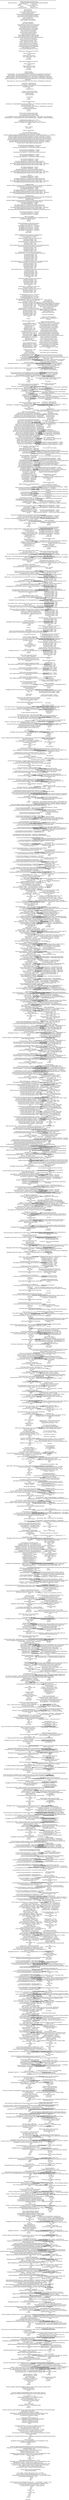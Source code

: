 <mxfile version="22.0.0" type="github">
  <diagram name="Página-1" id="7dBxmzvWU92W-XjOtyPl">
    <mxGraphModel dx="1285" dy="16614" grid="1" gridSize="10" guides="1" tooltips="1" connect="1" arrows="1" fold="1" page="1" pageScale="1" pageWidth="827" pageHeight="1169" math="0" shadow="0">
      <root>
        <mxCell id="0" />
        <mxCell id="1" parent="0" />
        <mxCell id="yXu1oeco_1TkR1q0FMpv-1" value="Text" style="text;html=1;strokeColor=none;fillColor=none;align=center;verticalAlign=middle;whiteSpace=wrap;rounded=0;" vertex="1" parent="1">
          <mxGeometry x="270" y="50" width="60" height="30" as="geometry" />
        </mxCell>
        <mxCell id="yXu1oeco_1TkR1q0FMpv-2" value="&lt;div&gt;&#39;====================================================================================================&lt;/div&gt;&lt;div&gt;&#39;&amp;nbsp; &amp;nbsp; &amp;nbsp; &amp;nbsp;EXPALSA (Exportadora de Alimentos S.A.)&lt;/div&gt;&lt;div&gt;&#39;Nombre del Proyecto:&amp;nbsp; &amp;nbsp; &amp;nbsp; &amp;nbsp; &amp;nbsp; &amp;nbsp;SISTEMA DE PRODUCCION DE CAMARON (SPROCAMARON)&lt;/div&gt;&lt;div&gt;&#39;Nombre del Módulo :&amp;nbsp; &amp;nbsp; &amp;nbsp; &amp;nbsp; &amp;nbsp; &amp;nbsp; FrmRetiroLote&lt;/div&gt;&lt;div&gt;&#39;Objetivo:&amp;nbsp; &amp;nbsp; &amp;nbsp; &amp;nbsp; &amp;nbsp; &amp;nbsp; &amp;nbsp; &amp;nbsp; &amp;nbsp; &amp;nbsp; &amp;nbsp; Generar un Retiro de Lote&amp;nbsp;&lt;/div&gt;&lt;div&gt;&#39;Autores:&amp;nbsp; &amp;nbsp; &amp;nbsp; &amp;nbsp; &amp;nbsp; &amp;nbsp; &amp;nbsp; &amp;nbsp; &amp;nbsp; &amp;nbsp; &amp;nbsp; &amp;nbsp;Jairo Toledo C&lt;/div&gt;&lt;div&gt;&#39;Fecha de Creación :&amp;nbsp; &amp;nbsp; &amp;nbsp; &amp;nbsp; &amp;nbsp; &amp;nbsp; 29/12/2017 16:03&lt;/div&gt;&lt;div&gt;&#39;====================================================================================================&lt;/div&gt;&lt;div&gt;Option Explicit On&lt;/div&gt;&lt;div&gt;Imports System.Data&lt;/div&gt;&lt;div&gt;Imports System.Collections.Specialized&lt;/div&gt;&lt;div&gt;Imports EXPALSA.Librerias&lt;/div&gt;&lt;div&gt;Imports EXPALSA.SPROCAMARON.ProcesosNegocio&lt;/div&gt;&lt;div&gt;Imports EXPALSA.SPROCAMARON.Entidades&lt;/div&gt;&lt;div&gt;Imports EXPALSA.SPROCAMARON.AccesoDatos&lt;/div&gt;&lt;div&gt;Imports Infragistics.Win&lt;/div&gt;&lt;div&gt;Imports System.Data.Common&lt;/div&gt;&lt;div&gt;Imports Infragistics.Win.UltraWinGrid&lt;/div&gt;&lt;div&gt;&lt;br&gt;&lt;/div&gt;&lt;div&gt;&#39;&#39;Proteccion 11/03/2020&lt;/div&gt;&lt;div&gt;Public Class FrmRetiroLote&lt;/div&gt;&lt;div&gt;&amp;nbsp; &amp;nbsp; Private WithEvents FrmAutorize As FrmAutorizacion&lt;/div&gt;&lt;div&gt;&amp;nbsp; &amp;nbsp; Private Funciones As New FuncionesControles&lt;/div&gt;&lt;div&gt;&amp;nbsp; &amp;nbsp; Private MaestrosHelper As MaestrosBP&lt;/div&gt;&lt;div&gt;&amp;nbsp; &amp;nbsp; Private MaestroSecuencia As SecuenciasDA&lt;/div&gt;&lt;div&gt;&amp;nbsp; &amp;nbsp; Private TransactionHelper As TransactionBP&lt;/div&gt;&lt;div&gt;&amp;nbsp; &amp;nbsp; Private Transaction As DbTransaction&lt;/div&gt;&lt;div&gt;&amp;nbsp; &amp;nbsp; Private Acciones As TipoAccionEnum&lt;/div&gt;&lt;div&gt;&amp;nbsp; &amp;nbsp; Private bOnlyUndoChanges As Boolean&lt;/div&gt;&lt;div&gt;&amp;nbsp; &amp;nbsp; Private dsGuias As New DataSet&lt;/div&gt;&lt;div&gt;&amp;nbsp; &amp;nbsp; Private daRetiroLoteCabDA As RetiroLoteCabDA&lt;/div&gt;&lt;div&gt;&amp;nbsp; &amp;nbsp; Private daRetiroLoteDetDA As RetiroLoteDetDA&lt;/div&gt;&lt;div&gt;&amp;nbsp; &amp;nbsp; Private daRetiroLoteNotificacionesDA As RetiroLoteNotificacionesDA&lt;/div&gt;&lt;div&gt;&amp;nbsp; &amp;nbsp; Private _Transaction As DbTransaction&lt;/div&gt;&lt;div&gt;&amp;nbsp; &amp;nbsp; Private InnerConnection As DbConnection&lt;/div&gt;&lt;div&gt;&amp;nbsp; &amp;nbsp; Private FilaNueva As Boolean = False&lt;/div&gt;&lt;div&gt;&amp;nbsp; &amp;nbsp; Private _ListaFormulasCr As New ArrayList&lt;/div&gt;&lt;div&gt;&amp;nbsp; &amp;nbsp; Private _ParametrosCr As New ArrayList&lt;/div&gt;&lt;div&gt;&amp;nbsp; &amp;nbsp; Private AreaUsuario As String = String.Empty&lt;/div&gt;&lt;div&gt;&amp;nbsp; &amp;nbsp; Private permissionsList As StringCollection&lt;/div&gt;&lt;div&gt;&amp;nbsp; &amp;nbsp; Private SeguridadHelper As New SeguridadBP&lt;/div&gt;&lt;div&gt;&amp;nbsp; &amp;nbsp; Private dsMateriales As DataSet&lt;/div&gt;&lt;div&gt;&amp;nbsp; &amp;nbsp; Private nqnLibrasDisponiblesLote As Integer&lt;/div&gt;&lt;div&gt;&lt;br&gt;&lt;/div&gt;&lt;div&gt;&amp;nbsp; &amp;nbsp; Public Property ListaFormulasCr() As ArrayList&lt;/div&gt;&lt;div&gt;&amp;nbsp; &amp;nbsp; &amp;nbsp; &amp;nbsp; Get&lt;/div&gt;&lt;div&gt;&amp;nbsp; &amp;nbsp; &amp;nbsp; &amp;nbsp; &amp;nbsp; &amp;nbsp; Return Me._ListaFormulasCr&lt;/div&gt;&lt;div&gt;&amp;nbsp; &amp;nbsp; &amp;nbsp; &amp;nbsp; End Get&lt;/div&gt;&lt;div&gt;&amp;nbsp; &amp;nbsp; &amp;nbsp; &amp;nbsp; Set(ByVal value As ArrayList)&lt;/div&gt;&lt;div&gt;&amp;nbsp; &amp;nbsp; &amp;nbsp; &amp;nbsp; &amp;nbsp; &amp;nbsp; Me._ListaFormulasCr = value&lt;/div&gt;&lt;div&gt;&amp;nbsp; &amp;nbsp; &amp;nbsp; &amp;nbsp; End Set&lt;/div&gt;&lt;div&gt;&amp;nbsp; &amp;nbsp; End Property&lt;/div&gt;&lt;div&gt;&lt;br&gt;&lt;/div&gt;&lt;div&gt;&amp;nbsp; &amp;nbsp; Public Property ParametrosCr() As ArrayList&lt;/div&gt;&lt;div&gt;&amp;nbsp; &amp;nbsp; &amp;nbsp; &amp;nbsp; Get&lt;/div&gt;&lt;div&gt;&amp;nbsp; &amp;nbsp; &amp;nbsp; &amp;nbsp; &amp;nbsp; &amp;nbsp; Return Me._ParametrosCr&lt;/div&gt;&lt;div&gt;&amp;nbsp; &amp;nbsp; &amp;nbsp; &amp;nbsp; End Get&lt;/div&gt;&lt;div&gt;&amp;nbsp; &amp;nbsp; &amp;nbsp; &amp;nbsp; Set(ByVal value As ArrayList)&lt;/div&gt;&lt;div&gt;&amp;nbsp; &amp;nbsp; &amp;nbsp; &amp;nbsp; &amp;nbsp; &amp;nbsp; Me._ParametrosCr = value&lt;/div&gt;&lt;div&gt;&amp;nbsp; &amp;nbsp; &amp;nbsp; &amp;nbsp; End Set&lt;/div&gt;&lt;div&gt;&amp;nbsp; &amp;nbsp; End Property&lt;/div&gt;&lt;div&gt;&lt;br&gt;&lt;/div&gt;&lt;div&gt;&amp;nbsp; &amp;nbsp; Public Sub New()&lt;/div&gt;&lt;div&gt;&amp;nbsp; &amp;nbsp; &amp;nbsp; &amp;nbsp; InitializeComponent()&lt;/div&gt;&lt;div&gt;&amp;nbsp; &amp;nbsp; &amp;nbsp; &amp;nbsp; TransactionHelper = New TransactionBP(GStrUsuario, GStrContrasenia, GStrBaseDatos, GStrServidor)&lt;/div&gt;&lt;div&gt;&amp;nbsp; &amp;nbsp; &amp;nbsp; &amp;nbsp; MaestrosHelper = New MaestrosBP(GStrUsuario, GStrContrasenia, GStrBaseDatos, GStrServidor)&lt;/div&gt;&lt;div&gt;&amp;nbsp; &amp;nbsp; &amp;nbsp; &amp;nbsp; daRetiroLoteCabDA = New RetiroLoteCabDA(GStrUsuario, GStrContrasenia, GStrBaseDatos, GStrServidor)&lt;/div&gt;&lt;div&gt;&amp;nbsp; &amp;nbsp; &amp;nbsp; &amp;nbsp; daRetiroLoteDetDA = New RetiroLoteDetDA(GStrUsuario, GStrContrasenia, GStrBaseDatos, GStrServidor)&lt;/div&gt;&lt;div&gt;&amp;nbsp; &amp;nbsp; &amp;nbsp; &amp;nbsp; daRetiroLoteNotificacionesDA = New RetiroLoteNotificacionesDA(GStrUsuario, GStrContrasenia, GStrBaseDatos, GStrServidor)&lt;/div&gt;&lt;div&gt;&amp;nbsp; &amp;nbsp; &amp;nbsp; &amp;nbsp; MaestroSecuencia = New SecuenciasDA(GStrUsuario, GStrContrasenia, GStrBaseDatos, GStrServidor)&lt;/div&gt;&lt;div&gt;&lt;br&gt;&lt;/div&gt;&lt;div&gt;&amp;nbsp; &amp;nbsp; &amp;nbsp; &amp;nbsp; AreaUsuario = GetAreaUsuario()&lt;/div&gt;&lt;div&gt;&amp;nbsp; &amp;nbsp; &amp;nbsp; &amp;nbsp; If AreaUsuario = String.Empty Then&lt;/div&gt;&lt;div&gt;&amp;nbsp; &amp;nbsp; &amp;nbsp; &amp;nbsp; &amp;nbsp; &amp;nbsp; MessageBox.Show(&quot;Usuario no tiene asignada un Área específica...&quot;, Me.Text, MessageBoxButtons.OK, MessageBoxIcon.Error)&lt;/div&gt;&lt;div&gt;&amp;nbsp; &amp;nbsp; &amp;nbsp; &amp;nbsp; Else&lt;/div&gt;&lt;div&gt;&amp;nbsp; &amp;nbsp; &amp;nbsp; &amp;nbsp; &amp;nbsp; &amp;nbsp; CargarPermisos()&lt;/div&gt;&lt;div&gt;&lt;br&gt;&lt;/div&gt;&lt;div&gt;&amp;nbsp; &amp;nbsp; &amp;nbsp; &amp;nbsp; &amp;nbsp; &amp;nbsp; Acciones = TipoAccionEnum.Read&lt;/div&gt;&lt;div&gt;&amp;nbsp; &amp;nbsp; &amp;nbsp; &amp;nbsp; &amp;nbsp; &amp;nbsp; BarraBotones(TipoAccionEnum.Read)&lt;/div&gt;&lt;div&gt;&amp;nbsp; &amp;nbsp; &amp;nbsp; &amp;nbsp; &amp;nbsp; &amp;nbsp; EncerarControles()&lt;/div&gt;&lt;div&gt;&amp;nbsp; &amp;nbsp; &amp;nbsp; &amp;nbsp; &amp;nbsp; &amp;nbsp; &#39;CrearSourceGuias()&lt;/div&gt;&lt;div&gt;&lt;br&gt;&lt;/div&gt;&lt;div&gt;&amp;nbsp; &amp;nbsp; &amp;nbsp; &amp;nbsp; &amp;nbsp; &amp;nbsp; LlenarCombo()&lt;/div&gt;&lt;div&gt;&amp;nbsp; &amp;nbsp; &amp;nbsp; &amp;nbsp; End If&lt;/div&gt;&lt;div&gt;&amp;nbsp; &amp;nbsp; End Sub&lt;/div&gt;&lt;div&gt;&lt;br&gt;&lt;/div&gt;&lt;div&gt;&amp;nbsp; &amp;nbsp; Private Sub CargarPermisos()&lt;/div&gt;&lt;div&gt;&amp;nbsp; &amp;nbsp; &amp;nbsp; &amp;nbsp; Try&lt;/div&gt;&lt;div&gt;&amp;nbsp; &amp;nbsp; &amp;nbsp; &amp;nbsp; &amp;nbsp; &amp;nbsp; permissionsList = SeguridadHelper.PermisosPorForma(GStrUsuario, GStrEmpresa, GStrDivision, GStrSucursal, Me.ProductName.Split(&quot;.&quot;)(1), _&lt;/div&gt;&lt;div&gt;&amp;nbsp; &amp;nbsp; &amp;nbsp; &amp;nbsp; &amp;nbsp; &amp;nbsp; &amp;nbsp; &amp;nbsp; &amp;nbsp; &amp;nbsp; &amp;nbsp; &amp;nbsp; &amp;nbsp; &amp;nbsp; &amp;nbsp; &amp;nbsp; &amp;nbsp; &amp;nbsp; &amp;nbsp; &amp;nbsp; &amp;nbsp; &amp;nbsp; &amp;nbsp; &amp;nbsp; &amp;nbsp; &amp;nbsp; &amp;nbsp; &amp;nbsp; &amp;nbsp; &amp;nbsp; &amp;nbsp; &amp;nbsp; &amp;nbsp; &amp;nbsp; Me.Name, GStrUsuario, GStrContrasenia, GStrBaseDatos, GStrServidor)&lt;/div&gt;&lt;div&gt;&amp;nbsp; &amp;nbsp; &amp;nbsp; &amp;nbsp; Catch ex As Exception&lt;/div&gt;&lt;div&gt;&amp;nbsp; &amp;nbsp; &amp;nbsp; &amp;nbsp; &amp;nbsp; &amp;nbsp; MessageBox.Show(ex.Message)&lt;/div&gt;&lt;div&gt;&amp;nbsp; &amp;nbsp; &amp;nbsp; &amp;nbsp; End Try&lt;/div&gt;&lt;div&gt;&amp;nbsp; &amp;nbsp; End Sub&lt;/div&gt;&lt;div&gt;&lt;br&gt;&lt;/div&gt;&lt;div&gt;&amp;nbsp; &amp;nbsp; Private Function GetAreaUsuario() As String&lt;/div&gt;&lt;div&gt;&amp;nbsp; &amp;nbsp; &amp;nbsp; &amp;nbsp; Dim _AreaUser As String = String.Empty&lt;/div&gt;&lt;div&gt;&amp;nbsp; &amp;nbsp; &amp;nbsp; &amp;nbsp; Dim dSetOrigenUsuario As DataSet = Nothing&lt;/div&gt;&lt;div&gt;&amp;nbsp; &amp;nbsp; &amp;nbsp; &amp;nbsp; Dim StringBuiller As String = String.Format(&quot; WHERE bstResponsable = 1 and cnologin = &#39;{0}&#39;&quot;, GStrUsuario)&lt;/div&gt;&lt;div&gt;&amp;nbsp; &amp;nbsp; &amp;nbsp; &amp;nbsp; dSetOrigenUsuario = MaestrosHelper.DoQuery(&quot;ResponsableAdministrativo&quot;, StringBuiller, &quot;PERMISOSGENERAL&quot;)&lt;/div&gt;&lt;div&gt;&lt;br&gt;&lt;/div&gt;&lt;div&gt;&amp;nbsp; &amp;nbsp; &amp;nbsp; &amp;nbsp; If dSetOrigenUsuario.Tables.Count &amp;gt; 0 Then&lt;/div&gt;&lt;div&gt;&amp;nbsp; &amp;nbsp; &amp;nbsp; &amp;nbsp; &amp;nbsp; &amp;nbsp; If dSetOrigenUsuario.Tables(0).Rows.Count &amp;gt; 0 Then&lt;/div&gt;&lt;div&gt;&amp;nbsp; &amp;nbsp; &amp;nbsp; &amp;nbsp; &amp;nbsp; &amp;nbsp; &amp;nbsp; &amp;nbsp; _AreaUser = dSetOrigenUsuario.Tables(0).Rows(0)(&quot;cciarea&quot;).ToString.Trim&lt;/div&gt;&lt;div&gt;&amp;nbsp; &amp;nbsp; &amp;nbsp; &amp;nbsp; &amp;nbsp; &amp;nbsp; End If&lt;/div&gt;&lt;div&gt;&amp;nbsp; &amp;nbsp; &amp;nbsp; &amp;nbsp; End If&lt;/div&gt;&lt;div&gt;&lt;br&gt;&lt;/div&gt;&lt;div&gt;&amp;nbsp; &amp;nbsp; &amp;nbsp; &amp;nbsp; Return _AreaUser&lt;/div&gt;&lt;div&gt;&amp;nbsp; &amp;nbsp; End Function&lt;/div&gt;&lt;div&gt;&lt;br&gt;&lt;/div&gt;&lt;div&gt;&amp;nbsp; &amp;nbsp; Public Sub LlenarCombo()&lt;/div&gt;&lt;div&gt;&amp;nbsp; &amp;nbsp; &amp;nbsp; &amp;nbsp; Try&lt;/div&gt;&lt;div&gt;&amp;nbsp; &amp;nbsp; &amp;nbsp; &amp;nbsp; &amp;nbsp; &amp;nbsp; Dim combosSourceSet As DataSet&lt;/div&gt;&lt;div&gt;&amp;nbsp; &amp;nbsp; &amp;nbsp; &amp;nbsp; &amp;nbsp; &amp;nbsp; Dim parameters As New List(Of QueryParameter)&lt;/div&gt;&lt;div&gt;&amp;nbsp; &amp;nbsp; &amp;nbsp; &amp;nbsp; &amp;nbsp; &amp;nbsp; parameters.Add(New QueryParameter(SystemTablesEnum.ProvCamaron, &quot; WHERE bstProvCamaron = &#39;1&#39;&quot;, &quot;LISTADO&quot;))&lt;/div&gt;&lt;div&gt;&amp;nbsp; &amp;nbsp; &amp;nbsp; &amp;nbsp; &amp;nbsp; &amp;nbsp; parameters.Add(New QueryParameter(SystemTablesEnum.Camaronera, String.Empty, &quot;LISTADO&quot;))&lt;/div&gt;&lt;div&gt;&amp;nbsp; &amp;nbsp; &amp;nbsp; &amp;nbsp; &amp;nbsp; &amp;nbsp; parameters.Add(New QueryParameter(SystemTablesEnum.Comprador, String.Empty, &quot;LISTADO2&quot;))&lt;/div&gt;&lt;div&gt;&amp;nbsp; &amp;nbsp; &amp;nbsp; &amp;nbsp; &amp;nbsp; &amp;nbsp; &#39;parameters.Add(New QueryParameter(SystemTablesEnum.Sitio, String.Empty, &quot;SITIOSECUADOR&quot;))&lt;/div&gt;&lt;div&gt;&amp;nbsp; &amp;nbsp; &amp;nbsp; &amp;nbsp; &amp;nbsp; &amp;nbsp; parameters.Add(New QueryParameter(SystemTablesEnum.RetiroLoteCab, String.Empty, &quot;RL_MOTIVO&quot;))&lt;/div&gt;&lt;div&gt;&amp;nbsp; &amp;nbsp; &amp;nbsp; &amp;nbsp; &amp;nbsp; &amp;nbsp; &#39;parameters.Add(New QueryParameter(SystemTablesEnum.Choferes, String.Empty, &quot;LISTADO&quot;))&lt;/div&gt;&lt;div&gt;&amp;nbsp; &amp;nbsp; &amp;nbsp; &amp;nbsp; &amp;nbsp; &amp;nbsp; parameters.Add(New QueryParameter(SystemTablesEnum.Moviles, String.Empty, &quot;LISTADO&quot;))&lt;/div&gt;&lt;div&gt;&amp;nbsp; &amp;nbsp; &amp;nbsp; &amp;nbsp; &amp;nbsp; &amp;nbsp; combosSourceSet = MaestrosHelper.DoQuery(parameters)&lt;/div&gt;&lt;div&gt;&lt;br&gt;&lt;/div&gt;&lt;div&gt;&amp;nbsp; &amp;nbsp; &amp;nbsp; &amp;nbsp; &amp;nbsp; &amp;nbsp; Me.cmbProvCamaron.DisplayMember = &quot;Razon Social&quot;&lt;/div&gt;&lt;div&gt;&amp;nbsp; &amp;nbsp; &amp;nbsp; &amp;nbsp; &amp;nbsp; &amp;nbsp; Me.cmbProvCamaron.ValueMember = &quot;Codigo&quot;&lt;/div&gt;&lt;div&gt;&amp;nbsp; &amp;nbsp; &amp;nbsp; &amp;nbsp; &amp;nbsp; &amp;nbsp; Me.cmbProvCamaron.DataSource = combosSourceSet.Tables(&quot;ProvCamaron&quot;)&lt;/div&gt;&lt;div&gt;&lt;br&gt;&lt;/div&gt;&lt;div&gt;&amp;nbsp; &amp;nbsp; &amp;nbsp; &amp;nbsp; &amp;nbsp; &amp;nbsp; Me.cmbCamaronera.DisplayMember = &quot;Nombre&quot;&lt;/div&gt;&lt;div&gt;&amp;nbsp; &amp;nbsp; &amp;nbsp; &amp;nbsp; &amp;nbsp; &amp;nbsp; Me.cmbCamaronera.ValueMember = &quot;Codigo&quot;&lt;/div&gt;&lt;div&gt;&amp;nbsp; &amp;nbsp; &amp;nbsp; &amp;nbsp; &amp;nbsp; &amp;nbsp; Me.cmbCamaronera.DataSource = combosSourceSet.Tables(&quot;Camaronera&quot;)&lt;/div&gt;&lt;div&gt;&lt;br&gt;&lt;/div&gt;&lt;div&gt;&amp;nbsp; &amp;nbsp; &amp;nbsp; &amp;nbsp; &amp;nbsp; &amp;nbsp; Me.cmbComprador.DisplayMember = &quot;Nombre&quot;&lt;/div&gt;&lt;div&gt;&amp;nbsp; &amp;nbsp; &amp;nbsp; &amp;nbsp; &amp;nbsp; &amp;nbsp; Me.cmbComprador.ValueMember = &quot;Codigo&quot;&lt;/div&gt;&lt;div&gt;&amp;nbsp; &amp;nbsp; &amp;nbsp; &amp;nbsp; &amp;nbsp; &amp;nbsp; Me.cmbComprador.DataSource = combosSourceSet.Tables(&quot;Comprador&quot;)&lt;/div&gt;&lt;div&gt;&lt;br&gt;&lt;/div&gt;&lt;div&gt;&amp;nbsp; &amp;nbsp; &amp;nbsp; &amp;nbsp; &amp;nbsp; &amp;nbsp; &#39;Me.cmbChofer.DisplayMember = &quot;Nombre&quot;&lt;/div&gt;&lt;div&gt;&amp;nbsp; &amp;nbsp; &amp;nbsp; &amp;nbsp; &amp;nbsp; &amp;nbsp; &#39;Me.cmbChofer.ValueMember = &quot;Codigo&quot;&lt;/div&gt;&lt;div&gt;&amp;nbsp; &amp;nbsp; &amp;nbsp; &amp;nbsp; &amp;nbsp; &amp;nbsp; &#39;Me.cmbChofer.DataSource = combosSourceSet.Tables(&quot;Choferes&quot;)&lt;/div&gt;&lt;div&gt;&amp;nbsp; &amp;nbsp; &amp;nbsp; &amp;nbsp; &amp;nbsp; &amp;nbsp; &#39;Me.cmbChofer.DisplayLayout.Bands(0).Columns(&quot;Codigo&quot;).Hidden = True&lt;/div&gt;&lt;div&gt;&amp;nbsp; &amp;nbsp; &amp;nbsp; &amp;nbsp; &amp;nbsp; &amp;nbsp; &#39;Me.cmbChofer.DisplayLayout.Bands(0).Columns(&quot;Nombre&quot;).Header.Caption = &quot;Descripción&quot;&lt;/div&gt;&lt;div&gt;&amp;nbsp; &amp;nbsp; &amp;nbsp; &amp;nbsp; &amp;nbsp; &amp;nbsp; &#39;Me.cmbChofer.DisplayLayout.Bands(0).Columns(&quot;Nombre&quot;).Width = 200&lt;/div&gt;&lt;div&gt;&lt;br&gt;&lt;/div&gt;&lt;div&gt;&amp;nbsp; &amp;nbsp; &amp;nbsp; &amp;nbsp; &amp;nbsp; &amp;nbsp; &#39;Me.cmbMovil.DisplayMember = &quot;Nombre&quot;&lt;/div&gt;&lt;div&gt;&amp;nbsp; &amp;nbsp; &amp;nbsp; &amp;nbsp; &amp;nbsp; &amp;nbsp; &#39;Me.cmbMovil.ValueMember = &quot;Codigo&quot;&lt;/div&gt;&lt;div&gt;&amp;nbsp; &amp;nbsp; &amp;nbsp; &amp;nbsp; &amp;nbsp; &amp;nbsp; &#39;Me.cmbMovil.DataSource = combosSourceSet.Tables(&quot;Moviles&quot;)&lt;/div&gt;&lt;div&gt;&amp;nbsp; &amp;nbsp; &amp;nbsp; &amp;nbsp; &amp;nbsp; &amp;nbsp; &#39;Me.cmbMovil.DisplayLayout.Bands(0).Columns(&quot;Codigo&quot;).Hidden = True&lt;/div&gt;&lt;div&gt;&amp;nbsp; &amp;nbsp; &amp;nbsp; &amp;nbsp; &amp;nbsp; &amp;nbsp; &#39;Me.cmbMovil.DisplayLayout.Bands(0).Columns(&quot;Nombre&quot;).Header.Caption = &quot;Descripción&quot;&lt;/div&gt;&lt;div&gt;&amp;nbsp; &amp;nbsp; &amp;nbsp; &amp;nbsp; &amp;nbsp; &amp;nbsp; &#39;Me.cmbMovil.DisplayLayout.Bands(0).Columns(&quot;Nombre&quot;).Width = 200&lt;/div&gt;&lt;div&gt;&lt;br&gt;&lt;/div&gt;&lt;div&gt;&amp;nbsp; &amp;nbsp; &amp;nbsp; &amp;nbsp; &amp;nbsp; &amp;nbsp; &#39;MOTIVO&lt;/div&gt;&lt;div&gt;&amp;nbsp; &amp;nbsp; &amp;nbsp; &amp;nbsp; &amp;nbsp; &amp;nbsp; Me.cmbMotivo.DisplayMember = &quot;Nombre&quot;&lt;/div&gt;&lt;div&gt;&amp;nbsp; &amp;nbsp; &amp;nbsp; &amp;nbsp; &amp;nbsp; &amp;nbsp; Me.cmbMotivo.ValueMember = &quot;Codigo&quot;&lt;/div&gt;&lt;div&gt;&amp;nbsp; &amp;nbsp; &amp;nbsp; &amp;nbsp; &amp;nbsp; &amp;nbsp; Me.cmbMotivo.DataSource = combosSourceSet.Tables(&quot;RetiroLoteCab&quot;)&lt;/div&gt;&lt;div&gt;&amp;nbsp; &amp;nbsp; &amp;nbsp; &amp;nbsp; &amp;nbsp; &amp;nbsp; Me.cmbMotivo.DisplayLayout.Bands(0).Columns(&quot;Codigo&quot;).Hidden = True&lt;/div&gt;&lt;div&gt;&amp;nbsp; &amp;nbsp; &amp;nbsp; &amp;nbsp; &amp;nbsp; &amp;nbsp; Me.cmbMotivo.DisplayLayout.Bands(0).Columns(&quot;Nombre&quot;).Header.Caption = &quot;Descripción&quot;&lt;/div&gt;&lt;div&gt;&amp;nbsp; &amp;nbsp; &amp;nbsp; &amp;nbsp; &amp;nbsp; &amp;nbsp; Me.cmbMotivo.DisplayLayout.Bands(0).Columns(&quot;Nombre&quot;).Width = 130&lt;/div&gt;&lt;div&gt;&lt;br&gt;&lt;/div&gt;&lt;div&gt;&amp;nbsp; &amp;nbsp; &amp;nbsp; &amp;nbsp; &amp;nbsp; &amp;nbsp; parameters.Clear()&lt;/div&gt;&lt;div&gt;&amp;nbsp; &amp;nbsp; &amp;nbsp; &amp;nbsp; &amp;nbsp; &amp;nbsp; parameters.Add(New QueryParameter(SystemTablesEnum.RetiroLoteCab, String.Empty, &quot;RL_MATERIAL&quot;))&lt;/div&gt;&lt;div&gt;&amp;nbsp; &amp;nbsp; &amp;nbsp; &amp;nbsp; &amp;nbsp; &amp;nbsp; combosSourceSet = MaestrosHelper.DoQuery(parameters)&lt;/div&gt;&lt;div&gt;&amp;nbsp; &amp;nbsp; &amp;nbsp; &amp;nbsp; &amp;nbsp; &amp;nbsp; Me.cmbMaterial.DisplayMember = &quot;Nombre&quot;&lt;/div&gt;&lt;div&gt;&amp;nbsp; &amp;nbsp; &amp;nbsp; &amp;nbsp; &amp;nbsp; &amp;nbsp; Me.cmbMaterial.ValueMember = &quot;Codigo&quot;&lt;/div&gt;&lt;div&gt;&amp;nbsp; &amp;nbsp; &amp;nbsp; &amp;nbsp; &amp;nbsp; &amp;nbsp; Me.cmbMaterial.DataSource = combosSourceSet.Tables(&quot;RetiroLoteCab&quot;)&lt;/div&gt;&lt;div&gt;&amp;nbsp; &amp;nbsp; &amp;nbsp; &amp;nbsp; &amp;nbsp; &amp;nbsp; Me.cmbMaterial.DisplayLayout.Bands(0).Columns(&quot;Codigo&quot;).Hidden = True&lt;/div&gt;&lt;div&gt;&amp;nbsp; &amp;nbsp; &amp;nbsp; &amp;nbsp; &amp;nbsp; &amp;nbsp; Me.cmbMaterial.DisplayLayout.Bands(0).Columns(&quot;Nombre&quot;).Header.Caption = &quot;Descripción&quot;&lt;/div&gt;&lt;div&gt;&amp;nbsp; &amp;nbsp; &amp;nbsp; &amp;nbsp; &amp;nbsp; &amp;nbsp; Me.cmbMaterial.DisplayLayout.Bands(0).Columns(&quot;Nombre&quot;).Width = 320&lt;/div&gt;&lt;div&gt;&lt;br&gt;&lt;/div&gt;&lt;div&gt;&amp;nbsp; &amp;nbsp; &amp;nbsp; &amp;nbsp; &amp;nbsp; &amp;nbsp; parameters.Clear()&lt;/div&gt;&lt;div&gt;&amp;nbsp; &amp;nbsp; &amp;nbsp; &amp;nbsp; &amp;nbsp; &amp;nbsp; parameters.Add(New QueryParameter(SystemTablesEnum.RetiroLoteCab, String.Empty, &quot;MATERIALES&quot;))&lt;/div&gt;&lt;div&gt;&amp;nbsp; &amp;nbsp; &amp;nbsp; &amp;nbsp; &amp;nbsp; &amp;nbsp; dsMateriales = MaestrosHelper.DoQuery(parameters)&lt;/div&gt;&lt;div&gt;&amp;nbsp; &amp;nbsp; &amp;nbsp; &amp;nbsp; &amp;nbsp; &amp;nbsp; &#39;parameters.Clear()&lt;/div&gt;&lt;div&gt;&amp;nbsp; &amp;nbsp; &amp;nbsp; &amp;nbsp; &amp;nbsp; &amp;nbsp; &#39;parameters.Add(New QueryParameter(SystemTablesEnum.RetiroLoteCab, String.Empty, &quot;DESTINO-SITIO&quot;))&lt;/div&gt;&lt;div&gt;&amp;nbsp; &amp;nbsp; &amp;nbsp; &amp;nbsp; &amp;nbsp; &amp;nbsp; &#39;combosSourceSet = MaestrosHelper.DoQuery(parameters)&lt;/div&gt;&lt;div&gt;&amp;nbsp; &amp;nbsp; &amp;nbsp; &amp;nbsp; &amp;nbsp; &amp;nbsp; &#39;Me.cmbSitio.DisplayMember = &quot;Nombre&quot;&lt;/div&gt;&lt;div&gt;&amp;nbsp; &amp;nbsp; &amp;nbsp; &amp;nbsp; &amp;nbsp; &amp;nbsp; &#39;Me.cmbSitio.ValueMember = &quot;Codigo&quot;&lt;/div&gt;&lt;div&gt;&amp;nbsp; &amp;nbsp; &amp;nbsp; &amp;nbsp; &amp;nbsp; &amp;nbsp; &#39;Me.cmbSitio.DataSource = combosSourceSet.Tables(&quot;RetiroLoteCab&quot;)&lt;/div&gt;&lt;div&gt;&amp;nbsp; &amp;nbsp; &amp;nbsp; &amp;nbsp; &amp;nbsp; &amp;nbsp; &#39;Me.cmbSitio.DisplayLayout.Bands(0).Columns(&quot;Codigo&quot;).Hidden = True&lt;/div&gt;&lt;div&gt;&amp;nbsp; &amp;nbsp; &amp;nbsp; &amp;nbsp; &amp;nbsp; &amp;nbsp; &#39;Me.cmbSitio.DisplayLayout.Bands(0).Columns(&quot;Nombre&quot;).Header.Caption = &quot;Descripción&quot;&lt;/div&gt;&lt;div&gt;&amp;nbsp; &amp;nbsp; &amp;nbsp; &amp;nbsp; &amp;nbsp; &amp;nbsp; &#39;Me.cmbSitio.DisplayLayout.Bands(0).Columns(&quot;Nombre&quot;).Width = 200&lt;/div&gt;&lt;div&gt;&amp;nbsp; &amp;nbsp; &amp;nbsp; &amp;nbsp; &amp;nbsp; &amp;nbsp; &#39;Me.cmbSitio.DisplayLayout.Bands(0).Columns(&quot;Nombre&quot;).CellAppearance.FontData.SizeInPoints = 7&lt;/div&gt;&lt;div&gt;&lt;br&gt;&lt;/div&gt;&lt;div&gt;&amp;nbsp; &amp;nbsp; &amp;nbsp; &amp;nbsp; &amp;nbsp; &amp;nbsp; Me.cmbEstado.DisplayMember = &quot;Descripcion&quot;&lt;/div&gt;&lt;div&gt;&amp;nbsp; &amp;nbsp; &amp;nbsp; &amp;nbsp; &amp;nbsp; &amp;nbsp; Me.cmbEstado.ValueMember = &quot;Codigo&quot;&lt;/div&gt;&lt;div&gt;&amp;nbsp; &amp;nbsp; &amp;nbsp; &amp;nbsp; &amp;nbsp; &amp;nbsp; Me.cmbEstado.DataSource = GetEstados()&lt;/div&gt;&lt;div&gt;&lt;br&gt;&lt;/div&gt;&lt;div&gt;&amp;nbsp; &amp;nbsp; &amp;nbsp; &amp;nbsp; Catch ex As Exception&lt;/div&gt;&lt;div&gt;&amp;nbsp; &amp;nbsp; &amp;nbsp; &amp;nbsp; &amp;nbsp; &amp;nbsp; MessageBox.Show(ex.Message, Text, MessageBoxButtons.OK, MessageBoxIcon.Hand, MessageBoxDefaultButton.Button1)&lt;/div&gt;&lt;div&gt;&amp;nbsp; &amp;nbsp; &amp;nbsp; &amp;nbsp; End Try&lt;/div&gt;&lt;div&gt;&amp;nbsp; &amp;nbsp; End Sub&lt;/div&gt;&lt;div&gt;&lt;br&gt;&lt;/div&gt;&lt;div&gt;&amp;nbsp; &amp;nbsp; Function GetEstados() As List(Of ItemTransaction)&lt;/div&gt;&lt;div&gt;&amp;nbsp; &amp;nbsp; &amp;nbsp; &amp;nbsp; Dim lista As New List(Of ItemTransaction)&lt;/div&gt;&lt;div&gt;&amp;nbsp; &amp;nbsp; &amp;nbsp; &amp;nbsp; lista.Add(New ItemTransaction(&quot;T&quot;, &quot;Transaccion&quot;))&lt;/div&gt;&lt;div&gt;&amp;nbsp; &amp;nbsp; &amp;nbsp; &amp;nbsp; lista.Add(New ItemTransaction(&quot;G&quot;, &quot;Grabado&quot;))&lt;/div&gt;&lt;div&gt;&amp;nbsp; &amp;nbsp; &amp;nbsp; &amp;nbsp; lista.Add(New ItemTransaction(&quot;N&quot;, &quot;Anulado&quot;))&lt;/div&gt;&lt;div&gt;&amp;nbsp; &amp;nbsp; &amp;nbsp; &amp;nbsp; lista.Add(New ItemTransaction(&quot;A&quot;, &quot;Aprobado&quot;))&lt;/div&gt;&lt;div&gt;&amp;nbsp; &amp;nbsp; &amp;nbsp; &amp;nbsp; lista.Add(New ItemTransaction(&quot;F&quot;, &quot;Facturado&quot;))&lt;/div&gt;&lt;div&gt;&amp;nbsp; &amp;nbsp; &amp;nbsp; &amp;nbsp; Return lista&lt;/div&gt;&lt;div&gt;&amp;nbsp; &amp;nbsp; End Function&lt;/div&gt;&lt;div&gt;&lt;br&gt;&lt;/div&gt;&lt;div&gt;&amp;nbsp; &amp;nbsp; Public Sub BarraBotones(ByVal TipoAccion As TipoAccionEnum)&lt;/div&gt;&lt;div&gt;&amp;nbsp; &amp;nbsp; &amp;nbsp; &amp;nbsp; If TipoAccion = TipoAccionEnum.Read Then&lt;/div&gt;&lt;div&gt;&amp;nbsp; &amp;nbsp; &amp;nbsp; &amp;nbsp; &amp;nbsp; &amp;nbsp; If cmbEstado.Value = &quot;G&quot; Then&lt;/div&gt;&lt;div&gt;&amp;nbsp; &amp;nbsp; &amp;nbsp; &amp;nbsp; &amp;nbsp; &amp;nbsp; &amp;nbsp; &amp;nbsp; Me.btnNuevo.Enabled = permissionsList.Contains(&quot;N&quot;)&lt;/div&gt;&lt;div&gt;&amp;nbsp; &amp;nbsp; &amp;nbsp; &amp;nbsp; &amp;nbsp; &amp;nbsp; &amp;nbsp; &amp;nbsp; Me.btnGrabar.Enabled = False&lt;/div&gt;&lt;div&gt;&amp;nbsp; &amp;nbsp; &amp;nbsp; &amp;nbsp; &amp;nbsp; &amp;nbsp; &amp;nbsp; &amp;nbsp; Me.btnFactura.Enabled = False&lt;/div&gt;&lt;div&gt;&amp;nbsp; &amp;nbsp; &amp;nbsp; &amp;nbsp; &amp;nbsp; &amp;nbsp; &amp;nbsp; &amp;nbsp; Me.btnAprobar.Enabled = permissionsList.Contains(&quot;A&quot;)&lt;/div&gt;&lt;div&gt;&amp;nbsp; &amp;nbsp; &amp;nbsp; &amp;nbsp; &amp;nbsp; &amp;nbsp; &amp;nbsp; &amp;nbsp; Me.btnFactura.Visible = False&lt;/div&gt;&lt;div&gt;&amp;nbsp; &amp;nbsp; &amp;nbsp; &amp;nbsp; &amp;nbsp; &amp;nbsp; &amp;nbsp; &amp;nbsp; Me.grFactura.Visible = False&lt;/div&gt;&lt;div&gt;&amp;nbsp; &amp;nbsp; &amp;nbsp; &amp;nbsp; &amp;nbsp; &amp;nbsp; ElseIf cmbEstado.Value = &quot;A&quot; And Not chkImpreso.Checked Then &#39;And chkExpalsa.Checked&amp;nbsp;&lt;/div&gt;&lt;div&gt;&amp;nbsp; &amp;nbsp; &amp;nbsp; &amp;nbsp; &amp;nbsp; &amp;nbsp; &amp;nbsp; &amp;nbsp; Me.btnNuevo.Enabled = permissionsList.Contains(&quot;N&quot;)&lt;/div&gt;&lt;div&gt;&amp;nbsp; &amp;nbsp; &amp;nbsp; &amp;nbsp; &amp;nbsp; &amp;nbsp; &amp;nbsp; &amp;nbsp; Me.btnGrabar.Enabled = False&lt;/div&gt;&lt;div&gt;&amp;nbsp; &amp;nbsp; &amp;nbsp; &amp;nbsp; &amp;nbsp; &amp;nbsp; &amp;nbsp; &amp;nbsp; Me.btnFactura.Enabled = True&lt;/div&gt;&lt;div&gt;&amp;nbsp; &amp;nbsp; &amp;nbsp; &amp;nbsp; &amp;nbsp; &amp;nbsp; &amp;nbsp; &amp;nbsp; Me.btnAprobar.Enabled = False&lt;/div&gt;&lt;div&gt;&amp;nbsp; &amp;nbsp; &amp;nbsp; &amp;nbsp; &amp;nbsp; &amp;nbsp; &amp;nbsp; &amp;nbsp; Me.grFactura.Visible = False&lt;/div&gt;&lt;div&gt;&amp;nbsp; &amp;nbsp; &amp;nbsp; &amp;nbsp; &amp;nbsp; &amp;nbsp; &amp;nbsp; &amp;nbsp; Me.btnFactura.Visible = permissionsList.Contains(&quot;C&quot;)&lt;/div&gt;&lt;div&gt;&amp;nbsp; &amp;nbsp; &amp;nbsp; &amp;nbsp; &amp;nbsp; &amp;nbsp; &amp;nbsp; &amp;nbsp; &#39;ElseIf cmbEstado.Value = &quot;A&quot; Then &#39;And Not chkExpalsa.Checked Then&lt;/div&gt;&lt;div&gt;&amp;nbsp; &amp;nbsp; &amp;nbsp; &amp;nbsp; &amp;nbsp; &amp;nbsp; &amp;nbsp; &amp;nbsp; &#39;&amp;nbsp; &amp;nbsp; Me.btnNuevo.Enabled = True&lt;/div&gt;&lt;div&gt;&amp;nbsp; &amp;nbsp; &amp;nbsp; &amp;nbsp; &amp;nbsp; &amp;nbsp; &amp;nbsp; &amp;nbsp; &#39;&amp;nbsp; &amp;nbsp; Me.btnGrabar.Enabled = False&lt;/div&gt;&lt;div&gt;&amp;nbsp; &amp;nbsp; &amp;nbsp; &amp;nbsp; &amp;nbsp; &amp;nbsp; &amp;nbsp; &amp;nbsp; &#39;&amp;nbsp; &amp;nbsp; Me.btnFactura.Enabled = False&lt;/div&gt;&lt;div&gt;&amp;nbsp; &amp;nbsp; &amp;nbsp; &amp;nbsp; &amp;nbsp; &amp;nbsp; &amp;nbsp; &amp;nbsp; &#39;&amp;nbsp; &amp;nbsp; Me.btnAprobar.Enabled = False&lt;/div&gt;&lt;div&gt;&amp;nbsp; &amp;nbsp; &amp;nbsp; &amp;nbsp; &amp;nbsp; &amp;nbsp; &amp;nbsp; &amp;nbsp; &#39;&amp;nbsp; &amp;nbsp; Me.btnFactura.Visible = False&lt;/div&gt;&lt;div&gt;&amp;nbsp; &amp;nbsp; &amp;nbsp; &amp;nbsp; &amp;nbsp; &amp;nbsp; &amp;nbsp; &amp;nbsp; &#39;&amp;nbsp; &amp;nbsp; Me.grFactura.Visible = False&lt;/div&gt;&lt;div&gt;&amp;nbsp; &amp;nbsp; &amp;nbsp; &amp;nbsp; &amp;nbsp; &amp;nbsp; ElseIf cmbEstado.Value = &quot;A&quot; And chkImpreso.Checked Then &#39;And chkExpalsa.Checked&amp;nbsp;&lt;/div&gt;&lt;div&gt;&amp;nbsp; &amp;nbsp; &amp;nbsp; &amp;nbsp; &amp;nbsp; &amp;nbsp; &amp;nbsp; &amp;nbsp; Me.btnNuevo.Enabled = permissionsList.Contains(&quot;N&quot;)&lt;/div&gt;&lt;div&gt;&amp;nbsp; &amp;nbsp; &amp;nbsp; &amp;nbsp; &amp;nbsp; &amp;nbsp; &amp;nbsp; &amp;nbsp; Me.btnGrabar.Enabled = False&lt;/div&gt;&lt;div&gt;&amp;nbsp; &amp;nbsp; &amp;nbsp; &amp;nbsp; &amp;nbsp; &amp;nbsp; &amp;nbsp; &amp;nbsp; Me.btnFactura.Enabled = False&lt;/div&gt;&lt;div&gt;&amp;nbsp; &amp;nbsp; &amp;nbsp; &amp;nbsp; &amp;nbsp; &amp;nbsp; &amp;nbsp; &amp;nbsp; Me.btnAprobar.Enabled = False&lt;/div&gt;&lt;div&gt;&amp;nbsp; &amp;nbsp; &amp;nbsp; &amp;nbsp; &amp;nbsp; &amp;nbsp; &amp;nbsp; &amp;nbsp; Me.btnFactura.Visible = False&lt;/div&gt;&lt;div&gt;&amp;nbsp; &amp;nbsp; &amp;nbsp; &amp;nbsp; &amp;nbsp; &amp;nbsp; &amp;nbsp; &amp;nbsp; Me.grFactura.Visible = True&lt;/div&gt;&lt;div&gt;&amp;nbsp; &amp;nbsp; &amp;nbsp; &amp;nbsp; &amp;nbsp; &amp;nbsp; &amp;nbsp; &amp;nbsp; &#39;ElseIf cmbEstado.Value = &quot;A&quot; And chkExpalsa.Checked And chkImpreso.Checked Then&lt;/div&gt;&lt;div&gt;&amp;nbsp; &amp;nbsp; &amp;nbsp; &amp;nbsp; &amp;nbsp; &amp;nbsp; &amp;nbsp; &amp;nbsp; &#39;&amp;nbsp; &amp;nbsp; Me.btnNuevo.Enabled = True&lt;/div&gt;&lt;div&gt;&amp;nbsp; &amp;nbsp; &amp;nbsp; &amp;nbsp; &amp;nbsp; &amp;nbsp; &amp;nbsp; &amp;nbsp; &#39;&amp;nbsp; &amp;nbsp; Me.btnGrabar.Enabled = False&lt;/div&gt;&lt;div&gt;&amp;nbsp; &amp;nbsp; &amp;nbsp; &amp;nbsp; &amp;nbsp; &amp;nbsp; &amp;nbsp; &amp;nbsp; &#39;&amp;nbsp; &amp;nbsp; Me.btnFactura.Enabled = False&lt;/div&gt;&lt;div&gt;&amp;nbsp; &amp;nbsp; &amp;nbsp; &amp;nbsp; &amp;nbsp; &amp;nbsp; &amp;nbsp; &amp;nbsp; &#39;&amp;nbsp; &amp;nbsp; Me.btnAprobar.Enabled = False&lt;/div&gt;&lt;div&gt;&amp;nbsp; &amp;nbsp; &amp;nbsp; &amp;nbsp; &amp;nbsp; &amp;nbsp; &amp;nbsp; &amp;nbsp; &#39;&amp;nbsp; &amp;nbsp; Me.btnFactura.Visible = False&lt;/div&gt;&lt;div&gt;&amp;nbsp; &amp;nbsp; &amp;nbsp; &amp;nbsp; &amp;nbsp; &amp;nbsp; &amp;nbsp; &amp;nbsp; &#39;&amp;nbsp; &amp;nbsp; Me.ulgFactura.Visible = False&lt;/div&gt;&lt;div&gt;&amp;nbsp; &amp;nbsp; &amp;nbsp; &amp;nbsp; &amp;nbsp; &amp;nbsp; Else&lt;/div&gt;&lt;div&gt;&amp;nbsp; &amp;nbsp; &amp;nbsp; &amp;nbsp; &amp;nbsp; &amp;nbsp; &amp;nbsp; &amp;nbsp; Me.btnNuevo.Enabled = permissionsList.Contains(&quot;N&quot;)&lt;/div&gt;&lt;div&gt;&amp;nbsp; &amp;nbsp; &amp;nbsp; &amp;nbsp; &amp;nbsp; &amp;nbsp; &amp;nbsp; &amp;nbsp; Me.btnGrabar.Enabled = False&lt;/div&gt;&lt;div&gt;&amp;nbsp; &amp;nbsp; &amp;nbsp; &amp;nbsp; &amp;nbsp; &amp;nbsp; &amp;nbsp; &amp;nbsp; Me.btnFactura.Enabled = False&lt;/div&gt;&lt;div&gt;&amp;nbsp; &amp;nbsp; &amp;nbsp; &amp;nbsp; &amp;nbsp; &amp;nbsp; &amp;nbsp; &amp;nbsp; Me.btnAprobar.Enabled = False&lt;/div&gt;&lt;div&gt;&amp;nbsp; &amp;nbsp; &amp;nbsp; &amp;nbsp; &amp;nbsp; &amp;nbsp; &amp;nbsp; &amp;nbsp; Me.btnFactura.Visible = False&lt;/div&gt;&lt;div&gt;&amp;nbsp; &amp;nbsp; &amp;nbsp; &amp;nbsp; &amp;nbsp; &amp;nbsp; &amp;nbsp; &amp;nbsp; Me.grFactura.Visible = False&lt;/div&gt;&lt;div&gt;&amp;nbsp; &amp;nbsp; &amp;nbsp; &amp;nbsp; &amp;nbsp; &amp;nbsp; End If&lt;/div&gt;&lt;div&gt;&amp;nbsp; &amp;nbsp; &amp;nbsp; &amp;nbsp; ElseIf TipoAccion = TipoAccionEnum.Create Then&lt;/div&gt;&lt;div&gt;&amp;nbsp; &amp;nbsp; &amp;nbsp; &amp;nbsp; &amp;nbsp; &amp;nbsp; Me.btnNuevo.Enabled = False&lt;/div&gt;&lt;div&gt;&amp;nbsp; &amp;nbsp; &amp;nbsp; &amp;nbsp; &amp;nbsp; &amp;nbsp; Me.btnGrabar.Enabled = permissionsList.Contains(&quot;G&quot;)&lt;/div&gt;&lt;div&gt;&amp;nbsp; &amp;nbsp; &amp;nbsp; &amp;nbsp; &amp;nbsp; &amp;nbsp; Me.btnFactura.Enabled = False&lt;/div&gt;&lt;div&gt;&amp;nbsp; &amp;nbsp; &amp;nbsp; &amp;nbsp; &amp;nbsp; &amp;nbsp; Me.btnAprobar.Enabled = False&lt;/div&gt;&lt;div&gt;&amp;nbsp; &amp;nbsp; &amp;nbsp; &amp;nbsp; &amp;nbsp; &amp;nbsp; Me.btnFactura.Visible = False&lt;/div&gt;&lt;div&gt;&lt;br&gt;&lt;/div&gt;&lt;div&gt;&amp;nbsp; &amp;nbsp; &amp;nbsp; &amp;nbsp; &amp;nbsp; &amp;nbsp; &#39;Me.ToolStripUserCreacion.Text = GStrUsuario&lt;/div&gt;&lt;div&gt;&amp;nbsp; &amp;nbsp; &amp;nbsp; &amp;nbsp; &amp;nbsp; &amp;nbsp; &#39;Me.ToolStripFecCreacion.Text = Now&lt;/div&gt;&lt;div&gt;&amp;nbsp; &amp;nbsp; &amp;nbsp; &amp;nbsp; &amp;nbsp; &amp;nbsp; &#39;Me.ToolStripUserModifica.Text = GStrUsuario&lt;/div&gt;&lt;div&gt;&amp;nbsp; &amp;nbsp; &amp;nbsp; &amp;nbsp; &amp;nbsp; &amp;nbsp; &#39;Me.ToolStripFecModificacion.Text = Now&lt;/div&gt;&lt;div&gt;&amp;nbsp; &amp;nbsp; &amp;nbsp; &amp;nbsp; &amp;nbsp; &amp;nbsp; &#39;Me.ToolStripStatusworkstation.Text = My.Computer.Name.Trim&lt;/div&gt;&lt;div&gt;&amp;nbsp; &amp;nbsp; &amp;nbsp; &amp;nbsp; ElseIf TipoAccion = TipoAccionEnum.Update Then&lt;/div&gt;&lt;div&gt;&amp;nbsp; &amp;nbsp; &amp;nbsp; &amp;nbsp; &amp;nbsp; &amp;nbsp; Me.btnNuevo.Enabled = False&lt;/div&gt;&lt;div&gt;&amp;nbsp; &amp;nbsp; &amp;nbsp; &amp;nbsp; &amp;nbsp; &amp;nbsp; Me.btnGrabar.Enabled = permissionsList.Contains(&quot;G&quot;)&lt;/div&gt;&lt;div&gt;&amp;nbsp; &amp;nbsp; &amp;nbsp; &amp;nbsp; &amp;nbsp; &amp;nbsp; Me.btnFactura.Enabled = False&lt;/div&gt;&lt;div&gt;&amp;nbsp; &amp;nbsp; &amp;nbsp; &amp;nbsp; &amp;nbsp; &amp;nbsp; Me.btnAprobar.Enabled = False&lt;/div&gt;&lt;div&gt;&amp;nbsp; &amp;nbsp; &amp;nbsp; &amp;nbsp; &amp;nbsp; &amp;nbsp; Me.btnFactura.Visible = False&lt;/div&gt;&lt;div&gt;&amp;nbsp; &amp;nbsp; &amp;nbsp; &amp;nbsp; &amp;nbsp; &amp;nbsp; Me.grFactura.Visible = False&lt;/div&gt;&lt;div&gt;&amp;nbsp; &amp;nbsp; &amp;nbsp; &amp;nbsp; ElseIf TipoAccion = TipoAccionEnum.Void Then&lt;/div&gt;&lt;div&gt;&amp;nbsp; &amp;nbsp; &amp;nbsp; &amp;nbsp; &amp;nbsp; &amp;nbsp; Me.btnNuevo.Enabled = permissionsList.Contains(&quot;N&quot;)&lt;/div&gt;&lt;div&gt;&amp;nbsp; &amp;nbsp; &amp;nbsp; &amp;nbsp; &amp;nbsp; &amp;nbsp; Me.btnGrabar.Enabled = False&lt;/div&gt;&lt;div&gt;&amp;nbsp; &amp;nbsp; &amp;nbsp; &amp;nbsp; &amp;nbsp; &amp;nbsp; Me.btnFactura.Enabled = False&lt;/div&gt;&lt;div&gt;&amp;nbsp; &amp;nbsp; &amp;nbsp; &amp;nbsp; &amp;nbsp; &amp;nbsp; Me.btnAprobar.Enabled = False&lt;/div&gt;&lt;div&gt;&amp;nbsp; &amp;nbsp; &amp;nbsp; &amp;nbsp; &amp;nbsp; &amp;nbsp; Me.btnFactura.Visible = False&lt;/div&gt;&lt;div&gt;&amp;nbsp; &amp;nbsp; &amp;nbsp; &amp;nbsp; &amp;nbsp; &amp;nbsp; Me.grFactura.Visible = False&lt;/div&gt;&lt;div&gt;&amp;nbsp; &amp;nbsp; &amp;nbsp; &amp;nbsp; End If&lt;/div&gt;&lt;div&gt;&lt;br&gt;&lt;/div&gt;&lt;div&gt;&amp;nbsp; &amp;nbsp; End Sub&lt;/div&gt;&lt;div&gt;&lt;br&gt;&lt;/div&gt;&lt;div&gt;&amp;nbsp; &amp;nbsp; Public Sub EncerarControles()&lt;/div&gt;&lt;div&gt;&amp;nbsp; &amp;nbsp; &amp;nbsp; &amp;nbsp; Try&lt;/div&gt;&lt;div&gt;&amp;nbsp; &amp;nbsp; &amp;nbsp; &amp;nbsp; &amp;nbsp; &amp;nbsp; &#39;txtnciGuiaFleteGarra.Value = 0&lt;/div&gt;&lt;div&gt;&amp;nbsp; &amp;nbsp; &amp;nbsp; &amp;nbsp; &amp;nbsp; &amp;nbsp; &#39;txtcseRetiroLote.Text = &quot;001001&quot;&lt;/div&gt;&lt;div&gt;&amp;nbsp; &amp;nbsp; &amp;nbsp; &amp;nbsp; &amp;nbsp; &amp;nbsp; &#39;txtnciRetiroLote.Value = 0&lt;/div&gt;&lt;div&gt;&amp;nbsp; &amp;nbsp; &amp;nbsp; &amp;nbsp; &amp;nbsp; &amp;nbsp; cmbEstado.Value = &quot;T&quot;&lt;/div&gt;&lt;div&gt;&amp;nbsp; &amp;nbsp; &amp;nbsp; &amp;nbsp; &amp;nbsp; &amp;nbsp; dtpRetiroLote.Value = Now&lt;/div&gt;&lt;div&gt;&amp;nbsp; &amp;nbsp; &amp;nbsp; &amp;nbsp; &amp;nbsp; &amp;nbsp; chkExpalsa.Checked = False&lt;/div&gt;&lt;div&gt;&amp;nbsp; &amp;nbsp; &amp;nbsp; &amp;nbsp; &amp;nbsp; &amp;nbsp; grFactura.Visible = False&lt;/div&gt;&lt;div&gt;&amp;nbsp; &amp;nbsp; &amp;nbsp; &amp;nbsp; &amp;nbsp; &amp;nbsp; &#39;txtcseRecepcionProducto.Text = &quot;001001&quot;&lt;/div&gt;&lt;div&gt;&amp;nbsp; &amp;nbsp; &amp;nbsp; &amp;nbsp; &amp;nbsp; &amp;nbsp; &#39;txtnciRecepcionProducto.Value = 0&lt;/div&gt;&lt;div&gt;&amp;nbsp; &amp;nbsp; &amp;nbsp; &amp;nbsp; &amp;nbsp; &amp;nbsp; cmbProvCamaron.Value = Nothing&lt;/div&gt;&lt;div&gt;&amp;nbsp; &amp;nbsp; &amp;nbsp; &amp;nbsp; &amp;nbsp; &amp;nbsp; cmbCamaronera.Value = Nothing&lt;/div&gt;&lt;div&gt;&amp;nbsp; &amp;nbsp; &amp;nbsp; &amp;nbsp; &amp;nbsp; &amp;nbsp; cmbComprador.Value = Nothing&lt;/div&gt;&lt;div&gt;&amp;nbsp; &amp;nbsp; &amp;nbsp; &amp;nbsp; &amp;nbsp; &amp;nbsp; txtRepresentante.Text = String.Empty&lt;/div&gt;&lt;div&gt;&amp;nbsp; &amp;nbsp; &amp;nbsp; &amp;nbsp; &amp;nbsp; &amp;nbsp; &#39;txtRemitidas.Value = 0&lt;/div&gt;&lt;div&gt;&amp;nbsp; &amp;nbsp; &amp;nbsp; &amp;nbsp; &amp;nbsp; &amp;nbsp; &#39;txtRetiradas.Value = 0&lt;/div&gt;&lt;div&gt;&amp;nbsp; &amp;nbsp; &amp;nbsp; &amp;nbsp; &amp;nbsp; &amp;nbsp; txtDescripcion.Text = String.Empty&lt;/div&gt;&lt;div&gt;&lt;br&gt;&lt;/div&gt;&lt;div&gt;&amp;nbsp; &amp;nbsp; &amp;nbsp; &amp;nbsp; &amp;nbsp; &amp;nbsp; &#39;dsGuias.Tables(0).Rows.Clear()&lt;/div&gt;&lt;div&gt;&amp;nbsp; &amp;nbsp; &amp;nbsp; &amp;nbsp; &amp;nbsp; &amp;nbsp; UlgGuias.DataSource = Nothing&lt;/div&gt;&lt;div&gt;&amp;nbsp; &amp;nbsp; &amp;nbsp; &amp;nbsp; &amp;nbsp; &amp;nbsp; &#39;ulgGuiaFlete.DataSource = Nothing&lt;/div&gt;&lt;div&gt;&amp;nbsp; &amp;nbsp; &amp;nbsp; &amp;nbsp; &amp;nbsp; &amp;nbsp; ulgFactura.DataSource = Nothing&lt;/div&gt;&lt;div&gt;&amp;nbsp; &amp;nbsp; &amp;nbsp; &amp;nbsp; &amp;nbsp; &amp;nbsp; &#39;GrGuiaFlete.Expanded = False&lt;/div&gt;&lt;div&gt;&lt;br&gt;&lt;/div&gt;&lt;div&gt;&amp;nbsp; &amp;nbsp; &amp;nbsp; &amp;nbsp; &amp;nbsp; &amp;nbsp; chkImpreso.Checked = False&lt;/div&gt;&lt;div&gt;&amp;nbsp; &amp;nbsp; &amp;nbsp; &amp;nbsp; &amp;nbsp; &amp;nbsp; chkImpreso.Text = &quot;&quot;&lt;/div&gt;&lt;div&gt;&amp;nbsp; &amp;nbsp; &amp;nbsp; &amp;nbsp; &amp;nbsp; &amp;nbsp; ErrorProvider.Clear()&lt;/div&gt;&lt;div&gt;&amp;nbsp; &amp;nbsp; &amp;nbsp; &amp;nbsp; &amp;nbsp; &amp;nbsp; dsGuias = New DataSet()&lt;/div&gt;&lt;div&gt;&amp;nbsp; &amp;nbsp; &amp;nbsp; &amp;nbsp; &amp;nbsp; &amp;nbsp; rbLotesConAbono.Checked = False&lt;/div&gt;&lt;div&gt;&amp;nbsp; &amp;nbsp; &amp;nbsp; &amp;nbsp; &amp;nbsp; &amp;nbsp; &#39;Me.ToolStripUserCreacion.Text = GStrUsuario&lt;/div&gt;&lt;div&gt;&amp;nbsp; &amp;nbsp; &amp;nbsp; &amp;nbsp; &amp;nbsp; &amp;nbsp; &#39;Me.ToolStripFecCreacion.Text = Now&lt;/div&gt;&lt;div&gt;&amp;nbsp; &amp;nbsp; &amp;nbsp; &amp;nbsp; &amp;nbsp; &amp;nbsp; &#39;Me.ToolStripUserModifica.Text = GStrUsuario&lt;/div&gt;&lt;div&gt;&amp;nbsp; &amp;nbsp; &amp;nbsp; &amp;nbsp; &amp;nbsp; &amp;nbsp; &#39;Me.ToolStripFecModificacion.Text = Now&lt;/div&gt;&lt;div&gt;&amp;nbsp; &amp;nbsp; &amp;nbsp; &amp;nbsp; &amp;nbsp; &amp;nbsp; &#39;Me.ToolStripStatusworkstation.Text = My.Computer.Name.Trim&lt;/div&gt;&lt;div&gt;&lt;br&gt;&lt;/div&gt;&lt;div&gt;&amp;nbsp; &amp;nbsp; &amp;nbsp; &amp;nbsp; Catch ex As Exception&lt;/div&gt;&lt;div&gt;&amp;nbsp; &amp;nbsp; &amp;nbsp; &amp;nbsp; &amp;nbsp; &amp;nbsp; MessageBox.Show(&quot;Error: &quot; + ex.Message, Me.Text, MessageBoxButtons.OK, MessageBoxIcon.Error)&lt;/div&gt;&lt;div&gt;&amp;nbsp; &amp;nbsp; &amp;nbsp; &amp;nbsp; End Try&lt;/div&gt;&lt;div&gt;&amp;nbsp; &amp;nbsp; End Sub&lt;/div&gt;&lt;div&gt;&lt;br&gt;&lt;/div&gt;&lt;div&gt;&amp;nbsp; &amp;nbsp; Private Sub btnSalir_Click(ByVal sender As System.Object, ByVal e As System.EventArgs) Handles btnSalir.Click&lt;/div&gt;&lt;div&gt;&amp;nbsp; &amp;nbsp; &amp;nbsp; &amp;nbsp; Me.Close()&lt;/div&gt;&lt;div&gt;&amp;nbsp; &amp;nbsp; End Sub&lt;/div&gt;&lt;div&gt;&lt;br&gt;&lt;/div&gt;&lt;div&gt;&amp;nbsp; &amp;nbsp; Private Sub FrmRetiroLote_FormClosing(ByVal sender As System.Object, ByVal e As System.Windows.Forms.FormClosingEventArgs) Handles MyBase.FormClosing&lt;/div&gt;&lt;div&gt;&amp;nbsp; &amp;nbsp; &amp;nbsp; &amp;nbsp; Dim selectedOption As DialogResult = Me.CloseHostForm()&lt;/div&gt;&lt;div&gt;&amp;nbsp; &amp;nbsp; &amp;nbsp; &amp;nbsp; If (selectedOption = DialogResult.No) Or (selectedOption = DialogResult.Yes AndAlso bOnlyUndoChanges) Then&lt;/div&gt;&lt;div&gt;&amp;nbsp; &amp;nbsp; &amp;nbsp; &amp;nbsp; &amp;nbsp; &amp;nbsp; e.Cancel = True&lt;/div&gt;&lt;div&gt;&amp;nbsp; &amp;nbsp; &amp;nbsp; &amp;nbsp; Else&lt;/div&gt;&lt;div&gt;&amp;nbsp; &amp;nbsp; &amp;nbsp; &amp;nbsp; &amp;nbsp; &amp;nbsp; e.Cancel = False&lt;/div&gt;&lt;div&gt;&amp;nbsp; &amp;nbsp; &amp;nbsp; &amp;nbsp; End If&lt;/div&gt;&lt;div&gt;&amp;nbsp; &amp;nbsp; End Sub&lt;/div&gt;&lt;div&gt;&lt;br&gt;&lt;/div&gt;&lt;div&gt;&amp;nbsp; &amp;nbsp; Public Function CloseHostForm() As DialogResult&lt;/div&gt;&lt;div&gt;&amp;nbsp; &amp;nbsp; &amp;nbsp; &amp;nbsp; Dim selectedOption As DialogResult&lt;/div&gt;&lt;div&gt;&amp;nbsp; &amp;nbsp; &amp;nbsp; &amp;nbsp; If Acciones = TipoAccionEnum.Create Or Acciones = TipoAccionEnum.Update Then&lt;/div&gt;&lt;div&gt;&amp;nbsp; &amp;nbsp; &amp;nbsp; &amp;nbsp; &amp;nbsp; &amp;nbsp; bOnlyUndoChanges = True&lt;/div&gt;&lt;div&gt;&amp;nbsp; &amp;nbsp; &amp;nbsp; &amp;nbsp; &amp;nbsp; &amp;nbsp; selectedOption = MessageBox.Show(Me, &quot;Desea descartar los cambios?&quot;, Me.Text, MessageBoxButtons.YesNo, MessageBoxIcon.Question)&lt;/div&gt;&lt;div&gt;&amp;nbsp; &amp;nbsp; &amp;nbsp; &amp;nbsp; &amp;nbsp; &amp;nbsp; If selectedOption = DialogResult.Yes Then&lt;/div&gt;&lt;div&gt;&amp;nbsp; &amp;nbsp; &amp;nbsp; &amp;nbsp; &amp;nbsp; &amp;nbsp; &amp;nbsp; &amp;nbsp; ErrorProvider.Clear()&lt;/div&gt;&lt;div&gt;&amp;nbsp; &amp;nbsp; &amp;nbsp; &amp;nbsp; &amp;nbsp; &amp;nbsp; &amp;nbsp; &amp;nbsp; EncerarControles()&lt;/div&gt;&lt;div&gt;&amp;nbsp; &amp;nbsp; &amp;nbsp; &amp;nbsp; &amp;nbsp; &amp;nbsp; &amp;nbsp; &amp;nbsp; Acciones = TipoAccionEnum.Read&lt;/div&gt;&lt;div&gt;&amp;nbsp; &amp;nbsp; &amp;nbsp; &amp;nbsp; &amp;nbsp; &amp;nbsp; &amp;nbsp; &amp;nbsp; BarraBotones(TipoAccionEnum.Read)&lt;/div&gt;&lt;div&gt;&amp;nbsp; &amp;nbsp; &amp;nbsp; &amp;nbsp; &amp;nbsp; &amp;nbsp; &amp;nbsp; &amp;nbsp; ActivarControlesNuevo(False)&lt;/div&gt;&lt;div&gt;&amp;nbsp; &amp;nbsp; &amp;nbsp; &amp;nbsp; &amp;nbsp; &amp;nbsp; &amp;nbsp; &amp;nbsp; ActivarControlesLote(False)&lt;/div&gt;&lt;div&gt;&amp;nbsp; &amp;nbsp; &amp;nbsp; &amp;nbsp; &amp;nbsp; &amp;nbsp; &amp;nbsp; &amp;nbsp; txtnciRetiroLote.Focus()&lt;/div&gt;&lt;div&gt;&amp;nbsp; &amp;nbsp; &amp;nbsp; &amp;nbsp; &amp;nbsp; &amp;nbsp; End If&lt;/div&gt;&lt;div&gt;&amp;nbsp; &amp;nbsp; &amp;nbsp; &amp;nbsp; Else&lt;/div&gt;&lt;div&gt;&amp;nbsp; &amp;nbsp; &amp;nbsp; &amp;nbsp; &amp;nbsp; &amp;nbsp; &#39; Para Cerrar la Forma Host que no posee cambios.&lt;/div&gt;&lt;div&gt;&amp;nbsp; &amp;nbsp; &amp;nbsp; &amp;nbsp; &amp;nbsp; &amp;nbsp; bOnlyUndoChanges = False&lt;/div&gt;&lt;div&gt;&amp;nbsp; &amp;nbsp; &amp;nbsp; &amp;nbsp; &amp;nbsp; &amp;nbsp; selectedOption = MessageBox.Show(Me, &quot;Desea salir de esta opción?&quot;, Me.Text, MessageBoxButtons.YesNo, MessageBoxIcon.Question)&lt;/div&gt;&lt;div&gt;&amp;nbsp; &amp;nbsp; &amp;nbsp; &amp;nbsp; End If&lt;/div&gt;&lt;div&gt;&amp;nbsp; &amp;nbsp; &amp;nbsp; &amp;nbsp; Return selectedOption&lt;/div&gt;&lt;div&gt;&amp;nbsp; &amp;nbsp; End Function&lt;/div&gt;&lt;div&gt;&lt;br&gt;&lt;/div&gt;&lt;div&gt;&amp;nbsp; &amp;nbsp; Public Sub CrearSourceGuias()&lt;/div&gt;&lt;div&gt;&amp;nbsp; &amp;nbsp; &amp;nbsp; &amp;nbsp; Dim dtCabGuias As New DataTable(&quot;RetiroLoteDet&quot;)&lt;/div&gt;&lt;div&gt;&amp;nbsp; &amp;nbsp; &amp;nbsp; &amp;nbsp; dtCabGuias.Columns.Add(&quot;Seleccionar&quot;, GetType(Boolean))&lt;/div&gt;&lt;div&gt;&amp;nbsp; &amp;nbsp; &amp;nbsp; &amp;nbsp; dtCabGuias.Columns.Add(&quot;cseRecepcionProducto&quot;, GetType(String))&lt;/div&gt;&lt;div&gt;&amp;nbsp; &amp;nbsp; &amp;nbsp; &amp;nbsp; dtCabGuias.Columns.Add(&quot;nciRecepcionProducto&quot;, GetType(Int32))&lt;/div&gt;&lt;div&gt;&amp;nbsp; &amp;nbsp; &amp;nbsp; &amp;nbsp; dtCabGuias.Columns.Add(&quot;nqnTotLibrasRemitidasLote&quot;, GetType(Decimal))&lt;/div&gt;&lt;div&gt;&lt;br&gt;&lt;/div&gt;&lt;div&gt;&amp;nbsp; &amp;nbsp; &amp;nbsp; &amp;nbsp; Dim dtGuias As New DataTable(&quot;RetiroLoteDet2&quot;)&lt;/div&gt;&lt;div&gt;&amp;nbsp; &amp;nbsp; &amp;nbsp; &amp;nbsp; dtGuias.Columns.Add(&quot;cseRetiroLote&quot;, GetType(String))&lt;/div&gt;&lt;div&gt;&amp;nbsp; &amp;nbsp; &amp;nbsp; &amp;nbsp; dtGuias.Columns.Add(&quot;nciRetiroLote&quot;, GetType(Int32))&lt;/div&gt;&lt;div&gt;&amp;nbsp; &amp;nbsp; &amp;nbsp; &amp;nbsp; dtGuias.Columns.Add(&quot;nqnSecuencia&quot;, GetType(Int32))&lt;/div&gt;&lt;div&gt;&amp;nbsp; &amp;nbsp; &amp;nbsp; &amp;nbsp; dtGuias.Columns.Add(&quot;cseRecepcionProducto&quot;, GetType(String))&lt;/div&gt;&lt;div&gt;&amp;nbsp; &amp;nbsp; &amp;nbsp; &amp;nbsp; dtGuias.Columns.Add(&quot;nciRecepcionProducto&quot;, GetType(Int32))&lt;/div&gt;&lt;div&gt;&amp;nbsp; &amp;nbsp; &amp;nbsp; &amp;nbsp; dtGuias.Columns.Add(&quot;nqnTotLibrasRemitidasLote&quot;, GetType(Decimal))&lt;/div&gt;&lt;div&gt;&amp;nbsp; &amp;nbsp; &amp;nbsp; &amp;nbsp; dtGuias.Columns.Add(&quot;cseGuiaMoviTransCamaron&quot;, GetType(String))&lt;/div&gt;&lt;div&gt;&amp;nbsp; &amp;nbsp; &amp;nbsp; &amp;nbsp; dtGuias.Columns.Add(&quot;nciGuiaMoviTransCamaron&quot;, GetType(Int32))&lt;/div&gt;&lt;div&gt;&amp;nbsp; &amp;nbsp; &amp;nbsp; &amp;nbsp; dtGuias.Columns.Add(&quot;nqnTotLibrasRemitidasGuia&quot;, GetType(Decimal))&lt;/div&gt;&lt;div&gt;&amp;nbsp; &amp;nbsp; &amp;nbsp; &amp;nbsp; dtGuias.Columns.Add(&quot;nqnTotLibrasRemitidasRetiradas&quot;, GetType(Decimal))&lt;/div&gt;&lt;div&gt;&amp;nbsp; &amp;nbsp; &amp;nbsp; &amp;nbsp; dtGuias.Columns.Add(&quot;IDRetiroLoteMotivo&quot;, GetType(String))&lt;/div&gt;&lt;div&gt;&amp;nbsp; &amp;nbsp; &amp;nbsp; &amp;nbsp; dtGuias.Columns.Add(&quot;IDRetiroLoteMaterial&quot;, GetType(String))&lt;/div&gt;&lt;div&gt;&amp;nbsp; &amp;nbsp; &amp;nbsp; &amp;nbsp; dtGuias.Columns.Add(&quot;nqnRetiroLoteMaterial&quot;, GetType(Decimal))&lt;/div&gt;&lt;div&gt;&amp;nbsp; &amp;nbsp; &amp;nbsp; &amp;nbsp; dtGuias.Columns.Add(&quot;cnoChofer&quot;, GetType(String))&lt;/div&gt;&lt;div&gt;&amp;nbsp; &amp;nbsp; &amp;nbsp; &amp;nbsp; dtGuias.Columns.Add(&quot;cPlaca&quot;, GetType(String))&lt;/div&gt;&lt;div&gt;&amp;nbsp; &amp;nbsp; &amp;nbsp; &amp;nbsp; dtGuias.Columns.Add(&quot;bstMaterialExpalsa&quot;, GetType(Boolean))&lt;/div&gt;&lt;div&gt;&amp;nbsp; &amp;nbsp; &amp;nbsp; &amp;nbsp; dtGuias.Columns.Add(&quot;cciUsuarioCrea&quot;, GetType(String))&lt;/div&gt;&lt;div&gt;&amp;nbsp; &amp;nbsp; &amp;nbsp; &amp;nbsp; dtGuias.Columns.Add(&quot;dfeCreacion&quot;, GetType(DateTime))&lt;/div&gt;&lt;div&gt;&amp;nbsp; &amp;nbsp; &amp;nbsp; &amp;nbsp; dtGuias.Columns.Add(&quot;cciUsuarioModi&quot;, GetType(String))&lt;/div&gt;&lt;div&gt;&amp;nbsp; &amp;nbsp; &amp;nbsp; &amp;nbsp; dtGuias.Columns.Add(&quot;dfeModifica&quot;, GetType(DateTime))&lt;/div&gt;&lt;div&gt;&amp;nbsp; &amp;nbsp; &amp;nbsp; &amp;nbsp; dtGuias.Columns.Add(&quot;workstation&quot;, GetType(String))&lt;/div&gt;&lt;div&gt;&lt;br&gt;&lt;/div&gt;&lt;div&gt;&amp;nbsp; &amp;nbsp; &amp;nbsp; &amp;nbsp; Dim row2 As DataRow = dtCabGuias.NewRow()&lt;/div&gt;&lt;div&gt;&amp;nbsp; &amp;nbsp; &amp;nbsp; &amp;nbsp; row2(&quot;Seleccionar&quot;) = False&lt;/div&gt;&lt;div&gt;&amp;nbsp; &amp;nbsp; &amp;nbsp; &amp;nbsp; row2(&quot;cseRecepcionProducto&quot;) = String.Empty&lt;/div&gt;&lt;div&gt;&amp;nbsp; &amp;nbsp; &amp;nbsp; &amp;nbsp; row2(&quot;nciRecepcionProducto&quot;) = DBNull.Value&lt;/div&gt;&lt;div&gt;&amp;nbsp; &amp;nbsp; &amp;nbsp; &amp;nbsp; row2(&quot;nqnTotLibrasRemitidasLote&quot;) = DBNull.Value&lt;/div&gt;&lt;div&gt;&amp;nbsp; &amp;nbsp; &amp;nbsp; &amp;nbsp; dtCabGuias.Rows.Add(row2)&lt;/div&gt;&lt;div&gt;&amp;nbsp; &amp;nbsp; &amp;nbsp; &amp;nbsp; dsGuias.Tables.Add(dtCabGuias)&lt;/div&gt;&lt;div&gt;&lt;br&gt;&lt;/div&gt;&lt;div&gt;&amp;nbsp; &amp;nbsp; &amp;nbsp; &amp;nbsp; Dim row As DataRow = dtGuias.NewRow()&lt;/div&gt;&lt;div&gt;&amp;nbsp; &amp;nbsp; &amp;nbsp; &amp;nbsp; row(&quot;cseRetiroLote&quot;) = String.Empty&lt;/div&gt;&lt;div&gt;&amp;nbsp; &amp;nbsp; &amp;nbsp; &amp;nbsp; row(&quot;nciRetiroLote&quot;) = DBNull.Value&lt;/div&gt;&lt;div&gt;&amp;nbsp; &amp;nbsp; &amp;nbsp; &amp;nbsp; row(&quot;nqnSecuencia&quot;) = 0&lt;/div&gt;&lt;div&gt;&amp;nbsp; &amp;nbsp; &amp;nbsp; &amp;nbsp; row(&quot;cseRecepcionProducto&quot;) = String.Empty&lt;/div&gt;&lt;div&gt;&amp;nbsp; &amp;nbsp; &amp;nbsp; &amp;nbsp; row(&quot;nciRecepcionProducto&quot;) = DBNull.Value&lt;/div&gt;&lt;div&gt;&amp;nbsp; &amp;nbsp; &amp;nbsp; &amp;nbsp; row(&quot;nqnTotLibrasRemitidasLote&quot;) = DBNull.Value&lt;/div&gt;&lt;div&gt;&amp;nbsp; &amp;nbsp; &amp;nbsp; &amp;nbsp; row(&quot;cseGuiaMoviTransCamaron&quot;) = String.Empty&lt;/div&gt;&lt;div&gt;&amp;nbsp; &amp;nbsp; &amp;nbsp; &amp;nbsp; row(&quot;nciGuiaMoviTransCamaron&quot;) = DBNull.Value&lt;/div&gt;&lt;div&gt;&amp;nbsp; &amp;nbsp; &amp;nbsp; &amp;nbsp; row(&quot;nqnTotLibrasRemitidasGuia&quot;) = DBNull.Value&lt;/div&gt;&lt;div&gt;&amp;nbsp; &amp;nbsp; &amp;nbsp; &amp;nbsp; row(&quot;nqnTotLibrasRemitidasRetiradas&quot;) = DBNull.Value&lt;/div&gt;&lt;div&gt;&amp;nbsp; &amp;nbsp; &amp;nbsp; &amp;nbsp; row(&quot;IDRetiroLoteMotivo&quot;) = String.Empty&lt;/div&gt;&lt;div&gt;&amp;nbsp; &amp;nbsp; &amp;nbsp; &amp;nbsp; row(&quot;IDRetiroLoteMaterial&quot;) = String.Empty&lt;/div&gt;&lt;div&gt;&amp;nbsp; &amp;nbsp; &amp;nbsp; &amp;nbsp; row(&quot;nqnRetiroLoteMaterial&quot;) = DBNull.Value&lt;/div&gt;&lt;div&gt;&amp;nbsp; &amp;nbsp; &amp;nbsp; &amp;nbsp; row(&quot;cnoChofer&quot;) = String.Empty&lt;/div&gt;&lt;div&gt;&amp;nbsp; &amp;nbsp; &amp;nbsp; &amp;nbsp; row(&quot;cPlaca&quot;) = String.Empty&lt;/div&gt;&lt;div&gt;&amp;nbsp; &amp;nbsp; &amp;nbsp; &amp;nbsp; row(&quot;bstMaterialExpalsa&quot;) = True&lt;/div&gt;&lt;div&gt;&amp;nbsp; &amp;nbsp; &amp;nbsp; &amp;nbsp; row(&quot;cciUsuarioCrea&quot;) = String.Empty&lt;/div&gt;&lt;div&gt;&amp;nbsp; &amp;nbsp; &amp;nbsp; &amp;nbsp; row(&quot;dfeCreacion&quot;) = DBNull.Value&lt;/div&gt;&lt;div&gt;&amp;nbsp; &amp;nbsp; &amp;nbsp; &amp;nbsp; row(&quot;cciUsuarioModi&quot;) = String.Empty&lt;/div&gt;&lt;div&gt;&amp;nbsp; &amp;nbsp; &amp;nbsp; &amp;nbsp; row(&quot;dfeModifica&quot;) = DBNull.Value&lt;/div&gt;&lt;div&gt;&amp;nbsp; &amp;nbsp; &amp;nbsp; &amp;nbsp; row(&quot;workstation&quot;) = String.Empty&lt;/div&gt;&lt;div&gt;&amp;nbsp; &amp;nbsp; &amp;nbsp; &amp;nbsp; dtGuias.Rows.Add(row)&lt;/div&gt;&lt;div&gt;&amp;nbsp; &amp;nbsp; &amp;nbsp; &amp;nbsp; dsGuias.Tables.Add(dtGuias)&lt;/div&gt;&lt;div&gt;&lt;br&gt;&lt;/div&gt;&lt;div&gt;&amp;nbsp; &amp;nbsp; &amp;nbsp; &amp;nbsp; UlgGuias.DataSource = CrearRelacion(dsGuias)&lt;/div&gt;&lt;div&gt;&amp;nbsp; &amp;nbsp; End Sub&lt;/div&gt;&lt;div&gt;&lt;br&gt;&lt;/div&gt;&lt;div&gt;&amp;nbsp; &amp;nbsp; Public Sub ActivarControlesNuevo(ByVal enabled As Boolean)&lt;/div&gt;&lt;div&gt;&amp;nbsp; &amp;nbsp; &amp;nbsp; &amp;nbsp; Me.txtcseRecepcionProducto.Enabled = enabled&lt;/div&gt;&lt;div&gt;&amp;nbsp; &amp;nbsp; &amp;nbsp; &amp;nbsp; Me.txtnciRecepcionProducto.Enabled = enabled&lt;/div&gt;&lt;div&gt;&lt;br&gt;&lt;/div&gt;&lt;div&gt;&amp;nbsp; &amp;nbsp; &amp;nbsp; &amp;nbsp; cmbProvCamaron.Enabled = enabled&lt;/div&gt;&lt;div&gt;&amp;nbsp; &amp;nbsp; &amp;nbsp; &amp;nbsp; cmbProvCamaron.ReadOnly = Not enabled&lt;/div&gt;&lt;div&gt;&amp;nbsp; &amp;nbsp; &amp;nbsp; &amp;nbsp; &#39;cmbCamaronera.ReadOnly = enabled&lt;/div&gt;&lt;div&gt;&amp;nbsp; &amp;nbsp; &amp;nbsp; &amp;nbsp; &#39;cmbComprador.ReadOnly = enabled&lt;/div&gt;&lt;div&gt;&lt;br&gt;&lt;/div&gt;&lt;div&gt;&amp;nbsp; &amp;nbsp; &amp;nbsp; &amp;nbsp; &#39;Me.txtnciRetiroLote.Enabled = Not enabled&lt;/div&gt;&lt;div&gt;&amp;nbsp; &amp;nbsp; &amp;nbsp; &amp;nbsp; &#39;LockCells(UlgGuias.DisplayLayout.Bands(0), Activation.NoEdit)&lt;/div&gt;&lt;div&gt;&amp;nbsp; &amp;nbsp; &amp;nbsp; &amp;nbsp; &#39;LockCells(UlgGuias.DisplayLayout.Bands(1), Activation.NoEdit)&lt;/div&gt;&lt;div&gt;&amp;nbsp; &amp;nbsp; &amp;nbsp; &amp;nbsp; &#39;Me.gbFactura.Visible = False&lt;/div&gt;&lt;div&gt;&amp;nbsp; &amp;nbsp; &amp;nbsp; &amp;nbsp; &#39;Me.UlgGuias.Enabled = enabled&lt;/div&gt;&lt;div&gt;&amp;nbsp; &amp;nbsp; End Sub&lt;/div&gt;&lt;div&gt;&lt;br&gt;&lt;/div&gt;&lt;div&gt;&amp;nbsp; &amp;nbsp; Public Sub ActivarControlesLote(ByVal enabled As Boolean)&lt;/div&gt;&lt;div&gt;&amp;nbsp; &amp;nbsp; &amp;nbsp; &amp;nbsp; txtLote.Enabled = enabled&lt;/div&gt;&lt;div&gt;&amp;nbsp; &amp;nbsp; &amp;nbsp; &amp;nbsp; btnLote.Enabled = enabled&lt;/div&gt;&lt;div&gt;&amp;nbsp; &amp;nbsp; &amp;nbsp; &amp;nbsp; txtRepresentante.Enabled = enabled&lt;/div&gt;&lt;div&gt;&amp;nbsp; &amp;nbsp; &amp;nbsp; &amp;nbsp; txtDescripcion.ReadOnly = Not enabled&lt;/div&gt;&lt;div&gt;&amp;nbsp; &amp;nbsp; &amp;nbsp; &amp;nbsp; &#39;txtDescripcion.Enabled = enabled&lt;/div&gt;&lt;div&gt;&amp;nbsp; &amp;nbsp; End Sub&lt;/div&gt;&lt;div&gt;&lt;br&gt;&lt;/div&gt;&lt;div&gt;&amp;nbsp; &amp;nbsp; Private Sub LockCells(ByVal band As UltraGridBand, ByVal activation As Activation)&lt;/div&gt;&lt;div&gt;&amp;nbsp; &amp;nbsp; &amp;nbsp; &amp;nbsp; For Each col As UltraGridColumn In band.Columns&lt;/div&gt;&lt;div&gt;&amp;nbsp; &amp;nbsp; &amp;nbsp; &amp;nbsp; &amp;nbsp; &amp;nbsp; If col.Key = &quot;Seleccionar&quot; And Me.btnGrabar.Enabled Then&lt;/div&gt;&lt;div&gt;&amp;nbsp; &amp;nbsp; &amp;nbsp; &amp;nbsp; &amp;nbsp; &amp;nbsp; &amp;nbsp; &amp;nbsp; &#39;Or col.Key = &quot;nqnTotLibrasRemitidasRetirada&quot; Or col.Key = &quot;IDRetiroLoteMaterial&quot; Or col.Key = &quot;nqnRetiroLoteMaterial&quot; Or col.Key = &quot;cnoChofer&quot; Or col.Key = &quot;cPlaca&quot;)&amp;nbsp;&lt;/div&gt;&lt;div&gt;&amp;nbsp; &amp;nbsp; &amp;nbsp; &amp;nbsp; &amp;nbsp; &amp;nbsp; &amp;nbsp; &amp;nbsp; col.CellActivation = UltraWinGrid.Activation.AllowEdit&lt;/div&gt;&lt;div&gt;&amp;nbsp; &amp;nbsp; &amp;nbsp; &amp;nbsp; &amp;nbsp; &amp;nbsp; Else&lt;/div&gt;&lt;div&gt;&amp;nbsp; &amp;nbsp; &amp;nbsp; &amp;nbsp; &amp;nbsp; &amp;nbsp; &amp;nbsp; &amp;nbsp; col.CellActivation = activation&lt;/div&gt;&lt;div&gt;&amp;nbsp; &amp;nbsp; &amp;nbsp; &amp;nbsp; &amp;nbsp; &amp;nbsp; End If&lt;/div&gt;&lt;div&gt;&amp;nbsp; &amp;nbsp; &amp;nbsp; &amp;nbsp; Next&lt;/div&gt;&lt;div&gt;&amp;nbsp; &amp;nbsp; End Sub&lt;/div&gt;&lt;div&gt;&lt;br&gt;&lt;/div&gt;&lt;div&gt;&amp;nbsp; &amp;nbsp; Public Sub btnNuevo_Click(ByVal sender As System.Object, ByVal e As System.EventArgs) Handles btnNuevo.Click&lt;/div&gt;&lt;div&gt;&amp;nbsp; &amp;nbsp; &amp;nbsp; &amp;nbsp; &#39;If ObtenerSecuencia() Then&lt;/div&gt;&lt;div&gt;&amp;nbsp; &amp;nbsp; &amp;nbsp; &amp;nbsp; &#39;&amp;nbsp; &amp;nbsp; EncerarControles()&lt;/div&gt;&lt;div&gt;&amp;nbsp; &amp;nbsp; &amp;nbsp; &amp;nbsp; &#39;&amp;nbsp; &amp;nbsp; Acciones = TipoAccionEnum.Create&lt;/div&gt;&lt;div&gt;&amp;nbsp; &amp;nbsp; &amp;nbsp; &amp;nbsp; &#39;&amp;nbsp; &amp;nbsp; BarraBotones(TipoAccionEnum.Create)&lt;/div&gt;&lt;div&gt;&amp;nbsp; &amp;nbsp; &amp;nbsp; &amp;nbsp; &#39;&amp;nbsp; &amp;nbsp; ActivarControlesNuevo(True)&lt;/div&gt;&lt;div&gt;&amp;nbsp; &amp;nbsp; &amp;nbsp; &amp;nbsp; &#39;&amp;nbsp; &amp;nbsp; cmbEstado.Value = &quot;T&quot;&lt;/div&gt;&lt;div&gt;&amp;nbsp; &amp;nbsp; &amp;nbsp; &amp;nbsp; &#39;&amp;nbsp; &amp;nbsp; cmbProvCamaron.Focus()&lt;/div&gt;&lt;div&gt;&amp;nbsp; &amp;nbsp; &amp;nbsp; &amp;nbsp; &#39;End If&lt;/div&gt;&lt;div&gt;&amp;nbsp; &amp;nbsp; &amp;nbsp; &amp;nbsp; ObtenerSecuencia(True)&lt;/div&gt;&lt;div&gt;&amp;nbsp; &amp;nbsp; &amp;nbsp; &amp;nbsp; EncerarControles()&lt;/div&gt;&lt;div&gt;&amp;nbsp; &amp;nbsp; &amp;nbsp; &amp;nbsp; Acciones = TipoAccionEnum.Create&lt;/div&gt;&lt;div&gt;&amp;nbsp; &amp;nbsp; &amp;nbsp; &amp;nbsp; BarraBotones(TipoAccionEnum.Create)&lt;/div&gt;&lt;div&gt;&amp;nbsp; &amp;nbsp; &amp;nbsp; &amp;nbsp; ActivarControlesNuevo(True)&lt;/div&gt;&lt;div&gt;&amp;nbsp; &amp;nbsp; &amp;nbsp; &amp;nbsp; cmbEstado.Value = &quot;T&quot;&lt;/div&gt;&lt;div&gt;&amp;nbsp; &amp;nbsp; &amp;nbsp; &amp;nbsp; cmbProvCamaron.Focus()&lt;/div&gt;&lt;div&gt;&lt;br&gt;&lt;/div&gt;&lt;div&gt;&amp;nbsp; &amp;nbsp; End Sub&lt;/div&gt;&lt;div&gt;&lt;br&gt;&lt;/div&gt;&lt;div&gt;&amp;nbsp; &amp;nbsp; &#39;Public Function ObtenerSecuencia() As Boolean&lt;/div&gt;&lt;div&gt;&amp;nbsp; &amp;nbsp; &#39;&amp;nbsp; &amp;nbsp; Dim result As Boolean = True&lt;/div&gt;&lt;div&gt;&amp;nbsp; &amp;nbsp; &#39;&amp;nbsp; &amp;nbsp; Dim objSecuencias As Secuencias = Nothing&lt;/div&gt;&lt;div&gt;&amp;nbsp; &amp;nbsp; &#39;&amp;nbsp; &amp;nbsp; Dim secuenciaDal As New SecuenciasDA(GStrUsuario, GStrContrasenia, GStrBaseDatos, GStrServidor)&lt;/div&gt;&lt;div&gt;&amp;nbsp; &amp;nbsp; &#39;&amp;nbsp; &amp;nbsp; Try&lt;/div&gt;&lt;div&gt;&amp;nbsp; &amp;nbsp; &#39;&amp;nbsp; &amp;nbsp; &amp;nbsp; &amp;nbsp; objSecuencias = secuenciaDal.ObtenerSecuencia(Me.Name, String.Empty, GStrEmpresa, GStrDivision, GStrSucursal)&lt;/div&gt;&lt;div&gt;&amp;nbsp; &amp;nbsp; &#39;&amp;nbsp; &amp;nbsp; Catch ex As Exception&lt;/div&gt;&lt;div&gt;&amp;nbsp; &amp;nbsp; &#39;&amp;nbsp; &amp;nbsp; &amp;nbsp; &amp;nbsp; MessageBox.Show(&quot;Es posible que no exista secuencia de esta opción.&quot;, Me.Name, MessageBoxButtons.OK, MessageBoxIcon.Warning)&lt;/div&gt;&lt;div&gt;&amp;nbsp; &amp;nbsp; &#39;&amp;nbsp; &amp;nbsp; &amp;nbsp; &amp;nbsp; Return False&lt;/div&gt;&lt;div&gt;&amp;nbsp; &amp;nbsp; &#39;&amp;nbsp; &amp;nbsp; End Try&lt;/div&gt;&lt;div&gt;&lt;br&gt;&lt;/div&gt;&lt;div&gt;&amp;nbsp; &amp;nbsp; &#39;&amp;nbsp; &amp;nbsp; &#39;SETEAMOS LA SECUENCIA&lt;/div&gt;&lt;div&gt;&amp;nbsp; &amp;nbsp; &#39;&amp;nbsp; &amp;nbsp; Me.txtcseRetiroLote.Text = objSecuencias.Serie.Trim&lt;/div&gt;&lt;div&gt;&amp;nbsp; &amp;nbsp; &#39;&amp;nbsp; &amp;nbsp; Me.txtnciRetiroLote.Value = Convert.ToDecimal(objSecuencias.Documento)&lt;/div&gt;&lt;div&gt;&amp;nbsp; &amp;nbsp; &#39;&amp;nbsp; &amp;nbsp; Return result&lt;/div&gt;&lt;div&gt;&amp;nbsp; &amp;nbsp; &#39;End Function&lt;/div&gt;&lt;div&gt;&lt;br&gt;&lt;/div&gt;&lt;div&gt;&amp;nbsp; &amp;nbsp; Private Sub ObtenerSecuencia(ByVal NewTransaccion As Boolean)&lt;/div&gt;&lt;div&gt;&amp;nbsp; &amp;nbsp; &amp;nbsp; &amp;nbsp; &#39; Obtenemos la secuencia para esta Transacción al igual que su serie.&lt;/div&gt;&lt;div&gt;&amp;nbsp; &amp;nbsp; &amp;nbsp; &amp;nbsp; Dim objSecuencias As Secuencias = Nothing&lt;/div&gt;&lt;div&gt;&amp;nbsp; &amp;nbsp; &amp;nbsp; &amp;nbsp; Dim secuenciaDal As New SecuenciasDA(GStrUsuario, GStrContrasenia, GStrBaseDatos, GStrServidor)&lt;/div&gt;&lt;div&gt;&amp;nbsp; &amp;nbsp; &amp;nbsp; &amp;nbsp; Try&lt;/div&gt;&lt;div&gt;&amp;nbsp; &amp;nbsp; &amp;nbsp; &amp;nbsp; &amp;nbsp; &amp;nbsp; objSecuencias = secuenciaDal.ObtenerSecuencia(Me.Name, String.Empty, GStrEmpresa, GStrDivision, GStrSucursal)&lt;/div&gt;&lt;div&gt;&lt;br&gt;&lt;/div&gt;&lt;div&gt;&amp;nbsp; &amp;nbsp; &amp;nbsp; &amp;nbsp; &amp;nbsp; &amp;nbsp; If NewTransaccion Then&lt;/div&gt;&lt;div&gt;&amp;nbsp; &amp;nbsp; &amp;nbsp; &amp;nbsp; &amp;nbsp; &amp;nbsp; &amp;nbsp; &amp;nbsp; Me.txtcseRetiroLote.Text = objSecuencias.Serie.Trim&lt;/div&gt;&lt;div&gt;&amp;nbsp; &amp;nbsp; &amp;nbsp; &amp;nbsp; &amp;nbsp; &amp;nbsp; &amp;nbsp; &amp;nbsp; Me.txtnciRetiroLote.Value = Convert.ToDecimal(objSecuencias.Documento)&lt;/div&gt;&lt;div&gt;&amp;nbsp; &amp;nbsp; &amp;nbsp; &amp;nbsp; &amp;nbsp; &amp;nbsp; Else&lt;/div&gt;&lt;div&gt;&amp;nbsp; &amp;nbsp; &amp;nbsp; &amp;nbsp; &amp;nbsp; &amp;nbsp; &amp;nbsp; &amp;nbsp; Dim warningMessage As String = String.Empty&lt;/div&gt;&lt;div&gt;&amp;nbsp; &amp;nbsp; &amp;nbsp; &amp;nbsp; &amp;nbsp; &amp;nbsp; &amp;nbsp; &amp;nbsp; If (objSecuencias.Serie.Trim &amp;lt;&amp;gt; Me.txtcseRetiroLote.Text.Trim) Then&lt;/div&gt;&lt;div&gt;&amp;nbsp; &amp;nbsp; &amp;nbsp; &amp;nbsp; &amp;nbsp; &amp;nbsp; &amp;nbsp; &amp;nbsp; &amp;nbsp; &amp;nbsp; warningMessage &amp;amp;= String.Concat(&quot;La serie del documento ha sido cambiada a: &quot;, objSecuencias.Serie.Trim, vbCrLf)&lt;/div&gt;&lt;div&gt;&amp;nbsp; &amp;nbsp; &amp;nbsp; &amp;nbsp; &amp;nbsp; &amp;nbsp; &amp;nbsp; &amp;nbsp; End If&lt;/div&gt;&lt;div&gt;&lt;br&gt;&lt;/div&gt;&lt;div&gt;&amp;nbsp; &amp;nbsp; &amp;nbsp; &amp;nbsp; &amp;nbsp; &amp;nbsp; &amp;nbsp; &amp;nbsp; If (Convert.ToDecimal(objSecuencias.Documento) &amp;lt;&amp;gt; Me.txtnciRetiroLote.Value) Then&lt;/div&gt;&lt;div&gt;&amp;nbsp; &amp;nbsp; &amp;nbsp; &amp;nbsp; &amp;nbsp; &amp;nbsp; &amp;nbsp; &amp;nbsp; &amp;nbsp; &amp;nbsp; warningMessage &amp;amp;= String.Concat(&quot;La secuencia del documento ha sido cambiada a: &quot;, objSecuencias.Documento.ToString, vbCrLf)&lt;/div&gt;&lt;div&gt;&amp;nbsp; &amp;nbsp; &amp;nbsp; &amp;nbsp; &amp;nbsp; &amp;nbsp; &amp;nbsp; &amp;nbsp; End If&lt;/div&gt;&lt;div&gt;&lt;br&gt;&lt;/div&gt;&lt;div&gt;&amp;nbsp; &amp;nbsp; &amp;nbsp; &amp;nbsp; &amp;nbsp; &amp;nbsp; &amp;nbsp; &amp;nbsp; If (warningMessage.Length &amp;lt;&amp;gt; 0) Then&lt;/div&gt;&lt;div&gt;&amp;nbsp; &amp;nbsp; &amp;nbsp; &amp;nbsp; &amp;nbsp; &amp;nbsp; &amp;nbsp; &amp;nbsp; &amp;nbsp; &amp;nbsp; Me.txtcseRetiroLote.Text = objSecuencias.Serie.Trim&lt;/div&gt;&lt;div&gt;&amp;nbsp; &amp;nbsp; &amp;nbsp; &amp;nbsp; &amp;nbsp; &amp;nbsp; &amp;nbsp; &amp;nbsp; &amp;nbsp; &amp;nbsp; Me.txtnciRetiroLote.Value = Convert.ToDecimal(objSecuencias.Documento)&lt;/div&gt;&lt;div&gt;&lt;br&gt;&lt;/div&gt;&lt;div&gt;&amp;nbsp; &amp;nbsp; &amp;nbsp; &amp;nbsp; &amp;nbsp; &amp;nbsp; &amp;nbsp; &amp;nbsp; &amp;nbsp; &amp;nbsp; MessageBox.Show(warningMessage, Me.Text, MessageBoxButtons.OK, MessageBoxIcon.Information)&lt;/div&gt;&lt;div&gt;&lt;br&gt;&lt;/div&gt;&lt;div&gt;&lt;br&gt;&lt;/div&gt;&lt;div&gt;&amp;nbsp; &amp;nbsp; &amp;nbsp; &amp;nbsp; &amp;nbsp; &amp;nbsp; &amp;nbsp; &amp;nbsp; &amp;nbsp; &amp;nbsp; &#39;Dim message As String = String.Concat(&quot;El número de documento ha sido cambiado automáticamente por el sistema.&quot;, vbCrLf)&lt;/div&gt;&lt;div&gt;&amp;nbsp; &amp;nbsp; &amp;nbsp; &amp;nbsp; &amp;nbsp; &amp;nbsp; &amp;nbsp; &amp;nbsp; &amp;nbsp; &amp;nbsp; &#39;message &amp;amp;= String.Concat(&quot;Su número de documento actual es: &quot;, e.NewSequence.Documento.ToString())&lt;/div&gt;&lt;div&gt;&amp;nbsp; &amp;nbsp; &amp;nbsp; &amp;nbsp; &amp;nbsp; &amp;nbsp; &amp;nbsp; &amp;nbsp; &amp;nbsp; &amp;nbsp; &#39;MessageBox.Show(message, Me.Name, MessageBoxButtons.OK, MessageBoxIcon.Information)&lt;/div&gt;&lt;div&gt;&lt;br&gt;&lt;/div&gt;&lt;div&gt;&amp;nbsp; &amp;nbsp; &amp;nbsp; &amp;nbsp; &amp;nbsp; &amp;nbsp; &amp;nbsp; &amp;nbsp; &amp;nbsp; &amp;nbsp; &#39;Rutina para cambiar en los detalles la serie y secuencia, en vista que la transacción actual CAMBIO&lt;/div&gt;&lt;div&gt;&amp;nbsp; &amp;nbsp; &amp;nbsp; &amp;nbsp; &amp;nbsp; &amp;nbsp; &amp;nbsp; &amp;nbsp; &amp;nbsp; &amp;nbsp; Dim targetTable As DataTable = CType(Me.UlgGuias.DataSource, DataSet).Tables(1)&lt;/div&gt;&lt;div&gt;&amp;nbsp; &amp;nbsp; &amp;nbsp; &amp;nbsp; &amp;nbsp; &amp;nbsp; &amp;nbsp; &amp;nbsp; &amp;nbsp; &amp;nbsp; For Each row As DataRow In targetTable.Rows&lt;/div&gt;&lt;div&gt;&amp;nbsp; &amp;nbsp; &amp;nbsp; &amp;nbsp; &amp;nbsp; &amp;nbsp; &amp;nbsp; &amp;nbsp; &amp;nbsp; &amp;nbsp; &amp;nbsp; &amp;nbsp; row(&quot;nciRetiroLote&quot;) = objSecuencias.Documento&lt;/div&gt;&lt;div&gt;&amp;nbsp; &amp;nbsp; &amp;nbsp; &amp;nbsp; &amp;nbsp; &amp;nbsp; &amp;nbsp; &amp;nbsp; &amp;nbsp; &amp;nbsp; &amp;nbsp; &amp;nbsp; row(&quot;cseRetiroLote&quot;) = objSecuencias.Serie.Trim&lt;/div&gt;&lt;div&gt;&amp;nbsp; &amp;nbsp; &amp;nbsp; &amp;nbsp; &amp;nbsp; &amp;nbsp; &amp;nbsp; &amp;nbsp; &amp;nbsp; &amp;nbsp; Next&lt;/div&gt;&lt;div&gt;&amp;nbsp; &amp;nbsp; &amp;nbsp; &amp;nbsp; &amp;nbsp; &amp;nbsp; &amp;nbsp; &amp;nbsp; End If&lt;/div&gt;&lt;div&gt;&lt;br&gt;&lt;/div&gt;&lt;div&gt;&amp;nbsp; &amp;nbsp; &amp;nbsp; &amp;nbsp; &amp;nbsp; &amp;nbsp; End If&lt;/div&gt;&lt;div&gt;&lt;br&gt;&lt;/div&gt;&lt;div&gt;&amp;nbsp; &amp;nbsp; &amp;nbsp; &amp;nbsp; Catch ex As Exception&lt;/div&gt;&lt;div&gt;&amp;nbsp; &amp;nbsp; &amp;nbsp; &amp;nbsp; &amp;nbsp; &amp;nbsp; MessageBox.Show(&quot;Es posible que no exista secuencia de esta opción.&quot;, Me.Name, MessageBoxButtons.OK, MessageBoxIcon.Warning)&lt;/div&gt;&lt;div&gt;&amp;nbsp; &amp;nbsp; &amp;nbsp; &amp;nbsp; &amp;nbsp; &amp;nbsp; Return&lt;/div&gt;&lt;div&gt;&amp;nbsp; &amp;nbsp; &amp;nbsp; &amp;nbsp; End Try&lt;/div&gt;&lt;div&gt;&lt;br&gt;&lt;/div&gt;&lt;div&gt;&amp;nbsp; &amp;nbsp; End Sub&lt;/div&gt;&lt;div&gt;&lt;br&gt;&lt;/div&gt;&lt;div&gt;&amp;nbsp; &amp;nbsp; &#39;llevar al grid&lt;/div&gt;&lt;div&gt;&amp;nbsp; &amp;nbsp; Public Sub txtnciRecepcionProducto_KeyPress(ByVal sender As System.Object, ByVal e As System.Windows.Forms.KeyPressEventArgs) Handles txtnciRecepcionProducto.KeyPress&lt;/div&gt;&lt;div&gt;&amp;nbsp; &amp;nbsp; &amp;nbsp; &amp;nbsp; Try&lt;/div&gt;&lt;div&gt;&amp;nbsp; &amp;nbsp; &amp;nbsp; &amp;nbsp; &amp;nbsp; &amp;nbsp; If e.KeyChar = Chr(13) Then&lt;/div&gt;&lt;div&gt;&lt;br&gt;&lt;/div&gt;&lt;div&gt;&amp;nbsp; &amp;nbsp; &amp;nbsp; &amp;nbsp; &amp;nbsp; &amp;nbsp; &amp;nbsp; &amp;nbsp; Dim str As String = ValidarLote()&lt;/div&gt;&lt;div&gt;&amp;nbsp; &amp;nbsp; &amp;nbsp; &amp;nbsp; &amp;nbsp; &amp;nbsp; &amp;nbsp; &amp;nbsp; If Not String.IsNullOrEmpty(str) Then&lt;/div&gt;&lt;div&gt;&amp;nbsp; &amp;nbsp; &amp;nbsp; &amp;nbsp; &amp;nbsp; &amp;nbsp; &amp;nbsp; &amp;nbsp; &amp;nbsp; &amp;nbsp; MessageBox.Show(&quot;Este Lote ya fue procesado en el Retiro de Lote Nº &quot; + str, Me.Text, MessageBoxButtons.OK, MessageBoxIcon.Stop)&lt;/div&gt;&lt;div&gt;&amp;nbsp; &amp;nbsp; &amp;nbsp; &amp;nbsp; &amp;nbsp; &amp;nbsp; &amp;nbsp; &amp;nbsp; &amp;nbsp; &amp;nbsp; Return&lt;/div&gt;&lt;div&gt;&amp;nbsp; &amp;nbsp; &amp;nbsp; &amp;nbsp; &amp;nbsp; &amp;nbsp; &amp;nbsp; &amp;nbsp; End If&lt;/div&gt;&lt;div&gt;&amp;nbsp; &amp;nbsp; &amp;nbsp; &amp;nbsp; &amp;nbsp; &amp;nbsp; &amp;nbsp; &amp;nbsp; DatosLote()&lt;/div&gt;&lt;div&gt;&amp;nbsp; &amp;nbsp; &amp;nbsp; &amp;nbsp; &amp;nbsp; &amp;nbsp; &amp;nbsp; &amp;nbsp; ActivarControlesLote(True)&lt;/div&gt;&lt;div&gt;&amp;nbsp; &amp;nbsp; &amp;nbsp; &amp;nbsp; &amp;nbsp; &amp;nbsp; &amp;nbsp; &amp;nbsp; txtRepresentante.Focus()&lt;/div&gt;&lt;div&gt;&amp;nbsp; &amp;nbsp; &amp;nbsp; &amp;nbsp; &amp;nbsp; &amp;nbsp; End If&lt;/div&gt;&lt;div&gt;&lt;br&gt;&lt;/div&gt;&lt;div&gt;&amp;nbsp; &amp;nbsp; &amp;nbsp; &amp;nbsp; Catch ex As Exception&lt;/div&gt;&lt;div&gt;&amp;nbsp; &amp;nbsp; &amp;nbsp; &amp;nbsp; &amp;nbsp; &amp;nbsp; MessageBox.Show(&quot;Error: &quot; + ex.Message, Text, MessageBoxButtons.OK, MessageBoxIcon.Error)&lt;/div&gt;&lt;div&gt;&amp;nbsp; &amp;nbsp; &amp;nbsp; &amp;nbsp; End Try&lt;/div&gt;&lt;div&gt;&amp;nbsp; &amp;nbsp; End Sub&lt;/div&gt;&lt;div&gt;&lt;br&gt;&lt;/div&gt;&lt;div&gt;&amp;nbsp; &amp;nbsp; Public Function ValidarLote() As String&lt;/div&gt;&lt;div&gt;&amp;nbsp; &amp;nbsp; &amp;nbsp; &amp;nbsp; Dim str As String = String.Empty&lt;/div&gt;&lt;div&gt;&amp;nbsp; &amp;nbsp; &amp;nbsp; &amp;nbsp; Dim Condicion As String = String.Format(&quot; where nciRecepcionProducto = {0} and cseRecepcionProducto = &#39;{1}&#39; &quot;, txtLote.Value, txtcseRecepcionProducto.Text.Trim)&lt;/div&gt;&lt;div&gt;&amp;nbsp; &amp;nbsp; &amp;nbsp; &amp;nbsp; Return daRetiroLoteDetDA.ValidarLote(Condicion)&lt;/div&gt;&lt;div&gt;&amp;nbsp; &amp;nbsp; End Function&lt;/div&gt;&lt;div&gt;&lt;br&gt;&lt;/div&gt;&lt;div&gt;&amp;nbsp; &amp;nbsp; Public Function ValidarLoteCompleto() As DataSet&lt;/div&gt;&lt;div&gt;&amp;nbsp; &amp;nbsp; &amp;nbsp; &amp;nbsp; Return daRetiroLoteDetDA.ValidarLoteCompleto(txtcseRecepcionProducto.Text.Trim, txtLote.Value)&lt;/div&gt;&lt;div&gt;&amp;nbsp; &amp;nbsp; End Function&lt;/div&gt;&lt;div&gt;&lt;br&gt;&lt;/div&gt;&lt;div&gt;&amp;nbsp; &amp;nbsp; Public Function LoteLiquidado() As Boolean&lt;/div&gt;&lt;div&gt;&amp;nbsp; &amp;nbsp; &amp;nbsp; &amp;nbsp; Return daRetiroLoteDetDA.LoteLiquidado(txtcseRecepcionProducto.Text.Trim, txtLote.Value)&lt;/div&gt;&lt;div&gt;&amp;nbsp; &amp;nbsp; End Function&lt;/div&gt;&lt;div&gt;&lt;br&gt;&lt;/div&gt;&lt;div&gt;&amp;nbsp; &amp;nbsp; Public Function LoteCompra() As Boolean&lt;/div&gt;&lt;div&gt;&amp;nbsp; &amp;nbsp; &amp;nbsp; &amp;nbsp; Return daRetiroLoteDetDA.LoteCompra(txtcseRecepcionProducto.Text.Trim, txtLote.Value)&lt;/div&gt;&lt;div&gt;&amp;nbsp; &amp;nbsp; End Function&lt;/div&gt;&lt;div&gt;&lt;br&gt;&lt;/div&gt;&lt;div&gt;&amp;nbsp; &amp;nbsp; Public Function LoteAnulado() As Boolean&lt;/div&gt;&lt;div&gt;&amp;nbsp; &amp;nbsp; &amp;nbsp; &amp;nbsp; Return daRetiroLoteDetDA.LoteAnulado(txtcseRecepcionProducto.Text.Trim, txtLote.Value)&lt;/div&gt;&lt;div&gt;&amp;nbsp; &amp;nbsp; End Function&lt;/div&gt;&lt;div&gt;&lt;br&gt;&lt;/div&gt;&lt;div&gt;&amp;nbsp; &amp;nbsp; Public Function DatosLote() As Boolean&lt;/div&gt;&lt;div&gt;&amp;nbsp; &amp;nbsp; &amp;nbsp; &amp;nbsp; Dim Result As Boolean = True&lt;/div&gt;&lt;div&gt;&amp;nbsp; &amp;nbsp; &amp;nbsp; &amp;nbsp; &#39;Dim ResultData As Boolean = True&lt;/div&gt;&lt;div&gt;&lt;br&gt;&lt;/div&gt;&lt;div&gt;&amp;nbsp; &amp;nbsp; &amp;nbsp; &amp;nbsp; If Not (ObtenerDatosTransaccion()) Then&lt;/div&gt;&lt;div&gt;&amp;nbsp; &amp;nbsp; &amp;nbsp; &amp;nbsp; &amp;nbsp; &amp;nbsp; Me.dsGuias.Tables(0).Clear()&lt;/div&gt;&lt;div&gt;&amp;nbsp; &amp;nbsp; &amp;nbsp; &amp;nbsp; &amp;nbsp; &amp;nbsp; EncerarControles()&lt;/div&gt;&lt;div&gt;&amp;nbsp; &amp;nbsp; &amp;nbsp; &amp;nbsp; &amp;nbsp; &amp;nbsp; MessageBox.Show(&quot;No se encuentra el Documento&quot;, Me.Text, MessageBoxButtons.OK, MessageBoxIcon.Error)&lt;/div&gt;&lt;div&gt;&amp;nbsp; &amp;nbsp; &amp;nbsp; &amp;nbsp; &amp;nbsp; &amp;nbsp; Result = False&lt;/div&gt;&lt;div&gt;&amp;nbsp; &amp;nbsp; &amp;nbsp; &amp;nbsp; End If&lt;/div&gt;&lt;div&gt;&lt;br&gt;&lt;/div&gt;&lt;div&gt;&amp;nbsp; &amp;nbsp; &amp;nbsp; &amp;nbsp; Return Result&lt;/div&gt;&lt;div&gt;&amp;nbsp; &amp;nbsp; End Function&lt;/div&gt;&lt;div&gt;&lt;br&gt;&lt;/div&gt;&lt;div&gt;&amp;nbsp; &amp;nbsp; Public Function ObtenerDatosTransaccion() As Boolean&lt;/div&gt;&lt;div&gt;&amp;nbsp; &amp;nbsp; &amp;nbsp; &amp;nbsp; Dim parameters As New List(Of QueryParameter)&lt;/div&gt;&lt;div&gt;&amp;nbsp; &amp;nbsp; &amp;nbsp; &amp;nbsp; Dim sourceRow As DataRow = Nothing&lt;/div&gt;&lt;div&gt;&amp;nbsp; &amp;nbsp; &amp;nbsp; &amp;nbsp; Try&lt;/div&gt;&lt;div&gt;&amp;nbsp; &amp;nbsp; &amp;nbsp; &amp;nbsp; &amp;nbsp; &amp;nbsp; If String.IsNullOrEmpty(txtnciRecepcionProducto.Value) Then&lt;/div&gt;&lt;div&gt;&amp;nbsp; &amp;nbsp; &amp;nbsp; &amp;nbsp; &amp;nbsp; &amp;nbsp; &amp;nbsp; &amp;nbsp; Return False&lt;/div&gt;&lt;div&gt;&amp;nbsp; &amp;nbsp; &amp;nbsp; &amp;nbsp; &amp;nbsp; &amp;nbsp; End If&lt;/div&gt;&lt;div&gt;&lt;br&gt;&lt;/div&gt;&lt;div&gt;&amp;nbsp; &amp;nbsp; &amp;nbsp; &amp;nbsp; &amp;nbsp; &amp;nbsp; Dim Condicion As String = String.Format(&quot; where nciRecepcionProducto = {0} and cseRecepcionProducto = &#39;001001&#39; &quot;, txtLote.Value, txtcseRecepcionProducto.Text.Trim)&lt;/div&gt;&lt;div&gt;&amp;nbsp; &amp;nbsp; &amp;nbsp; &amp;nbsp; &amp;nbsp; &amp;nbsp; Dim entity As RecepcionProductoCab = MaestrosHelper.DoGetEntity(SystemTablesEnum.RecepcionProductoCab, Condicion)&lt;/div&gt;&lt;div&gt;&lt;br&gt;&lt;/div&gt;&lt;div&gt;&amp;nbsp; &amp;nbsp; &amp;nbsp; &amp;nbsp; &amp;nbsp; &amp;nbsp; If (entity Is Nothing) Then Return False&lt;/div&gt;&lt;div&gt;&lt;br&gt;&lt;/div&gt;&lt;div&gt;&amp;nbsp; &amp;nbsp; &amp;nbsp; &amp;nbsp; &amp;nbsp; &amp;nbsp; Me.cmbProvCamaron.Value = entity.cciProvCamaron.Trim&lt;/div&gt;&lt;div&gt;&amp;nbsp; &amp;nbsp; &amp;nbsp; &amp;nbsp; &amp;nbsp; &amp;nbsp; Me.cmbCamaronera.Value = entity.cciCamaronera.Trim&lt;/div&gt;&lt;div&gt;&amp;nbsp; &amp;nbsp; &amp;nbsp; &amp;nbsp; &amp;nbsp; &amp;nbsp; Me.cmbComprador.Value = daRetiroLoteCabDA.cciComprador(cmbProvCamaron.Value.ToString())&lt;/div&gt;&lt;div&gt;&amp;nbsp; &amp;nbsp; &amp;nbsp; &amp;nbsp; &amp;nbsp; &amp;nbsp; Me.txtRemitidas.Value = entity.nqnTotLibrasRemitidas&lt;/div&gt;&lt;div&gt;&lt;br&gt;&lt;/div&gt;&lt;div&gt;&amp;nbsp; &amp;nbsp; &amp;nbsp; &amp;nbsp; &amp;nbsp; &amp;nbsp; &#39; Consultamos el detalle&amp;nbsp;&lt;/div&gt;&lt;div&gt;&amp;nbsp; &amp;nbsp; &amp;nbsp; &amp;nbsp; &amp;nbsp; &amp;nbsp; Condicion = String.Format(&quot; where a.nciRecepcionProducto = {0} and a.cseRecepcionProducto = &#39;{1}&#39; &quot;, txtLote.Value, txtcseRecepcionProducto.Text.Trim)&lt;/div&gt;&lt;div&gt;&amp;nbsp; &amp;nbsp; &amp;nbsp; &amp;nbsp; &amp;nbsp; &amp;nbsp; parameters.Add(New QueryParameter(SystemTablesEnum.RetiroLoteDet, Condicion, &quot;DETALLE_LOTE&quot;))&lt;/div&gt;&lt;div&gt;&amp;nbsp; &amp;nbsp; &amp;nbsp; &amp;nbsp; &amp;nbsp; &amp;nbsp; MaestrosHelper.DoQuery(parameters, Me.dsGuias)&lt;/div&gt;&lt;div&gt;&amp;nbsp; &amp;nbsp; &amp;nbsp; &amp;nbsp; &amp;nbsp; &amp;nbsp; Me.UlgGuias.DataSource = CrearRelacion(dsGuias)&lt;/div&gt;&lt;div&gt;&amp;nbsp; &amp;nbsp; &amp;nbsp; &amp;nbsp; &amp;nbsp; &amp;nbsp; Me.UlgGuias.DataBind() &#39; Relanza Initialize Layout.&amp;nbsp; &amp;nbsp; &amp;nbsp; &amp;nbsp; &amp;nbsp;&amp;nbsp;&lt;/div&gt;&lt;div&gt;&lt;br&gt;&lt;/div&gt;&lt;div&gt;&amp;nbsp; &amp;nbsp; &amp;nbsp; &amp;nbsp; &amp;nbsp; &amp;nbsp; Return True&lt;/div&gt;&lt;div&gt;&amp;nbsp; &amp;nbsp; &amp;nbsp; &amp;nbsp; Catch ex As Exception&lt;/div&gt;&lt;div&gt;&amp;nbsp; &amp;nbsp; &amp;nbsp; &amp;nbsp; &amp;nbsp; &amp;nbsp; MessageBox.Show(ex.Message, Me.Text, MessageBoxButtons.OK, MessageBoxIcon.Error)&lt;/div&gt;&lt;div&gt;&amp;nbsp; &amp;nbsp; &amp;nbsp; &amp;nbsp; &amp;nbsp; &amp;nbsp; Return False&lt;/div&gt;&lt;div&gt;&amp;nbsp; &amp;nbsp; &amp;nbsp; &amp;nbsp; End Try&lt;/div&gt;&lt;div&gt;&amp;nbsp; &amp;nbsp; End Function&lt;/div&gt;&lt;div&gt;&lt;br&gt;&lt;/div&gt;&lt;div&gt;&amp;nbsp; &amp;nbsp; Private Sub UlgGuias_AfterCellUpdate(ByVal sender As Object, ByVal e As Infragistics.Win.UltraWinGrid.CellEventArgs) Handles UlgGuias.AfterCellUpdate&lt;/div&gt;&lt;div&gt;&amp;nbsp; &amp;nbsp; &amp;nbsp; &amp;nbsp; Dim activeRow As UltraGridRow = e.Cell.Row&lt;/div&gt;&lt;div&gt;&amp;nbsp; &amp;nbsp; &amp;nbsp; &amp;nbsp; If e.Cell.Column.Key = &quot;nqnTotLibrasRemitidasRetiradas&quot; Then&lt;/div&gt;&lt;div&gt;&amp;nbsp; &amp;nbsp; &amp;nbsp; &amp;nbsp; &amp;nbsp; &amp;nbsp; If (IsDBNull(e.Cell.Value)) Then&lt;/div&gt;&lt;div&gt;&amp;nbsp; &amp;nbsp; &amp;nbsp; &amp;nbsp; &amp;nbsp; &amp;nbsp; &amp;nbsp; &amp;nbsp; Return&lt;/div&gt;&lt;div&gt;&amp;nbsp; &amp;nbsp; &amp;nbsp; &amp;nbsp; &amp;nbsp; &amp;nbsp; ElseIf (e.Cell.Value = 0) Then&lt;/div&gt;&lt;div&gt;&amp;nbsp; &amp;nbsp; &amp;nbsp; &amp;nbsp; &amp;nbsp; &amp;nbsp; &amp;nbsp; &amp;nbsp; Return&lt;/div&gt;&lt;div&gt;&amp;nbsp; &amp;nbsp; &amp;nbsp; &amp;nbsp; &amp;nbsp; &amp;nbsp; End If&lt;/div&gt;&lt;div&gt;&amp;nbsp; &amp;nbsp; &amp;nbsp; &amp;nbsp; &amp;nbsp; &amp;nbsp; e.Cell.Row.Cells(&quot;Seleccionar&quot;).Value = True&lt;/div&gt;&lt;div&gt;&amp;nbsp; &amp;nbsp; &amp;nbsp; &amp;nbsp; ElseIf e.Cell.Column.Key = &quot;IDRetiroLoteMotivo&quot; Then&lt;/div&gt;&lt;div&gt;&amp;nbsp; &amp;nbsp; &amp;nbsp; &amp;nbsp; &amp;nbsp; &amp;nbsp; Dim drv As DataRow = Funciones.GetBoundedDataRow(UlgGuias.ActiveRow)&lt;/div&gt;&lt;div&gt;&lt;br&gt;&lt;/div&gt;&lt;div&gt;&amp;nbsp; &amp;nbsp; &amp;nbsp; &amp;nbsp; &amp;nbsp; &amp;nbsp; If IsDBNull(UlgGuias.ActiveRow.Cells(&quot;IDRetiroLoteMotivo&quot;).Value) Then&lt;/div&gt;&lt;div&gt;&amp;nbsp; &amp;nbsp; &amp;nbsp; &amp;nbsp; &amp;nbsp; &amp;nbsp; &amp;nbsp; &amp;nbsp; drv.SetColumnError(&quot;IDRetiroLoteMotivo&quot;, &quot;Este campo no puede quedar vacío&quot;)&lt;/div&gt;&lt;div&gt;&amp;nbsp; &amp;nbsp; &amp;nbsp; &amp;nbsp; &amp;nbsp; &amp;nbsp; Else&lt;/div&gt;&lt;div&gt;&amp;nbsp; &amp;nbsp; &amp;nbsp; &amp;nbsp; &amp;nbsp; &amp;nbsp; &amp;nbsp; &amp;nbsp; drv.RowError = String.Empty&lt;/div&gt;&lt;div&gt;&amp;nbsp; &amp;nbsp; &amp;nbsp; &amp;nbsp; &amp;nbsp; &amp;nbsp; &amp;nbsp; &amp;nbsp; drv.SetColumnError(&quot;IDRetiroLoteMotivo&quot;, String.Empty)&lt;/div&gt;&lt;div&gt;&amp;nbsp; &amp;nbsp; &amp;nbsp; &amp;nbsp; &amp;nbsp; &amp;nbsp; End If&lt;/div&gt;&lt;div&gt;&lt;br&gt;&lt;/div&gt;&lt;div&gt;&amp;nbsp; &amp;nbsp; &amp;nbsp; &amp;nbsp; &amp;nbsp; &amp;nbsp; Dim ultraCombo As UltraCombo = CType(Me.UlgGuias.ActiveCell.EditorControlResolved, UltraCombo)&lt;/div&gt;&lt;div&gt;&amp;nbsp; &amp;nbsp; &amp;nbsp; &amp;nbsp; &amp;nbsp; &amp;nbsp; If Not ultraCombo.IsItemInList(Me.UlgGuias.ActiveCell.Text) Then&lt;/div&gt;&lt;div&gt;&amp;nbsp; &amp;nbsp; &amp;nbsp; &amp;nbsp; &amp;nbsp; &amp;nbsp; &amp;nbsp; &amp;nbsp; drv.SetColumnError(&quot;IDRetiroLoteMotivo&quot;, &quot;Debe seleccionar un Motivo Válido&quot;)&lt;/div&gt;&lt;div&gt;&amp;nbsp; &amp;nbsp; &amp;nbsp; &amp;nbsp; &amp;nbsp; &amp;nbsp; Else&lt;/div&gt;&lt;div&gt;&amp;nbsp; &amp;nbsp; &amp;nbsp; &amp;nbsp; &amp;nbsp; &amp;nbsp; &amp;nbsp; &amp;nbsp; drv.SetColumnError(&quot;IDRetiroLoteMotivo&quot;, String.Empty)&lt;/div&gt;&lt;div&gt;&amp;nbsp; &amp;nbsp; &amp;nbsp; &amp;nbsp; &amp;nbsp; &amp;nbsp; End If&lt;/div&gt;&lt;div&gt;&amp;nbsp; &amp;nbsp; &amp;nbsp; &amp;nbsp; ElseIf e.Cell.Column.Key = &quot;IDRetiroLoteMaterial&quot; Then&lt;/div&gt;&lt;div&gt;&amp;nbsp; &amp;nbsp; &amp;nbsp; &amp;nbsp; &amp;nbsp; &amp;nbsp; Dim drv1 As DataRow = Funciones.GetBoundedDataRow(UlgGuias.ActiveRow)&lt;/div&gt;&lt;div&gt;&lt;br&gt;&lt;/div&gt;&lt;div&gt;&amp;nbsp; &amp;nbsp; &amp;nbsp; &amp;nbsp; &amp;nbsp; &amp;nbsp; If IsDBNull(UlgGuias.ActiveRow.Cells(&quot;IDRetiroLoteMaterial&quot;).Value) Then&lt;/div&gt;&lt;div&gt;&amp;nbsp; &amp;nbsp; &amp;nbsp; &amp;nbsp; &amp;nbsp; &amp;nbsp; &amp;nbsp; &amp;nbsp; drv1.SetColumnError(&quot;IDRetiroLoteMaterial&quot;, &quot;Este campo no puede quedar vacío&quot;)&lt;/div&gt;&lt;div&gt;&amp;nbsp; &amp;nbsp; &amp;nbsp; &amp;nbsp; &amp;nbsp; &amp;nbsp; Else&lt;/div&gt;&lt;div&gt;&amp;nbsp; &amp;nbsp; &amp;nbsp; &amp;nbsp; &amp;nbsp; &amp;nbsp; &amp;nbsp; &amp;nbsp; drv1.RowError = String.Empty&lt;/div&gt;&lt;div&gt;&amp;nbsp; &amp;nbsp; &amp;nbsp; &amp;nbsp; &amp;nbsp; &amp;nbsp; &amp;nbsp; &amp;nbsp; drv1.SetColumnError(&quot;IDRetiroLoteMaterial&quot;, String.Empty)&lt;/div&gt;&lt;div&gt;&amp;nbsp; &amp;nbsp; &amp;nbsp; &amp;nbsp; &amp;nbsp; &amp;nbsp; End If&lt;/div&gt;&lt;div&gt;&lt;br&gt;&lt;/div&gt;&lt;div&gt;&amp;nbsp; &amp;nbsp; &amp;nbsp; &amp;nbsp; &amp;nbsp; &amp;nbsp; Dim ultraCombo As UltraCombo = CType(Me.UlgGuias.ActiveCell.EditorControlResolved, UltraCombo)&lt;/div&gt;&lt;div&gt;&amp;nbsp; &amp;nbsp; &amp;nbsp; &amp;nbsp; &amp;nbsp; &amp;nbsp; If Not ultraCombo.IsItemInList(Me.UlgGuias.ActiveCell.Text) Then&lt;/div&gt;&lt;div&gt;&amp;nbsp; &amp;nbsp; &amp;nbsp; &amp;nbsp; &amp;nbsp; &amp;nbsp; &amp;nbsp; &amp;nbsp; drv1.SetColumnError(&quot;IDRetiroLoteMaterial&quot;, &quot;Debe seleccionar un Material Válido.&quot;)&lt;/div&gt;&lt;div&gt;&amp;nbsp; &amp;nbsp; &amp;nbsp; &amp;nbsp; &amp;nbsp; &amp;nbsp; Else&lt;/div&gt;&lt;div&gt;&amp;nbsp; &amp;nbsp; &amp;nbsp; &amp;nbsp; &amp;nbsp; &amp;nbsp; &amp;nbsp; &amp;nbsp; drv1.SetColumnError(&quot;IDRetiroLoteMaterial&quot;, String.Empty)&lt;/div&gt;&lt;div&gt;&amp;nbsp; &amp;nbsp; &amp;nbsp; &amp;nbsp; &amp;nbsp; &amp;nbsp; End If&lt;/div&gt;&lt;div&gt;&lt;br&gt;&lt;/div&gt;&lt;div&gt;&amp;nbsp; &amp;nbsp; &amp;nbsp; &amp;nbsp; ElseIf e.Cell.Column.Key = &quot;nqnRetiroLoteMaterial&quot; Then&lt;/div&gt;&lt;div&gt;&amp;nbsp; &amp;nbsp; &amp;nbsp; &amp;nbsp; &amp;nbsp; &amp;nbsp; Dim drv2 As DataRow = Funciones.GetBoundedDataRow(UlgGuias.ActiveRow)&lt;/div&gt;&lt;div&gt;&lt;br&gt;&lt;/div&gt;&lt;div&gt;&amp;nbsp; &amp;nbsp; &amp;nbsp; &amp;nbsp; &amp;nbsp; &amp;nbsp; If IsDBNull(UlgGuias.ActiveRow.Cells(&quot;nqnRetiroLoteMaterial&quot;).Value) Then&lt;/div&gt;&lt;div&gt;&amp;nbsp; &amp;nbsp; &amp;nbsp; &amp;nbsp; &amp;nbsp; &amp;nbsp; &amp;nbsp; &amp;nbsp; drv2.SetColumnError(&quot;nqnRetiroLoteMaterial&quot;, &quot;Este campo no puede quedar vacío&quot;)&lt;/div&gt;&lt;div&gt;&amp;nbsp; &amp;nbsp; &amp;nbsp; &amp;nbsp; &amp;nbsp; &amp;nbsp; ElseIf Not IsNumeric(UlgGuias.ActiveRow.Cells(&quot;nqnRetiroLoteMaterial&quot;).Value) Then&lt;/div&gt;&lt;div&gt;&amp;nbsp; &amp;nbsp; &amp;nbsp; &amp;nbsp; &amp;nbsp; &amp;nbsp; &amp;nbsp; &amp;nbsp; drv2.SetColumnError(&quot;nqnRetiroLoteMaterial&quot;, &quot;Este campo debe ser numérico&quot;)&lt;/div&gt;&lt;div&gt;&amp;nbsp; &amp;nbsp; &amp;nbsp; &amp;nbsp; &amp;nbsp; &amp;nbsp; Else&lt;/div&gt;&lt;div&gt;&amp;nbsp; &amp;nbsp; &amp;nbsp; &amp;nbsp; &amp;nbsp; &amp;nbsp; &amp;nbsp; &amp;nbsp; drv2.RowError = String.Empty&lt;/div&gt;&lt;div&gt;&amp;nbsp; &amp;nbsp; &amp;nbsp; &amp;nbsp; &amp;nbsp; &amp;nbsp; &amp;nbsp; &amp;nbsp; drv2.SetColumnError(&quot;nqnRetiroLoteMaterial&quot;, String.Empty)&lt;/div&gt;&lt;div&gt;&amp;nbsp; &amp;nbsp; &amp;nbsp; &amp;nbsp; &amp;nbsp; &amp;nbsp; End If&lt;/div&gt;&lt;div&gt;&lt;br&gt;&lt;/div&gt;&lt;div&gt;&amp;nbsp; &amp;nbsp; &amp;nbsp; &amp;nbsp; End If&lt;/div&gt;&lt;div&gt;&amp;nbsp; &amp;nbsp; End Sub&lt;/div&gt;&lt;div&gt;&lt;br&gt;&lt;/div&gt;&lt;div&gt;&amp;nbsp; &amp;nbsp; Private Sub UlgGuias_InitializeLayout(ByVal sender As System.Object, ByVal e As Infragistics.Win.UltraWinGrid.InitializeLayoutEventArgs) Handles UlgGuias.InitializeLayout&lt;/div&gt;&lt;div&gt;&amp;nbsp; &amp;nbsp; &amp;nbsp; &amp;nbsp; Try&lt;/div&gt;&lt;div&gt;&amp;nbsp; &amp;nbsp; &amp;nbsp; &amp;nbsp; &amp;nbsp; &amp;nbsp; e.Layout.Override.BorderStyleRow = UIElementBorderStyle.Dotted&lt;/div&gt;&lt;div&gt;&amp;nbsp; &amp;nbsp; &amp;nbsp; &amp;nbsp; &amp;nbsp; &amp;nbsp; e.Layout.Override.BorderStyleCell = UIElementBorderStyle.Dotted&lt;/div&gt;&lt;div&gt;&amp;nbsp; &amp;nbsp; &amp;nbsp; &amp;nbsp; &amp;nbsp; &amp;nbsp; e.Layout.Override.RowSelectorHeaderStyle = RowSelectorHeaderStyle.None&lt;/div&gt;&lt;div&gt;&lt;br&gt;&lt;/div&gt;&lt;div&gt;&amp;nbsp; &amp;nbsp; &amp;nbsp; &amp;nbsp; &amp;nbsp; &amp;nbsp; e.Layout.Override.ActiveCellAppearance.Reset()&lt;/div&gt;&lt;div&gt;&amp;nbsp; &amp;nbsp; &amp;nbsp; &amp;nbsp; &amp;nbsp; &amp;nbsp; e.Layout.Override.ActiveRowAppearance.Reset()&lt;/div&gt;&lt;div&gt;&lt;br&gt;&lt;/div&gt;&lt;div&gt;&amp;nbsp; &amp;nbsp; &amp;nbsp; &amp;nbsp; &amp;nbsp; &amp;nbsp; e.Layout.Override.HeaderAppearance.TextHAlign = HAlign.Center&lt;/div&gt;&lt;div&gt;&amp;nbsp; &amp;nbsp; &amp;nbsp; &amp;nbsp; &amp;nbsp; &amp;nbsp; e.Layout.Override.HeaderAppearance.TextVAlign = VAlign.Bottom&lt;/div&gt;&lt;div&gt;&amp;nbsp; &amp;nbsp; &amp;nbsp; &amp;nbsp; &amp;nbsp; &amp;nbsp; e.Layout.Override.DefaultRowHeight = 8&lt;/div&gt;&lt;div&gt;&amp;nbsp; &amp;nbsp; &amp;nbsp; &amp;nbsp; &amp;nbsp; &amp;nbsp; e.Layout.Override.RowSelectorWidth = 20&lt;/div&gt;&lt;div&gt;&lt;br&gt;&lt;/div&gt;&lt;div&gt;&amp;nbsp; &amp;nbsp; &amp;nbsp; &amp;nbsp; &amp;nbsp; &amp;nbsp; e.Layout.CaptionVisible = DefaultableBoolean.True&lt;/div&gt;&lt;div&gt;&amp;nbsp; &amp;nbsp; &amp;nbsp; &amp;nbsp; &amp;nbsp; &amp;nbsp; e.Layout.Bands(0).Override.HeaderPlacement = HeaderPlacement.FixedOnTop&lt;/div&gt;&lt;div&gt;&amp;nbsp; &amp;nbsp; &amp;nbsp; &amp;nbsp; &amp;nbsp; &amp;nbsp; e.Layout.Override.AllowColSizing = AllowColSizing.None&lt;/div&gt;&lt;div&gt;&amp;nbsp; &amp;nbsp; &amp;nbsp; &amp;nbsp; &amp;nbsp; &amp;nbsp; e.Layout.Override.AllowColMoving = AllowColMoving.WithinBand&lt;/div&gt;&lt;div&gt;&lt;br&gt;&lt;/div&gt;&lt;div&gt;&amp;nbsp; &amp;nbsp; &amp;nbsp; &amp;nbsp; &amp;nbsp; &amp;nbsp; e.Layout.Override.RowSelectors = DefaultableBoolean.False&lt;/div&gt;&lt;div&gt;&amp;nbsp; &amp;nbsp; &amp;nbsp; &amp;nbsp; &amp;nbsp; &amp;nbsp; e.Layout.Override.RowSelectorNumberStyle = RowSelectorNumberStyle.None&lt;/div&gt;&lt;div&gt;&lt;br&gt;&lt;/div&gt;&lt;div&gt;&amp;nbsp; &amp;nbsp; &amp;nbsp; &amp;nbsp; &amp;nbsp; &amp;nbsp; e.Layout.Bands(0).Override.RowSelectors = DefaultableBoolean.True&lt;/div&gt;&lt;div&gt;&amp;nbsp; &amp;nbsp; &amp;nbsp; &amp;nbsp; &amp;nbsp; &amp;nbsp; e.Layout.Bands(1).Override.RowSelectors = DefaultableBoolean.True&lt;/div&gt;&lt;div&gt;&lt;br&gt;&lt;/div&gt;&lt;div&gt;&amp;nbsp; &amp;nbsp; &amp;nbsp; &amp;nbsp; &amp;nbsp; &amp;nbsp; e.Layout.Bands(0).Override.CellClickAction = CellClickAction.EditAndSelectText&lt;/div&gt;&lt;div&gt;&amp;nbsp; &amp;nbsp; &amp;nbsp; &amp;nbsp; &amp;nbsp; &amp;nbsp; e.Layout.Bands(1).Override.CellClickAction = CellClickAction.EditAndSelectText&lt;/div&gt;&lt;div&gt;&lt;br&gt;&lt;/div&gt;&lt;div&gt;&amp;nbsp; &amp;nbsp; &amp;nbsp; &amp;nbsp; &amp;nbsp; &amp;nbsp; e.Layout.Override.WrapHeaderText = DefaultableBoolean.True&lt;/div&gt;&lt;div&gt;&lt;br&gt;&lt;/div&gt;&lt;div&gt;&amp;nbsp; &amp;nbsp; &amp;nbsp; &amp;nbsp; &amp;nbsp; &amp;nbsp; e.Layout.Override.RowSizing = RowSizing.AutoFree&lt;/div&gt;&lt;div&gt;&amp;nbsp; &amp;nbsp; &amp;nbsp; &amp;nbsp; &amp;nbsp; &amp;nbsp; e.Layout.Override.CellMultiLine = DefaultableBoolean.False&lt;/div&gt;&lt;div&gt;&lt;br&gt;&lt;/div&gt;&lt;div&gt;&amp;nbsp; &amp;nbsp; &amp;nbsp; &amp;nbsp; &amp;nbsp; &amp;nbsp; e.Layout.UseScrollWindow = UseScrollWindow.Both&lt;/div&gt;&lt;div&gt;&amp;nbsp; &amp;nbsp; &amp;nbsp; &amp;nbsp; &amp;nbsp; &amp;nbsp; e.Layout.ScrollStyle = ScrollStyle.Immediate&lt;/div&gt;&lt;div&gt;&amp;nbsp; &amp;nbsp; &amp;nbsp; &amp;nbsp; &amp;nbsp; &amp;nbsp; e.Layout.PriorityScrolling = True&lt;/div&gt;&lt;div&gt;&lt;br&gt;&lt;/div&gt;&lt;div&gt;&amp;nbsp; &amp;nbsp; &amp;nbsp; &amp;nbsp; &amp;nbsp; &amp;nbsp; e.Layout.Override.ExpansionIndicator = ShowExpansionIndicator.CheckOnDisplay&lt;/div&gt;&lt;div&gt;&amp;nbsp; &amp;nbsp; &amp;nbsp; &amp;nbsp; &amp;nbsp; &amp;nbsp; e.Layout.RowConnectorStyle = RowConnectorStyle.Dotted&lt;/div&gt;&lt;div&gt;&amp;nbsp; &amp;nbsp; &amp;nbsp; &amp;nbsp; &amp;nbsp; &amp;nbsp; e.Layout.RowConnectorColor = Color.Gray&lt;/div&gt;&lt;div&gt;&lt;br&gt;&lt;/div&gt;&lt;div&gt;&amp;nbsp; &amp;nbsp; &amp;nbsp; &amp;nbsp; &amp;nbsp; &amp;nbsp; e.Layout.CaptionAppearance.FontData.Bold = DefaultableBoolean.True&lt;/div&gt;&lt;div&gt;&amp;nbsp; &amp;nbsp; &amp;nbsp; &amp;nbsp; &amp;nbsp; &amp;nbsp; e.Layout.CaptionAppearance.FontData.SizeInPoints = 12&lt;/div&gt;&lt;div&gt;&lt;br&gt;&lt;/div&gt;&lt;div&gt;&amp;nbsp; &amp;nbsp; &amp;nbsp; &amp;nbsp; &amp;nbsp; &amp;nbsp; e.Layout.Override.CellAppearance.FontData.Name = &quot;Arial Narrow&quot;&lt;/div&gt;&lt;div&gt;&amp;nbsp; &amp;nbsp; &amp;nbsp; &amp;nbsp; &amp;nbsp; &amp;nbsp; e.Layout.Override.CellAppearance.FontData.SizeInPoints = 9&lt;/div&gt;&lt;div&gt;&lt;br&gt;&lt;/div&gt;&lt;div&gt;&amp;nbsp; &amp;nbsp; &amp;nbsp; &amp;nbsp; &amp;nbsp; &amp;nbsp; e.Layout.Override.HeaderAppearance.FontData.Name = &quot;Calibri&quot;&lt;/div&gt;&lt;div&gt;&amp;nbsp; &amp;nbsp; &amp;nbsp; &amp;nbsp; &amp;nbsp; &amp;nbsp; e.Layout.Override.HeaderAppearance.FontData.SizeInPoints = 8&lt;/div&gt;&lt;div&gt;&amp;nbsp; &amp;nbsp; &amp;nbsp; &amp;nbsp; &amp;nbsp; &amp;nbsp; e.Layout.Override.HeaderAppearance.FontData.Bold = DefaultableBoolean.True&lt;/div&gt;&lt;div&gt;&lt;br&gt;&lt;/div&gt;&lt;div&gt;&amp;nbsp; &amp;nbsp; &amp;nbsp; &amp;nbsp; &amp;nbsp; &amp;nbsp; e.Layout.Override.HeaderClickAction = HeaderClickAction.Select&lt;/div&gt;&lt;div&gt;&amp;nbsp; &amp;nbsp; &amp;nbsp; &amp;nbsp; &amp;nbsp; &amp;nbsp; e.Layout.Override.SelectTypeCol = SelectType.None&lt;/div&gt;&lt;div&gt;&lt;br&gt;&lt;/div&gt;&lt;div&gt;&amp;nbsp; &amp;nbsp; &amp;nbsp; &amp;nbsp; &amp;nbsp; &amp;nbsp; Dim calcManager As Infragistics.Win.UltraWinCalcManager.UltraCalcManager&lt;/div&gt;&lt;div&gt;&amp;nbsp; &amp;nbsp; &amp;nbsp; &amp;nbsp; &amp;nbsp; &amp;nbsp; calcManager = New Infragistics.Win.UltraWinCalcManager.UltraCalcManager(Me.Container)&lt;/div&gt;&lt;div&gt;&amp;nbsp; &amp;nbsp; &amp;nbsp; &amp;nbsp; &amp;nbsp; &amp;nbsp; e.Layout.Grid.CalcManager = calcManager&lt;/div&gt;&lt;div&gt;&amp;nbsp; &amp;nbsp; &amp;nbsp; &amp;nbsp; &amp;nbsp; &amp;nbsp; e.Layout.Override.WrapHeaderText = DefaultableBoolean.True&lt;/div&gt;&lt;div&gt;&amp;nbsp; &amp;nbsp; &amp;nbsp; &amp;nbsp; &amp;nbsp; &amp;nbsp; Me.UlgGuias.DisplayLayout.Override.AllowMultiCellOperations = AllowMultiCellOperation.Copy&lt;/div&gt;&lt;div&gt;&lt;br&gt;&lt;/div&gt;&lt;div&gt;&amp;nbsp; &amp;nbsp; &amp;nbsp; &amp;nbsp; &amp;nbsp; &amp;nbsp; If dsGuias.Tables.Count &amp;gt;= 1 Then&lt;/div&gt;&lt;div&gt;&amp;nbsp; &amp;nbsp; &amp;nbsp; &amp;nbsp; &amp;nbsp; &amp;nbsp; &amp;nbsp; &amp;nbsp; For Each column As UltraGridColumn In e.Layout.Bands(0).Columns&lt;/div&gt;&lt;div&gt;&amp;nbsp; &amp;nbsp; &amp;nbsp; &amp;nbsp; &amp;nbsp; &amp;nbsp; &amp;nbsp; &amp;nbsp; &amp;nbsp; &amp;nbsp; If column.Key = &quot;nciRecepcionProducto&quot; Then&lt;/div&gt;&lt;div&gt;&amp;nbsp; &amp;nbsp; &amp;nbsp; &amp;nbsp; &amp;nbsp; &amp;nbsp; &amp;nbsp; &amp;nbsp; &amp;nbsp; &amp;nbsp; &amp;nbsp; &amp;nbsp; column.Header.Caption = &quot;Nº LOTE&quot;&lt;/div&gt;&lt;div&gt;&amp;nbsp; &amp;nbsp; &amp;nbsp; &amp;nbsp; &amp;nbsp; &amp;nbsp; &amp;nbsp; &amp;nbsp; &amp;nbsp; &amp;nbsp; &amp;nbsp; &amp;nbsp; column.CellAppearance.TextHAlign = HAlign.Center&lt;/div&gt;&lt;div&gt;&amp;nbsp; &amp;nbsp; &amp;nbsp; &amp;nbsp; &amp;nbsp; &amp;nbsp; &amp;nbsp; &amp;nbsp; &amp;nbsp; &amp;nbsp; &amp;nbsp; &amp;nbsp; column.Width = 122&lt;/div&gt;&lt;div&gt;&amp;nbsp; &amp;nbsp; &amp;nbsp; &amp;nbsp; &amp;nbsp; &amp;nbsp; &amp;nbsp; &amp;nbsp; &amp;nbsp; &amp;nbsp; &amp;nbsp; &amp;nbsp; column.CellAppearance.ForeColor = Color.Blue&lt;/div&gt;&lt;div&gt;&amp;nbsp; &amp;nbsp; &amp;nbsp; &amp;nbsp; &amp;nbsp; &amp;nbsp; &amp;nbsp; &amp;nbsp; &amp;nbsp; &amp;nbsp; &amp;nbsp; &amp;nbsp; column.CellAppearance.FontData.Underline = DefaultableBoolean.True&lt;/div&gt;&lt;div&gt;&amp;nbsp; &amp;nbsp; &amp;nbsp; &amp;nbsp; &amp;nbsp; &amp;nbsp; &amp;nbsp; &amp;nbsp; &amp;nbsp; &amp;nbsp; &amp;nbsp; &amp;nbsp; column.CellAppearance.Cursor = Cursors.Hand&lt;/div&gt;&lt;div&gt;&amp;nbsp; &amp;nbsp; &amp;nbsp; &amp;nbsp; &amp;nbsp; &amp;nbsp; &amp;nbsp; &amp;nbsp; &amp;nbsp; &amp;nbsp; &amp;nbsp; &amp;nbsp; column.CellActivation = Activation.NoEdit&lt;/div&gt;&lt;div&gt;&amp;nbsp; &amp;nbsp; &amp;nbsp; &amp;nbsp; &amp;nbsp; &amp;nbsp; &amp;nbsp; &amp;nbsp; &amp;nbsp; &amp;nbsp; ElseIf column.Key = &quot;nqnTotLibrasRemitidasLote&quot; Then&lt;/div&gt;&lt;div&gt;&amp;nbsp; &amp;nbsp; &amp;nbsp; &amp;nbsp; &amp;nbsp; &amp;nbsp; &amp;nbsp; &amp;nbsp; &amp;nbsp; &amp;nbsp; &amp;nbsp; &amp;nbsp; column.Header.Caption = &quot;LBRS.&quot; + Environment.NewLine + &quot;REMITIDAS DEL LOTE&quot;&lt;/div&gt;&lt;div&gt;&amp;nbsp; &amp;nbsp; &amp;nbsp; &amp;nbsp; &amp;nbsp; &amp;nbsp; &amp;nbsp; &amp;nbsp; &amp;nbsp; &amp;nbsp; &amp;nbsp; &amp;nbsp; column.Header.Appearance.TextHAlign = HAlign.Center&lt;/div&gt;&lt;div&gt;&amp;nbsp; &amp;nbsp; &amp;nbsp; &amp;nbsp; &amp;nbsp; &amp;nbsp; &amp;nbsp; &amp;nbsp; &amp;nbsp; &amp;nbsp; &amp;nbsp; &amp;nbsp; column.CellAppearance.TextHAlign = HAlign.Right&lt;/div&gt;&lt;div&gt;&amp;nbsp; &amp;nbsp; &amp;nbsp; &amp;nbsp; &amp;nbsp; &amp;nbsp; &amp;nbsp; &amp;nbsp; &amp;nbsp; &amp;nbsp; &amp;nbsp; &amp;nbsp; column.DefaultCellValue = 0&lt;/div&gt;&lt;div&gt;&amp;nbsp; &amp;nbsp; &amp;nbsp; &amp;nbsp; &amp;nbsp; &amp;nbsp; &amp;nbsp; &amp;nbsp; &amp;nbsp; &amp;nbsp; &amp;nbsp; &amp;nbsp; column.Width = 180&lt;/div&gt;&lt;div&gt;&amp;nbsp; &amp;nbsp; &amp;nbsp; &amp;nbsp; &amp;nbsp; &amp;nbsp; &amp;nbsp; &amp;nbsp; &amp;nbsp; &amp;nbsp; &amp;nbsp; &amp;nbsp; column.Format = &quot;###,###0&quot;&lt;/div&gt;&lt;div&gt;&amp;nbsp; &amp;nbsp; &amp;nbsp; &amp;nbsp; &amp;nbsp; &amp;nbsp; &amp;nbsp; &amp;nbsp; &amp;nbsp; &amp;nbsp; &amp;nbsp; &amp;nbsp; column.CellActivation = Activation.NoEdit&lt;/div&gt;&lt;div&gt;&amp;nbsp; &amp;nbsp; &amp;nbsp; &amp;nbsp; &amp;nbsp; &amp;nbsp; &amp;nbsp; &amp;nbsp; &amp;nbsp; &amp;nbsp; Else&lt;/div&gt;&lt;div&gt;&amp;nbsp; &amp;nbsp; &amp;nbsp; &amp;nbsp; &amp;nbsp; &amp;nbsp; &amp;nbsp; &amp;nbsp; &amp;nbsp; &amp;nbsp; &amp;nbsp; &amp;nbsp; column.Hidden = True&lt;/div&gt;&lt;div&gt;&amp;nbsp; &amp;nbsp; &amp;nbsp; &amp;nbsp; &amp;nbsp; &amp;nbsp; &amp;nbsp; &amp;nbsp; &amp;nbsp; &amp;nbsp; End If&lt;/div&gt;&lt;div&gt;&amp;nbsp; &amp;nbsp; &amp;nbsp; &amp;nbsp; &amp;nbsp; &amp;nbsp; &amp;nbsp; &amp;nbsp; Next&lt;/div&gt;&lt;div&gt;&amp;nbsp; &amp;nbsp; &amp;nbsp; &amp;nbsp; &amp;nbsp; &amp;nbsp; End If&lt;/div&gt;&lt;div&gt;&amp;nbsp; &amp;nbsp; &amp;nbsp; &amp;nbsp; &amp;nbsp; &amp;nbsp; If dsGuias.Tables.Count &amp;gt;= 2 Then&lt;/div&gt;&lt;div&gt;&amp;nbsp; &amp;nbsp; &amp;nbsp; &amp;nbsp; &amp;nbsp; &amp;nbsp; &amp;nbsp; &amp;nbsp; For Each column As UltraGridColumn In e.Layout.Bands(1).Columns&lt;/div&gt;&lt;div&gt;&amp;nbsp; &amp;nbsp; &amp;nbsp; &amp;nbsp; &amp;nbsp; &amp;nbsp; &amp;nbsp; &amp;nbsp; &amp;nbsp; &amp;nbsp; If column.Key = &quot;Seleccionar&quot; Then&lt;/div&gt;&lt;div&gt;&amp;nbsp; &amp;nbsp; &amp;nbsp; &amp;nbsp; &amp;nbsp; &amp;nbsp; &amp;nbsp; &amp;nbsp; &amp;nbsp; &amp;nbsp; &amp;nbsp; &amp;nbsp; column.DefaultCellValue = False&lt;/div&gt;&lt;div&gt;&amp;nbsp; &amp;nbsp; &amp;nbsp; &amp;nbsp; &amp;nbsp; &amp;nbsp; &amp;nbsp; &amp;nbsp; &amp;nbsp; &amp;nbsp; &amp;nbsp; &amp;nbsp; column.Width = 60&lt;/div&gt;&lt;div&gt;&amp;nbsp; &amp;nbsp; &amp;nbsp; &amp;nbsp; &amp;nbsp; &amp;nbsp; &amp;nbsp; &amp;nbsp; &amp;nbsp; &amp;nbsp; &amp;nbsp; &amp;nbsp; column.Header.Caption = &quot;LOTE&quot; + Environment.NewLine + &quot;RETIRADO&quot;&lt;/div&gt;&lt;div&gt;&amp;nbsp; &amp;nbsp; &amp;nbsp; &amp;nbsp; &amp;nbsp; &amp;nbsp; &amp;nbsp; &amp;nbsp; &amp;nbsp; &amp;nbsp; &amp;nbsp; &amp;nbsp; column.Header.Appearance.TextHAlign = HAlign.Center&lt;/div&gt;&lt;div&gt;&amp;nbsp; &amp;nbsp; &amp;nbsp; &amp;nbsp; &amp;nbsp; &amp;nbsp; &amp;nbsp; &amp;nbsp; &amp;nbsp; &amp;nbsp; &amp;nbsp; &amp;nbsp; column.CellActivation = Activation.AllowEdit&lt;/div&gt;&lt;div&gt;&amp;nbsp; &amp;nbsp; &amp;nbsp; &amp;nbsp; &amp;nbsp; &amp;nbsp; &amp;nbsp; &amp;nbsp; &amp;nbsp; &amp;nbsp; ElseIf column.Key = &quot;nciGuiaMoviTransCamaron&quot; Then&lt;/div&gt;&lt;div&gt;&amp;nbsp; &amp;nbsp; &amp;nbsp; &amp;nbsp; &amp;nbsp; &amp;nbsp; &amp;nbsp; &amp;nbsp; &amp;nbsp; &amp;nbsp; &amp;nbsp; &amp;nbsp; column.Header.Caption = &quot;Nº GUÍA&quot;&lt;/div&gt;&lt;div&gt;&amp;nbsp; &amp;nbsp; &amp;nbsp; &amp;nbsp; &amp;nbsp; &amp;nbsp; &amp;nbsp; &amp;nbsp; &amp;nbsp; &amp;nbsp; &amp;nbsp; &amp;nbsp; column.CellAppearance.TextHAlign = HAlign.Center&lt;/div&gt;&lt;div&gt;&amp;nbsp; &amp;nbsp; &amp;nbsp; &amp;nbsp; &amp;nbsp; &amp;nbsp; &amp;nbsp; &amp;nbsp; &amp;nbsp; &amp;nbsp; &amp;nbsp; &amp;nbsp; column.Header.Appearance.TextHAlign = HAlign.Center&lt;/div&gt;&lt;div&gt;&amp;nbsp; &amp;nbsp; &amp;nbsp; &amp;nbsp; &amp;nbsp; &amp;nbsp; &amp;nbsp; &amp;nbsp; &amp;nbsp; &amp;nbsp; &amp;nbsp; &amp;nbsp; column.Width = 80&lt;/div&gt;&lt;div&gt;&amp;nbsp; &amp;nbsp; &amp;nbsp; &amp;nbsp; &amp;nbsp; &amp;nbsp; &amp;nbsp; &amp;nbsp; &amp;nbsp; &amp;nbsp; &amp;nbsp; &amp;nbsp; column.CellAppearance.ForeColor = Color.Blue&lt;/div&gt;&lt;div&gt;&amp;nbsp; &amp;nbsp; &amp;nbsp; &amp;nbsp; &amp;nbsp; &amp;nbsp; &amp;nbsp; &amp;nbsp; &amp;nbsp; &amp;nbsp; &amp;nbsp; &amp;nbsp; column.CellAppearance.FontData.Underline = DefaultableBoolean.True&lt;/div&gt;&lt;div&gt;&amp;nbsp; &amp;nbsp; &amp;nbsp; &amp;nbsp; &amp;nbsp; &amp;nbsp; &amp;nbsp; &amp;nbsp; &amp;nbsp; &amp;nbsp; &amp;nbsp; &amp;nbsp; column.CellAppearance.Cursor = Cursors.Hand&lt;/div&gt;&lt;div&gt;&amp;nbsp; &amp;nbsp; &amp;nbsp; &amp;nbsp; &amp;nbsp; &amp;nbsp; &amp;nbsp; &amp;nbsp; &amp;nbsp; &amp;nbsp; &amp;nbsp; &amp;nbsp; column.CellActivation = Activation.NoEdit&lt;/div&gt;&lt;div&gt;&amp;nbsp; &amp;nbsp; &amp;nbsp; &amp;nbsp; &amp;nbsp; &amp;nbsp; &amp;nbsp; &amp;nbsp; &amp;nbsp; &amp;nbsp; ElseIf column.Key = &quot;nqnTotLibrasRemitidasGuia&quot; Then&lt;/div&gt;&lt;div&gt;&amp;nbsp; &amp;nbsp; &amp;nbsp; &amp;nbsp; &amp;nbsp; &amp;nbsp; &amp;nbsp; &amp;nbsp; &amp;nbsp; &amp;nbsp; &amp;nbsp; &amp;nbsp; column.Header.Caption = &quot;LBRS.&quot; + Environment.NewLine + &quot;REMITIDAS GUÍA&quot;&lt;/div&gt;&lt;div&gt;&amp;nbsp; &amp;nbsp; &amp;nbsp; &amp;nbsp; &amp;nbsp; &amp;nbsp; &amp;nbsp; &amp;nbsp; &amp;nbsp; &amp;nbsp; &amp;nbsp; &amp;nbsp; column.Header.Appearance.TextHAlign = HAlign.Center&lt;/div&gt;&lt;div&gt;&amp;nbsp; &amp;nbsp; &amp;nbsp; &amp;nbsp; &amp;nbsp; &amp;nbsp; &amp;nbsp; &amp;nbsp; &amp;nbsp; &amp;nbsp; &amp;nbsp; &amp;nbsp; column.CellAppearance.TextHAlign = HAlign.Right&lt;/div&gt;&lt;div&gt;&amp;nbsp; &amp;nbsp; &amp;nbsp; &amp;nbsp; &amp;nbsp; &amp;nbsp; &amp;nbsp; &amp;nbsp; &amp;nbsp; &amp;nbsp; &amp;nbsp; &amp;nbsp; column.DefaultCellValue = 0&lt;/div&gt;&lt;div&gt;&amp;nbsp; &amp;nbsp; &amp;nbsp; &amp;nbsp; &amp;nbsp; &amp;nbsp; &amp;nbsp; &amp;nbsp; &amp;nbsp; &amp;nbsp; &amp;nbsp; &amp;nbsp; column.Width = 90&lt;/div&gt;&lt;div&gt;&amp;nbsp; &amp;nbsp; &amp;nbsp; &amp;nbsp; &amp;nbsp; &amp;nbsp; &amp;nbsp; &amp;nbsp; &amp;nbsp; &amp;nbsp; &amp;nbsp; &amp;nbsp; column.Format = &quot;###,###0&quot;&lt;/div&gt;&lt;div&gt;&amp;nbsp; &amp;nbsp; &amp;nbsp; &amp;nbsp; &amp;nbsp; &amp;nbsp; &amp;nbsp; &amp;nbsp; &amp;nbsp; &amp;nbsp; &amp;nbsp; &amp;nbsp; column.CellActivation = Activation.NoEdit&lt;/div&gt;&lt;div&gt;&amp;nbsp; &amp;nbsp; &amp;nbsp; &amp;nbsp; &amp;nbsp; &amp;nbsp; &amp;nbsp; &amp;nbsp; &amp;nbsp; &amp;nbsp; ElseIf column.Key = &quot;nqnTotLibrasRemitidasRetiradas&quot; Then&lt;/div&gt;&lt;div&gt;&amp;nbsp; &amp;nbsp; &amp;nbsp; &amp;nbsp; &amp;nbsp; &amp;nbsp; &amp;nbsp; &amp;nbsp; &amp;nbsp; &amp;nbsp; &amp;nbsp; &amp;nbsp; column.Header.Caption = &quot;LBRS.&quot; + Environment.NewLine + &quot;RETIRADAS&quot;&lt;/div&gt;&lt;div&gt;&amp;nbsp; &amp;nbsp; &amp;nbsp; &amp;nbsp; &amp;nbsp; &amp;nbsp; &amp;nbsp; &amp;nbsp; &amp;nbsp; &amp;nbsp; &amp;nbsp; &amp;nbsp; column.Header.Appearance.TextHAlign = HAlign.Center&lt;/div&gt;&lt;div&gt;&amp;nbsp; &amp;nbsp; &amp;nbsp; &amp;nbsp; &amp;nbsp; &amp;nbsp; &amp;nbsp; &amp;nbsp; &amp;nbsp; &amp;nbsp; &amp;nbsp; &amp;nbsp; column.CellAppearance.TextHAlign = HAlign.Right&lt;/div&gt;&lt;div&gt;&amp;nbsp; &amp;nbsp; &amp;nbsp; &amp;nbsp; &amp;nbsp; &amp;nbsp; &amp;nbsp; &amp;nbsp; &amp;nbsp; &amp;nbsp; &amp;nbsp; &amp;nbsp; column.DefaultCellValue = 0&lt;/div&gt;&lt;div&gt;&amp;nbsp; &amp;nbsp; &amp;nbsp; &amp;nbsp; &amp;nbsp; &amp;nbsp; &amp;nbsp; &amp;nbsp; &amp;nbsp; &amp;nbsp; &amp;nbsp; &amp;nbsp; column.Width = 90&lt;/div&gt;&lt;div&gt;&amp;nbsp; &amp;nbsp; &amp;nbsp; &amp;nbsp; &amp;nbsp; &amp;nbsp; &amp;nbsp; &amp;nbsp; &amp;nbsp; &amp;nbsp; &amp;nbsp; &amp;nbsp; column.MaskInput = &quot;nnn,nnn&quot;&lt;/div&gt;&lt;div&gt;&amp;nbsp; &amp;nbsp; &amp;nbsp; &amp;nbsp; &amp;nbsp; &amp;nbsp; &amp;nbsp; &amp;nbsp; &amp;nbsp; &amp;nbsp; &amp;nbsp; &amp;nbsp; column.Format = &quot;###,###0&quot;&lt;/div&gt;&lt;div&gt;&amp;nbsp; &amp;nbsp; &amp;nbsp; &amp;nbsp; &amp;nbsp; &amp;nbsp; &amp;nbsp; &amp;nbsp; &amp;nbsp; &amp;nbsp; &amp;nbsp; &amp;nbsp; column.CellActivation = Activation.AllowEdit&lt;/div&gt;&lt;div&gt;&amp;nbsp; &amp;nbsp; &amp;nbsp; &amp;nbsp; &amp;nbsp; &amp;nbsp; &amp;nbsp; &amp;nbsp; &amp;nbsp; &amp;nbsp; ElseIf column.Key = &quot;IDRetiroLoteMotivo&quot; Then&lt;/div&gt;&lt;div&gt;&amp;nbsp; &amp;nbsp; &amp;nbsp; &amp;nbsp; &amp;nbsp; &amp;nbsp; &amp;nbsp; &amp;nbsp; &amp;nbsp; &amp;nbsp; &amp;nbsp; &amp;nbsp; column.Header.Caption = &quot;MOTIVO&quot; + Environment.NewLine + &quot;DEL RETIRO&quot;&lt;/div&gt;&lt;div&gt;&amp;nbsp; &amp;nbsp; &amp;nbsp; &amp;nbsp; &amp;nbsp; &amp;nbsp; &amp;nbsp; &amp;nbsp; &amp;nbsp; &amp;nbsp; &amp;nbsp; &amp;nbsp; column.EditorControl = cmbMotivo&lt;/div&gt;&lt;div&gt;&amp;nbsp; &amp;nbsp; &amp;nbsp; &amp;nbsp; &amp;nbsp; &amp;nbsp; &amp;nbsp; &amp;nbsp; &amp;nbsp; &amp;nbsp; &amp;nbsp; &amp;nbsp; column.AutoCompleteMode = Infragistics.Win.AutoCompleteMode.Suggest&lt;/div&gt;&lt;div&gt;&amp;nbsp; &amp;nbsp; &amp;nbsp; &amp;nbsp; &amp;nbsp; &amp;nbsp; &amp;nbsp; &amp;nbsp; &amp;nbsp; &amp;nbsp; &amp;nbsp; &amp;nbsp; column.Header.Appearance.TextHAlign = HAlign.Center&lt;/div&gt;&lt;div&gt;&amp;nbsp; &amp;nbsp; &amp;nbsp; &amp;nbsp; &amp;nbsp; &amp;nbsp; &amp;nbsp; &amp;nbsp; &amp;nbsp; &amp;nbsp; &amp;nbsp; &amp;nbsp; column.CellActivation = Activation.AllowEdit&lt;/div&gt;&lt;div&gt;&amp;nbsp; &amp;nbsp; &amp;nbsp; &amp;nbsp; &amp;nbsp; &amp;nbsp; &amp;nbsp; &amp;nbsp; &amp;nbsp; &amp;nbsp; &amp;nbsp; &amp;nbsp; column.Width = 130&lt;/div&gt;&lt;div&gt;&amp;nbsp; &amp;nbsp; &amp;nbsp; &amp;nbsp; &amp;nbsp; &amp;nbsp; &amp;nbsp; &amp;nbsp; &amp;nbsp; &amp;nbsp; ElseIf column.Key = &quot;IDRetiroLoteMaterial&quot; Then&lt;/div&gt;&lt;div&gt;&amp;nbsp; &amp;nbsp; &amp;nbsp; &amp;nbsp; &amp;nbsp; &amp;nbsp; &amp;nbsp; &amp;nbsp; &amp;nbsp; &amp;nbsp; &amp;nbsp; &amp;nbsp; column.Header.Caption = &quot;BINES/KVTAS&quot;&lt;/div&gt;&lt;div&gt;&amp;nbsp; &amp;nbsp; &amp;nbsp; &amp;nbsp; &amp;nbsp; &amp;nbsp; &amp;nbsp; &amp;nbsp; &amp;nbsp; &amp;nbsp; &amp;nbsp; &amp;nbsp; column.EditorControl = cmbMaterial&lt;/div&gt;&lt;div&gt;&amp;nbsp; &amp;nbsp; &amp;nbsp; &amp;nbsp; &amp;nbsp; &amp;nbsp; &amp;nbsp; &amp;nbsp; &amp;nbsp; &amp;nbsp; &amp;nbsp; &amp;nbsp; column.AutoCompleteMode = Infragistics.Win.AutoCompleteMode.Suggest&lt;/div&gt;&lt;div&gt;&amp;nbsp; &amp;nbsp; &amp;nbsp; &amp;nbsp; &amp;nbsp; &amp;nbsp; &amp;nbsp; &amp;nbsp; &amp;nbsp; &amp;nbsp; &amp;nbsp; &amp;nbsp; column.Header.Appearance.TextHAlign = HAlign.Center&lt;/div&gt;&lt;div&gt;&amp;nbsp; &amp;nbsp; &amp;nbsp; &amp;nbsp; &amp;nbsp; &amp;nbsp; &amp;nbsp; &amp;nbsp; &amp;nbsp; &amp;nbsp; &amp;nbsp; &amp;nbsp; column.Width = 280&lt;/div&gt;&lt;div&gt;&amp;nbsp; &amp;nbsp; &amp;nbsp; &amp;nbsp; &amp;nbsp; &amp;nbsp; &amp;nbsp; &amp;nbsp; &amp;nbsp; &amp;nbsp; &amp;nbsp; &amp;nbsp; column.CellActivation = Activation.AllowEdit&lt;/div&gt;&lt;div&gt;&amp;nbsp; &amp;nbsp; &amp;nbsp; &amp;nbsp; &amp;nbsp; &amp;nbsp; &amp;nbsp; &amp;nbsp; &amp;nbsp; &amp;nbsp; ElseIf column.Key = &quot;nqnRetiroLoteMaterial&quot; Then&lt;/div&gt;&lt;div&gt;&amp;nbsp; &amp;nbsp; &amp;nbsp; &amp;nbsp; &amp;nbsp; &amp;nbsp; &amp;nbsp; &amp;nbsp; &amp;nbsp; &amp;nbsp; &amp;nbsp; &amp;nbsp; column.Header.Caption = &quot;CANTIDAD&quot;&lt;/div&gt;&lt;div&gt;&amp;nbsp; &amp;nbsp; &amp;nbsp; &amp;nbsp; &amp;nbsp; &amp;nbsp; &amp;nbsp; &amp;nbsp; &amp;nbsp; &amp;nbsp; &amp;nbsp; &amp;nbsp; column.CellAppearance.TextHAlign = HAlign.Right&lt;/div&gt;&lt;div&gt;&amp;nbsp; &amp;nbsp; &amp;nbsp; &amp;nbsp; &amp;nbsp; &amp;nbsp; &amp;nbsp; &amp;nbsp; &amp;nbsp; &amp;nbsp; &amp;nbsp; &amp;nbsp; column.Header.Appearance.TextHAlign = HAlign.Center&lt;/div&gt;&lt;div&gt;&amp;nbsp; &amp;nbsp; &amp;nbsp; &amp;nbsp; &amp;nbsp; &amp;nbsp; &amp;nbsp; &amp;nbsp; &amp;nbsp; &amp;nbsp; &amp;nbsp; &amp;nbsp; column.Width = 70&lt;/div&gt;&lt;div&gt;&amp;nbsp; &amp;nbsp; &amp;nbsp; &amp;nbsp; &amp;nbsp; &amp;nbsp; &amp;nbsp; &amp;nbsp; &amp;nbsp; &amp;nbsp; &amp;nbsp; &amp;nbsp; column.MaskInput = &quot;nnn,nnn&quot;&lt;/div&gt;&lt;div&gt;&amp;nbsp; &amp;nbsp; &amp;nbsp; &amp;nbsp; &amp;nbsp; &amp;nbsp; &amp;nbsp; &amp;nbsp; &amp;nbsp; &amp;nbsp; &amp;nbsp; &amp;nbsp; column.Format = &quot;###,###0&quot;&lt;/div&gt;&lt;div&gt;&amp;nbsp; &amp;nbsp; &amp;nbsp; &amp;nbsp; &amp;nbsp; &amp;nbsp; &amp;nbsp; &amp;nbsp; &amp;nbsp; &amp;nbsp; &amp;nbsp; &amp;nbsp; column.CellActivation = Activation.AllowEdit&lt;/div&gt;&lt;div&gt;&amp;nbsp; &amp;nbsp; &amp;nbsp; &amp;nbsp; &amp;nbsp; &amp;nbsp; &amp;nbsp; &amp;nbsp; &amp;nbsp; &amp;nbsp; &amp;nbsp; &amp;nbsp; &#39;ElseIf column.Key = &quot;cnoChofer&quot; Then&lt;/div&gt;&lt;div&gt;&amp;nbsp; &amp;nbsp; &amp;nbsp; &amp;nbsp; &amp;nbsp; &amp;nbsp; &amp;nbsp; &amp;nbsp; &amp;nbsp; &amp;nbsp; &amp;nbsp; &amp;nbsp; &#39;&amp;nbsp; &amp;nbsp; column.Header.Caption = &quot;CHOFER&quot;&lt;/div&gt;&lt;div&gt;&amp;nbsp; &amp;nbsp; &amp;nbsp; &amp;nbsp; &amp;nbsp; &amp;nbsp; &amp;nbsp; &amp;nbsp; &amp;nbsp; &amp;nbsp; &amp;nbsp; &amp;nbsp; &#39;&amp;nbsp; &amp;nbsp; column.Header.Appearance.TextHAlign = HAlign.Center&lt;/div&gt;&lt;div&gt;&amp;nbsp; &amp;nbsp; &amp;nbsp; &amp;nbsp; &amp;nbsp; &amp;nbsp; &amp;nbsp; &amp;nbsp; &amp;nbsp; &amp;nbsp; &amp;nbsp; &amp;nbsp; &#39;&amp;nbsp; &amp;nbsp; column.CharacterCasing = CharacterCasing.Upper&lt;/div&gt;&lt;div&gt;&amp;nbsp; &amp;nbsp; &amp;nbsp; &amp;nbsp; &amp;nbsp; &amp;nbsp; &amp;nbsp; &amp;nbsp; &amp;nbsp; &amp;nbsp; &amp;nbsp; &amp;nbsp; &#39;&amp;nbsp; &amp;nbsp; column.Width = 200&lt;/div&gt;&lt;div&gt;&amp;nbsp; &amp;nbsp; &amp;nbsp; &amp;nbsp; &amp;nbsp; &amp;nbsp; &amp;nbsp; &amp;nbsp; &amp;nbsp; &amp;nbsp; &amp;nbsp; &amp;nbsp; &#39;&amp;nbsp; &amp;nbsp; column.CellActivation = Activation.AllowEdit&lt;/div&gt;&lt;div&gt;&amp;nbsp; &amp;nbsp; &amp;nbsp; &amp;nbsp; &amp;nbsp; &amp;nbsp; &amp;nbsp; &amp;nbsp; &amp;nbsp; &amp;nbsp; &amp;nbsp; &amp;nbsp; &#39;ElseIf column.Key = &quot;cidChofer&quot; Then&lt;/div&gt;&lt;div&gt;&amp;nbsp; &amp;nbsp; &amp;nbsp; &amp;nbsp; &amp;nbsp; &amp;nbsp; &amp;nbsp; &amp;nbsp; &amp;nbsp; &amp;nbsp; &amp;nbsp; &amp;nbsp; &#39;&amp;nbsp; &amp;nbsp; column.Header.Caption = &quot;RUC&quot;&lt;/div&gt;&lt;div&gt;&amp;nbsp; &amp;nbsp; &amp;nbsp; &amp;nbsp; &amp;nbsp; &amp;nbsp; &amp;nbsp; &amp;nbsp; &amp;nbsp; &amp;nbsp; &amp;nbsp; &amp;nbsp; &#39;&amp;nbsp; &amp;nbsp; column.Header.Appearance.TextHAlign = HAlign.Center&lt;/div&gt;&lt;div&gt;&amp;nbsp; &amp;nbsp; &amp;nbsp; &amp;nbsp; &amp;nbsp; &amp;nbsp; &amp;nbsp; &amp;nbsp; &amp;nbsp; &amp;nbsp; &amp;nbsp; &amp;nbsp; &#39;&amp;nbsp; &amp;nbsp; column.CellAppearance.TextHAlign = HAlign.Center&lt;/div&gt;&lt;div&gt;&amp;nbsp; &amp;nbsp; &amp;nbsp; &amp;nbsp; &amp;nbsp; &amp;nbsp; &amp;nbsp; &amp;nbsp; &amp;nbsp; &amp;nbsp; &amp;nbsp; &amp;nbsp; &#39;&amp;nbsp; &amp;nbsp; column.CharacterCasing = CharacterCasing.Upper&lt;/div&gt;&lt;div&gt;&amp;nbsp; &amp;nbsp; &amp;nbsp; &amp;nbsp; &amp;nbsp; &amp;nbsp; &amp;nbsp; &amp;nbsp; &amp;nbsp; &amp;nbsp; &amp;nbsp; &amp;nbsp; &#39;&amp;nbsp; &amp;nbsp; column.Width = 130&lt;/div&gt;&lt;div&gt;&amp;nbsp; &amp;nbsp; &amp;nbsp; &amp;nbsp; &amp;nbsp; &amp;nbsp; &amp;nbsp; &amp;nbsp; &amp;nbsp; &amp;nbsp; &amp;nbsp; &amp;nbsp; &#39;&amp;nbsp; &amp;nbsp; column.CellActivation = Activation.AllowEdit&lt;/div&gt;&lt;div&gt;&amp;nbsp; &amp;nbsp; &amp;nbsp; &amp;nbsp; &amp;nbsp; &amp;nbsp; &amp;nbsp; &amp;nbsp; &amp;nbsp; &amp;nbsp; &amp;nbsp; &amp;nbsp; &#39;ElseIf column.Key = &quot;cPlaca&quot; Then&lt;/div&gt;&lt;div&gt;&amp;nbsp; &amp;nbsp; &amp;nbsp; &amp;nbsp; &amp;nbsp; &amp;nbsp; &amp;nbsp; &amp;nbsp; &amp;nbsp; &amp;nbsp; &amp;nbsp; &amp;nbsp; &#39;&amp;nbsp; &amp;nbsp; column.Header.Caption = &quot;PLACA&quot;&lt;/div&gt;&lt;div&gt;&amp;nbsp; &amp;nbsp; &amp;nbsp; &amp;nbsp; &amp;nbsp; &amp;nbsp; &amp;nbsp; &amp;nbsp; &amp;nbsp; &amp;nbsp; &amp;nbsp; &amp;nbsp; &#39;&amp;nbsp; &amp;nbsp; column.EditorControl = txtPlaca&lt;/div&gt;&lt;div&gt;&amp;nbsp; &amp;nbsp; &amp;nbsp; &amp;nbsp; &amp;nbsp; &amp;nbsp; &amp;nbsp; &amp;nbsp; &amp;nbsp; &amp;nbsp; &amp;nbsp; &amp;nbsp; &#39;&amp;nbsp; &amp;nbsp; column.Header.Appearance.TextHAlign = HAlign.Center&lt;/div&gt;&lt;div&gt;&amp;nbsp; &amp;nbsp; &amp;nbsp; &amp;nbsp; &amp;nbsp; &amp;nbsp; &amp;nbsp; &amp;nbsp; &amp;nbsp; &amp;nbsp; &amp;nbsp; &amp;nbsp; &#39;&amp;nbsp; &amp;nbsp; column.CellAppearance.TextHAlign = HAlign.Center&lt;/div&gt;&lt;div&gt;&amp;nbsp; &amp;nbsp; &amp;nbsp; &amp;nbsp; &amp;nbsp; &amp;nbsp; &amp;nbsp; &amp;nbsp; &amp;nbsp; &amp;nbsp; &amp;nbsp; &amp;nbsp; &#39;&amp;nbsp; &amp;nbsp; column.Width = 100&lt;/div&gt;&lt;div&gt;&amp;nbsp; &amp;nbsp; &amp;nbsp; &amp;nbsp; &amp;nbsp; &amp;nbsp; &amp;nbsp; &amp;nbsp; &amp;nbsp; &amp;nbsp; &amp;nbsp; &amp;nbsp; &#39;&amp;nbsp; &amp;nbsp; column.UseEditorMaskSettings = True&lt;/div&gt;&lt;div&gt;&amp;nbsp; &amp;nbsp; &amp;nbsp; &amp;nbsp; &amp;nbsp; &amp;nbsp; &amp;nbsp; &amp;nbsp; &amp;nbsp; &amp;nbsp; &amp;nbsp; &amp;nbsp; &#39;&amp;nbsp; &amp;nbsp; column.MaskDisplayMode = UltraWinMaskedEdit.MaskMode.IncludeBoth&lt;/div&gt;&lt;div&gt;&amp;nbsp; &amp;nbsp; &amp;nbsp; &amp;nbsp; &amp;nbsp; &amp;nbsp; &amp;nbsp; &amp;nbsp; &amp;nbsp; &amp;nbsp; &amp;nbsp; &amp;nbsp; &#39;&amp;nbsp; &amp;nbsp; column.CellActivation = Activation.AllowEdit&lt;/div&gt;&lt;div&gt;&lt;br&gt;&lt;/div&gt;&lt;div&gt;&amp;nbsp; &amp;nbsp; &amp;nbsp; &amp;nbsp; &amp;nbsp; &amp;nbsp; &amp;nbsp; &amp;nbsp; &amp;nbsp; &amp;nbsp; &amp;nbsp; &amp;nbsp; &#39;column.MaskInput = &quot;&amp;gt;AAA&quot;&lt;/div&gt;&lt;div&gt;&amp;nbsp; &amp;nbsp; &amp;nbsp; &amp;nbsp; &amp;nbsp; &amp;nbsp; &amp;nbsp; &amp;nbsp; &amp;nbsp; &amp;nbsp; &amp;nbsp; &amp;nbsp; &#39;column.MaskDisplayMode = Infragistics.Win.UltraWinMaskedEdit.MaskMode.IncludeBoth&lt;/div&gt;&lt;div&gt;&amp;nbsp; &amp;nbsp; &amp;nbsp; &amp;nbsp; &amp;nbsp; &amp;nbsp; &amp;nbsp; &amp;nbsp; &amp;nbsp; &amp;nbsp; &amp;nbsp; &amp;nbsp; &#39;column.MaskInput = &quot;nnn,nnn.nn&quot; &#39;&quot;(###) ###-####&quot; &#39;&quot;&amp;gt;AAA-0000&quot;&lt;/div&gt;&lt;div&gt;&amp;nbsp; &amp;nbsp; &amp;nbsp; &amp;nbsp; &amp;nbsp; &amp;nbsp; &amp;nbsp; &amp;nbsp; &amp;nbsp; &amp;nbsp; &amp;nbsp; &amp;nbsp; &#39;column.Format = &quot;&amp;amp;&amp;amp;&amp;amp;-####0&quot;&lt;/div&gt;&lt;div&gt;&amp;nbsp; &amp;nbsp; &amp;nbsp; &amp;nbsp; &amp;nbsp; &amp;nbsp; &amp;nbsp; &amp;nbsp; &amp;nbsp; &amp;nbsp; &amp;nbsp; &amp;nbsp; &#39;ElseIf column.Key = &quot;cciSitio&quot; Then&lt;/div&gt;&lt;div&gt;&amp;nbsp; &amp;nbsp; &amp;nbsp; &amp;nbsp; &amp;nbsp; &amp;nbsp; &amp;nbsp; &amp;nbsp; &amp;nbsp; &amp;nbsp; &amp;nbsp; &amp;nbsp; &#39;&amp;nbsp; &amp;nbsp; column.Header.Caption = &quot;SITIO&quot;&lt;/div&gt;&lt;div&gt;&amp;nbsp; &amp;nbsp; &amp;nbsp; &amp;nbsp; &amp;nbsp; &amp;nbsp; &amp;nbsp; &amp;nbsp; &amp;nbsp; &amp;nbsp; &amp;nbsp; &amp;nbsp; &#39;&amp;nbsp; &amp;nbsp; column.EditorControl = cmbSitio&lt;/div&gt;&lt;div&gt;&amp;nbsp; &amp;nbsp; &amp;nbsp; &amp;nbsp; &amp;nbsp; &amp;nbsp; &amp;nbsp; &amp;nbsp; &amp;nbsp; &amp;nbsp; &amp;nbsp; &amp;nbsp; &#39;&amp;nbsp; &amp;nbsp; column.AutoCompleteMode = Infragistics.Win.AutoCompleteMode.Suggest&lt;/div&gt;&lt;div&gt;&amp;nbsp; &amp;nbsp; &amp;nbsp; &amp;nbsp; &amp;nbsp; &amp;nbsp; &amp;nbsp; &amp;nbsp; &amp;nbsp; &amp;nbsp; &amp;nbsp; &amp;nbsp; &#39;&amp;nbsp; &amp;nbsp; column.Header.Appearance.TextHAlign = HAlign.Center&lt;/div&gt;&lt;div&gt;&amp;nbsp; &amp;nbsp; &amp;nbsp; &amp;nbsp; &amp;nbsp; &amp;nbsp; &amp;nbsp; &amp;nbsp; &amp;nbsp; &amp;nbsp; &amp;nbsp; &amp;nbsp; &#39;&amp;nbsp; &amp;nbsp; column.CellActivation = Activation.AllowEdit&lt;/div&gt;&lt;div&gt;&amp;nbsp; &amp;nbsp; &amp;nbsp; &amp;nbsp; &amp;nbsp; &amp;nbsp; &amp;nbsp; &amp;nbsp; &amp;nbsp; &amp;nbsp; &amp;nbsp; &amp;nbsp; &#39;&amp;nbsp; &amp;nbsp; column.Width = 200&lt;/div&gt;&lt;div&gt;&amp;nbsp; &amp;nbsp; &amp;nbsp; &amp;nbsp; &amp;nbsp; &amp;nbsp; &amp;nbsp; &amp;nbsp; &amp;nbsp; &amp;nbsp; &amp;nbsp; &amp;nbsp; &#39;&amp;nbsp; &amp;nbsp; column.Header.VisiblePosition = 8&lt;/div&gt;&lt;div&gt;&amp;nbsp; &amp;nbsp; &amp;nbsp; &amp;nbsp; &amp;nbsp; &amp;nbsp; &amp;nbsp; &amp;nbsp; &amp;nbsp; &amp;nbsp; &amp;nbsp; &amp;nbsp; &#39;ElseIf column.Key = &quot;bstMaterialExpalsa&quot; Then&lt;/div&gt;&lt;div&gt;&amp;nbsp; &amp;nbsp; &amp;nbsp; &amp;nbsp; &amp;nbsp; &amp;nbsp; &amp;nbsp; &amp;nbsp; &amp;nbsp; &amp;nbsp; &amp;nbsp; &amp;nbsp; &#39;&amp;nbsp; &amp;nbsp; column.Header.Caption = &quot;LOGISTICA EXPALSA&quot;&lt;/div&gt;&lt;div&gt;&amp;nbsp; &amp;nbsp; &amp;nbsp; &amp;nbsp; &amp;nbsp; &amp;nbsp; &amp;nbsp; &amp;nbsp; &amp;nbsp; &amp;nbsp; &amp;nbsp; &amp;nbsp; &#39;&amp;nbsp; &amp;nbsp; column.DefaultCellValue = False&lt;/div&gt;&lt;div&gt;&amp;nbsp; &amp;nbsp; &amp;nbsp; &amp;nbsp; &amp;nbsp; &amp;nbsp; &amp;nbsp; &amp;nbsp; &amp;nbsp; &amp;nbsp; &amp;nbsp; &amp;nbsp; &#39;&amp;nbsp; &amp;nbsp; column.CellAppearance.TextHAlign = HAlign.Left&lt;/div&gt;&lt;div&gt;&amp;nbsp; &amp;nbsp; &amp;nbsp; &amp;nbsp; &amp;nbsp; &amp;nbsp; &amp;nbsp; &amp;nbsp; &amp;nbsp; &amp;nbsp; &amp;nbsp; &amp;nbsp; &#39;&amp;nbsp; &amp;nbsp; column.Header.Appearance.TextHAlign = HAlign.Center&lt;/div&gt;&lt;div&gt;&amp;nbsp; &amp;nbsp; &amp;nbsp; &amp;nbsp; &amp;nbsp; &amp;nbsp; &amp;nbsp; &amp;nbsp; &amp;nbsp; &amp;nbsp; &amp;nbsp; &amp;nbsp; &#39;&amp;nbsp; &amp;nbsp; column.CellActivation = Activation.AllowEdit&lt;/div&gt;&lt;div&gt;&amp;nbsp; &amp;nbsp; &amp;nbsp; &amp;nbsp; &amp;nbsp; &amp;nbsp; &amp;nbsp; &amp;nbsp; &amp;nbsp; &amp;nbsp; &amp;nbsp; &amp;nbsp; &#39;&amp;nbsp; &amp;nbsp; column.Width = 110&lt;/div&gt;&lt;div&gt;&amp;nbsp; &amp;nbsp; &amp;nbsp; &amp;nbsp; &amp;nbsp; &amp;nbsp; &amp;nbsp; &amp;nbsp; &amp;nbsp; &amp;nbsp; &amp;nbsp; &amp;nbsp; &#39;&amp;nbsp; &amp;nbsp; column.Header.VisiblePosition = 9&lt;/div&gt;&lt;div&gt;&amp;nbsp; &amp;nbsp; &amp;nbsp; &amp;nbsp; &amp;nbsp; &amp;nbsp; &amp;nbsp; &amp;nbsp; &amp;nbsp; &amp;nbsp; Else&lt;/div&gt;&lt;div&gt;&amp;nbsp; &amp;nbsp; &amp;nbsp; &amp;nbsp; &amp;nbsp; &amp;nbsp; &amp;nbsp; &amp;nbsp; &amp;nbsp; &amp;nbsp; &amp;nbsp; &amp;nbsp; column.Hidden = True&lt;/div&gt;&lt;div&gt;&amp;nbsp; &amp;nbsp; &amp;nbsp; &amp;nbsp; &amp;nbsp; &amp;nbsp; &amp;nbsp; &amp;nbsp; &amp;nbsp; &amp;nbsp; End If&lt;/div&gt;&lt;div&gt;&amp;nbsp; &amp;nbsp; &amp;nbsp; &amp;nbsp; &amp;nbsp; &amp;nbsp; &amp;nbsp; &amp;nbsp; Next&lt;/div&gt;&lt;div&gt;&amp;nbsp; &amp;nbsp; &amp;nbsp; &amp;nbsp; &amp;nbsp; &amp;nbsp; End If&lt;/div&gt;&lt;div&gt;&lt;br&gt;&lt;/div&gt;&lt;div&gt;&amp;nbsp; &amp;nbsp; &amp;nbsp; &amp;nbsp; &amp;nbsp; &amp;nbsp; e.Layout.Override.HeaderAppearance.FontData.Name = &quot;Calibri&quot;&lt;/div&gt;&lt;div&gt;&amp;nbsp; &amp;nbsp; &amp;nbsp; &amp;nbsp; &amp;nbsp; &amp;nbsp; e.Layout.Override.HeaderAppearance.FontData.SizeInPoints = 8&lt;/div&gt;&lt;div&gt;&amp;nbsp; &amp;nbsp; &amp;nbsp; &amp;nbsp; &amp;nbsp; &amp;nbsp; e.Layout.Override.HeaderAppearance.FontData.Bold = DefaultableBoolean.True&lt;/div&gt;&lt;div&gt;&lt;br&gt;&lt;/div&gt;&lt;div&gt;&amp;nbsp; &amp;nbsp; &amp;nbsp; &amp;nbsp; &amp;nbsp; &amp;nbsp; e.Layout.Override.SupportDataErrorInfo = SupportDataErrorInfo.RowsAndCells&lt;/div&gt;&lt;div&gt;&amp;nbsp; &amp;nbsp; &amp;nbsp; &amp;nbsp; &amp;nbsp; &amp;nbsp; e.Layout.Override.DataErrorCellAppearance.BackColor = Color.Red&lt;/div&gt;&lt;div&gt;&amp;nbsp; &amp;nbsp; &amp;nbsp; &amp;nbsp; &amp;nbsp; &amp;nbsp; e.Layout.Override.DataErrorCellAppearance.ForeColor = Color.White&lt;/div&gt;&lt;div&gt;&amp;nbsp; &amp;nbsp; &amp;nbsp; &amp;nbsp; &amp;nbsp; &amp;nbsp; e.Layout.Override.DataErrorRowSelectorAppearance.BackColor = Color.Red&lt;/div&gt;&lt;div&gt;&amp;nbsp; &amp;nbsp; &amp;nbsp; &amp;nbsp; &amp;nbsp; &amp;nbsp; e.Layout.Override.DataErrorRowAppearance.BackColor = Color.LightYellow&lt;/div&gt;&lt;div&gt;&amp;nbsp; &amp;nbsp; &amp;nbsp; &amp;nbsp; Catch ex As Exception&lt;/div&gt;&lt;div&gt;&amp;nbsp; &amp;nbsp; &amp;nbsp; &amp;nbsp; &amp;nbsp; &amp;nbsp; MessageBox.Show(&quot;Error&quot; + ex.Message, Me.Text, MessageBoxButtons.OK, MessageBoxIcon.Error)&lt;/div&gt;&lt;div&gt;&amp;nbsp; &amp;nbsp; &amp;nbsp; &amp;nbsp; End Try&lt;/div&gt;&lt;div&gt;&amp;nbsp; &amp;nbsp; End Sub&lt;/div&gt;&lt;div&gt;&lt;br&gt;&lt;/div&gt;&lt;div&gt;&amp;nbsp; &amp;nbsp; Private Sub UlgGuias_CellChange(ByVal sender As System.Object, ByVal e As Infragistics.Win.UltraWinGrid.CellEventArgs) Handles UlgGuias.CellChange&lt;/div&gt;&lt;div&gt;&amp;nbsp; &amp;nbsp; &amp;nbsp; &amp;nbsp; Try&lt;/div&gt;&lt;div&gt;&amp;nbsp; &amp;nbsp; &amp;nbsp; &amp;nbsp; &amp;nbsp; &amp;nbsp; If e.Cell.Column.Key = &quot;IDRetiroLoteMotivo&quot; Then&lt;/div&gt;&lt;div&gt;&amp;nbsp; &amp;nbsp; &amp;nbsp; &amp;nbsp; &amp;nbsp; &amp;nbsp; &amp;nbsp; &amp;nbsp; &#39;If (Me.UlgGuias.ActiveCell.IsInEditMode) Then Me.UlgGuias.ActiveRow.Update()&lt;/div&gt;&lt;div&gt;&amp;nbsp; &amp;nbsp; &amp;nbsp; &amp;nbsp; &amp;nbsp; &amp;nbsp; &amp;nbsp; &amp;nbsp; Dim drv As DataRow = Funciones.GetBoundedDataRow(UlgGuias.ActiveRow)&lt;/div&gt;&lt;div&gt;&lt;br&gt;&lt;/div&gt;&lt;div&gt;&amp;nbsp; &amp;nbsp; &amp;nbsp; &amp;nbsp; &amp;nbsp; &amp;nbsp; &amp;nbsp; &amp;nbsp; If IsDBNull(UlgGuias.ActiveRow.Cells(&quot;IDRetiroLoteMotivo&quot;).Value) Then&lt;/div&gt;&lt;div&gt;&amp;nbsp; &amp;nbsp; &amp;nbsp; &amp;nbsp; &amp;nbsp; &amp;nbsp; &amp;nbsp; &amp;nbsp; &amp;nbsp; &amp;nbsp; drv.SetColumnError(&quot;IDRetiroLoteMotivo&quot;, &quot;Este campo no puede quedar vacío&quot;)&lt;/div&gt;&lt;div&gt;&amp;nbsp; &amp;nbsp; &amp;nbsp; &amp;nbsp; &amp;nbsp; &amp;nbsp; &amp;nbsp; &amp;nbsp; Else&lt;/div&gt;&lt;div&gt;&amp;nbsp; &amp;nbsp; &amp;nbsp; &amp;nbsp; &amp;nbsp; &amp;nbsp; &amp;nbsp; &amp;nbsp; &amp;nbsp; &amp;nbsp; drv.RowError = String.Empty&lt;/div&gt;&lt;div&gt;&amp;nbsp; &amp;nbsp; &amp;nbsp; &amp;nbsp; &amp;nbsp; &amp;nbsp; &amp;nbsp; &amp;nbsp; &amp;nbsp; &amp;nbsp; drv.SetColumnError(&quot;IDRetiroLoteMotivo&quot;, String.Empty)&lt;/div&gt;&lt;div&gt;&amp;nbsp; &amp;nbsp; &amp;nbsp; &amp;nbsp; &amp;nbsp; &amp;nbsp; &amp;nbsp; &amp;nbsp; End If&lt;/div&gt;&lt;div&gt;&lt;br&gt;&lt;/div&gt;&lt;div&gt;&amp;nbsp; &amp;nbsp; &amp;nbsp; &amp;nbsp; &amp;nbsp; &amp;nbsp; ElseIf e.Cell.Column.Key = &quot;IDRetiroLoteMaterial&quot; Then&lt;/div&gt;&lt;div&gt;&amp;nbsp; &amp;nbsp; &amp;nbsp; &amp;nbsp; &amp;nbsp; &amp;nbsp; &amp;nbsp; &amp;nbsp; &#39;If (Me.UlgGuias.ActiveCell.IsInEditMode) Then Me.UlgGuias.ActiveRow.Update()&lt;/div&gt;&lt;div&gt;&amp;nbsp; &amp;nbsp; &amp;nbsp; &amp;nbsp; &amp;nbsp; &amp;nbsp; &amp;nbsp; &amp;nbsp; Dim drv As DataRow = Funciones.GetBoundedDataRow(UlgGuias.ActiveRow)&lt;/div&gt;&lt;div&gt;&lt;br&gt;&lt;/div&gt;&lt;div&gt;&amp;nbsp; &amp;nbsp; &amp;nbsp; &amp;nbsp; &amp;nbsp; &amp;nbsp; &amp;nbsp; &amp;nbsp; If IsDBNull(UlgGuias.ActiveRow.Cells(&quot;IDRetiroLoteMaterial&quot;).Value) Then&lt;/div&gt;&lt;div&gt;&amp;nbsp; &amp;nbsp; &amp;nbsp; &amp;nbsp; &amp;nbsp; &amp;nbsp; &amp;nbsp; &amp;nbsp; &amp;nbsp; &amp;nbsp; drv.SetColumnError(&quot;IDRetiroLoteMaterial&quot;, &quot;Este campo no puede quedar vacío&quot;)&lt;/div&gt;&lt;div&gt;&amp;nbsp; &amp;nbsp; &amp;nbsp; &amp;nbsp; &amp;nbsp; &amp;nbsp; &amp;nbsp; &amp;nbsp; Else&lt;/div&gt;&lt;div&gt;&amp;nbsp; &amp;nbsp; &amp;nbsp; &amp;nbsp; &amp;nbsp; &amp;nbsp; &amp;nbsp; &amp;nbsp; &amp;nbsp; &amp;nbsp; drv.RowError = String.Empty&lt;/div&gt;&lt;div&gt;&amp;nbsp; &amp;nbsp; &amp;nbsp; &amp;nbsp; &amp;nbsp; &amp;nbsp; &amp;nbsp; &amp;nbsp; &amp;nbsp; &amp;nbsp; drv.SetColumnError(&quot;IDRetiroLoteMaterial&quot;, String.Empty)&lt;/div&gt;&lt;div&gt;&amp;nbsp; &amp;nbsp; &amp;nbsp; &amp;nbsp; &amp;nbsp; &amp;nbsp; &amp;nbsp; &amp;nbsp; End If&lt;/div&gt;&lt;div&gt;&lt;br&gt;&lt;/div&gt;&lt;div&gt;&amp;nbsp; &amp;nbsp; &amp;nbsp; &amp;nbsp; &amp;nbsp; &amp;nbsp; ElseIf e.Cell.Column.Key = &quot;nqnRetiroLoteMaterial&quot; Then&lt;/div&gt;&lt;div&gt;&amp;nbsp; &amp;nbsp; &amp;nbsp; &amp;nbsp; &amp;nbsp; &amp;nbsp; &amp;nbsp; &amp;nbsp; If (Me.UlgGuias.ActiveCell.IsInEditMode) Then Me.UlgGuias.ActiveRow.Update()&lt;/div&gt;&lt;div&gt;&amp;nbsp; &amp;nbsp; &amp;nbsp; &amp;nbsp; &amp;nbsp; &amp;nbsp; &amp;nbsp; &amp;nbsp; Dim drv2 As DataRow = Funciones.GetBoundedDataRow(UlgGuias.ActiveRow)&lt;/div&gt;&lt;div&gt;&lt;br&gt;&lt;/div&gt;&lt;div&gt;&amp;nbsp; &amp;nbsp; &amp;nbsp; &amp;nbsp; &amp;nbsp; &amp;nbsp; &amp;nbsp; &amp;nbsp; If IsDBNull(UlgGuias.ActiveRow.Cells(&quot;nqnRetiroLoteMaterial&quot;).Value) Then&lt;/div&gt;&lt;div&gt;&amp;nbsp; &amp;nbsp; &amp;nbsp; &amp;nbsp; &amp;nbsp; &amp;nbsp; &amp;nbsp; &amp;nbsp; &amp;nbsp; &amp;nbsp; drv2.SetColumnError(&quot;nqnRetiroLoteMaterial&quot;, &quot;Este campo no puede quedar vacío&quot;)&lt;/div&gt;&lt;div&gt;&amp;nbsp; &amp;nbsp; &amp;nbsp; &amp;nbsp; &amp;nbsp; &amp;nbsp; &amp;nbsp; &amp;nbsp; ElseIf Not IsNumeric(UlgGuias.ActiveRow.Cells(&quot;nqnRetiroLoteMaterial&quot;).Value) Then&lt;/div&gt;&lt;div&gt;&amp;nbsp; &amp;nbsp; &amp;nbsp; &amp;nbsp; &amp;nbsp; &amp;nbsp; &amp;nbsp; &amp;nbsp; &amp;nbsp; &amp;nbsp; drv2.SetColumnError(&quot;nqnRetiroLoteMaterial&quot;, &quot;Este campo debe ser numérico&quot;)&lt;/div&gt;&lt;div&gt;&amp;nbsp; &amp;nbsp; &amp;nbsp; &amp;nbsp; &amp;nbsp; &amp;nbsp; &amp;nbsp; &amp;nbsp; Else&lt;/div&gt;&lt;div&gt;&amp;nbsp; &amp;nbsp; &amp;nbsp; &amp;nbsp; &amp;nbsp; &amp;nbsp; &amp;nbsp; &amp;nbsp; &amp;nbsp; &amp;nbsp; drv2.RowError = String.Empty&lt;/div&gt;&lt;div&gt;&amp;nbsp; &amp;nbsp; &amp;nbsp; &amp;nbsp; &amp;nbsp; &amp;nbsp; &amp;nbsp; &amp;nbsp; &amp;nbsp; &amp;nbsp; drv2.SetColumnError(&quot;nqnRetiroLoteMaterial&quot;, String.Empty)&lt;/div&gt;&lt;div&gt;&amp;nbsp; &amp;nbsp; &amp;nbsp; &amp;nbsp; &amp;nbsp; &amp;nbsp; &amp;nbsp; &amp;nbsp; End If&lt;/div&gt;&lt;div&gt;&lt;br&gt;&lt;/div&gt;&lt;div&gt;&amp;nbsp; &amp;nbsp; &amp;nbsp; &amp;nbsp; &amp;nbsp; &amp;nbsp; ElseIf e.Cell.Column.Key = &quot;Seleccionar&quot; Then&lt;/div&gt;&lt;div&gt;&amp;nbsp; &amp;nbsp; &amp;nbsp; &amp;nbsp; &amp;nbsp; &amp;nbsp; &amp;nbsp; &amp;nbsp; If (Me.UlgGuias.ActiveCell.IsInEditMode) Then Me.UlgGuias.ActiveRow.Update()&lt;/div&gt;&lt;div&gt;&amp;nbsp; &amp;nbsp; &amp;nbsp; &amp;nbsp; &amp;nbsp; &amp;nbsp; &amp;nbsp; &amp;nbsp; If Convert.ToBoolean(e.Cell.Value) Then&lt;/div&gt;&lt;div&gt;&amp;nbsp; &amp;nbsp; &amp;nbsp; &amp;nbsp; &amp;nbsp; &amp;nbsp; &amp;nbsp; &amp;nbsp; &amp;nbsp; &amp;nbsp; e.Cell.Row.Cells(&quot;nqnTotLibrasRemitidasRetiradas&quot;).Value = e.Cell.Row.Cells(&quot;nqnTotLibrasRemitidasGuia&quot;).Value - e.Cell.Row.Cells(&quot;nqnLbsRetiradasReales&quot;).Value&lt;/div&gt;&lt;div&gt;&amp;nbsp; &amp;nbsp; &amp;nbsp; &amp;nbsp; &amp;nbsp; &amp;nbsp; &amp;nbsp; &amp;nbsp; &amp;nbsp; &amp;nbsp; e.Cell.Row.Cells(&quot;IDRetiroLoteMotivo&quot;).Value = &quot;1&quot;&lt;/div&gt;&lt;div&gt;&amp;nbsp; &amp;nbsp; &amp;nbsp; &amp;nbsp; &amp;nbsp; &amp;nbsp; &amp;nbsp; &amp;nbsp; &amp;nbsp; &amp;nbsp; e.Cell.Row.Cells(&quot;IDRetiroLoteMaterial&quot;).Value = &quot;7000400&quot;&lt;/div&gt;&lt;div&gt;&amp;nbsp; &amp;nbsp; &amp;nbsp; &amp;nbsp; &amp;nbsp; &amp;nbsp; &amp;nbsp; &amp;nbsp; &amp;nbsp; &amp;nbsp; e.Cell.Row.Cells(&quot;nqnRetiroLoteMaterial&quot;).Value = Math.Round(e.Cell.Row.Cells(&quot;nqnTotLibrasRemitidasRetiradas&quot;).Value / 1000, 0) &#39;, 0)&lt;/div&gt;&lt;div&gt;&amp;nbsp; &amp;nbsp; &amp;nbsp; &amp;nbsp; &amp;nbsp; &amp;nbsp; &amp;nbsp; &amp;nbsp; &amp;nbsp; &amp;nbsp; &#39;e.Cell.Row.Cells(&quot;cnoChofer&quot;).Value = String.Empty&lt;/div&gt;&lt;div&gt;&amp;nbsp; &amp;nbsp; &amp;nbsp; &amp;nbsp; &amp;nbsp; &amp;nbsp; &amp;nbsp; &amp;nbsp; &amp;nbsp; &amp;nbsp; &#39;e.Cell.Row.Cells(&quot;cidChofer&quot;).Value = String.Empty&lt;/div&gt;&lt;div&gt;&amp;nbsp; &amp;nbsp; &amp;nbsp; &amp;nbsp; &amp;nbsp; &amp;nbsp; &amp;nbsp; &amp;nbsp; &amp;nbsp; &amp;nbsp; &#39;e.Cell.Row.Cells(&quot;cPlaca&quot;).Value = String.Empty&lt;/div&gt;&lt;div&gt;&amp;nbsp; &amp;nbsp; &amp;nbsp; &amp;nbsp; &amp;nbsp; &amp;nbsp; &amp;nbsp; &amp;nbsp; &amp;nbsp; &amp;nbsp; e.Cell.Row.Cells(&quot;bstMaterialExpalsa&quot;).Value = True&lt;/div&gt;&lt;div&gt;&lt;br&gt;&lt;/div&gt;&lt;div&gt;&amp;nbsp; &amp;nbsp; &amp;nbsp; &amp;nbsp; &amp;nbsp; &amp;nbsp; &amp;nbsp; &amp;nbsp; &amp;nbsp; &amp;nbsp; e.Cell.Row.Cells(&quot;nqnTotLibrasRemitidasRetiradas&quot;).Activation = Activation.AllowEdit&lt;/div&gt;&lt;div&gt;&amp;nbsp; &amp;nbsp; &amp;nbsp; &amp;nbsp; &amp;nbsp; &amp;nbsp; &amp;nbsp; &amp;nbsp; &amp;nbsp; &amp;nbsp; e.Cell.Row.Cells(&quot;IDRetiroLoteMotivo&quot;).Activation = Activation.AllowEdit&lt;/div&gt;&lt;div&gt;&amp;nbsp; &amp;nbsp; &amp;nbsp; &amp;nbsp; &amp;nbsp; &amp;nbsp; &amp;nbsp; &amp;nbsp; &amp;nbsp; &amp;nbsp; e.Cell.Row.Cells(&quot;IDRetiroLoteMaterial&quot;).Activation = Activation.AllowEdit&lt;/div&gt;&lt;div&gt;&amp;nbsp; &amp;nbsp; &amp;nbsp; &amp;nbsp; &amp;nbsp; &amp;nbsp; &amp;nbsp; &amp;nbsp; &amp;nbsp; &amp;nbsp; e.Cell.Row.Cells(&quot;nqnRetiroLoteMaterial&quot;).Activation = Activation.AllowEdit&lt;/div&gt;&lt;div&gt;&amp;nbsp; &amp;nbsp; &amp;nbsp; &amp;nbsp; &amp;nbsp; &amp;nbsp; &amp;nbsp; &amp;nbsp; &amp;nbsp; &amp;nbsp; &#39;e.Cell.Row.Cells(&quot;cnoChofer&quot;).Activation = Activation.AllowEdit&lt;/div&gt;&lt;div&gt;&amp;nbsp; &amp;nbsp; &amp;nbsp; &amp;nbsp; &amp;nbsp; &amp;nbsp; &amp;nbsp; &amp;nbsp; &amp;nbsp; &amp;nbsp; &#39;e.Cell.Row.Cells(&quot;cidChofer&quot;).Activation = Activation.AllowEdit&lt;/div&gt;&lt;div&gt;&amp;nbsp; &amp;nbsp; &amp;nbsp; &amp;nbsp; &amp;nbsp; &amp;nbsp; &amp;nbsp; &amp;nbsp; &amp;nbsp; &amp;nbsp; &#39;e.Cell.Row.Cells(&quot;cPlaca&quot;).Activation = Activation.AllowEdit&lt;/div&gt;&lt;div&gt;&amp;nbsp; &amp;nbsp; &amp;nbsp; &amp;nbsp; &amp;nbsp; &amp;nbsp; &amp;nbsp; &amp;nbsp; Else&lt;/div&gt;&lt;div&gt;&amp;nbsp; &amp;nbsp; &amp;nbsp; &amp;nbsp; &amp;nbsp; &amp;nbsp; &amp;nbsp; &amp;nbsp; &amp;nbsp; &amp;nbsp; e.Cell.Row.Cells(&quot;nqnTotLibrasRemitidasRetiradas&quot;).Value = 0&lt;/div&gt;&lt;div&gt;&amp;nbsp; &amp;nbsp; &amp;nbsp; &amp;nbsp; &amp;nbsp; &amp;nbsp; &amp;nbsp; &amp;nbsp; &amp;nbsp; &amp;nbsp; e.Cell.Row.Cells(&quot;IDRetiroLoteMotivo&quot;).Value = &quot;1&quot;&lt;/div&gt;&lt;div&gt;&amp;nbsp; &amp;nbsp; &amp;nbsp; &amp;nbsp; &amp;nbsp; &amp;nbsp; &amp;nbsp; &amp;nbsp; &amp;nbsp; &amp;nbsp; e.Cell.Row.Cells(&quot;IDRetiroLoteMaterial&quot;).Value = &quot;7000400&quot;&lt;/div&gt;&lt;div&gt;&amp;nbsp; &amp;nbsp; &amp;nbsp; &amp;nbsp; &amp;nbsp; &amp;nbsp; &amp;nbsp; &amp;nbsp; &amp;nbsp; &amp;nbsp; e.Cell.Row.Cells(&quot;nqnRetiroLoteMaterial&quot;).Value = 0&lt;/div&gt;&lt;div&gt;&amp;nbsp; &amp;nbsp; &amp;nbsp; &amp;nbsp; &amp;nbsp; &amp;nbsp; &amp;nbsp; &amp;nbsp; &amp;nbsp; &amp;nbsp; &#39;e.Cell.Row.Cells(&quot;cnoChofer&quot;).Value = String.Empty&lt;/div&gt;&lt;div&gt;&amp;nbsp; &amp;nbsp; &amp;nbsp; &amp;nbsp; &amp;nbsp; &amp;nbsp; &amp;nbsp; &amp;nbsp; &amp;nbsp; &amp;nbsp; &#39;e.Cell.Row.Cells(&quot;cidChofer&quot;).Value = String.Empty&lt;/div&gt;&lt;div&gt;&amp;nbsp; &amp;nbsp; &amp;nbsp; &amp;nbsp; &amp;nbsp; &amp;nbsp; &amp;nbsp; &amp;nbsp; &amp;nbsp; &amp;nbsp; &#39;e.Cell.Row.Cells(&quot;cPlaca&quot;).Value = String.Empty&lt;/div&gt;&lt;div&gt;&amp;nbsp; &amp;nbsp; &amp;nbsp; &amp;nbsp; &amp;nbsp; &amp;nbsp; &amp;nbsp; &amp;nbsp; &amp;nbsp; &amp;nbsp; e.Cell.Row.Cells(&quot;bstMaterialExpalsa&quot;).Value = True&lt;/div&gt;&lt;div&gt;&lt;br&gt;&lt;/div&gt;&lt;div&gt;&amp;nbsp; &amp;nbsp; &amp;nbsp; &amp;nbsp; &amp;nbsp; &amp;nbsp; &amp;nbsp; &amp;nbsp; &amp;nbsp; &amp;nbsp; e.Cell.Row.Cells(&quot;nqnTotLibrasRemitidasRetiradas&quot;).Activation = Activation.NoEdit&lt;/div&gt;&lt;div&gt;&amp;nbsp; &amp;nbsp; &amp;nbsp; &amp;nbsp; &amp;nbsp; &amp;nbsp; &amp;nbsp; &amp;nbsp; &amp;nbsp; &amp;nbsp; e.Cell.Row.Cells(&quot;IDRetiroLoteMotivo&quot;).Activation = Activation.NoEdit&lt;/div&gt;&lt;div&gt;&amp;nbsp; &amp;nbsp; &amp;nbsp; &amp;nbsp; &amp;nbsp; &amp;nbsp; &amp;nbsp; &amp;nbsp; &amp;nbsp; &amp;nbsp; e.Cell.Row.Cells(&quot;IDRetiroLoteMaterial&quot;).Activation = Activation.NoEdit&lt;/div&gt;&lt;div&gt;&amp;nbsp; &amp;nbsp; &amp;nbsp; &amp;nbsp; &amp;nbsp; &amp;nbsp; &amp;nbsp; &amp;nbsp; &amp;nbsp; &amp;nbsp; e.Cell.Row.Cells(&quot;nqnRetiroLoteMaterial&quot;).Activation = Activation.NoEdit&lt;/div&gt;&lt;div&gt;&amp;nbsp; &amp;nbsp; &amp;nbsp; &amp;nbsp; &amp;nbsp; &amp;nbsp; &amp;nbsp; &amp;nbsp; &amp;nbsp; &amp;nbsp; &#39;e.Cell.Row.Cells(&quot;cnoChofer&quot;).Activation = Activation.NoEdit&lt;/div&gt;&lt;div&gt;&amp;nbsp; &amp;nbsp; &amp;nbsp; &amp;nbsp; &amp;nbsp; &amp;nbsp; &amp;nbsp; &amp;nbsp; &amp;nbsp; &amp;nbsp; &#39;e.Cell.Row.Cells(&quot;cidChofer&quot;).Activation = Activation.NoEdit&lt;/div&gt;&lt;div&gt;&amp;nbsp; &amp;nbsp; &amp;nbsp; &amp;nbsp; &amp;nbsp; &amp;nbsp; &amp;nbsp; &amp;nbsp; &amp;nbsp; &amp;nbsp; &#39;e.Cell.Row.Cells(&quot;cPlaca&quot;).Activation = Activation.NoEdit&lt;/div&gt;&lt;div&gt;&amp;nbsp; &amp;nbsp; &amp;nbsp; &amp;nbsp; &amp;nbsp; &amp;nbsp; &amp;nbsp; &amp;nbsp; End If&lt;/div&gt;&lt;div&gt;&amp;nbsp; &amp;nbsp; &amp;nbsp; &amp;nbsp; &amp;nbsp; &amp;nbsp; &amp;nbsp; &amp;nbsp; &#39;ElseIf e.Cell.Column.Key = &quot;nqnTotLibrasRemitidasRetiradas&quot; Or e.Cell.Column.Key = &quot;IDRetiroLoteMaterial&quot; Then&lt;/div&gt;&lt;div&gt;&amp;nbsp; &amp;nbsp; &amp;nbsp; &amp;nbsp; &amp;nbsp; &amp;nbsp; ElseIf e.Cell.Column.Key = &quot;nqnTotLibrasRemitidasRetiradas&quot; Then&lt;/div&gt;&lt;div&gt;&amp;nbsp; &amp;nbsp; &amp;nbsp; &amp;nbsp; &amp;nbsp; &amp;nbsp; &amp;nbsp; &amp;nbsp; If (Me.UlgGuias.ActiveCell.IsInEditMode) Then Me.UlgGuias.ActiveRow.Update()&lt;/div&gt;&lt;div&gt;&amp;nbsp; &amp;nbsp; &amp;nbsp; &amp;nbsp; &amp;nbsp; &amp;nbsp; &amp;nbsp; &amp;nbsp; Dim drv As DataRow = Funciones.GetBoundedDataRow(UlgGuias.ActiveRow)&lt;/div&gt;&lt;div&gt;&lt;br&gt;&lt;/div&gt;&lt;div&gt;&amp;nbsp; &amp;nbsp; &amp;nbsp; &amp;nbsp; &amp;nbsp; &amp;nbsp; &amp;nbsp; &amp;nbsp; &#39;If IsDBNull(UlgGuias.ActiveRow.Cells(&quot;IDRetiroLoteMaterial&quot;).Value) Then&lt;/div&gt;&lt;div&gt;&amp;nbsp; &amp;nbsp; &amp;nbsp; &amp;nbsp; &amp;nbsp; &amp;nbsp; &amp;nbsp; &amp;nbsp; &#39;&amp;nbsp; &amp;nbsp; drv.SetColumnError(&quot;IDRetiroLoteMaterial&quot;, &quot;Este campo no puede quedar vacío&quot;)&lt;/div&gt;&lt;div&gt;&amp;nbsp; &amp;nbsp; &amp;nbsp; &amp;nbsp; &amp;nbsp; &amp;nbsp; &amp;nbsp; &amp;nbsp; &#39;Else&lt;/div&gt;&lt;div&gt;&amp;nbsp; &amp;nbsp; &amp;nbsp; &amp;nbsp; &amp;nbsp; &amp;nbsp; &amp;nbsp; &amp;nbsp; &#39;&amp;nbsp; &amp;nbsp; drv.RowError = String.Empty&lt;/div&gt;&lt;div&gt;&amp;nbsp; &amp;nbsp; &amp;nbsp; &amp;nbsp; &amp;nbsp; &amp;nbsp; &amp;nbsp; &amp;nbsp; &#39;&amp;nbsp; &amp;nbsp; drv.SetColumnError(&quot;IDRetiroLoteMaterial&quot;, String.Empty)&lt;/div&gt;&lt;div&gt;&amp;nbsp; &amp;nbsp; &amp;nbsp; &amp;nbsp; &amp;nbsp; &amp;nbsp; &amp;nbsp; &amp;nbsp; &#39;End If&lt;/div&gt;&lt;div&gt;&lt;br&gt;&lt;/div&gt;&lt;div&gt;&amp;nbsp; &amp;nbsp; &amp;nbsp; &amp;nbsp; &amp;nbsp; &amp;nbsp; &amp;nbsp; &amp;nbsp; If IsDBNull(UlgGuias.ActiveRow.Cells(&quot;nqnTotLibrasRemitidasRetiradas&quot;).Value) Then&lt;/div&gt;&lt;div&gt;&amp;nbsp; &amp;nbsp; &amp;nbsp; &amp;nbsp; &amp;nbsp; &amp;nbsp; &amp;nbsp; &amp;nbsp; &amp;nbsp; &amp;nbsp; drv.SetColumnError(&quot;nqnTotLibrasRemitidasRetiradas&quot;, &quot;Este campo no puede quedar vacío&quot;)&lt;/div&gt;&lt;div&gt;&amp;nbsp; &amp;nbsp; &amp;nbsp; &amp;nbsp; &amp;nbsp; &amp;nbsp; &amp;nbsp; &amp;nbsp; ElseIf UlgGuias.ActiveRow.Cells(&quot;nqnTotLibrasRemitidasRetiradas&quot;).Value &amp;gt; UlgGuias.ActiveRow.Cells(&quot;nqnTotLibrasRemitidasGuia&quot;).Value Then&lt;/div&gt;&lt;div&gt;&amp;nbsp; &amp;nbsp; &amp;nbsp; &amp;nbsp; &amp;nbsp; &amp;nbsp; &amp;nbsp; &amp;nbsp; &amp;nbsp; &amp;nbsp; drv.SetColumnError(&quot;nqnTotLibrasRemitidasRetiradas&quot;, &quot;Las libras retiradas no pueden sobrepasar a las remitidas&quot;)&lt;/div&gt;&lt;div&gt;&amp;nbsp; &amp;nbsp; &amp;nbsp; &amp;nbsp; &amp;nbsp; &amp;nbsp; &amp;nbsp; &amp;nbsp; ElseIf UlgGuias.ActiveRow.Cells(&quot;nqnTotLibrasRemitidasRetiradas&quot;).Value &amp;gt; (UlgGuias.ActiveRow.Cells(&quot;nqnTotLibrasRemitidasGuia&quot;).Value - UlgGuias.ActiveRow.Cells(&quot;nqnLbsRetiradasReales&quot;).Value) Then&lt;/div&gt;&lt;div&gt;&amp;nbsp; &amp;nbsp; &amp;nbsp; &amp;nbsp; &amp;nbsp; &amp;nbsp; &amp;nbsp; &amp;nbsp; &amp;nbsp; &amp;nbsp; drv.SetColumnError(&quot;nqnTotLibrasRemitidasRetiradas&quot;, &quot;Esta guía tiene libras retiradas, quedan &quot; &amp;amp; (UlgGuias.ActiveRow.Cells(&quot;nqnTotLibrasRemitidasGuia&quot;).Value - UlgGuias.ActiveRow.Cells(&quot;nqnLbsRetiradasReales&quot;).Value).ToString &amp;amp; &quot; libras disponibles para retiro&quot;)&lt;/div&gt;&lt;div&gt;&amp;nbsp; &amp;nbsp; &amp;nbsp; &amp;nbsp; &amp;nbsp; &amp;nbsp; &amp;nbsp; &amp;nbsp; Else&lt;/div&gt;&lt;div&gt;&amp;nbsp; &amp;nbsp; &amp;nbsp; &amp;nbsp; &amp;nbsp; &amp;nbsp; &amp;nbsp; &amp;nbsp; &amp;nbsp; &amp;nbsp; drv.RowError = String.Empty&lt;/div&gt;&lt;div&gt;&amp;nbsp; &amp;nbsp; &amp;nbsp; &amp;nbsp; &amp;nbsp; &amp;nbsp; &amp;nbsp; &amp;nbsp; &amp;nbsp; &amp;nbsp; drv.SetColumnError(&quot;nqnTotLibrasRemitidasRetiradas&quot;, String.Empty)&lt;/div&gt;&lt;div&gt;&amp;nbsp; &amp;nbsp; &amp;nbsp; &amp;nbsp; &amp;nbsp; &amp;nbsp; &amp;nbsp; &amp;nbsp; &amp;nbsp; &amp;nbsp; If dsMateriales.Tables(0).Select(&quot;Codigo = &#39;&quot; + UlgGuias.ActiveRow.Cells(&quot;IDRetiroLoteMaterial&quot;).Value.ToString() + &quot;&#39; AND Tipo = &#39;B&#39;&quot;).Length &amp;gt; 0 Then&lt;/div&gt;&lt;div&gt;&amp;nbsp; &amp;nbsp; &amp;nbsp; &amp;nbsp; &amp;nbsp; &amp;nbsp; &amp;nbsp; &amp;nbsp; &amp;nbsp; &amp;nbsp; &amp;nbsp; &amp;nbsp; UlgGuias.ActiveRow.Cells(&quot;nqnRetiroLoteMaterial&quot;).Value = Math.Round(UlgGuias.ActiveRow.Cells(&quot;nqnTotLibrasRemitidasRetiradas&quot;).Value / 1000, 0) &#39;, 0)&lt;/div&gt;&lt;div&gt;&amp;nbsp; &amp;nbsp; &amp;nbsp; &amp;nbsp; &amp;nbsp; &amp;nbsp; &amp;nbsp; &amp;nbsp; &amp;nbsp; &amp;nbsp; Else&lt;/div&gt;&lt;div&gt;&amp;nbsp; &amp;nbsp; &amp;nbsp; &amp;nbsp; &amp;nbsp; &amp;nbsp; &amp;nbsp; &amp;nbsp; &amp;nbsp; &amp;nbsp; &amp;nbsp; &amp;nbsp; UlgGuias.ActiveRow.Cells(&quot;nqnRetiroLoteMaterial&quot;).Value = 1&lt;/div&gt;&lt;div&gt;&amp;nbsp; &amp;nbsp; &amp;nbsp; &amp;nbsp; &amp;nbsp; &amp;nbsp; &amp;nbsp; &amp;nbsp; &amp;nbsp; &amp;nbsp; End If&lt;/div&gt;&lt;div&gt;&amp;nbsp; &amp;nbsp; &amp;nbsp; &amp;nbsp; &amp;nbsp; &amp;nbsp; &amp;nbsp; &amp;nbsp; End If&lt;/div&gt;&lt;div&gt;&amp;nbsp; &amp;nbsp; &amp;nbsp; &amp;nbsp; &amp;nbsp; &amp;nbsp; End If&lt;/div&gt;&lt;div&gt;&amp;nbsp; &amp;nbsp; &amp;nbsp; &amp;nbsp; Catch ex As Exception&lt;/div&gt;&lt;div&gt;&amp;nbsp; &amp;nbsp; &amp;nbsp; &amp;nbsp; &amp;nbsp; &amp;nbsp; MessageBox.Show(ex.Message, Me.Text, MessageBoxButtons.OK, MessageBoxIcon.Error)&lt;/div&gt;&lt;div&gt;&amp;nbsp; &amp;nbsp; &amp;nbsp; &amp;nbsp; End Try&lt;/div&gt;&lt;div&gt;&amp;nbsp; &amp;nbsp; End Sub&lt;/div&gt;&lt;div&gt;&lt;br&gt;&lt;/div&gt;&lt;div&gt;&amp;nbsp; &amp;nbsp; Private Sub UlgGuias_MouseClick(ByVal sender As System.Object, ByVal e As System.Windows.Forms.MouseEventArgs) Handles UlgGuias.MouseClick&lt;/div&gt;&lt;div&gt;&amp;nbsp; &amp;nbsp; &amp;nbsp; &amp;nbsp; Dim targetUIElement As UIElement = Nothing&lt;/div&gt;&lt;div&gt;&amp;nbsp; &amp;nbsp; &amp;nbsp; &amp;nbsp; targetUIElement = Me.UlgGuias.DisplayLayout.UIElement.ElementFromPoint(e.Location)&lt;/div&gt;&lt;div&gt;&amp;nbsp; &amp;nbsp; &amp;nbsp; &amp;nbsp; Dim activeRow As Infragistics.Win.UltraWinGrid.UltraGridRow = Nothing&lt;/div&gt;&lt;div&gt;&amp;nbsp; &amp;nbsp; &amp;nbsp; &amp;nbsp; Dim ActiveCell As UltraGridCell = Nothing&lt;/div&gt;&lt;div&gt;&amp;nbsp; &amp;nbsp; &amp;nbsp; &amp;nbsp; Try&lt;/div&gt;&lt;div&gt;&amp;nbsp; &amp;nbsp; &amp;nbsp; &amp;nbsp; &amp;nbsp; &amp;nbsp; If (targetUIElement IsNot Nothing) Then&lt;/div&gt;&lt;div&gt;&amp;nbsp; &amp;nbsp; &amp;nbsp; &amp;nbsp; &amp;nbsp; &amp;nbsp; &amp;nbsp; &amp;nbsp; activeRow = targetUIElement.GetContext(GetType(UltraGridRow))&lt;/div&gt;&lt;div&gt;&amp;nbsp; &amp;nbsp; &amp;nbsp; &amp;nbsp; &amp;nbsp; &amp;nbsp; &amp;nbsp; &amp;nbsp; If (activeRow Is Nothing) Then Exit Sub&lt;/div&gt;&lt;div&gt;&amp;nbsp; &amp;nbsp; &amp;nbsp; &amp;nbsp; &amp;nbsp; &amp;nbsp; &amp;nbsp; &amp;nbsp; ActiveCell = Me.UlgGuias.ActiveCell&lt;/div&gt;&lt;div&gt;&amp;nbsp; &amp;nbsp; &amp;nbsp; &amp;nbsp; &amp;nbsp; &amp;nbsp; &amp;nbsp; &amp;nbsp; If (ActiveCell Is Nothing) Then Exit Sub&lt;/div&gt;&lt;div&gt;&amp;nbsp; &amp;nbsp; &amp;nbsp; &amp;nbsp; &amp;nbsp; &amp;nbsp; End If&lt;/div&gt;&lt;div&gt;&lt;br&gt;&lt;/div&gt;&lt;div&gt;&amp;nbsp; &amp;nbsp; &amp;nbsp; &amp;nbsp; &amp;nbsp; &amp;nbsp; If (activeRow.IsFilterRow Or activeRow.IsGroupByRow) Then Exit Sub&lt;/div&gt;&lt;div&gt;&amp;nbsp; &amp;nbsp; &amp;nbsp; &amp;nbsp; &amp;nbsp; &amp;nbsp; If (e.Button = Windows.Forms.MouseButtons.Left) Then&lt;/div&gt;&lt;div&gt;&amp;nbsp; &amp;nbsp; &amp;nbsp; &amp;nbsp; &amp;nbsp; &amp;nbsp; &amp;nbsp; &amp;nbsp; If ActiveCell.Column.Key = &quot;nciGuiaMoviTransCamaron&quot; Then&lt;/div&gt;&lt;div&gt;&amp;nbsp; &amp;nbsp; &amp;nbsp; &amp;nbsp; &amp;nbsp; &amp;nbsp; &amp;nbsp; &amp;nbsp; &amp;nbsp; &amp;nbsp; Dim documento As Long = activeRow.Cells(&quot;nciGuiaMoviTransCamaron&quot;).Value&lt;/div&gt;&lt;div&gt;&amp;nbsp; &amp;nbsp; &amp;nbsp; &amp;nbsp; &amp;nbsp; &amp;nbsp; &amp;nbsp; &amp;nbsp; &amp;nbsp; &amp;nbsp; Dim serie As String = activeRow.Cells(&quot;cseGuiaMoviTransCamaron&quot;).Value&lt;/div&gt;&lt;div&gt;&amp;nbsp; &amp;nbsp; &amp;nbsp; &amp;nbsp; &amp;nbsp; &amp;nbsp; &amp;nbsp; &amp;nbsp; &amp;nbsp; &amp;nbsp; Dim TargetForm As FrmGuiaMoviTransCamaronCab = My.Application.OpenForms(&quot;FrmGuiaMoviTransCamaronCab&quot;)&lt;/div&gt;&lt;div&gt;&lt;br&gt;&lt;/div&gt;&lt;div&gt;&amp;nbsp; &amp;nbsp; &amp;nbsp; &amp;nbsp; &amp;nbsp; &amp;nbsp; &amp;nbsp; &amp;nbsp; &amp;nbsp; &amp;nbsp; If (TargetForm Is Nothing) Then&lt;/div&gt;&lt;div&gt;&amp;nbsp; &amp;nbsp; &amp;nbsp; &amp;nbsp; &amp;nbsp; &amp;nbsp; &amp;nbsp; &amp;nbsp; &amp;nbsp; &amp;nbsp; &amp;nbsp; &amp;nbsp; TargetForm = New FrmGuiaMoviTransCamaronCab&lt;/div&gt;&lt;div&gt;&amp;nbsp; &amp;nbsp; &amp;nbsp; &amp;nbsp; &amp;nbsp; &amp;nbsp; &amp;nbsp; &amp;nbsp; &amp;nbsp; &amp;nbsp; &amp;nbsp; &amp;nbsp; TargetForm.MdiParent = MdiParent&lt;/div&gt;&lt;div&gt;&amp;nbsp; &amp;nbsp; &amp;nbsp; &amp;nbsp; &amp;nbsp; &amp;nbsp; &amp;nbsp; &amp;nbsp; &amp;nbsp; &amp;nbsp; &amp;nbsp; &amp;nbsp; TargetForm.Show()&lt;/div&gt;&lt;div&gt;&amp;nbsp; &amp;nbsp; &amp;nbsp; &amp;nbsp; &amp;nbsp; &amp;nbsp; &amp;nbsp; &amp;nbsp; &amp;nbsp; &amp;nbsp; Else&lt;/div&gt;&lt;div&gt;&amp;nbsp; &amp;nbsp; &amp;nbsp; &amp;nbsp; &amp;nbsp; &amp;nbsp; &amp;nbsp; &amp;nbsp; &amp;nbsp; &amp;nbsp; &amp;nbsp; &amp;nbsp; TargetForm.Activate()&lt;/div&gt;&lt;div&gt;&amp;nbsp; &amp;nbsp; &amp;nbsp; &amp;nbsp; &amp;nbsp; &amp;nbsp; &amp;nbsp; &amp;nbsp; &amp;nbsp; &amp;nbsp; End If&lt;/div&gt;&lt;div&gt;&amp;nbsp; &amp;nbsp; &amp;nbsp; &amp;nbsp; &amp;nbsp; &amp;nbsp; &amp;nbsp; &amp;nbsp; &amp;nbsp; &amp;nbsp; TargetForm.TxtcseGuiaMoviTransCamaron.Text = serie&lt;/div&gt;&lt;div&gt;&amp;nbsp; &amp;nbsp; &amp;nbsp; &amp;nbsp; &amp;nbsp; &amp;nbsp; &amp;nbsp; &amp;nbsp; &amp;nbsp; &amp;nbsp; TargetForm.NudnciGuiaMoviTransCamaron.Value = documento&lt;/div&gt;&lt;div&gt;&amp;nbsp; &amp;nbsp; &amp;nbsp; &amp;nbsp; &amp;nbsp; &amp;nbsp; &amp;nbsp; &amp;nbsp; &amp;nbsp; &amp;nbsp; TargetForm.Query_Key_Press()&lt;/div&gt;&lt;div&gt;&amp;nbsp; &amp;nbsp; &amp;nbsp; &amp;nbsp; &amp;nbsp; &amp;nbsp; &amp;nbsp; &amp;nbsp; ElseIf ActiveCell.Column.Key = &quot;nciRecepcionProducto&quot; Then&lt;/div&gt;&lt;div&gt;&amp;nbsp; &amp;nbsp; &amp;nbsp; &amp;nbsp; &amp;nbsp; &amp;nbsp; &amp;nbsp; &amp;nbsp; &amp;nbsp; &amp;nbsp; Dim documento As Long = activeRow.Cells(&quot;nciRecepcionProducto&quot;).Value&lt;/div&gt;&lt;div&gt;&amp;nbsp; &amp;nbsp; &amp;nbsp; &amp;nbsp; &amp;nbsp; &amp;nbsp; &amp;nbsp; &amp;nbsp; &amp;nbsp; &amp;nbsp; Dim serie As String = activeRow.Cells(&quot;cseRecepcionProducto&quot;).Value&lt;/div&gt;&lt;div&gt;&amp;nbsp; &amp;nbsp; &amp;nbsp; &amp;nbsp; &amp;nbsp; &amp;nbsp; &amp;nbsp; &amp;nbsp; &amp;nbsp; &amp;nbsp; Dim TargetForm As FrmRecepcionProductoCab = My.Application.OpenForms(&quot;FrmRecepcionProductoCab&quot;)&lt;/div&gt;&lt;div&gt;&lt;br&gt;&lt;/div&gt;&lt;div&gt;&amp;nbsp; &amp;nbsp; &amp;nbsp; &amp;nbsp; &amp;nbsp; &amp;nbsp; &amp;nbsp; &amp;nbsp; &amp;nbsp; &amp;nbsp; If (TargetForm Is Nothing) Then&lt;/div&gt;&lt;div&gt;&amp;nbsp; &amp;nbsp; &amp;nbsp; &amp;nbsp; &amp;nbsp; &amp;nbsp; &amp;nbsp; &amp;nbsp; &amp;nbsp; &amp;nbsp; &amp;nbsp; &amp;nbsp; TargetForm = New FrmRecepcionProductoCab&lt;/div&gt;&lt;div&gt;&amp;nbsp; &amp;nbsp; &amp;nbsp; &amp;nbsp; &amp;nbsp; &amp;nbsp; &amp;nbsp; &amp;nbsp; &amp;nbsp; &amp;nbsp; &amp;nbsp; &amp;nbsp; TargetForm.MdiParent = MdiParent&lt;/div&gt;&lt;div&gt;&amp;nbsp; &amp;nbsp; &amp;nbsp; &amp;nbsp; &amp;nbsp; &amp;nbsp; &amp;nbsp; &amp;nbsp; &amp;nbsp; &amp;nbsp; &amp;nbsp; &amp;nbsp; TargetForm.Show()&lt;/div&gt;&lt;div&gt;&amp;nbsp; &amp;nbsp; &amp;nbsp; &amp;nbsp; &amp;nbsp; &amp;nbsp; &amp;nbsp; &amp;nbsp; &amp;nbsp; &amp;nbsp; Else&lt;/div&gt;&lt;div&gt;&amp;nbsp; &amp;nbsp; &amp;nbsp; &amp;nbsp; &amp;nbsp; &amp;nbsp; &amp;nbsp; &amp;nbsp; &amp;nbsp; &amp;nbsp; &amp;nbsp; &amp;nbsp; TargetForm.Activate()&lt;/div&gt;&lt;div&gt;&amp;nbsp; &amp;nbsp; &amp;nbsp; &amp;nbsp; &amp;nbsp; &amp;nbsp; &amp;nbsp; &amp;nbsp; &amp;nbsp; &amp;nbsp; End If&lt;/div&gt;&lt;div&gt;&amp;nbsp; &amp;nbsp; &amp;nbsp; &amp;nbsp; &amp;nbsp; &amp;nbsp; &amp;nbsp; &amp;nbsp; &amp;nbsp; &amp;nbsp; TargetForm.txtCseRecepcionProducto.Text = serie&lt;/div&gt;&lt;div&gt;&amp;nbsp; &amp;nbsp; &amp;nbsp; &amp;nbsp; &amp;nbsp; &amp;nbsp; &amp;nbsp; &amp;nbsp; &amp;nbsp; &amp;nbsp; TargetForm.NudnciRecepcionProducto.Value = documento&lt;/div&gt;&lt;div&gt;&amp;nbsp; &amp;nbsp; &amp;nbsp; &amp;nbsp; &amp;nbsp; &amp;nbsp; &amp;nbsp; &amp;nbsp; &amp;nbsp; &amp;nbsp; TargetForm.Query_Key_Press()&lt;/div&gt;&lt;div&gt;&amp;nbsp; &amp;nbsp; &amp;nbsp; &amp;nbsp; &amp;nbsp; &amp;nbsp; &amp;nbsp; &amp;nbsp; End If&lt;/div&gt;&lt;div&gt;&amp;nbsp; &amp;nbsp; &amp;nbsp; &amp;nbsp; &amp;nbsp; &amp;nbsp; End If&lt;/div&gt;&lt;div&gt;&amp;nbsp; &amp;nbsp; &amp;nbsp; &amp;nbsp; Catch ex As Exception&lt;/div&gt;&lt;div&gt;&amp;nbsp; &amp;nbsp; &amp;nbsp; &amp;nbsp; &amp;nbsp; &amp;nbsp; MessageBox.Show(ex.Message, Text, MessageBoxButtons.OK, MessageBoxIcon.Hand, MessageBoxDefaultButton.Button1)&lt;/div&gt;&lt;div&gt;&amp;nbsp; &amp;nbsp; &amp;nbsp; &amp;nbsp; End Try&lt;/div&gt;&lt;div&gt;&amp;nbsp; &amp;nbsp; End Sub&lt;/div&gt;&lt;div&gt;&lt;br&gt;&lt;/div&gt;&lt;div&gt;&amp;nbsp; &amp;nbsp; Private Sub btnGrabar_Click(ByVal sender As System.Object, ByVal e As System.EventArgs) Handles btnGrabar.Click&lt;/div&gt;&lt;div&gt;&amp;nbsp; &amp;nbsp; &amp;nbsp; &amp;nbsp; Try&lt;/div&gt;&lt;div&gt;&amp;nbsp; &amp;nbsp; &amp;nbsp; &amp;nbsp; &amp;nbsp; &amp;nbsp; If Not ValidarControles() Then Return&lt;/div&gt;&lt;div&gt;&amp;nbsp; &amp;nbsp; &amp;nbsp; &amp;nbsp; &amp;nbsp; &amp;nbsp; If Me.dsGuias.HasErrors Then&lt;/div&gt;&lt;div&gt;&amp;nbsp; &amp;nbsp; &amp;nbsp; &amp;nbsp; &amp;nbsp; &amp;nbsp; &amp;nbsp; &amp;nbsp; MessageBox.Show(&quot;Corrija los errores de la lista para continuar&quot;, Text, MessageBoxButtons.OK, MessageBoxIcon.Error)&lt;/div&gt;&lt;div&gt;&amp;nbsp; &amp;nbsp; &amp;nbsp; &amp;nbsp; &amp;nbsp; &amp;nbsp; &amp;nbsp; &amp;nbsp; Return&lt;/div&gt;&lt;div&gt;&amp;nbsp; &amp;nbsp; &amp;nbsp; &amp;nbsp; &amp;nbsp; &amp;nbsp; End If&lt;/div&gt;&lt;div&gt;&amp;nbsp; &amp;nbsp; &amp;nbsp; &amp;nbsp; &amp;nbsp; &amp;nbsp; If SaveTransaction(Acciones) Then&lt;/div&gt;&lt;div&gt;&amp;nbsp; &amp;nbsp; &amp;nbsp; &amp;nbsp; &amp;nbsp; &amp;nbsp; &amp;nbsp; &amp;nbsp; Query_Key_Press()&lt;/div&gt;&lt;div&gt;&amp;nbsp; &amp;nbsp; &amp;nbsp; &amp;nbsp; &amp;nbsp; &amp;nbsp; &amp;nbsp; &amp;nbsp; NotificarRetiroLote()&lt;/div&gt;&lt;div&gt;&amp;nbsp; &amp;nbsp; &amp;nbsp; &amp;nbsp; &amp;nbsp; &amp;nbsp; &amp;nbsp; &amp;nbsp; If rbLotesConAbono.Checked = True Then&lt;/div&gt;&lt;div&gt;&amp;nbsp; &amp;nbsp; &amp;nbsp; &amp;nbsp; &amp;nbsp; &amp;nbsp; &amp;nbsp; &amp;nbsp; &amp;nbsp; &amp;nbsp; NotificarRetiroLoteAbonado()&lt;/div&gt;&lt;div&gt;&amp;nbsp; &amp;nbsp; &amp;nbsp; &amp;nbsp; &amp;nbsp; &amp;nbsp; &amp;nbsp; &amp;nbsp; End If&lt;/div&gt;&lt;div&gt;&amp;nbsp; &amp;nbsp; &amp;nbsp; &amp;nbsp; &amp;nbsp; &amp;nbsp; &amp;nbsp; &amp;nbsp; MessageBox.Show(&quot;Datos Guardados Correctamente!&quot; &amp;amp; Environment.NewLine, Text, MessageBoxButtons.OK, MessageBoxIcon.Information)&lt;/div&gt;&lt;div&gt;&amp;nbsp; &amp;nbsp; &amp;nbsp; &amp;nbsp; &amp;nbsp; &amp;nbsp; End If&lt;/div&gt;&lt;div&gt;&amp;nbsp; &amp;nbsp; &amp;nbsp; &amp;nbsp; Catch ex As Exception&lt;/div&gt;&lt;div&gt;&amp;nbsp; &amp;nbsp; &amp;nbsp; &amp;nbsp; &amp;nbsp; &amp;nbsp; MessageBox.Show(&quot;Error al grabar: &quot; &amp;amp; ex.Message, Text, MessageBoxButtons.OK, MessageBoxIcon.Error)&lt;/div&gt;&lt;div&gt;&amp;nbsp; &amp;nbsp; &amp;nbsp; &amp;nbsp; End Try&lt;/div&gt;&lt;div&gt;&amp;nbsp; &amp;nbsp; End Sub&lt;/div&gt;&lt;div&gt;&lt;br&gt;&lt;/div&gt;&lt;div&gt;&amp;nbsp; &amp;nbsp; Public Function ValidarControles() As Boolean&lt;/div&gt;&lt;div&gt;&amp;nbsp; &amp;nbsp; &amp;nbsp; &amp;nbsp; Dim ban As Boolean = True&lt;/div&gt;&lt;div&gt;&amp;nbsp; &amp;nbsp; &amp;nbsp; &amp;nbsp; Dim mensaje As Int32 = 0&lt;/div&gt;&lt;div&gt;&amp;nbsp; &amp;nbsp; &amp;nbsp; &amp;nbsp; Try&lt;/div&gt;&lt;div&gt;&amp;nbsp; &amp;nbsp; &amp;nbsp; &amp;nbsp; &amp;nbsp; &amp;nbsp; If (Me.UlgGuias.ActiveCell IsNot Nothing) Then&lt;/div&gt;&lt;div&gt;&amp;nbsp; &amp;nbsp; &amp;nbsp; &amp;nbsp; &amp;nbsp; &amp;nbsp; &amp;nbsp; &amp;nbsp; If (Me.UlgGuias.ActiveCell.IsInEditMode) Then Me.UlgGuias.ActiveRow.Update()&lt;/div&gt;&lt;div&gt;&amp;nbsp; &amp;nbsp; &amp;nbsp; &amp;nbsp; &amp;nbsp; &amp;nbsp; End If&lt;/div&gt;&lt;div&gt;&lt;br&gt;&lt;/div&gt;&lt;div&gt;&amp;nbsp; &amp;nbsp; &amp;nbsp; &amp;nbsp; &amp;nbsp; &amp;nbsp; If cmbProvCamaron.Value Is Nothing Then&lt;/div&gt;&lt;div&gt;&amp;nbsp; &amp;nbsp; &amp;nbsp; &amp;nbsp; &amp;nbsp; &amp;nbsp; &amp;nbsp; &amp;nbsp; ErrorProvider.SetError(cmbProvCamaron, &quot;El campo [Prov. Camarón] es requerido&quot;)&lt;/div&gt;&lt;div&gt;&amp;nbsp; &amp;nbsp; &amp;nbsp; &amp;nbsp; &amp;nbsp; &amp;nbsp; &amp;nbsp; &amp;nbsp; mensaje = 1&lt;/div&gt;&lt;div&gt;&amp;nbsp; &amp;nbsp; &amp;nbsp; &amp;nbsp; &amp;nbsp; &amp;nbsp; &amp;nbsp; &amp;nbsp; ban = False&lt;/div&gt;&lt;div&gt;&amp;nbsp; &amp;nbsp; &amp;nbsp; &amp;nbsp; &amp;nbsp; &amp;nbsp; Else&lt;/div&gt;&lt;div&gt;&amp;nbsp; &amp;nbsp; &amp;nbsp; &amp;nbsp; &amp;nbsp; &amp;nbsp; &amp;nbsp; &amp;nbsp; ErrorProvider.SetError(cmbProvCamaron, String.Empty)&lt;/div&gt;&lt;div&gt;&amp;nbsp; &amp;nbsp; &amp;nbsp; &amp;nbsp; &amp;nbsp; &amp;nbsp; End If&lt;/div&gt;&lt;div&gt;&lt;br&gt;&lt;/div&gt;&lt;div&gt;&amp;nbsp; &amp;nbsp; &amp;nbsp; &amp;nbsp; &amp;nbsp; &amp;nbsp; If cmbCamaronera.Value Is Nothing Then&lt;/div&gt;&lt;div&gt;&amp;nbsp; &amp;nbsp; &amp;nbsp; &amp;nbsp; &amp;nbsp; &amp;nbsp; &amp;nbsp; &amp;nbsp; ErrorProvider.SetError(cmbCamaronera, &quot;El campo [Camaronera] es requerido&quot;)&lt;/div&gt;&lt;div&gt;&amp;nbsp; &amp;nbsp; &amp;nbsp; &amp;nbsp; &amp;nbsp; &amp;nbsp; &amp;nbsp; &amp;nbsp; mensaje = 1&lt;/div&gt;&lt;div&gt;&amp;nbsp; &amp;nbsp; &amp;nbsp; &amp;nbsp; &amp;nbsp; &amp;nbsp; &amp;nbsp; &amp;nbsp; ban = False&lt;/div&gt;&lt;div&gt;&amp;nbsp; &amp;nbsp; &amp;nbsp; &amp;nbsp; &amp;nbsp; &amp;nbsp; Else&lt;/div&gt;&lt;div&gt;&amp;nbsp; &amp;nbsp; &amp;nbsp; &amp;nbsp; &amp;nbsp; &amp;nbsp; &amp;nbsp; &amp;nbsp; ErrorProvider.SetError(cmbCamaronera, String.Empty)&lt;/div&gt;&lt;div&gt;&amp;nbsp; &amp;nbsp; &amp;nbsp; &amp;nbsp; &amp;nbsp; &amp;nbsp; End If&lt;/div&gt;&lt;div&gt;&lt;br&gt;&lt;/div&gt;&lt;div&gt;&amp;nbsp; &amp;nbsp; &amp;nbsp; &amp;nbsp; &amp;nbsp; &amp;nbsp; If cmbComprador.Value Is Nothing Then&lt;/div&gt;&lt;div&gt;&amp;nbsp; &amp;nbsp; &amp;nbsp; &amp;nbsp; &amp;nbsp; &amp;nbsp; &amp;nbsp; &amp;nbsp; ErrorProvider.SetError(cmbComprador, &quot;El campo [Comprador] es requerido&quot;)&lt;/div&gt;&lt;div&gt;&amp;nbsp; &amp;nbsp; &amp;nbsp; &amp;nbsp; &amp;nbsp; &amp;nbsp; &amp;nbsp; &amp;nbsp; mensaje = 1&lt;/div&gt;&lt;div&gt;&amp;nbsp; &amp;nbsp; &amp;nbsp; &amp;nbsp; &amp;nbsp; &amp;nbsp; &amp;nbsp; &amp;nbsp; ban = False&lt;/div&gt;&lt;div&gt;&amp;nbsp; &amp;nbsp; &amp;nbsp; &amp;nbsp; &amp;nbsp; &amp;nbsp; Else&lt;/div&gt;&lt;div&gt;&amp;nbsp; &amp;nbsp; &amp;nbsp; &amp;nbsp; &amp;nbsp; &amp;nbsp; &amp;nbsp; &amp;nbsp; ErrorProvider.SetError(cmbComprador, String.Empty)&lt;/div&gt;&lt;div&gt;&amp;nbsp; &amp;nbsp; &amp;nbsp; &amp;nbsp; &amp;nbsp; &amp;nbsp; End If&lt;/div&gt;&lt;div&gt;&lt;br&gt;&lt;/div&gt;&lt;div&gt;&amp;nbsp; &amp;nbsp; &amp;nbsp; &amp;nbsp; &amp;nbsp; &amp;nbsp; If String.IsNullOrEmpty(txtRepresentante.Text.Trim()) Then&lt;/div&gt;&lt;div&gt;&amp;nbsp; &amp;nbsp; &amp;nbsp; &amp;nbsp; &amp;nbsp; &amp;nbsp; &amp;nbsp; &amp;nbsp; ErrorProvider.SetError(txtRepresentante, &quot;El campo [Representante] es requerido&quot;)&lt;/div&gt;&lt;div&gt;&amp;nbsp; &amp;nbsp; &amp;nbsp; &amp;nbsp; &amp;nbsp; &amp;nbsp; &amp;nbsp; &amp;nbsp; mensaje = 1&lt;/div&gt;&lt;div&gt;&amp;nbsp; &amp;nbsp; &amp;nbsp; &amp;nbsp; &amp;nbsp; &amp;nbsp; &amp;nbsp; &amp;nbsp; ban = False&lt;/div&gt;&lt;div&gt;&amp;nbsp; &amp;nbsp; &amp;nbsp; &amp;nbsp; &amp;nbsp; &amp;nbsp; Else&lt;/div&gt;&lt;div&gt;&amp;nbsp; &amp;nbsp; &amp;nbsp; &amp;nbsp; &amp;nbsp; &amp;nbsp; &amp;nbsp; &amp;nbsp; ErrorProvider.SetError(txtRepresentante, String.Empty)&lt;/div&gt;&lt;div&gt;&amp;nbsp; &amp;nbsp; &amp;nbsp; &amp;nbsp; &amp;nbsp; &amp;nbsp; End If&lt;/div&gt;&lt;div&gt;&lt;br&gt;&lt;/div&gt;&lt;div&gt;&amp;nbsp; &amp;nbsp; &amp;nbsp; &amp;nbsp; &amp;nbsp; &amp;nbsp; If String.IsNullOrEmpty(txtDescripcion.Text.Trim()) Then&lt;/div&gt;&lt;div&gt;&amp;nbsp; &amp;nbsp; &amp;nbsp; &amp;nbsp; &amp;nbsp; &amp;nbsp; &amp;nbsp; &amp;nbsp; ErrorProvider.SetError(txtDescripcion, &quot;El campo [Descripción] es requerido&quot;)&lt;/div&gt;&lt;div&gt;&amp;nbsp; &amp;nbsp; &amp;nbsp; &amp;nbsp; &amp;nbsp; &amp;nbsp; &amp;nbsp; &amp;nbsp; mensaje = 1&lt;/div&gt;&lt;div&gt;&amp;nbsp; &amp;nbsp; &amp;nbsp; &amp;nbsp; &amp;nbsp; &amp;nbsp; &amp;nbsp; &amp;nbsp; ban = False&lt;/div&gt;&lt;div&gt;&amp;nbsp; &amp;nbsp; &amp;nbsp; &amp;nbsp; &amp;nbsp; &amp;nbsp; Else&lt;/div&gt;&lt;div&gt;&amp;nbsp; &amp;nbsp; &amp;nbsp; &amp;nbsp; &amp;nbsp; &amp;nbsp; &amp;nbsp; &amp;nbsp; ErrorProvider.SetError(txtDescripcion, String.Empty)&lt;/div&gt;&lt;div&gt;&amp;nbsp; &amp;nbsp; &amp;nbsp; &amp;nbsp; &amp;nbsp; &amp;nbsp; End If&lt;/div&gt;&lt;div&gt;&lt;br&gt;&lt;/div&gt;&lt;div&gt;&amp;nbsp; &amp;nbsp; &amp;nbsp; &amp;nbsp; &amp;nbsp; &amp;nbsp; If dsGuias.Tables.Count &amp;gt; 1 Then&lt;/div&gt;&lt;div&gt;&amp;nbsp; &amp;nbsp; &amp;nbsp; &amp;nbsp; &amp;nbsp; &amp;nbsp; &amp;nbsp; &amp;nbsp; Dim countNull As Integer = dsGuias.Tables(1).Select(&quot;Seleccionar = TRUE&quot;).Length&lt;/div&gt;&lt;div&gt;&amp;nbsp; &amp;nbsp; &amp;nbsp; &amp;nbsp; &amp;nbsp; &amp;nbsp; &amp;nbsp; &amp;nbsp; If UlgGuias.Rows.Count = 0 Or countNull = 0 Then&lt;/div&gt;&lt;div&gt;&amp;nbsp; &amp;nbsp; &amp;nbsp; &amp;nbsp; &amp;nbsp; &amp;nbsp; &amp;nbsp; &amp;nbsp; &amp;nbsp; &amp;nbsp; ErrorProvider.SetError(lblError, &quot;Debe seleccionar por lo menos una guía a retirar.&quot;)&lt;/div&gt;&lt;div&gt;&amp;nbsp; &amp;nbsp; &amp;nbsp; &amp;nbsp; &amp;nbsp; &amp;nbsp; &amp;nbsp; &amp;nbsp; &amp;nbsp; &amp;nbsp; mensaje = 1&lt;/div&gt;&lt;div&gt;&amp;nbsp; &amp;nbsp; &amp;nbsp; &amp;nbsp; &amp;nbsp; &amp;nbsp; &amp;nbsp; &amp;nbsp; &amp;nbsp; &amp;nbsp; ban = False&lt;/div&gt;&lt;div&gt;&amp;nbsp; &amp;nbsp; &amp;nbsp; &amp;nbsp; &amp;nbsp; &amp;nbsp; &amp;nbsp; &amp;nbsp; &amp;nbsp; &amp;nbsp; Exit Try&lt;/div&gt;&lt;div&gt;&amp;nbsp; &amp;nbsp; &amp;nbsp; &amp;nbsp; &amp;nbsp; &amp;nbsp; &amp;nbsp; &amp;nbsp; Else&lt;/div&gt;&lt;div&gt;&amp;nbsp; &amp;nbsp; &amp;nbsp; &amp;nbsp; &amp;nbsp; &amp;nbsp; &amp;nbsp; &amp;nbsp; &amp;nbsp; &amp;nbsp; ErrorProvider.SetError(lblError, String.Empty)&lt;/div&gt;&lt;div&gt;&amp;nbsp; &amp;nbsp; &amp;nbsp; &amp;nbsp; &amp;nbsp; &amp;nbsp; &amp;nbsp; &amp;nbsp; End If&lt;/div&gt;&lt;div&gt;&lt;br&gt;&lt;/div&gt;&lt;div&gt;&amp;nbsp; &amp;nbsp; &amp;nbsp; &amp;nbsp; &amp;nbsp; &amp;nbsp; &amp;nbsp; &amp;nbsp; If dsGuias.Tables(1).Select(&quot;Seleccionar = TRUE and IDRetiroLoteMaterial = &#39;&#39;&quot;).Length &amp;gt; 0 Then&lt;/div&gt;&lt;div&gt;&amp;nbsp; &amp;nbsp; &amp;nbsp; &amp;nbsp; &amp;nbsp; &amp;nbsp; &amp;nbsp; &amp;nbsp; &amp;nbsp; &amp;nbsp; ErrorProvider.SetError(lblError, &quot;Debe de elegir el Material para el retiro.&quot;)&lt;/div&gt;&lt;div&gt;&amp;nbsp; &amp;nbsp; &amp;nbsp; &amp;nbsp; &amp;nbsp; &amp;nbsp; &amp;nbsp; &amp;nbsp; &amp;nbsp; &amp;nbsp; mensaje = 1&lt;/div&gt;&lt;div&gt;&amp;nbsp; &amp;nbsp; &amp;nbsp; &amp;nbsp; &amp;nbsp; &amp;nbsp; &amp;nbsp; &amp;nbsp; &amp;nbsp; &amp;nbsp; ban = False&lt;/div&gt;&lt;div&gt;&amp;nbsp; &amp;nbsp; &amp;nbsp; &amp;nbsp; &amp;nbsp; &amp;nbsp; &amp;nbsp; &amp;nbsp; &amp;nbsp; &amp;nbsp; Exit Try&lt;/div&gt;&lt;div&gt;&amp;nbsp; &amp;nbsp; &amp;nbsp; &amp;nbsp; &amp;nbsp; &amp;nbsp; &amp;nbsp; &amp;nbsp; Else&lt;/div&gt;&lt;div&gt;&amp;nbsp; &amp;nbsp; &amp;nbsp; &amp;nbsp; &amp;nbsp; &amp;nbsp; &amp;nbsp; &amp;nbsp; &amp;nbsp; &amp;nbsp; ErrorProvider.SetError(lblError, String.Empty)&lt;/div&gt;&lt;div&gt;&amp;nbsp; &amp;nbsp; &amp;nbsp; &amp;nbsp; &amp;nbsp; &amp;nbsp; &amp;nbsp; &amp;nbsp; &amp;nbsp; &amp;nbsp; If dsGuias.Tables(1).Select(&quot;Seleccionar = TRUE and IDRetiroLoteMotivo = &#39;0&#39;&quot;).Length &amp;gt; 0 Then&lt;/div&gt;&lt;div&gt;&amp;nbsp; &amp;nbsp; &amp;nbsp; &amp;nbsp; &amp;nbsp; &amp;nbsp; &amp;nbsp; &amp;nbsp; &amp;nbsp; &amp;nbsp; &amp;nbsp; &amp;nbsp; ErrorProvider.SetError(lblError, &quot;Debe de elegir el Motivo del retiro de cada Guía.&quot;)&lt;/div&gt;&lt;div&gt;&amp;nbsp; &amp;nbsp; &amp;nbsp; &amp;nbsp; &amp;nbsp; &amp;nbsp; &amp;nbsp; &amp;nbsp; &amp;nbsp; &amp;nbsp; &amp;nbsp; &amp;nbsp; mensaje = 1&lt;/div&gt;&lt;div&gt;&amp;nbsp; &amp;nbsp; &amp;nbsp; &amp;nbsp; &amp;nbsp; &amp;nbsp; &amp;nbsp; &amp;nbsp; &amp;nbsp; &amp;nbsp; &amp;nbsp; &amp;nbsp; ban = False&lt;/div&gt;&lt;div&gt;&amp;nbsp; &amp;nbsp; &amp;nbsp; &amp;nbsp; &amp;nbsp; &amp;nbsp; &amp;nbsp; &amp;nbsp; &amp;nbsp; &amp;nbsp; &amp;nbsp; &amp;nbsp; Exit Try&lt;/div&gt;&lt;div&gt;&amp;nbsp; &amp;nbsp; &amp;nbsp; &amp;nbsp; &amp;nbsp; &amp;nbsp; &amp;nbsp; &amp;nbsp; &amp;nbsp; &amp;nbsp; Else&lt;/div&gt;&lt;div&gt;&amp;nbsp; &amp;nbsp; &amp;nbsp; &amp;nbsp; &amp;nbsp; &amp;nbsp; &amp;nbsp; &amp;nbsp; &amp;nbsp; &amp;nbsp; &amp;nbsp; &amp;nbsp; ErrorProvider.SetError(lblError, String.Empty)&lt;/div&gt;&lt;div&gt;&amp;nbsp; &amp;nbsp; &amp;nbsp; &amp;nbsp; &amp;nbsp; &amp;nbsp; &amp;nbsp; &amp;nbsp; &amp;nbsp; &amp;nbsp; End If&lt;/div&gt;&lt;div&gt;&amp;nbsp; &amp;nbsp; &amp;nbsp; &amp;nbsp; &amp;nbsp; &amp;nbsp; &amp;nbsp; &amp;nbsp; End If&lt;/div&gt;&lt;div&gt;&amp;nbsp; &amp;nbsp; &amp;nbsp; &amp;nbsp; &amp;nbsp; &amp;nbsp; Else&lt;/div&gt;&lt;div&gt;&amp;nbsp; &amp;nbsp; &amp;nbsp; &amp;nbsp; &amp;nbsp; &amp;nbsp; &amp;nbsp; &amp;nbsp; ErrorProvider.SetError(lblError, &quot;Debe ingresar al menos un lote con guía de movilización.&quot;)&lt;/div&gt;&lt;div&gt;&amp;nbsp; &amp;nbsp; &amp;nbsp; &amp;nbsp; &amp;nbsp; &amp;nbsp; &amp;nbsp; &amp;nbsp; mensaje = 1&lt;/div&gt;&lt;div&gt;&amp;nbsp; &amp;nbsp; &amp;nbsp; &amp;nbsp; &amp;nbsp; &amp;nbsp; &amp;nbsp; &amp;nbsp; ban = False&lt;/div&gt;&lt;div&gt;&amp;nbsp; &amp;nbsp; &amp;nbsp; &amp;nbsp; &amp;nbsp; &amp;nbsp; &amp;nbsp; &amp;nbsp; Exit Try&lt;/div&gt;&lt;div&gt;&amp;nbsp; &amp;nbsp; &amp;nbsp; &amp;nbsp; &amp;nbsp; &amp;nbsp; End If&lt;/div&gt;&lt;div&gt;&amp;nbsp; &amp;nbsp; &amp;nbsp; &amp;nbsp; &amp;nbsp; &amp;nbsp;&amp;nbsp;&lt;/div&gt;&lt;div&gt;&lt;br&gt;&lt;/div&gt;&lt;div&gt;&lt;br&gt;&lt;/div&gt;&lt;div&gt;&amp;nbsp; &amp;nbsp; &amp;nbsp; &amp;nbsp; &amp;nbsp; &amp;nbsp; &#39;For Each row1 As UltraGridRow In UlgGuias.Rows&lt;/div&gt;&lt;div&gt;&amp;nbsp; &amp;nbsp; &amp;nbsp; &amp;nbsp; &amp;nbsp; &amp;nbsp; &#39;&amp;nbsp; &amp;nbsp; For Each row2 As UltraGridRow In row1.ChildBands(0).Rows&lt;/div&gt;&lt;div&gt;&amp;nbsp; &amp;nbsp; &amp;nbsp; &amp;nbsp; &amp;nbsp; &amp;nbsp; &#39;&amp;nbsp; &amp;nbsp; &amp;nbsp; &amp;nbsp; Dim drv As DataRow = Funciones.GetBoundedDataRow(row2)&lt;/div&gt;&lt;div&gt;&amp;nbsp; &amp;nbsp; &amp;nbsp; &amp;nbsp; &amp;nbsp; &amp;nbsp; &#39;&amp;nbsp; &amp;nbsp; &amp;nbsp; &amp;nbsp; If Convert.ToBoolean(row2.Cells(&quot;Seleccionar&quot;).Value) Then&lt;/div&gt;&lt;div&gt;&amp;nbsp; &amp;nbsp; &amp;nbsp; &amp;nbsp; &amp;nbsp; &amp;nbsp; &#39;&amp;nbsp; &amp;nbsp; &amp;nbsp; &amp;nbsp; &amp;nbsp; &amp;nbsp; If row2.Cells(&quot;cnoChofer&quot;).Value = String.Empty Then&lt;/div&gt;&lt;div&gt;&amp;nbsp; &amp;nbsp; &amp;nbsp; &amp;nbsp; &amp;nbsp; &amp;nbsp; &#39;&amp;nbsp; &amp;nbsp; &amp;nbsp; &amp;nbsp; &amp;nbsp; &amp;nbsp; &amp;nbsp; &amp;nbsp; drv.SetColumnError(&quot;cnoChofer&quot;, &quot;Debe ingresar el nombre del chofer&quot;)&lt;/div&gt;&lt;div&gt;&amp;nbsp; &amp;nbsp; &amp;nbsp; &amp;nbsp; &amp;nbsp; &amp;nbsp; &#39;&amp;nbsp; &amp;nbsp; &amp;nbsp; &amp;nbsp; &amp;nbsp; &amp;nbsp; &amp;nbsp; &amp;nbsp; ban = False&lt;/div&gt;&lt;div&gt;&amp;nbsp; &amp;nbsp; &amp;nbsp; &amp;nbsp; &amp;nbsp; &amp;nbsp; &#39;&amp;nbsp; &amp;nbsp; &amp;nbsp; &amp;nbsp; &amp;nbsp; &amp;nbsp; Else&lt;/div&gt;&lt;div&gt;&amp;nbsp; &amp;nbsp; &amp;nbsp; &amp;nbsp; &amp;nbsp; &amp;nbsp; &#39;&amp;nbsp; &amp;nbsp; &amp;nbsp; &amp;nbsp; &amp;nbsp; &amp;nbsp; &amp;nbsp; &amp;nbsp; drv.RowError = String.Empty&lt;/div&gt;&lt;div&gt;&amp;nbsp; &amp;nbsp; &amp;nbsp; &amp;nbsp; &amp;nbsp; &amp;nbsp; &#39;&amp;nbsp; &amp;nbsp; &amp;nbsp; &amp;nbsp; &amp;nbsp; &amp;nbsp; &amp;nbsp; &amp;nbsp; drv.SetColumnError(&quot;cnoChofer&quot;, String.Empty)&lt;/div&gt;&lt;div&gt;&amp;nbsp; &amp;nbsp; &amp;nbsp; &amp;nbsp; &amp;nbsp; &amp;nbsp; &#39;&amp;nbsp; &amp;nbsp; &amp;nbsp; &amp;nbsp; &amp;nbsp; &amp;nbsp; End If&lt;/div&gt;&lt;div&gt;&lt;br&gt;&lt;/div&gt;&lt;div&gt;&amp;nbsp; &amp;nbsp; &amp;nbsp; &amp;nbsp; &amp;nbsp; &amp;nbsp; &#39;&amp;nbsp; &amp;nbsp; &amp;nbsp; &amp;nbsp; &amp;nbsp; &amp;nbsp; If row2.Cells(&quot;cidChofer&quot;).Value = String.Empty Then&lt;/div&gt;&lt;div&gt;&amp;nbsp; &amp;nbsp; &amp;nbsp; &amp;nbsp; &amp;nbsp; &amp;nbsp; &#39;&amp;nbsp; &amp;nbsp; &amp;nbsp; &amp;nbsp; &amp;nbsp; &amp;nbsp; &amp;nbsp; &amp;nbsp; drv.SetColumnError(&quot;cidChofer&quot;, &quot;Debe ingresar la identificación del Chofer&quot;)&lt;/div&gt;&lt;div&gt;&amp;nbsp; &amp;nbsp; &amp;nbsp; &amp;nbsp; &amp;nbsp; &amp;nbsp; &#39;&amp;nbsp; &amp;nbsp; &amp;nbsp; &amp;nbsp; &amp;nbsp; &amp;nbsp; &amp;nbsp; &amp;nbsp; ban = False&lt;/div&gt;&lt;div&gt;&amp;nbsp; &amp;nbsp; &amp;nbsp; &amp;nbsp; &amp;nbsp; &amp;nbsp; &#39;&amp;nbsp; &amp;nbsp; &amp;nbsp; &amp;nbsp; &amp;nbsp; &amp;nbsp; Else&lt;/div&gt;&lt;div&gt;&amp;nbsp; &amp;nbsp; &amp;nbsp; &amp;nbsp; &amp;nbsp; &amp;nbsp; &#39;&amp;nbsp; &amp;nbsp; &amp;nbsp; &amp;nbsp; &amp;nbsp; &amp;nbsp; &amp;nbsp; &amp;nbsp; drv.RowError = String.Empty&lt;/div&gt;&lt;div&gt;&amp;nbsp; &amp;nbsp; &amp;nbsp; &amp;nbsp; &amp;nbsp; &amp;nbsp; &#39;&amp;nbsp; &amp;nbsp; &amp;nbsp; &amp;nbsp; &amp;nbsp; &amp;nbsp; &amp;nbsp; &amp;nbsp; drv.SetColumnError(&quot;cidChofer&quot;, String.Empty)&lt;/div&gt;&lt;div&gt;&amp;nbsp; &amp;nbsp; &amp;nbsp; &amp;nbsp; &amp;nbsp; &amp;nbsp; &#39;&amp;nbsp; &amp;nbsp; &amp;nbsp; &amp;nbsp; &amp;nbsp; &amp;nbsp; End If&lt;/div&gt;&lt;div&gt;&lt;br&gt;&lt;/div&gt;&lt;div&gt;&amp;nbsp; &amp;nbsp; &amp;nbsp; &amp;nbsp; &amp;nbsp; &amp;nbsp; &#39;&amp;nbsp; &amp;nbsp; &amp;nbsp; &amp;nbsp; &amp;nbsp; &amp;nbsp; If row2.Cells(&quot;cPlaca&quot;).Value.ToString() = String.Empty Then&lt;/div&gt;&lt;div&gt;&amp;nbsp; &amp;nbsp; &amp;nbsp; &amp;nbsp; &amp;nbsp; &amp;nbsp; &#39;&amp;nbsp; &amp;nbsp; &amp;nbsp; &amp;nbsp; &amp;nbsp; &amp;nbsp; &amp;nbsp; &amp;nbsp; drv.SetColumnError(&quot;cPlaca&quot;, &quot;Debe ingresar el numero de la Placa del Movil que transportara el lote&quot;)&lt;/div&gt;&lt;div&gt;&amp;nbsp; &amp;nbsp; &amp;nbsp; &amp;nbsp; &amp;nbsp; &amp;nbsp; &#39;&amp;nbsp; &amp;nbsp; &amp;nbsp; &amp;nbsp; &amp;nbsp; &amp;nbsp; &amp;nbsp; &amp;nbsp; ban = False&lt;/div&gt;&lt;div&gt;&amp;nbsp; &amp;nbsp; &amp;nbsp; &amp;nbsp; &amp;nbsp; &amp;nbsp; &#39;&amp;nbsp; &amp;nbsp; &amp;nbsp; &amp;nbsp; &amp;nbsp; &amp;nbsp; Else&lt;/div&gt;&lt;div&gt;&amp;nbsp; &amp;nbsp; &amp;nbsp; &amp;nbsp; &amp;nbsp; &amp;nbsp; &#39;&amp;nbsp; &amp;nbsp; &amp;nbsp; &amp;nbsp; &amp;nbsp; &amp;nbsp; &amp;nbsp; &amp;nbsp; drv.RowError = String.Empty&lt;/div&gt;&lt;div&gt;&amp;nbsp; &amp;nbsp; &amp;nbsp; &amp;nbsp; &amp;nbsp; &amp;nbsp; &#39;&amp;nbsp; &amp;nbsp; &amp;nbsp; &amp;nbsp; &amp;nbsp; &amp;nbsp; &amp;nbsp; &amp;nbsp; drv.SetColumnError(&quot;cPlaca&quot;, String.Empty)&lt;/div&gt;&lt;div&gt;&amp;nbsp; &amp;nbsp; &amp;nbsp; &amp;nbsp; &amp;nbsp; &amp;nbsp; &#39;&amp;nbsp; &amp;nbsp; &amp;nbsp; &amp;nbsp; &amp;nbsp; &amp;nbsp; End If&lt;/div&gt;&lt;div&gt;&lt;br&gt;&lt;/div&gt;&lt;div&gt;&amp;nbsp; &amp;nbsp; &amp;nbsp; &amp;nbsp; &amp;nbsp; &amp;nbsp; &#39;&amp;nbsp; &amp;nbsp; &amp;nbsp; &amp;nbsp; &amp;nbsp; &amp;nbsp; If Not validacedula(row2.Cells(&quot;cidChofer&quot;).Value.ToString()) Then&lt;/div&gt;&lt;div&gt;&amp;nbsp; &amp;nbsp; &amp;nbsp; &amp;nbsp; &amp;nbsp; &amp;nbsp; &#39;&amp;nbsp; &amp;nbsp; &amp;nbsp; &amp;nbsp; &amp;nbsp; &amp;nbsp; &amp;nbsp; &amp;nbsp; drv.SetColumnError(&quot;cidChofer&quot;, &quot;Número de Cedula no valido&quot;)&lt;/div&gt;&lt;div&gt;&amp;nbsp; &amp;nbsp; &amp;nbsp; &amp;nbsp; &amp;nbsp; &amp;nbsp; &#39;&amp;nbsp; &amp;nbsp; &amp;nbsp; &amp;nbsp; &amp;nbsp; &amp;nbsp; &amp;nbsp; &amp;nbsp; ban = False&lt;/div&gt;&lt;div&gt;&amp;nbsp; &amp;nbsp; &amp;nbsp; &amp;nbsp; &amp;nbsp; &amp;nbsp; &#39;&amp;nbsp; &amp;nbsp; &amp;nbsp; &amp;nbsp; &amp;nbsp; &amp;nbsp; Else&lt;/div&gt;&lt;div&gt;&amp;nbsp; &amp;nbsp; &amp;nbsp; &amp;nbsp; &amp;nbsp; &amp;nbsp; &#39;&amp;nbsp; &amp;nbsp; &amp;nbsp; &amp;nbsp; &amp;nbsp; &amp;nbsp; &amp;nbsp; &amp;nbsp; drv.RowError = String.Empty&lt;/div&gt;&lt;div&gt;&amp;nbsp; &amp;nbsp; &amp;nbsp; &amp;nbsp; &amp;nbsp; &amp;nbsp; &#39;&amp;nbsp; &amp;nbsp; &amp;nbsp; &amp;nbsp; &amp;nbsp; &amp;nbsp; &amp;nbsp; &amp;nbsp; drv.SetColumnError(&quot;cidChofer&quot;, String.Empty)&lt;/div&gt;&lt;div&gt;&amp;nbsp; &amp;nbsp; &amp;nbsp; &amp;nbsp; &amp;nbsp; &amp;nbsp; &#39;&amp;nbsp; &amp;nbsp; &amp;nbsp; &amp;nbsp; &amp;nbsp; &amp;nbsp; End If&lt;/div&gt;&lt;div&gt;&amp;nbsp; &amp;nbsp; &amp;nbsp; &amp;nbsp; &amp;nbsp; &amp;nbsp; &#39;&amp;nbsp; &amp;nbsp; &amp;nbsp; &amp;nbsp; Else&lt;/div&gt;&lt;div&gt;&amp;nbsp; &amp;nbsp; &amp;nbsp; &amp;nbsp; &amp;nbsp; &amp;nbsp; &#39;&amp;nbsp; &amp;nbsp; &amp;nbsp; &amp;nbsp; &amp;nbsp; &amp;nbsp; If row2.Cells(&quot;cnoChofer&quot;).Value = String.Empty Then&lt;/div&gt;&lt;div&gt;&amp;nbsp; &amp;nbsp; &amp;nbsp; &amp;nbsp; &amp;nbsp; &amp;nbsp; &#39;&amp;nbsp; &amp;nbsp; &amp;nbsp; &amp;nbsp; &amp;nbsp; &amp;nbsp; &amp;nbsp; &amp;nbsp; drv.RowError = String.Empty&lt;/div&gt;&lt;div&gt;&amp;nbsp; &amp;nbsp; &amp;nbsp; &amp;nbsp; &amp;nbsp; &amp;nbsp; &#39;&amp;nbsp; &amp;nbsp; &amp;nbsp; &amp;nbsp; &amp;nbsp; &amp;nbsp; &amp;nbsp; &amp;nbsp; drv.SetColumnError(&quot;cnoChofer&quot;, String.Empty)&lt;/div&gt;&lt;div&gt;&amp;nbsp; &amp;nbsp; &amp;nbsp; &amp;nbsp; &amp;nbsp; &amp;nbsp; &#39;&amp;nbsp; &amp;nbsp; &amp;nbsp; &amp;nbsp; &amp;nbsp; &amp;nbsp; End If&lt;/div&gt;&lt;div&gt;&lt;br&gt;&lt;/div&gt;&lt;div&gt;&amp;nbsp; &amp;nbsp; &amp;nbsp; &amp;nbsp; &amp;nbsp; &amp;nbsp; &#39;&amp;nbsp; &amp;nbsp; &amp;nbsp; &amp;nbsp; &amp;nbsp; &amp;nbsp; If row2.Cells(&quot;cidChofer&quot;).Value = String.Empty Then&lt;/div&gt;&lt;div&gt;&amp;nbsp; &amp;nbsp; &amp;nbsp; &amp;nbsp; &amp;nbsp; &amp;nbsp; &#39;&amp;nbsp; &amp;nbsp; &amp;nbsp; &amp;nbsp; &amp;nbsp; &amp;nbsp; &amp;nbsp; &amp;nbsp; drv.RowError = String.Empty&lt;/div&gt;&lt;div&gt;&amp;nbsp; &amp;nbsp; &amp;nbsp; &amp;nbsp; &amp;nbsp; &amp;nbsp; &#39;&amp;nbsp; &amp;nbsp; &amp;nbsp; &amp;nbsp; &amp;nbsp; &amp;nbsp; &amp;nbsp; &amp;nbsp; drv.SetColumnError(&quot;cidChofer&quot;, String.Empty)&lt;/div&gt;&lt;div&gt;&amp;nbsp; &amp;nbsp; &amp;nbsp; &amp;nbsp; &amp;nbsp; &amp;nbsp; &#39;&amp;nbsp; &amp;nbsp; &amp;nbsp; &amp;nbsp; &amp;nbsp; &amp;nbsp; End If&lt;/div&gt;&lt;div&gt;&lt;br&gt;&lt;/div&gt;&lt;div&gt;&amp;nbsp; &amp;nbsp; &amp;nbsp; &amp;nbsp; &amp;nbsp; &amp;nbsp; &#39;&amp;nbsp; &amp;nbsp; &amp;nbsp; &amp;nbsp; &amp;nbsp; &amp;nbsp; If row2.Cells(&quot;cPlaca&quot;).Value.ToString() = String.Empty Then&lt;/div&gt;&lt;div&gt;&amp;nbsp; &amp;nbsp; &amp;nbsp; &amp;nbsp; &amp;nbsp; &amp;nbsp; &#39;&amp;nbsp; &amp;nbsp; &amp;nbsp; &amp;nbsp; &amp;nbsp; &amp;nbsp; &amp;nbsp; &amp;nbsp; drv.RowError = String.Empty&lt;/div&gt;&lt;div&gt;&amp;nbsp; &amp;nbsp; &amp;nbsp; &amp;nbsp; &amp;nbsp; &amp;nbsp; &#39;&amp;nbsp; &amp;nbsp; &amp;nbsp; &amp;nbsp; &amp;nbsp; &amp;nbsp; &amp;nbsp; &amp;nbsp; drv.SetColumnError(&quot;cPlaca&quot;, String.Empty)&lt;/div&gt;&lt;div&gt;&amp;nbsp; &amp;nbsp; &amp;nbsp; &amp;nbsp; &amp;nbsp; &amp;nbsp; &#39;&amp;nbsp; &amp;nbsp; &amp;nbsp; &amp;nbsp; &amp;nbsp; &amp;nbsp; End If&lt;/div&gt;&lt;div&gt;&lt;br&gt;&lt;/div&gt;&lt;div&gt;&amp;nbsp; &amp;nbsp; &amp;nbsp; &amp;nbsp; &amp;nbsp; &amp;nbsp; &#39;&amp;nbsp; &amp;nbsp; &amp;nbsp; &amp;nbsp; &amp;nbsp; &amp;nbsp; If Not validacedula(row2.Cells(&quot;cidChofer&quot;).Value.ToString()) Then&lt;/div&gt;&lt;div&gt;&amp;nbsp; &amp;nbsp; &amp;nbsp; &amp;nbsp; &amp;nbsp; &amp;nbsp; &#39;&amp;nbsp; &amp;nbsp; &amp;nbsp; &amp;nbsp; &amp;nbsp; &amp;nbsp; &amp;nbsp; &amp;nbsp; drv.RowError = String.Empty&lt;/div&gt;&lt;div&gt;&amp;nbsp; &amp;nbsp; &amp;nbsp; &amp;nbsp; &amp;nbsp; &amp;nbsp; &#39;&amp;nbsp; &amp;nbsp; &amp;nbsp; &amp;nbsp; &amp;nbsp; &amp;nbsp; &amp;nbsp; &amp;nbsp; drv.SetColumnError(&quot;cidChofer&quot;, String.Empty)&lt;/div&gt;&lt;div&gt;&amp;nbsp; &amp;nbsp; &amp;nbsp; &amp;nbsp; &amp;nbsp; &amp;nbsp; &#39;&amp;nbsp; &amp;nbsp; &amp;nbsp; &amp;nbsp; &amp;nbsp; &amp;nbsp; End If&lt;/div&gt;&lt;div&gt;&amp;nbsp; &amp;nbsp; &amp;nbsp; &amp;nbsp; &amp;nbsp; &amp;nbsp; &#39;&amp;nbsp; &amp;nbsp; &amp;nbsp; &amp;nbsp; End If&lt;/div&gt;&lt;div&gt;&amp;nbsp; &amp;nbsp; &amp;nbsp; &amp;nbsp; &amp;nbsp; &amp;nbsp; &#39;&amp;nbsp; &amp;nbsp; Next&lt;/div&gt;&lt;div&gt;&amp;nbsp; &amp;nbsp; &amp;nbsp; &amp;nbsp; &amp;nbsp; &amp;nbsp; &#39;Next&lt;/div&gt;&lt;div&gt;&amp;nbsp; &amp;nbsp; &amp;nbsp; &amp;nbsp; Catch ex As Exception&lt;/div&gt;&lt;div&gt;&amp;nbsp; &amp;nbsp; &amp;nbsp; &amp;nbsp; &amp;nbsp; &amp;nbsp; Throw&lt;/div&gt;&lt;div&gt;&amp;nbsp; &amp;nbsp; &amp;nbsp; &amp;nbsp; End Try&lt;/div&gt;&lt;div&gt;&amp;nbsp; &amp;nbsp; &amp;nbsp; &amp;nbsp; UlgGuias.Refresh()&lt;/div&gt;&lt;div&gt;&amp;nbsp; &amp;nbsp; &amp;nbsp; &amp;nbsp; Return ban&lt;/div&gt;&lt;div&gt;&amp;nbsp; &amp;nbsp; End Function&lt;/div&gt;&lt;div&gt;&lt;br&gt;&lt;/div&gt;&lt;div&gt;&amp;nbsp; &amp;nbsp; Public Function validacedula(ByVal cedula As String) As Boolean&lt;/div&gt;&lt;div&gt;&amp;nbsp; &amp;nbsp; &amp;nbsp; &amp;nbsp; Dim numv As Integer = 10&lt;/div&gt;&lt;div&gt;&amp;nbsp; &amp;nbsp; &amp;nbsp; &amp;nbsp; Dim div As Integer = 11&lt;/div&gt;&lt;div&gt;&amp;nbsp; &amp;nbsp; &amp;nbsp; &amp;nbsp; Dim coeficientes As Integer()&lt;/div&gt;&lt;div&gt;&amp;nbsp; &amp;nbsp; &amp;nbsp; &amp;nbsp; If Not String.IsNullOrEmpty(cedula) Then&lt;/div&gt;&lt;div&gt;&amp;nbsp; &amp;nbsp; &amp;nbsp; &amp;nbsp; &amp;nbsp; &amp;nbsp; If Integer.Parse(cedula(2).ToString()) &amp;lt; 6 Then&lt;/div&gt;&lt;div&gt;&amp;nbsp; &amp;nbsp; &amp;nbsp; &amp;nbsp; &amp;nbsp; &amp;nbsp; &amp;nbsp; &amp;nbsp; coeficientes = New Integer() {2, 1, 2, 1, 2, 1, 2, 1, 2}&lt;/div&gt;&lt;div&gt;&amp;nbsp; &amp;nbsp; &amp;nbsp; &amp;nbsp; &amp;nbsp; &amp;nbsp; &amp;nbsp; &amp;nbsp; div = 10&lt;/div&gt;&lt;div&gt;&amp;nbsp; &amp;nbsp; &amp;nbsp; &amp;nbsp; &amp;nbsp; &amp;nbsp; Else&lt;/div&gt;&lt;div&gt;&amp;nbsp; &amp;nbsp; &amp;nbsp; &amp;nbsp; &amp;nbsp; &amp;nbsp; &amp;nbsp; &amp;nbsp; If Integer.Parse(cedula(2).ToString()) = 6 Then&lt;/div&gt;&lt;div&gt;&amp;nbsp; &amp;nbsp; &amp;nbsp; &amp;nbsp; &amp;nbsp; &amp;nbsp; &amp;nbsp; &amp;nbsp; &amp;nbsp; &amp;nbsp; coeficientes = New Integer() {3, 2, 7, 6, 5, 4, 3, 2}&lt;/div&gt;&lt;div&gt;&amp;nbsp; &amp;nbsp; &amp;nbsp; &amp;nbsp; &amp;nbsp; &amp;nbsp; &amp;nbsp; &amp;nbsp; &amp;nbsp; &amp;nbsp; numv = 9&lt;/div&gt;&lt;div&gt;&amp;nbsp; &amp;nbsp; &amp;nbsp; &amp;nbsp; &amp;nbsp; &amp;nbsp; &amp;nbsp; &amp;nbsp; Else&lt;/div&gt;&lt;div&gt;&amp;nbsp; &amp;nbsp; &amp;nbsp; &amp;nbsp; &amp;nbsp; &amp;nbsp; &amp;nbsp; &amp;nbsp; &amp;nbsp; &amp;nbsp; coeficientes = New Integer() {4, 3, 2, 7, 6, 5, 4, 3, 2}&lt;/div&gt;&lt;div&gt;&amp;nbsp; &amp;nbsp; &amp;nbsp; &amp;nbsp; &amp;nbsp; &amp;nbsp; &amp;nbsp; &amp;nbsp; End If&lt;/div&gt;&lt;div&gt;&amp;nbsp; &amp;nbsp; &amp;nbsp; &amp;nbsp; &amp;nbsp; &amp;nbsp; End If&lt;/div&gt;&lt;div&gt;&lt;br&gt;&lt;/div&gt;&lt;div&gt;&amp;nbsp; &amp;nbsp; &amp;nbsp; &amp;nbsp; &amp;nbsp; &amp;nbsp; Dim total As Integer = 0&lt;/div&gt;&lt;div&gt;&amp;nbsp; &amp;nbsp; &amp;nbsp; &amp;nbsp; &amp;nbsp; &amp;nbsp; Dim numprovincia As Integer = 24&lt;/div&gt;&lt;div&gt;&amp;nbsp; &amp;nbsp; &amp;nbsp; &amp;nbsp; &amp;nbsp; &amp;nbsp; Dim calculo As Integer = 0&lt;/div&gt;&lt;div&gt;&amp;nbsp; &amp;nbsp; &amp;nbsp; &amp;nbsp; &amp;nbsp; &amp;nbsp; cedula = cedula.Replace(&quot;-&quot;, &quot;&quot;)&lt;/div&gt;&lt;div&gt;&amp;nbsp; &amp;nbsp; &amp;nbsp; &amp;nbsp; &amp;nbsp; &amp;nbsp; Dim valores As Char() = cedula.ToCharArray(0, 9)&lt;/div&gt;&lt;div&gt;&amp;nbsp; &amp;nbsp; &amp;nbsp; &amp;nbsp; &amp;nbsp; &amp;nbsp; If ((Convert.ToInt16(valores(2).ToString()) &amp;lt;= 6) OrElse (Convert.ToInt16(valores(2).ToString()) = 9)) AndAlso (Convert.ToInt16(cedula.Substring(0, 2)) &amp;lt;= numprovincia) Then&lt;/div&gt;&lt;div&gt;&amp;nbsp; &amp;nbsp; &amp;nbsp; &amp;nbsp; &amp;nbsp; &amp;nbsp; &amp;nbsp; &amp;nbsp; For i As Integer = 0 To numv - 1 - 1&lt;/div&gt;&lt;div&gt;&amp;nbsp; &amp;nbsp; &amp;nbsp; &amp;nbsp; &amp;nbsp; &amp;nbsp; &amp;nbsp; &amp;nbsp; &amp;nbsp; &amp;nbsp; calculo = (Convert.ToInt16(valores(i).ToString())) * coeficientes(i)&lt;/div&gt;&lt;div&gt;&amp;nbsp; &amp;nbsp; &amp;nbsp; &amp;nbsp; &amp;nbsp; &amp;nbsp; &amp;nbsp; &amp;nbsp; &amp;nbsp; &amp;nbsp; If div = 10 Then&lt;/div&gt;&lt;div&gt;&amp;nbsp; &amp;nbsp; &amp;nbsp; &amp;nbsp; &amp;nbsp; &amp;nbsp; &amp;nbsp; &amp;nbsp; &amp;nbsp; &amp;nbsp; &amp;nbsp; &amp;nbsp; total += IIf((calculo &amp;gt; 9), calculo - 9, calculo)&lt;/div&gt;&lt;div&gt;&amp;nbsp; &amp;nbsp; &amp;nbsp; &amp;nbsp; &amp;nbsp; &amp;nbsp; &amp;nbsp; &amp;nbsp; &amp;nbsp; &amp;nbsp; Else&lt;/div&gt;&lt;div&gt;&amp;nbsp; &amp;nbsp; &amp;nbsp; &amp;nbsp; &amp;nbsp; &amp;nbsp; &amp;nbsp; &amp;nbsp; &amp;nbsp; &amp;nbsp; &amp;nbsp; &amp;nbsp; total += calculo&lt;/div&gt;&lt;div&gt;&amp;nbsp; &amp;nbsp; &amp;nbsp; &amp;nbsp; &amp;nbsp; &amp;nbsp; &amp;nbsp; &amp;nbsp; &amp;nbsp; &amp;nbsp; End If&lt;/div&gt;&lt;div&gt;&amp;nbsp; &amp;nbsp; &amp;nbsp; &amp;nbsp; &amp;nbsp; &amp;nbsp; &amp;nbsp; &amp;nbsp; Next&lt;/div&gt;&lt;div&gt;&lt;br&gt;&lt;/div&gt;&lt;div&gt;&amp;nbsp; &amp;nbsp; &amp;nbsp; &amp;nbsp; &amp;nbsp; &amp;nbsp; &amp;nbsp; &amp;nbsp; Return IIf((div - (total Mod div)) &amp;gt;= 10, 0 = Convert.ToInt16(cedula(numv - 1).ToString()), (div - (total Mod div)) = Convert.ToInt16(cedula(numv - 1).ToString()))&lt;/div&gt;&lt;div&gt;&amp;nbsp; &amp;nbsp; &amp;nbsp; &amp;nbsp; &amp;nbsp; &amp;nbsp; Else&lt;/div&gt;&lt;div&gt;&amp;nbsp; &amp;nbsp; &amp;nbsp; &amp;nbsp; &amp;nbsp; &amp;nbsp; &amp;nbsp; &amp;nbsp; Return False&lt;/div&gt;&lt;div&gt;&amp;nbsp; &amp;nbsp; &amp;nbsp; &amp;nbsp; &amp;nbsp; &amp;nbsp; End If&lt;/div&gt;&lt;div&gt;&amp;nbsp; &amp;nbsp; &amp;nbsp; &amp;nbsp; Else&lt;/div&gt;&lt;div&gt;&amp;nbsp; &amp;nbsp; &amp;nbsp; &amp;nbsp; &amp;nbsp; &amp;nbsp; Return False&lt;/div&gt;&lt;div&gt;&amp;nbsp; &amp;nbsp; &amp;nbsp; &amp;nbsp; End If&lt;/div&gt;&lt;div&gt;&amp;nbsp; &amp;nbsp; End Function&lt;/div&gt;&lt;div&gt;&lt;br&gt;&lt;/div&gt;&lt;div&gt;&amp;nbsp; &amp;nbsp; Public Function SaveTransaction(ByVal Accion As TipoAccionEnum) As Boolean&lt;/div&gt;&lt;div&gt;&amp;nbsp; &amp;nbsp; &amp;nbsp; &amp;nbsp; Try&lt;/div&gt;&lt;div&gt;&amp;nbsp; &amp;nbsp; &amp;nbsp; &amp;nbsp; &amp;nbsp; &amp;nbsp; If (Me.UlgGuias.ActiveCell IsNot Nothing) Then&lt;/div&gt;&lt;div&gt;&amp;nbsp; &amp;nbsp; &amp;nbsp; &amp;nbsp; &amp;nbsp; &amp;nbsp; &amp;nbsp; &amp;nbsp; If (Me.UlgGuias.ActiveCell.IsInEditMode) Then Me.UlgGuias.ActiveRow.Update()&lt;/div&gt;&lt;div&gt;&amp;nbsp; &amp;nbsp; &amp;nbsp; &amp;nbsp; &amp;nbsp; &amp;nbsp; End If&lt;/div&gt;&lt;div&gt;&amp;nbsp; &amp;nbsp; &amp;nbsp; &amp;nbsp; &amp;nbsp; &amp;nbsp; dsGuias.AcceptChanges()&lt;/div&gt;&lt;div&gt;&amp;nbsp; &amp;nbsp; &amp;nbsp; &amp;nbsp; &amp;nbsp; &amp;nbsp; dsGuias = dsGuias&lt;/div&gt;&lt;div&gt;&lt;br&gt;&lt;/div&gt;&lt;div&gt;&amp;nbsp; &amp;nbsp; &amp;nbsp; &amp;nbsp; &amp;nbsp; &amp;nbsp; Me.UlgGuias.UpdateData()&lt;/div&gt;&lt;div&gt;&lt;br&gt;&lt;/div&gt;&lt;div&gt;&amp;nbsp; &amp;nbsp; &amp;nbsp; &amp;nbsp; &amp;nbsp; &amp;nbsp; &#39;Elimina Lotes que no tienen seleccionado registros&lt;/div&gt;&lt;div&gt;&amp;nbsp; &amp;nbsp; &amp;nbsp; &amp;nbsp; &amp;nbsp; &amp;nbsp; For row As Int32 = dsGuias.Tables(0).Rows.Count - 1 To 0 Step -1&lt;/div&gt;&lt;div&gt;&amp;nbsp; &amp;nbsp; &amp;nbsp; &amp;nbsp; &amp;nbsp; &amp;nbsp; &amp;nbsp; &amp;nbsp; Dim nciRecepcion As String = dsGuias.Tables(0).Rows(row)(&quot;nciRecepcionProducto&quot;).ToString&lt;/div&gt;&lt;div&gt;&amp;nbsp; &amp;nbsp; &amp;nbsp; &amp;nbsp; &amp;nbsp; &amp;nbsp; &amp;nbsp; &amp;nbsp; Dim cont As Integer = dsGuias.Tables(1).Select(&quot;Seleccionar = TRUE AND nciRecepcionProducto = &#39;&quot; + nciRecepcion + &quot;&#39;&quot;).Length&lt;/div&gt;&lt;div&gt;&amp;nbsp; &amp;nbsp; &amp;nbsp; &amp;nbsp; &amp;nbsp; &amp;nbsp; &amp;nbsp; &amp;nbsp; If cont = 0 Then&lt;/div&gt;&lt;div&gt;&amp;nbsp; &amp;nbsp; &amp;nbsp; &amp;nbsp; &amp;nbsp; &amp;nbsp; &amp;nbsp; &amp;nbsp; &amp;nbsp; &amp;nbsp; dsGuias.Tables(0).Rows.Remove(dsGuias.Tables(0).Rows(row))&lt;/div&gt;&lt;div&gt;&amp;nbsp; &amp;nbsp; &amp;nbsp; &amp;nbsp; &amp;nbsp; &amp;nbsp; &amp;nbsp; &amp;nbsp; End If&lt;/div&gt;&lt;div&gt;&amp;nbsp; &amp;nbsp; &amp;nbsp; &amp;nbsp; &amp;nbsp; &amp;nbsp; Next&lt;/div&gt;&lt;div&gt;&lt;br&gt;&lt;/div&gt;&lt;div&gt;&amp;nbsp; &amp;nbsp; &amp;nbsp; &amp;nbsp; &amp;nbsp; &amp;nbsp; For row As Int32 = dsGuias.Tables(0).Rows.Count - 1 To 0 Step -1&lt;/div&gt;&lt;div&gt;&amp;nbsp; &amp;nbsp; &amp;nbsp; &amp;nbsp; &amp;nbsp; &amp;nbsp; &amp;nbsp; &amp;nbsp; DIM nciRecepcion as String = dsGuias.Tables(0).Rows(row)(&quot;nciRecepcionProducto&quot;).ToString&lt;/div&gt;&lt;div&gt;&amp;nbsp; &amp;nbsp; &amp;nbsp; &amp;nbsp; &amp;nbsp; &amp;nbsp; &amp;nbsp; &amp;nbsp; Dim cont As Integer = dsGuias.Tables(1).Select(&quot;Seleccionar = TRUE AND nciRecepcionProducto = &#39;&quot; + nciRecepcion + &quot;&#39;&quot;).Length&lt;/div&gt;&lt;div&gt;&amp;nbsp; &amp;nbsp; &amp;nbsp; &amp;nbsp; &amp;nbsp; &amp;nbsp; &amp;nbsp; &amp;nbsp; If cont = 0 Then&lt;/div&gt;&lt;div&gt;&amp;nbsp; &amp;nbsp; &amp;nbsp; &amp;nbsp; &amp;nbsp; &amp;nbsp; &amp;nbsp; &amp;nbsp; &amp;nbsp; &amp;nbsp; dsGuias.Tables(0).Rows.Remove(dsGuias.Tables(0).Rows(row))&lt;/div&gt;&lt;div&gt;&amp;nbsp; &amp;nbsp; &amp;nbsp; &amp;nbsp; &amp;nbsp; &amp;nbsp; &amp;nbsp; &amp;nbsp; End If&lt;/div&gt;&lt;div&gt;&amp;nbsp; &amp;nbsp; &amp;nbsp; &amp;nbsp; &amp;nbsp; &amp;nbsp; Next&lt;/div&gt;&lt;div&gt;&amp;nbsp; &amp;nbsp; &amp;nbsp; &amp;nbsp; &amp;nbsp; &amp;nbsp; dsGuias.AcceptChanges()&lt;/div&gt;&lt;div&gt;&lt;br&gt;&lt;/div&gt;&lt;div&gt;&amp;nbsp; &amp;nbsp; &amp;nbsp; &amp;nbsp; &amp;nbsp; &amp;nbsp; &#39;Elimina registros no seleccionados&lt;/div&gt;&lt;div&gt;&amp;nbsp; &amp;nbsp; &amp;nbsp; &amp;nbsp; &amp;nbsp; &amp;nbsp; For row As Int32 = dsGuias.Tables(1).Rows.Count - 1 To 0 Step -1&lt;/div&gt;&lt;div&gt;&amp;nbsp; &amp;nbsp; &amp;nbsp; &amp;nbsp; &amp;nbsp; &amp;nbsp; &amp;nbsp; &amp;nbsp; If Convert.ToBoolean(dsGuias.Tables(1).Rows(row)(&quot;Seleccionar&quot;)) = False Then&lt;/div&gt;&lt;div&gt;&amp;nbsp; &amp;nbsp; &amp;nbsp; &amp;nbsp; &amp;nbsp; &amp;nbsp; &amp;nbsp; &amp;nbsp; &amp;nbsp; &amp;nbsp; dsGuias.Tables(1).Rows.Remove(dsGuias.Tables(1).Rows(row))&lt;/div&gt;&lt;div&gt;&amp;nbsp; &amp;nbsp; &amp;nbsp; &amp;nbsp; &amp;nbsp; &amp;nbsp; &amp;nbsp; &amp;nbsp; End If&lt;/div&gt;&lt;div&gt;&amp;nbsp; &amp;nbsp; &amp;nbsp; &amp;nbsp; &amp;nbsp; &amp;nbsp; Next&lt;/div&gt;&lt;div&gt;&amp;nbsp; &amp;nbsp; &amp;nbsp; &amp;nbsp; &amp;nbsp; &amp;nbsp; dsGuias.AcceptChanges()&lt;/div&gt;&lt;div&gt;&lt;br&gt;&lt;/div&gt;&lt;div&gt;&amp;nbsp; &amp;nbsp; &amp;nbsp; &amp;nbsp; &amp;nbsp; &amp;nbsp; ObtenerSecuencia(False)&lt;/div&gt;&lt;div&gt;&lt;br&gt;&lt;/div&gt;&lt;div&gt;&amp;nbsp; &amp;nbsp; &amp;nbsp; &amp;nbsp; &amp;nbsp; &amp;nbsp; &#39;Throw New System.ArgumentException(&quot;Pruebas&quot;)&lt;/div&gt;&lt;div&gt;&amp;nbsp; &amp;nbsp; &amp;nbsp; &amp;nbsp; &amp;nbsp; &amp;nbsp; For Each row As DataRow In dsGuias.Tables(1).Rows&lt;/div&gt;&lt;div&gt;&amp;nbsp; &amp;nbsp; &amp;nbsp; &amp;nbsp; &amp;nbsp; &amp;nbsp; &amp;nbsp; &amp;nbsp; row(&quot;nciRetiroLote&quot;) = txtnciRetiroLote.Value&lt;/div&gt;&lt;div&gt;&amp;nbsp; &amp;nbsp; &amp;nbsp; &amp;nbsp; &amp;nbsp; &amp;nbsp; &amp;nbsp; &amp;nbsp; row(&quot;cseRetiroLote&quot;) = txtcseRetiroLote.Text&lt;/div&gt;&lt;div&gt;&amp;nbsp; &amp;nbsp; &amp;nbsp; &amp;nbsp; &amp;nbsp; &amp;nbsp; &amp;nbsp; &amp;nbsp; row(&quot;cciUsuarioCrea&quot;) = GStrUsuario&lt;/div&gt;&lt;div&gt;&amp;nbsp; &amp;nbsp; &amp;nbsp; &amp;nbsp; &amp;nbsp; &amp;nbsp; Next&lt;/div&gt;&lt;div&gt;&amp;nbsp; &amp;nbsp; &amp;nbsp; &amp;nbsp; &amp;nbsp; &amp;nbsp; dsGuias.Tables(1).AcceptChanges()&lt;/div&gt;&lt;div&gt;&amp;nbsp; &amp;nbsp; &amp;nbsp; &amp;nbsp; &amp;nbsp; &amp;nbsp; For Each row As DataRow In dsGuias.Tables(1).Rows&lt;/div&gt;&lt;div&gt;&amp;nbsp; &amp;nbsp; &amp;nbsp; &amp;nbsp; &amp;nbsp; &amp;nbsp; &amp;nbsp; &amp;nbsp; row.SetAdded()&lt;/div&gt;&lt;div&gt;&amp;nbsp; &amp;nbsp; &amp;nbsp; &amp;nbsp; &amp;nbsp; &amp;nbsp; &amp;nbsp; &amp;nbsp; &#39;row.AcceptChanges()&lt;/div&gt;&lt;div&gt;&amp;nbsp; &amp;nbsp; &amp;nbsp; &amp;nbsp; &amp;nbsp; &amp;nbsp; Next&lt;/div&gt;&lt;div&gt;&lt;br&gt;&lt;/div&gt;&lt;div&gt;&amp;nbsp; &amp;nbsp; &amp;nbsp; &amp;nbsp; &amp;nbsp; &amp;nbsp; If txtnciRetiroLote.Value &amp;lt;= 0 Then&lt;/div&gt;&lt;div&gt;&amp;nbsp; &amp;nbsp; &amp;nbsp; &amp;nbsp; &amp;nbsp; &amp;nbsp; &amp;nbsp; &amp;nbsp; MessageBox.Show(&quot;Número de documento no válido&quot;, Text, MessageBoxButtons.OK, MessageBoxIcon.Error)&lt;/div&gt;&lt;div&gt;&amp;nbsp; &amp;nbsp; &amp;nbsp; &amp;nbsp; &amp;nbsp; &amp;nbsp; &amp;nbsp; &amp;nbsp; Return False&lt;/div&gt;&lt;div&gt;&amp;nbsp; &amp;nbsp; &amp;nbsp; &amp;nbsp; &amp;nbsp; &amp;nbsp; End If&lt;/div&gt;&lt;div&gt;&lt;br&gt;&lt;/div&gt;&lt;div&gt;&amp;nbsp; &amp;nbsp; &amp;nbsp; &amp;nbsp; &amp;nbsp; &amp;nbsp; Dim EntidadCab As New RetiroLoteCab&lt;/div&gt;&lt;div&gt;&amp;nbsp; &amp;nbsp; &amp;nbsp; &amp;nbsp; &amp;nbsp; &amp;nbsp; EntidadCab.cseRetiroLote = Me.txtcseRetiroLote.Text&lt;/div&gt;&lt;div&gt;&amp;nbsp; &amp;nbsp; &amp;nbsp; &amp;nbsp; &amp;nbsp; &amp;nbsp; EntidadCab.nciRetiroLote = Me.txtnciRetiroLote.Value&lt;/div&gt;&lt;div&gt;&amp;nbsp; &amp;nbsp; &amp;nbsp; &amp;nbsp; &amp;nbsp; &amp;nbsp; EntidadCab.cciProvCamaron = Me.cmbProvCamaron.Value.ToString()&lt;/div&gt;&lt;div&gt;&amp;nbsp; &amp;nbsp; &amp;nbsp; &amp;nbsp; &amp;nbsp; &amp;nbsp; EntidadCab.cciCamaronera = Me.cmbCamaronera.Value.ToString()&lt;/div&gt;&lt;div&gt;&amp;nbsp; &amp;nbsp; &amp;nbsp; &amp;nbsp; &amp;nbsp; &amp;nbsp; EntidadCab.cciComprador = Me.cmbComprador.Value.ToString()&lt;/div&gt;&lt;div&gt;&amp;nbsp; &amp;nbsp; &amp;nbsp; &amp;nbsp; &amp;nbsp; &amp;nbsp; EntidadCab.cnoRepresentanteCamaronera = Me.txtRepresentante.Text&lt;/div&gt;&lt;div&gt;&amp;nbsp; &amp;nbsp; &amp;nbsp; &amp;nbsp; &amp;nbsp; &amp;nbsp; EntidadCab.cnoDescripcion = Me.txtDescripcion.Text&lt;/div&gt;&lt;div&gt;&amp;nbsp; &amp;nbsp; &amp;nbsp; &amp;nbsp; &amp;nbsp; &amp;nbsp; EntidadCab.dfeRetiroLote = Convert.ToDateTime(Me.dtpRetiroLote.Value)&lt;/div&gt;&lt;div&gt;&amp;nbsp; &amp;nbsp; &amp;nbsp; &amp;nbsp; &amp;nbsp; &amp;nbsp; EntidadCab.cstRetiroLote = &quot;G&quot;&lt;/div&gt;&lt;div&gt;&amp;nbsp; &amp;nbsp; &amp;nbsp; &amp;nbsp; &amp;nbsp; &amp;nbsp; EntidadCab.cseFactura = &quot;001001&quot;&lt;/div&gt;&lt;div&gt;&amp;nbsp; &amp;nbsp; &amp;nbsp; &amp;nbsp; &amp;nbsp; &amp;nbsp; EntidadCab.nciFactura = 0&lt;/div&gt;&lt;div&gt;&amp;nbsp; &amp;nbsp; &amp;nbsp; &amp;nbsp; &amp;nbsp; &amp;nbsp; &#39;EntidadCab.dfeFactura = Nothing&lt;/div&gt;&lt;div&gt;&amp;nbsp; &amp;nbsp; &amp;nbsp; &amp;nbsp; &amp;nbsp; &amp;nbsp; EntidadCab.nqnSubtotalFactura = 0&lt;/div&gt;&lt;div&gt;&amp;nbsp; &amp;nbsp; &amp;nbsp; &amp;nbsp; &amp;nbsp; &amp;nbsp; EntidadCab.nqnIvaFactura = 0&lt;/div&gt;&lt;div&gt;&amp;nbsp; &amp;nbsp; &amp;nbsp; &amp;nbsp; &amp;nbsp; &amp;nbsp; EntidadCab.nqnTotalFactura = 0&lt;/div&gt;&lt;div&gt;&amp;nbsp; &amp;nbsp; &amp;nbsp; &amp;nbsp; &amp;nbsp; &amp;nbsp; EntidadCab.nqnPorcIva = 0&lt;/div&gt;&lt;div&gt;&amp;nbsp; &amp;nbsp; &amp;nbsp; &amp;nbsp; &amp;nbsp; &amp;nbsp; EntidadCab.nqnNnuControl = 0&lt;/div&gt;&lt;div&gt;&amp;nbsp; &amp;nbsp; &amp;nbsp; &amp;nbsp; &amp;nbsp; &amp;nbsp; EntidadCab.bstConMaterialExpalsa = IIf(dsGuias.Tables(1).Select(&quot;bstMaterialExpalsa = TRUE and Seleccionar = TRUE&quot;).Length, True, False)&lt;/div&gt;&lt;div&gt;&amp;nbsp; &amp;nbsp; &amp;nbsp; &amp;nbsp; &amp;nbsp; &amp;nbsp; EntidadCab.bstImpreso = False&lt;/div&gt;&lt;div&gt;&lt;br&gt;&lt;/div&gt;&lt;div&gt;&amp;nbsp; &amp;nbsp; &amp;nbsp; &amp;nbsp; &amp;nbsp; &amp;nbsp; EntidadCab.CodUsuarioCreacion = GStrUsuario&lt;/div&gt;&lt;div&gt;&amp;nbsp; &amp;nbsp; &amp;nbsp; &amp;nbsp; &amp;nbsp; &amp;nbsp; EntidadCab.dfeCreacion = Now&lt;/div&gt;&lt;div&gt;&amp;nbsp; &amp;nbsp; &amp;nbsp; &amp;nbsp; &amp;nbsp; &amp;nbsp; EntidadCab.CodUsuarioModificacion = GStrUsuario&lt;/div&gt;&lt;div&gt;&amp;nbsp; &amp;nbsp; &amp;nbsp; &amp;nbsp; &amp;nbsp; &amp;nbsp; EntidadCab.dfeModifica = Now&lt;/div&gt;&lt;div&gt;&amp;nbsp; &amp;nbsp; &amp;nbsp; &amp;nbsp; &amp;nbsp; &amp;nbsp; EntidadCab.workstation = My.Computer.Name&lt;/div&gt;&lt;div&gt;&lt;br&gt;&lt;/div&gt;&lt;div&gt;&amp;nbsp; &amp;nbsp; &amp;nbsp; &amp;nbsp; &amp;nbsp; &amp;nbsp; dsGuias.Tables(0).TableName = &quot;Jerarquia&quot;&lt;/div&gt;&lt;div&gt;&amp;nbsp; &amp;nbsp; &amp;nbsp; &amp;nbsp; &amp;nbsp; &amp;nbsp; dsGuias.Tables(1).TableName = &quot;RetiroLoteDet&quot;&lt;/div&gt;&lt;div&gt;&lt;br&gt;&lt;/div&gt;&lt;div&gt;&amp;nbsp; &amp;nbsp; &amp;nbsp; &amp;nbsp; &amp;nbsp; &amp;nbsp; Dim dsGuiasCopy As DataSet = New DataSet()&lt;/div&gt;&lt;div&gt;&amp;nbsp; &amp;nbsp; &amp;nbsp; &amp;nbsp; &amp;nbsp; &amp;nbsp; dsGuiasCopy.Tables.Add(dsGuias.Tables(1).Copy)&lt;/div&gt;&lt;div&gt;&lt;br&gt;&lt;/div&gt;&lt;div&gt;&amp;nbsp; &amp;nbsp; &amp;nbsp; &amp;nbsp; &amp;nbsp; &amp;nbsp; _Transaction = TransactionHelper.BeginTransaction()&lt;/div&gt;&lt;div&gt;&amp;nbsp; &amp;nbsp; &amp;nbsp; &amp;nbsp; &amp;nbsp; &amp;nbsp; InnerConnection = _Transaction.Connection&lt;/div&gt;&lt;div&gt;&lt;br&gt;&lt;/div&gt;&lt;div&gt;&amp;nbsp; &amp;nbsp; &amp;nbsp; &amp;nbsp; &amp;nbsp; &amp;nbsp; TransactionHelper.DoAction(SystemTablesEnum.RetiroLoteCab, TipoAccionEnum.Create, EntidadCab, _Transaction)&lt;/div&gt;&lt;div&gt;&amp;nbsp; &amp;nbsp; &amp;nbsp; &amp;nbsp; &amp;nbsp; &amp;nbsp; TransactionHelper.DoAction(dsGuiasCopy, _Transaction)&lt;/div&gt;&lt;div&gt;&lt;br&gt;&lt;/div&gt;&lt;div&gt;&lt;br&gt;&lt;/div&gt;&lt;div&gt;&amp;nbsp; &amp;nbsp; &amp;nbsp; &amp;nbsp; &amp;nbsp; &amp;nbsp; If Acciones = TipoAccionEnum.Create Then&lt;/div&gt;&lt;div&gt;&amp;nbsp; &amp;nbsp; &amp;nbsp; &amp;nbsp; &amp;nbsp; &amp;nbsp; &amp;nbsp; &amp;nbsp; MaestroSecuencia.AceptarSecuencia(Me.txtnciRetiroLote.Value, &quot;FrmRetiroLote&quot;, Me.txtcseRetiroLote.Text, &quot;&quot;, GStrEmpresa, GStrDivision, GStrSucursal, _Transaction)&lt;/div&gt;&lt;div&gt;&amp;nbsp; &amp;nbsp; &amp;nbsp; &amp;nbsp; &amp;nbsp; &amp;nbsp; End If&lt;/div&gt;&lt;div&gt;&lt;br&gt;&lt;/div&gt;&lt;div&gt;&amp;nbsp; &amp;nbsp; &amp;nbsp; &amp;nbsp; &amp;nbsp; &amp;nbsp; _Transaction.Commit()&lt;/div&gt;&lt;div&gt;&amp;nbsp; &amp;nbsp; &amp;nbsp; &amp;nbsp; Catch ex As Exception&lt;/div&gt;&lt;div&gt;&amp;nbsp; &amp;nbsp; &amp;nbsp; &amp;nbsp; &amp;nbsp; &amp;nbsp; If (_Transaction IsNot Nothing) Then&lt;/div&gt;&lt;div&gt;&amp;nbsp; &amp;nbsp; &amp;nbsp; &amp;nbsp; &amp;nbsp; &amp;nbsp; &amp;nbsp; &amp;nbsp; If _Transaction.Connection IsNot Nothing Then _Transaction.Rollback()&lt;/div&gt;&lt;div&gt;&amp;nbsp; &amp;nbsp; &amp;nbsp; &amp;nbsp; &amp;nbsp; &amp;nbsp; End If&lt;/div&gt;&lt;div&gt;&amp;nbsp; &amp;nbsp; &amp;nbsp; &amp;nbsp; &amp;nbsp; &amp;nbsp; dsGuias.RejectChanges()&lt;/div&gt;&lt;div&gt;&amp;nbsp; &amp;nbsp; &amp;nbsp; &amp;nbsp; &amp;nbsp; &amp;nbsp; Throw&lt;/div&gt;&lt;div&gt;&amp;nbsp; &amp;nbsp; &amp;nbsp; &amp;nbsp; &amp;nbsp; &amp;nbsp; MessageBox.Show(ex.Message, Text, MessageBoxButtons.OK, MessageBoxIcon.Error)&lt;/div&gt;&lt;div&gt;&amp;nbsp; &amp;nbsp; &amp;nbsp; &amp;nbsp; &amp;nbsp; &amp;nbsp; Return False&lt;/div&gt;&lt;div&gt;&amp;nbsp; &amp;nbsp; &amp;nbsp; &amp;nbsp; Finally&lt;/div&gt;&lt;div&gt;&amp;nbsp; &amp;nbsp; &amp;nbsp; &amp;nbsp; &amp;nbsp; &amp;nbsp; If (_Transaction IsNot Nothing) Then _Transaction.Dispose()&lt;/div&gt;&lt;div&gt;&amp;nbsp; &amp;nbsp; &amp;nbsp; &amp;nbsp; &amp;nbsp; &amp;nbsp; If (InnerConnection IsNot Nothing) Then InnerConnection.Dispose()&lt;/div&gt;&lt;div&gt;&amp;nbsp; &amp;nbsp; &amp;nbsp; &amp;nbsp; End Try&lt;/div&gt;&lt;div&gt;&amp;nbsp; &amp;nbsp; &amp;nbsp; &amp;nbsp; Return True&lt;/div&gt;&lt;div&gt;&amp;nbsp; &amp;nbsp; End Function&lt;/div&gt;&lt;div&gt;&lt;br&gt;&lt;/div&gt;&lt;div&gt;&amp;nbsp; &amp;nbsp; Public Function Query_Key_Press() As Boolean&lt;/div&gt;&lt;div&gt;&amp;nbsp; &amp;nbsp; &amp;nbsp; &amp;nbsp; Dim result As Boolean = True&lt;/div&gt;&lt;div&gt;&lt;br&gt;&lt;/div&gt;&lt;div&gt;&amp;nbsp; &amp;nbsp; &amp;nbsp; &amp;nbsp; If Not ObtenerCabecera() Then&lt;/div&gt;&lt;div&gt;&amp;nbsp; &amp;nbsp; &amp;nbsp; &amp;nbsp; &amp;nbsp; &amp;nbsp; MessageBox.Show(&quot;No se encuentra el Documento...&quot;, Me.Text, MessageBoxButtons.OK, MessageBoxIcon.Error)&lt;/div&gt;&lt;div&gt;&amp;nbsp; &amp;nbsp; &amp;nbsp; &amp;nbsp; &amp;nbsp; &amp;nbsp; EncerarControles()&lt;/div&gt;&lt;div&gt;&amp;nbsp; &amp;nbsp; &amp;nbsp; &amp;nbsp; &amp;nbsp; &amp;nbsp; result = False&lt;/div&gt;&lt;div&gt;&amp;nbsp; &amp;nbsp; &amp;nbsp; &amp;nbsp; Else&lt;/div&gt;&lt;div&gt;&amp;nbsp; &amp;nbsp; &amp;nbsp; &amp;nbsp; &amp;nbsp; &amp;nbsp; UlgGuias.Rows.ExpandAll(True)&lt;/div&gt;&lt;div&gt;&amp;nbsp; &amp;nbsp; &amp;nbsp; &amp;nbsp; &amp;nbsp; &amp;nbsp; Acciones = TipoAccionEnum.Read&lt;/div&gt;&lt;div&gt;&amp;nbsp; &amp;nbsp; &amp;nbsp; &amp;nbsp; &amp;nbsp; &amp;nbsp; BarraBotones(Acciones)&lt;/div&gt;&lt;div&gt;&amp;nbsp; &amp;nbsp; &amp;nbsp; &amp;nbsp; &amp;nbsp; &amp;nbsp; Me.ActivarControlesNuevo(False)&lt;/div&gt;&lt;div&gt;&amp;nbsp; &amp;nbsp; &amp;nbsp; &amp;nbsp; &amp;nbsp; &amp;nbsp; Me.ActivarControlesLote(False)&lt;/div&gt;&lt;div&gt;&amp;nbsp; &amp;nbsp; &amp;nbsp; &amp;nbsp; &amp;nbsp; &amp;nbsp; LockCells(UlgGuias.DisplayLayout.Bands(1), Activation.NoEdit)&lt;/div&gt;&lt;div&gt;&amp;nbsp; &amp;nbsp; &amp;nbsp; &amp;nbsp; End If&lt;/div&gt;&lt;div&gt;&amp;nbsp; &amp;nbsp; &amp;nbsp; &amp;nbsp; Me.txtnciRetiroLote.Focus()&lt;/div&gt;&lt;div&gt;&amp;nbsp; &amp;nbsp; &amp;nbsp; &amp;nbsp; Return result&lt;/div&gt;&lt;div&gt;&amp;nbsp; &amp;nbsp; End Function&lt;/div&gt;&lt;div&gt;&lt;br&gt;&lt;/div&gt;&lt;div&gt;&amp;nbsp; &amp;nbsp; Private Function ObtenerCabecera() As Boolean&lt;/div&gt;&lt;div&gt;&amp;nbsp; &amp;nbsp; &amp;nbsp; &amp;nbsp; Dim Result As Boolean = False&lt;/div&gt;&lt;div&gt;&amp;nbsp; &amp;nbsp; &amp;nbsp; &amp;nbsp; Try&lt;/div&gt;&lt;div&gt;&amp;nbsp; &amp;nbsp; &amp;nbsp; &amp;nbsp; &amp;nbsp; &amp;nbsp; Dim obj As RetiroLoteCab = MaestrosHelper.DoGetEntity(SystemTablesEnum.RetiroLoteCab, &quot;WHERE nciRetiroLote=&quot; + Convert.ToString(Me.txtnciRetiroLote.Value) + &quot; AND cseRetiroLote=&#39;&quot; + Me.txtcseRetiroLote.Text + &quot;&#39;&quot;)&lt;/div&gt;&lt;div&gt;&amp;nbsp; &amp;nbsp; &amp;nbsp; &amp;nbsp; &amp;nbsp; &amp;nbsp; If obj Is Nothing Then Result = False : Return Result&lt;/div&gt;&lt;div&gt;&amp;nbsp; &amp;nbsp; &amp;nbsp; &amp;nbsp; &amp;nbsp; &amp;nbsp; If obj IsNot Nothing Then&lt;/div&gt;&lt;div&gt;&amp;nbsp; &amp;nbsp; &amp;nbsp; &amp;nbsp; &amp;nbsp; &amp;nbsp; &amp;nbsp; &amp;nbsp; Me.txtcseRetiroLote.Text = obj.cseRetiroLote&lt;/div&gt;&lt;div&gt;&amp;nbsp; &amp;nbsp; &amp;nbsp; &amp;nbsp; &amp;nbsp; &amp;nbsp; &amp;nbsp; &amp;nbsp; Me.txtnciRetiroLote.Value = obj.nciRetiroLote&lt;/div&gt;&lt;div&gt;&amp;nbsp; &amp;nbsp; &amp;nbsp; &amp;nbsp; &amp;nbsp; &amp;nbsp; &amp;nbsp; &amp;nbsp; cmbProvCamaron.Value = obj.cciProvCamaron&lt;/div&gt;&lt;div&gt;&amp;nbsp; &amp;nbsp; &amp;nbsp; &amp;nbsp; &amp;nbsp; &amp;nbsp; &amp;nbsp; &amp;nbsp; cmbCamaronera.Value = obj.cciCamaronera&lt;/div&gt;&lt;div&gt;&amp;nbsp; &amp;nbsp; &amp;nbsp; &amp;nbsp; &amp;nbsp; &amp;nbsp; &amp;nbsp; &amp;nbsp; cmbComprador.Value = obj.cciComprador&lt;/div&gt;&lt;div&gt;&amp;nbsp; &amp;nbsp; &amp;nbsp; &amp;nbsp; &amp;nbsp; &amp;nbsp; &amp;nbsp; &amp;nbsp; txtRepresentante.Text = obj.cnoRepresentanteCamaronera&lt;/div&gt;&lt;div&gt;&amp;nbsp; &amp;nbsp; &amp;nbsp; &amp;nbsp; &amp;nbsp; &amp;nbsp; &amp;nbsp; &amp;nbsp; txtDescripcion.Text = obj.cnoDescripcion&lt;/div&gt;&lt;div&gt;&amp;nbsp; &amp;nbsp; &amp;nbsp; &amp;nbsp; &amp;nbsp; &amp;nbsp; &amp;nbsp; &amp;nbsp; cmbEstado.Value = obj.cstRetiroLote&lt;/div&gt;&lt;div&gt;&amp;nbsp; &amp;nbsp; &amp;nbsp; &amp;nbsp; &amp;nbsp; &amp;nbsp; &amp;nbsp; &amp;nbsp; dtpRetiroLote.Value = obj.dfeRetiroLote&lt;/div&gt;&lt;div&gt;&lt;br&gt;&lt;/div&gt;&lt;div&gt;&amp;nbsp; &amp;nbsp; &amp;nbsp; &amp;nbsp; &amp;nbsp; &amp;nbsp; &amp;nbsp; &amp;nbsp; If obj.bstConMaterialExpalsa = True Then&lt;/div&gt;&lt;div&gt;&amp;nbsp; &amp;nbsp; &amp;nbsp; &amp;nbsp; &amp;nbsp; &amp;nbsp; &amp;nbsp; &amp;nbsp; &amp;nbsp; &amp;nbsp; chkExpalsa.Checked = True&lt;/div&gt;&lt;div&gt;&amp;nbsp; &amp;nbsp; &amp;nbsp; &amp;nbsp; &amp;nbsp; &amp;nbsp; &amp;nbsp; &amp;nbsp; Else&lt;/div&gt;&lt;div&gt;&amp;nbsp; &amp;nbsp; &amp;nbsp; &amp;nbsp; &amp;nbsp; &amp;nbsp; &amp;nbsp; &amp;nbsp; &amp;nbsp; &amp;nbsp; chkExpalsa.Checked = False&lt;/div&gt;&lt;div&gt;&amp;nbsp; &amp;nbsp; &amp;nbsp; &amp;nbsp; &amp;nbsp; &amp;nbsp; &amp;nbsp; &amp;nbsp; End If&lt;/div&gt;&lt;div&gt;&lt;br&gt;&lt;/div&gt;&lt;div&gt;&amp;nbsp; &amp;nbsp; &amp;nbsp; &amp;nbsp; &amp;nbsp; &amp;nbsp; &amp;nbsp; &amp;nbsp; If obj.bstImpreso = True Then&lt;/div&gt;&lt;div&gt;&amp;nbsp; &amp;nbsp; &amp;nbsp; &amp;nbsp; &amp;nbsp; &amp;nbsp; &amp;nbsp; &amp;nbsp; &amp;nbsp; &amp;nbsp; chkImpreso.Checked = True&lt;/div&gt;&lt;div&gt;&amp;nbsp; &amp;nbsp; &amp;nbsp; &amp;nbsp; &amp;nbsp; &amp;nbsp; &amp;nbsp; &amp;nbsp; &amp;nbsp; &amp;nbsp; chkImpreso.Text = &quot;APROBADO&quot;&lt;/div&gt;&lt;div&gt;&amp;nbsp; &amp;nbsp; &amp;nbsp; &amp;nbsp; &amp;nbsp; &amp;nbsp; &amp;nbsp; &amp;nbsp; &amp;nbsp; &amp;nbsp; &#39;btnImprimir.Enabled = False&lt;/div&gt;&lt;div&gt;&amp;nbsp; &amp;nbsp; &amp;nbsp; &amp;nbsp; &amp;nbsp; &amp;nbsp; &amp;nbsp; &amp;nbsp; Else&lt;/div&gt;&lt;div&gt;&amp;nbsp; &amp;nbsp; &amp;nbsp; &amp;nbsp; &amp;nbsp; &amp;nbsp; &amp;nbsp; &amp;nbsp; &amp;nbsp; &amp;nbsp; chkImpreso.Checked = False&lt;/div&gt;&lt;div&gt;&amp;nbsp; &amp;nbsp; &amp;nbsp; &amp;nbsp; &amp;nbsp; &amp;nbsp; &amp;nbsp; &amp;nbsp; &amp;nbsp; &amp;nbsp; chkImpreso.Text = &quot;&quot;&lt;/div&gt;&lt;div&gt;&amp;nbsp; &amp;nbsp; &amp;nbsp; &amp;nbsp; &amp;nbsp; &amp;nbsp; &amp;nbsp; &amp;nbsp; End If&lt;/div&gt;&lt;div&gt;&amp;nbsp; &amp;nbsp; &amp;nbsp; &amp;nbsp; &amp;nbsp; &amp;nbsp; End If&lt;/div&gt;&lt;div&gt;&lt;br&gt;&lt;/div&gt;&lt;div&gt;&amp;nbsp; &amp;nbsp; &amp;nbsp; &amp;nbsp; &amp;nbsp; &amp;nbsp; &#39;If chkExpalsa.Checked Then&lt;/div&gt;&lt;div&gt;&amp;nbsp; &amp;nbsp; &amp;nbsp; &amp;nbsp; &amp;nbsp; &amp;nbsp; &#39;Llama a las facturas relacionadas&lt;/div&gt;&lt;div&gt;&amp;nbsp; &amp;nbsp; &amp;nbsp; &amp;nbsp; &amp;nbsp; &amp;nbsp; Dim dsFactura As DataSet = daRetiroLoteCabDA.FacturaAsociada(txtcseRetiroLote.Text, txtnciRetiroLote.Value)&lt;/div&gt;&lt;div&gt;&amp;nbsp; &amp;nbsp; &amp;nbsp; &amp;nbsp; &amp;nbsp; &amp;nbsp; If dsFactura IsNot Nothing AndAlso dsFactura.Tables.Count &amp;gt; 0 AndAlso dsFactura.Tables(0).Rows.Count &amp;gt; 0 Then&lt;/div&gt;&lt;div&gt;&amp;nbsp; &amp;nbsp; &amp;nbsp; &amp;nbsp; &amp;nbsp; &amp;nbsp; &amp;nbsp; &amp;nbsp; ulgFactura.DataSource = Nothing&lt;/div&gt;&lt;div&gt;&amp;nbsp; &amp;nbsp; &amp;nbsp; &amp;nbsp; &amp;nbsp; &amp;nbsp; &amp;nbsp; &amp;nbsp; ulgFactura.DataMember = String.Empty&lt;/div&gt;&lt;div&gt;&amp;nbsp; &amp;nbsp; &amp;nbsp; &amp;nbsp; &amp;nbsp; &amp;nbsp; &amp;nbsp; &amp;nbsp; ulgFactura.DataSource = dsFactura.Tables(0)&lt;/div&gt;&lt;div&gt;&amp;nbsp; &amp;nbsp; &amp;nbsp; &amp;nbsp; &amp;nbsp; &amp;nbsp; &amp;nbsp; &amp;nbsp; ulgFactura.DataBind()&lt;/div&gt;&lt;div&gt;&amp;nbsp; &amp;nbsp; &amp;nbsp; &amp;nbsp; &amp;nbsp; &amp;nbsp; &amp;nbsp; &amp;nbsp; grFactura.Visible = True&lt;/div&gt;&lt;div&gt;&amp;nbsp; &amp;nbsp; &amp;nbsp; &amp;nbsp; &amp;nbsp; &amp;nbsp; &amp;nbsp; &amp;nbsp; LockCells(ulgFactura.DisplayLayout.Bands(0), Activation.NoEdit)&lt;/div&gt;&lt;div&gt;&lt;br&gt;&lt;/div&gt;&lt;div&gt;&amp;nbsp; &amp;nbsp; &amp;nbsp; &amp;nbsp; &amp;nbsp; &amp;nbsp; Else&lt;/div&gt;&lt;div&gt;&amp;nbsp; &amp;nbsp; &amp;nbsp; &amp;nbsp; &amp;nbsp; &amp;nbsp; &amp;nbsp; &amp;nbsp; grFactura.Visible = False&lt;/div&gt;&lt;div&gt;&amp;nbsp; &amp;nbsp; &amp;nbsp; &amp;nbsp; &amp;nbsp; &amp;nbsp; End If&lt;/div&gt;&lt;div&gt;&amp;nbsp; &amp;nbsp; &amp;nbsp; &amp;nbsp; &amp;nbsp; &amp;nbsp; &#39;End If&lt;/div&gt;&lt;div&gt;&lt;br&gt;&lt;/div&gt;&lt;div&gt;&amp;nbsp; &amp;nbsp; &amp;nbsp; &amp;nbsp; &amp;nbsp; &amp;nbsp; Me.ObtenerDetalle()&lt;/div&gt;&lt;div&gt;&amp;nbsp; &amp;nbsp; &amp;nbsp; &amp;nbsp; &amp;nbsp; &amp;nbsp; Result = True&lt;/div&gt;&lt;div&gt;&amp;nbsp; &amp;nbsp; &amp;nbsp; &amp;nbsp; Catch ex As Exception&lt;/div&gt;&lt;div&gt;&amp;nbsp; &amp;nbsp; &amp;nbsp; &amp;nbsp; &amp;nbsp; &amp;nbsp; MessageBox.Show(ex.Message)&lt;/div&gt;&lt;div&gt;&amp;nbsp; &amp;nbsp; &amp;nbsp; &amp;nbsp; &amp;nbsp; &amp;nbsp; Result = False&lt;/div&gt;&lt;div&gt;&amp;nbsp; &amp;nbsp; &amp;nbsp; &amp;nbsp; End Try&lt;/div&gt;&lt;div&gt;&amp;nbsp; &amp;nbsp; &amp;nbsp; &amp;nbsp; Return Result&lt;/div&gt;&lt;div&gt;&amp;nbsp; &amp;nbsp; End Function&lt;/div&gt;&lt;div&gt;&lt;br&gt;&lt;/div&gt;&lt;div&gt;&amp;nbsp; &amp;nbsp; Private Function ObtenerDetalle() As Boolean&lt;/div&gt;&lt;div&gt;&amp;nbsp; &amp;nbsp; &amp;nbsp; &amp;nbsp; Dim Param As String = String.Empty&lt;/div&gt;&lt;div&gt;&amp;nbsp; &amp;nbsp; &amp;nbsp; &amp;nbsp; Param = String.Format(&quot;where cseRetiroLote = {0} and nciRetiroLote = &#39;{1}&#39; &quot;, Me.txtcseRetiroLote.Text, Me.txtnciRetiroLote.Value)&lt;/div&gt;&lt;div&gt;&amp;nbsp; &amp;nbsp; &amp;nbsp; &amp;nbsp; dsGuias = MaestrosHelper.DoQuery(SystemTablesEnum.RetiroLoteDet, Param)&lt;/div&gt;&lt;div&gt;&lt;br&gt;&lt;/div&gt;&lt;div&gt;&amp;nbsp; &amp;nbsp; &amp;nbsp; &amp;nbsp; If dsGuias IsNot Nothing Then&lt;/div&gt;&lt;div&gt;&amp;nbsp; &amp;nbsp; &amp;nbsp; &amp;nbsp; &amp;nbsp; &amp;nbsp; If Acciones = TipoAccionEnum.Read And dsGuias.Tables(0).Rows.Count = 0 Then&lt;/div&gt;&lt;div&gt;&amp;nbsp; &amp;nbsp; &amp;nbsp; &amp;nbsp; &amp;nbsp; &amp;nbsp; &amp;nbsp; &amp;nbsp; Me.UlgGuias.DataSource = Nothing&lt;/div&gt;&lt;div&gt;&amp;nbsp; &amp;nbsp; &amp;nbsp; &amp;nbsp; &amp;nbsp; &amp;nbsp; End If&lt;/div&gt;&lt;div&gt;&lt;br&gt;&lt;/div&gt;&lt;div&gt;&amp;nbsp; &amp;nbsp; &amp;nbsp; &amp;nbsp; &amp;nbsp; &amp;nbsp; If dsGuias.Tables(0).Rows.Count = 0 Then Return False&lt;/div&gt;&lt;div&gt;&amp;nbsp; &amp;nbsp; &amp;nbsp; &amp;nbsp; &amp;nbsp; &amp;nbsp; Me.UlgGuias.DataSource = CrearRelacion(dsGuias)&lt;/div&gt;&lt;div&gt;&amp;nbsp; &amp;nbsp; &amp;nbsp; &amp;nbsp; &amp;nbsp; &amp;nbsp; Me.UlgGuias.ActiveRow = Me.UlgGuias.Rows(Me.UlgGuias.Rows.Count - 1)&lt;/div&gt;&lt;div&gt;&amp;nbsp; &amp;nbsp; &amp;nbsp; &amp;nbsp; &amp;nbsp; &amp;nbsp; &#39;LockCells(UlgGuias.DisplayLayout.Bands(0), Activation.NoEdit)&lt;/div&gt;&lt;div&gt;&amp;nbsp; &amp;nbsp; &amp;nbsp; &amp;nbsp; &amp;nbsp; &amp;nbsp; Return True&lt;/div&gt;&lt;div&gt;&amp;nbsp; &amp;nbsp; &amp;nbsp; &amp;nbsp; Else&lt;/div&gt;&lt;div&gt;&amp;nbsp; &amp;nbsp; &amp;nbsp; &amp;nbsp; &amp;nbsp; &amp;nbsp; Return False&lt;/div&gt;&lt;div&gt;&amp;nbsp; &amp;nbsp; &amp;nbsp; &amp;nbsp; End If&lt;/div&gt;&lt;div&gt;&amp;nbsp; &amp;nbsp; End Function&lt;/div&gt;&lt;div&gt;&lt;br&gt;&lt;/div&gt;&lt;div&gt;&amp;nbsp; &amp;nbsp; Public Sub txtnciRetiroLote_KeyPress(ByVal sender As System.Object, ByVal e As System.Windows.Forms.KeyPressEventArgs) Handles txtnciRetiroLote.KeyPress&lt;/div&gt;&lt;div&gt;&amp;nbsp; &amp;nbsp; &amp;nbsp; &amp;nbsp; If e.KeyChar = Chr(13) Then&lt;/div&gt;&lt;div&gt;&amp;nbsp; &amp;nbsp; &amp;nbsp; &amp;nbsp; &amp;nbsp; &amp;nbsp; Query_Key_Press()&lt;/div&gt;&lt;div&gt;&amp;nbsp; &amp;nbsp; &amp;nbsp; &amp;nbsp; End If&lt;/div&gt;&lt;div&gt;&amp;nbsp; &amp;nbsp; End Sub&lt;/div&gt;&lt;div&gt;&lt;br&gt;&lt;/div&gt;&lt;div&gt;&amp;nbsp; &amp;nbsp; Public Sub NotificarRetiroLoteAbonado()&lt;/div&gt;&lt;div&gt;&amp;nbsp; &amp;nbsp; &amp;nbsp; &amp;nbsp; Try&lt;/div&gt;&lt;div&gt;&amp;nbsp; &amp;nbsp; &amp;nbsp; &amp;nbsp; &amp;nbsp; &amp;nbsp; Dim bl As Boolean = False&lt;/div&gt;&lt;div&gt;&amp;nbsp; &amp;nbsp; &amp;nbsp; &amp;nbsp; &amp;nbsp; &amp;nbsp; bl = daRetiroLoteCabDA.RetiroLoteAbonado(Me.txtcseRetiroLote.Text, Me.txtnciRetiroLote.Value, GStrUsuario)&lt;/div&gt;&lt;div&gt;&amp;nbsp; &amp;nbsp; &amp;nbsp; &amp;nbsp; Catch ex As Exception&lt;/div&gt;&lt;div&gt;&amp;nbsp; &amp;nbsp; &amp;nbsp; &amp;nbsp; &amp;nbsp; &amp;nbsp; MessageBox.Show(&quot;Error al Notificar el Lote con abonos a compras: &quot; + ex.Message, Me.Text, MessageBoxButtons.OK, MessageBoxIcon.Error)&lt;/div&gt;&lt;div&gt;&amp;nbsp; &amp;nbsp; &amp;nbsp; &amp;nbsp; End Try&lt;/div&gt;&lt;div&gt;&amp;nbsp; &amp;nbsp; End Sub&lt;/div&gt;&lt;div&gt;&lt;br&gt;&lt;/div&gt;&lt;div&gt;&amp;nbsp; &amp;nbsp; Public Function NotificarRetiroLote() As Boolean&lt;/div&gt;&lt;div&gt;&amp;nbsp; &amp;nbsp; &amp;nbsp; &amp;nbsp; Try&lt;/div&gt;&lt;div&gt;&amp;nbsp; &amp;nbsp; &amp;nbsp; &amp;nbsp; &amp;nbsp; &amp;nbsp; If daRetiroLoteCabDA.Notificar(Me.txtcseRetiroLote.Text, Me.txtnciRetiroLote.Value, GStrUsuario) Then&lt;/div&gt;&lt;div&gt;&amp;nbsp; &amp;nbsp; &amp;nbsp; &amp;nbsp; &amp;nbsp; &amp;nbsp; &amp;nbsp; &amp;nbsp; MessageBox.Show(&quot;Se ha generado correo de notificacion a Gerencia de Compras con exito!&quot; &amp;amp; Environment.NewLine, Text, MessageBoxButtons.OK, MessageBoxIcon.Information)&lt;/div&gt;&lt;div&gt;&amp;nbsp; &amp;nbsp; &amp;nbsp; &amp;nbsp; &amp;nbsp; &amp;nbsp; Else&lt;/div&gt;&lt;div&gt;&amp;nbsp; &amp;nbsp; &amp;nbsp; &amp;nbsp; &amp;nbsp; &amp;nbsp; &amp;nbsp; &amp;nbsp; MessageBox.Show(&quot;Ocurrio un error al tratar de notificar esta liquidación, contacte a sistemas&quot;, Me.Text, MessageBoxButtons.OK, MessageBoxIcon.Error)&lt;/div&gt;&lt;div&gt;&amp;nbsp; &amp;nbsp; &amp;nbsp; &amp;nbsp; &amp;nbsp; &amp;nbsp; End If&lt;/div&gt;&lt;div&gt;&amp;nbsp; &amp;nbsp; &amp;nbsp; &amp;nbsp; Catch ex As Exception&lt;/div&gt;&lt;div&gt;&amp;nbsp; &amp;nbsp; &amp;nbsp; &amp;nbsp; &amp;nbsp; &amp;nbsp; MessageBox.Show(&quot;Error: &quot; + ex.Message, Me.Text, MessageBoxButtons.OK, MessageBoxIcon.Error)&lt;/div&gt;&lt;div&gt;&amp;nbsp; &amp;nbsp; &amp;nbsp; &amp;nbsp; End Try&lt;/div&gt;&lt;div&gt;&amp;nbsp; &amp;nbsp; End Function&lt;/div&gt;&lt;div&gt;&lt;br&gt;&lt;/div&gt;&lt;div&gt;&amp;nbsp; &amp;nbsp; Public Sub NotificarAprobacionRetiroLote()&lt;/div&gt;&lt;div&gt;&amp;nbsp; &amp;nbsp; &amp;nbsp; &amp;nbsp; Try&lt;/div&gt;&lt;div&gt;&amp;nbsp; &amp;nbsp; &amp;nbsp; &amp;nbsp; &amp;nbsp; &amp;nbsp; Dim bl As Boolean = False&lt;/div&gt;&lt;div&gt;&amp;nbsp; &amp;nbsp; &amp;nbsp; &amp;nbsp; &amp;nbsp; &amp;nbsp; bl = daRetiroLoteNotificacionesDA.NotificarAprobacionRetiro(Me.txtcseRetiroLote.Text, Me.txtnciRetiroLote.Value, GStrUsuario)&lt;/div&gt;&lt;div&gt;&amp;nbsp; &amp;nbsp; &amp;nbsp; &amp;nbsp; Catch ex As Exception&lt;/div&gt;&lt;div&gt;&amp;nbsp; &amp;nbsp; &amp;nbsp; &amp;nbsp; &amp;nbsp; &amp;nbsp; MessageBox.Show(&quot;Error al Notificar la Aprobación del retiro de lote: &quot; + ex.Message, Me.Text, MessageBoxButtons.OK, MessageBoxIcon.Error)&lt;/div&gt;&lt;div&gt;&amp;nbsp; &amp;nbsp; &amp;nbsp; &amp;nbsp; End Try&lt;/div&gt;&lt;div&gt;&amp;nbsp; &amp;nbsp; End Sub&lt;/div&gt;&lt;div&gt;&lt;br&gt;&lt;/div&gt;&lt;div&gt;&amp;nbsp; &amp;nbsp; Private Sub btnAprobar_Click(ByVal sender As System.Object, ByVal e As System.EventArgs) Handles btnAprobar.Click&lt;/div&gt;&lt;div&gt;&amp;nbsp; &amp;nbsp; &amp;nbsp; &amp;nbsp; Dim frmAutorizacion As New FrmAutorizacionTarifaIncremento(txtcseRetiroLote.Text, txtnciRetiroLote.Value, GStrUsuario, &quot;RetiroLote&quot;)&lt;/div&gt;&lt;div&gt;&amp;nbsp; &amp;nbsp; &amp;nbsp; &amp;nbsp; If frmAutorizacion.ShowDialog() = Windows.Forms.DialogResult.OK Then&lt;/div&gt;&lt;div&gt;&lt;br&gt;&lt;/div&gt;&lt;div&gt;&amp;nbsp; &amp;nbsp; &amp;nbsp; &amp;nbsp; &amp;nbsp; &amp;nbsp; Dim banFactura As Boolean = frmAutorizacion.banFactura&lt;/div&gt;&lt;div&gt;&amp;nbsp; &amp;nbsp; &amp;nbsp; &amp;nbsp; &amp;nbsp; &amp;nbsp; If banFactura Then&lt;/div&gt;&lt;div&gt;&amp;nbsp; &amp;nbsp; &amp;nbsp; &amp;nbsp; &amp;nbsp; &amp;nbsp; &amp;nbsp; &amp;nbsp; MessageBox.Show(&quot;Factura Generada con Exito!&quot;, Me.Text, MessageBoxButtons.OK, MessageBoxIcon.Information)&lt;/div&gt;&lt;div&gt;&amp;nbsp; &amp;nbsp; &amp;nbsp; &amp;nbsp; &amp;nbsp; &amp;nbsp; &amp;nbsp; &amp;nbsp; NotificarAprobacionRetiroLote()&lt;/div&gt;&lt;div&gt;&amp;nbsp; &amp;nbsp; &amp;nbsp; &amp;nbsp; &amp;nbsp; &amp;nbsp; &amp;nbsp; &amp;nbsp; Query_Key_Press()&lt;/div&gt;&lt;div&gt;&lt;br&gt;&lt;/div&gt;&lt;div&gt;&amp;nbsp; &amp;nbsp; &amp;nbsp; &amp;nbsp; &amp;nbsp; &amp;nbsp; &amp;nbsp; &amp;nbsp; Dim dsFactura As DataSet = daRetiroLoteCabDA.FacturaAsociada(txtcseRetiroLote.Text, txtnciRetiroLote.Value)&lt;/div&gt;&lt;div&gt;&amp;nbsp; &amp;nbsp; &amp;nbsp; &amp;nbsp; &amp;nbsp; &amp;nbsp; &amp;nbsp; &amp;nbsp; If dsFactura IsNot Nothing OrElse dsFactura.Tables.Count &amp;gt; 0 Then&lt;/div&gt;&lt;div&gt;&amp;nbsp; &amp;nbsp; &amp;nbsp; &amp;nbsp; &amp;nbsp; &amp;nbsp; &amp;nbsp; &amp;nbsp; &amp;nbsp; &amp;nbsp; ulgFactura.DataSource = Nothing&lt;/div&gt;&lt;div&gt;&amp;nbsp; &amp;nbsp; &amp;nbsp; &amp;nbsp; &amp;nbsp; &amp;nbsp; &amp;nbsp; &amp;nbsp; &amp;nbsp; &amp;nbsp; ulgFactura.DataMember = String.Empty&lt;/div&gt;&lt;div&gt;&amp;nbsp; &amp;nbsp; &amp;nbsp; &amp;nbsp; &amp;nbsp; &amp;nbsp; &amp;nbsp; &amp;nbsp; &amp;nbsp; &amp;nbsp; ulgFactura.DataSource = dsFactura.Tables(0)&lt;/div&gt;&lt;div&gt;&amp;nbsp; &amp;nbsp; &amp;nbsp; &amp;nbsp; &amp;nbsp; &amp;nbsp; &amp;nbsp; &amp;nbsp; &amp;nbsp; &amp;nbsp; ulgFactura.DataBind()&lt;/div&gt;&lt;div&gt;&amp;nbsp; &amp;nbsp; &amp;nbsp; &amp;nbsp; &amp;nbsp; &amp;nbsp; &amp;nbsp; &amp;nbsp; &amp;nbsp; &amp;nbsp; grFactura.Visible = True&lt;/div&gt;&lt;div&gt;&amp;nbsp; &amp;nbsp; &amp;nbsp; &amp;nbsp; &amp;nbsp; &amp;nbsp; &amp;nbsp; &amp;nbsp; &amp;nbsp; &amp;nbsp; LockCells(ulgFactura.DisplayLayout.Bands(0), Activation.NoEdit)&lt;/div&gt;&lt;div&gt;&amp;nbsp; &amp;nbsp; &amp;nbsp; &amp;nbsp; &amp;nbsp; &amp;nbsp; &amp;nbsp; &amp;nbsp; Else&lt;/div&gt;&lt;div&gt;&amp;nbsp; &amp;nbsp; &amp;nbsp; &amp;nbsp; &amp;nbsp; &amp;nbsp; &amp;nbsp; &amp;nbsp; &amp;nbsp; &amp;nbsp; grFactura.Visible = False&lt;/div&gt;&lt;div&gt;&amp;nbsp; &amp;nbsp; &amp;nbsp; &amp;nbsp; &amp;nbsp; &amp;nbsp; &amp;nbsp; &amp;nbsp; End If&lt;/div&gt;&lt;div&gt;&amp;nbsp; &amp;nbsp; &amp;nbsp; &amp;nbsp; &amp;nbsp; &amp;nbsp; Else&lt;/div&gt;&lt;div&gt;&amp;nbsp; &amp;nbsp; &amp;nbsp; &amp;nbsp; &amp;nbsp; &amp;nbsp; &amp;nbsp; &amp;nbsp; Query_Key_Press()&lt;/div&gt;&lt;div&gt;&amp;nbsp; &amp;nbsp; &amp;nbsp; &amp;nbsp; &amp;nbsp; &amp;nbsp; End If&lt;/div&gt;&lt;div&gt;&amp;nbsp; &amp;nbsp; &amp;nbsp; &amp;nbsp; &amp;nbsp; &amp;nbsp; &#39;End If&lt;/div&gt;&lt;div&gt;&amp;nbsp; &amp;nbsp; &amp;nbsp; &amp;nbsp; &amp;nbsp; &amp;nbsp; &#39;Else&lt;/div&gt;&lt;div&gt;&amp;nbsp; &amp;nbsp; &amp;nbsp; &amp;nbsp; &amp;nbsp; &amp;nbsp; &#39;&amp;nbsp; &amp;nbsp; MessageBox.Show(&quot;Ocurrio un error al intentar Facturar estos rubros. Por favor contacte a Sistemas&quot;, Me.Text, MessageBoxButtons.OK, MessageBoxIcon.Error)&lt;/div&gt;&lt;div&gt;&amp;nbsp; &amp;nbsp; &amp;nbsp; &amp;nbsp; End If&lt;/div&gt;&lt;div&gt;&amp;nbsp; &amp;nbsp; &amp;nbsp; &amp;nbsp; Query_Key_Press()&lt;/div&gt;&lt;div&gt;&amp;nbsp; &amp;nbsp; End Sub&lt;/div&gt;&lt;div&gt;&lt;br&gt;&lt;/div&gt;&lt;div&gt;&amp;nbsp; &amp;nbsp; Private Sub btnFactura_Click(ByVal sender As System.Object, ByVal e As System.EventArgs) Handles btnFactura.Click&lt;/div&gt;&lt;div&gt;&amp;nbsp; &amp;nbsp; &amp;nbsp; &amp;nbsp; &#39;Try&lt;/div&gt;&lt;div&gt;&amp;nbsp; &amp;nbsp; &amp;nbsp; &amp;nbsp; &#39;&amp;nbsp; &amp;nbsp; Dim frmFactura As FrmRetiroLoteFactura = New FrmRetiroLoteFactura(txtcseRetiroLote.Text, txtnciRetiroLote.Value, cmbProvCamaron.Value, cmbProvCamaron.Text)&lt;/div&gt;&lt;div&gt;&amp;nbsp; &amp;nbsp; &amp;nbsp; &amp;nbsp; &#39;&amp;nbsp; &amp;nbsp; If frmFactura.ShowDialog() = Windows.Forms.DialogResult.OK Then&lt;/div&gt;&lt;div&gt;&amp;nbsp; &amp;nbsp; &amp;nbsp; &amp;nbsp; &#39;&amp;nbsp; &amp;nbsp; &amp;nbsp; &amp;nbsp; MessageBox.Show(&quot;Factura Generada con Exito!&quot;, Me.Text, MessageBoxButtons.OK, MessageBoxIcon.Information)&lt;/div&gt;&lt;div&gt;&amp;nbsp; &amp;nbsp; &amp;nbsp; &amp;nbsp; &#39;&amp;nbsp; &amp;nbsp; &amp;nbsp; &amp;nbsp; Query_Key_Press()&lt;/div&gt;&lt;div&gt;&lt;br&gt;&lt;/div&gt;&lt;div&gt;&amp;nbsp; &amp;nbsp; &amp;nbsp; &amp;nbsp; &#39;&amp;nbsp; &amp;nbsp; &amp;nbsp; &amp;nbsp; Dim dsFactura As DataSet = daRetiroLoteCabDA.FacturaAsociada(txtcseRetiroLote.Text, txtnciRetiroLote.Value)&lt;/div&gt;&lt;div&gt;&amp;nbsp; &amp;nbsp; &amp;nbsp; &amp;nbsp; &#39;&amp;nbsp; &amp;nbsp; &amp;nbsp; &amp;nbsp; If dsFactura IsNot Nothing OrElse dsFactura.Tables.Count &amp;gt; 0 Then&lt;/div&gt;&lt;div&gt;&amp;nbsp; &amp;nbsp; &amp;nbsp; &amp;nbsp; &#39;&amp;nbsp; &amp;nbsp; &amp;nbsp; &amp;nbsp; &amp;nbsp; &amp;nbsp; ulgFactura.DataSource = Nothing&lt;/div&gt;&lt;div&gt;&amp;nbsp; &amp;nbsp; &amp;nbsp; &amp;nbsp; &#39;&amp;nbsp; &amp;nbsp; &amp;nbsp; &amp;nbsp; &amp;nbsp; &amp;nbsp; ulgFactura.DataMember = String.Empty&lt;/div&gt;&lt;div&gt;&amp;nbsp; &amp;nbsp; &amp;nbsp; &amp;nbsp; &#39;&amp;nbsp; &amp;nbsp; &amp;nbsp; &amp;nbsp; &amp;nbsp; &amp;nbsp; ulgFactura.DataSource = dsFactura.Tables(0)&lt;/div&gt;&lt;div&gt;&amp;nbsp; &amp;nbsp; &amp;nbsp; &amp;nbsp; &#39;&amp;nbsp; &amp;nbsp; &amp;nbsp; &amp;nbsp; &amp;nbsp; &amp;nbsp; ulgFactura.DataBind()&lt;/div&gt;&lt;div&gt;&amp;nbsp; &amp;nbsp; &amp;nbsp; &amp;nbsp; &#39;&amp;nbsp; &amp;nbsp; &amp;nbsp; &amp;nbsp; &amp;nbsp; &amp;nbsp; grFactura.Visible = True&lt;/div&gt;&lt;div&gt;&amp;nbsp; &amp;nbsp; &amp;nbsp; &amp;nbsp; &#39;&amp;nbsp; &amp;nbsp; &amp;nbsp; &amp;nbsp; &amp;nbsp; &amp;nbsp; LockCells(ulgFactura.DisplayLayout.Bands(0), Activation.NoEdit)&lt;/div&gt;&lt;div&gt;&amp;nbsp; &amp;nbsp; &amp;nbsp; &amp;nbsp; &#39;&amp;nbsp; &amp;nbsp; &amp;nbsp; &amp;nbsp; Else&lt;/div&gt;&lt;div&gt;&amp;nbsp; &amp;nbsp; &amp;nbsp; &amp;nbsp; &#39;&amp;nbsp; &amp;nbsp; &amp;nbsp; &amp;nbsp; &amp;nbsp; &amp;nbsp; grFactura.Visible = False&lt;/div&gt;&lt;div&gt;&amp;nbsp; &amp;nbsp; &amp;nbsp; &amp;nbsp; &#39;&amp;nbsp; &amp;nbsp; &amp;nbsp; &amp;nbsp; End If&lt;/div&gt;&lt;div&gt;&amp;nbsp; &amp;nbsp; &amp;nbsp; &amp;nbsp; &#39;&amp;nbsp; &amp;nbsp; End If&lt;/div&gt;&lt;div&gt;&amp;nbsp; &amp;nbsp; &amp;nbsp; &amp;nbsp; &#39;Catch ex As Exception&lt;/div&gt;&lt;div&gt;&amp;nbsp; &amp;nbsp; &amp;nbsp; &amp;nbsp; &#39;&amp;nbsp; &amp;nbsp; MessageBox.Show(ex.Message, Text, MessageBoxButtons.OK, MessageBoxIcon.Error)&lt;/div&gt;&lt;div&gt;&amp;nbsp; &amp;nbsp; &amp;nbsp; &amp;nbsp; &#39;End Try&lt;/div&gt;&lt;div&gt;&amp;nbsp; &amp;nbsp; End Sub&lt;/div&gt;&lt;div&gt;&lt;br&gt;&lt;/div&gt;&lt;div&gt;&amp;nbsp; &amp;nbsp; Private Sub ulgFactura_InitializeLayout(ByVal sender As System.Object, ByVal e As Infragistics.Win.UltraWinGrid.InitializeLayoutEventArgs) Handles ulgFactura.InitializeLayout&lt;/div&gt;&lt;div&gt;&amp;nbsp; &amp;nbsp; &amp;nbsp; &amp;nbsp; Try&lt;/div&gt;&lt;div&gt;&amp;nbsp; &amp;nbsp; &amp;nbsp; &amp;nbsp; &amp;nbsp; &amp;nbsp; e.Layout.Override.BorderStyleRow = UIElementBorderStyle.Dotted&lt;/div&gt;&lt;div&gt;&amp;nbsp; &amp;nbsp; &amp;nbsp; &amp;nbsp; &amp;nbsp; &amp;nbsp; e.Layout.Override.BorderStyleCell = UIElementBorderStyle.Dotted&lt;/div&gt;&lt;div&gt;&amp;nbsp; &amp;nbsp; &amp;nbsp; &amp;nbsp; &amp;nbsp; &amp;nbsp; e.Layout.Override.RowSelectorHeaderStyle = RowSelectorHeaderStyle.None&lt;/div&gt;&lt;div&gt;&lt;br&gt;&lt;/div&gt;&lt;div&gt;&amp;nbsp; &amp;nbsp; &amp;nbsp; &amp;nbsp; &amp;nbsp; &amp;nbsp; e.Layout.Override.ActiveCellAppearance.Reset()&lt;/div&gt;&lt;div&gt;&amp;nbsp; &amp;nbsp; &amp;nbsp; &amp;nbsp; &amp;nbsp; &amp;nbsp; e.Layout.Override.ActiveRowAppearance.Reset()&lt;/div&gt;&lt;div&gt;&lt;br&gt;&lt;/div&gt;&lt;div&gt;&amp;nbsp; &amp;nbsp; &amp;nbsp; &amp;nbsp; &amp;nbsp; &amp;nbsp; e.Layout.Override.HeaderAppearance.TextHAlign = HAlign.Center&lt;/div&gt;&lt;div&gt;&amp;nbsp; &amp;nbsp; &amp;nbsp; &amp;nbsp; &amp;nbsp; &amp;nbsp; e.Layout.Override.HeaderAppearance.TextVAlign = VAlign.Bottom&lt;/div&gt;&lt;div&gt;&amp;nbsp; &amp;nbsp; &amp;nbsp; &amp;nbsp; &amp;nbsp; &amp;nbsp; e.Layout.Override.DefaultRowHeight = 8&lt;/div&gt;&lt;div&gt;&amp;nbsp; &amp;nbsp; &amp;nbsp; &amp;nbsp; &amp;nbsp; &amp;nbsp; e.Layout.Override.RowSelectorWidth = 20&lt;/div&gt;&lt;div&gt;&lt;br&gt;&lt;/div&gt;&lt;div&gt;&amp;nbsp; &amp;nbsp; &amp;nbsp; &amp;nbsp; &amp;nbsp; &amp;nbsp; e.Layout.CaptionVisible = DefaultableBoolean.False&lt;/div&gt;&lt;div&gt;&amp;nbsp; &amp;nbsp; &amp;nbsp; &amp;nbsp; &amp;nbsp; &amp;nbsp; e.Layout.Bands(0).Override.HeaderPlacement = HeaderPlacement.FixedOnTop&lt;/div&gt;&lt;div&gt;&amp;nbsp; &amp;nbsp; &amp;nbsp; &amp;nbsp; &amp;nbsp; &amp;nbsp; e.Layout.Override.AllowColSizing = AllowColSizing.None&lt;/div&gt;&lt;div&gt;&amp;nbsp; &amp;nbsp; &amp;nbsp; &amp;nbsp; &amp;nbsp; &amp;nbsp; e.Layout.Override.AllowColMoving = AllowColMoving.WithinBand&lt;/div&gt;&lt;div&gt;&lt;br&gt;&lt;/div&gt;&lt;div&gt;&amp;nbsp; &amp;nbsp; &amp;nbsp; &amp;nbsp; &amp;nbsp; &amp;nbsp; e.Layout.Override.RowSelectors = DefaultableBoolean.False&lt;/div&gt;&lt;div&gt;&amp;nbsp; &amp;nbsp; &amp;nbsp; &amp;nbsp; &amp;nbsp; &amp;nbsp; e.Layout.Override.RowSelectorNumberStyle = RowSelectorNumberStyle.None&lt;/div&gt;&lt;div&gt;&lt;br&gt;&lt;/div&gt;&lt;div&gt;&amp;nbsp; &amp;nbsp; &amp;nbsp; &amp;nbsp; &amp;nbsp; &amp;nbsp; e.Layout.Bands(0).Override.RowSelectors = DefaultableBoolean.True&lt;/div&gt;&lt;div&gt;&lt;br&gt;&lt;/div&gt;&lt;div&gt;&amp;nbsp; &amp;nbsp; &amp;nbsp; &amp;nbsp; &amp;nbsp; &amp;nbsp; e.Layout.Bands(0).Override.CellClickAction = CellClickAction.EditAndSelectText&lt;/div&gt;&lt;div&gt;&lt;br&gt;&lt;/div&gt;&lt;div&gt;&amp;nbsp; &amp;nbsp; &amp;nbsp; &amp;nbsp; &amp;nbsp; &amp;nbsp; e.Layout.Override.WrapHeaderText = DefaultableBoolean.True&lt;/div&gt;&lt;div&gt;&lt;br&gt;&lt;/div&gt;&lt;div&gt;&amp;nbsp; &amp;nbsp; &amp;nbsp; &amp;nbsp; &amp;nbsp; &amp;nbsp; e.Layout.Override.RowSizing = RowSizing.AutoFree&lt;/div&gt;&lt;div&gt;&amp;nbsp; &amp;nbsp; &amp;nbsp; &amp;nbsp; &amp;nbsp; &amp;nbsp; e.Layout.Override.CellMultiLine = DefaultableBoolean.True&lt;/div&gt;&lt;div&gt;&lt;br&gt;&lt;/div&gt;&lt;div&gt;&amp;nbsp; &amp;nbsp; &amp;nbsp; &amp;nbsp; &amp;nbsp; &amp;nbsp; e.Layout.UseScrollWindow = UseScrollWindow.Both&lt;/div&gt;&lt;div&gt;&amp;nbsp; &amp;nbsp; &amp;nbsp; &amp;nbsp; &amp;nbsp; &amp;nbsp; e.Layout.ScrollStyle = ScrollStyle.Immediate&lt;/div&gt;&lt;div&gt;&amp;nbsp; &amp;nbsp; &amp;nbsp; &amp;nbsp; &amp;nbsp; &amp;nbsp; e.Layout.PriorityScrolling = True&lt;/div&gt;&lt;div&gt;&lt;br&gt;&lt;/div&gt;&lt;div&gt;&amp;nbsp; &amp;nbsp; &amp;nbsp; &amp;nbsp; &amp;nbsp; &amp;nbsp; e.Layout.Override.ExpansionIndicator = ShowExpansionIndicator.CheckOnDisplay&lt;/div&gt;&lt;div&gt;&amp;nbsp; &amp;nbsp; &amp;nbsp; &amp;nbsp; &amp;nbsp; &amp;nbsp; e.Layout.RowConnectorStyle = RowConnectorStyle.Dotted&lt;/div&gt;&lt;div&gt;&amp;nbsp; &amp;nbsp; &amp;nbsp; &amp;nbsp; &amp;nbsp; &amp;nbsp; e.Layout.RowConnectorColor = Color.Gray&lt;/div&gt;&lt;div&gt;&lt;br&gt;&lt;/div&gt;&lt;div&gt;&amp;nbsp; &amp;nbsp; &amp;nbsp; &amp;nbsp; &amp;nbsp; &amp;nbsp; e.Layout.CaptionAppearance.FontData.Bold = DefaultableBoolean.True&lt;/div&gt;&lt;div&gt;&amp;nbsp; &amp;nbsp; &amp;nbsp; &amp;nbsp; &amp;nbsp; &amp;nbsp; e.Layout.CaptionAppearance.FontData.SizeInPoints = 12&lt;/div&gt;&lt;div&gt;&lt;br&gt;&lt;/div&gt;&lt;div&gt;&amp;nbsp; &amp;nbsp; &amp;nbsp; &amp;nbsp; &amp;nbsp; &amp;nbsp; e.Layout.Override.CellAppearance.FontData.Name = &quot;Arial Narrow&quot;&lt;/div&gt;&lt;div&gt;&amp;nbsp; &amp;nbsp; &amp;nbsp; &amp;nbsp; &amp;nbsp; &amp;nbsp; e.Layout.Override.CellAppearance.FontData.SizeInPoints = 9&lt;/div&gt;&lt;div&gt;&lt;br&gt;&lt;/div&gt;&lt;div&gt;&amp;nbsp; &amp;nbsp; &amp;nbsp; &amp;nbsp; &amp;nbsp; &amp;nbsp; e.Layout.Override.HeaderAppearance.FontData.Name = &quot;Calibri&quot;&lt;/div&gt;&lt;div&gt;&amp;nbsp; &amp;nbsp; &amp;nbsp; &amp;nbsp; &amp;nbsp; &amp;nbsp; e.Layout.Override.HeaderAppearance.FontData.SizeInPoints = 8&lt;/div&gt;&lt;div&gt;&amp;nbsp; &amp;nbsp; &amp;nbsp; &amp;nbsp; &amp;nbsp; &amp;nbsp; e.Layout.Override.HeaderAppearance.FontData.Bold = DefaultableBoolean.True&lt;/div&gt;&lt;div&gt;&lt;br&gt;&lt;/div&gt;&lt;div&gt;&amp;nbsp; &amp;nbsp; &amp;nbsp; &amp;nbsp; &amp;nbsp; &amp;nbsp; e.Layout.Override.HeaderClickAction = HeaderClickAction.Select&lt;/div&gt;&lt;div&gt;&amp;nbsp; &amp;nbsp; &amp;nbsp; &amp;nbsp; &amp;nbsp; &amp;nbsp; e.Layout.Override.SelectTypeCol = SelectType.None&lt;/div&gt;&lt;div&gt;&lt;br&gt;&lt;/div&gt;&lt;div&gt;&amp;nbsp; &amp;nbsp; &amp;nbsp; &amp;nbsp; &amp;nbsp; &amp;nbsp; For Each column As UltraGridColumn In ulgFactura.DisplayLayout.Bands(0).Columns&lt;/div&gt;&lt;div&gt;&amp;nbsp; &amp;nbsp; &amp;nbsp; &amp;nbsp; &amp;nbsp; &amp;nbsp; &amp;nbsp; &amp;nbsp; If column.Key = &quot;Descripcion&quot; Then&lt;/div&gt;&lt;div&gt;&amp;nbsp; &amp;nbsp; &amp;nbsp; &amp;nbsp; &amp;nbsp; &amp;nbsp; &amp;nbsp; &amp;nbsp; &amp;nbsp; &amp;nbsp; column.Header.Caption = &quot;DESCRIPCIÓN&quot;&lt;/div&gt;&lt;div&gt;&amp;nbsp; &amp;nbsp; &amp;nbsp; &amp;nbsp; &amp;nbsp; &amp;nbsp; &amp;nbsp; &amp;nbsp; &amp;nbsp; &amp;nbsp; column.CellAppearance.TextHAlign = HAlign.Left&lt;/div&gt;&lt;div&gt;&amp;nbsp; &amp;nbsp; &amp;nbsp; &amp;nbsp; &amp;nbsp; &amp;nbsp; &amp;nbsp; &amp;nbsp; &amp;nbsp; &amp;nbsp; column.Header.Appearance.TextHAlign = HAlign.Center&lt;/div&gt;&lt;div&gt;&amp;nbsp; &amp;nbsp; &amp;nbsp; &amp;nbsp; &amp;nbsp; &amp;nbsp; &amp;nbsp; &amp;nbsp; &amp;nbsp; &amp;nbsp; column.CellActivation = Activation.NoEdit&lt;/div&gt;&lt;div&gt;&amp;nbsp; &amp;nbsp; &amp;nbsp; &amp;nbsp; &amp;nbsp; &amp;nbsp; &amp;nbsp; &amp;nbsp; &amp;nbsp; &amp;nbsp; column.Width = 400&lt;/div&gt;&lt;div&gt;&amp;nbsp; &amp;nbsp; &amp;nbsp; &amp;nbsp; &amp;nbsp; &amp;nbsp; &amp;nbsp; &amp;nbsp; &amp;nbsp; &amp;nbsp; column.Header.VisiblePosition = 1&lt;/div&gt;&lt;div&gt;&amp;nbsp; &amp;nbsp; &amp;nbsp; &amp;nbsp; &amp;nbsp; &amp;nbsp; &amp;nbsp; &amp;nbsp; ElseIf column.Key = &quot;Serie&quot; Then&lt;/div&gt;&lt;div&gt;&amp;nbsp; &amp;nbsp; &amp;nbsp; &amp;nbsp; &amp;nbsp; &amp;nbsp; &amp;nbsp; &amp;nbsp; &amp;nbsp; &amp;nbsp; column.Header.Caption = &quot;SERIE&quot;&lt;/div&gt;&lt;div&gt;&amp;nbsp; &amp;nbsp; &amp;nbsp; &amp;nbsp; &amp;nbsp; &amp;nbsp; &amp;nbsp; &amp;nbsp; &amp;nbsp; &amp;nbsp; column.CellAppearance.TextHAlign = HAlign.Center&lt;/div&gt;&lt;div&gt;&amp;nbsp; &amp;nbsp; &amp;nbsp; &amp;nbsp; &amp;nbsp; &amp;nbsp; &amp;nbsp; &amp;nbsp; &amp;nbsp; &amp;nbsp; column.Header.Appearance.TextHAlign = HAlign.Center&lt;/div&gt;&lt;div&gt;&amp;nbsp; &amp;nbsp; &amp;nbsp; &amp;nbsp; &amp;nbsp; &amp;nbsp; &amp;nbsp; &amp;nbsp; &amp;nbsp; &amp;nbsp; column.CellActivation = Activation.NoEdit&lt;/div&gt;&lt;div&gt;&amp;nbsp; &amp;nbsp; &amp;nbsp; &amp;nbsp; &amp;nbsp; &amp;nbsp; &amp;nbsp; &amp;nbsp; &amp;nbsp; &amp;nbsp; column.Width = 120&lt;/div&gt;&lt;div&gt;&amp;nbsp; &amp;nbsp; &amp;nbsp; &amp;nbsp; &amp;nbsp; &amp;nbsp; &amp;nbsp; &amp;nbsp; &amp;nbsp; &amp;nbsp; column.Header.VisiblePosition = 2&lt;/div&gt;&lt;div&gt;&amp;nbsp; &amp;nbsp; &amp;nbsp; &amp;nbsp; &amp;nbsp; &amp;nbsp; &amp;nbsp; &amp;nbsp; ElseIf column.Key = &quot;Numero&quot; Then&lt;/div&gt;&lt;div&gt;&amp;nbsp; &amp;nbsp; &amp;nbsp; &amp;nbsp; &amp;nbsp; &amp;nbsp; &amp;nbsp; &amp;nbsp; &amp;nbsp; &amp;nbsp; column.Header.Caption = &quot;NÚMERO&quot;&lt;/div&gt;&lt;div&gt;&amp;nbsp; &amp;nbsp; &amp;nbsp; &amp;nbsp; &amp;nbsp; &amp;nbsp; &amp;nbsp; &amp;nbsp; &amp;nbsp; &amp;nbsp; column.CellAppearance.TextHAlign = HAlign.Center&lt;/div&gt;&lt;div&gt;&amp;nbsp; &amp;nbsp; &amp;nbsp; &amp;nbsp; &amp;nbsp; &amp;nbsp; &amp;nbsp; &amp;nbsp; &amp;nbsp; &amp;nbsp; column.Header.Appearance.TextHAlign = HAlign.Center&lt;/div&gt;&lt;div&gt;&amp;nbsp; &amp;nbsp; &amp;nbsp; &amp;nbsp; &amp;nbsp; &amp;nbsp; &amp;nbsp; &amp;nbsp; &amp;nbsp; &amp;nbsp; column.CellActivation = Activation.NoEdit&lt;/div&gt;&lt;div&gt;&amp;nbsp; &amp;nbsp; &amp;nbsp; &amp;nbsp; &amp;nbsp; &amp;nbsp; &amp;nbsp; &amp;nbsp; &amp;nbsp; &amp;nbsp; column.Width = 120&lt;/div&gt;&lt;div&gt;&amp;nbsp; &amp;nbsp; &amp;nbsp; &amp;nbsp; &amp;nbsp; &amp;nbsp; &amp;nbsp; &amp;nbsp; &amp;nbsp; &amp;nbsp; column.Header.VisiblePosition = 3&lt;/div&gt;&lt;div&gt;&amp;nbsp; &amp;nbsp; &amp;nbsp; &amp;nbsp; &amp;nbsp; &amp;nbsp; &amp;nbsp; &amp;nbsp; &amp;nbsp; &amp;nbsp; column.CellAppearance.ForeColor = Color.Blue&lt;/div&gt;&lt;div&gt;&amp;nbsp; &amp;nbsp; &amp;nbsp; &amp;nbsp; &amp;nbsp; &amp;nbsp; &amp;nbsp; &amp;nbsp; &amp;nbsp; &amp;nbsp; column.CellAppearance.FontData.Underline = DefaultableBoolean.True&lt;/div&gt;&lt;div&gt;&amp;nbsp; &amp;nbsp; &amp;nbsp; &amp;nbsp; &amp;nbsp; &amp;nbsp; &amp;nbsp; &amp;nbsp; &amp;nbsp; &amp;nbsp; column.CellAppearance.Cursor = Cursors.Hand&lt;/div&gt;&lt;div&gt;&amp;nbsp; &amp;nbsp; &amp;nbsp; &amp;nbsp; &amp;nbsp; &amp;nbsp; &amp;nbsp; &amp;nbsp; ElseIf column.Key = &quot;Autorizada&quot; Then&lt;/div&gt;&lt;div&gt;&amp;nbsp; &amp;nbsp; &amp;nbsp; &amp;nbsp; &amp;nbsp; &amp;nbsp; &amp;nbsp; &amp;nbsp; &amp;nbsp; &amp;nbsp; column.Header.Caption = &quot;AUTORIZADO&quot;&lt;/div&gt;&lt;div&gt;&amp;nbsp; &amp;nbsp; &amp;nbsp; &amp;nbsp; &amp;nbsp; &amp;nbsp; &amp;nbsp; &amp;nbsp; &amp;nbsp; &amp;nbsp; column.CellAppearance.TextHAlign = HAlign.Center&lt;/div&gt;&lt;div&gt;&amp;nbsp; &amp;nbsp; &amp;nbsp; &amp;nbsp; &amp;nbsp; &amp;nbsp; &amp;nbsp; &amp;nbsp; &amp;nbsp; &amp;nbsp; column.Header.Appearance.TextHAlign = HAlign.Center&lt;/div&gt;&lt;div&gt;&amp;nbsp; &amp;nbsp; &amp;nbsp; &amp;nbsp; &amp;nbsp; &amp;nbsp; &amp;nbsp; &amp;nbsp; &amp;nbsp; &amp;nbsp; column.CellActivation = Activation.NoEdit&lt;/div&gt;&lt;div&gt;&amp;nbsp; &amp;nbsp; &amp;nbsp; &amp;nbsp; &amp;nbsp; &amp;nbsp; &amp;nbsp; &amp;nbsp; &amp;nbsp; &amp;nbsp; column.Header.VisiblePosition = 4&lt;/div&gt;&lt;div&gt;&amp;nbsp; &amp;nbsp; &amp;nbsp; &amp;nbsp; &amp;nbsp; &amp;nbsp; &amp;nbsp; &amp;nbsp; &amp;nbsp; &amp;nbsp; column.Style = ColumnStyle.CheckBox&lt;/div&gt;&lt;div&gt;&amp;nbsp; &amp;nbsp; &amp;nbsp; &amp;nbsp; &amp;nbsp; &amp;nbsp; &amp;nbsp; &amp;nbsp; &amp;nbsp; &amp;nbsp; &#39;.Columns(&quot;Estado&quot;).Style = ColumnStyle.CheckBox&lt;/div&gt;&lt;div&gt;&amp;nbsp; &amp;nbsp; &amp;nbsp; &amp;nbsp; &amp;nbsp; &amp;nbsp; &amp;nbsp; &amp;nbsp; &amp;nbsp; &amp;nbsp; &#39;column.EditorControl = chkAutorizado&lt;/div&gt;&lt;div&gt;&amp;nbsp; &amp;nbsp; &amp;nbsp; &amp;nbsp; &amp;nbsp; &amp;nbsp; &amp;nbsp; &amp;nbsp; Else&lt;/div&gt;&lt;div&gt;&amp;nbsp; &amp;nbsp; &amp;nbsp; &amp;nbsp; &amp;nbsp; &amp;nbsp; &amp;nbsp; &amp;nbsp; &amp;nbsp; &amp;nbsp; column.Hidden = True&lt;/div&gt;&lt;div&gt;&amp;nbsp; &amp;nbsp; &amp;nbsp; &amp;nbsp; &amp;nbsp; &amp;nbsp; &amp;nbsp; &amp;nbsp; End If&lt;/div&gt;&lt;div&gt;&amp;nbsp; &amp;nbsp; &amp;nbsp; &amp;nbsp; &amp;nbsp; &amp;nbsp; Next&lt;/div&gt;&lt;div&gt;&amp;nbsp; &amp;nbsp; &amp;nbsp; &amp;nbsp; &amp;nbsp; &amp;nbsp; ulgFactura.Text = &quot;FACTURAS ASOCIADAS&quot;&lt;/div&gt;&lt;div&gt;&amp;nbsp; &amp;nbsp; &amp;nbsp; &amp;nbsp; &amp;nbsp; &amp;nbsp; e.Layout.Override.HeaderAppearance.FontData.Name = &quot;Calibri&quot;&lt;/div&gt;&lt;div&gt;&amp;nbsp; &amp;nbsp; &amp;nbsp; &amp;nbsp; &amp;nbsp; &amp;nbsp; e.Layout.Override.HeaderAppearance.FontData.SizeInPoints = 8&lt;/div&gt;&lt;div&gt;&amp;nbsp; &amp;nbsp; &amp;nbsp; &amp;nbsp; &amp;nbsp; &amp;nbsp; e.Layout.Override.HeaderAppearance.FontData.Bold = DefaultableBoolean.True&lt;/div&gt;&lt;div&gt;&amp;nbsp; &amp;nbsp; &amp;nbsp; &amp;nbsp; Catch ex As Exception&lt;/div&gt;&lt;div&gt;&amp;nbsp; &amp;nbsp; &amp;nbsp; &amp;nbsp; &amp;nbsp; &amp;nbsp; MessageBox.Show(&quot;Error&quot; + ex.Message, Me.Text, MessageBoxButtons.OK, MessageBoxIcon.Error)&lt;/div&gt;&lt;div&gt;&amp;nbsp; &amp;nbsp; &amp;nbsp; &amp;nbsp; End Try&lt;/div&gt;&lt;div&gt;&lt;br&gt;&lt;/div&gt;&lt;div&gt;&amp;nbsp; &amp;nbsp; End Sub&lt;/div&gt;&lt;div&gt;&lt;br&gt;&lt;/div&gt;&lt;div&gt;&amp;nbsp; &amp;nbsp; &#39;Private Sub ulgGuiaFlete_InitializeLayout(ByVal sender As System.Object, ByVal e As Infragistics.Win.UltraWinGrid.InitializeLayoutEventArgs)&lt;/div&gt;&lt;div&gt;&amp;nbsp; &amp;nbsp; &#39;&amp;nbsp; &amp;nbsp; Try&lt;/div&gt;&lt;div&gt;&amp;nbsp; &amp;nbsp; &#39;&amp;nbsp; &amp;nbsp; &amp;nbsp; &amp;nbsp; e.Layout.Override.BorderStyleRow = UIElementBorderStyle.Dotted&lt;/div&gt;&lt;div&gt;&amp;nbsp; &amp;nbsp; &#39;&amp;nbsp; &amp;nbsp; &amp;nbsp; &amp;nbsp; e.Layout.Override.BorderStyleCell = UIElementBorderStyle.Dotted&lt;/div&gt;&lt;div&gt;&amp;nbsp; &amp;nbsp; &#39;&amp;nbsp; &amp;nbsp; &amp;nbsp; &amp;nbsp; e.Layout.Override.RowSelectorHeaderStyle = RowSelectorHeaderStyle.SeparateElement&lt;/div&gt;&lt;div&gt;&amp;nbsp; &amp;nbsp; &#39;&amp;nbsp; &amp;nbsp; &amp;nbsp; &amp;nbsp; e.Layout.Override.RowSelectorNumberStyle = RowSelectorNumberStyle.ListIndex&lt;/div&gt;&lt;div&gt;&lt;br&gt;&lt;/div&gt;&lt;div&gt;&amp;nbsp; &amp;nbsp; &#39;&amp;nbsp; &amp;nbsp; &amp;nbsp; &amp;nbsp; e.Layout.Override.ActiveCellAppearance.Reset()&lt;/div&gt;&lt;div&gt;&amp;nbsp; &amp;nbsp; &#39;&amp;nbsp; &amp;nbsp; &amp;nbsp; &amp;nbsp; e.Layout.Override.ActiveRowAppearance.Reset()&lt;/div&gt;&lt;div&gt;&lt;br&gt;&lt;/div&gt;&lt;div&gt;&amp;nbsp; &amp;nbsp; &#39;&amp;nbsp; &amp;nbsp; &amp;nbsp; &amp;nbsp; e.Layout.Override.RowSelectors = DefaultableBoolean.True&lt;/div&gt;&lt;div&gt;&amp;nbsp; &amp;nbsp; &#39;&amp;nbsp; &amp;nbsp; &amp;nbsp; &amp;nbsp; e.Layout.Override.RowSelectorNumberStyle = RowSelectorNumberStyle.None&lt;/div&gt;&lt;div&gt;&amp;nbsp; &amp;nbsp; &#39;&amp;nbsp; &amp;nbsp; &amp;nbsp; &amp;nbsp; e.Layout.Override.WrapHeaderText = DefaultableBoolean.True&lt;/div&gt;&lt;div&gt;&lt;br&gt;&lt;/div&gt;&lt;div&gt;&amp;nbsp; &amp;nbsp; &#39;&amp;nbsp; &amp;nbsp; &amp;nbsp; &amp;nbsp; e.Layout.Bands(0).ColHeadersVisible = True&lt;/div&gt;&lt;div&gt;&amp;nbsp; &amp;nbsp; &#39;&amp;nbsp; &amp;nbsp; &amp;nbsp; &amp;nbsp; e.Layout.CaptionVisible = DefaultableBoolean.True&lt;/div&gt;&lt;div&gt;&amp;nbsp; &amp;nbsp; &#39;&amp;nbsp; &amp;nbsp; &amp;nbsp; &amp;nbsp; e.Layout.CaptionAppearance.FontData.Bold = DefaultableBoolean.True&lt;/div&gt;&lt;div&gt;&amp;nbsp; &amp;nbsp; &#39;&amp;nbsp; &amp;nbsp; &amp;nbsp; &amp;nbsp; e.Layout.CaptionAppearance.BackColor = Color.White&lt;/div&gt;&lt;div&gt;&amp;nbsp; &amp;nbsp; &#39;&amp;nbsp; &amp;nbsp; &amp;nbsp; &amp;nbsp; e.Layout.CaptionAppearance.BackColor2 = Color.White&lt;/div&gt;&lt;div&gt;&amp;nbsp; &amp;nbsp; &#39;&amp;nbsp; &amp;nbsp; &amp;nbsp; &amp;nbsp; e.Layout.CaptionAppearance.ForeColor = Color.DarkRed&lt;/div&gt;&lt;div&gt;&amp;nbsp; &amp;nbsp; &#39;&amp;nbsp; &amp;nbsp; &amp;nbsp; &amp;nbsp; e.Layout.CaptionAppearance.FontData.Name = &quot;Arial Narrow&quot;&lt;/div&gt;&lt;div&gt;&lt;br&gt;&lt;/div&gt;&lt;div&gt;&amp;nbsp; &amp;nbsp; &#39;&amp;nbsp; &amp;nbsp; &amp;nbsp; &amp;nbsp; e.Layout.Override.RowSizing = RowSizing.AutoFree&lt;/div&gt;&lt;div&gt;&amp;nbsp; &amp;nbsp; &#39;&amp;nbsp; &amp;nbsp; &amp;nbsp; &amp;nbsp; e.Layout.Override.CellMultiLine = DefaultableBoolean.True&lt;/div&gt;&lt;div&gt;&lt;br&gt;&lt;/div&gt;&lt;div&gt;&amp;nbsp; &amp;nbsp; &#39;&amp;nbsp; &amp;nbsp; &amp;nbsp; &amp;nbsp; e.Layout.CaptionAppearance.FontData.SizeInPoints = 9&lt;/div&gt;&lt;div&gt;&amp;nbsp; &amp;nbsp; &#39;&amp;nbsp; &amp;nbsp; &amp;nbsp; &amp;nbsp; e.Layout.BorderStyle = UIElementBorderStyle.None&lt;/div&gt;&lt;div&gt;&amp;nbsp; &amp;nbsp; &#39;&amp;nbsp; &amp;nbsp; &amp;nbsp; &amp;nbsp; e.Layout.Appearance.BackColor = Color.White&lt;/div&gt;&lt;div&gt;&lt;br&gt;&lt;/div&gt;&lt;div&gt;&amp;nbsp; &amp;nbsp; &#39;&amp;nbsp; &amp;nbsp; &amp;nbsp; &amp;nbsp; For Each column As UltraGridColumn In e.Layout.Bands(0).Columns&lt;/div&gt;&lt;div&gt;&amp;nbsp; &amp;nbsp; &#39;&amp;nbsp; &amp;nbsp; &amp;nbsp; &amp;nbsp; &amp;nbsp; &amp;nbsp; If column.Key = &quot;nciGuiaFlete&quot; Then&lt;/div&gt;&lt;div&gt;&amp;nbsp; &amp;nbsp; &#39;&amp;nbsp; &amp;nbsp; &amp;nbsp; &amp;nbsp; &amp;nbsp; &amp;nbsp; &amp;nbsp; &amp;nbsp; column.Header.Caption = &quot;Nº GUÍA&quot; + Environment.NewLine + &quot;FLETE&quot;&lt;/div&gt;&lt;div&gt;&amp;nbsp; &amp;nbsp; &#39;&amp;nbsp; &amp;nbsp; &amp;nbsp; &amp;nbsp; &amp;nbsp; &amp;nbsp; &amp;nbsp; &amp;nbsp; column.CellAppearance.TextHAlign = HAlign.Center&lt;/div&gt;&lt;div&gt;&amp;nbsp; &amp;nbsp; &#39;&amp;nbsp; &amp;nbsp; &amp;nbsp; &amp;nbsp; &amp;nbsp; &amp;nbsp; &amp;nbsp; &amp;nbsp; column.Header.Appearance.TextHAlign = HAlign.Center&lt;/div&gt;&lt;div&gt;&amp;nbsp; &amp;nbsp; &#39;&amp;nbsp; &amp;nbsp; &amp;nbsp; &amp;nbsp; &amp;nbsp; &amp;nbsp; &amp;nbsp; &amp;nbsp; column.Width = 90&lt;/div&gt;&lt;div&gt;&amp;nbsp; &amp;nbsp; &#39;&amp;nbsp; &amp;nbsp; &amp;nbsp; &amp;nbsp; &amp;nbsp; &amp;nbsp; &amp;nbsp; &amp;nbsp; column.CellActivation = Activation.NoEdit&lt;/div&gt;&lt;div&gt;&amp;nbsp; &amp;nbsp; &#39;&amp;nbsp; &amp;nbsp; &amp;nbsp; &amp;nbsp; &amp;nbsp; &amp;nbsp; ElseIf column.Key = &quot;nciGuiaMoviTransCamaron&quot; Then&lt;/div&gt;&lt;div&gt;&amp;nbsp; &amp;nbsp; &#39;&amp;nbsp; &amp;nbsp; &amp;nbsp; &amp;nbsp; &amp;nbsp; &amp;nbsp; &amp;nbsp; &amp;nbsp; column.Header.Caption = &quot;Nº GUÍA&quot; + Environment.NewLine + &quot;MOVILIZACIÓN&quot;&lt;/div&gt;&lt;div&gt;&amp;nbsp; &amp;nbsp; &#39;&amp;nbsp; &amp;nbsp; &amp;nbsp; &amp;nbsp; &amp;nbsp; &amp;nbsp; &amp;nbsp; &amp;nbsp; column.CellAppearance.TextHAlign = HAlign.Center&lt;/div&gt;&lt;div&gt;&amp;nbsp; &amp;nbsp; &#39;&amp;nbsp; &amp;nbsp; &amp;nbsp; &amp;nbsp; &amp;nbsp; &amp;nbsp; &amp;nbsp; &amp;nbsp; column.Header.Appearance.TextHAlign = HAlign.Center&lt;/div&gt;&lt;div&gt;&amp;nbsp; &amp;nbsp; &#39;&amp;nbsp; &amp;nbsp; &amp;nbsp; &amp;nbsp; &amp;nbsp; &amp;nbsp; &amp;nbsp; &amp;nbsp; column.Width = 90&lt;/div&gt;&lt;div&gt;&amp;nbsp; &amp;nbsp; &#39;&amp;nbsp; &amp;nbsp; &amp;nbsp; &amp;nbsp; &amp;nbsp; &amp;nbsp; &amp;nbsp; &amp;nbsp; column.CellActivation = Activation.NoEdit&lt;/div&gt;&lt;div&gt;&amp;nbsp; &amp;nbsp; &#39;&amp;nbsp; &amp;nbsp; &amp;nbsp; &amp;nbsp; &amp;nbsp; &amp;nbsp; ElseIf column.Key = &quot;dfeGuiaFlete&quot; Then&lt;/div&gt;&lt;div&gt;&amp;nbsp; &amp;nbsp; &#39;&amp;nbsp; &amp;nbsp; &amp;nbsp; &amp;nbsp; &amp;nbsp; &amp;nbsp; &amp;nbsp; &amp;nbsp; column.Header.Caption = &quot;FECHA GUÍA&quot;&lt;/div&gt;&lt;div&gt;&amp;nbsp; &amp;nbsp; &#39;&amp;nbsp; &amp;nbsp; &amp;nbsp; &amp;nbsp; &amp;nbsp; &amp;nbsp; &amp;nbsp; &amp;nbsp; column.Header.Appearance.TextHAlign = HAlign.Center&lt;/div&gt;&lt;div&gt;&amp;nbsp; &amp;nbsp; &#39;&amp;nbsp; &amp;nbsp; &amp;nbsp; &amp;nbsp; &amp;nbsp; &amp;nbsp; &amp;nbsp; &amp;nbsp; column.CellAppearance.TextHAlign = HAlign.Center&lt;/div&gt;&lt;div&gt;&amp;nbsp; &amp;nbsp; &#39;&amp;nbsp; &amp;nbsp; &amp;nbsp; &amp;nbsp; &amp;nbsp; &amp;nbsp; &amp;nbsp; &amp;nbsp; column.Style = ColumnStyle.DateTime&lt;/div&gt;&lt;div&gt;&amp;nbsp; &amp;nbsp; &#39;&amp;nbsp; &amp;nbsp; &amp;nbsp; &amp;nbsp; &amp;nbsp; &amp;nbsp; &amp;nbsp; &amp;nbsp; column.Width = 120&lt;/div&gt;&lt;div&gt;&amp;nbsp; &amp;nbsp; &#39;&amp;nbsp; &amp;nbsp; &amp;nbsp; &amp;nbsp; &amp;nbsp; &amp;nbsp; &amp;nbsp; &amp;nbsp; column.CellActivation = Activation.NoEdit&lt;/div&gt;&lt;div&gt;&amp;nbsp; &amp;nbsp; &#39;&amp;nbsp; &amp;nbsp; &amp;nbsp; &amp;nbsp; &amp;nbsp; &amp;nbsp; ElseIf column.Key = &quot;cnoEmpresa&quot; Then&lt;/div&gt;&lt;div&gt;&amp;nbsp; &amp;nbsp; &#39;&amp;nbsp; &amp;nbsp; &amp;nbsp; &amp;nbsp; &amp;nbsp; &amp;nbsp; &amp;nbsp; &amp;nbsp; column.Header.Caption = &quot;EMPRESA DESTINO&quot;&lt;/div&gt;&lt;div&gt;&amp;nbsp; &amp;nbsp; &#39;&amp;nbsp; &amp;nbsp; &amp;nbsp; &amp;nbsp; &amp;nbsp; &amp;nbsp; &amp;nbsp; &amp;nbsp; column.Header.Appearance.TextHAlign = HAlign.Center&lt;/div&gt;&lt;div&gt;&amp;nbsp; &amp;nbsp; &#39;&amp;nbsp; &amp;nbsp; &amp;nbsp; &amp;nbsp; &amp;nbsp; &amp;nbsp; &amp;nbsp; &amp;nbsp; column.CellAppearance.TextHAlign = HAlign.Center&lt;/div&gt;&lt;div&gt;&amp;nbsp; &amp;nbsp; &#39;&amp;nbsp; &amp;nbsp; &amp;nbsp; &amp;nbsp; &amp;nbsp; &amp;nbsp; &amp;nbsp; &amp;nbsp; column.Width = 250&lt;/div&gt;&lt;div&gt;&amp;nbsp; &amp;nbsp; &#39;&amp;nbsp; &amp;nbsp; &amp;nbsp; &amp;nbsp; &amp;nbsp; &amp;nbsp; &amp;nbsp; &amp;nbsp; column.CellActivation = Activation.NoEdit&lt;/div&gt;&lt;div&gt;&amp;nbsp; &amp;nbsp; &#39;&amp;nbsp; &amp;nbsp; &amp;nbsp; &amp;nbsp; &amp;nbsp; &amp;nbsp; ElseIf column.Key = &quot;Sitio&quot; Then&lt;/div&gt;&lt;div&gt;&amp;nbsp; &amp;nbsp; &#39;&amp;nbsp; &amp;nbsp; &amp;nbsp; &amp;nbsp; &amp;nbsp; &amp;nbsp; &amp;nbsp; &amp;nbsp; column.Header.Caption = &quot;DESTINO&quot;&lt;/div&gt;&lt;div&gt;&amp;nbsp; &amp;nbsp; &#39;&amp;nbsp; &amp;nbsp; &amp;nbsp; &amp;nbsp; &amp;nbsp; &amp;nbsp; &amp;nbsp; &amp;nbsp; column.Header.Appearance.TextHAlign = HAlign.Center&lt;/div&gt;&lt;div&gt;&amp;nbsp; &amp;nbsp; &#39;&amp;nbsp; &amp;nbsp; &amp;nbsp; &amp;nbsp; &amp;nbsp; &amp;nbsp; &amp;nbsp; &amp;nbsp; column.CellAppearance.TextHAlign = HAlign.Center&lt;/div&gt;&lt;div&gt;&amp;nbsp; &amp;nbsp; &#39;&amp;nbsp; &amp;nbsp; &amp;nbsp; &amp;nbsp; &amp;nbsp; &amp;nbsp; &amp;nbsp; &amp;nbsp; column.Width = 310&lt;/div&gt;&lt;div&gt;&amp;nbsp; &amp;nbsp; &#39;&amp;nbsp; &amp;nbsp; &amp;nbsp; &amp;nbsp; &amp;nbsp; &amp;nbsp; &amp;nbsp; &amp;nbsp; column.CellActivation = Activation.NoEdit&lt;/div&gt;&lt;div&gt;&amp;nbsp; &amp;nbsp; &#39;&amp;nbsp; &amp;nbsp; &amp;nbsp; &amp;nbsp; &amp;nbsp; &amp;nbsp; ElseIf column.Key = &quot;cnoMovil&quot; Then&lt;/div&gt;&lt;div&gt;&amp;nbsp; &amp;nbsp; &#39;&amp;nbsp; &amp;nbsp; &amp;nbsp; &amp;nbsp; &amp;nbsp; &amp;nbsp; &amp;nbsp; &amp;nbsp; column.Header.Caption = &quot;MOVIL&quot;&lt;/div&gt;&lt;div&gt;&amp;nbsp; &amp;nbsp; &#39;&amp;nbsp; &amp;nbsp; &amp;nbsp; &amp;nbsp; &amp;nbsp; &amp;nbsp; &amp;nbsp; &amp;nbsp; column.Header.Appearance.TextHAlign = HAlign.Center&lt;/div&gt;&lt;div&gt;&amp;nbsp; &amp;nbsp; &#39;&amp;nbsp; &amp;nbsp; &amp;nbsp; &amp;nbsp; &amp;nbsp; &amp;nbsp; &amp;nbsp; &amp;nbsp; column.CellAppearance.TextHAlign = HAlign.Center&lt;/div&gt;&lt;div&gt;&amp;nbsp; &amp;nbsp; &#39;&amp;nbsp; &amp;nbsp; &amp;nbsp; &amp;nbsp; &amp;nbsp; &amp;nbsp; &amp;nbsp; &amp;nbsp; column.Width = 180&lt;/div&gt;&lt;div&gt;&amp;nbsp; &amp;nbsp; &#39;&amp;nbsp; &amp;nbsp; &amp;nbsp; &amp;nbsp; &amp;nbsp; &amp;nbsp; &amp;nbsp; &amp;nbsp; column.CellActivation = Activation.NoEdit&lt;/div&gt;&lt;div&gt;&amp;nbsp; &amp;nbsp; &#39;&amp;nbsp; &amp;nbsp; &amp;nbsp; &amp;nbsp; &amp;nbsp; &amp;nbsp; ElseIf column.Key = &quot;cnoChofer&quot; Then&lt;/div&gt;&lt;div&gt;&amp;nbsp; &amp;nbsp; &#39;&amp;nbsp; &amp;nbsp; &amp;nbsp; &amp;nbsp; &amp;nbsp; &amp;nbsp; &amp;nbsp; &amp;nbsp; column.Header.Caption = &quot;CHOFER&quot;&lt;/div&gt;&lt;div&gt;&amp;nbsp; &amp;nbsp; &#39;&amp;nbsp; &amp;nbsp; &amp;nbsp; &amp;nbsp; &amp;nbsp; &amp;nbsp; &amp;nbsp; &amp;nbsp; column.Header.Appearance.TextHAlign = HAlign.Center&lt;/div&gt;&lt;div&gt;&amp;nbsp; &amp;nbsp; &#39;&amp;nbsp; &amp;nbsp; &amp;nbsp; &amp;nbsp; &amp;nbsp; &amp;nbsp; &amp;nbsp; &amp;nbsp; column.CellAppearance.TextHAlign = HAlign.Center&lt;/div&gt;&lt;div&gt;&amp;nbsp; &amp;nbsp; &#39;&amp;nbsp; &amp;nbsp; &amp;nbsp; &amp;nbsp; &amp;nbsp; &amp;nbsp; &amp;nbsp; &amp;nbsp; column.Width = 280&lt;/div&gt;&lt;div&gt;&amp;nbsp; &amp;nbsp; &#39;&amp;nbsp; &amp;nbsp; &amp;nbsp; &amp;nbsp; &amp;nbsp; &amp;nbsp; &amp;nbsp; &amp;nbsp; column.CellActivation = Activation.NoEdit&lt;/div&gt;&lt;div&gt;&amp;nbsp; &amp;nbsp; &#39;&amp;nbsp; &amp;nbsp; &amp;nbsp; &amp;nbsp; &amp;nbsp; &amp;nbsp; Else&lt;/div&gt;&lt;div&gt;&amp;nbsp; &amp;nbsp; &#39;&amp;nbsp; &amp;nbsp; &amp;nbsp; &amp;nbsp; &amp;nbsp; &amp;nbsp; &amp;nbsp; &amp;nbsp; column.Hidden = True&lt;/div&gt;&lt;div&gt;&amp;nbsp; &amp;nbsp; &#39;&amp;nbsp; &amp;nbsp; &amp;nbsp; &amp;nbsp; &amp;nbsp; &amp;nbsp; End If&lt;/div&gt;&lt;div&gt;&amp;nbsp; &amp;nbsp; &#39;&amp;nbsp; &amp;nbsp; &amp;nbsp; &amp;nbsp; Next&lt;/div&gt;&lt;div&gt;&amp;nbsp; &amp;nbsp; &#39;&amp;nbsp; &amp;nbsp; &amp;nbsp; &amp;nbsp; e.Layout.Override.HeaderAppearance.FontData.Name = &quot;Calibri&quot;&lt;/div&gt;&lt;div&gt;&amp;nbsp; &amp;nbsp; &#39;&amp;nbsp; &amp;nbsp; &amp;nbsp; &amp;nbsp; e.Layout.Override.HeaderAppearance.FontData.SizeInPoints = 8&lt;/div&gt;&lt;div&gt;&amp;nbsp; &amp;nbsp; &#39;&amp;nbsp; &amp;nbsp; &amp;nbsp; &amp;nbsp; e.Layout.Override.HeaderAppearance.FontData.Bold = DefaultableBoolean.True&lt;/div&gt;&lt;div&gt;&amp;nbsp; &amp;nbsp; &#39;&amp;nbsp; &amp;nbsp; Catch ex As Exception&lt;/div&gt;&lt;div&gt;&amp;nbsp; &amp;nbsp; &#39;&amp;nbsp; &amp;nbsp; &amp;nbsp; &amp;nbsp; MessageBox.Show(&quot;Error&quot; + ex.Message, Me.Text, MessageBoxButtons.OK, MessageBoxIcon.Error)&lt;/div&gt;&lt;div&gt;&amp;nbsp; &amp;nbsp; &#39;&amp;nbsp; &amp;nbsp; End Try&lt;/div&gt;&lt;div&gt;&amp;nbsp; &amp;nbsp; &#39;End Sub&lt;/div&gt;&lt;div&gt;&lt;br&gt;&lt;/div&gt;&lt;div&gt;&amp;nbsp; &amp;nbsp; &#39;Private Sub ulgGuiaFlete_InitializeRow(ByVal sender As System.Object, ByVal e As Infragistics.Win.UltraWinGrid.InitializeRowEventArgs)&lt;/div&gt;&lt;div&gt;&amp;nbsp; &amp;nbsp; &#39;&amp;nbsp; &amp;nbsp; Try&lt;/div&gt;&lt;div&gt;&amp;nbsp; &amp;nbsp; &#39;&amp;nbsp; &amp;nbsp; &amp;nbsp; &amp;nbsp; For Each cell As UltraGridCell In e.Row.Cells&lt;/div&gt;&lt;div&gt;&amp;nbsp; &amp;nbsp; &#39;&amp;nbsp; &amp;nbsp; &amp;nbsp; &amp;nbsp; &amp;nbsp; &amp;nbsp; If cell.Column.Key = &quot;nciGuiaFlete&quot; Then&lt;/div&gt;&lt;div&gt;&amp;nbsp; &amp;nbsp; &#39;&amp;nbsp; &amp;nbsp; &amp;nbsp; &amp;nbsp; &amp;nbsp; &amp;nbsp; &amp;nbsp; &amp;nbsp; If String.IsNullOrEmpty(cell.Value.ToString()) Then&lt;/div&gt;&lt;div&gt;&amp;nbsp; &amp;nbsp; &#39;&amp;nbsp; &amp;nbsp; &amp;nbsp; &amp;nbsp; &amp;nbsp; &amp;nbsp; &amp;nbsp; &amp;nbsp; &amp;nbsp; &amp;nbsp; cell.Row.Appearance.BackColor = Color.DarkOrange&lt;/div&gt;&lt;div&gt;&amp;nbsp; &amp;nbsp; &#39;&amp;nbsp; &amp;nbsp; &amp;nbsp; &amp;nbsp; &amp;nbsp; &amp;nbsp; &amp;nbsp; &amp;nbsp; &amp;nbsp; &amp;nbsp; cell.Row.Appearance.ForeColor = Color.White&lt;/div&gt;&lt;div&gt;&amp;nbsp; &amp;nbsp; &#39;&amp;nbsp; &amp;nbsp; &amp;nbsp; &amp;nbsp; &amp;nbsp; &amp;nbsp; &amp;nbsp; &amp;nbsp; &amp;nbsp; &amp;nbsp; cell.Row.ToolTipText = &quot;NO SE HA GENERADO GUIA DE FLETE&quot;&lt;/div&gt;&lt;div&gt;&amp;nbsp; &amp;nbsp; &#39;&amp;nbsp; &amp;nbsp; &amp;nbsp; &amp;nbsp; &amp;nbsp; &amp;nbsp; &amp;nbsp; &amp;nbsp; &amp;nbsp; &amp;nbsp; cell.Row.Appearance.FontData.Bold = DefaultableBoolean.True&lt;/div&gt;&lt;div&gt;&amp;nbsp; &amp;nbsp; &#39;&amp;nbsp; &amp;nbsp; &amp;nbsp; &amp;nbsp; &amp;nbsp; &amp;nbsp; &amp;nbsp; &amp;nbsp; End If&lt;/div&gt;&lt;div&gt;&amp;nbsp; &amp;nbsp; &#39;&amp;nbsp; &amp;nbsp; &amp;nbsp; &amp;nbsp; &amp;nbsp; &amp;nbsp; End If&lt;/div&gt;&lt;div&gt;&amp;nbsp; &amp;nbsp; &#39;&amp;nbsp; &amp;nbsp; &amp;nbsp; &amp;nbsp; Next&lt;/div&gt;&lt;div&gt;&amp;nbsp; &amp;nbsp; &#39;&amp;nbsp; &amp;nbsp; Catch ex As Exception&lt;/div&gt;&lt;div&gt;&amp;nbsp; &amp;nbsp; &#39;&amp;nbsp; &amp;nbsp; &amp;nbsp; &amp;nbsp; MessageBox.Show(&quot;Error: &quot; + ex.Message, Me.Text, MessageBoxButtons.OK, MessageBoxIcon.Error)&lt;/div&gt;&lt;div&gt;&amp;nbsp; &amp;nbsp; &#39;&amp;nbsp; &amp;nbsp; End Try&lt;/div&gt;&lt;div&gt;&amp;nbsp; &amp;nbsp; &#39;End Sub&lt;/div&gt;&lt;div&gt;&lt;br&gt;&lt;/div&gt;&lt;div&gt;&amp;nbsp; &amp;nbsp; Private Function CrearRelacion(ByVal dsGuias As DataSet) As DataSet&lt;/div&gt;&lt;div&gt;&amp;nbsp; &amp;nbsp; &amp;nbsp; &amp;nbsp; Dim cont As Integer = 0&lt;/div&gt;&lt;div&gt;&amp;nbsp; &amp;nbsp; &amp;nbsp; &amp;nbsp; cont = dsGuias.Tables.Count&lt;/div&gt;&lt;div&gt;&amp;nbsp; &amp;nbsp; &amp;nbsp; &amp;nbsp; For i As Integer = 0 To dsGuias.Tables.Count - cont&lt;/div&gt;&lt;div&gt;&amp;nbsp; &amp;nbsp; &amp;nbsp; &amp;nbsp; &amp;nbsp; &amp;nbsp; If dsGuias.Tables(i).Rows.Count &amp;gt; 0 Then&lt;/div&gt;&lt;div&gt;&amp;nbsp; &amp;nbsp; &amp;nbsp; &amp;nbsp; &amp;nbsp; &amp;nbsp; &amp;nbsp; &amp;nbsp; dsGuias.Relations.Add(&quot;data_relation_key&quot; + i.ToString(), dsGuias.Tables(0).Columns(&quot;PK&quot;), dsGuias.Tables(1).Columns(&quot;PK&quot;))&lt;/div&gt;&lt;div&gt;&amp;nbsp; &amp;nbsp; &amp;nbsp; &amp;nbsp; &amp;nbsp; &amp;nbsp; End If&lt;/div&gt;&lt;div&gt;&amp;nbsp; &amp;nbsp; &amp;nbsp; &amp;nbsp; Next&lt;/div&gt;&lt;div&gt;&amp;nbsp; &amp;nbsp; &amp;nbsp; &amp;nbsp; Return dsGuias&lt;/div&gt;&lt;div&gt;&amp;nbsp; &amp;nbsp; End Function&lt;/div&gt;&lt;div&gt;&lt;br&gt;&lt;/div&gt;&lt;div&gt;&amp;nbsp; &amp;nbsp; Private Sub FrmRetiroLote_KeyDown(ByVal sender As System.Object, ByVal e As System.Windows.Forms.KeyEventArgs) Handles MyBase.KeyDown&lt;/div&gt;&lt;div&gt;&amp;nbsp; &amp;nbsp; &amp;nbsp; &amp;nbsp; If (e.Control) Then&lt;/div&gt;&lt;div&gt;&amp;nbsp; &amp;nbsp; &amp;nbsp; &amp;nbsp; &amp;nbsp; &amp;nbsp; If (e.KeyCode = Keys.Insert) Then&lt;/div&gt;&lt;div&gt;&amp;nbsp; &amp;nbsp; &amp;nbsp; &amp;nbsp; &amp;nbsp; &amp;nbsp; &amp;nbsp; &amp;nbsp; If Me.dsGuias.HasErrors Then Return&lt;/div&gt;&lt;div&gt;&amp;nbsp; &amp;nbsp; &amp;nbsp; &amp;nbsp; &amp;nbsp; &amp;nbsp; &amp;nbsp; &amp;nbsp; Funciones.CrearNuevaFila(Me.UlgGuias)&lt;/div&gt;&lt;div&gt;&amp;nbsp; &amp;nbsp; &amp;nbsp; &amp;nbsp; &amp;nbsp; &amp;nbsp; &amp;nbsp; &amp;nbsp; UlgGuias.UpdateData()&lt;/div&gt;&lt;div&gt;&amp;nbsp; &amp;nbsp; &amp;nbsp; &amp;nbsp; &amp;nbsp; &amp;nbsp; End If&lt;/div&gt;&lt;div&gt;&amp;nbsp; &amp;nbsp; &amp;nbsp; &amp;nbsp; End If&lt;/div&gt;&lt;div&gt;&amp;nbsp; &amp;nbsp; End Sub&lt;/div&gt;&lt;div&gt;&lt;br&gt;&lt;/div&gt;&lt;div&gt;&amp;nbsp; &amp;nbsp; Public Sub btnLote_Click(ByVal sender As System.Object, ByVal e As System.EventArgs) Handles btnLote.Click&lt;/div&gt;&lt;div&gt;&amp;nbsp; &amp;nbsp; &amp;nbsp; &amp;nbsp; Try&lt;/div&gt;&lt;div&gt;&amp;nbsp; &amp;nbsp; &amp;nbsp; &amp;nbsp; &amp;nbsp; &amp;nbsp; Dim dsLote As DataSet = MaestrosHelper.DoQuery(SystemTablesEnum.RetiroLoteCab, &quot;WHERE cseRecepcionProducto = &#39;&quot; + txtcseRecepcionProducto.Text + &quot;&#39; and nciRecepcionProducto = &#39;&quot; + txtLote.Value.ToString + &quot;&#39;&quot;, &quot;LOTE_EXISTENTE&quot;)&lt;/div&gt;&lt;div&gt;&amp;nbsp; &amp;nbsp; &amp;nbsp; &amp;nbsp; &amp;nbsp; &amp;nbsp; If Convert.ToInt32(dsLote.Tables(0).Rows(0)(0).ToString) = 0 Then&lt;/div&gt;&lt;div&gt;&amp;nbsp; &amp;nbsp; &amp;nbsp; &amp;nbsp; &amp;nbsp; &amp;nbsp; &amp;nbsp; &amp;nbsp; MessageBox.Show(&quot;El Lote Digitado no existe.&quot;, Me.Text, MessageBoxButtons.OK, MessageBoxIcon.Error)&lt;/div&gt;&lt;div&gt;&amp;nbsp; &amp;nbsp; &amp;nbsp; &amp;nbsp; &amp;nbsp; &amp;nbsp; &amp;nbsp; &amp;nbsp; Return&lt;/div&gt;&lt;div&gt;&amp;nbsp; &amp;nbsp; &amp;nbsp; &amp;nbsp; &amp;nbsp; &amp;nbsp; End If&lt;/div&gt;&lt;div&gt;&lt;br&gt;&lt;/div&gt;&lt;div&gt;&amp;nbsp; &amp;nbsp; &amp;nbsp; &amp;nbsp; &amp;nbsp; &amp;nbsp; Dim ProveedorLote As String = daRetiroLoteDetDA.ProveedorLote(txtcseRecepcionProducto.Text, txtLote.Value)&lt;/div&gt;&lt;div&gt;&amp;nbsp; &amp;nbsp; &amp;nbsp; &amp;nbsp; &amp;nbsp; &amp;nbsp; If Not String.IsNullOrEmpty(ProveedorLote) Then&lt;/div&gt;&lt;div&gt;&amp;nbsp; &amp;nbsp; &amp;nbsp; &amp;nbsp; &amp;nbsp; &amp;nbsp; &amp;nbsp; &amp;nbsp; If ProveedorLote &amp;lt;&amp;gt; cmbProvCamaron.Value.ToString().Trim() Then&lt;/div&gt;&lt;div&gt;&amp;nbsp; &amp;nbsp; &amp;nbsp; &amp;nbsp; &amp;nbsp; &amp;nbsp; &amp;nbsp; &amp;nbsp; &amp;nbsp; &amp;nbsp; MessageBox.Show(&quot;El Lote Digitado no Pertenece al Proveedor Seleccionado.&quot;, Me.Text, MessageBoxButtons.OK, MessageBoxIcon.Error)&lt;/div&gt;&lt;div&gt;&amp;nbsp; &amp;nbsp; &amp;nbsp; &amp;nbsp; &amp;nbsp; &amp;nbsp; &amp;nbsp; &amp;nbsp; &amp;nbsp; &amp;nbsp; Return&lt;/div&gt;&lt;div&gt;&amp;nbsp; &amp;nbsp; &amp;nbsp; &amp;nbsp; &amp;nbsp; &amp;nbsp; &amp;nbsp; &amp;nbsp; End If&lt;/div&gt;&lt;div&gt;&amp;nbsp; &amp;nbsp; &amp;nbsp; &amp;nbsp; &amp;nbsp; &amp;nbsp; End If&lt;/div&gt;&lt;div&gt;&lt;br&gt;&lt;/div&gt;&lt;div&gt;&amp;nbsp; &amp;nbsp; &amp;nbsp; &amp;nbsp; &amp;nbsp; &amp;nbsp; &#39;Dim str As String = ValidarLote()&lt;/div&gt;&lt;div&gt;&amp;nbsp; &amp;nbsp; &amp;nbsp; &amp;nbsp; &amp;nbsp; &amp;nbsp; &#39;If Not String.IsNullOrEmpty(str) Then&lt;/div&gt;&lt;div&gt;&amp;nbsp; &amp;nbsp; &amp;nbsp; &amp;nbsp; &amp;nbsp; &amp;nbsp; &#39;&amp;nbsp; &amp;nbsp; MessageBox.Show(&quot;Este Lote ya fue procesado en el Retiro de Lote Nº &quot; + str, Me.Text, MessageBoxButtons.OK, MessageBoxIcon.Stop)&lt;/div&gt;&lt;div&gt;&amp;nbsp; &amp;nbsp; &amp;nbsp; &amp;nbsp; &amp;nbsp; &amp;nbsp; &#39;&amp;nbsp; &amp;nbsp; Return&lt;/div&gt;&lt;div&gt;&amp;nbsp; &amp;nbsp; &amp;nbsp; &amp;nbsp; &amp;nbsp; &amp;nbsp; &#39;End If&lt;/div&gt;&lt;div&gt;&lt;br&gt;&lt;/div&gt;&lt;div&gt;&amp;nbsp; &amp;nbsp; &amp;nbsp; &amp;nbsp; &amp;nbsp; &amp;nbsp; Dim ds As DataSet = ValidarLoteCompleto()&lt;/div&gt;&lt;div&gt;&amp;nbsp; &amp;nbsp; &amp;nbsp; &amp;nbsp; &amp;nbsp; &amp;nbsp; If ds.Tables.Contains(&quot;Table&quot;) Then&lt;/div&gt;&lt;div&gt;&amp;nbsp; &amp;nbsp; &amp;nbsp; &amp;nbsp; &amp;nbsp; &amp;nbsp; &amp;nbsp; &amp;nbsp; If ds.Tables(0).Rows.Count &amp;gt; 0 Then&lt;/div&gt;&lt;div&gt;&amp;nbsp; &amp;nbsp; &amp;nbsp; &amp;nbsp; &amp;nbsp; &amp;nbsp; &amp;nbsp; &amp;nbsp; &amp;nbsp; &amp;nbsp; Dim _lotes As String = String.Empty&lt;/div&gt;&lt;div&gt;&amp;nbsp; &amp;nbsp; &amp;nbsp; &amp;nbsp; &amp;nbsp; &amp;nbsp; &amp;nbsp; &amp;nbsp; &amp;nbsp; &amp;nbsp; For Each row As DataRow In ds.Tables(0).Rows&lt;/div&gt;&lt;div&gt;&amp;nbsp; &amp;nbsp; &amp;nbsp; &amp;nbsp; &amp;nbsp; &amp;nbsp; &amp;nbsp; &amp;nbsp; &amp;nbsp; &amp;nbsp; &amp;nbsp; &amp;nbsp; _lotes = _lotes &amp;amp; Environment.NewLine &amp;amp; row(&quot;RetiroLote&quot;)&lt;/div&gt;&lt;div&gt;&amp;nbsp; &amp;nbsp; &amp;nbsp; &amp;nbsp; &amp;nbsp; &amp;nbsp; &amp;nbsp; &amp;nbsp; &amp;nbsp; &amp;nbsp; Next&lt;/div&gt;&lt;div&gt;&amp;nbsp; &amp;nbsp; &amp;nbsp; &amp;nbsp; &amp;nbsp; &amp;nbsp; &amp;nbsp; &amp;nbsp; &amp;nbsp; &amp;nbsp; If MessageBox.Show(&quot;Advertencia! Este Lote ya está registrado en la(s) solicitud(es):&quot; &amp;amp; _lotes &amp;amp; Environment.NewLine &amp;amp; Environment.NewLine &amp;amp; &quot;Desea hacer mas retiros de este lote?&quot;, Me.Text, MessageBoxButtons.YesNo, MessageBoxIcon.Warning) = Windows.Forms.DialogResult.No Then&lt;/div&gt;&lt;div&gt;&amp;nbsp; &amp;nbsp; &amp;nbsp; &amp;nbsp; &amp;nbsp; &amp;nbsp; &amp;nbsp; &amp;nbsp; &amp;nbsp; &amp;nbsp; &amp;nbsp; &amp;nbsp; Return&lt;/div&gt;&lt;div&gt;&amp;nbsp; &amp;nbsp; &amp;nbsp; &amp;nbsp; &amp;nbsp; &amp;nbsp; &amp;nbsp; &amp;nbsp; &amp;nbsp; &amp;nbsp; Else&lt;/div&gt;&lt;div&gt;&amp;nbsp; &amp;nbsp; &amp;nbsp; &amp;nbsp; &amp;nbsp; &amp;nbsp; &amp;nbsp; &amp;nbsp; &amp;nbsp; &amp;nbsp; &amp;nbsp; &amp;nbsp; nqnLibrasDisponiblesLote = Convert.ToInt32(ds.Tables(1).Rows(0)(0))&lt;/div&gt;&lt;div&gt;&amp;nbsp; &amp;nbsp; &amp;nbsp; &amp;nbsp; &amp;nbsp; &amp;nbsp; &amp;nbsp; &amp;nbsp; &amp;nbsp; &amp;nbsp; &amp;nbsp; &amp;nbsp; If nqnLibrasDisponiblesLote &amp;lt;= 0 Then&lt;/div&gt;&lt;div&gt;&amp;nbsp; &amp;nbsp; &amp;nbsp; &amp;nbsp; &amp;nbsp; &amp;nbsp; &amp;nbsp; &amp;nbsp; &amp;nbsp; &amp;nbsp; &amp;nbsp; &amp;nbsp; &amp;nbsp; &amp;nbsp; MessageBox.Show(&quot;No hay libras disponibles para retirar&quot;, Me.Text, MessageBoxButtons.OK, MessageBoxIcon.Warning)&lt;/div&gt;&lt;div&gt;&amp;nbsp; &amp;nbsp; &amp;nbsp; &amp;nbsp; &amp;nbsp; &amp;nbsp; &amp;nbsp; &amp;nbsp; &amp;nbsp; &amp;nbsp; &amp;nbsp; &amp;nbsp; &amp;nbsp; &amp;nbsp; Return&lt;/div&gt;&lt;div&gt;&amp;nbsp; &amp;nbsp; &amp;nbsp; &amp;nbsp; &amp;nbsp; &amp;nbsp; &amp;nbsp; &amp;nbsp; &amp;nbsp; &amp;nbsp; &amp;nbsp; &amp;nbsp; End If&lt;/div&gt;&lt;div&gt;&amp;nbsp; &amp;nbsp; &amp;nbsp; &amp;nbsp; &amp;nbsp; &amp;nbsp; &amp;nbsp; &amp;nbsp; &amp;nbsp; &amp;nbsp; End If&lt;/div&gt;&lt;div&gt;&amp;nbsp; &amp;nbsp; &amp;nbsp; &amp;nbsp; &amp;nbsp; &amp;nbsp; &amp;nbsp; &amp;nbsp; End If&lt;/div&gt;&lt;div&gt;&amp;nbsp; &amp;nbsp; &amp;nbsp; &amp;nbsp; &amp;nbsp; &amp;nbsp; End If&lt;/div&gt;&lt;div&gt;&lt;br&gt;&lt;/div&gt;&lt;div&gt;&amp;nbsp; &amp;nbsp; &amp;nbsp; &amp;nbsp; &amp;nbsp; &amp;nbsp; If LoteCompra() Then&lt;/div&gt;&lt;div&gt;&amp;nbsp; &amp;nbsp; &amp;nbsp; &amp;nbsp; &amp;nbsp; &amp;nbsp; &amp;nbsp; &amp;nbsp; MessageBox.Show(&quot;No se puede añadir este Lote porque es Producto Terminado (Compra).&quot;, Me.Text, MessageBoxButtons.OK, MessageBoxIcon.Stop)&lt;/div&gt;&lt;div&gt;&amp;nbsp; &amp;nbsp; &amp;nbsp; &amp;nbsp; &amp;nbsp; &amp;nbsp; &amp;nbsp; &amp;nbsp; Return&lt;/div&gt;&lt;div&gt;&amp;nbsp; &amp;nbsp; &amp;nbsp; &amp;nbsp; &amp;nbsp; &amp;nbsp; End If&lt;/div&gt;&lt;div&gt;&lt;br&gt;&lt;/div&gt;&lt;div&gt;&amp;nbsp; &amp;nbsp; &amp;nbsp; &amp;nbsp; &amp;nbsp; &amp;nbsp; If LoteAnulado() Then&lt;/div&gt;&lt;div&gt;&amp;nbsp; &amp;nbsp; &amp;nbsp; &amp;nbsp; &amp;nbsp; &amp;nbsp; &amp;nbsp; &amp;nbsp; MessageBox.Show(&quot;No se puede añadir este Lote porque ya se encuentra anulado.&quot;, Me.Text, MessageBoxButtons.OK, MessageBoxIcon.Stop)&lt;/div&gt;&lt;div&gt;&amp;nbsp; &amp;nbsp; &amp;nbsp; &amp;nbsp; &amp;nbsp; &amp;nbsp; &amp;nbsp; &amp;nbsp; Return&lt;/div&gt;&lt;div&gt;&amp;nbsp; &amp;nbsp; &amp;nbsp; &amp;nbsp; &amp;nbsp; &amp;nbsp; End If&lt;/div&gt;&lt;div&gt;&lt;br&gt;&lt;/div&gt;&lt;div&gt;&amp;nbsp; &amp;nbsp; &amp;nbsp; &amp;nbsp; &amp;nbsp; &amp;nbsp; If LoteLiquidado() Then&lt;/div&gt;&lt;div&gt;&amp;nbsp; &amp;nbsp; &amp;nbsp; &amp;nbsp; &amp;nbsp; &amp;nbsp; &amp;nbsp; &amp;nbsp; If MessageBox.Show(&quot;Advertencia! Este Lote ya esta siendo procesado por el Dpto. de Compras. Desea aun asi añadirlo al Retiro de Lote?&quot;, Me.Text, MessageBoxButtons.YesNo, MessageBoxIcon.Warning) = Windows.Forms.DialogResult.No Then&lt;/div&gt;&lt;div&gt;&amp;nbsp; &amp;nbsp; &amp;nbsp; &amp;nbsp; &amp;nbsp; &amp;nbsp; &amp;nbsp; &amp;nbsp; &amp;nbsp; &amp;nbsp; Return&lt;/div&gt;&lt;div&gt;&amp;nbsp; &amp;nbsp; &amp;nbsp; &amp;nbsp; &amp;nbsp; &amp;nbsp; &amp;nbsp; &amp;nbsp; Else&lt;/div&gt;&lt;div&gt;&amp;nbsp; &amp;nbsp; &amp;nbsp; &amp;nbsp; &amp;nbsp; &amp;nbsp; &amp;nbsp; &amp;nbsp; &amp;nbsp; &amp;nbsp; rbLotesConAbono.Checked = True&lt;/div&gt;&lt;div&gt;&amp;nbsp; &amp;nbsp; &amp;nbsp; &amp;nbsp; &amp;nbsp; &amp;nbsp; &amp;nbsp; &amp;nbsp; End If&lt;/div&gt;&lt;div&gt;&amp;nbsp; &amp;nbsp; &amp;nbsp; &amp;nbsp; &amp;nbsp; &amp;nbsp; End If&lt;/div&gt;&lt;div&gt;&lt;br&gt;&lt;/div&gt;&lt;div&gt;&amp;nbsp; &amp;nbsp; &amp;nbsp; &amp;nbsp; &amp;nbsp; &amp;nbsp; Dim count As Integer = 0&lt;/div&gt;&lt;div&gt;&amp;nbsp; &amp;nbsp; &amp;nbsp; &amp;nbsp; &amp;nbsp; &amp;nbsp; If dsGuias IsNot Nothing AndAlso dsGuias.Tables.Count &amp;gt; 0 AndAlso dsGuias.Tables(0).Rows.Count &amp;gt; 0 Then&lt;/div&gt;&lt;div&gt;&amp;nbsp; &amp;nbsp; &amp;nbsp; &amp;nbsp; &amp;nbsp; &amp;nbsp; &amp;nbsp; &amp;nbsp; Dim Lote As String = txtLote.Value.ToString&lt;/div&gt;&lt;div&gt;&amp;nbsp; &amp;nbsp; &amp;nbsp; &amp;nbsp; &amp;nbsp; &amp;nbsp; &amp;nbsp; &amp;nbsp; count = dsGuias.Tables(1).Select(&quot;nciRecepcionProducto = &#39;&quot; + Lote + &quot;&#39;&quot;).Length&lt;/div&gt;&lt;div&gt;&amp;nbsp; &amp;nbsp; &amp;nbsp; &amp;nbsp; &amp;nbsp; &amp;nbsp; End If&lt;/div&gt;&lt;div&gt;&lt;br&gt;&lt;/div&gt;&lt;div&gt;&amp;nbsp; &amp;nbsp; &amp;nbsp; &amp;nbsp; &amp;nbsp; &amp;nbsp; If count = 0 Then&lt;/div&gt;&lt;div&gt;&amp;nbsp; &amp;nbsp; &amp;nbsp; &amp;nbsp; &amp;nbsp; &amp;nbsp; &amp;nbsp; &amp;nbsp; Dim parameters As New List(Of QueryParameter)&lt;/div&gt;&lt;div&gt;&amp;nbsp; &amp;nbsp; &amp;nbsp; &amp;nbsp; &amp;nbsp; &amp;nbsp; &amp;nbsp; &amp;nbsp; Dim Condicion As String = String.Empty&lt;/div&gt;&lt;div&gt;&amp;nbsp; &amp;nbsp; &amp;nbsp; &amp;nbsp; &amp;nbsp; &amp;nbsp; &amp;nbsp; &amp;nbsp; If dsGuias Is Nothing OrElse dsGuias.Tables.Count = 0 OrElse dsGuias.Tables(0).Rows.Count = 0 Then&lt;/div&gt;&lt;div&gt;&amp;nbsp; &amp;nbsp; &amp;nbsp; &amp;nbsp; &amp;nbsp; &amp;nbsp; &amp;nbsp; &amp;nbsp; &amp;nbsp; &amp;nbsp; dsGuias = New DataSet()&lt;/div&gt;&lt;div&gt;&amp;nbsp; &amp;nbsp; &amp;nbsp; &amp;nbsp; &amp;nbsp; &amp;nbsp; &amp;nbsp; &amp;nbsp; &amp;nbsp; &amp;nbsp; Condicion = String.Format(&quot; where a.nciRecepcionProducto = {0} and a.cseRecepcionProducto = &#39;{1}&#39; &quot;, txtLote.Value, txtcseRecepcionProducto.Text.Trim)&lt;/div&gt;&lt;div&gt;&amp;nbsp; &amp;nbsp; &amp;nbsp; &amp;nbsp; &amp;nbsp; &amp;nbsp; &amp;nbsp; &amp;nbsp; &amp;nbsp; &amp;nbsp; parameters.Add(New QueryParameter(SystemTablesEnum.RetiroLoteDet, Condicion, &quot;DETALLE_LOTE&quot;))&lt;/div&gt;&lt;div&gt;&amp;nbsp; &amp;nbsp; &amp;nbsp; &amp;nbsp; &amp;nbsp; &amp;nbsp; &amp;nbsp; &amp;nbsp; &amp;nbsp; &amp;nbsp; MaestrosHelper.DoQuery(parameters, Me.dsGuias)&lt;/div&gt;&lt;div&gt;&amp;nbsp; &amp;nbsp; &amp;nbsp; &amp;nbsp; &amp;nbsp; &amp;nbsp; &amp;nbsp; &amp;nbsp; &amp;nbsp; &amp;nbsp; Me.UlgGuias.DataSource = CrearRelacion(dsGuias)&lt;/div&gt;&lt;div&gt;&amp;nbsp; &amp;nbsp; &amp;nbsp; &amp;nbsp; &amp;nbsp; &amp;nbsp; &amp;nbsp; &amp;nbsp; &amp;nbsp; &amp;nbsp; &#39;LockCells(UlgGuias.DisplayLayout.Bands(0), Activation.NoEdit)&lt;/div&gt;&lt;div&gt;&amp;nbsp; &amp;nbsp; &amp;nbsp; &amp;nbsp; &amp;nbsp; &amp;nbsp; &amp;nbsp; &amp;nbsp; &amp;nbsp; &amp;nbsp; &#39;LockCells(UlgGuias.DisplayLayout.Bands(1), Activation.NoEdit)&lt;/div&gt;&lt;div&gt;&amp;nbsp; &amp;nbsp; &amp;nbsp; &amp;nbsp; &amp;nbsp; &amp;nbsp; &amp;nbsp; &amp;nbsp; &amp;nbsp; &amp;nbsp; &#39;Me.UlgGuias.DataBind()&lt;/div&gt;&lt;div&gt;&amp;nbsp; &amp;nbsp; &amp;nbsp; &amp;nbsp; &amp;nbsp; &amp;nbsp; &amp;nbsp; &amp;nbsp; Else&lt;/div&gt;&lt;div&gt;&amp;nbsp; &amp;nbsp; &amp;nbsp; &amp;nbsp; &amp;nbsp; &amp;nbsp; &amp;nbsp; &amp;nbsp; &amp;nbsp; &amp;nbsp; &#39;Dim ds As New DataSet&lt;/div&gt;&lt;div&gt;&amp;nbsp; &amp;nbsp; &amp;nbsp; &amp;nbsp; &amp;nbsp; &amp;nbsp; &amp;nbsp; &amp;nbsp; &amp;nbsp; &amp;nbsp; Condicion = String.Format(&quot; where a.nciRecepcionProducto = {0} and a.cseRecepcionProducto = &#39;{1}&#39; &quot;, txtLote.Value, txtcseRecepcionProducto.Text.Trim)&lt;/div&gt;&lt;div&gt;&amp;nbsp; &amp;nbsp; &amp;nbsp; &amp;nbsp; &amp;nbsp; &amp;nbsp; &amp;nbsp; &amp;nbsp; &amp;nbsp; &amp;nbsp; parameters.Add(New QueryParameter(SystemTablesEnum.RetiroLoteDet, Condicion, &quot;DETALLE_LOTE&quot;))&lt;/div&gt;&lt;div&gt;&amp;nbsp; &amp;nbsp; &amp;nbsp; &amp;nbsp; &amp;nbsp; &amp;nbsp; &amp;nbsp; &amp;nbsp; &amp;nbsp; &amp;nbsp; MaestrosHelper.DoQuery(parameters, ds)&lt;/div&gt;&lt;div&gt;&lt;br&gt;&lt;/div&gt;&lt;div&gt;&amp;nbsp; &amp;nbsp; &amp;nbsp; &amp;nbsp; &amp;nbsp; &amp;nbsp; &amp;nbsp; &amp;nbsp; &amp;nbsp; &amp;nbsp; dsGuias.Tables(0).Merge(ds.Tables(0))&lt;/div&gt;&lt;div&gt;&amp;nbsp; &amp;nbsp; &amp;nbsp; &amp;nbsp; &amp;nbsp; &amp;nbsp; &amp;nbsp; &amp;nbsp; &amp;nbsp; &amp;nbsp; dsGuias.Tables(1).Merge(ds.Tables(1))&lt;/div&gt;&lt;div&gt;&amp;nbsp; &amp;nbsp; &amp;nbsp; &amp;nbsp; &amp;nbsp; &amp;nbsp; &amp;nbsp; &amp;nbsp; &amp;nbsp; &amp;nbsp; &#39;LockCells(UlgGuias.DisplayLayout.Bands(0), Activation.NoEdit)&lt;/div&gt;&lt;div&gt;&amp;nbsp; &amp;nbsp; &amp;nbsp; &amp;nbsp; &amp;nbsp; &amp;nbsp; &amp;nbsp; &amp;nbsp; &amp;nbsp; &amp;nbsp; &#39;LockCells(UlgGuias.DisplayLayout.Bands(1), Activation.NoEdit)&lt;/div&gt;&lt;div&gt;&amp;nbsp; &amp;nbsp; &amp;nbsp; &amp;nbsp; &amp;nbsp; &amp;nbsp; &amp;nbsp; &amp;nbsp; &amp;nbsp; &amp;nbsp; &#39;Me.UlgGuias.DataSource = CrearRelacion(dsGuias)&lt;/div&gt;&lt;div&gt;&amp;nbsp; &amp;nbsp; &amp;nbsp; &amp;nbsp; &amp;nbsp; &amp;nbsp; &amp;nbsp; &amp;nbsp; &amp;nbsp; &amp;nbsp; Me.UlgGuias.Update()&lt;/div&gt;&lt;div&gt;&amp;nbsp; &amp;nbsp; &amp;nbsp; &amp;nbsp; &amp;nbsp; &amp;nbsp; &amp;nbsp; &amp;nbsp; End If&lt;/div&gt;&lt;div&gt;&amp;nbsp; &amp;nbsp; &amp;nbsp; &amp;nbsp; &amp;nbsp; &amp;nbsp; &amp;nbsp; &amp;nbsp; Me.txtLote.Focus()&lt;/div&gt;&lt;div&gt;&amp;nbsp; &amp;nbsp; &amp;nbsp; &amp;nbsp; &amp;nbsp; &amp;nbsp; Else&lt;/div&gt;&lt;div&gt;&amp;nbsp; &amp;nbsp; &amp;nbsp; &amp;nbsp; &amp;nbsp; &amp;nbsp; &amp;nbsp; &amp;nbsp; MessageBox.Show(&quot;Este Lote ya se encuentra en la lista&quot;, Text, MessageBoxButtons.OK, MessageBoxIcon.Error)&lt;/div&gt;&lt;div&gt;&amp;nbsp; &amp;nbsp; &amp;nbsp; &amp;nbsp; &amp;nbsp; &amp;nbsp; End If&lt;/div&gt;&lt;div&gt;&amp;nbsp; &amp;nbsp; &amp;nbsp; &amp;nbsp; &amp;nbsp; &amp;nbsp; &#39;DatosLote()&lt;/div&gt;&lt;div&gt;&amp;nbsp; &amp;nbsp; &amp;nbsp; &amp;nbsp; &amp;nbsp; &amp;nbsp; &#39;ActivarControlesLote(True)&lt;/div&gt;&lt;div&gt;&amp;nbsp; &amp;nbsp; &amp;nbsp; &amp;nbsp; &amp;nbsp; &amp;nbsp; &#39;txtRepresentante.Focus()&lt;/div&gt;&lt;div&gt;&amp;nbsp; &amp;nbsp; &amp;nbsp; &amp;nbsp; &amp;nbsp; &amp;nbsp; UlgGuias.Rows.ExpandAll(True)&lt;/div&gt;&lt;div&gt;&amp;nbsp; &amp;nbsp; &amp;nbsp; &amp;nbsp; &amp;nbsp; &amp;nbsp; Me.txtLote.Text = String.Empty&lt;/div&gt;&lt;div&gt;&amp;nbsp; &amp;nbsp; &amp;nbsp; &amp;nbsp; Catch ex As Exception&lt;/div&gt;&lt;div&gt;&amp;nbsp; &amp;nbsp; &amp;nbsp; &amp;nbsp; &amp;nbsp; &amp;nbsp; MessageBox.Show(&quot;Error: &quot; + ex.Message, Me.Text, MessageBoxButtons.OK, MessageBoxIcon.Error)&lt;/div&gt;&lt;div&gt;&amp;nbsp; &amp;nbsp; &amp;nbsp; &amp;nbsp; End Try&lt;/div&gt;&lt;div&gt;&amp;nbsp; &amp;nbsp; End Sub&lt;/div&gt;&lt;div&gt;&lt;br&gt;&lt;/div&gt;&lt;div&gt;&amp;nbsp; &amp;nbsp; Private Sub UlgGuias_KeyPress(ByVal sender As System.Object, ByVal e As System.Windows.Forms.KeyPressEventArgs) Handles UlgGuias.KeyPress&lt;/div&gt;&lt;div&gt;&amp;nbsp; &amp;nbsp; &amp;nbsp; &amp;nbsp; Try&lt;/div&gt;&lt;div&gt;&amp;nbsp; &amp;nbsp; &amp;nbsp; &amp;nbsp; &amp;nbsp; &amp;nbsp; If (e.KeyChar = Chr(13)) Then&lt;/div&gt;&lt;div&gt;&amp;nbsp; &amp;nbsp; &amp;nbsp; &amp;nbsp; &amp;nbsp; &amp;nbsp; &amp;nbsp; &amp;nbsp; If (Me.UlgGuias.ActiveCell.IsInEditMode) Then Me.UlgGuias.ActiveCell.Row.Update()&lt;/div&gt;&lt;div&gt;&amp;nbsp; &amp;nbsp; &amp;nbsp; &amp;nbsp; &amp;nbsp; &amp;nbsp; &amp;nbsp; &amp;nbsp; If UlgGuias.ActiveCell.Column.Key = &quot;nqnTotLibrasRemitidasRetiradas&quot; Or UlgGuias.ActiveCell.Column.Key = &quot;IDRetiroLoteMaterial&quot; Then&lt;/div&gt;&lt;div&gt;&amp;nbsp; &amp;nbsp; &amp;nbsp; &amp;nbsp; &amp;nbsp; &amp;nbsp; &amp;nbsp; &amp;nbsp; &amp;nbsp; &amp;nbsp; Dim drv As DataRow = Funciones.GetBoundedDataRow(UlgGuias.ActiveRow)&lt;/div&gt;&lt;div&gt;&amp;nbsp; &amp;nbsp; &amp;nbsp; &amp;nbsp; &amp;nbsp; &amp;nbsp; &amp;nbsp; &amp;nbsp; &amp;nbsp; &amp;nbsp; If IsDBNull(UlgGuias.ActiveRow.Cells(&quot;nqnTotLibrasRemitidasRetiradas&quot;).Value) Then&lt;/div&gt;&lt;div&gt;&amp;nbsp; &amp;nbsp; &amp;nbsp; &amp;nbsp; &amp;nbsp; &amp;nbsp; &amp;nbsp; &amp;nbsp; &amp;nbsp; &amp;nbsp; &amp;nbsp; &amp;nbsp; drv.SetColumnError(&quot;nqnTotLibrasRemitidasRetiradas&quot;, &quot;Este campo no puede quedar vacío&quot;)&lt;/div&gt;&lt;div&gt;&amp;nbsp; &amp;nbsp; &amp;nbsp; &amp;nbsp; &amp;nbsp; &amp;nbsp; &amp;nbsp; &amp;nbsp; &amp;nbsp; &amp;nbsp; ElseIf UlgGuias.ActiveRow.Cells(&quot;nqnTotLibrasRemitidasRetiradas&quot;).Value &amp;gt; UlgGuias.ActiveRow.Cells(&quot;nqnTotLibrasRemitidasGuia&quot;).Value Then&lt;/div&gt;&lt;div&gt;&amp;nbsp; &amp;nbsp; &amp;nbsp; &amp;nbsp; &amp;nbsp; &amp;nbsp; &amp;nbsp; &amp;nbsp; &amp;nbsp; &amp;nbsp; &amp;nbsp; &amp;nbsp; drv.SetColumnError(&quot;nqnTotLibrasRemitidasRetiradas&quot;, &quot;Las libras retiradas no pueden sobrepasar a las remitidas&quot;)&lt;/div&gt;&lt;div&gt;&amp;nbsp; &amp;nbsp; &amp;nbsp; &amp;nbsp; &amp;nbsp; &amp;nbsp; &amp;nbsp; &amp;nbsp; &amp;nbsp; &amp;nbsp; ElseIf UlgGuias.ActiveRow.Cells(&quot;nqnTotLibrasRemitidasRetiradas&quot;).Value &amp;gt; (UlgGuias.ActiveRow.Cells(&quot;nqnTotLibrasRemitidasGuia&quot;).Value - UlgGuias.ActiveRow.Cells(&quot;nqnLbsRetiradasReales&quot;).Value) Then&lt;/div&gt;&lt;div&gt;&amp;nbsp; &amp;nbsp; &amp;nbsp; &amp;nbsp; &amp;nbsp; &amp;nbsp; &amp;nbsp; &amp;nbsp; &amp;nbsp; &amp;nbsp; &amp;nbsp; &amp;nbsp; drv.SetColumnError(&quot;nqnTotLibrasRemitidasRetiradas&quot;, &quot;Esta guía tiene libras retiradas, quedan &quot; &amp;amp; (UlgGuias.ActiveRow.Cells(&quot;nqnTotLibrasRemitidasGuia&quot;).Value - UlgGuias.ActiveRow.Cells(&quot;nqnLbsRetiradasReales&quot;).Value).ToString &amp;amp; &quot; libras disponibles para retiro&quot;)&lt;/div&gt;&lt;div&gt;&amp;nbsp; &amp;nbsp; &amp;nbsp; &amp;nbsp; &amp;nbsp; &amp;nbsp; &amp;nbsp; &amp;nbsp; &amp;nbsp; &amp;nbsp; Else&lt;/div&gt;&lt;div&gt;&amp;nbsp; &amp;nbsp; &amp;nbsp; &amp;nbsp; &amp;nbsp; &amp;nbsp; &amp;nbsp; &amp;nbsp; &amp;nbsp; &amp;nbsp; &amp;nbsp; &amp;nbsp; drv.RowError = String.Empty&lt;/div&gt;&lt;div&gt;&amp;nbsp; &amp;nbsp; &amp;nbsp; &amp;nbsp; &amp;nbsp; &amp;nbsp; &amp;nbsp; &amp;nbsp; &amp;nbsp; &amp;nbsp; &amp;nbsp; &amp;nbsp; drv.SetColumnError(&quot;nqnTotLibrasRemitidasRetiradas&quot;, String.Empty)&lt;/div&gt;&lt;div&gt;&amp;nbsp; &amp;nbsp; &amp;nbsp; &amp;nbsp; &amp;nbsp; &amp;nbsp; &amp;nbsp; &amp;nbsp; &amp;nbsp; &amp;nbsp; &amp;nbsp; &amp;nbsp; If dsMateriales.Tables(0).Select(&quot;Codigo = &#39;&quot; + UlgGuias.ActiveRow.Cells(&quot;IDRetiroLoteMaterial&quot;).Value.ToString() + &quot;&#39; AND Tipo = &#39;B&#39;&quot;).Length &amp;gt; 0 Then&lt;/div&gt;&lt;div&gt;&amp;nbsp; &amp;nbsp; &amp;nbsp; &amp;nbsp; &amp;nbsp; &amp;nbsp; &amp;nbsp; &amp;nbsp; &amp;nbsp; &amp;nbsp; &amp;nbsp; &amp;nbsp; &amp;nbsp; &amp;nbsp; UlgGuias.ActiveRow.Cells(&quot;nqnRetiroLoteMaterial&quot;).Value = Math.Round(UlgGuias.ActiveRow.Cells(&quot;nqnTotLibrasRemitidasRetiradas&quot;).Value / 1000, 0) &#39;, 0)&lt;/div&gt;&lt;div&gt;&amp;nbsp; &amp;nbsp; &amp;nbsp; &amp;nbsp; &amp;nbsp; &amp;nbsp; &amp;nbsp; &amp;nbsp; &amp;nbsp; &amp;nbsp; &amp;nbsp; &amp;nbsp; Else&lt;/div&gt;&lt;div&gt;&amp;nbsp; &amp;nbsp; &amp;nbsp; &amp;nbsp; &amp;nbsp; &amp;nbsp; &amp;nbsp; &amp;nbsp; &amp;nbsp; &amp;nbsp; &amp;nbsp; &amp;nbsp; &amp;nbsp; &amp;nbsp; UlgGuias.ActiveRow.Cells(&quot;nqnRetiroLoteMaterial&quot;).Value = 1&lt;/div&gt;&lt;div&gt;&amp;nbsp; &amp;nbsp; &amp;nbsp; &amp;nbsp; &amp;nbsp; &amp;nbsp; &amp;nbsp; &amp;nbsp; &amp;nbsp; &amp;nbsp; &amp;nbsp; &amp;nbsp; End If&lt;/div&gt;&lt;div&gt;&amp;nbsp; &amp;nbsp; &amp;nbsp; &amp;nbsp; &amp;nbsp; &amp;nbsp; &amp;nbsp; &amp;nbsp; &amp;nbsp; &amp;nbsp; End If&lt;/div&gt;&lt;div&gt;&amp;nbsp; &amp;nbsp; &amp;nbsp; &amp;nbsp; &amp;nbsp; &amp;nbsp; &amp;nbsp; &amp;nbsp; &amp;nbsp; &amp;nbsp; UlgGuias.PerformAction(UltraGridAction.NextCell)&lt;/div&gt;&lt;div&gt;&amp;nbsp; &amp;nbsp; &amp;nbsp; &amp;nbsp; &amp;nbsp; &amp;nbsp; &amp;nbsp; &amp;nbsp; &amp;nbsp; &amp;nbsp; UlgGuias.PerformAction(Infragistics.Win.UltraWinGrid.UltraGridAction.EnterEditMode)&lt;/div&gt;&lt;div&gt;&amp;nbsp; &amp;nbsp; &amp;nbsp; &amp;nbsp; &amp;nbsp; &amp;nbsp; &amp;nbsp; &amp;nbsp; &amp;nbsp; &amp;nbsp; &#39;ElseIf UlgGuias.ActiveCell.Column.Key = &quot;IDRetiroLoteMaterial&quot; Then&lt;/div&gt;&lt;div&gt;&amp;nbsp; &amp;nbsp; &amp;nbsp; &amp;nbsp; &amp;nbsp; &amp;nbsp; &amp;nbsp; &amp;nbsp; &amp;nbsp; &amp;nbsp; &#39;&amp;nbsp; &amp;nbsp; If dsMateriales.Tables(0).Select(&quot;Codigo = &#39;&quot; + UlgGuias.ActiveRow.Cells(&quot;IDRetiroLoteMaterial&quot;).Value.ToString() + &quot;&#39; AND Tipo = &#39;B&#39;&quot;).Length &amp;gt; 0 Then&lt;/div&gt;&lt;div&gt;&amp;nbsp; &amp;nbsp; &amp;nbsp; &amp;nbsp; &amp;nbsp; &amp;nbsp; &amp;nbsp; &amp;nbsp; &amp;nbsp; &amp;nbsp; &#39;&amp;nbsp; &amp;nbsp; &amp;nbsp; &amp;nbsp; UlgGuias.ActiveRow.Cells(&quot;nqnRetiroLoteMaterial&quot;).Value = Math.Round(UlgGuias.ActiveRow.Cells(&quot;nqnTotLibrasRemitidasRetiradas&quot;).Value / 1000, 0)&lt;/div&gt;&lt;div&gt;&amp;nbsp; &amp;nbsp; &amp;nbsp; &amp;nbsp; &amp;nbsp; &amp;nbsp; &amp;nbsp; &amp;nbsp; &amp;nbsp; &amp;nbsp; &#39;&amp;nbsp; &amp;nbsp; Else&lt;/div&gt;&lt;div&gt;&amp;nbsp; &amp;nbsp; &amp;nbsp; &amp;nbsp; &amp;nbsp; &amp;nbsp; &amp;nbsp; &amp;nbsp; &amp;nbsp; &amp;nbsp; &#39;&amp;nbsp; &amp;nbsp; &amp;nbsp; &amp;nbsp; UlgGuias.ActiveRow.Cells(&quot;nqnRetiroLoteMaterial&quot;).Value = 1&lt;/div&gt;&lt;div&gt;&amp;nbsp; &amp;nbsp; &amp;nbsp; &amp;nbsp; &amp;nbsp; &amp;nbsp; &amp;nbsp; &amp;nbsp; &amp;nbsp; &amp;nbsp; &#39;&amp;nbsp; &amp;nbsp; End If&lt;/div&gt;&lt;div&gt;&amp;nbsp; &amp;nbsp; &amp;nbsp; &amp;nbsp; &amp;nbsp; &amp;nbsp; &amp;nbsp; &amp;nbsp; ElseIf UlgGuias.ActiveCell.Column.Key = &quot;nqnRetiroLoteMaterial&quot; And dsMateriales.Tables(0).Select(&quot;Codigo = &#39;&quot; + UlgGuias.ActiveRow.Cells(&quot;IDRetiroLoteMaterial&quot;).Value.ToString() + &quot;&#39; AND Tipo = &#39;B&#39;&quot;).Length &amp;gt; 0 Then&lt;/div&gt;&lt;div&gt;&amp;nbsp; &amp;nbsp; &amp;nbsp; &amp;nbsp; &amp;nbsp; &amp;nbsp; &amp;nbsp; &amp;nbsp; &amp;nbsp; &amp;nbsp; Dim drv As DataRow = Funciones.GetBoundedDataRow(UlgGuias.ActiveRow)&lt;/div&gt;&lt;div&gt;&amp;nbsp; &amp;nbsp; &amp;nbsp; &amp;nbsp; &amp;nbsp; &amp;nbsp; &amp;nbsp; &amp;nbsp; &amp;nbsp; &amp;nbsp; &#39;If UlgGuias.ActiveRow.Cells(&quot;nqnRetiroLoteMaterial&quot;).Value &amp;lt;&amp;gt; Math.Round(UlgGuias.ActiveRow.Cells(&quot;nqnTotLibrasRemitidasRetiradas&quot;).Value / 1000, 2) Then &#39;, 0) Then&lt;/div&gt;&lt;div&gt;&amp;nbsp; &amp;nbsp; &amp;nbsp; &amp;nbsp; &amp;nbsp; &amp;nbsp; &amp;nbsp; &amp;nbsp; &amp;nbsp; &amp;nbsp; &#39;&amp;nbsp; &amp;nbsp; drv.SetColumnError(&quot;nqnRetiroLoteMaterial&quot;, &quot;El valor de la cantidad debe de ser &quot; + Math.Round(UlgGuias.ActiveRow.Cells(&quot;nqnTotLibrasRemitidasRetiradas&quot;).Value / 1000, 0).ToString()) &#39;, 0).ToString())&lt;/div&gt;&lt;div&gt;&amp;nbsp; &amp;nbsp; &amp;nbsp; &amp;nbsp; &amp;nbsp; &amp;nbsp; &amp;nbsp; &amp;nbsp; &amp;nbsp; &amp;nbsp; &#39;Else&lt;/div&gt;&lt;div&gt;&amp;nbsp; &amp;nbsp; &amp;nbsp; &amp;nbsp; &amp;nbsp; &amp;nbsp; &amp;nbsp; &amp;nbsp; &amp;nbsp; &amp;nbsp; &#39;&amp;nbsp; &amp;nbsp; drv.RowError = String.Empty&lt;/div&gt;&lt;div&gt;&amp;nbsp; &amp;nbsp; &amp;nbsp; &amp;nbsp; &amp;nbsp; &amp;nbsp; &amp;nbsp; &amp;nbsp; &amp;nbsp; &amp;nbsp; &#39;&amp;nbsp; &amp;nbsp; drv.SetColumnError(&quot;nqnRetiroLoteMaterial&quot;, String.Empty)&lt;/div&gt;&lt;div&gt;&amp;nbsp; &amp;nbsp; &amp;nbsp; &amp;nbsp; &amp;nbsp; &amp;nbsp; &amp;nbsp; &amp;nbsp; &amp;nbsp; &amp;nbsp; &#39;End If&lt;/div&gt;&lt;div&gt;&amp;nbsp; &amp;nbsp; &amp;nbsp; &amp;nbsp; &amp;nbsp; &amp;nbsp; &amp;nbsp; &amp;nbsp; &amp;nbsp; &amp;nbsp; UlgGuias.PerformAction(UltraGridAction.NextCell)&lt;/div&gt;&lt;div&gt;&amp;nbsp; &amp;nbsp; &amp;nbsp; &amp;nbsp; &amp;nbsp; &amp;nbsp; &amp;nbsp; &amp;nbsp; &amp;nbsp; &amp;nbsp; UlgGuias.PerformAction(Infragistics.Win.UltraWinGrid.UltraGridAction.EnterEditMode)&lt;/div&gt;&lt;div&gt;&amp;nbsp; &amp;nbsp; &amp;nbsp; &amp;nbsp; &amp;nbsp; &amp;nbsp; &amp;nbsp; &amp;nbsp; Else&lt;/div&gt;&lt;div&gt;&amp;nbsp; &amp;nbsp; &amp;nbsp; &amp;nbsp; &amp;nbsp; &amp;nbsp; &amp;nbsp; &amp;nbsp; &amp;nbsp; &amp;nbsp; UlgGuias.PerformAction(UltraGridAction.NextCell)&lt;/div&gt;&lt;div&gt;&amp;nbsp; &amp;nbsp; &amp;nbsp; &amp;nbsp; &amp;nbsp; &amp;nbsp; &amp;nbsp; &amp;nbsp; &amp;nbsp; &amp;nbsp; UlgGuias.PerformAction(Infragistics.Win.UltraWinGrid.UltraGridAction.EnterEditMode)&lt;/div&gt;&lt;div&gt;&amp;nbsp; &amp;nbsp; &amp;nbsp; &amp;nbsp; &amp;nbsp; &amp;nbsp; &amp;nbsp; &amp;nbsp; End If&lt;/div&gt;&lt;div&gt;&amp;nbsp; &amp;nbsp; &amp;nbsp; &amp;nbsp; &amp;nbsp; &amp;nbsp; &amp;nbsp; &amp;nbsp; End If&lt;/div&gt;&lt;div&gt;&amp;nbsp; &amp;nbsp; &amp;nbsp; &amp;nbsp; Catch ex As Exception&lt;/div&gt;&lt;div&gt;&amp;nbsp; &amp;nbsp; &amp;nbsp; &amp;nbsp; &amp;nbsp; &amp;nbsp; MessageBox.Show(&quot;Error: &quot; + ex.Message, Me.Text, MessageBoxButtons.OK, MessageBoxIcon.Error)&lt;/div&gt;&lt;div&gt;&amp;nbsp; &amp;nbsp; &amp;nbsp; &amp;nbsp; End Try&lt;/div&gt;&lt;div&gt;&amp;nbsp; &amp;nbsp; End Sub&lt;/div&gt;&lt;div&gt;&lt;br&gt;&lt;/div&gt;&lt;div&gt;&amp;nbsp; &amp;nbsp; Private Sub NextField_KeyUp(ByVal sender As Object, ByVal e As System.Windows.Forms.KeyEventArgs) Handles txtRepresentante.KeyUp, cmbProvCamaron.KeyUp&lt;/div&gt;&lt;div&gt;&amp;nbsp; &amp;nbsp; &amp;nbsp; &amp;nbsp; If (e.KeyCode = Keys.Enter) Then&lt;/div&gt;&lt;div&gt;&amp;nbsp; &amp;nbsp; &amp;nbsp; &amp;nbsp; &amp;nbsp; &amp;nbsp; System.Windows.Forms.SendKeys.Send(&quot;{TAB}&quot;)&lt;/div&gt;&lt;div&gt;&amp;nbsp; &amp;nbsp; &amp;nbsp; &amp;nbsp; End If&lt;/div&gt;&lt;div&gt;&amp;nbsp; &amp;nbsp; End Sub&lt;/div&gt;&lt;div&gt;&lt;br&gt;&lt;/div&gt;&lt;div&gt;&amp;nbsp; &amp;nbsp; Private Sub UlgGuias_Error(ByVal sender As System.Object, ByVal e As Infragistics.Win.UltraWinGrid.ErrorEventArgs) Handles UlgGuias.Error&lt;/div&gt;&lt;div&gt;&amp;nbsp; &amp;nbsp; &amp;nbsp; &amp;nbsp; Dim msgError As String = e.ErrorText&lt;/div&gt;&lt;div&gt;&amp;nbsp; &amp;nbsp; &amp;nbsp; &amp;nbsp; If (e.ErrorType = ErrorType.Data) Then&lt;/div&gt;&lt;div&gt;&amp;nbsp; &amp;nbsp; &amp;nbsp; &amp;nbsp; &amp;nbsp; &amp;nbsp; If (e.DataErrorInfo.Exception IsNot Nothing) Then&lt;/div&gt;&lt;div&gt;&amp;nbsp; &amp;nbsp; &amp;nbsp; &amp;nbsp; &amp;nbsp; &amp;nbsp; &amp;nbsp; &amp;nbsp; If (TypeOf (e.DataErrorInfo.Exception) Is ConstraintException) Then&lt;/div&gt;&lt;div&gt;&amp;nbsp; &amp;nbsp; &amp;nbsp; &amp;nbsp; &amp;nbsp; &amp;nbsp; &amp;nbsp; &amp;nbsp; &amp;nbsp; &amp;nbsp; MessageBox.Show(e.DataErrorInfo.Exception.Message, Me.Text, MessageBoxButtons.OK, MessageBoxIcon.Error)&lt;/div&gt;&lt;div&gt;&amp;nbsp; &amp;nbsp; &amp;nbsp; &amp;nbsp; &amp;nbsp; &amp;nbsp; &amp;nbsp; &amp;nbsp; &amp;nbsp; &amp;nbsp; e.Cancel = True&lt;/div&gt;&lt;div&gt;&amp;nbsp; &amp;nbsp; &amp;nbsp; &amp;nbsp; &amp;nbsp; &amp;nbsp; &amp;nbsp; &amp;nbsp; End If&lt;/div&gt;&lt;div&gt;&amp;nbsp; &amp;nbsp; &amp;nbsp; &amp;nbsp; &amp;nbsp; &amp;nbsp; End If&lt;/div&gt;&lt;div&gt;&amp;nbsp; &amp;nbsp; &amp;nbsp; &amp;nbsp; End If&lt;/div&gt;&lt;div&gt;&amp;nbsp; &amp;nbsp; End Sub&lt;/div&gt;&lt;div&gt;&lt;br&gt;&lt;/div&gt;&lt;div&gt;&amp;nbsp; &amp;nbsp; Public Sub txtLote_KeyPress(ByVal sender As System.Object, ByVal e As System.Windows.Forms.KeyPressEventArgs) Handles txtLote.KeyPress&lt;/div&gt;&lt;div&gt;&amp;nbsp; &amp;nbsp; &amp;nbsp; &amp;nbsp; If e.KeyChar = Chr(13) Then&lt;/div&gt;&lt;div&gt;&amp;nbsp; &amp;nbsp; &amp;nbsp; &amp;nbsp; &amp;nbsp; &amp;nbsp; btnLote_Click(sender, e)&lt;/div&gt;&lt;div&gt;&amp;nbsp; &amp;nbsp; &amp;nbsp; &amp;nbsp; End If&lt;/div&gt;&lt;div&gt;&amp;nbsp; &amp;nbsp; End Sub&lt;/div&gt;&lt;div&gt;&lt;br&gt;&lt;/div&gt;&lt;div&gt;&amp;nbsp; &amp;nbsp; Private Sub UlgGuias_CellListSelect(ByVal sender As System.Object, ByVal e As Infragistics.Win.UltraWinGrid.CellEventArgs) Handles UlgGuias.CellListSelect&lt;/div&gt;&lt;div&gt;&amp;nbsp; &amp;nbsp; &amp;nbsp; &amp;nbsp; If (Me.UlgGuias.ActiveCell.IsInEditMode) Then Me.UlgGuias.ActiveCell.Row.Update()&lt;/div&gt;&lt;div&gt;&amp;nbsp; &amp;nbsp; &amp;nbsp; &amp;nbsp; If dsMateriales.Tables(0).Select(&quot;Codigo = &#39;&quot; + UlgGuias.ActiveRow.Cells(&quot;IDRetiroLoteMaterial&quot;).Value.ToString() + &quot;&#39; AND Tipo = &#39;B&#39;&quot;).Length &amp;gt; 0 Then&lt;/div&gt;&lt;div&gt;&amp;nbsp; &amp;nbsp; &amp;nbsp; &amp;nbsp; &amp;nbsp; &amp;nbsp; UlgGuias.ActiveRow.Cells(&quot;nqnRetiroLoteMaterial&quot;).Value = Math.Round(UlgGuias.ActiveRow.Cells(&quot;nqnTotLibrasRemitidasRetiradas&quot;).Value / 1000, 0) &#39;, 0)&lt;/div&gt;&lt;div&gt;&amp;nbsp; &amp;nbsp; &amp;nbsp; &amp;nbsp; Else&lt;/div&gt;&lt;div&gt;&amp;nbsp; &amp;nbsp; &amp;nbsp; &amp;nbsp; &amp;nbsp; &amp;nbsp; UlgGuias.ActiveRow.Cells(&quot;nqnRetiroLoteMaterial&quot;).Value = 1&lt;/div&gt;&lt;div&gt;&amp;nbsp; &amp;nbsp; &amp;nbsp; &amp;nbsp; End If&lt;/div&gt;&lt;div&gt;&lt;br&gt;&lt;/div&gt;&lt;div&gt;&amp;nbsp; &amp;nbsp; &amp;nbsp; &amp;nbsp; If dsMateriales.Tables(0).Select(&quot;Codigo = &#39;&quot; + UlgGuias.ActiveRow.Cells(&quot;IDRetiroLoteMaterial&quot;).Value.ToString() + &quot;&#39; AND MaterialExpalsa = TRUE&quot;).Length Then&lt;/div&gt;&lt;div&gt;&amp;nbsp; &amp;nbsp; &amp;nbsp; &amp;nbsp; &amp;nbsp; &amp;nbsp; UlgGuias.ActiveRow.Cells(&quot;bstMaterialExpalsa&quot;).Value = 1&lt;/div&gt;&lt;div&gt;&amp;nbsp; &amp;nbsp; &amp;nbsp; &amp;nbsp; Else&lt;/div&gt;&lt;div&gt;&amp;nbsp; &amp;nbsp; &amp;nbsp; &amp;nbsp; &amp;nbsp; &amp;nbsp; UlgGuias.ActiveRow.Cells(&quot;bstMaterialExpalsa&quot;).Value = 0&lt;/div&gt;&lt;div&gt;&amp;nbsp; &amp;nbsp; &amp;nbsp; &amp;nbsp; End If&lt;/div&gt;&lt;div&gt;&amp;nbsp; &amp;nbsp; &amp;nbsp; &amp;nbsp; UlgGuias.UpdateData()&lt;/div&gt;&lt;div&gt;&amp;nbsp; &amp;nbsp; &amp;nbsp; &amp;nbsp; &#39;UlgGuias.PerformAction(UltraGridAction.NextCell)&lt;/div&gt;&lt;div&gt;&amp;nbsp; &amp;nbsp; &amp;nbsp; &amp;nbsp; &#39;UlgGuias.PerformAction(Infragistics.Win.UltraWinGrid.UltraGridAction.EnterEditMode)&lt;/div&gt;&lt;div&gt;&amp;nbsp; &amp;nbsp; End Sub&lt;/div&gt;&lt;div&gt;&lt;br&gt;&lt;/div&gt;&lt;div&gt;&amp;nbsp; &amp;nbsp; Private Sub cmbProvCamaron_ValueChanged(ByVal sender As System.Object, ByVal e As System.EventArgs) Handles cmbProvCamaron.ValueChanged&lt;/div&gt;&lt;div&gt;&amp;nbsp; &amp;nbsp; &amp;nbsp; &amp;nbsp; If Not Me.cmbProvCamaron.Value Is Nothing Then&lt;/div&gt;&lt;div&gt;&amp;nbsp; &amp;nbsp; &amp;nbsp; &amp;nbsp; &amp;nbsp; &amp;nbsp; Dim condicion As String = String.Empty&lt;/div&gt;&lt;div&gt;&amp;nbsp; &amp;nbsp; &amp;nbsp; &amp;nbsp; &amp;nbsp; &amp;nbsp; condicion = String.Format(&quot; where b.cciProvCamaron = &#39;{0}&#39; &quot;, Me.cmbProvCamaron.Value)&lt;/div&gt;&lt;div&gt;&amp;nbsp; &amp;nbsp; &amp;nbsp; &amp;nbsp; &amp;nbsp; &amp;nbsp; Dim ds As DataSet = MaestrosHelper.DoQuery(SystemTablesEnum.RetiroLoteCab, condicion, &quot;PROVEEDOR_CAMARON&quot;)&lt;/div&gt;&lt;div&gt;&amp;nbsp; &amp;nbsp; &amp;nbsp; &amp;nbsp; &amp;nbsp; &amp;nbsp; If ds IsNot Nothing AndAlso ds.Tables.Count &amp;gt; 0 AndAlso ds.Tables(0).Rows.Count &amp;gt; 0 Then&lt;/div&gt;&lt;div&gt;&amp;nbsp; &amp;nbsp; &amp;nbsp; &amp;nbsp; &amp;nbsp; &amp;nbsp; &amp;nbsp; &amp;nbsp; Me.cmbCamaronera.Value = ds.Tables(0).Rows(0)(0).ToString().Trim()&lt;/div&gt;&lt;div&gt;&amp;nbsp; &amp;nbsp; &amp;nbsp; &amp;nbsp; &amp;nbsp; &amp;nbsp; &amp;nbsp; &amp;nbsp; Me.cmbComprador.Value = ds.Tables(0).Rows(0)(1).ToString().Trim()&lt;/div&gt;&lt;div&gt;&lt;br&gt;&lt;/div&gt;&lt;div&gt;&amp;nbsp; &amp;nbsp; &amp;nbsp; &amp;nbsp; &amp;nbsp; &amp;nbsp; &amp;nbsp; &amp;nbsp; UlgGuias.DataSource = Nothing&lt;/div&gt;&lt;div&gt;&amp;nbsp; &amp;nbsp; &amp;nbsp; &amp;nbsp; &amp;nbsp; &amp;nbsp; &amp;nbsp; &amp;nbsp; ulgFactura.DataSource = Nothing&lt;/div&gt;&lt;div&gt;&amp;nbsp; &amp;nbsp; &amp;nbsp; &amp;nbsp; &amp;nbsp; &amp;nbsp; &amp;nbsp; &amp;nbsp; ErrorProvider.Clear()&lt;/div&gt;&lt;div&gt;&amp;nbsp; &amp;nbsp; &amp;nbsp; &amp;nbsp; &amp;nbsp; &amp;nbsp; &amp;nbsp; &amp;nbsp; dsGuias = New DataSet()&lt;/div&gt;&lt;div&gt;&amp;nbsp; &amp;nbsp; &amp;nbsp; &amp;nbsp; &amp;nbsp; &amp;nbsp; &amp;nbsp; &amp;nbsp; rbLotesConAbono.Checked = False&lt;/div&gt;&lt;div&gt;&amp;nbsp; &amp;nbsp; &amp;nbsp; &amp;nbsp; &amp;nbsp; &amp;nbsp; &amp;nbsp; &amp;nbsp; ActivarControlesLote(True)&lt;/div&gt;&lt;div&gt;&amp;nbsp; &amp;nbsp; &amp;nbsp; &amp;nbsp; &amp;nbsp; &amp;nbsp; &amp;nbsp; &amp;nbsp; txtLote.Focus()&lt;/div&gt;&lt;div&gt;&amp;nbsp; &amp;nbsp; &amp;nbsp; &amp;nbsp; &amp;nbsp; &amp;nbsp; End If&lt;/div&gt;&lt;div&gt;&amp;nbsp; &amp;nbsp; &amp;nbsp; &amp;nbsp; End If&lt;/div&gt;&lt;div&gt;&amp;nbsp; &amp;nbsp; End Sub&lt;/div&gt;&lt;div&gt;&lt;br&gt;&lt;/div&gt;&lt;div&gt;&amp;nbsp; &amp;nbsp; Private Sub UlgGuias_AfterRowsDeleted(ByVal sender As Object, ByVal e As System.EventArgs) Handles UlgGuias.AfterRowsDeleted&lt;/div&gt;&lt;div&gt;&amp;nbsp; &amp;nbsp; &amp;nbsp; &amp;nbsp; dsGuias.AcceptChanges()&lt;/div&gt;&lt;div&gt;&amp;nbsp; &amp;nbsp; End Sub&lt;/div&gt;&lt;div&gt;&lt;br&gt;&lt;/div&gt;&lt;div&gt;&amp;nbsp; &amp;nbsp; Private Sub UlgGuias_InitializeRow(ByVal sender As System.Object, ByVal e As Infragistics.Win.UltraWinGrid.InitializeRowEventArgs) Handles UlgGuias.InitializeRow&lt;/div&gt;&lt;div&gt;&amp;nbsp; &amp;nbsp; &amp;nbsp; &amp;nbsp; Try&lt;/div&gt;&lt;div&gt;&amp;nbsp; &amp;nbsp; &amp;nbsp; &amp;nbsp; &amp;nbsp; &amp;nbsp; If e.Row.Band.Index = 0 Then&lt;/div&gt;&lt;div&gt;&amp;nbsp; &amp;nbsp; &amp;nbsp; &amp;nbsp; &amp;nbsp; &amp;nbsp; &amp;nbsp; &amp;nbsp; e.Row.Appearance.BackColor = Color.LightGoldenrodYellow&lt;/div&gt;&lt;div&gt;&amp;nbsp; &amp;nbsp; &amp;nbsp; &amp;nbsp; &amp;nbsp; &amp;nbsp; ElseIf e.Row.Band.Index = 1 Then&lt;/div&gt;&lt;div&gt;&amp;nbsp; &amp;nbsp; &amp;nbsp; &amp;nbsp; &amp;nbsp; &amp;nbsp; &amp;nbsp; &amp;nbsp; If Not e.Row.Cells(&quot;Deshabilitar&quot;).Value Then&lt;/div&gt;&lt;div&gt;&amp;nbsp; &amp;nbsp; &amp;nbsp; &amp;nbsp; &amp;nbsp; &amp;nbsp; &amp;nbsp; &amp;nbsp; &amp;nbsp; &amp;nbsp; e.Row.Activation = Activation.Disabled&lt;/div&gt;&lt;div&gt;&amp;nbsp; &amp;nbsp; &amp;nbsp; &amp;nbsp; &amp;nbsp; &amp;nbsp; &amp;nbsp; &amp;nbsp; End If&lt;/div&gt;&lt;div&gt;&amp;nbsp; &amp;nbsp; &amp;nbsp; &amp;nbsp; &amp;nbsp; &amp;nbsp; End If&lt;/div&gt;&lt;div&gt;&amp;nbsp; &amp;nbsp; &amp;nbsp; &amp;nbsp; Catch ex As Exception&lt;/div&gt;&lt;div&gt;&amp;nbsp; &amp;nbsp; &amp;nbsp; &amp;nbsp; &amp;nbsp; &amp;nbsp; MessageBox.Show(&quot;Error: &quot; &amp;amp; ex.Message.ToString)&lt;/div&gt;&lt;div&gt;&amp;nbsp; &amp;nbsp; &amp;nbsp; &amp;nbsp; End Try&lt;/div&gt;&lt;div&gt;&amp;nbsp; &amp;nbsp; End Sub&lt;/div&gt;&lt;div&gt;&lt;br&gt;&lt;/div&gt;&lt;div&gt;&amp;nbsp; &amp;nbsp; Private Sub ulgFactura_MouseClick(ByVal sender As System.Object, ByVal e As System.Windows.Forms.MouseEventArgs) Handles ulgFactura.MouseClick&lt;/div&gt;&lt;div&gt;&amp;nbsp; &amp;nbsp; &amp;nbsp; &amp;nbsp; Dim targetUIElement As UIElement = Nothing&lt;/div&gt;&lt;div&gt;&amp;nbsp; &amp;nbsp; &amp;nbsp; &amp;nbsp; targetUIElement = Me.ulgFactura.DisplayLayout.UIElement.ElementFromPoint(e.Location)&lt;/div&gt;&lt;div&gt;&amp;nbsp; &amp;nbsp; &amp;nbsp; &amp;nbsp; Dim activeRow As Infragistics.Win.UltraWinGrid.UltraGridRow = Nothing&lt;/div&gt;&lt;div&gt;&amp;nbsp; &amp;nbsp; &amp;nbsp; &amp;nbsp; Dim ActiveCell As UltraGridCell = Nothing&lt;/div&gt;&lt;div&gt;&amp;nbsp; &amp;nbsp; &amp;nbsp; &amp;nbsp; Try&lt;/div&gt;&lt;div&gt;&amp;nbsp; &amp;nbsp; &amp;nbsp; &amp;nbsp; &amp;nbsp; &amp;nbsp; If (targetUIElement IsNot Nothing) Then&lt;/div&gt;&lt;div&gt;&amp;nbsp; &amp;nbsp; &amp;nbsp; &amp;nbsp; &amp;nbsp; &amp;nbsp; &amp;nbsp; &amp;nbsp; activeRow = targetUIElement.GetContext(GetType(UltraGridRow))&lt;/div&gt;&lt;div&gt;&amp;nbsp; &amp;nbsp; &amp;nbsp; &amp;nbsp; &amp;nbsp; &amp;nbsp; &amp;nbsp; &amp;nbsp; If (activeRow Is Nothing) Then Exit Sub&lt;/div&gt;&lt;div&gt;&amp;nbsp; &amp;nbsp; &amp;nbsp; &amp;nbsp; &amp;nbsp; &amp;nbsp; &amp;nbsp; &amp;nbsp; ActiveCell = Me.ulgFactura.ActiveCell&lt;/div&gt;&lt;div&gt;&amp;nbsp; &amp;nbsp; &amp;nbsp; &amp;nbsp; &amp;nbsp; &amp;nbsp; &amp;nbsp; &amp;nbsp; If (ActiveCell Is Nothing) Then Exit Sub&lt;/div&gt;&lt;div&gt;&amp;nbsp; &amp;nbsp; &amp;nbsp; &amp;nbsp; &amp;nbsp; &amp;nbsp; End If&lt;/div&gt;&lt;div&gt;&lt;br&gt;&lt;/div&gt;&lt;div&gt;&amp;nbsp; &amp;nbsp; &amp;nbsp; &amp;nbsp; &amp;nbsp; &amp;nbsp; If (activeRow.IsFilterRow Or activeRow.IsGroupByRow) Then Exit Sub&lt;/div&gt;&lt;div&gt;&amp;nbsp; &amp;nbsp; &amp;nbsp; &amp;nbsp; &amp;nbsp; &amp;nbsp; If (e.Button = Windows.Forms.MouseButtons.Left) Then&lt;/div&gt;&lt;div&gt;&amp;nbsp; &amp;nbsp; &amp;nbsp; &amp;nbsp; &amp;nbsp; &amp;nbsp; &amp;nbsp; &amp;nbsp; If ActiveCell.Column.Key = &quot;Numero&quot; Then&lt;/div&gt;&lt;div&gt;&amp;nbsp; &amp;nbsp; &amp;nbsp; &amp;nbsp; &amp;nbsp; &amp;nbsp; &amp;nbsp; &amp;nbsp; &amp;nbsp; &amp;nbsp; If activeRow.Cells(&quot;ctpDocumento&quot;).Value.ToString &amp;lt;&amp;gt; &quot;53&quot; Then&lt;/div&gt;&lt;div&gt;&amp;nbsp; &amp;nbsp; &amp;nbsp; &amp;nbsp; &amp;nbsp; &amp;nbsp; &amp;nbsp; &amp;nbsp; &amp;nbsp; &amp;nbsp; &amp;nbsp; &amp;nbsp; Dim documento As Long = activeRow.Cells(&quot;Numero&quot;).Value&lt;/div&gt;&lt;div&gt;&amp;nbsp; &amp;nbsp; &amp;nbsp; &amp;nbsp; &amp;nbsp; &amp;nbsp; &amp;nbsp; &amp;nbsp; &amp;nbsp; &amp;nbsp; &amp;nbsp; &amp;nbsp; Dim serie As String = activeRow.Cells(&quot;Serie&quot;).Value&lt;/div&gt;&lt;div&gt;&amp;nbsp; &amp;nbsp; &amp;nbsp; &amp;nbsp; &amp;nbsp; &amp;nbsp; &amp;nbsp; &amp;nbsp; &amp;nbsp; &amp;nbsp; &amp;nbsp; &amp;nbsp; Dim frmFactura As FrmRetiroLoteFactura = New FrmRetiroLoteFactura(serie, documento)&lt;/div&gt;&lt;div&gt;&amp;nbsp; &amp;nbsp; &amp;nbsp; &amp;nbsp; &amp;nbsp; &amp;nbsp; &amp;nbsp; &amp;nbsp; &amp;nbsp; &amp;nbsp; &amp;nbsp; &amp;nbsp; frmFactura.ShowDialog()&lt;/div&gt;&lt;div&gt;&amp;nbsp; &amp;nbsp; &amp;nbsp; &amp;nbsp; &amp;nbsp; &amp;nbsp; &amp;nbsp; &amp;nbsp; &amp;nbsp; &amp;nbsp; End If&lt;/div&gt;&lt;div&gt;&amp;nbsp; &amp;nbsp; &amp;nbsp; &amp;nbsp; &amp;nbsp; &amp;nbsp; &amp;nbsp; &amp;nbsp; &amp;nbsp; &amp;nbsp; &#39;Dim TargetForm As FrmGuiaMoviTransCamaronCab = My.Application.OpenForms(&quot;FrmGuiaMoviTransCamaronCab&quot;)&lt;/div&gt;&lt;div&gt;&amp;nbsp; &amp;nbsp; &amp;nbsp; &amp;nbsp; &amp;nbsp; &amp;nbsp; &amp;nbsp; &amp;nbsp; End If&lt;/div&gt;&lt;div&gt;&amp;nbsp; &amp;nbsp; &amp;nbsp; &amp;nbsp; &amp;nbsp; &amp;nbsp; End If&lt;/div&gt;&lt;div&gt;&amp;nbsp; &amp;nbsp; &amp;nbsp; &amp;nbsp; Catch ex As Exception&lt;/div&gt;&lt;div&gt;&amp;nbsp; &amp;nbsp; &amp;nbsp; &amp;nbsp; &amp;nbsp; &amp;nbsp; MessageBox.Show(ex.Message, Text, MessageBoxButtons.OK, MessageBoxIcon.Hand, MessageBoxDefaultButton.Button1)&lt;/div&gt;&lt;div&gt;&amp;nbsp; &amp;nbsp; &amp;nbsp; &amp;nbsp; End Try&lt;/div&gt;&lt;div&gt;&amp;nbsp; &amp;nbsp; End Sub&lt;/div&gt;&lt;div&gt;&lt;br&gt;&lt;/div&gt;&lt;div&gt;&amp;nbsp; &amp;nbsp; Private Sub UlgGuias_BeforeRowsDeleted(ByVal sender As System.Object, ByVal e As Infragistics.Win.UltraWinGrid.BeforeRowsDeletedEventArgs) Handles UlgGuias.BeforeRowsDeleted&lt;/div&gt;&lt;div&gt;&amp;nbsp; &amp;nbsp; &amp;nbsp; &amp;nbsp; e.DisplayPromptMsg = False&lt;/div&gt;&lt;div&gt;&amp;nbsp; &amp;nbsp; &amp;nbsp; &amp;nbsp; Dim targetGrid As UltraGrid = DirectCast(sender, UltraGrid)&lt;/div&gt;&lt;div&gt;&amp;nbsp; &amp;nbsp; &amp;nbsp; &amp;nbsp; If targetGrid.Selected.Rows.Count &amp;gt; 0 Then&lt;/div&gt;&lt;div&gt;&amp;nbsp; &amp;nbsp; &amp;nbsp; &amp;nbsp; &amp;nbsp; &amp;nbsp; If UlgGuias.ActiveRow.Band.Index = 0 Then&lt;/div&gt;&lt;div&gt;&amp;nbsp; &amp;nbsp; &amp;nbsp; &amp;nbsp; &amp;nbsp; &amp;nbsp; &amp;nbsp; &amp;nbsp; If MessageBox.Show(&quot;Está seguro de eliminar esta fila?&quot;, Me.Text, MessageBoxButtons.YesNo, MessageBoxIcon.Question) = Windows.Forms.DialogResult.Yes Then&lt;/div&gt;&lt;div&gt;&amp;nbsp; &amp;nbsp; &amp;nbsp; &amp;nbsp; &amp;nbsp; &amp;nbsp; &amp;nbsp; &amp;nbsp; &amp;nbsp; &amp;nbsp; e.Cancel = False&lt;/div&gt;&lt;div&gt;&amp;nbsp; &amp;nbsp; &amp;nbsp; &amp;nbsp; &amp;nbsp; &amp;nbsp; &amp;nbsp; &amp;nbsp; Else&lt;/div&gt;&lt;div&gt;&amp;nbsp; &amp;nbsp; &amp;nbsp; &amp;nbsp; &amp;nbsp; &amp;nbsp; &amp;nbsp; &amp;nbsp; &amp;nbsp; &amp;nbsp; e.Cancel = True&lt;/div&gt;&lt;div&gt;&amp;nbsp; &amp;nbsp; &amp;nbsp; &amp;nbsp; &amp;nbsp; &amp;nbsp; &amp;nbsp; &amp;nbsp; End If&lt;/div&gt;&lt;div&gt;&amp;nbsp; &amp;nbsp; &amp;nbsp; &amp;nbsp; &amp;nbsp; &amp;nbsp; ElseIf UlgGuias.ActiveRow.Band.Index = 1 Then&lt;/div&gt;&lt;div&gt;&amp;nbsp; &amp;nbsp; &amp;nbsp; &amp;nbsp; &amp;nbsp; &amp;nbsp; &amp;nbsp; &amp;nbsp; If MessageBox.Show(&quot;Está seguro de eliminar esta fila?&quot;, Me.Text, MessageBoxButtons.YesNo, MessageBoxIcon.Question) = Windows.Forms.DialogResult.Yes Then&lt;/div&gt;&lt;div&gt;&amp;nbsp; &amp;nbsp; &amp;nbsp; &amp;nbsp; &amp;nbsp; &amp;nbsp; &amp;nbsp; &amp;nbsp; &amp;nbsp; &amp;nbsp; Dim Libras As Double = UlgGuias.ActiveRow.Cells(&quot;nqnTotLibrasRemitidasRetiradas&quot;).Value&lt;/div&gt;&lt;div&gt;&amp;nbsp; &amp;nbsp; &amp;nbsp; &amp;nbsp; &amp;nbsp; &amp;nbsp; &amp;nbsp; &amp;nbsp; &amp;nbsp; &amp;nbsp; Dim Guia As Integer = UlgGuias.ActiveRow.Cells(&quot;nciGuiaMoviTransCamaron&quot;).Value&lt;/div&gt;&lt;div&gt;&amp;nbsp; &amp;nbsp; &amp;nbsp; &amp;nbsp; &amp;nbsp; &amp;nbsp; &amp;nbsp; &amp;nbsp; &amp;nbsp; &amp;nbsp; Dim indexRow As Integer = UlgGuias.ActiveRow.Index&lt;/div&gt;&lt;div&gt;&amp;nbsp; &amp;nbsp; &amp;nbsp; &amp;nbsp; &amp;nbsp; &amp;nbsp; &amp;nbsp; &amp;nbsp; &amp;nbsp; &amp;nbsp; Dim indexBand As Integer = UlgGuias.ActiveRow.ParentRow.Index&lt;/div&gt;&lt;div&gt;&lt;br&gt;&lt;/div&gt;&lt;div&gt;&amp;nbsp; &amp;nbsp; &amp;nbsp; &amp;nbsp; &amp;nbsp; &amp;nbsp; &amp;nbsp; &amp;nbsp; &amp;nbsp; &amp;nbsp; dsGuias.Tables(1).Rows.RemoveAt(indexRow)&lt;/div&gt;&lt;div&gt;&amp;nbsp; &amp;nbsp; &amp;nbsp; &amp;nbsp; &amp;nbsp; &amp;nbsp; &amp;nbsp; &amp;nbsp; &amp;nbsp; &amp;nbsp; dsGuias.AcceptChanges()&lt;/div&gt;&lt;div&gt;&lt;br&gt;&lt;/div&gt;&lt;div&gt;&amp;nbsp; &amp;nbsp; &amp;nbsp; &amp;nbsp; &amp;nbsp; &amp;nbsp; &amp;nbsp; &amp;nbsp; &amp;nbsp; &amp;nbsp; For i As Integer = dsGuias.Tables(1).Rows.Count - 1 To 0 Step -1&lt;/div&gt;&lt;div&gt;&amp;nbsp; &amp;nbsp; &amp;nbsp; &amp;nbsp; &amp;nbsp; &amp;nbsp; &amp;nbsp; &amp;nbsp; &amp;nbsp; &amp;nbsp; &amp;nbsp; &amp;nbsp; If dsGuias.Tables(1).Rows(i)(&quot;nciGuiaMoviTransCamaron&quot;) = Guia Then&lt;/div&gt;&lt;div&gt;&amp;nbsp; &amp;nbsp; &amp;nbsp; &amp;nbsp; &amp;nbsp; &amp;nbsp; &amp;nbsp; &amp;nbsp; &amp;nbsp; &amp;nbsp; &amp;nbsp; &amp;nbsp; &amp;nbsp; &amp;nbsp; dsGuias.Tables(1).Rows(i)(&quot;nqnTotLibrasRemitidasRetiradas&quot;) = dsGuias.Tables(1).Rows(i)(&quot;nqnTotLibrasRemitidasRetiradas&quot;) + Libras&lt;/div&gt;&lt;div&gt;&amp;nbsp; &amp;nbsp; &amp;nbsp; &amp;nbsp; &amp;nbsp; &amp;nbsp; &amp;nbsp; &amp;nbsp; &amp;nbsp; &amp;nbsp; &amp;nbsp; &amp;nbsp; &amp;nbsp; &amp;nbsp; Exit For&lt;/div&gt;&lt;div&gt;&amp;nbsp; &amp;nbsp; &amp;nbsp; &amp;nbsp; &amp;nbsp; &amp;nbsp; &amp;nbsp; &amp;nbsp; &amp;nbsp; &amp;nbsp; &amp;nbsp; &amp;nbsp; End If&lt;/div&gt;&lt;div&gt;&amp;nbsp; &amp;nbsp; &amp;nbsp; &amp;nbsp; &amp;nbsp; &amp;nbsp; &amp;nbsp; &amp;nbsp; &amp;nbsp; &amp;nbsp; Next&lt;/div&gt;&lt;div&gt;&lt;br&gt;&lt;/div&gt;&lt;div&gt;&amp;nbsp; &amp;nbsp; &amp;nbsp; &amp;nbsp; &amp;nbsp; &amp;nbsp; &amp;nbsp; &amp;nbsp; &amp;nbsp; &amp;nbsp; If dsGuias.Tables(1).Select(&quot;nciGuiaMoviTransCamaron = &#39;&quot; + Guia.ToString + &quot;&#39;&quot;).Length = 1 Then&lt;/div&gt;&lt;div&gt;&amp;nbsp; &amp;nbsp; &amp;nbsp; &amp;nbsp; &amp;nbsp; &amp;nbsp; &amp;nbsp; &amp;nbsp; &amp;nbsp; &amp;nbsp; &amp;nbsp; &amp;nbsp; For Each row As UltraGridRow In UlgGuias.Rows(indexBand).ChildBands(0).Rows&lt;/div&gt;&lt;div&gt;&amp;nbsp; &amp;nbsp; &amp;nbsp; &amp;nbsp; &amp;nbsp; &amp;nbsp; &amp;nbsp; &amp;nbsp; &amp;nbsp; &amp;nbsp; &amp;nbsp; &amp;nbsp; &amp;nbsp; &amp;nbsp; If row.Cells(&quot;nciGuiaMoviTransCamaron&quot;).Value = Guia Then&lt;/div&gt;&lt;div&gt;&amp;nbsp; &amp;nbsp; &amp;nbsp; &amp;nbsp; &amp;nbsp; &amp;nbsp; &amp;nbsp; &amp;nbsp; &amp;nbsp; &amp;nbsp; &amp;nbsp; &amp;nbsp; &amp;nbsp; &amp;nbsp; &amp;nbsp; &amp;nbsp; row.Cells(&quot;Seleccionar&quot;).Activation = Activation.AllowEdit&lt;/div&gt;&lt;div&gt;&amp;nbsp; &amp;nbsp; &amp;nbsp; &amp;nbsp; &amp;nbsp; &amp;nbsp; &amp;nbsp; &amp;nbsp; &amp;nbsp; &amp;nbsp; &amp;nbsp; &amp;nbsp; &amp;nbsp; &amp;nbsp; End If&lt;/div&gt;&lt;div&gt;&amp;nbsp; &amp;nbsp; &amp;nbsp; &amp;nbsp; &amp;nbsp; &amp;nbsp; &amp;nbsp; &amp;nbsp; &amp;nbsp; &amp;nbsp; &amp;nbsp; &amp;nbsp; Next&lt;/div&gt;&lt;div&gt;&amp;nbsp; &amp;nbsp; &amp;nbsp; &amp;nbsp; &amp;nbsp; &amp;nbsp; &amp;nbsp; &amp;nbsp; &amp;nbsp; &amp;nbsp; End If&lt;/div&gt;&lt;div&gt;&amp;nbsp; &amp;nbsp; &amp;nbsp; &amp;nbsp; &amp;nbsp; &amp;nbsp; &amp;nbsp; &amp;nbsp; &amp;nbsp; &amp;nbsp; e.Cancel = True&lt;/div&gt;&lt;div&gt;&amp;nbsp; &amp;nbsp; &amp;nbsp; &amp;nbsp; &amp;nbsp; &amp;nbsp; &amp;nbsp; &amp;nbsp; &amp;nbsp; &amp;nbsp; &#39;Else&lt;/div&gt;&lt;div&gt;&amp;nbsp; &amp;nbsp; &amp;nbsp; &amp;nbsp; &amp;nbsp; &amp;nbsp; &amp;nbsp; &amp;nbsp; &amp;nbsp; &amp;nbsp; &#39;&amp;nbsp; &amp;nbsp; e.Cancel = False&lt;/div&gt;&lt;div&gt;&amp;nbsp; &amp;nbsp; &amp;nbsp; &amp;nbsp; &amp;nbsp; &amp;nbsp; &amp;nbsp; &amp;nbsp; End If&lt;/div&gt;&lt;div&gt;&amp;nbsp; &amp;nbsp; &amp;nbsp; &amp;nbsp; &amp;nbsp; &amp;nbsp; End If&lt;/div&gt;&lt;div&gt;&amp;nbsp; &amp;nbsp; &amp;nbsp; &amp;nbsp; End If&lt;/div&gt;&lt;div&gt;&amp;nbsp; &amp;nbsp; End Sub&lt;/div&gt;&lt;div&gt;&lt;br&gt;&lt;/div&gt;&lt;div&gt;End Class&lt;/div&gt;" style="text;html=1;strokeColor=none;fillColor=none;align=center;verticalAlign=middle;whiteSpace=wrap;rounded=0;" vertex="1" parent="1">
          <mxGeometry x="100" y="60" width="60" height="30" as="geometry" />
        </mxCell>
        <mxCell id="yXu1oeco_1TkR1q0FMpv-3" value="&lt;div&gt;Option Explicit On&lt;/div&gt;&lt;div&gt;Imports System.Data&lt;/div&gt;&lt;div&gt;Imports EXPALSA.Librerias&lt;/div&gt;&lt;div&gt;Imports EXPALSA.SPROCAMARON.ProcesosNegocio&lt;/div&gt;&lt;div&gt;Imports EXPALSA.SPROCAMARON.AccesoDatos&lt;/div&gt;&lt;div&gt;Imports EXPALSA.SPROCAMARON.Entidades&lt;/div&gt;&lt;div&gt;Imports System.Collections.Specialized&lt;/div&gt;&lt;div&gt;Imports Infragistics.Win&lt;/div&gt;&lt;div&gt;Imports Infragistics.Win.UltraWinGrid&lt;/div&gt;&lt;div&gt;Imports Infragistics.Win.UltraWinToolTip&lt;/div&gt;&lt;div&gt;Imports Infragistics.Excel&lt;/div&gt;&lt;div&gt;Imports System.Data.Common&lt;/div&gt;&lt;div&gt;&lt;br&gt;&lt;/div&gt;&lt;div&gt;Public Class FrmFleteFalso&lt;/div&gt;&lt;div&gt;&lt;br&gt;&lt;/div&gt;&lt;div&gt;&amp;nbsp; &amp;nbsp; Private Enum OptionTypeReport&lt;/div&gt;&lt;div&gt;&amp;nbsp; &amp;nbsp; &amp;nbsp; &amp;nbsp; RESUMEN_LIBRAS_X_PROVEEDOR = 1&lt;/div&gt;&lt;div&gt;&amp;nbsp; &amp;nbsp; End Enum&lt;/div&gt;&lt;div&gt;&lt;br&gt;&lt;/div&gt;&lt;div&gt;#Region &quot;SECCION Definiciones&quot;&lt;/div&gt;&lt;div&gt;&amp;nbsp; &amp;nbsp; &#39;Private WithEvents FrmAutorize As FrmAutorizacion&lt;/div&gt;&lt;div&gt;&amp;nbsp; &amp;nbsp; &#39;Private Funciones As New FuncionesControles&lt;/div&gt;&lt;div&gt;&amp;nbsp; &amp;nbsp; &#39;Private MaestrosHelper As MaestrosBP&lt;/div&gt;&lt;div&gt;&amp;nbsp; &amp;nbsp; Private MaestroSecuencia As SecuenciasDA&lt;/div&gt;&lt;div&gt;&amp;nbsp; &amp;nbsp; Private TransactionHelper As TransactionBP&lt;/div&gt;&lt;div&gt;&amp;nbsp; &amp;nbsp; &#39;Private Transaction As DbTransaction&lt;/div&gt;&lt;div&gt;&amp;nbsp; &amp;nbsp; Private Acciones As TipoAccionEnum&lt;/div&gt;&lt;div&gt;&amp;nbsp; &amp;nbsp; &#39;Private bOnlyUndoChanges As Boolean&lt;/div&gt;&lt;div&gt;&amp;nbsp; &amp;nbsp; Private ResultDSetQuery As New DataSet&lt;/div&gt;&lt;div&gt;&amp;nbsp; &amp;nbsp; Private daFleteFalsoCabDA As FleteFalsoCabDA&lt;/div&gt;&lt;div&gt;&amp;nbsp; &amp;nbsp; &#39;Private daFleteFalsoDetDA As FleteFalsoDetDA&lt;/div&gt;&lt;div&gt;&amp;nbsp; &amp;nbsp; &#39;Private daRetiroLoteNotificacionesDA As RetiroLoteNotificacionesDA&lt;/div&gt;&lt;div&gt;&amp;nbsp; &amp;nbsp; Private _Transaction As DbTransaction&lt;/div&gt;&lt;div&gt;&amp;nbsp; &amp;nbsp; Private InnerConnection As DbConnection&lt;/div&gt;&lt;div&gt;&amp;nbsp; &amp;nbsp; &#39;Private FilaNueva As Boolean = False&lt;/div&gt;&lt;div&gt;&amp;nbsp; &amp;nbsp; &#39;Private _ListaFormulasCr As New ArrayList&lt;/div&gt;&lt;div&gt;&amp;nbsp; &amp;nbsp; &#39;Private _ParametrosCr As New ArrayList&lt;/div&gt;&lt;div&gt;&amp;nbsp; &amp;nbsp; Private AreaUsuario As String = String.Empty&lt;/div&gt;&lt;div&gt;&amp;nbsp; &amp;nbsp; Private permissionsList As StringCollection&lt;/div&gt;&lt;div&gt;&amp;nbsp; &amp;nbsp; Private SeguridadHelper As New SeguridadBP&lt;/div&gt;&lt;div&gt;&amp;nbsp; &amp;nbsp; &#39;Private dsMateriales As DataSet&lt;/div&gt;&lt;div&gt;&amp;nbsp; &amp;nbsp; &#39;Private nqnLibrasDisponiblesLote As Integer&lt;/div&gt;&lt;div&gt;&amp;nbsp; &amp;nbsp; &#39;lorena&lt;/div&gt;&lt;div&gt;&lt;br&gt;&lt;/div&gt;&lt;div&gt;&amp;nbsp; &amp;nbsp; Private _OptionReport As OptionTypeReport&lt;/div&gt;&lt;div&gt;&lt;br&gt;&lt;/div&gt;&lt;div&gt;&amp;nbsp; &amp;nbsp; Private gridFunctions As ClsUltraWinGrid&lt;/div&gt;&lt;div&gt;&lt;br&gt;&lt;/div&gt;&lt;div&gt;&amp;nbsp; &amp;nbsp; Dim Funciones As New EXPALSA.Librerias.FuncionesControles&lt;/div&gt;&lt;div&gt;&amp;nbsp; &amp;nbsp; Dim objGenerarClases As New EXPALSA.Librerias.GenerarClases&lt;/div&gt;&lt;div&gt;&amp;nbsp; &amp;nbsp; Dim bolGenInitializeLoyout As Boolean = False&amp;nbsp; &amp;nbsp;&#39;Para porder ejecutar solo la primera vez el diseño de los combos&lt;/div&gt;&lt;div&gt;&amp;nbsp; &amp;nbsp; Dim DsetOriginalCheck As New DataSet&amp;nbsp; &amp;nbsp; &#39;Aplicado a filtros de CheckListBox&lt;/div&gt;&lt;div&gt;&amp;nbsp; &amp;nbsp; Dim ColumnBandSummary As New StringCollection&amp;nbsp; &amp;nbsp; &amp;nbsp;&#39;Por sumatoria&lt;/div&gt;&lt;div&gt;&amp;nbsp; &amp;nbsp; Private maestrosHelper As MaestrosBP&lt;/div&gt;&lt;div&gt;&amp;nbsp; &amp;nbsp; Private frmProgressBar As ControlesUI.Shared.FrmProgressBar&lt;/div&gt;&lt;div&gt;&amp;nbsp; &amp;nbsp; Private WithEvents FrmPrintReport As FrmOptionPrintReport&lt;/div&gt;&lt;div&gt;&amp;nbsp; &amp;nbsp; Private WithEvents FrmFilterBox As FrmFilterListBox&lt;/div&gt;&lt;div&gt;&amp;nbsp; &amp;nbsp; Private dlgResult As DialogResult&lt;/div&gt;&lt;div&gt;&amp;nbsp; &amp;nbsp; Private _QuerySqlServer As String = String.Empty&lt;/div&gt;&lt;div&gt;&amp;nbsp; &amp;nbsp; Dim toolTipInfo As UltraToolTipInfo&lt;/div&gt;&lt;div&gt;&amp;nbsp; &amp;nbsp; Private _ClipEvent As SystemTablesEnum&lt;/div&gt;&lt;div&gt;&lt;br&gt;&lt;/div&gt;&lt;div&gt;&amp;nbsp; &amp;nbsp; &#39;Variables para el nuevo reporte de cuadre&lt;/div&gt;&lt;div&gt;&amp;nbsp; &amp;nbsp; Private _Estructura As String = String.Empty&lt;/div&gt;&lt;div&gt;&amp;nbsp; &amp;nbsp; Private _Turno As String = String.Empty&lt;/div&gt;&lt;div&gt;&amp;nbsp; &amp;nbsp; Private _FechaDesde As Date&lt;/div&gt;&lt;div&gt;&amp;nbsp; &amp;nbsp; Private _FechaHasta As Date&lt;/div&gt;&lt;div&gt;&amp;nbsp; &amp;nbsp; Private formatValue As String = &quot;###,###0.00;(###,###0.00); &quot;&lt;/div&gt;&lt;div&gt;&amp;nbsp; &amp;nbsp; Private _secuenciaDocumento As Integer = 0&lt;/div&gt;&lt;div&gt;&lt;br&gt;&lt;/div&gt;&lt;div&gt;#End Region&lt;/div&gt;&lt;div&gt;&lt;br&gt;&lt;/div&gt;&lt;div&gt;&amp;nbsp; &amp;nbsp; Public Sub New() &#39;lorena: aqui Inicia&lt;/div&gt;&lt;div&gt;&amp;nbsp; &amp;nbsp; &amp;nbsp; &amp;nbsp; InitializeComponent()&lt;/div&gt;&lt;div&gt;&lt;br&gt;&lt;/div&gt;&lt;div&gt;&amp;nbsp; &amp;nbsp; &amp;nbsp; &amp;nbsp; TransactionHelper = New TransactionBP(GStrUsuario, GStrContrasenia, GStrBaseDatos, GStrServidor)&lt;/div&gt;&lt;div&gt;&amp;nbsp; &amp;nbsp; &amp;nbsp; &amp;nbsp; maestrosHelper = New MaestrosBP(GStrUsuario, GStrContrasenia, GStrBaseDatos, GStrServidor)&lt;/div&gt;&lt;div&gt;&amp;nbsp; &amp;nbsp; &amp;nbsp; &amp;nbsp; &#39;daRetiroLoteCabDA = New RetiroLoteCabDA(GStrUsuario, GStrContrasenia, GStrBaseDatos, GStrServidor)&lt;/div&gt;&lt;div&gt;&amp;nbsp; &amp;nbsp; &amp;nbsp; &amp;nbsp; &#39;daRetiroLoteDetDA = New RetiroLoteDetDA(GStrUsuario, GStrContrasenia, GStrBaseDatos, GStrServidor)&lt;/div&gt;&lt;div&gt;&amp;nbsp; &amp;nbsp; &amp;nbsp; &amp;nbsp; &#39;daRetiroLoteNotificacionesDA = New RetiroLoteNotificacionesDA(GStrUsuario, GStrContrasenia, GStrBaseDatos, GStrServidor)&lt;/div&gt;&lt;div&gt;&amp;nbsp; &amp;nbsp; &amp;nbsp; &amp;nbsp; MaestroSecuencia = New SecuenciasDA(GStrUsuario, GStrContrasenia, GStrBaseDatos, GStrServidor)&lt;/div&gt;&lt;div&gt;&lt;br&gt;&lt;/div&gt;&lt;div&gt;&amp;nbsp; &amp;nbsp; &amp;nbsp; &amp;nbsp; AreaUsuario = GetAreaUsuario()&lt;/div&gt;&lt;div&gt;&amp;nbsp; &amp;nbsp; &amp;nbsp; &amp;nbsp; If AreaUsuario = String.Empty Then&lt;/div&gt;&lt;div&gt;&amp;nbsp; &amp;nbsp; &amp;nbsp; &amp;nbsp; &amp;nbsp; &amp;nbsp; MessageBox.Show(&quot;Usuario no tiene asignada un Área específica...&quot;, Me.Text, MessageBoxButtons.OK, MessageBoxIcon.Error)&lt;/div&gt;&lt;div&gt;&amp;nbsp; &amp;nbsp; &amp;nbsp; &amp;nbsp; Else&lt;/div&gt;&lt;div&gt;&amp;nbsp; &amp;nbsp; &amp;nbsp; &amp;nbsp; &amp;nbsp; &amp;nbsp; Try&lt;/div&gt;&lt;div&gt;&amp;nbsp; &amp;nbsp; &amp;nbsp; &amp;nbsp; &amp;nbsp; &amp;nbsp; &amp;nbsp; &amp;nbsp; CargarPermisos()&lt;/div&gt;&lt;div&gt;&amp;nbsp; &amp;nbsp; &amp;nbsp; &amp;nbsp; &amp;nbsp; &amp;nbsp; &amp;nbsp; &amp;nbsp; maestrosHelper = New MaestrosBP(GStrUsuario, GStrContrasenia, GStrBaseDatos, GStrServidor) &#39; Debe declararse a nivel de la funcion&lt;/div&gt;&lt;div&gt;&amp;nbsp; &amp;nbsp; &amp;nbsp; &amp;nbsp; &amp;nbsp; &amp;nbsp; &amp;nbsp; &amp;nbsp; FillCombo()&lt;/div&gt;&lt;div&gt;&amp;nbsp; &amp;nbsp; &amp;nbsp; &amp;nbsp; &amp;nbsp; &amp;nbsp; &amp;nbsp; &amp;nbsp; Acciones = TipoAccionEnum.Read&lt;/div&gt;&lt;div&gt;&amp;nbsp; &amp;nbsp; &amp;nbsp; &amp;nbsp; &amp;nbsp; &amp;nbsp; &amp;nbsp; &amp;nbsp; BarraBotones(TipoAccionEnum.Read)&lt;/div&gt;&lt;div&gt;&amp;nbsp; &amp;nbsp; &amp;nbsp; &amp;nbsp; &amp;nbsp; &amp;nbsp; &amp;nbsp; &amp;nbsp; EncerarControles()&lt;/div&gt;&lt;div&gt;&amp;nbsp; &amp;nbsp; &amp;nbsp; &amp;nbsp; &amp;nbsp; &amp;nbsp; &amp;nbsp; &amp;nbsp; &#39;CrearSourceGuias()&lt;/div&gt;&lt;div&gt;&amp;nbsp; &amp;nbsp; &amp;nbsp; &amp;nbsp; &amp;nbsp; &amp;nbsp; &amp;nbsp; &amp;nbsp; LlenarCombo()&lt;/div&gt;&lt;div&gt;&amp;nbsp; &amp;nbsp; &amp;nbsp; &amp;nbsp; &amp;nbsp; &amp;nbsp; &amp;nbsp; &amp;nbsp; Buscar() &#39;lorena&lt;/div&gt;&lt;div&gt;&amp;nbsp; &amp;nbsp; &amp;nbsp; &amp;nbsp; &amp;nbsp; &amp;nbsp; &amp;nbsp; &amp;nbsp; gridFunctions = New ClsUltraWinGrid&lt;/div&gt;&lt;div&gt;&amp;nbsp; &amp;nbsp; &amp;nbsp; &amp;nbsp; &amp;nbsp; &amp;nbsp; Catch ex As Exception&lt;/div&gt;&lt;div&gt;&amp;nbsp; &amp;nbsp; &amp;nbsp; &amp;nbsp; &amp;nbsp; &amp;nbsp; &amp;nbsp; &amp;nbsp; MessageBox.Show(ex.Message, Text, MessageBoxButtons.OK, MessageBoxIcon.Error, MessageBoxDefaultButton.Button1)&lt;/div&gt;&lt;div&gt;&amp;nbsp; &amp;nbsp; &amp;nbsp; &amp;nbsp; &amp;nbsp; &amp;nbsp; End Try&lt;/div&gt;&lt;div&gt;&amp;nbsp; &amp;nbsp; &amp;nbsp; &amp;nbsp; End If&lt;/div&gt;&lt;div&gt;&amp;nbsp; &amp;nbsp; End Sub&lt;/div&gt;&lt;div&gt;&lt;br&gt;&lt;/div&gt;&lt;div&gt;#Region &quot;Data Access&quot;&lt;/div&gt;&lt;div&gt;&amp;nbsp; &amp;nbsp; Private Sub FillCombo() &#39;lorena ok&lt;/div&gt;&lt;div&gt;&amp;nbsp; &amp;nbsp; &amp;nbsp; &amp;nbsp; Dim ObjTable As New DataTable(&quot;OpcionReport&quot;)&lt;/div&gt;&lt;div&gt;&amp;nbsp; &amp;nbsp; &amp;nbsp; &amp;nbsp; ObjTable.Columns.Add(&quot;Codigo&quot;, GetType(String))&lt;/div&gt;&lt;div&gt;&amp;nbsp; &amp;nbsp; &amp;nbsp; &amp;nbsp; ObjTable.Columns.Add(&quot;Nombre&quot;, GetType(String))&lt;/div&gt;&lt;div&gt;&amp;nbsp; &amp;nbsp; &amp;nbsp; &amp;nbsp; Dim oRow As DataRow&lt;/div&gt;&lt;div&gt;&lt;br&gt;&lt;/div&gt;&lt;div&gt;&amp;nbsp; &amp;nbsp; &amp;nbsp; &amp;nbsp; oRow = ObjTable.NewRow&lt;/div&gt;&lt;div&gt;&amp;nbsp; &amp;nbsp; &amp;nbsp; &amp;nbsp; oRow.Item(0) = &quot;02&quot; : oRow.Item(1) = &quot;Cálculo Flete Falso&quot;&lt;/div&gt;&lt;div&gt;&amp;nbsp; &amp;nbsp; &amp;nbsp; &amp;nbsp; ObjTable.Rows.Add(oRow)&lt;/div&gt;&lt;div&gt;&lt;br&gt;&lt;/div&gt;&lt;div&gt;&amp;nbsp; &amp;nbsp; &amp;nbsp; &amp;nbsp; Me.cmbOpcionesReportes.ComboBox.ValueMember = &quot;Codigo&quot;&lt;/div&gt;&lt;div&gt;&amp;nbsp; &amp;nbsp; &amp;nbsp; &amp;nbsp; Me.cmbOpcionesReportes.ComboBox.DisplayMember = &quot;Nombre&quot;&lt;/div&gt;&lt;div&gt;&amp;nbsp; &amp;nbsp; &amp;nbsp; &amp;nbsp; Me.cmbOpcionesReportes.ComboBox.DataSource = ObjTable&lt;/div&gt;&lt;div&gt;&lt;br&gt;&lt;/div&gt;&lt;div&gt;&amp;nbsp; &amp;nbsp; &amp;nbsp; &amp;nbsp; Try&lt;/div&gt;&lt;div&gt;&amp;nbsp; &amp;nbsp; &amp;nbsp; &amp;nbsp; &amp;nbsp; &amp;nbsp; Dim dsCombos As New DataSet&lt;/div&gt;&lt;div&gt;&lt;br&gt;&lt;/div&gt;&lt;div&gt;&amp;nbsp; &amp;nbsp; &amp;nbsp; &amp;nbsp; &amp;nbsp; &amp;nbsp; Dim parameters As New List(Of QueryParameter)&lt;/div&gt;&lt;div&gt;&amp;nbsp; &amp;nbsp; &amp;nbsp; &amp;nbsp; &amp;nbsp; &amp;nbsp; parameters.Add(New QueryParameter(SystemTablesEnum.CalendarioAguajeCompras, String.Empty, &quot;LISTADO&quot;)) &#39;lorena: Opcion LISTADO&lt;/div&gt;&lt;div&gt;&amp;nbsp; &amp;nbsp; &amp;nbsp; &amp;nbsp; &amp;nbsp; &amp;nbsp; parameters.Add(New QueryParameter(SystemTablesEnum.ProvCamaron, String.Empty, &quot;LISTADO&quot;))&lt;/div&gt;&lt;div&gt;&amp;nbsp; &amp;nbsp; &amp;nbsp; &amp;nbsp; &amp;nbsp; &amp;nbsp; dsCombos = maestrosHelper.DoQuery(parameters)&lt;/div&gt;&lt;div&gt;&lt;br&gt;&lt;/div&gt;&lt;div&gt;&amp;nbsp; &amp;nbsp; &amp;nbsp; &amp;nbsp; &amp;nbsp; &amp;nbsp; Me.CmbCalendarioAguaje.ValueMember = &quot;Codigo&quot;&lt;/div&gt;&lt;div&gt;&amp;nbsp; &amp;nbsp; &amp;nbsp; &amp;nbsp; &amp;nbsp; &amp;nbsp; Me.CmbCalendarioAguaje.DisplayMember = &quot;Nombre&quot;&lt;/div&gt;&lt;div&gt;&amp;nbsp; &amp;nbsp; &amp;nbsp; &amp;nbsp; &amp;nbsp; &amp;nbsp; Me.CmbCalendarioAguaje.DataSource = dsCombos.Tables(&quot;CalendarioAguajeCompras&quot;) &#39;lorena: SP =&amp;gt; CalendarioAguajeCompras&lt;/div&gt;&lt;div&gt;&amp;nbsp; &amp;nbsp; &amp;nbsp; &amp;nbsp; &amp;nbsp; &amp;nbsp; Me.CmbCalendarioAguaje.AutoCompleteMode = Infragistics.Win.AutoCompleteMode.Suggest&lt;/div&gt;&lt;div&gt;&amp;nbsp; &amp;nbsp; &amp;nbsp; &amp;nbsp; &amp;nbsp; &amp;nbsp; Me.CmbCalendarioAguaje.SelectedRow = Me.CmbCalendarioAguaje.Rows(0)&lt;/div&gt;&lt;div&gt;&lt;br&gt;&lt;/div&gt;&lt;div&gt;&amp;nbsp; &amp;nbsp; &amp;nbsp; &amp;nbsp; &amp;nbsp; &amp;nbsp; Me.CmbProveedorCamaron.ValueMember = &quot;Codigo&quot;&lt;/div&gt;&lt;div&gt;&amp;nbsp; &amp;nbsp; &amp;nbsp; &amp;nbsp; &amp;nbsp; &amp;nbsp; Me.CmbProveedorCamaron.DisplayMember = &quot;Razon Social&quot;&lt;/div&gt;&lt;div&gt;&amp;nbsp; &amp;nbsp; &amp;nbsp; &amp;nbsp; &amp;nbsp; &amp;nbsp; Me.CmbProveedorCamaron.DataSource = dsCombos.Tables(&quot;ProvCamaron&quot;)&lt;/div&gt;&lt;div&gt;&amp;nbsp; &amp;nbsp; &amp;nbsp; &amp;nbsp; &amp;nbsp; &amp;nbsp; Me.CmbProveedorCamaron.AutoCompleteMode = Infragistics.Win.AutoCompleteMode.Suggest&lt;/div&gt;&lt;div&gt;&lt;br&gt;&lt;/div&gt;&lt;div&gt;&amp;nbsp; &amp;nbsp; &amp;nbsp; &amp;nbsp; &amp;nbsp; &amp;nbsp; DsetOriginalCheck = dsCombos&lt;/div&gt;&lt;div&gt;&amp;nbsp; &amp;nbsp; &amp;nbsp; &amp;nbsp; Catch ex As Exception&lt;/div&gt;&lt;div&gt;&amp;nbsp; &amp;nbsp; &amp;nbsp; &amp;nbsp; &amp;nbsp; &amp;nbsp; MessageBox.Show(ex.Message, Me.Text, MessageBoxButtons.OK, MessageBoxIcon.Error)&lt;/div&gt;&lt;div&gt;&amp;nbsp; &amp;nbsp; &amp;nbsp; &amp;nbsp; End Try&lt;/div&gt;&lt;div&gt;&amp;nbsp; &amp;nbsp; End Sub&lt;/div&gt;&lt;div&gt;&lt;br&gt;&lt;/div&gt;&lt;div&gt;&amp;nbsp; &amp;nbsp; Public Sub LlenarCombo()&lt;/div&gt;&lt;div&gt;&amp;nbsp; &amp;nbsp; &amp;nbsp; &amp;nbsp; Try&lt;/div&gt;&lt;div&gt;&amp;nbsp; &amp;nbsp; &amp;nbsp; &amp;nbsp; &amp;nbsp; &amp;nbsp; Dim combosSourceSet As DataSet&lt;/div&gt;&lt;div&gt;&amp;nbsp; &amp;nbsp; &amp;nbsp; &amp;nbsp; &amp;nbsp; &amp;nbsp; Dim parameters As New List(Of QueryParameter)&lt;/div&gt;&lt;div&gt;&amp;nbsp; &amp;nbsp; &amp;nbsp; &amp;nbsp; &amp;nbsp; &amp;nbsp; parameters.Add(New QueryParameter(SystemTablesEnum.ProvCamaron, &quot; WHERE bstProvCamaron = &#39;1&#39;&quot;, &quot;LISTADO&quot;))&lt;/div&gt;&lt;div&gt;&amp;nbsp; &amp;nbsp; &amp;nbsp; &amp;nbsp; &amp;nbsp; &amp;nbsp; parameters.Add(New QueryParameter(SystemTablesEnum.Camaronera, String.Empty, &quot;LISTADO&quot;))&lt;/div&gt;&lt;div&gt;&amp;nbsp; &amp;nbsp; &amp;nbsp; &amp;nbsp; &amp;nbsp; &amp;nbsp; parameters.Add(New QueryParameter(SystemTablesEnum.Comprador, String.Empty, &quot;LISTADO2&quot;))&lt;/div&gt;&lt;div&gt;&amp;nbsp; &amp;nbsp; &amp;nbsp; &amp;nbsp; &amp;nbsp; &amp;nbsp; &#39;parameters.Add(New QueryParameter(SystemTablesEnum.RetiroLoteCab, String.Empty, &quot;RL_MOTIVO&quot;))&lt;/div&gt;&lt;div&gt;&amp;nbsp; &amp;nbsp; &amp;nbsp; &amp;nbsp; &amp;nbsp; &amp;nbsp; &#39;parameters.Add(New QueryParameter(SystemTablesEnum.Moviles, String.Empty, &quot;LISTADO&quot;))&lt;/div&gt;&lt;div&gt;&amp;nbsp; &amp;nbsp; &amp;nbsp; &amp;nbsp; &amp;nbsp; &amp;nbsp; combosSourceSet = MaestrosHelper.DoQuery(parameters)&lt;/div&gt;&lt;div&gt;&lt;br&gt;&lt;/div&gt;&lt;div&gt;&amp;nbsp; &amp;nbsp; &amp;nbsp; &amp;nbsp; &amp;nbsp; &amp;nbsp; Me.cmbProvCamaron.DisplayMember = &quot;Razon Social&quot;&lt;/div&gt;&lt;div&gt;&amp;nbsp; &amp;nbsp; &amp;nbsp; &amp;nbsp; &amp;nbsp; &amp;nbsp; Me.cmbProvCamaron.ValueMember = &quot;Codigo&quot;&lt;/div&gt;&lt;div&gt;&amp;nbsp; &amp;nbsp; &amp;nbsp; &amp;nbsp; &amp;nbsp; &amp;nbsp; Me.cmbProvCamaron.DataSource = combosSourceSet.Tables(&quot;ProvCamaron&quot;)&lt;/div&gt;&lt;div&gt;&lt;br&gt;&lt;/div&gt;&lt;div&gt;&amp;nbsp; &amp;nbsp; &amp;nbsp; &amp;nbsp; &amp;nbsp; &amp;nbsp; Me.cmbCamaronera.DisplayMember = &quot;Nombre&quot;&lt;/div&gt;&lt;div&gt;&amp;nbsp; &amp;nbsp; &amp;nbsp; &amp;nbsp; &amp;nbsp; &amp;nbsp; Me.cmbCamaronera.ValueMember = &quot;Codigo&quot;&lt;/div&gt;&lt;div&gt;&amp;nbsp; &amp;nbsp; &amp;nbsp; &amp;nbsp; &amp;nbsp; &amp;nbsp; Me.cmbCamaronera.DataSource = combosSourceSet.Tables(&quot;Camaronera&quot;)&lt;/div&gt;&lt;div&gt;&lt;br&gt;&lt;/div&gt;&lt;div&gt;&amp;nbsp; &amp;nbsp; &amp;nbsp; &amp;nbsp; &amp;nbsp; &amp;nbsp; Me.cmbComprador.DisplayMember = &quot;Nombre&quot;&lt;/div&gt;&lt;div&gt;&amp;nbsp; &amp;nbsp; &amp;nbsp; &amp;nbsp; &amp;nbsp; &amp;nbsp; Me.cmbComprador.ValueMember = &quot;Codigo&quot;&lt;/div&gt;&lt;div&gt;&amp;nbsp; &amp;nbsp; &amp;nbsp; &amp;nbsp; &amp;nbsp; &amp;nbsp; Me.cmbComprador.DataSource = combosSourceSet.Tables(&quot;Comprador&quot;)&lt;/div&gt;&lt;div&gt;&lt;br&gt;&lt;/div&gt;&lt;div&gt;&lt;br&gt;&lt;/div&gt;&lt;div&gt;&amp;nbsp; &amp;nbsp; &amp;nbsp; &amp;nbsp; &amp;nbsp; &amp;nbsp; Me.cmbEstado.DisplayMember = &quot;Descripcion&quot;&lt;/div&gt;&lt;div&gt;&amp;nbsp; &amp;nbsp; &amp;nbsp; &amp;nbsp; &amp;nbsp; &amp;nbsp; Me.cmbEstado.ValueMember = &quot;Codigo&quot;&lt;/div&gt;&lt;div&gt;&amp;nbsp; &amp;nbsp; &amp;nbsp; &amp;nbsp; &amp;nbsp; &amp;nbsp; Me.cmbEstado.DataSource = GetEstados()&lt;/div&gt;&lt;div&gt;&lt;br&gt;&lt;/div&gt;&lt;div&gt;&amp;nbsp; &amp;nbsp; &amp;nbsp; &amp;nbsp; Catch ex As Exception&lt;/div&gt;&lt;div&gt;&amp;nbsp; &amp;nbsp; &amp;nbsp; &amp;nbsp; &amp;nbsp; &amp;nbsp; MessageBox.Show(ex.Message, Text, MessageBoxButtons.OK, MessageBoxIcon.Hand, MessageBoxDefaultButton.Button1)&lt;/div&gt;&lt;div&gt;&amp;nbsp; &amp;nbsp; &amp;nbsp; &amp;nbsp; End Try&lt;/div&gt;&lt;div&gt;&amp;nbsp; &amp;nbsp; End Sub&lt;/div&gt;&lt;div&gt;&lt;br&gt;&lt;/div&gt;&lt;div&gt;&amp;nbsp; &amp;nbsp; Function GetEstados() As List(Of ItemTransaction)&lt;/div&gt;&lt;div&gt;&amp;nbsp; &amp;nbsp; &amp;nbsp; &amp;nbsp; Dim lista As New List(Of ItemTransaction)&lt;/div&gt;&lt;div&gt;&amp;nbsp; &amp;nbsp; &amp;nbsp; &amp;nbsp; lista.Add(New ItemTransaction(&quot;T&quot;, &quot;Transaccion&quot;))&lt;/div&gt;&lt;div&gt;&amp;nbsp; &amp;nbsp; &amp;nbsp; &amp;nbsp; lista.Add(New ItemTransaction(&quot;G&quot;, &quot;Grabado&quot;))&lt;/div&gt;&lt;div&gt;&amp;nbsp; &amp;nbsp; &amp;nbsp; &amp;nbsp; lista.Add(New ItemTransaction(&quot;N&quot;, &quot;Anulado&quot;))&lt;/div&gt;&lt;div&gt;&amp;nbsp; &amp;nbsp; &amp;nbsp; &amp;nbsp; lista.Add(New ItemTransaction(&quot;A&quot;, &quot;Aprobado&quot;))&lt;/div&gt;&lt;div&gt;&amp;nbsp; &amp;nbsp; &amp;nbsp; &amp;nbsp; lista.Add(New ItemTransaction(&quot;F&quot;, &quot;Facturado&quot;))&lt;/div&gt;&lt;div&gt;&amp;nbsp; &amp;nbsp; &amp;nbsp; &amp;nbsp; Return lista&lt;/div&gt;&lt;div&gt;&amp;nbsp; &amp;nbsp; End Function&lt;/div&gt;&lt;div&gt;&lt;br&gt;&lt;/div&gt;&lt;div&gt;&amp;nbsp; &amp;nbsp; Private Sub CargarPermisos()&lt;/div&gt;&lt;div&gt;&amp;nbsp; &amp;nbsp; &amp;nbsp; &amp;nbsp; Try&lt;/div&gt;&lt;div&gt;&amp;nbsp; &amp;nbsp; &amp;nbsp; &amp;nbsp; &amp;nbsp; &amp;nbsp; permissionsList = SeguridadHelper.PermisosPorForma(GStrUsuario, GStrEmpresa, GStrDivision, GStrSucursal, Me.ProductName.Split(&quot;.&quot;)(1), _&lt;/div&gt;&lt;div&gt;&amp;nbsp; &amp;nbsp; &amp;nbsp; &amp;nbsp; &amp;nbsp; &amp;nbsp; &amp;nbsp; &amp;nbsp; &amp;nbsp; &amp;nbsp; &amp;nbsp; &amp;nbsp; &amp;nbsp; &amp;nbsp; &amp;nbsp; &amp;nbsp; &amp;nbsp; &amp;nbsp; &amp;nbsp; &amp;nbsp; &amp;nbsp; &amp;nbsp; &amp;nbsp; &amp;nbsp; &amp;nbsp; &amp;nbsp; &amp;nbsp; &amp;nbsp; &amp;nbsp; &amp;nbsp; &amp;nbsp; &amp;nbsp; &amp;nbsp; &amp;nbsp; Me.Name, GStrUsuario, GStrContrasenia, GStrBaseDatos, GStrServidor)&lt;/div&gt;&lt;div&gt;&amp;nbsp; &amp;nbsp; &amp;nbsp; &amp;nbsp; Catch ex As Exception&lt;/div&gt;&lt;div&gt;&amp;nbsp; &amp;nbsp; &amp;nbsp; &amp;nbsp; &amp;nbsp; &amp;nbsp; MessageBox.Show(ex.Message)&lt;/div&gt;&lt;div&gt;&amp;nbsp; &amp;nbsp; &amp;nbsp; &amp;nbsp; End Try&lt;/div&gt;&lt;div&gt;&amp;nbsp; &amp;nbsp; End Sub&lt;/div&gt;&lt;div&gt;&lt;br&gt;&lt;/div&gt;&lt;div&gt;&amp;nbsp; &amp;nbsp; Private Function GetAreaUsuario() As String&lt;/div&gt;&lt;div&gt;&amp;nbsp; &amp;nbsp; &amp;nbsp; &amp;nbsp; Dim _AreaUser As String = String.Empty&lt;/div&gt;&lt;div&gt;&amp;nbsp; &amp;nbsp; &amp;nbsp; &amp;nbsp; Dim dSetOrigenUsuario As DataSet = Nothing&lt;/div&gt;&lt;div&gt;&amp;nbsp; &amp;nbsp; &amp;nbsp; &amp;nbsp; Dim StringBuiller As String = String.Format(&quot; WHERE bstResponsable = 1 and cnologin = &#39;{0}&#39;&quot;, GStrUsuario)&lt;/div&gt;&lt;div&gt;&amp;nbsp; &amp;nbsp; &amp;nbsp; &amp;nbsp; dSetOrigenUsuario = MaestrosHelper.DoQuery(&quot;ResponsableAdministrativo&quot;, StringBuiller, &quot;PERMISOSGENERAL&quot;)&lt;/div&gt;&lt;div&gt;&lt;br&gt;&lt;/div&gt;&lt;div&gt;&amp;nbsp; &amp;nbsp; &amp;nbsp; &amp;nbsp; If dSetOrigenUsuario.Tables.Count &amp;gt; 0 Then&lt;/div&gt;&lt;div&gt;&amp;nbsp; &amp;nbsp; &amp;nbsp; &amp;nbsp; &amp;nbsp; &amp;nbsp; If dSetOrigenUsuario.Tables(0).Rows.Count &amp;gt; 0 Then&lt;/div&gt;&lt;div&gt;&amp;nbsp; &amp;nbsp; &amp;nbsp; &amp;nbsp; &amp;nbsp; &amp;nbsp; &amp;nbsp; &amp;nbsp; _AreaUser = dSetOrigenUsuario.Tables(0).Rows(0)(&quot;cciarea&quot;).ToString.Trim&lt;/div&gt;&lt;div&gt;&amp;nbsp; &amp;nbsp; &amp;nbsp; &amp;nbsp; &amp;nbsp; &amp;nbsp; End If&lt;/div&gt;&lt;div&gt;&amp;nbsp; &amp;nbsp; &amp;nbsp; &amp;nbsp; End If&lt;/div&gt;&lt;div&gt;&lt;br&gt;&lt;/div&gt;&lt;div&gt;&amp;nbsp; &amp;nbsp; &amp;nbsp; &amp;nbsp; Return _AreaUser&lt;/div&gt;&lt;div&gt;&amp;nbsp; &amp;nbsp; End Function&lt;/div&gt;&lt;div&gt;&lt;br&gt;&lt;/div&gt;&lt;div&gt;&amp;nbsp; &amp;nbsp; Public Sub BarraBotones(ByVal TipoAccion As TipoAccionEnum)&lt;/div&gt;&lt;div&gt;&amp;nbsp; &amp;nbsp; &amp;nbsp; &amp;nbsp; If TipoAccion = TipoAccionEnum.Read Then&lt;/div&gt;&lt;div&gt;&amp;nbsp; &amp;nbsp; &amp;nbsp; &amp;nbsp; &amp;nbsp; &amp;nbsp; If cmbEstado.Value = &quot;G&quot; Then&lt;/div&gt;&lt;div&gt;&amp;nbsp; &amp;nbsp; &amp;nbsp; &amp;nbsp; &amp;nbsp; &amp;nbsp; &amp;nbsp; &amp;nbsp; Me.btnNuevo.Enabled = permissionsList.Contains(&quot;N&quot;)&lt;/div&gt;&lt;div&gt;&amp;nbsp; &amp;nbsp; &amp;nbsp; &amp;nbsp; &amp;nbsp; &amp;nbsp; &amp;nbsp; &amp;nbsp; Me.btnGrabar.Enabled = False&lt;/div&gt;&lt;div&gt;&amp;nbsp; &amp;nbsp; &amp;nbsp; &amp;nbsp; &amp;nbsp; &amp;nbsp; &amp;nbsp; &amp;nbsp; &#39;Me.btnFactura.Enabled = False&lt;/div&gt;&lt;div&gt;&amp;nbsp; &amp;nbsp; &amp;nbsp; &amp;nbsp; &amp;nbsp; &amp;nbsp; &amp;nbsp; &amp;nbsp; Me.btnAprobar.Enabled = permissionsList.Contains(&quot;A&quot;)&lt;/div&gt;&lt;div&gt;&amp;nbsp; &amp;nbsp; &amp;nbsp; &amp;nbsp; &amp;nbsp; &amp;nbsp; &amp;nbsp; &amp;nbsp; &#39;Me.btnFactura.Visible = False&lt;/div&gt;&lt;div&gt;&amp;nbsp; &amp;nbsp; &amp;nbsp; &amp;nbsp; &amp;nbsp; &amp;nbsp; &amp;nbsp; &amp;nbsp; &#39;Me.grFactura.Visible = False&lt;/div&gt;&lt;div&gt;&amp;nbsp; &amp;nbsp; &amp;nbsp; &amp;nbsp; &amp;nbsp; &amp;nbsp; ElseIf cmbEstado.Value = &quot;A&quot; Then &#39; And Not chkImpreso.Checked Then &#39;And chkExpalsa.Checked&amp;nbsp;&lt;/div&gt;&lt;div&gt;&amp;nbsp; &amp;nbsp; &amp;nbsp; &amp;nbsp; &amp;nbsp; &amp;nbsp; &amp;nbsp; &amp;nbsp; Me.btnNuevo.Enabled = permissionsList.Contains(&quot;N&quot;)&lt;/div&gt;&lt;div&gt;&amp;nbsp; &amp;nbsp; &amp;nbsp; &amp;nbsp; &amp;nbsp; &amp;nbsp; &amp;nbsp; &amp;nbsp; Me.btnGrabar.Enabled = False&lt;/div&gt;&lt;div&gt;&amp;nbsp; &amp;nbsp; &amp;nbsp; &amp;nbsp; &amp;nbsp; &amp;nbsp; &amp;nbsp; &amp;nbsp; &#39;Me.btnFactura.Enabled = True&lt;/div&gt;&lt;div&gt;&amp;nbsp; &amp;nbsp; &amp;nbsp; &amp;nbsp; &amp;nbsp; &amp;nbsp; &amp;nbsp; &amp;nbsp; Me.btnAprobar.Enabled = False&lt;/div&gt;&lt;div&gt;&amp;nbsp; &amp;nbsp; &amp;nbsp; &amp;nbsp; &amp;nbsp; &amp;nbsp; &amp;nbsp; &amp;nbsp; &#39;Me.grFactura.Visible = False&lt;/div&gt;&lt;div&gt;&amp;nbsp; &amp;nbsp; &amp;nbsp; &amp;nbsp; &amp;nbsp; &amp;nbsp; &amp;nbsp; &amp;nbsp; &#39;Me.btnFactura.Visible = permissionsList.Contains(&quot;C&quot;)&lt;/div&gt;&lt;div&gt;&amp;nbsp; &amp;nbsp; &amp;nbsp; &amp;nbsp; &amp;nbsp; &amp;nbsp; &amp;nbsp; &amp;nbsp; &#39;ElseIf cmbEstado.Value = &quot;A&quot; Then &#39;And Not chkExpalsa.Checked Then&lt;/div&gt;&lt;div&gt;&amp;nbsp; &amp;nbsp; &amp;nbsp; &amp;nbsp; &amp;nbsp; &amp;nbsp; &amp;nbsp; &amp;nbsp; &#39;&amp;nbsp; &amp;nbsp; Me.btnNuevo.Enabled = True&lt;/div&gt;&lt;div&gt;&amp;nbsp; &amp;nbsp; &amp;nbsp; &amp;nbsp; &amp;nbsp; &amp;nbsp; &amp;nbsp; &amp;nbsp; &#39;&amp;nbsp; &amp;nbsp; Me.btnGrabar.Enabled = False&lt;/div&gt;&lt;div&gt;&amp;nbsp; &amp;nbsp; &amp;nbsp; &amp;nbsp; &amp;nbsp; &amp;nbsp; &amp;nbsp; &amp;nbsp; &#39;&amp;nbsp; &amp;nbsp; Me.btnFactura.Enabled = False&lt;/div&gt;&lt;div&gt;&amp;nbsp; &amp;nbsp; &amp;nbsp; &amp;nbsp; &amp;nbsp; &amp;nbsp; &amp;nbsp; &amp;nbsp; &#39;&amp;nbsp; &amp;nbsp; Me.btnAprobar.Enabled = False&lt;/div&gt;&lt;div&gt;&amp;nbsp; &amp;nbsp; &amp;nbsp; &amp;nbsp; &amp;nbsp; &amp;nbsp; &amp;nbsp; &amp;nbsp; &#39;&amp;nbsp; &amp;nbsp; Me.btnFactura.Visible = False&lt;/div&gt;&lt;div&gt;&amp;nbsp; &amp;nbsp; &amp;nbsp; &amp;nbsp; &amp;nbsp; &amp;nbsp; &amp;nbsp; &amp;nbsp; &#39;&amp;nbsp; &amp;nbsp; Me.grFactura.Visible = False&lt;/div&gt;&lt;div&gt;&amp;nbsp; &amp;nbsp; &amp;nbsp; &amp;nbsp; &amp;nbsp; &amp;nbsp; &amp;nbsp; &amp;nbsp; &#39;ElseIf cmbEstado.Value = &quot;A&quot; And chkImpreso.Checked Then &#39;And chkExpalsa.Checked&amp;nbsp;&lt;/div&gt;&lt;div&gt;&amp;nbsp; &amp;nbsp; &amp;nbsp; &amp;nbsp; &amp;nbsp; &amp;nbsp; &amp;nbsp; &amp;nbsp; &#39;&amp;nbsp; &amp;nbsp; Me.btnNuevo.Enabled = permissionsList.Contains(&quot;N&quot;)&lt;/div&gt;&lt;div&gt;&amp;nbsp; &amp;nbsp; &amp;nbsp; &amp;nbsp; &amp;nbsp; &amp;nbsp; &amp;nbsp; &amp;nbsp; &#39;&amp;nbsp; &amp;nbsp; Me.btnGrabar.Enabled = False&lt;/div&gt;&lt;div&gt;&amp;nbsp; &amp;nbsp; &amp;nbsp; &amp;nbsp; &amp;nbsp; &amp;nbsp; &amp;nbsp; &amp;nbsp; &#39;&amp;nbsp; &amp;nbsp; Me.btnFactura.Enabled = False&lt;/div&gt;&lt;div&gt;&amp;nbsp; &amp;nbsp; &amp;nbsp; &amp;nbsp; &amp;nbsp; &amp;nbsp; &amp;nbsp; &amp;nbsp; &#39;&amp;nbsp; &amp;nbsp; Me.btnAprobar.Enabled = False&lt;/div&gt;&lt;div&gt;&amp;nbsp; &amp;nbsp; &amp;nbsp; &amp;nbsp; &amp;nbsp; &amp;nbsp; &amp;nbsp; &amp;nbsp; &#39;&amp;nbsp; &amp;nbsp; Me.btnFactura.Visible = False&lt;/div&gt;&lt;div&gt;&amp;nbsp; &amp;nbsp; &amp;nbsp; &amp;nbsp; &amp;nbsp; &amp;nbsp; &amp;nbsp; &amp;nbsp; &#39;&amp;nbsp; &amp;nbsp; Me.grFactura.Visible = True&lt;/div&gt;&lt;div&gt;&amp;nbsp; &amp;nbsp; &amp;nbsp; &amp;nbsp; &amp;nbsp; &amp;nbsp; &amp;nbsp; &amp;nbsp; &#39;&amp;nbsp; &amp;nbsp; &#39;ElseIf cmbEstado.Value = &quot;A&quot; And chkExpalsa.Checked And chkImpreso.Checked Then&lt;/div&gt;&lt;div&gt;&amp;nbsp; &amp;nbsp; &amp;nbsp; &amp;nbsp; &amp;nbsp; &amp;nbsp; &amp;nbsp; &amp;nbsp; &#39;&amp;nbsp; &amp;nbsp; &#39;&amp;nbsp; &amp;nbsp; Me.btnNuevo.Enabled = True&lt;/div&gt;&lt;div&gt;&amp;nbsp; &amp;nbsp; &amp;nbsp; &amp;nbsp; &amp;nbsp; &amp;nbsp; &amp;nbsp; &amp;nbsp; &#39;&amp;nbsp; &amp;nbsp; &#39;&amp;nbsp; &amp;nbsp; Me.btnGrabar.Enabled = False&lt;/div&gt;&lt;div&gt;&amp;nbsp; &amp;nbsp; &amp;nbsp; &amp;nbsp; &amp;nbsp; &amp;nbsp; &amp;nbsp; &amp;nbsp; &#39;&amp;nbsp; &amp;nbsp; &#39;&amp;nbsp; &amp;nbsp; Me.btnFactura.Enabled = False&lt;/div&gt;&lt;div&gt;&amp;nbsp; &amp;nbsp; &amp;nbsp; &amp;nbsp; &amp;nbsp; &amp;nbsp; &amp;nbsp; &amp;nbsp; &#39;&amp;nbsp; &amp;nbsp; &#39;&amp;nbsp; &amp;nbsp; Me.btnAprobar.Enabled = False&lt;/div&gt;&lt;div&gt;&amp;nbsp; &amp;nbsp; &amp;nbsp; &amp;nbsp; &amp;nbsp; &amp;nbsp; &amp;nbsp; &amp;nbsp; &#39;&amp;nbsp; &amp;nbsp; &#39;&amp;nbsp; &amp;nbsp; Me.btnFactura.Visible = False&lt;/div&gt;&lt;div&gt;&amp;nbsp; &amp;nbsp; &amp;nbsp; &amp;nbsp; &amp;nbsp; &amp;nbsp; &amp;nbsp; &amp;nbsp; &#39;&amp;nbsp; &amp;nbsp; &#39;&amp;nbsp; &amp;nbsp; Me.ulgFactura.Visible = False&lt;/div&gt;&lt;div&gt;&amp;nbsp; &amp;nbsp; &amp;nbsp; &amp;nbsp; &amp;nbsp; &amp;nbsp; Else&lt;/div&gt;&lt;div&gt;&amp;nbsp; &amp;nbsp; &amp;nbsp; &amp;nbsp; &amp;nbsp; &amp;nbsp; &amp;nbsp; &amp;nbsp; Me.btnNuevo.Enabled = permissionsList.Contains(&quot;N&quot;)&lt;/div&gt;&lt;div&gt;&amp;nbsp; &amp;nbsp; &amp;nbsp; &amp;nbsp; &amp;nbsp; &amp;nbsp; &amp;nbsp; &amp;nbsp; Me.btnGrabar.Enabled = False&lt;/div&gt;&lt;div&gt;&amp;nbsp; &amp;nbsp; &amp;nbsp; &amp;nbsp; &amp;nbsp; &amp;nbsp; &amp;nbsp; &amp;nbsp; &#39;Me.btnFactura.Enabled = False&lt;/div&gt;&lt;div&gt;&amp;nbsp; &amp;nbsp; &amp;nbsp; &amp;nbsp; &amp;nbsp; &amp;nbsp; &amp;nbsp; &amp;nbsp; Me.btnAprobar.Enabled = False&lt;/div&gt;&lt;div&gt;&amp;nbsp; &amp;nbsp; &amp;nbsp; &amp;nbsp; &amp;nbsp; &amp;nbsp; &amp;nbsp; &amp;nbsp; &#39;Me.btnFactura.Visible = False&lt;/div&gt;&lt;div&gt;&amp;nbsp; &amp;nbsp; &amp;nbsp; &amp;nbsp; &amp;nbsp; &amp;nbsp; &amp;nbsp; &amp;nbsp; &#39;Me.grFactura.Visible = False&lt;/div&gt;&lt;div&gt;&amp;nbsp; &amp;nbsp; &amp;nbsp; &amp;nbsp; &amp;nbsp; &amp;nbsp; End If&lt;/div&gt;&lt;div&gt;&amp;nbsp; &amp;nbsp; &amp;nbsp; &amp;nbsp; ElseIf TipoAccion = TipoAccionEnum.Create Then&lt;/div&gt;&lt;div&gt;&amp;nbsp; &amp;nbsp; &amp;nbsp; &amp;nbsp; &amp;nbsp; &amp;nbsp; Me.btnNuevo.Enabled = False&lt;/div&gt;&lt;div&gt;&amp;nbsp; &amp;nbsp; &amp;nbsp; &amp;nbsp; &amp;nbsp; &amp;nbsp; Me.btnGrabar.Enabled = permissionsList.Contains(&quot;G&quot;)&lt;/div&gt;&lt;div&gt;&amp;nbsp; &amp;nbsp; &amp;nbsp; &amp;nbsp; &amp;nbsp; &amp;nbsp; &#39;Me.btnFactura.Enabled = False&lt;/div&gt;&lt;div&gt;&amp;nbsp; &amp;nbsp; &amp;nbsp; &amp;nbsp; &amp;nbsp; &amp;nbsp; Me.btnAprobar.Enabled = False&lt;/div&gt;&lt;div&gt;&amp;nbsp; &amp;nbsp; &amp;nbsp; &amp;nbsp; &amp;nbsp; &amp;nbsp; &#39;Me.btnFactura.Visible = False&lt;/div&gt;&lt;div&gt;&lt;br&gt;&lt;/div&gt;&lt;div&gt;&amp;nbsp; &amp;nbsp; &amp;nbsp; &amp;nbsp; &amp;nbsp; &amp;nbsp; &#39;Me.ToolStripUserCreacion.Text = GStrUsuario&lt;/div&gt;&lt;div&gt;&amp;nbsp; &amp;nbsp; &amp;nbsp; &amp;nbsp; &amp;nbsp; &amp;nbsp; &#39;Me.ToolStripFecCreacion.Text = Now&lt;/div&gt;&lt;div&gt;&amp;nbsp; &amp;nbsp; &amp;nbsp; &amp;nbsp; &amp;nbsp; &amp;nbsp; &#39;Me.ToolStripUserModifica.Text = GStrUsuario&lt;/div&gt;&lt;div&gt;&amp;nbsp; &amp;nbsp; &amp;nbsp; &amp;nbsp; &amp;nbsp; &amp;nbsp; &#39;Me.ToolStripFecModificacion.Text = Now&lt;/div&gt;&lt;div&gt;&amp;nbsp; &amp;nbsp; &amp;nbsp; &amp;nbsp; &amp;nbsp; &amp;nbsp; &#39;Me.ToolStripStatusworkstation.Text = My.Computer.Name.Trim&lt;/div&gt;&lt;div&gt;&amp;nbsp; &amp;nbsp; &amp;nbsp; &amp;nbsp; ElseIf TipoAccion = TipoAccionEnum.Update Then&lt;/div&gt;&lt;div&gt;&amp;nbsp; &amp;nbsp; &amp;nbsp; &amp;nbsp; &amp;nbsp; &amp;nbsp; Me.btnNuevo.Enabled = False&lt;/div&gt;&lt;div&gt;&amp;nbsp; &amp;nbsp; &amp;nbsp; &amp;nbsp; &amp;nbsp; &amp;nbsp; Me.btnGrabar.Enabled = permissionsList.Contains(&quot;G&quot;)&lt;/div&gt;&lt;div&gt;&amp;nbsp; &amp;nbsp; &amp;nbsp; &amp;nbsp; &amp;nbsp; &amp;nbsp; &#39;Me.btnFactura.Enabled = False&lt;/div&gt;&lt;div&gt;&amp;nbsp; &amp;nbsp; &amp;nbsp; &amp;nbsp; &amp;nbsp; &amp;nbsp; Me.btnAprobar.Enabled = False&lt;/div&gt;&lt;div&gt;&amp;nbsp; &amp;nbsp; &amp;nbsp; &amp;nbsp; &amp;nbsp; &amp;nbsp; &#39;Me.btnFactura.Visible = False&lt;/div&gt;&lt;div&gt;&amp;nbsp; &amp;nbsp; &amp;nbsp; &amp;nbsp; &amp;nbsp; &amp;nbsp; &#39;Me.grFactura.Visible = False&lt;/div&gt;&lt;div&gt;&amp;nbsp; &amp;nbsp; &amp;nbsp; &amp;nbsp; ElseIf TipoAccion = TipoAccionEnum.Void Then&lt;/div&gt;&lt;div&gt;&amp;nbsp; &amp;nbsp; &amp;nbsp; &amp;nbsp; &amp;nbsp; &amp;nbsp; Me.btnNuevo.Enabled = permissionsList.Contains(&quot;N&quot;)&lt;/div&gt;&lt;div&gt;&amp;nbsp; &amp;nbsp; &amp;nbsp; &amp;nbsp; &amp;nbsp; &amp;nbsp; Me.btnGrabar.Enabled = False&lt;/div&gt;&lt;div&gt;&amp;nbsp; &amp;nbsp; &amp;nbsp; &amp;nbsp; &amp;nbsp; &amp;nbsp; &#39;Me.btnFactura.Enabled = False&lt;/div&gt;&lt;div&gt;&amp;nbsp; &amp;nbsp; &amp;nbsp; &amp;nbsp; &amp;nbsp; &amp;nbsp; Me.btnAprobar.Enabled = False&lt;/div&gt;&lt;div&gt;&amp;nbsp; &amp;nbsp; &amp;nbsp; &amp;nbsp; &amp;nbsp; &amp;nbsp; &#39;Me.btnFactura.Visible = False&lt;/div&gt;&lt;div&gt;&amp;nbsp; &amp;nbsp; &amp;nbsp; &amp;nbsp; &amp;nbsp; &amp;nbsp; &#39;Me.grFactura.Visible = False&lt;/div&gt;&lt;div&gt;&amp;nbsp; &amp;nbsp; &amp;nbsp; &amp;nbsp; End If&lt;/div&gt;&lt;div&gt;&lt;br&gt;&lt;/div&gt;&lt;div&gt;&amp;nbsp; &amp;nbsp; End Sub&lt;/div&gt;&lt;div&gt;&lt;br&gt;&lt;/div&gt;&lt;div&gt;&amp;nbsp; &amp;nbsp; Public Sub EncerarControles()&lt;/div&gt;&lt;div&gt;&amp;nbsp; &amp;nbsp; &amp;nbsp; &amp;nbsp; Try&lt;/div&gt;&lt;div&gt;&amp;nbsp; &amp;nbsp; &amp;nbsp; &amp;nbsp; &amp;nbsp; &amp;nbsp; cmbEstado.Value = &quot;T&quot;&lt;/div&gt;&lt;div&gt;&amp;nbsp; &amp;nbsp; &amp;nbsp; &amp;nbsp; &amp;nbsp; &amp;nbsp; &#39;dtpRetiroLote.Value = Now&lt;/div&gt;&lt;div&gt;&amp;nbsp; &amp;nbsp; &amp;nbsp; &amp;nbsp; &amp;nbsp; &amp;nbsp; &#39;chkExpalsa.Checked = False&lt;/div&gt;&lt;div&gt;&amp;nbsp; &amp;nbsp; &amp;nbsp; &amp;nbsp; &amp;nbsp; &amp;nbsp; &#39;grFactura.Visible = False&lt;/div&gt;&lt;div&gt;&amp;nbsp; &amp;nbsp; &amp;nbsp; &amp;nbsp; &amp;nbsp; &amp;nbsp; cmbProvCamaron.Value = Nothing&lt;/div&gt;&lt;div&gt;&amp;nbsp; &amp;nbsp; &amp;nbsp; &amp;nbsp; &amp;nbsp; &amp;nbsp; cmbCamaronera.Value = Nothing&lt;/div&gt;&lt;div&gt;&amp;nbsp; &amp;nbsp; &amp;nbsp; &amp;nbsp; &amp;nbsp; &amp;nbsp; cmbComprador.Value = Nothing&lt;/div&gt;&lt;div&gt;&amp;nbsp; &amp;nbsp; &amp;nbsp; &amp;nbsp; &amp;nbsp; &amp;nbsp; &#39;txtDescripcion.Text = String.Empty&lt;/div&gt;&lt;div&gt;&lt;br&gt;&lt;/div&gt;&lt;div&gt;&amp;nbsp; &amp;nbsp; &amp;nbsp; &amp;nbsp; &amp;nbsp; &amp;nbsp; &#39;UlgGuias.DataSource = Nothing&lt;/div&gt;&lt;div&gt;&amp;nbsp; &amp;nbsp; &amp;nbsp; &amp;nbsp; &amp;nbsp; &amp;nbsp; &#39;ulgFactura.DataSource = Nothing&lt;/div&gt;&lt;div&gt;&lt;br&gt;&lt;/div&gt;&lt;div&gt;&amp;nbsp; &amp;nbsp; &amp;nbsp; &amp;nbsp; &amp;nbsp; &amp;nbsp; chkImpreso.Checked = False&lt;/div&gt;&lt;div&gt;&amp;nbsp; &amp;nbsp; &amp;nbsp; &amp;nbsp; &amp;nbsp; &amp;nbsp; chkImpreso.Text = &quot;&quot;&lt;/div&gt;&lt;div&gt;&amp;nbsp; &amp;nbsp; &amp;nbsp; &amp;nbsp; &amp;nbsp; &amp;nbsp; ErrorProvider.Clear()&lt;/div&gt;&lt;div&gt;&amp;nbsp; &amp;nbsp; &amp;nbsp; &amp;nbsp; &amp;nbsp; &amp;nbsp; &#39;ResultDSetQuery = New DataSet() &#39;lorena tablas cero&lt;/div&gt;&lt;div&gt;&amp;nbsp; &amp;nbsp; &amp;nbsp; &amp;nbsp; &amp;nbsp; &amp;nbsp; &#39;rbLotesConAbono.Checked = False&lt;/div&gt;&lt;div&gt;&lt;br&gt;&lt;/div&gt;&lt;div&gt;&amp;nbsp; &amp;nbsp; &amp;nbsp; &amp;nbsp; Catch ex As Exception&lt;/div&gt;&lt;div&gt;&amp;nbsp; &amp;nbsp; &amp;nbsp; &amp;nbsp; &amp;nbsp; &amp;nbsp; MessageBox.Show(&quot;Error: &quot; + ex.Message, Me.Text, MessageBoxButtons.OK, MessageBoxIcon.Error)&lt;/div&gt;&lt;div&gt;&amp;nbsp; &amp;nbsp; &amp;nbsp; &amp;nbsp; End Try&lt;/div&gt;&lt;div&gt;&amp;nbsp; &amp;nbsp; End Sub&lt;/div&gt;&lt;div&gt;&lt;br&gt;&lt;/div&gt;&lt;div&gt;&amp;nbsp; &amp;nbsp; Public Sub ActivarControlesNuevo(ByVal enabled As Boolean)&lt;/div&gt;&lt;div&gt;&amp;nbsp; &amp;nbsp; &amp;nbsp; &amp;nbsp; &#39;Me.txtcseRecepcionProducto.Enabled = enabled&lt;/div&gt;&lt;div&gt;&amp;nbsp; &amp;nbsp; &amp;nbsp; &amp;nbsp; &#39;Me.txtnciRecepcionProducto.Enabled = enabled&lt;/div&gt;&lt;div&gt;&lt;br&gt;&lt;/div&gt;&lt;div&gt;&amp;nbsp; &amp;nbsp; &amp;nbsp; &amp;nbsp; cmbProvCamaron.Enabled = enabled&lt;/div&gt;&lt;div&gt;&amp;nbsp; &amp;nbsp; &amp;nbsp; &amp;nbsp; cmbProvCamaron.ReadOnly = Not enabled&lt;/div&gt;&lt;div&gt;&lt;br&gt;&lt;/div&gt;&lt;div&gt;&amp;nbsp; &amp;nbsp; End Sub&lt;/div&gt;&lt;div&gt;&lt;br&gt;&lt;/div&gt;&lt;div&gt;&lt;br&gt;&lt;/div&gt;&lt;div&gt;&lt;br&gt;&lt;/div&gt;&lt;div&gt;#End Region&lt;/div&gt;&lt;div&gt;&lt;br&gt;&lt;/div&gt;&lt;div&gt;#Region &quot;opciones del Menu&quot;&lt;/div&gt;&lt;div&gt;&amp;nbsp; &amp;nbsp; Private Sub BtnLimpiarFiltros_Click(ByVal sender As System.Object, ByVal e As System.EventArgs) Handles BtnLimpiarFiltros.Click&lt;/div&gt;&lt;div&gt;&amp;nbsp; &amp;nbsp; &amp;nbsp; &amp;nbsp; Dim CreaArray As New ArrayList&lt;/div&gt;&lt;div&gt;&amp;nbsp; &amp;nbsp; &amp;nbsp; &amp;nbsp; Funciones.LimpiarControles(Me, CreaArray, True)&lt;/div&gt;&lt;div&gt;&amp;nbsp; &amp;nbsp; &amp;nbsp; &amp;nbsp; LimpiarControles()&lt;/div&gt;&lt;div&gt;&amp;nbsp; &amp;nbsp; &amp;nbsp; &amp;nbsp; Me.FillCombo()&lt;/div&gt;&lt;div&gt;&amp;nbsp; &amp;nbsp; End Sub&lt;/div&gt;&lt;div&gt;&lt;br&gt;&lt;/div&gt;&lt;div&gt;&amp;nbsp; &amp;nbsp; Private Sub OpcionSeleccionada() &#39;lorena&lt;/div&gt;&lt;div&gt;&amp;nbsp; &amp;nbsp; &amp;nbsp; &amp;nbsp; Dim dsCombos As New DataSet&lt;/div&gt;&lt;div&gt;&amp;nbsp; &amp;nbsp; &amp;nbsp; &amp;nbsp; Dim parameters As New List(Of QueryParameter)&lt;/div&gt;&lt;div&gt;&lt;br&gt;&lt;/div&gt;&lt;div&gt;&amp;nbsp; &amp;nbsp; &amp;nbsp; &amp;nbsp; If Not String.IsNullOrEmpty(Me.cmbOpcionesReportes.ComboBox.Text) Then&lt;/div&gt;&lt;div&gt;&amp;nbsp; &amp;nbsp; &amp;nbsp; &amp;nbsp; &amp;nbsp; &amp;nbsp; Select Case Me.cmbOpcionesReportes.SelectedIndex&lt;/div&gt;&lt;div&gt;&amp;nbsp; &amp;nbsp; &amp;nbsp; &amp;nbsp; &amp;nbsp; &amp;nbsp; &amp;nbsp; &amp;nbsp; Case Is = 0&lt;/div&gt;&lt;div&gt;&amp;nbsp; &amp;nbsp; &amp;nbsp; &amp;nbsp; &amp;nbsp; &amp;nbsp; &amp;nbsp; &amp;nbsp; &amp;nbsp; &amp;nbsp; _OptionReport = OptionTypeReport.RESUMEN_LIBRAS_X_PROVEEDOR&lt;/div&gt;&lt;div&gt;&amp;nbsp; &amp;nbsp; &amp;nbsp; &amp;nbsp; &amp;nbsp; &amp;nbsp; &amp;nbsp; &amp;nbsp; &amp;nbsp; &amp;nbsp; Me.btnExportarRendimientoPlanta.Visible = True&lt;/div&gt;&lt;div&gt;&amp;nbsp; &amp;nbsp; &amp;nbsp; &amp;nbsp; &amp;nbsp; &amp;nbsp; End Select&lt;/div&gt;&lt;div&gt;&amp;nbsp; &amp;nbsp; &amp;nbsp; &amp;nbsp; End If&lt;/div&gt;&lt;div&gt;&lt;br&gt;&lt;/div&gt;&lt;div&gt;&amp;nbsp; &amp;nbsp; End Sub&lt;/div&gt;&lt;div&gt;&lt;br&gt;&lt;/div&gt;&lt;div&gt;&amp;nbsp; &amp;nbsp; Private Sub btnBuscar_Click(ByVal sender As System.Object, ByVal e As System.EventArgs) Handles btnBuscar.Click&lt;/div&gt;&lt;div&gt;&amp;nbsp; &amp;nbsp; &amp;nbsp; &amp;nbsp; Buscar()&lt;/div&gt;&lt;div&gt;&amp;nbsp; &amp;nbsp; End Sub&lt;/div&gt;&lt;div&gt;#End Region&lt;/div&gt;&lt;div&gt;&lt;br&gt;&lt;/div&gt;&lt;div&gt;#Region &quot;Evento de Buscar&quot;&lt;/div&gt;&lt;div&gt;&amp;nbsp; &amp;nbsp; Private Sub Buscar()&lt;/div&gt;&lt;div&gt;&amp;nbsp; &amp;nbsp; &amp;nbsp; &amp;nbsp; Try&lt;/div&gt;&lt;div&gt;&amp;nbsp; &amp;nbsp; &amp;nbsp; &amp;nbsp; &amp;nbsp; &amp;nbsp; &#39;If Not ValidacionOk() Then&lt;/div&gt;&lt;div&gt;&amp;nbsp; &amp;nbsp; &amp;nbsp; &amp;nbsp; &amp;nbsp; &amp;nbsp; &#39;&amp;nbsp; &amp;nbsp; Return&lt;/div&gt;&lt;div&gt;&amp;nbsp; &amp;nbsp; &amp;nbsp; &amp;nbsp; &amp;nbsp; &amp;nbsp; &#39;End If&lt;/div&gt;&lt;div&gt;&lt;br&gt;&lt;/div&gt;&lt;div&gt;&amp;nbsp; &amp;nbsp; &amp;nbsp; &amp;nbsp; &amp;nbsp; &amp;nbsp; Query_BaseSql(&quot;&quot;)&lt;/div&gt;&lt;div&gt;&lt;br&gt;&lt;/div&gt;&lt;div&gt;&amp;nbsp; &amp;nbsp; &amp;nbsp; &amp;nbsp; &amp;nbsp; &amp;nbsp; If String.IsNullOrEmpty(_QuerySqlServer) Then&lt;/div&gt;&lt;div&gt;&amp;nbsp; &amp;nbsp; &amp;nbsp; &amp;nbsp; &amp;nbsp; &amp;nbsp; &amp;nbsp; &amp;nbsp; MessageBox.Show(&quot;Debe seleccionar al menos un filtro de búsqueda&quot;, Text, MessageBoxButtons.OK, MessageBoxIcon.Warning)&lt;/div&gt;&lt;div&gt;&amp;nbsp; &amp;nbsp; &amp;nbsp; &amp;nbsp; &amp;nbsp; &amp;nbsp; &amp;nbsp; &amp;nbsp; Return&lt;/div&gt;&lt;div&gt;&amp;nbsp; &amp;nbsp; &amp;nbsp; &amp;nbsp; &amp;nbsp; &amp;nbsp; End If&lt;/div&gt;&lt;div&gt;&lt;br&gt;&lt;/div&gt;&lt;div&gt;&amp;nbsp; &amp;nbsp; &amp;nbsp; &amp;nbsp; &amp;nbsp; &amp;nbsp; Start_Search()&lt;/div&gt;&lt;div&gt;&lt;br&gt;&lt;/div&gt;&lt;div&gt;&amp;nbsp; &amp;nbsp; &amp;nbsp; &amp;nbsp; Catch ex As Exception&lt;/div&gt;&lt;div&gt;&amp;nbsp; &amp;nbsp; &amp;nbsp; &amp;nbsp; &amp;nbsp; &amp;nbsp; MessageBox.Show(ex.Message, Text, MessageBoxButtons.OK, MessageBoxIcon.Error)&lt;/div&gt;&lt;div&gt;&amp;nbsp; &amp;nbsp; &amp;nbsp; &amp;nbsp; Finally&lt;/div&gt;&lt;div&gt;&lt;br&gt;&lt;/div&gt;&lt;div&gt;&amp;nbsp; &amp;nbsp; &amp;nbsp; &amp;nbsp; End Try&lt;/div&gt;&lt;div&gt;&amp;nbsp; &amp;nbsp; End Sub&lt;/div&gt;&lt;div&gt;&lt;br&gt;&lt;/div&gt;&lt;div&gt;#End Region&lt;/div&gt;&lt;div&gt;&lt;br&gt;&lt;/div&gt;&lt;div&gt;#Region &quot;Funciones de opciones de menu&quot;&lt;/div&gt;&lt;div&gt;&amp;nbsp; &amp;nbsp; Private Sub Query_BaseSql(ByVal NameTableVista As String)&lt;/div&gt;&lt;div&gt;&amp;nbsp; &amp;nbsp; &amp;nbsp; &amp;nbsp; Dim condiciones As List(Of String) = New List(Of String)&lt;/div&gt;&lt;div&gt;&amp;nbsp; &amp;nbsp; &amp;nbsp; &amp;nbsp; _QuerySqlServer = String.Empty&lt;/div&gt;&lt;div&gt;&lt;br&gt;&lt;/div&gt;&lt;div&gt;&amp;nbsp; &amp;nbsp; &amp;nbsp; &amp;nbsp; If Me.CmbCalendarioAguaje.Value IsNot Nothing Then&lt;/div&gt;&lt;div&gt;&amp;nbsp; &amp;nbsp; &amp;nbsp; &amp;nbsp; &amp;nbsp; &amp;nbsp; condiciones.Add(String.Format(&quot;calendario.IdCalendarioAguajeCompras = {0}&quot;, Me.CmbCalendarioAguaje.Value))&lt;/div&gt;&lt;div&gt;&amp;nbsp; &amp;nbsp; &amp;nbsp; &amp;nbsp; End If&lt;/div&gt;&lt;div&gt;&lt;br&gt;&lt;/div&gt;&lt;div&gt;&amp;nbsp; &amp;nbsp; &amp;nbsp; &amp;nbsp; If Me.CmbProveedorCamaron.Value IsNot Nothing Then&lt;/div&gt;&lt;div&gt;&amp;nbsp; &amp;nbsp; &amp;nbsp; &amp;nbsp; &amp;nbsp; &amp;nbsp; condiciones.Add(String.Format(&quot;proveedor.cciProvCamaron = &#39;{0}&#39;&quot;, Me.CmbProveedorCamaron.Value))&lt;/div&gt;&lt;div&gt;&amp;nbsp; &amp;nbsp; &amp;nbsp; &amp;nbsp; End If&lt;/div&gt;&lt;div&gt;&lt;br&gt;&lt;/div&gt;&lt;div&gt;&amp;nbsp; &amp;nbsp; &amp;nbsp; &amp;nbsp; If condiciones.Count &amp;gt; 0 Then&lt;/div&gt;&lt;div&gt;&amp;nbsp; &amp;nbsp; &amp;nbsp; &amp;nbsp; &amp;nbsp; &amp;nbsp; _QuerySqlServer = &quot; WHERE &quot; + String.Join(&quot; AND &quot;, condiciones.ToArray())&lt;/div&gt;&lt;div&gt;&amp;nbsp; &amp;nbsp; &amp;nbsp; &amp;nbsp; End If&lt;/div&gt;&lt;div&gt;&amp;nbsp; &amp;nbsp; End Sub&lt;/div&gt;&lt;div&gt;&lt;br&gt;&lt;/div&gt;&lt;div&gt;&amp;nbsp; &amp;nbsp; Private Sub Start_Search()&lt;/div&gt;&lt;div&gt;&lt;br&gt;&lt;/div&gt;&lt;div&gt;&amp;nbsp; &amp;nbsp; &amp;nbsp; &amp;nbsp; RemoveHandler Me.UlgGridIzq.InitializeLayout, AddressOf UlgGridIzq_InitializeLayout&lt;/div&gt;&lt;div&gt;&amp;nbsp; &amp;nbsp; &amp;nbsp; &amp;nbsp; RemoveHandler Me.UlgGridIzq.InitializeRow, AddressOf UlgGridIzq_InitializeRow&lt;/div&gt;&lt;div&gt;&lt;br&gt;&lt;/div&gt;&lt;div&gt;&amp;nbsp; &amp;nbsp; &amp;nbsp; &amp;nbsp; &#39; Habilitar copia de información del grid&lt;/div&gt;&lt;div&gt;&amp;nbsp; &amp;nbsp; &amp;nbsp; &amp;nbsp; Me.UlgGridIzq.DisplayLayout.Override.AllowMultiCellOperations = AllowMultiCellOperation.Copy&lt;/div&gt;&lt;div&gt;&lt;br&gt;&lt;/div&gt;&lt;div&gt;&amp;nbsp; &amp;nbsp; &amp;nbsp; &amp;nbsp; If _OptionReport = OptionTypeReport.RESUMEN_LIBRAS_X_PROVEEDOR Then&lt;/div&gt;&lt;div&gt;&amp;nbsp; &amp;nbsp; &amp;nbsp; &amp;nbsp; &amp;nbsp; &amp;nbsp; AddHandler Me.UlgGridIzq.InitializeLayout, AddressOf UlgGridIzq_InitializeLayout&lt;/div&gt;&lt;div&gt;&amp;nbsp; &amp;nbsp; &amp;nbsp; &amp;nbsp; &amp;nbsp; &amp;nbsp; AddHandler Me.UlgGridIzq.InitializeRow, AddressOf UlgGridIzq_InitializeRow&lt;/div&gt;&lt;div&gt;&amp;nbsp; &amp;nbsp; &amp;nbsp; &amp;nbsp; End If&lt;/div&gt;&lt;div&gt;&lt;br&gt;&lt;/div&gt;&lt;div&gt;&amp;nbsp; &amp;nbsp; &amp;nbsp; &amp;nbsp; Me.UlgGridIzq.DataSource = Nothing&lt;/div&gt;&lt;div&gt;&lt;br&gt;&lt;/div&gt;&lt;div&gt;&amp;nbsp; &amp;nbsp; &amp;nbsp; &amp;nbsp; frmProgressBar = New ControlesUI.Shared.FrmProgressBar&lt;/div&gt;&lt;div&gt;&amp;nbsp; &amp;nbsp; &amp;nbsp; &amp;nbsp; Me.bgWorker.RunWorkerAsync()&lt;/div&gt;&lt;div&gt;&amp;nbsp; &amp;nbsp; &amp;nbsp; &amp;nbsp; dlgResult = frmProgressBar.ShowDialog(Me)&lt;/div&gt;&lt;div&gt;&amp;nbsp; &amp;nbsp; End Sub&lt;/div&gt;&lt;div&gt;#End Region&lt;/div&gt;&lt;div&gt;&lt;br&gt;&lt;/div&gt;&lt;div&gt;#Region &quot;Hilos de Consultas&quot;&lt;/div&gt;&lt;div&gt;&amp;nbsp; &amp;nbsp; Private Sub bgWorker_DoWork(ByVal sender As Object, ByVal e As System.ComponentModel.DoWorkEventArgs) Handles bgWorker.DoWork&lt;/div&gt;&lt;div&gt;&amp;nbsp; &amp;nbsp; &amp;nbsp; &amp;nbsp; Dim StrOpcion As String = String.Empty&lt;/div&gt;&lt;div&gt;&lt;br&gt;&lt;/div&gt;&lt;div&gt;&amp;nbsp; &amp;nbsp; &amp;nbsp; &amp;nbsp; &#39;Opcion a ejecutar en el reporte&lt;/div&gt;&lt;div&gt;&amp;nbsp; &amp;nbsp; &amp;nbsp; &amp;nbsp; If _OptionReport = OptionTypeReport.RESUMEN_LIBRAS_X_PROVEEDOR Then StrOpcion = &quot;CONSULTAR_TODO&quot;&lt;/div&gt;&lt;div&gt;&lt;br&gt;&lt;/div&gt;&lt;div&gt;&amp;nbsp; &amp;nbsp; &amp;nbsp; &amp;nbsp; &#39;Ejecutamos opcion segun reporte seleccionado&lt;/div&gt;&lt;div&gt;&amp;nbsp; &amp;nbsp; &amp;nbsp; &amp;nbsp; If _OptionReport = OptionTypeReport.RESUMEN_LIBRAS_X_PROVEEDOR Then&lt;/div&gt;&lt;div&gt;&amp;nbsp; &amp;nbsp; &amp;nbsp; &amp;nbsp; &amp;nbsp; &amp;nbsp; ResultDSetQuery = maestrosHelper.DoQuery(&quot;CalculoFleteFalsoXProvedor&quot;, _QuerySqlServer, StrOpcion)&lt;/div&gt;&lt;div&gt;&amp;nbsp; &amp;nbsp; &amp;nbsp; &amp;nbsp; End If&lt;/div&gt;&lt;div&gt;&lt;br&gt;&lt;/div&gt;&lt;div&gt;&amp;nbsp; &amp;nbsp; &amp;nbsp;&amp;nbsp;&lt;/div&gt;&lt;div&gt;&lt;br&gt;&lt;/div&gt;&lt;div&gt;&amp;nbsp; &amp;nbsp; End Sub&lt;/div&gt;&lt;div&gt;&lt;br&gt;&lt;/div&gt;&lt;div&gt;&amp;nbsp; &amp;nbsp; Private Sub bgWorker_RunWorkerCompleted(ByVal sender As Object, ByVal e As System.ComponentModel.RunWorkerCompletedEventArgs) Handles bgWorker.RunWorkerCompleted&lt;/div&gt;&lt;div&gt;&lt;br&gt;&lt;/div&gt;&lt;div&gt;&amp;nbsp; &amp;nbsp; &amp;nbsp; &amp;nbsp; If (e.Cancelled) Then&lt;/div&gt;&lt;div&gt;&amp;nbsp; &amp;nbsp; &amp;nbsp; &amp;nbsp; &amp;nbsp; &amp;nbsp; MessageBox.Show(&quot;Busqueda Cancelada..&quot;, Me.Text, MessageBoxButtons.OK, MessageBoxIcon.Information)&lt;/div&gt;&lt;div&gt;&amp;nbsp; &amp;nbsp; &amp;nbsp; &amp;nbsp; &amp;nbsp; &amp;nbsp; Return&lt;/div&gt;&lt;div&gt;&amp;nbsp; &amp;nbsp; &amp;nbsp; &amp;nbsp; End If&lt;/div&gt;&lt;div&gt;&lt;br&gt;&lt;/div&gt;&lt;div&gt;&amp;nbsp; &amp;nbsp; &amp;nbsp; &amp;nbsp; If e.Error IsNot Nothing Then&lt;/div&gt;&lt;div&gt;&amp;nbsp; &amp;nbsp; &amp;nbsp; &amp;nbsp; &amp;nbsp; &amp;nbsp; frmProgressBar.Close()&lt;/div&gt;&lt;div&gt;&amp;nbsp; &amp;nbsp; &amp;nbsp; &amp;nbsp; &amp;nbsp; &amp;nbsp; MessageBox.Show(e.Error.Message, Me.Text, MessageBoxButtons.OK, MessageBoxIcon.Information)&lt;/div&gt;&lt;div&gt;&amp;nbsp; &amp;nbsp; &amp;nbsp; &amp;nbsp; &amp;nbsp; &amp;nbsp; Return&lt;/div&gt;&lt;div&gt;&amp;nbsp; &amp;nbsp; &amp;nbsp; &amp;nbsp; End If&lt;/div&gt;&lt;div&gt;&lt;br&gt;&lt;/div&gt;&lt;div&gt;&amp;nbsp; &amp;nbsp; &amp;nbsp; &amp;nbsp; If (frmProgressBar.Cancel) Then Return&lt;/div&gt;&lt;div&gt;&amp;nbsp; &amp;nbsp; &amp;nbsp; &amp;nbsp; frmProgressBar.Close()&lt;/div&gt;&lt;div&gt;&lt;br&gt;&lt;/div&gt;&lt;div&gt;&amp;nbsp; &amp;nbsp; &amp;nbsp; &amp;nbsp; Dim existeResultado As Boolean = True&lt;/div&gt;&lt;div&gt;&amp;nbsp; &amp;nbsp; &amp;nbsp; &amp;nbsp; If ResultDSetQuery Is Nothing Then&lt;/div&gt;&lt;div&gt;&amp;nbsp; &amp;nbsp; &amp;nbsp; &amp;nbsp; &amp;nbsp; &amp;nbsp; existeResultado = False&lt;/div&gt;&lt;div&gt;&amp;nbsp; &amp;nbsp; &amp;nbsp; &amp;nbsp; ElseIf ResultDSetQuery.Tables.Count = 0 Then&lt;/div&gt;&lt;div&gt;&amp;nbsp; &amp;nbsp; &amp;nbsp; &amp;nbsp; &amp;nbsp; &amp;nbsp; existeResultado = False&lt;/div&gt;&lt;div&gt;&amp;nbsp; &amp;nbsp; &amp;nbsp; &amp;nbsp; ElseIf ResultDSetQuery.Tables(0).Rows.Count = 0 Then&lt;/div&gt;&lt;div&gt;&amp;nbsp; &amp;nbsp; &amp;nbsp; &amp;nbsp; &amp;nbsp; &amp;nbsp; existeResultado = False&lt;/div&gt;&lt;div&gt;&amp;nbsp; &amp;nbsp; &amp;nbsp; &amp;nbsp; End If&lt;/div&gt;&lt;div&gt;&lt;br&gt;&lt;/div&gt;&lt;div&gt;&amp;nbsp; &amp;nbsp; &amp;nbsp; &amp;nbsp; If Not existeResultado Then&lt;/div&gt;&lt;div&gt;&amp;nbsp; &amp;nbsp; &amp;nbsp; &amp;nbsp; &amp;nbsp; &amp;nbsp; MessageBox.Show(&quot;No se encontraron resultados.&quot;, Me.Text, MessageBoxButtons.OK, MessageBoxIcon.Information)&lt;/div&gt;&lt;div&gt;&amp;nbsp; &amp;nbsp; &amp;nbsp; &amp;nbsp; &amp;nbsp; &amp;nbsp; Return&lt;/div&gt;&lt;div&gt;&amp;nbsp; &amp;nbsp; &amp;nbsp; &amp;nbsp; End If&lt;/div&gt;&lt;div&gt;&lt;br&gt;&lt;/div&gt;&lt;div&gt;&amp;nbsp; &amp;nbsp; &amp;nbsp; &amp;nbsp; If _OptionReport = OptionTypeReport.RESUMEN_LIBRAS_X_PROVEEDOR Then&lt;/div&gt;&lt;div&gt;&amp;nbsp; &amp;nbsp; &amp;nbsp; &amp;nbsp; &amp;nbsp; &amp;nbsp; CrearRelacion()&lt;/div&gt;&lt;div&gt;&amp;nbsp; &amp;nbsp; &amp;nbsp; &amp;nbsp; &amp;nbsp; &amp;nbsp; Me.UlgGridIzq.DataSource = ResultDSetQuery&lt;/div&gt;&lt;div&gt;&amp;nbsp; &amp;nbsp; &amp;nbsp; &amp;nbsp; End If&lt;/div&gt;&lt;div&gt;&lt;br&gt;&lt;/div&gt;&lt;div&gt;&amp;nbsp; &amp;nbsp; &amp;nbsp; &amp;nbsp; &#39; libera la memoria&lt;/div&gt;&lt;div&gt;&amp;nbsp; &amp;nbsp; &amp;nbsp; &amp;nbsp; ClearMemory()&lt;/div&gt;&lt;div&gt;&amp;nbsp; &amp;nbsp; &amp;nbsp; &amp;nbsp; GC.Collect()&lt;/div&gt;&lt;div&gt;&amp;nbsp; &amp;nbsp; End Sub&lt;/div&gt;&lt;div&gt;&lt;br&gt;&lt;/div&gt;&lt;div&gt;&amp;nbsp; &amp;nbsp; &#39;crea relacion entre tablas para bandas de ultragrid&lt;/div&gt;&lt;div&gt;&amp;nbsp; &amp;nbsp; Private Sub CrearRelacion()&lt;/div&gt;&lt;div&gt;&amp;nbsp; &amp;nbsp; &amp;nbsp; &amp;nbsp; ResultDSetQuery.Tables(0).TableName = &quot;Table&quot;&lt;/div&gt;&lt;div&gt;&amp;nbsp; &amp;nbsp; &amp;nbsp; &amp;nbsp; Dim cont As Integer = 0&lt;/div&gt;&lt;div&gt;&amp;nbsp; &amp;nbsp; &amp;nbsp; &amp;nbsp; cont = 2&lt;/div&gt;&lt;div&gt;&amp;nbsp; &amp;nbsp; &amp;nbsp; &amp;nbsp; For i As Integer = 0 To ResultDSetQuery.Tables.Count - cont&lt;/div&gt;&lt;div&gt;&amp;nbsp; &amp;nbsp; &amp;nbsp; &amp;nbsp; &amp;nbsp; &amp;nbsp; If ResultDSetQuery.Tables(i).Rows.Count &amp;gt; 0 Then&lt;/div&gt;&lt;div&gt;&amp;nbsp; &amp;nbsp; &amp;nbsp; &amp;nbsp; &amp;nbsp; &amp;nbsp; &amp;nbsp; &amp;nbsp; Dim PK As String = IIf((i = 0), &quot;Table&quot;, &quot;Table&quot; + i.ToString())&lt;/div&gt;&lt;div&gt;&amp;nbsp; &amp;nbsp; &amp;nbsp; &amp;nbsp; &amp;nbsp; &amp;nbsp; &amp;nbsp; &amp;nbsp; Dim FK As String = &quot;Table&quot; + Convert.ToString(i + 1)&lt;/div&gt;&lt;div&gt;&amp;nbsp; &amp;nbsp; &amp;nbsp; &amp;nbsp; &amp;nbsp; &amp;nbsp; &amp;nbsp; &amp;nbsp; ResultDSetQuery.Relations.Add(&quot;data_relation_key&quot; + i.ToString(), ResultDSetQuery.Tables(PK).Columns(&quot;PK&quot;), ResultDSetQuery.Tables(FK).Columns(&quot;FK&quot;))&lt;/div&gt;&lt;div&gt;&amp;nbsp; &amp;nbsp; &amp;nbsp; &amp;nbsp; &amp;nbsp; &amp;nbsp; End If&lt;/div&gt;&lt;div&gt;&amp;nbsp; &amp;nbsp; &amp;nbsp; &amp;nbsp; Next&lt;/div&gt;&lt;div&gt;&amp;nbsp; &amp;nbsp; End Sub&lt;/div&gt;&lt;div&gt;&lt;br&gt;&lt;/div&gt;&lt;div&gt;&amp;nbsp; &amp;nbsp; Private Sub GenerarSumatoriaGrid(ByVal e As Infragistics.Win.UltraWinGrid.InitializeLayoutEventArgs, ByVal TargetColumn As String, ByVal SummaryKey As String)&lt;/div&gt;&lt;div&gt;&amp;nbsp; &amp;nbsp; &amp;nbsp; &amp;nbsp; If Not e.Layout.Bands(0).Summaries.Exists(SummaryKey) Then&lt;/div&gt;&lt;div&gt;&amp;nbsp; &amp;nbsp; &amp;nbsp; &amp;nbsp; &amp;nbsp; &amp;nbsp; Dim summary As SummarySettings = e.Layout.Bands(0).Summaries.Add(SummaryType.Sum, e.Layout.Bands(0).Columns(TargetColumn))&lt;/div&gt;&lt;div&gt;&amp;nbsp; &amp;nbsp; &amp;nbsp; &amp;nbsp; &amp;nbsp; &amp;nbsp; summary.Key = SummaryKey&lt;/div&gt;&lt;div&gt;&amp;nbsp; &amp;nbsp; &amp;nbsp; &amp;nbsp; &amp;nbsp; &amp;nbsp; e.Layout.Override.SummaryFooterCaptionVisible = DefaultableBoolean.False&lt;/div&gt;&lt;div&gt;&amp;nbsp; &amp;nbsp; &amp;nbsp; &amp;nbsp; &amp;nbsp; &amp;nbsp; e.Layout.Override.SummaryFooterAppearance.BackColor = Color.LightSteelBlue&lt;/div&gt;&lt;div&gt;&amp;nbsp; &amp;nbsp; &amp;nbsp; &amp;nbsp; &amp;nbsp; &amp;nbsp; summary.DisplayFormat = &quot;{0:###,###.##}&quot;&lt;/div&gt;&lt;div&gt;&amp;nbsp; &amp;nbsp; &amp;nbsp; &amp;nbsp; &amp;nbsp; &amp;nbsp; summary.Appearance.TextHAlign = HAlign.Right&lt;/div&gt;&lt;div&gt;&amp;nbsp; &amp;nbsp; &amp;nbsp; &amp;nbsp; &amp;nbsp; &amp;nbsp; summary.Appearance.ForeColor = Color.Black&lt;/div&gt;&lt;div&gt;&amp;nbsp; &amp;nbsp; &amp;nbsp; &amp;nbsp; &amp;nbsp; &amp;nbsp; summary.Appearance.BackColor = Color.LightSteelBlue&lt;/div&gt;&lt;div&gt;&amp;nbsp; &amp;nbsp; &amp;nbsp; &amp;nbsp; &amp;nbsp; &amp;nbsp; summary.Appearance.FontData.Bold = DefaultableBoolean.True&lt;/div&gt;&lt;div&gt;&amp;nbsp; &amp;nbsp; &amp;nbsp; &amp;nbsp; End If&lt;/div&gt;&lt;div&gt;&amp;nbsp; &amp;nbsp; End Sub&lt;/div&gt;&lt;div&gt;#End Region&lt;/div&gt;&lt;div&gt;&lt;br&gt;&lt;/div&gt;&lt;div&gt;#Region &quot;opciones del Grid&quot;&lt;/div&gt;&lt;div&gt;&lt;br&gt;&lt;/div&gt;&lt;div&gt;&amp;nbsp; &amp;nbsp; Private Sub UlgGridIzqBusqueda2_InitializeRow(ByVal sender As Object, ByVal e As Infragistics.Win.UltraWinGrid.InitializeRowEventArgs)&lt;/div&gt;&lt;div&gt;&lt;br&gt;&lt;/div&gt;&lt;div&gt;&amp;nbsp; &amp;nbsp; &amp;nbsp; &amp;nbsp; If e.Row.Cells(&quot;Descripcion&quot;).Value.ToString.Trim.Contains(&quot;TOTAL&quot;) Then&lt;/div&gt;&lt;div&gt;&amp;nbsp; &amp;nbsp; &amp;nbsp; &amp;nbsp; &amp;nbsp; &amp;nbsp; e.Row.Appearance.FontData.Bold = DefaultableBoolean.True&lt;/div&gt;&lt;div&gt;&amp;nbsp; &amp;nbsp; &amp;nbsp; &amp;nbsp; &amp;nbsp; &amp;nbsp; &#39;e.Row.Appearance.ForeColor = Color.Blue&amp;nbsp;&lt;/div&gt;&lt;div&gt;&amp;nbsp; &amp;nbsp; &amp;nbsp; &amp;nbsp; &amp;nbsp; &amp;nbsp; &#39;e.Row.Appearance.BackColor = Color.Cyan&lt;/div&gt;&lt;div&gt;&amp;nbsp; &amp;nbsp; &amp;nbsp; &amp;nbsp; End If&lt;/div&gt;&lt;div&gt;&lt;br&gt;&lt;/div&gt;&lt;div&gt;&amp;nbsp; &amp;nbsp; End Sub&lt;/div&gt;&lt;div&gt;&lt;br&gt;&lt;/div&gt;&lt;div&gt;&amp;nbsp; &amp;nbsp; Private Sub UlgGridIzq_InitializeLayout(ByVal sender As Object, ByVal e As Infragistics.Win.UltraWinGrid.InitializeLayoutEventArgs)&lt;/div&gt;&lt;div&gt;&amp;nbsp; &amp;nbsp; &amp;nbsp; &amp;nbsp; Dim Columns As UltraGridBand = e.Layout.Bands(0)&lt;/div&gt;&lt;div&gt;&amp;nbsp; &amp;nbsp; &amp;nbsp; &amp;nbsp; Columns.ColHeaderLines = 2&lt;/div&gt;&lt;div&gt;&amp;nbsp; &amp;nbsp; &amp;nbsp; &amp;nbsp; Columns.GroupHeaderLines = 1&lt;/div&gt;&lt;div&gt;&amp;nbsp; &amp;nbsp; &amp;nbsp; &amp;nbsp; Columns.Override.AllowColSizing = AllowColSizing.Free&lt;/div&gt;&lt;div&gt;&lt;br&gt;&lt;/div&gt;&lt;div&gt;&amp;nbsp; &amp;nbsp; &amp;nbsp; &amp;nbsp; Columns.Override.HeaderClickAction = HeaderClickAction.SortSingle&lt;/div&gt;&lt;div&gt;&amp;nbsp; &amp;nbsp; &amp;nbsp; &amp;nbsp; &#39;.SortMulti;&lt;/div&gt;&lt;div&gt;&amp;nbsp; &amp;nbsp; &amp;nbsp; &amp;nbsp; Columns.SortedColumns.Clear()&lt;/div&gt;&lt;div&gt;&lt;br&gt;&lt;/div&gt;&lt;div&gt;&amp;nbsp; &amp;nbsp; &amp;nbsp; &amp;nbsp; e.Layout.Override.BorderStyleRow = UIElementBorderStyle.Dotted&lt;/div&gt;&lt;div&gt;&amp;nbsp; &amp;nbsp; &amp;nbsp; &amp;nbsp; e.Layout.Override.BorderStyleCell = UIElementBorderStyle.Dotted&lt;/div&gt;&lt;div&gt;&lt;br&gt;&lt;/div&gt;&lt;div&gt;&amp;nbsp; &amp;nbsp; &amp;nbsp; &amp;nbsp; e.Layout.UseScrollWindow = UseScrollWindow.Both&lt;/div&gt;&lt;div&gt;&amp;nbsp; &amp;nbsp; &amp;nbsp; &amp;nbsp; e.Layout.ScrollStyle = ScrollStyle.Immediate&lt;/div&gt;&lt;div&gt;&amp;nbsp; &amp;nbsp; &amp;nbsp; &amp;nbsp; e.Layout.PriorityScrolling = True&lt;/div&gt;&lt;div&gt;&amp;nbsp; &amp;nbsp; &amp;nbsp; &amp;nbsp; e.Layout.CaptionAppearance.FontData.Bold = DefaultableBoolean.False&lt;/div&gt;&lt;div&gt;&amp;nbsp; &amp;nbsp; &amp;nbsp; &amp;nbsp; e.Layout.CaptionAppearance.FontData.SizeInPoints = 15&lt;/div&gt;&lt;div&gt;&lt;br&gt;&lt;/div&gt;&lt;div&gt;&amp;nbsp; &amp;nbsp; &amp;nbsp; &amp;nbsp; e.Layout.Override.RowSelectors = DefaultableBoolean.False&lt;/div&gt;&lt;div&gt;&amp;nbsp; &amp;nbsp; &amp;nbsp; &amp;nbsp; e.Layout.Override.CellAppearance.TextVAlign = VAlign.Middle&lt;/div&gt;&lt;div&gt;&amp;nbsp; &amp;nbsp; &amp;nbsp; &amp;nbsp; e.Layout.Override.CellAppearance.TextHAlign = HAlign.Center&lt;/div&gt;&lt;div&gt;&amp;nbsp; &amp;nbsp; &amp;nbsp; &amp;nbsp; e.Layout.Override.HeaderAppearance.TextHAlign = HAlign.Center&lt;/div&gt;&lt;div&gt;&amp;nbsp; &amp;nbsp; &amp;nbsp; &amp;nbsp; e.Layout.Override.HeaderAppearance.TextVAlign = VAlign.Bottom&lt;/div&gt;&lt;div&gt;&amp;nbsp; &amp;nbsp; &amp;nbsp; &amp;nbsp; e.Layout.Override.DefaultRowHeight = 8&lt;/div&gt;&lt;div&gt;&amp;nbsp; &amp;nbsp; &amp;nbsp; &amp;nbsp; e.Layout.Override.RowSelectorWidth = 30&lt;/div&gt;&lt;div&gt;&lt;br&gt;&lt;/div&gt;&lt;div&gt;&amp;nbsp; &amp;nbsp; &amp;nbsp; &amp;nbsp; e.Layout.AutoFitStyle = AutoFitStyle.ResizeAllColumns&lt;/div&gt;&lt;div&gt;&lt;br&gt;&lt;/div&gt;&lt;div&gt;&amp;nbsp; &amp;nbsp; &amp;nbsp; &amp;nbsp; e.Layout.Override.AllowColSizing = AllowColSizing.None&lt;/div&gt;&lt;div&gt;&amp;nbsp; &amp;nbsp; &amp;nbsp; &amp;nbsp; e.Layout.Override.FixedHeaderIndicator = FixedHeaderIndicator.None&lt;/div&gt;&lt;div&gt;&amp;nbsp; &amp;nbsp; &amp;nbsp; &amp;nbsp; e.Layout.ViewStyle = ViewStyle.MultiBand&lt;/div&gt;&lt;div&gt;&amp;nbsp; &amp;nbsp; &amp;nbsp; &amp;nbsp; e.Layout.ViewStyleBand = ViewStyleBand.Vertical&lt;/div&gt;&lt;div&gt;&amp;nbsp; &amp;nbsp; &amp;nbsp; &amp;nbsp; e.Layout.UseFixedHeaders = True&lt;/div&gt;&lt;div&gt;&lt;br&gt;&lt;/div&gt;&lt;div&gt;&amp;nbsp; &amp;nbsp; &amp;nbsp; &amp;nbsp; e.Layout.Override.WrapHeaderText = DefaultableBoolean.True&lt;/div&gt;&lt;div&gt;&amp;nbsp; &amp;nbsp; &amp;nbsp; &amp;nbsp; e.Layout.CaptionVisible = DefaultableBoolean.True&lt;/div&gt;&lt;div&gt;&amp;nbsp; &amp;nbsp; &amp;nbsp; &amp;nbsp; e.Layout.Override.AllowDelete = DefaultableBoolean.False&lt;/div&gt;&lt;div&gt;&amp;nbsp; &amp;nbsp; &amp;nbsp; &amp;nbsp; e.Layout.Override.AllowRowSummaries = AllowRowSummaries.Default&lt;/div&gt;&lt;div&gt;&amp;nbsp; &amp;nbsp; &amp;nbsp; &amp;nbsp; e.Layout.Bands(0).Override.HeaderPlacement = HeaderPlacement.FixedOnTop&lt;/div&gt;&lt;div&gt;&lt;br&gt;&lt;/div&gt;&lt;div&gt;&amp;nbsp; &amp;nbsp; &amp;nbsp; &amp;nbsp; Dim calcManager As Infragistics.Win.UltraWinCalcManager.UltraCalcManager&lt;/div&gt;&lt;div&gt;&amp;nbsp; &amp;nbsp; &amp;nbsp; &amp;nbsp; calcManager = New Infragistics.Win.UltraWinCalcManager.UltraCalcManager(Me.Container)&lt;/div&gt;&lt;div&gt;&amp;nbsp; &amp;nbsp; &amp;nbsp; &amp;nbsp; e.Layout.Grid.CalcManager = calcManager&lt;/div&gt;&lt;div&gt;&amp;nbsp; &amp;nbsp; &amp;nbsp; &amp;nbsp; e.Layout.Override.WrapHeaderText = DefaultableBoolean.True&lt;/div&gt;&lt;div&gt;&amp;nbsp; &amp;nbsp; &amp;nbsp; &amp;nbsp; &#39;Me.UlgGridIzqBusqueda.DisplayLayout.Override.AllowMultiCellOperations = AllowMultiCellOperation.Copy&lt;/div&gt;&lt;div&gt;&lt;br&gt;&lt;/div&gt;&lt;div&gt;&amp;nbsp; &amp;nbsp; &amp;nbsp; &amp;nbsp; e.Layout.Override.ExpansionIndicator = ShowExpansionIndicator.CheckOnDisplay&lt;/div&gt;&lt;div&gt;&amp;nbsp; &amp;nbsp; &amp;nbsp; &amp;nbsp; e.Layout.RowConnectorStyle = RowConnectorStyle.Dotted&lt;/div&gt;&lt;div&gt;&amp;nbsp; &amp;nbsp; &amp;nbsp; &amp;nbsp; e.Layout.RowConnectorColor = Color.Gray&lt;/div&gt;&lt;div&gt;&amp;nbsp; &amp;nbsp; &amp;nbsp; &amp;nbsp; &#39;e.Layout.Override.RowSelectors = DefaultableBoolean.True&lt;/div&gt;&lt;div&gt;&amp;nbsp; &amp;nbsp; &amp;nbsp; &amp;nbsp; &#39;e.Layout.Override.RowSelectorNumberStyle = RowSelectorNumberStyle.VisibleIndex&lt;/div&gt;&lt;div&gt;&lt;br&gt;&lt;/div&gt;&lt;div&gt;&amp;nbsp; &amp;nbsp; &amp;nbsp; &amp;nbsp; With e.Layout.Bands(0)&lt;/div&gt;&lt;div&gt;&amp;nbsp; &amp;nbsp; &amp;nbsp; &amp;nbsp; &amp;nbsp; &amp;nbsp; For Each Column As UltraGridColumn In e.Layout.Bands(0).Columns&lt;/div&gt;&lt;div&gt;&amp;nbsp; &amp;nbsp; &amp;nbsp; &amp;nbsp; &amp;nbsp; &amp;nbsp; &amp;nbsp; &amp;nbsp; Column.CellActivation = Activation.NoEdit&lt;/div&gt;&lt;div&gt;&amp;nbsp; &amp;nbsp; &amp;nbsp; &amp;nbsp; &amp;nbsp; &amp;nbsp; &amp;nbsp; &amp;nbsp; If Column.Key = &quot;PK&quot; Or Column.Key = &quot;bstSombrear&quot; Then &#39; Or Column.Key = &quot;IdCalendarioAguajeCompras&quot; Then&lt;/div&gt;&lt;div&gt;&amp;nbsp; &amp;nbsp; &amp;nbsp; &amp;nbsp; &amp;nbsp; &amp;nbsp; &amp;nbsp; &amp;nbsp; &amp;nbsp; &amp;nbsp; Column.Hidden = True&lt;/div&gt;&lt;div&gt;&amp;nbsp; &amp;nbsp; &amp;nbsp; &amp;nbsp; &amp;nbsp; &amp;nbsp; &amp;nbsp; &amp;nbsp; ElseIf Column.Key = &quot;cciProvCamaron&quot; Then&lt;/div&gt;&lt;div&gt;&amp;nbsp; &amp;nbsp; &amp;nbsp; &amp;nbsp; &amp;nbsp; &amp;nbsp; &amp;nbsp; &amp;nbsp; &amp;nbsp; &amp;nbsp; Column.Hidden = True&lt;/div&gt;&lt;div&gt;&amp;nbsp; &amp;nbsp; &amp;nbsp; &amp;nbsp; &amp;nbsp; &amp;nbsp; &amp;nbsp; &amp;nbsp; ElseIf Column.Key = &quot;cnoProvCamaron&quot; Then&lt;/div&gt;&lt;div&gt;&amp;nbsp; &amp;nbsp; &amp;nbsp; &amp;nbsp; &amp;nbsp; &amp;nbsp; &amp;nbsp; &amp;nbsp; &amp;nbsp; &amp;nbsp; Column.Header.Caption = &quot;PROVEEDOR&quot;&lt;/div&gt;&lt;div&gt;&amp;nbsp; &amp;nbsp; &amp;nbsp; &amp;nbsp; &amp;nbsp; &amp;nbsp; &amp;nbsp; &amp;nbsp; &amp;nbsp; &amp;nbsp; Column.Width = 270&lt;/div&gt;&lt;div&gt;&amp;nbsp; &amp;nbsp; &amp;nbsp; &amp;nbsp; &amp;nbsp; &amp;nbsp; &amp;nbsp; &amp;nbsp; &amp;nbsp; &amp;nbsp; Column.Header.Appearance.FontData.Bold = DefaultableBoolean.True&lt;/div&gt;&lt;div&gt;&amp;nbsp; &amp;nbsp; &amp;nbsp; &amp;nbsp; &amp;nbsp; &amp;nbsp; &amp;nbsp; &amp;nbsp; ElseIf Column.Key = &quot;nqnTotalLbrsTope&quot; Then&lt;/div&gt;&lt;div&gt;&amp;nbsp; &amp;nbsp; &amp;nbsp; &amp;nbsp; &amp;nbsp; &amp;nbsp; &amp;nbsp; &amp;nbsp; &amp;nbsp; &amp;nbsp; Column.Header.Caption = &quot;LBS TOPE (A)&quot;&lt;/div&gt;&lt;div&gt;&amp;nbsp; &amp;nbsp; &amp;nbsp; &amp;nbsp; &amp;nbsp; &amp;nbsp; &amp;nbsp; &amp;nbsp; &amp;nbsp; &amp;nbsp; Column.Width = 150&lt;/div&gt;&lt;div&gt;&amp;nbsp; &amp;nbsp; &amp;nbsp; &amp;nbsp; &amp;nbsp; &amp;nbsp; &amp;nbsp; &amp;nbsp; &amp;nbsp; &amp;nbsp; Column.Format = formatValue&lt;/div&gt;&lt;div&gt;&amp;nbsp; &amp;nbsp; &amp;nbsp; &amp;nbsp; &amp;nbsp; &amp;nbsp; &amp;nbsp; &amp;nbsp; &amp;nbsp; &amp;nbsp; Column.Header.Appearance.FontData.Bold = DefaultableBoolean.True&lt;/div&gt;&lt;div&gt;&amp;nbsp; &amp;nbsp; &amp;nbsp; &amp;nbsp; &amp;nbsp; &amp;nbsp; &amp;nbsp; &amp;nbsp; &amp;nbsp; &amp;nbsp; Column.CellAppearance.TextHAlign = HAlign.Right&lt;/div&gt;&lt;div&gt;&amp;nbsp; &amp;nbsp; &amp;nbsp; &amp;nbsp; &amp;nbsp; &amp;nbsp; &amp;nbsp; &amp;nbsp; ElseIf Column.Key = &quot;nqnTotalLbrsProgramadas&quot; Then&lt;/div&gt;&lt;div&gt;&amp;nbsp; &amp;nbsp; &amp;nbsp; &amp;nbsp; &amp;nbsp; &amp;nbsp; &amp;nbsp; &amp;nbsp; &amp;nbsp; &amp;nbsp; Column.Header.Caption = &quot;LBS PROGRAMADAS&quot;&lt;/div&gt;&lt;div&gt;&amp;nbsp; &amp;nbsp; &amp;nbsp; &amp;nbsp; &amp;nbsp; &amp;nbsp; &amp;nbsp; &amp;nbsp; &amp;nbsp; &amp;nbsp; Column.Width = 150&lt;/div&gt;&lt;div&gt;&amp;nbsp; &amp;nbsp; &amp;nbsp; &amp;nbsp; &amp;nbsp; &amp;nbsp; &amp;nbsp; &amp;nbsp; &amp;nbsp; &amp;nbsp; Column.Format = formatValue&lt;/div&gt;&lt;div&gt;&amp;nbsp; &amp;nbsp; &amp;nbsp; &amp;nbsp; &amp;nbsp; &amp;nbsp; &amp;nbsp; &amp;nbsp; &amp;nbsp; &amp;nbsp; Column.Header.Appearance.FontData.Bold = DefaultableBoolean.True&lt;/div&gt;&lt;div&gt;&amp;nbsp; &amp;nbsp; &amp;nbsp; &amp;nbsp; &amp;nbsp; &amp;nbsp; &amp;nbsp; &amp;nbsp; &amp;nbsp; &amp;nbsp; Column.CellAppearance.TextHAlign = HAlign.Right&lt;/div&gt;&lt;div&gt;&amp;nbsp; &amp;nbsp; &amp;nbsp; &amp;nbsp; &amp;nbsp; &amp;nbsp; &amp;nbsp; &amp;nbsp; &amp;nbsp; &amp;nbsp; SummaryColumn(Column, e.Layout.Bands(0))&lt;/div&gt;&lt;div&gt;&amp;nbsp; &amp;nbsp; &amp;nbsp; &amp;nbsp; &amp;nbsp; &amp;nbsp; &amp;nbsp; &amp;nbsp; ElseIf Column.Key = &quot;nqnTotalLbrsRemitidas&quot; Then&lt;/div&gt;&lt;div&gt;&amp;nbsp; &amp;nbsp; &amp;nbsp; &amp;nbsp; &amp;nbsp; &amp;nbsp; &amp;nbsp; &amp;nbsp; &amp;nbsp; &amp;nbsp; Column.Header.Caption = &quot;LBS REMITIDAS&quot;&lt;/div&gt;&lt;div&gt;&amp;nbsp; &amp;nbsp; &amp;nbsp; &amp;nbsp; &amp;nbsp; &amp;nbsp; &amp;nbsp; &amp;nbsp; &amp;nbsp; &amp;nbsp; Column.Width = 150&lt;/div&gt;&lt;div&gt;&amp;nbsp; &amp;nbsp; &amp;nbsp; &amp;nbsp; &amp;nbsp; &amp;nbsp; &amp;nbsp; &amp;nbsp; &amp;nbsp; &amp;nbsp; Column.Format = formatValue&lt;/div&gt;&lt;div&gt;&amp;nbsp; &amp;nbsp; &amp;nbsp; &amp;nbsp; &amp;nbsp; &amp;nbsp; &amp;nbsp; &amp;nbsp; &amp;nbsp; &amp;nbsp; Column.Header.Appearance.FontData.Bold = DefaultableBoolean.True&lt;/div&gt;&lt;div&gt;&amp;nbsp; &amp;nbsp; &amp;nbsp; &amp;nbsp; &amp;nbsp; &amp;nbsp; &amp;nbsp; &amp;nbsp; &amp;nbsp; &amp;nbsp; Column.CellAppearance.TextHAlign = HAlign.Right&lt;/div&gt;&lt;div&gt;&amp;nbsp; &amp;nbsp; &amp;nbsp; &amp;nbsp; &amp;nbsp; &amp;nbsp; &amp;nbsp; &amp;nbsp; ElseIf Column.Key = &quot;nqnTotalLbrsRecibidas&quot; Then&lt;/div&gt;&lt;div&gt;&amp;nbsp; &amp;nbsp; &amp;nbsp; &amp;nbsp; &amp;nbsp; &amp;nbsp; &amp;nbsp; &amp;nbsp; &amp;nbsp; &amp;nbsp; Column.Header.Caption = &quot;LBS RECIBIDAS (B)&quot;&lt;/div&gt;&lt;div&gt;&amp;nbsp; &amp;nbsp; &amp;nbsp; &amp;nbsp; &amp;nbsp; &amp;nbsp; &amp;nbsp; &amp;nbsp; &amp;nbsp; &amp;nbsp; Column.Width = 150&lt;/div&gt;&lt;div&gt;&amp;nbsp; &amp;nbsp; &amp;nbsp; &amp;nbsp; &amp;nbsp; &amp;nbsp; &amp;nbsp; &amp;nbsp; &amp;nbsp; &amp;nbsp; Column.Format = formatValue&lt;/div&gt;&lt;div&gt;&amp;nbsp; &amp;nbsp; &amp;nbsp; &amp;nbsp; &amp;nbsp; &amp;nbsp; &amp;nbsp; &amp;nbsp; &amp;nbsp; &amp;nbsp; Column.Header.Appearance.FontData.Bold = DefaultableBoolean.True&lt;/div&gt;&lt;div&gt;&amp;nbsp; &amp;nbsp; &amp;nbsp; &amp;nbsp; &amp;nbsp; &amp;nbsp; &amp;nbsp; &amp;nbsp; &amp;nbsp; &amp;nbsp; Column.CellAppearance.TextHAlign = HAlign.Right&lt;/div&gt;&lt;div&gt;&amp;nbsp; &amp;nbsp; &amp;nbsp; &amp;nbsp; &amp;nbsp; &amp;nbsp; &amp;nbsp; &amp;nbsp; &amp;nbsp; &amp;nbsp; SummaryColumn(Column, e.Layout.Bands(0))&lt;/div&gt;&lt;div&gt;&amp;nbsp; &amp;nbsp; &amp;nbsp; &amp;nbsp; &amp;nbsp; &amp;nbsp; &amp;nbsp; &amp;nbsp; ElseIf Column.Key = &quot;nqnPorcentajeCumplimiento&quot; Then&lt;/div&gt;&lt;div&gt;&amp;nbsp; &amp;nbsp; &amp;nbsp; &amp;nbsp; &amp;nbsp; &amp;nbsp; &amp;nbsp; &amp;nbsp; &amp;nbsp; &amp;nbsp; Column.Header.Caption = &quot;% CUMPLIMIENTO (B/A)&quot;&lt;/div&gt;&lt;div&gt;&amp;nbsp; &amp;nbsp; &amp;nbsp; &amp;nbsp; &amp;nbsp; &amp;nbsp; &amp;nbsp; &amp;nbsp; &amp;nbsp; &amp;nbsp; Column.Width = 180&lt;/div&gt;&lt;div&gt;&amp;nbsp; &amp;nbsp; &amp;nbsp; &amp;nbsp; &amp;nbsp; &amp;nbsp; &amp;nbsp; &amp;nbsp; &amp;nbsp; &amp;nbsp; Column.Format = formatValue&lt;/div&gt;&lt;div&gt;&amp;nbsp; &amp;nbsp; &amp;nbsp; &amp;nbsp; &amp;nbsp; &amp;nbsp; &amp;nbsp; &amp;nbsp; &amp;nbsp; &amp;nbsp; Column.Header.Appearance.FontData.Bold = DefaultableBoolean.True&lt;/div&gt;&lt;div&gt;&amp;nbsp; &amp;nbsp; &amp;nbsp; &amp;nbsp; &amp;nbsp; &amp;nbsp; &amp;nbsp; &amp;nbsp; &amp;nbsp; &amp;nbsp; Column.CellAppearance.TextHAlign = HAlign.Right&lt;/div&gt;&lt;div&gt;&amp;nbsp; &amp;nbsp; &amp;nbsp; &amp;nbsp; &amp;nbsp; &amp;nbsp; &amp;nbsp; &amp;nbsp; &amp;nbsp; &amp;nbsp; SummaryFormula(Column, &quot;average(if(isblank( [nqnPorcentajeCumplimiento]) , 0 , [nqnPorcentajeCumplimiento] ))&quot;, 1, e)&lt;/div&gt;&lt;div&gt;&amp;nbsp; &amp;nbsp; &amp;nbsp; &amp;nbsp; &amp;nbsp; &amp;nbsp; &amp;nbsp; &amp;nbsp; End If&lt;/div&gt;&lt;div&gt;&amp;nbsp; &amp;nbsp; &amp;nbsp; &amp;nbsp; &amp;nbsp; &amp;nbsp; Next&lt;/div&gt;&lt;div&gt;&amp;nbsp; &amp;nbsp; &amp;nbsp; &amp;nbsp; End With&lt;/div&gt;&lt;div&gt;&lt;br&gt;&lt;/div&gt;&lt;div&gt;&amp;nbsp; &amp;nbsp; &amp;nbsp; &amp;nbsp; &#39; Formateo del grid&lt;/div&gt;&lt;div&gt;&amp;nbsp; &amp;nbsp; &amp;nbsp; &amp;nbsp; e.Layout.Grid.DisplayLayout.GroupByBox.Hidden = True&lt;/div&gt;&lt;div&gt;&amp;nbsp; &amp;nbsp; &amp;nbsp; &amp;nbsp; e.Layout.Override.AllowRowFiltering = DefaultableBoolean.False&lt;/div&gt;&lt;div&gt;&amp;nbsp; &amp;nbsp; &amp;nbsp; &amp;nbsp; e.Layout.Override.SupportDataErrorInfo = SupportDataErrorInfo.RowsAndCells&lt;/div&gt;&lt;div&gt;&amp;nbsp; &amp;nbsp; &amp;nbsp; &amp;nbsp; e.Layout.Override.DataErrorCellAppearance.ForeColor = Color.Red&lt;/div&gt;&lt;div&gt;&amp;nbsp; &amp;nbsp; &amp;nbsp; &amp;nbsp; e.Layout.Override.DataErrorRowAppearance.BackColor = Color.LightYellow&lt;/div&gt;&lt;div&gt;&amp;nbsp; &amp;nbsp; &amp;nbsp; &amp;nbsp; e.Layout.Override.DataErrorRowSelectorAppearance.BackColor = Color.Green&lt;/div&gt;&lt;div&gt;&lt;br&gt;&lt;/div&gt;&lt;div&gt;&amp;nbsp; &amp;nbsp; &amp;nbsp; &amp;nbsp; With e.Layout.Bands(1)&lt;/div&gt;&lt;div&gt;&amp;nbsp; &amp;nbsp; &amp;nbsp; &amp;nbsp; &amp;nbsp; &amp;nbsp; For Each Column As UltraGridColumn In .Columns&lt;/div&gt;&lt;div&gt;&amp;nbsp; &amp;nbsp; &amp;nbsp; &amp;nbsp; &amp;nbsp; &amp;nbsp; &amp;nbsp; &amp;nbsp; Column.CellActivation = Activation.NoEdit&lt;/div&gt;&lt;div&gt;&amp;nbsp; &amp;nbsp; &amp;nbsp; &amp;nbsp; &amp;nbsp; &amp;nbsp; &amp;nbsp; &amp;nbsp; &#39; &#39;&#39;If Column.Key = &quot;FK&quot; Or Column.Key = &quot;PK&quot; Then&lt;/div&gt;&lt;div&gt;&amp;nbsp; &amp;nbsp; &amp;nbsp; &amp;nbsp; &amp;nbsp; &amp;nbsp; &amp;nbsp; &amp;nbsp; &#39; &#39;&#39;&amp;nbsp; &amp;nbsp; Column.Hidden = True&lt;/div&gt;&lt;div&gt;&amp;nbsp; &amp;nbsp; &amp;nbsp; &amp;nbsp; &amp;nbsp; &amp;nbsp; &amp;nbsp; &amp;nbsp; If Column.Key = &quot;nciGuiaMoviTransCamaron&quot; Then&lt;/div&gt;&lt;div&gt;&amp;nbsp; &amp;nbsp; &amp;nbsp; &amp;nbsp; &amp;nbsp; &amp;nbsp; &amp;nbsp; &amp;nbsp; &amp;nbsp; &amp;nbsp; Column.Header.Caption = &quot;GUIA MOV.&quot;&lt;/div&gt;&lt;div&gt;&amp;nbsp; &amp;nbsp; &amp;nbsp; &amp;nbsp; &amp;nbsp; &amp;nbsp; &amp;nbsp; &amp;nbsp; &amp;nbsp; &amp;nbsp; Column.Width = 50&lt;/div&gt;&lt;div&gt;&amp;nbsp; &amp;nbsp; &amp;nbsp; &amp;nbsp; &amp;nbsp; &amp;nbsp; &amp;nbsp; &amp;nbsp; &amp;nbsp; &amp;nbsp; Column.Style = ColumnStyle.IntegerPositiveWithSpin&lt;/div&gt;&lt;div&gt;&amp;nbsp; &amp;nbsp; &amp;nbsp; &amp;nbsp; &amp;nbsp; &amp;nbsp; &amp;nbsp; &amp;nbsp; &amp;nbsp; &amp;nbsp; Column.Style = ColumnStyle.URL&lt;/div&gt;&lt;div&gt;&amp;nbsp; &amp;nbsp; &amp;nbsp; &amp;nbsp; &amp;nbsp; &amp;nbsp; &amp;nbsp; &amp;nbsp; &amp;nbsp; &amp;nbsp; Column.CellAppearance.Cursor = Cursors.Hand&lt;/div&gt;&lt;div&gt;&amp;nbsp; &amp;nbsp; &amp;nbsp; &amp;nbsp; &amp;nbsp; &amp;nbsp; &amp;nbsp; &amp;nbsp; ElseIf Column.Key = &quot;nciGuiaRemision&quot; Then&lt;/div&gt;&lt;div&gt;&amp;nbsp; &amp;nbsp; &amp;nbsp; &amp;nbsp; &amp;nbsp; &amp;nbsp; &amp;nbsp; &amp;nbsp; &amp;nbsp; &amp;nbsp; Column.Header.Caption = &quot;GUIA REMI.&quot;&lt;/div&gt;&lt;div&gt;&amp;nbsp; &amp;nbsp; &amp;nbsp; &amp;nbsp; &amp;nbsp; &amp;nbsp; &amp;nbsp; &amp;nbsp; &amp;nbsp; &amp;nbsp; Column.Width = 50&lt;/div&gt;&lt;div&gt;&amp;nbsp; &amp;nbsp; &amp;nbsp; &amp;nbsp; &amp;nbsp; &amp;nbsp; &amp;nbsp; &amp;nbsp; ElseIf Column.Key = &quot;cnoEstatusCabeza&quot; Then&lt;/div&gt;&lt;div&gt;&amp;nbsp; &amp;nbsp; &amp;nbsp; &amp;nbsp; &amp;nbsp; &amp;nbsp; &amp;nbsp; &amp;nbsp; &amp;nbsp; &amp;nbsp; Column.Header.Caption = &quot;EST. CABEZA&quot;&lt;/div&gt;&lt;div&gt;&amp;nbsp; &amp;nbsp; &amp;nbsp; &amp;nbsp; &amp;nbsp; &amp;nbsp; &amp;nbsp; &amp;nbsp; &amp;nbsp; &amp;nbsp; Column.Width = 75&lt;/div&gt;&lt;div&gt;&amp;nbsp; &amp;nbsp; &amp;nbsp; &amp;nbsp; &amp;nbsp; &amp;nbsp; &amp;nbsp; &amp;nbsp; ElseIf Column.Key = &quot;dfeDespachoSGC&quot; Then&lt;/div&gt;&lt;div&gt;&amp;nbsp; &amp;nbsp; &amp;nbsp; &amp;nbsp; &amp;nbsp; &amp;nbsp; &amp;nbsp; &amp;nbsp; &amp;nbsp; &amp;nbsp; Column.Header.Caption = &quot;FECHA DESPACHO&quot;&lt;/div&gt;&lt;div&gt;&amp;nbsp; &amp;nbsp; &amp;nbsp; &amp;nbsp; &amp;nbsp; &amp;nbsp; &amp;nbsp; &amp;nbsp; &amp;nbsp; &amp;nbsp; Column.Width = 75&lt;/div&gt;&lt;div&gt;&amp;nbsp; &amp;nbsp; &amp;nbsp; &amp;nbsp; &amp;nbsp; &amp;nbsp; &amp;nbsp; &amp;nbsp; ElseIf Column.Key = &quot;cnoEstado&quot; Then&lt;/div&gt;&lt;div&gt;&amp;nbsp; &amp;nbsp; &amp;nbsp; &amp;nbsp; &amp;nbsp; &amp;nbsp; &amp;nbsp; &amp;nbsp; &amp;nbsp; &amp;nbsp; Column.Header.Caption = String.Format(&quot;ESTADO{0}(GUIA MOV.)&quot;, vbCrLf)&lt;/div&gt;&lt;div&gt;&amp;nbsp; &amp;nbsp; &amp;nbsp; &amp;nbsp; &amp;nbsp; &amp;nbsp; &amp;nbsp; &amp;nbsp; &amp;nbsp; &amp;nbsp; Column.Width = 75&lt;/div&gt;&lt;div&gt;&amp;nbsp; &amp;nbsp; &amp;nbsp; &amp;nbsp; &amp;nbsp; &amp;nbsp; &amp;nbsp; &amp;nbsp; ElseIf Column.Key = &quot;nqnLbrsTope&quot; Then&lt;/div&gt;&lt;div&gt;&amp;nbsp; &amp;nbsp; &amp;nbsp; &amp;nbsp; &amp;nbsp; &amp;nbsp; &amp;nbsp; &amp;nbsp; &amp;nbsp; &amp;nbsp; Column.Header.Caption = &quot;LBRS. TOPE&quot;&lt;/div&gt;&lt;div&gt;&amp;nbsp; &amp;nbsp; &amp;nbsp; &amp;nbsp; &amp;nbsp; &amp;nbsp; &amp;nbsp; &amp;nbsp; &amp;nbsp; &amp;nbsp; Column.Width = 75&lt;/div&gt;&lt;div&gt;&amp;nbsp; &amp;nbsp; &amp;nbsp; &amp;nbsp; &amp;nbsp; &amp;nbsp; &amp;nbsp; &amp;nbsp; &amp;nbsp; &amp;nbsp; Column.Format = formatValue&lt;/div&gt;&lt;div&gt;&amp;nbsp; &amp;nbsp; &amp;nbsp; &amp;nbsp; &amp;nbsp; &amp;nbsp; &amp;nbsp; &amp;nbsp; &amp;nbsp; &amp;nbsp; Column.CellAppearance.TextHAlign = HAlign.Right&lt;/div&gt;&lt;div&gt;&amp;nbsp; &amp;nbsp; &amp;nbsp; &amp;nbsp; &amp;nbsp; &amp;nbsp; &amp;nbsp; &amp;nbsp; &amp;nbsp; &amp;nbsp; SummaryColumn(Column, e.Layout.Bands(1))&lt;/div&gt;&lt;div&gt;&amp;nbsp; &amp;nbsp; &amp;nbsp; &amp;nbsp; &amp;nbsp; &amp;nbsp; &amp;nbsp; &amp;nbsp; ElseIf Column.Key = &quot;nqnLbrsProgramadas&quot; Then&lt;/div&gt;&lt;div&gt;&amp;nbsp; &amp;nbsp; &amp;nbsp; &amp;nbsp; &amp;nbsp; &amp;nbsp; &amp;nbsp; &amp;nbsp; &amp;nbsp; &amp;nbsp; Column.Header.Caption = &quot;LBRS. PROGRAMADAS&quot;&lt;/div&gt;&lt;div&gt;&amp;nbsp; &amp;nbsp; &amp;nbsp; &amp;nbsp; &amp;nbsp; &amp;nbsp; &amp;nbsp; &amp;nbsp; &amp;nbsp; &amp;nbsp; Column.Width = 75&lt;/div&gt;&lt;div&gt;&amp;nbsp; &amp;nbsp; &amp;nbsp; &amp;nbsp; &amp;nbsp; &amp;nbsp; &amp;nbsp; &amp;nbsp; &amp;nbsp; &amp;nbsp; Column.Format = formatValue&lt;/div&gt;&lt;div&gt;&amp;nbsp; &amp;nbsp; &amp;nbsp; &amp;nbsp; &amp;nbsp; &amp;nbsp; &amp;nbsp; &amp;nbsp; &amp;nbsp; &amp;nbsp; Column.CellAppearance.TextHAlign = HAlign.Right&lt;/div&gt;&lt;div&gt;&amp;nbsp; &amp;nbsp; &amp;nbsp; &amp;nbsp; &amp;nbsp; &amp;nbsp; &amp;nbsp; &amp;nbsp; &amp;nbsp; &amp;nbsp; SummaryColumn(Column, e.Layout.Bands(1))&lt;/div&gt;&lt;div&gt;&amp;nbsp; &amp;nbsp; &amp;nbsp; &amp;nbsp; &amp;nbsp; &amp;nbsp; &amp;nbsp; &amp;nbsp; ElseIf Column.Key = &quot;nqnLbrsRemitidas&quot; Then&lt;/div&gt;&lt;div&gt;&amp;nbsp; &amp;nbsp; &amp;nbsp; &amp;nbsp; &amp;nbsp; &amp;nbsp; &amp;nbsp; &amp;nbsp; &amp;nbsp; &amp;nbsp; Column.Header.Caption = &quot;LBRS. REMITIDAS&quot;&lt;/div&gt;&lt;div&gt;&amp;nbsp; &amp;nbsp; &amp;nbsp; &amp;nbsp; &amp;nbsp; &amp;nbsp; &amp;nbsp; &amp;nbsp; &amp;nbsp; &amp;nbsp; Column.Width = 75&lt;/div&gt;&lt;div&gt;&amp;nbsp; &amp;nbsp; &amp;nbsp; &amp;nbsp; &amp;nbsp; &amp;nbsp; &amp;nbsp; &amp;nbsp; &amp;nbsp; &amp;nbsp; Column.Format = formatValue&lt;/div&gt;&lt;div&gt;&amp;nbsp; &amp;nbsp; &amp;nbsp; &amp;nbsp; &amp;nbsp; &amp;nbsp; &amp;nbsp; &amp;nbsp; &amp;nbsp; &amp;nbsp; Column.CellAppearance.TextHAlign = HAlign.Right&lt;/div&gt;&lt;div&gt;&amp;nbsp; &amp;nbsp; &amp;nbsp; &amp;nbsp; &amp;nbsp; &amp;nbsp; &amp;nbsp; &amp;nbsp; &amp;nbsp; &amp;nbsp; SummaryColumn(Column, e.Layout.Bands(1))&lt;/div&gt;&lt;div&gt;&amp;nbsp; &amp;nbsp; &amp;nbsp; &amp;nbsp; &amp;nbsp; &amp;nbsp; &amp;nbsp; &amp;nbsp; Else&lt;/div&gt;&lt;div&gt;&amp;nbsp; &amp;nbsp; &amp;nbsp; &amp;nbsp; &amp;nbsp; &amp;nbsp; &amp;nbsp; &amp;nbsp; &amp;nbsp; &amp;nbsp; Column.Hidden = False&lt;/div&gt;&lt;div&gt;&amp;nbsp; &amp;nbsp; &amp;nbsp; &amp;nbsp; &amp;nbsp; &amp;nbsp; &amp;nbsp; &amp;nbsp; End If&lt;/div&gt;&lt;div&gt;&amp;nbsp; &amp;nbsp; &amp;nbsp; &amp;nbsp; &amp;nbsp; &amp;nbsp; Next&lt;/div&gt;&lt;div&gt;&amp;nbsp; &amp;nbsp; &amp;nbsp; &amp;nbsp; End With&lt;/div&gt;&lt;div&gt;&lt;br&gt;&lt;/div&gt;&lt;div&gt;&amp;nbsp; &amp;nbsp; End Sub&lt;/div&gt;&lt;div&gt;&lt;br&gt;&lt;/div&gt;&lt;div&gt;&amp;nbsp; &amp;nbsp; Private Sub UlgGridIzq_InitializeRow(ByVal sender As System.Object, ByVal e As Infragistics.Win.UltraWinGrid.InitializeRowEventArgs)&lt;/div&gt;&lt;div&gt;&amp;nbsp; &amp;nbsp; &amp;nbsp; &amp;nbsp; If e.Row.Band.Index = 0 Then&lt;/div&gt;&lt;div&gt;&amp;nbsp; &amp;nbsp; &amp;nbsp; &amp;nbsp; &amp;nbsp; &amp;nbsp; Dim ugc As UltraGridCell = e.Row.Cells(&quot;bstSombrear&quot;)&lt;/div&gt;&lt;div&gt;&amp;nbsp; &amp;nbsp; &amp;nbsp; &amp;nbsp; &amp;nbsp; &amp;nbsp; Dim bstSombrear As Object = ugc.Value&lt;/div&gt;&lt;div&gt;&amp;nbsp; &amp;nbsp; &amp;nbsp; &amp;nbsp; &amp;nbsp; &amp;nbsp; If Not IsDBNull(bstSombrear) Then&lt;/div&gt;&lt;div&gt;&amp;nbsp; &amp;nbsp; &amp;nbsp; &amp;nbsp; &amp;nbsp; &amp;nbsp; &amp;nbsp; &amp;nbsp; If bstSombrear = 1 Then&lt;/div&gt;&lt;div&gt;&amp;nbsp; &amp;nbsp; &amp;nbsp; &amp;nbsp; &amp;nbsp; &amp;nbsp; &amp;nbsp; &amp;nbsp; &amp;nbsp; &amp;nbsp; e.Row.Cells(&quot;nqnPorcentajeCumplimiento&quot;).Appearance.BackColor = Color.Red&lt;/div&gt;&lt;div&gt;&amp;nbsp; &amp;nbsp; &amp;nbsp; &amp;nbsp; &amp;nbsp; &amp;nbsp; &amp;nbsp; &amp;nbsp; &amp;nbsp; &amp;nbsp; e.Row.Cells(&quot;nqnPorcentajeCumplimiento&quot;).Appearance.ForeColor = Color.White&lt;/div&gt;&lt;div&gt;&amp;nbsp; &amp;nbsp; &amp;nbsp; &amp;nbsp; &amp;nbsp; &amp;nbsp; &amp;nbsp; &amp;nbsp; End If&lt;/div&gt;&lt;div&gt;&amp;nbsp; &amp;nbsp; &amp;nbsp; &amp;nbsp; &amp;nbsp; &amp;nbsp; End If&lt;/div&gt;&lt;div&gt;&amp;nbsp; &amp;nbsp; &amp;nbsp; &amp;nbsp; End If&lt;/div&gt;&lt;div&gt;&amp;nbsp; &amp;nbsp; End Sub&lt;/div&gt;&lt;div&gt;&lt;br&gt;&lt;/div&gt;&lt;div&gt;&amp;nbsp; &amp;nbsp; Private Function GetHeaderElement(ByVal sender As Object) As HeaderUIElement&lt;/div&gt;&lt;div&gt;&amp;nbsp; &amp;nbsp; &amp;nbsp; &amp;nbsp; Dim grid As UltraGrid = CType(sender, UltraGrid)&lt;/div&gt;&lt;div&gt;&amp;nbsp; &amp;nbsp; &amp;nbsp; &amp;nbsp; Dim element As UIElement = grid.DisplayLayout.UIElement.LastElementEntered&lt;/div&gt;&lt;div&gt;&amp;nbsp; &amp;nbsp; &amp;nbsp; &amp;nbsp; If element Is Nothing Then Return element&lt;/div&gt;&lt;div&gt;&amp;nbsp; &amp;nbsp; &amp;nbsp; &amp;nbsp; Dim headerElement As HeaderUIElement = TryCast(element, HeaderUIElement)&lt;/div&gt;&lt;div&gt;&amp;nbsp; &amp;nbsp; &amp;nbsp; &amp;nbsp; If headerElement Is Nothing Then&lt;/div&gt;&lt;div&gt;&amp;nbsp; &amp;nbsp; &amp;nbsp; &amp;nbsp; &amp;nbsp; &amp;nbsp; headerElement = TryCast(element.GetAncestor(GetType(HeaderUIElement)), HeaderUIElement)&lt;/div&gt;&lt;div&gt;&amp;nbsp; &amp;nbsp; &amp;nbsp; &amp;nbsp; End If&lt;/div&gt;&lt;div&gt;&amp;nbsp; &amp;nbsp; &amp;nbsp; &amp;nbsp; Return headerElement&lt;/div&gt;&lt;div&gt;&amp;nbsp; &amp;nbsp; End Function&lt;/div&gt;&lt;div&gt;&lt;br&gt;&lt;/div&gt;&lt;div&gt;&amp;nbsp; &amp;nbsp; Private Sub SummaryFormula(ByVal Column As UltraGridColumn, ByVal formula As String, ByVal formato As Integer, ByVal e As Infragistics.Win.UltraWinGrid.InitializeLayoutEventArgs)&lt;/div&gt;&lt;div&gt;&amp;nbsp; &amp;nbsp; &amp;nbsp; &amp;nbsp; Dim Summary As SummarySettings = e.Layout.Bands(0).Summaries.Add(Column.Key, SummaryType.Formula, Column, SummaryPosition.UseSummaryPositionColumn)&lt;/div&gt;&lt;div&gt;&amp;nbsp; &amp;nbsp; &amp;nbsp; &amp;nbsp; Summary.Formula = formula&lt;/div&gt;&lt;div&gt;&amp;nbsp; &amp;nbsp; &amp;nbsp; &amp;nbsp; Select Case formato&lt;/div&gt;&lt;div&gt;&amp;nbsp; &amp;nbsp; &amp;nbsp; &amp;nbsp; &amp;nbsp; &amp;nbsp; Case 1&lt;/div&gt;&lt;div&gt;&amp;nbsp; &amp;nbsp; &amp;nbsp; &amp;nbsp; &amp;nbsp; &amp;nbsp; &amp;nbsp; &amp;nbsp; Summary.DisplayFormat = &quot;{0:###,##0.00; (###,##0.00)}&quot;&lt;/div&gt;&lt;div&gt;&amp;nbsp; &amp;nbsp; &amp;nbsp; &amp;nbsp; &amp;nbsp; &amp;nbsp; Case 2&lt;/div&gt;&lt;div&gt;&amp;nbsp; &amp;nbsp; &amp;nbsp; &amp;nbsp; &amp;nbsp; &amp;nbsp; &amp;nbsp; &amp;nbsp; Summary.DisplayFormat = &quot;{0:###,##0.00%; (###,##0.00%)}&quot;&lt;/div&gt;&lt;div&gt;&amp;nbsp; &amp;nbsp; &amp;nbsp; &amp;nbsp; &amp;nbsp; &amp;nbsp; Case 3&lt;/div&gt;&lt;div&gt;&amp;nbsp; &amp;nbsp; &amp;nbsp; &amp;nbsp; &amp;nbsp; &amp;nbsp; &amp;nbsp; &amp;nbsp; Summary.DisplayFormat = &quot;{0:###,##0.00°; (###,##0.00°)}&quot;&lt;/div&gt;&lt;div&gt;&amp;nbsp; &amp;nbsp; &amp;nbsp; &amp;nbsp; End Select&lt;/div&gt;&lt;div&gt;&amp;nbsp; &amp;nbsp; &amp;nbsp; &amp;nbsp; Summary.Appearance.TextHAlign = HAlign.Right&lt;/div&gt;&lt;div&gt;&amp;nbsp; &amp;nbsp; &amp;nbsp; &amp;nbsp; Summary.Appearance.ForeColor = Color.Black&lt;/div&gt;&lt;div&gt;&amp;nbsp; &amp;nbsp; &amp;nbsp; &amp;nbsp; Summary.Appearance.FontData.Bold = DefaultableBoolean.True&lt;/div&gt;&lt;div&gt;&amp;nbsp; &amp;nbsp; &amp;nbsp; &amp;nbsp; Summary.Appearance.BackColor = Color.LightSteelBlue&lt;/div&gt;&lt;div&gt;&amp;nbsp; &amp;nbsp; End Sub&lt;/div&gt;&lt;div&gt;&lt;br&gt;&lt;/div&gt;&lt;div&gt;&amp;nbsp; &amp;nbsp; Private Sub SummaryColumn(ByVal Column As UltraGridColumn, ByVal band As UltraGridBand)&lt;/div&gt;&lt;div&gt;&lt;br&gt;&lt;/div&gt;&lt;div&gt;&amp;nbsp; &amp;nbsp; &amp;nbsp; &amp;nbsp; Column.AllowRowSummaries = AllowRowSummaries.True&lt;/div&gt;&lt;div&gt;&amp;nbsp; &amp;nbsp; &amp;nbsp; &amp;nbsp; Dim Summary As SummarySettings = band.Summaries.Add(Column.Key, SummaryType.Sum, Column)&lt;/div&gt;&lt;div&gt;&lt;br&gt;&lt;/div&gt;&lt;div&gt;&amp;nbsp; &amp;nbsp; &amp;nbsp; &amp;nbsp; Summary.Appearance.TextHAlign = HAlign.Right&lt;/div&gt;&lt;div&gt;&amp;nbsp; &amp;nbsp; &amp;nbsp; &amp;nbsp; Summary.Appearance.ForeColor = Color.Black&lt;/div&gt;&lt;div&gt;&amp;nbsp; &amp;nbsp; &amp;nbsp; &amp;nbsp; Summary.Appearance.FontData.Bold = DefaultableBoolean.True&lt;/div&gt;&lt;div&gt;&amp;nbsp; &amp;nbsp; &amp;nbsp; &amp;nbsp; Summary.Appearance.BackColor = Color.LightSteelBlue&lt;/div&gt;&lt;div&gt;&lt;br&gt;&lt;/div&gt;&lt;div&gt;&amp;nbsp; &amp;nbsp; &amp;nbsp; &amp;nbsp; Summary.Tag = &quot;100&quot;&lt;/div&gt;&lt;div&gt;&amp;nbsp; &amp;nbsp; &amp;nbsp; &amp;nbsp; Summary.DisplayFormat = &quot;{0:###,##0.00}&quot;&lt;/div&gt;&lt;div&gt;&lt;br&gt;&lt;/div&gt;&lt;div&gt;&amp;nbsp; &amp;nbsp; &amp;nbsp; &amp;nbsp; With band.Override&lt;/div&gt;&lt;div&gt;&amp;nbsp; &amp;nbsp; &amp;nbsp; &amp;nbsp; &amp;nbsp; &amp;nbsp; .BorderStyleSummaryValue = UIElementBorderStyle.None&lt;/div&gt;&lt;div&gt;&amp;nbsp; &amp;nbsp; &amp;nbsp; &amp;nbsp; &amp;nbsp; &amp;nbsp; .SummaryFooterAppearance.BackColor = Color.LightSteelBlue&lt;/div&gt;&lt;div&gt;&amp;nbsp; &amp;nbsp; &amp;nbsp; &amp;nbsp; &amp;nbsp; &amp;nbsp; .SummaryFooterCaptionAppearance.BackColor = Color.LightSteelBlue&lt;/div&gt;&lt;div&gt;&amp;nbsp; &amp;nbsp; &amp;nbsp; &amp;nbsp; &amp;nbsp; &amp;nbsp; &#39;sender.DisplayLayout.Bands(objBanda).SummaryFooterCaption = &quot;SUMARIZACION :&quot;&lt;/div&gt;&lt;div&gt;&amp;nbsp; &amp;nbsp; &amp;nbsp; &amp;nbsp; &amp;nbsp; &amp;nbsp; .SummaryFooterCaptionVisible = DefaultableBoolean.False&lt;/div&gt;&lt;div&gt;&amp;nbsp; &amp;nbsp; &amp;nbsp; &amp;nbsp; &amp;nbsp; &amp;nbsp; .SummaryFooterAppearance.FontData.Bold = DefaultableBoolean.True&lt;/div&gt;&lt;div&gt;&amp;nbsp; &amp;nbsp; &amp;nbsp; &amp;nbsp; End With&lt;/div&gt;&lt;div&gt;&lt;br&gt;&lt;/div&gt;&lt;div&gt;&amp;nbsp; &amp;nbsp; End Sub&lt;/div&gt;&lt;div&gt;#End Region&lt;/div&gt;&lt;div&gt;&lt;br&gt;&lt;/div&gt;&lt;div&gt;#Region &quot;Eventos Opcion de Reporte&quot;&lt;/div&gt;&lt;div&gt;&amp;nbsp; &amp;nbsp; Private Sub FrmPrintReport_BeforePrintEvent(ByVal sender As Object, ByVal e As ControlesUI.Shared.BeforePrintEventArgs) Handles FrmPrintReport.BeforePrintEvent&lt;/div&gt;&lt;div&gt;&lt;br&gt;&lt;/div&gt;&lt;div&gt;&amp;nbsp; &amp;nbsp; End Sub&lt;/div&gt;&lt;div&gt;&lt;br&gt;&lt;/div&gt;&lt;div&gt;&amp;nbsp; &amp;nbsp; Private Sub FrmPrintReport_PrintEvent(ByVal sender As Object, ByVal e As ControlesUI.Shared.PrintEventArg) Handles FrmPrintReport.PrintEvent&lt;/div&gt;&lt;div&gt;&lt;br&gt;&lt;/div&gt;&lt;div&gt;&amp;nbsp; &amp;nbsp; End Sub&lt;/div&gt;&lt;div&gt;&lt;br&gt;&lt;/div&gt;&lt;div&gt;&amp;nbsp; &amp;nbsp; Private Sub FrmPrintReport_AfterPrintEvent(ByVal sender As Object, ByVal e As ControlesUI.Shared.AfterPrintEventArgs) Handles FrmPrintReport.AfterPrintEvent&lt;/div&gt;&lt;div&gt;&lt;br&gt;&lt;/div&gt;&lt;div&gt;&amp;nbsp; &amp;nbsp; End Sub&lt;/div&gt;&lt;div&gt;#End Region&lt;/div&gt;&lt;div&gt;&lt;br&gt;&lt;/div&gt;&lt;div&gt;&amp;nbsp; &amp;nbsp; Private Sub cmbEstructura_BeforeDropDown(ByVal sender As Object, ByVal e As System.ComponentModel.CancelEventArgs)&lt;/div&gt;&lt;div&gt;&amp;nbsp; &amp;nbsp; End Sub&lt;/div&gt;&lt;div&gt;&lt;br&gt;&lt;/div&gt;&lt;div&gt;&amp;nbsp; &amp;nbsp; Private Sub cmb_KeyUp(ByVal sender As Object, ByVal e As System.Windows.Forms.KeyEventArgs) Handles _&lt;/div&gt;&lt;div&gt;&amp;nbsp; &amp;nbsp; &amp;nbsp; &amp;nbsp; &amp;nbsp; &amp;nbsp; &amp;nbsp; &amp;nbsp; &amp;nbsp; &amp;nbsp; &amp;nbsp; &amp;nbsp; &amp;nbsp; &amp;nbsp; &amp;nbsp;CmbCalendarioAguaje.KeyUp&lt;/div&gt;&lt;div&gt;&lt;br&gt;&lt;/div&gt;&lt;div&gt;&amp;nbsp; &amp;nbsp; &amp;nbsp; &amp;nbsp; If e.KeyCode = Keys.F5 Then Me.FillCombo()&lt;/div&gt;&lt;div&gt;&amp;nbsp; &amp;nbsp; End Sub&lt;/div&gt;&lt;div&gt;&lt;br&gt;&lt;/div&gt;&lt;div&gt;&amp;nbsp; &amp;nbsp; Private Sub FilterOpcion(ByVal sender As CheckedListBox, ByVal ultracombo As UltraCombo, ByVal _Opcion As String, ByVal _condicion As String, ByVal filter As String)&lt;/div&gt;&lt;div&gt;&amp;nbsp; &amp;nbsp; &amp;nbsp; &amp;nbsp; Dim Exist As Boolean = True&lt;/div&gt;&lt;div&gt;&amp;nbsp; &amp;nbsp; &amp;nbsp; &amp;nbsp; FrmFilterBox = My.Application.OpenForms(&quot;FrmFilterListBox&quot;)&lt;/div&gt;&lt;div&gt;&amp;nbsp; &amp;nbsp; &amp;nbsp; &amp;nbsp; If FrmFilterBox Is Nothing Then&lt;/div&gt;&lt;div&gt;&amp;nbsp; &amp;nbsp; &amp;nbsp; &amp;nbsp; &amp;nbsp; &amp;nbsp; FrmFilterBox = New FrmFilterListBox(GStrUsuario, GStrContrasenia, GStrBaseDatos, GStrServidor)&lt;/div&gt;&lt;div&gt;&amp;nbsp; &amp;nbsp; &amp;nbsp; &amp;nbsp; &amp;nbsp; &amp;nbsp; Exist = False&lt;/div&gt;&lt;div&gt;&amp;nbsp; &amp;nbsp; &amp;nbsp; &amp;nbsp; End If&lt;/div&gt;&lt;div&gt;&lt;br&gt;&lt;/div&gt;&lt;div&gt;&amp;nbsp; &amp;nbsp; &amp;nbsp; &amp;nbsp; If Not String.IsNullOrEmpty(ultracombo.Value) Then sender.DataSource = Nothing&lt;/div&gt;&lt;div&gt;&amp;nbsp; &amp;nbsp; &amp;nbsp; &amp;nbsp; FrmFilterBox.QueryCondicion = _condicion&lt;/div&gt;&lt;div&gt;&amp;nbsp; &amp;nbsp; &amp;nbsp; &amp;nbsp; FrmFilterBox.QueryOpcion = _Opcion&lt;/div&gt;&lt;div&gt;&amp;nbsp; &amp;nbsp; &amp;nbsp; &amp;nbsp; FrmFilterBox.SystEnum = _ClipEvent&lt;/div&gt;&lt;div&gt;&amp;nbsp; &amp;nbsp; &amp;nbsp; &amp;nbsp; FrmFilterBox.ChkListbox = sender&lt;/div&gt;&lt;div&gt;&amp;nbsp; &amp;nbsp; &amp;nbsp; &amp;nbsp; FrmFilterBox.ColumnDisplay = &quot;Nombre&quot;&lt;/div&gt;&lt;div&gt;&amp;nbsp; &amp;nbsp; &amp;nbsp; &amp;nbsp; FrmFilterBox.ColumnValue = &quot;Codigo&quot;&lt;/div&gt;&lt;div&gt;&amp;nbsp; &amp;nbsp; &amp;nbsp; &amp;nbsp; FrmFilterBox.ColumnFilter = filter&lt;/div&gt;&lt;div&gt;&amp;nbsp; &amp;nbsp; &amp;nbsp; &amp;nbsp; &#39;FrmFilterBox.ColumnDisplay = &quot;Codigo&quot;&lt;/div&gt;&lt;div&gt;&amp;nbsp; &amp;nbsp; &amp;nbsp; &amp;nbsp; FrmFilterBox.fillGrid()&lt;/div&gt;&lt;div&gt;&lt;br&gt;&lt;/div&gt;&lt;div&gt;&amp;nbsp; &amp;nbsp; &amp;nbsp; &amp;nbsp; If Not String.IsNullOrEmpty(ultracombo.Value) Then&lt;/div&gt;&lt;div&gt;&amp;nbsp; &amp;nbsp; &amp;nbsp; &amp;nbsp; &amp;nbsp; &amp;nbsp; FrmFilterBox.txtCriBusqueda.Text = ultracombo.Text&lt;/div&gt;&lt;div&gt;&amp;nbsp; &amp;nbsp; &amp;nbsp; &amp;nbsp; &amp;nbsp; &amp;nbsp; FrmFilterBox.SearhRowsSelect()&lt;/div&gt;&lt;div&gt;&amp;nbsp; &amp;nbsp; &amp;nbsp; &amp;nbsp; &amp;nbsp; &amp;nbsp; sender.DataSource = Nothing&lt;/div&gt;&lt;div&gt;&amp;nbsp; &amp;nbsp; &amp;nbsp; &amp;nbsp; End If&lt;/div&gt;&lt;div&gt;&lt;br&gt;&lt;/div&gt;&lt;div&gt;&amp;nbsp; &amp;nbsp; &amp;nbsp; &amp;nbsp; If Exist Then FrmFilterBox.Activate()&lt;/div&gt;&lt;div&gt;&amp;nbsp; &amp;nbsp; &amp;nbsp; &amp;nbsp; If Not Exist Then FrmFilterBox.Show()&lt;/div&gt;&lt;div&gt;&lt;br&gt;&lt;/div&gt;&lt;div&gt;&amp;nbsp; &amp;nbsp; &amp;nbsp; &amp;nbsp; FrmFilterBox.txtCriBusqueda.Focus()&lt;/div&gt;&lt;div&gt;&amp;nbsp; &amp;nbsp; &amp;nbsp; &amp;nbsp; FrmFilterBox.txtCriBusqueda.DeselectAll()&lt;/div&gt;&lt;div&gt;&amp;nbsp; &amp;nbsp; End Sub&lt;/div&gt;&lt;div&gt;&lt;br&gt;&lt;/div&gt;&lt;div&gt;&lt;br&gt;&lt;/div&gt;&lt;div&gt;#Region &quot;Filter CloseHostForm&quot;&lt;/div&gt;&lt;div&gt;&lt;br&gt;&lt;/div&gt;&lt;div&gt;&amp;nbsp; &amp;nbsp; Public Sub ClosingHostForm(ByVal sender As Object, ByVal e As System.Windows.Forms.FormClosingEventArgs) Handles FrmFilterBox.FormClosing&lt;/div&gt;&lt;div&gt;&lt;br&gt;&lt;/div&gt;&lt;div&gt;&amp;nbsp; &amp;nbsp; End Sub&lt;/div&gt;&lt;div&gt;&lt;br&gt;&lt;/div&gt;&lt;div&gt;#End Region&lt;/div&gt;&lt;div&gt;&lt;br&gt;&lt;/div&gt;&lt;div&gt;&amp;nbsp; &amp;nbsp; Private Sub TxtcciloteProduccion_KeyUp(ByVal sender As Object, ByVal e As System.Windows.Forms.KeyEventArgs)&lt;/div&gt;&lt;div&gt;&amp;nbsp; &amp;nbsp; &amp;nbsp; &amp;nbsp; If (e.KeyCode = Keys.Enter) Then&lt;/div&gt;&lt;div&gt;&lt;br&gt;&lt;/div&gt;&lt;div&gt;&amp;nbsp; &amp;nbsp; &amp;nbsp; &amp;nbsp; End If&lt;/div&gt;&lt;div&gt;&lt;br&gt;&lt;/div&gt;&lt;div&gt;&amp;nbsp; &amp;nbsp; End Sub&lt;/div&gt;&lt;div&gt;&lt;br&gt;&lt;/div&gt;&lt;div&gt;&amp;nbsp; &amp;nbsp; Private Sub LimpiarControles()&lt;/div&gt;&lt;div&gt;&amp;nbsp; &amp;nbsp; &amp;nbsp; &amp;nbsp; Me.CmbCalendarioAguaje.Value = String.Empty&lt;/div&gt;&lt;div&gt;&amp;nbsp; &amp;nbsp; End Sub&lt;/div&gt;&lt;div&gt;&lt;br&gt;&lt;/div&gt;&lt;div&gt;&amp;nbsp; &amp;nbsp; Private Sub CerrarVentanaReporte() Handles FrmPrintReport.CerrandoFormaReporte&lt;/div&gt;&lt;div&gt;&amp;nbsp; &amp;nbsp; &amp;nbsp; &amp;nbsp; Try&lt;/div&gt;&lt;div&gt;&amp;nbsp; &amp;nbsp; &amp;nbsp; &amp;nbsp; &amp;nbsp; &amp;nbsp; &#39;Elimina los registros que se generaron el la tabla del reporte&lt;/div&gt;&lt;div&gt;&amp;nbsp; &amp;nbsp; &amp;nbsp; &amp;nbsp; Catch ex As Exception&lt;/div&gt;&lt;div&gt;&amp;nbsp; &amp;nbsp; &amp;nbsp; &amp;nbsp; &amp;nbsp; &amp;nbsp; MessageBox.Show(ex.Message, Text, MessageBoxButtons.OK, MessageBoxIcon.Error)&lt;/div&gt;&lt;div&gt;&amp;nbsp; &amp;nbsp; &amp;nbsp; &amp;nbsp; End Try&lt;/div&gt;&lt;div&gt;&amp;nbsp; &amp;nbsp; End Sub&lt;/div&gt;&lt;div&gt;&lt;br&gt;&lt;/div&gt;&lt;div&gt;&amp;nbsp; &amp;nbsp; Private Sub cmbOpcionesReportes_SelectedIndexChanged(ByVal sender As Object, ByVal e As System.EventArgs) Handles cmbOpcionesReportes.SelectedIndexChanged&lt;/div&gt;&lt;div&gt;&amp;nbsp; &amp;nbsp; &amp;nbsp; &amp;nbsp; OpcionSeleccionada()&lt;/div&gt;&lt;div&gt;&amp;nbsp; &amp;nbsp; End Sub&lt;/div&gt;&lt;div&gt;&lt;br&gt;&lt;/div&gt;&lt;div&gt;&amp;nbsp; &amp;nbsp; Private Sub BloquearControles(ByVal Estado As Boolean)&lt;/div&gt;&lt;div&gt;&lt;br&gt;&lt;/div&gt;&lt;div&gt;&amp;nbsp; &amp;nbsp; End Sub&lt;/div&gt;&lt;div&gt;&lt;br&gt;&lt;/div&gt;&lt;div&gt;&amp;nbsp; &amp;nbsp; Public Function Grupo(ByVal e As Infragistics.Win.UltraWinGrid.InitializeLayoutEventArgs, ByVal NombreGrupo As String) As UltraGridGroup&lt;/div&gt;&lt;div&gt;&amp;nbsp; &amp;nbsp; &amp;nbsp; &amp;nbsp; Dim _grupo As UltraGridGroup = New UltraGridGroup&lt;/div&gt;&lt;div&gt;&amp;nbsp; &amp;nbsp; &amp;nbsp; &amp;nbsp; &#39;Dim NombreGrupo As String = column.Key.Split(&quot;_&quot;)(0)&lt;/div&gt;&lt;div&gt;&amp;nbsp; &amp;nbsp; &amp;nbsp; &amp;nbsp; If (e.Layout.Bands(0).Groups.Exists(NombreGrupo)) Then&lt;/div&gt;&lt;div&gt;&amp;nbsp; &amp;nbsp; &amp;nbsp; &amp;nbsp; &amp;nbsp; &amp;nbsp; _grupo = e.Layout.Bands(0).Groups(NombreGrupo)&lt;/div&gt;&lt;div&gt;&amp;nbsp; &amp;nbsp; &amp;nbsp; &amp;nbsp; Else&lt;/div&gt;&lt;div&gt;&amp;nbsp; &amp;nbsp; &amp;nbsp; &amp;nbsp; &amp;nbsp; &amp;nbsp; &#39;_grupo.Header.Caption = &quot;&quot;&lt;/div&gt;&lt;div&gt;&amp;nbsp; &amp;nbsp; &amp;nbsp; &amp;nbsp; &amp;nbsp; &amp;nbsp; _grupo.Key = NombreGrupo&lt;/div&gt;&lt;div&gt;&amp;nbsp; &amp;nbsp; &amp;nbsp; &amp;nbsp; &amp;nbsp; &amp;nbsp; _grupo.Header.Appearance.TextHAlign = Infragistics.Win.HAlign.Center&lt;/div&gt;&lt;div&gt;&amp;nbsp; &amp;nbsp; &amp;nbsp; &amp;nbsp; &amp;nbsp; &amp;nbsp; _grupo.Header.Appearance.FontData.Bold = DefaultableBoolean.True&lt;/div&gt;&lt;div&gt;&amp;nbsp; &amp;nbsp; &amp;nbsp; &amp;nbsp; &amp;nbsp; &amp;nbsp; _grupo.Header.Appearance.FontData.Italic = DefaultableBoolean.True&lt;/div&gt;&lt;div&gt;&amp;nbsp; &amp;nbsp; &amp;nbsp; &amp;nbsp; &amp;nbsp; &amp;nbsp; &#39;_grupo.Header.Fixed = True&lt;/div&gt;&lt;div&gt;&amp;nbsp; &amp;nbsp; &amp;nbsp; &amp;nbsp; &amp;nbsp; &amp;nbsp; e.Layout.Bands(0).Groups.Add(_grupo)&lt;/div&gt;&lt;div&gt;&amp;nbsp; &amp;nbsp; &amp;nbsp; &amp;nbsp; End If&lt;/div&gt;&lt;div&gt;&amp;nbsp; &amp;nbsp; &amp;nbsp; &amp;nbsp; Return _grupo&lt;/div&gt;&lt;div&gt;&amp;nbsp; &amp;nbsp; End Function&lt;/div&gt;&lt;div&gt;&lt;br&gt;&lt;/div&gt;&lt;div&gt;&amp;nbsp; &amp;nbsp; Private Sub CustomGroupColor(ByVal uRow As UltraGridRow, ByVal IdColumn As String)&lt;/div&gt;&lt;div&gt;&amp;nbsp; &amp;nbsp; &amp;nbsp; &amp;nbsp; Dim condicion As String = String.Format(&quot;IdRow = &#39;{0}&#39; AND IdColumn = &#39;{1}&#39;&quot;, uRow.Cells(&quot;IdRow&quot;).Value, IdColumn)&lt;/div&gt;&lt;div&gt;&amp;nbsp; &amp;nbsp; &amp;nbsp; &amp;nbsp; Dim rowsFind() As DataRow = ResultDSetQuery.Tables(4).Select(condicion)&lt;/div&gt;&lt;div&gt;&amp;nbsp; &amp;nbsp; &amp;nbsp; &amp;nbsp; If (rowsFind.Length &amp;gt; 0) Then&lt;/div&gt;&lt;div&gt;&amp;nbsp; &amp;nbsp; &amp;nbsp; &amp;nbsp; &amp;nbsp; &amp;nbsp; Try&lt;/div&gt;&lt;div&gt;&amp;nbsp; &amp;nbsp; &amp;nbsp; &amp;nbsp; &amp;nbsp; &amp;nbsp; &amp;nbsp; &amp;nbsp; uRow.Cells(IdColumn).Appearance.ForeColor = System.Drawing.Color.FromName(rowsFind(0)(&quot;color&quot;).ToString())&lt;/div&gt;&lt;div&gt;&amp;nbsp; &amp;nbsp; &amp;nbsp; &amp;nbsp; &amp;nbsp; &amp;nbsp; &amp;nbsp; &amp;nbsp; uRow.Cells(IdColumn).Appearance.FontData.Bold = DefaultableBoolean.True&lt;/div&gt;&lt;div&gt;&amp;nbsp; &amp;nbsp; &amp;nbsp; &amp;nbsp; &amp;nbsp; &amp;nbsp; Catch ex As Exception&lt;/div&gt;&lt;div&gt;&amp;nbsp; &amp;nbsp; &amp;nbsp; &amp;nbsp; &amp;nbsp; &amp;nbsp; End Try&lt;/div&gt;&lt;div&gt;&amp;nbsp; &amp;nbsp; &amp;nbsp; &amp;nbsp; End If&lt;/div&gt;&lt;div&gt;&amp;nbsp; &amp;nbsp; End Sub&lt;/div&gt;&lt;div&gt;&lt;br&gt;&lt;/div&gt;&lt;div&gt;&amp;nbsp; &amp;nbsp; Private Sub btnReporteClasificadas_Click(ByVal sender As System.Object, ByVal e As System.EventArgs)&lt;/div&gt;&lt;div&gt;&lt;br&gt;&lt;/div&gt;&lt;div&gt;&amp;nbsp; &amp;nbsp; End Sub&lt;/div&gt;&lt;div&gt;&lt;br&gt;&lt;/div&gt;&lt;div&gt;&amp;nbsp; &amp;nbsp; Private Sub addSubCondicion(ByVal listCondicion As List(Of String), ByVal clb As CheckedListBox, ByVal _condicion As String)&lt;/div&gt;&lt;div&gt;&amp;nbsp; &amp;nbsp; &amp;nbsp; &amp;nbsp; Dim listSubCondicion As New List(Of String)&lt;/div&gt;&lt;div&gt;&amp;nbsp; &amp;nbsp; &amp;nbsp; &amp;nbsp; For Each intRegistrosClb As System.Data.DataRowView In clb.CheckedItems&lt;/div&gt;&lt;div&gt;&amp;nbsp; &amp;nbsp; &amp;nbsp; &amp;nbsp; &amp;nbsp; &amp;nbsp; listSubCondicion.Add(&quot;&#39;&quot; + intRegistrosClb.Row(&quot;Codigo&quot;).ToString + &quot;&#39;&quot;)&lt;/div&gt;&lt;div&gt;&amp;nbsp; &amp;nbsp; &amp;nbsp; &amp;nbsp; Next&lt;/div&gt;&lt;div&gt;&amp;nbsp; &amp;nbsp; &amp;nbsp; &amp;nbsp; joinSubCondicion(listCondicion, listSubCondicion, _condicion)&lt;/div&gt;&lt;div&gt;&amp;nbsp; &amp;nbsp; End Sub&lt;/div&gt;&lt;div&gt;&lt;br&gt;&lt;/div&gt;&lt;div&gt;&amp;nbsp; &amp;nbsp; Private Sub addSubCondicion(ByVal listCondicion As List(Of String), ByVal lb As ListBox, ByVal _condicion As String)&lt;/div&gt;&lt;div&gt;&amp;nbsp; &amp;nbsp; &amp;nbsp; &amp;nbsp; Dim listSubCondicion As New List(Of String)&lt;/div&gt;&lt;div&gt;&amp;nbsp; &amp;nbsp; &amp;nbsp; &amp;nbsp; For Each orden As String In lb.Items&lt;/div&gt;&lt;div&gt;&amp;nbsp; &amp;nbsp; &amp;nbsp; &amp;nbsp; &amp;nbsp; &amp;nbsp; listSubCondicion.Add(orden)&lt;/div&gt;&lt;div&gt;&amp;nbsp; &amp;nbsp; &amp;nbsp; &amp;nbsp; Next&lt;/div&gt;&lt;div&gt;&amp;nbsp; &amp;nbsp; &amp;nbsp; &amp;nbsp; joinSubCondicion(listCondicion, listSubCondicion, _condicion)&lt;/div&gt;&lt;div&gt;&amp;nbsp; &amp;nbsp; End Sub&lt;/div&gt;&lt;div&gt;&lt;br&gt;&lt;/div&gt;&lt;div&gt;&amp;nbsp; &amp;nbsp; Private Sub joinSubCondicion(ByVal listCondicion As List(Of String), ByVal listSubCondicion As List(Of String), ByVal _condicion As String)&lt;/div&gt;&lt;div&gt;&amp;nbsp; &amp;nbsp; &amp;nbsp; &amp;nbsp; Dim subCondicion As String = String.Join(&quot;, &quot;, listSubCondicion.ToArray)&lt;/div&gt;&lt;div&gt;&amp;nbsp; &amp;nbsp; &amp;nbsp; &amp;nbsp; If Not (String.IsNullOrEmpty(subCondicion)) Then&lt;/div&gt;&lt;div&gt;&amp;nbsp; &amp;nbsp; &amp;nbsp; &amp;nbsp; &amp;nbsp; &amp;nbsp; listCondicion.Add(String.Format(_condicion, subCondicion))&lt;/div&gt;&lt;div&gt;&amp;nbsp; &amp;nbsp; &amp;nbsp; &amp;nbsp; End If&lt;/div&gt;&lt;div&gt;&amp;nbsp; &amp;nbsp; End Sub&lt;/div&gt;&lt;div&gt;&lt;br&gt;&lt;/div&gt;&lt;div&gt;&amp;nbsp; &amp;nbsp; Private Sub btnExportarRendimientoPlanta_Click(ByVal sender As System.Object, ByVal e As System.EventArgs) Handles btnExportarRendimientoPlanta.Click&lt;/div&gt;&lt;div&gt;&amp;nbsp; &amp;nbsp; &amp;nbsp; &amp;nbsp; Try&lt;/div&gt;&lt;div&gt;&lt;br&gt;&lt;/div&gt;&lt;div&gt;&amp;nbsp; &amp;nbsp; &amp;nbsp; &amp;nbsp; &amp;nbsp; &amp;nbsp; Dim gridVacio As Boolean = False&lt;/div&gt;&lt;div&gt;&amp;nbsp; &amp;nbsp; &amp;nbsp; &amp;nbsp; &amp;nbsp; &amp;nbsp; If ResultDSetQuery.Tables(0) Is Nothing Then&lt;/div&gt;&lt;div&gt;&amp;nbsp; &amp;nbsp; &amp;nbsp; &amp;nbsp; &amp;nbsp; &amp;nbsp; &amp;nbsp; &amp;nbsp; gridVacio = True&lt;/div&gt;&lt;div&gt;&amp;nbsp; &amp;nbsp; &amp;nbsp; &amp;nbsp; &amp;nbsp; &amp;nbsp; ElseIf Me.ResultDSetQuery.Tables(0).Rows.Count = 0 Then&lt;/div&gt;&lt;div&gt;&amp;nbsp; &amp;nbsp; &amp;nbsp; &amp;nbsp; &amp;nbsp; &amp;nbsp; &amp;nbsp; &amp;nbsp; gridVacio = True&lt;/div&gt;&lt;div&gt;&amp;nbsp; &amp;nbsp; &amp;nbsp; &amp;nbsp; &amp;nbsp; &amp;nbsp; End If&lt;/div&gt;&lt;div&gt;&lt;br&gt;&lt;/div&gt;&lt;div&gt;&amp;nbsp; &amp;nbsp; &amp;nbsp; &amp;nbsp; &amp;nbsp; &amp;nbsp; If (gridVacio) Then&lt;/div&gt;&lt;div&gt;&amp;nbsp; &amp;nbsp; &amp;nbsp; &amp;nbsp; &amp;nbsp; &amp;nbsp; &amp;nbsp; &amp;nbsp; MessageBox.Show(&quot;No se encontraron registros para exportar&quot;, Me.Text, MessageBoxButtons.OK, MessageBoxIcon.Exclamation)&lt;/div&gt;&lt;div&gt;&amp;nbsp; &amp;nbsp; &amp;nbsp; &amp;nbsp; &amp;nbsp; &amp;nbsp; &amp;nbsp; &amp;nbsp; Return&lt;/div&gt;&lt;div&gt;&amp;nbsp; &amp;nbsp; &amp;nbsp; &amp;nbsp; &amp;nbsp; &amp;nbsp; End If&lt;/div&gt;&lt;div&gt;&lt;br&gt;&lt;/div&gt;&lt;div&gt;&amp;nbsp; &amp;nbsp; &amp;nbsp; &amp;nbsp; &amp;nbsp; &amp;nbsp; dlgSaveFile.Title = &quot;Grabar Documento de Excel&quot;&lt;/div&gt;&lt;div&gt;&amp;nbsp; &amp;nbsp; &amp;nbsp; &amp;nbsp; &amp;nbsp; &amp;nbsp; dlgSaveFile.Filter = &quot;Excel Files (*.xls)|*.xls&quot;&lt;/div&gt;&lt;div&gt;&amp;nbsp; &amp;nbsp; &amp;nbsp; &amp;nbsp; &amp;nbsp; &amp;nbsp; dlgSaveFile.RestoreDirectory = True&lt;/div&gt;&lt;div&gt;&lt;br&gt;&lt;/div&gt;&lt;div&gt;&amp;nbsp; &amp;nbsp; &amp;nbsp; &amp;nbsp; &amp;nbsp; &amp;nbsp; Dim result As New DialogResult&lt;/div&gt;&lt;div&gt;&amp;nbsp; &amp;nbsp; &amp;nbsp; &amp;nbsp; &amp;nbsp; &amp;nbsp; result = Me.dlgSaveFile.ShowDialog(Me)&lt;/div&gt;&lt;div&gt;&amp;nbsp; &amp;nbsp; &amp;nbsp; &amp;nbsp; &amp;nbsp; &amp;nbsp; If result = Windows.Forms.DialogResult.Cancel Then Return&lt;/div&gt;&lt;div&gt;&amp;nbsp; &amp;nbsp; &amp;nbsp; &amp;nbsp; &amp;nbsp; &amp;nbsp; Dim fileName As String = Me.dlgSaveFile.FileName&lt;/div&gt;&lt;div&gt;&lt;br&gt;&lt;/div&gt;&lt;div&gt;&amp;nbsp; &amp;nbsp; &amp;nbsp; &amp;nbsp; &amp;nbsp; &amp;nbsp; Dim wb As New Workbook()&lt;/div&gt;&lt;div&gt;&amp;nbsp; &amp;nbsp; &amp;nbsp; &amp;nbsp; &amp;nbsp; &amp;nbsp; Dim ws As Worksheet = Nothing&lt;/div&gt;&lt;div&gt;&lt;br&gt;&lt;/div&gt;&lt;div&gt;&amp;nbsp; &amp;nbsp; &amp;nbsp; &amp;nbsp; &amp;nbsp; &amp;nbsp; Dim FilaActual As Integer = 0&lt;/div&gt;&lt;div&gt;&lt;br&gt;&lt;/div&gt;&lt;div&gt;&amp;nbsp; &amp;nbsp; &amp;nbsp; &amp;nbsp; &amp;nbsp; &amp;nbsp; Select Case _OptionReport&lt;/div&gt;&lt;div&gt;&lt;br&gt;&lt;/div&gt;&lt;div&gt;&amp;nbsp; &amp;nbsp; &amp;nbsp; &amp;nbsp; &amp;nbsp; &amp;nbsp; &amp;nbsp; &amp;nbsp; Case Is = OptionTypeReport.RESUMEN_LIBRAS_X_PROVEEDOR&lt;/div&gt;&lt;div&gt;&amp;nbsp; &amp;nbsp; &amp;nbsp; &amp;nbsp; &amp;nbsp; &amp;nbsp; &amp;nbsp; &amp;nbsp; &amp;nbsp; &amp;nbsp; ws = wb.Worksheets.Add(&quot;CALCULO_FLETE_FALSO&quot;)&lt;/div&gt;&lt;div&gt;&amp;nbsp; &amp;nbsp; &amp;nbsp; &amp;nbsp; &amp;nbsp; &amp;nbsp; &amp;nbsp; &amp;nbsp; &amp;nbsp; &amp;nbsp; addUltraGridToWorksheet(Me.UlgGridIzq, ws, FilaActual, Me.UlgGridIzq.Text)&lt;/div&gt;&lt;div&gt;&lt;br&gt;&lt;/div&gt;&lt;div&gt;&amp;nbsp; &amp;nbsp; &amp;nbsp; &amp;nbsp; &amp;nbsp; &amp;nbsp; End Select&lt;/div&gt;&lt;div&gt;&lt;br&gt;&lt;/div&gt;&lt;div&gt;&amp;nbsp; &amp;nbsp; &amp;nbsp; &amp;nbsp; &amp;nbsp; &amp;nbsp; If (ws IsNot Nothing) Then&lt;/div&gt;&lt;div&gt;&amp;nbsp; &amp;nbsp; &amp;nbsp; &amp;nbsp; &amp;nbsp; &amp;nbsp; &amp;nbsp; &amp;nbsp; wb.Save(fileName)&lt;/div&gt;&lt;div&gt;&amp;nbsp; &amp;nbsp; &amp;nbsp; &amp;nbsp; &amp;nbsp; &amp;nbsp; &amp;nbsp; &amp;nbsp; Process.Start(fileName)&lt;/div&gt;&lt;div&gt;&amp;nbsp; &amp;nbsp; &amp;nbsp; &amp;nbsp; &amp;nbsp; &amp;nbsp; End If&lt;/div&gt;&lt;div&gt;&lt;br&gt;&lt;/div&gt;&lt;div&gt;&amp;nbsp; &amp;nbsp; &amp;nbsp; &amp;nbsp; Catch ex As Exception&lt;/div&gt;&lt;div&gt;&amp;nbsp; &amp;nbsp; &amp;nbsp; &amp;nbsp; &amp;nbsp; &amp;nbsp; MessageBox.Show(ex.Message)&lt;/div&gt;&lt;div&gt;&amp;nbsp; &amp;nbsp; &amp;nbsp; &amp;nbsp; End Try&lt;/div&gt;&lt;div&gt;&amp;nbsp; &amp;nbsp; End Sub&lt;/div&gt;&lt;div&gt;&lt;br&gt;&lt;/div&gt;&lt;div&gt;&amp;nbsp; &amp;nbsp; Private Sub addUltraGridToWorksheet(ByVal ulg As UltraGrid, ByVal ws As Worksheet, ByRef FilaActual As Integer, ByVal titulo As String)&lt;/div&gt;&lt;div&gt;&amp;nbsp; &amp;nbsp; &amp;nbsp; &amp;nbsp; &#39;If (ulg.DisplayLayout.Bands(0).Groups.Count = 0) Then&lt;/div&gt;&lt;div&gt;&amp;nbsp; &amp;nbsp; &amp;nbsp; &amp;nbsp; &#39;&amp;nbsp; &amp;nbsp; Return&lt;/div&gt;&lt;div&gt;&amp;nbsp; &amp;nbsp; &amp;nbsp; &amp;nbsp; &#39;End If&lt;/div&gt;&lt;div&gt;&lt;br&gt;&lt;/div&gt;&lt;div&gt;&amp;nbsp; &amp;nbsp; &amp;nbsp; &amp;nbsp; ws.DisplayOptions.ShowGridlines = False&lt;/div&gt;&lt;div&gt;&lt;br&gt;&lt;/div&gt;&lt;div&gt;&amp;nbsp; &amp;nbsp; &amp;nbsp; &amp;nbsp; ws.Rows(FilaActual).Cells(0).CellFormat.Font.Color = Color.Black&lt;/div&gt;&lt;div&gt;&amp;nbsp; &amp;nbsp; &amp;nbsp; &amp;nbsp; ws.Rows(FilaActual).Cells(0).CellFormat.Font.Height = 250&lt;/div&gt;&lt;div&gt;&amp;nbsp; &amp;nbsp; &amp;nbsp; &amp;nbsp; ws.Rows(FilaActual).Cells(0).CellFormat.Font.Name = &quot;Tahoma&quot;&lt;/div&gt;&lt;div&gt;&amp;nbsp; &amp;nbsp; &amp;nbsp; &amp;nbsp; ws.Rows(FilaActual).Cells(0).Value = titulo&lt;/div&gt;&lt;div&gt;&amp;nbsp; &amp;nbsp; &amp;nbsp; &amp;nbsp; &#39;FilaActual = FilaActual + 2&lt;/div&gt;&lt;div&gt;&lt;br&gt;&lt;/div&gt;&lt;div&gt;&amp;nbsp; &amp;nbsp; &amp;nbsp; &amp;nbsp; Dim columna As Integer = 0&lt;/div&gt;&lt;div&gt;&amp;nbsp; &amp;nbsp; &amp;nbsp; &amp;nbsp; Dim rowsGroupAdd As Integer = 0&lt;/div&gt;&lt;div&gt;&amp;nbsp; &amp;nbsp; &amp;nbsp; &amp;nbsp; For Each group As UltraGridGroup In ulg.DisplayLayout.Bands(0).Groups&lt;/div&gt;&lt;div&gt;&amp;nbsp; &amp;nbsp; &amp;nbsp; &amp;nbsp; &amp;nbsp; &amp;nbsp; Dim fila As Integer = FilaActual&lt;/div&gt;&lt;div&gt;&amp;nbsp; &amp;nbsp; &amp;nbsp; &amp;nbsp; &amp;nbsp; &amp;nbsp; Dim Caption As String = group.Header.Caption&lt;/div&gt;&lt;div&gt;&amp;nbsp; &amp;nbsp; &amp;nbsp; &amp;nbsp; &amp;nbsp; &amp;nbsp; For Each text As String In Caption.Split(vbCrLf)&lt;/div&gt;&lt;div&gt;&lt;br&gt;&lt;/div&gt;&lt;div&gt;&amp;nbsp; &amp;nbsp; &amp;nbsp; &amp;nbsp; &amp;nbsp; &amp;nbsp; &amp;nbsp; &amp;nbsp; ws.Rows.Item(fila).Cells.Item(columna).Value = text.Trim&lt;/div&gt;&lt;div&gt;&amp;nbsp; &amp;nbsp; &amp;nbsp; &amp;nbsp; &amp;nbsp; &amp;nbsp; &amp;nbsp; &amp;nbsp; ws.Rows.Item(fila).Cells.Item(columna).CellFormat.WrapText = ExcelDefaultableBoolean.True&lt;/div&gt;&lt;div&gt;&amp;nbsp; &amp;nbsp; &amp;nbsp; &amp;nbsp; &amp;nbsp; &amp;nbsp; &amp;nbsp; &amp;nbsp; ws.Rows.Item(fila).Cells.Item(columna).CellFormat.Alignment = HorizontalCellAlignment.Center&lt;/div&gt;&lt;div&gt;&lt;br&gt;&lt;/div&gt;&lt;div&gt;&amp;nbsp; &amp;nbsp; &amp;nbsp; &amp;nbsp; &amp;nbsp; &amp;nbsp; &amp;nbsp; &amp;nbsp; If (columna = 0) Then&lt;/div&gt;&lt;div&gt;&amp;nbsp; &amp;nbsp; &amp;nbsp; &amp;nbsp; &amp;nbsp; &amp;nbsp; &amp;nbsp; &amp;nbsp; &amp;nbsp; &amp;nbsp; ws.Rows.Item(fila).Cells.Item(columna).CellFormat.Font.Italic = ExcelDefaultableBoolean.True&lt;/div&gt;&lt;div&gt;&amp;nbsp; &amp;nbsp; &amp;nbsp; &amp;nbsp; &amp;nbsp; &amp;nbsp; &amp;nbsp; &amp;nbsp; Else&lt;/div&gt;&lt;div&gt;&amp;nbsp; &amp;nbsp; &amp;nbsp; &amp;nbsp; &amp;nbsp; &amp;nbsp; &amp;nbsp; &amp;nbsp; &amp;nbsp; &amp;nbsp; ws.Rows.Item(fila).Cells.Item(columna).CellFormat.Font.Bold = ExcelDefaultableBoolean.True&lt;/div&gt;&lt;div&gt;&amp;nbsp; &amp;nbsp; &amp;nbsp; &amp;nbsp; &amp;nbsp; &amp;nbsp; &amp;nbsp; &amp;nbsp; End If&lt;/div&gt;&lt;div&gt;&lt;br&gt;&lt;/div&gt;&lt;div&gt;&amp;nbsp; &amp;nbsp; &amp;nbsp; &amp;nbsp; &amp;nbsp; &amp;nbsp; &amp;nbsp; &amp;nbsp; &#39;If ((_OptionReport = OptionTypeReport.BRINES Or _OptionReport = OptionTypeReport.ESPIRALES Or _OptionReport = OptionTypeReport.PELADO) And (columna = 0)) Then&lt;/div&gt;&lt;div&gt;&amp;nbsp; &amp;nbsp; &amp;nbsp; &amp;nbsp; &amp;nbsp; &amp;nbsp; &amp;nbsp; &amp;nbsp; &#39;&amp;nbsp; &amp;nbsp; ws.MergedCellsRegions.Add(fila, columna, fila, columna + 1)&lt;/div&gt;&lt;div&gt;&amp;nbsp; &amp;nbsp; &amp;nbsp; &amp;nbsp; &amp;nbsp; &amp;nbsp; &amp;nbsp; &amp;nbsp; &#39;Else&lt;/div&gt;&lt;div&gt;&amp;nbsp; &amp;nbsp; &amp;nbsp; &amp;nbsp; &amp;nbsp; &amp;nbsp; &amp;nbsp; &amp;nbsp; ws.MergedCellsRegions.Add(fila, columna, fila, columna + group.Columns.Count - 1)&lt;/div&gt;&lt;div&gt;&amp;nbsp; &amp;nbsp; &amp;nbsp; &amp;nbsp; &amp;nbsp; &amp;nbsp; &amp;nbsp; &amp;nbsp; &#39;End If&lt;/div&gt;&lt;div&gt;&lt;br&gt;&lt;/div&gt;&lt;div&gt;&lt;br&gt;&lt;/div&gt;&lt;div&gt;&lt;br&gt;&lt;/div&gt;&lt;div&gt;&amp;nbsp; &amp;nbsp; &amp;nbsp; &amp;nbsp; &amp;nbsp; &amp;nbsp; &amp;nbsp; &amp;nbsp; If (fila = FilaActual) Then&lt;/div&gt;&lt;div&gt;&amp;nbsp; &amp;nbsp; &amp;nbsp; &amp;nbsp; &amp;nbsp; &amp;nbsp; &amp;nbsp; &amp;nbsp; &amp;nbsp; &amp;nbsp; ws.Rows.Item(fila).Cells.Item(columna).CellFormat.TopBorderColor = Color.LightGray&lt;/div&gt;&lt;div&gt;&amp;nbsp; &amp;nbsp; &amp;nbsp; &amp;nbsp; &amp;nbsp; &amp;nbsp; &amp;nbsp; &amp;nbsp; End If&lt;/div&gt;&lt;div&gt;&amp;nbsp; &amp;nbsp; &amp;nbsp; &amp;nbsp; &amp;nbsp; &amp;nbsp; &amp;nbsp; &amp;nbsp; ws.Rows.Item(fila).Cells.Item(columna).CellFormat.LeftBorderColor = Color.LightGray&lt;/div&gt;&lt;div&gt;&amp;nbsp; &amp;nbsp; &amp;nbsp; &amp;nbsp; &amp;nbsp; &amp;nbsp; &amp;nbsp; &amp;nbsp; ws.Rows.Item(fila).Cells.Item(columna).CellFormat.RightBorderColor = Color.LightGray&lt;/div&gt;&lt;div&gt;&lt;br&gt;&lt;/div&gt;&lt;div&gt;&amp;nbsp; &amp;nbsp; &amp;nbsp; &amp;nbsp; &amp;nbsp; &amp;nbsp; &amp;nbsp; &amp;nbsp; fila += 1&lt;/div&gt;&lt;div&gt;&amp;nbsp; &amp;nbsp; &amp;nbsp; &amp;nbsp; &amp;nbsp; &amp;nbsp; Next&lt;/div&gt;&lt;div&gt;&amp;nbsp; &amp;nbsp; &amp;nbsp; &amp;nbsp; &amp;nbsp; &amp;nbsp; rowsGroupAdd = IIf(fila &amp;gt; rowsGroupAdd, fila, rowsGroupAdd)&lt;/div&gt;&lt;div&gt;&lt;br&gt;&lt;/div&gt;&lt;div&gt;&amp;nbsp; &amp;nbsp; &amp;nbsp; &amp;nbsp; &amp;nbsp; &amp;nbsp; &#39;If ((_OptionReport = OptionTypeReport.BRINES Or _OptionReport = OptionTypeReport.ESPIRALES Or _OptionReport = OptionTypeReport.PELADO) And (columna = 0)) Then&lt;/div&gt;&lt;div&gt;&amp;nbsp; &amp;nbsp; &amp;nbsp; &amp;nbsp; &amp;nbsp; &amp;nbsp; &#39;&amp;nbsp; &amp;nbsp; columna += 2&lt;/div&gt;&lt;div&gt;&amp;nbsp; &amp;nbsp; &amp;nbsp; &amp;nbsp; &amp;nbsp; &amp;nbsp; &#39;Else&lt;/div&gt;&lt;div&gt;&amp;nbsp; &amp;nbsp; &amp;nbsp; &amp;nbsp; &amp;nbsp; &amp;nbsp; columna += group.Columns.Count&lt;/div&gt;&lt;div&gt;&amp;nbsp; &amp;nbsp; &amp;nbsp; &amp;nbsp; &amp;nbsp; &amp;nbsp; &#39;End If&lt;/div&gt;&lt;div&gt;&lt;br&gt;&lt;/div&gt;&lt;div&gt;&amp;nbsp; &amp;nbsp; &amp;nbsp; &amp;nbsp; Next&lt;/div&gt;&lt;div&gt;&amp;nbsp; &amp;nbsp; &amp;nbsp; &amp;nbsp; FilaActual = rowsGroupAdd&lt;/div&gt;&lt;div&gt;&lt;br&gt;&lt;/div&gt;&lt;div&gt;&amp;nbsp; &amp;nbsp; &amp;nbsp; &amp;nbsp; excelExporter.Export(ulg, ws, FilaActual, 0)&lt;/div&gt;&lt;div&gt;&lt;br&gt;&lt;/div&gt;&lt;div&gt;&amp;nbsp; &amp;nbsp; &amp;nbsp; &amp;nbsp; If (FilaActual &amp;lt;&amp;gt; 0) Then FilaActual = FilaActual + 1 + ulg.Rows.Count + 1 + 5&lt;/div&gt;&lt;div&gt;&amp;nbsp; &amp;nbsp; End Sub&lt;/div&gt;&lt;div&gt;&lt;br&gt;&lt;/div&gt;&lt;div&gt;&amp;nbsp; &amp;nbsp; Private Sub CmbcciCalibrador_InitializeLayout(ByVal sender As System.Object, ByVal e As Infragistics.Win.UltraWinGrid.InitializeLayoutEventArgs)&lt;/div&gt;&lt;div&gt;&amp;nbsp; &amp;nbsp; &amp;nbsp; &amp;nbsp; With e.Layout.Bands(0)&lt;/div&gt;&lt;div&gt;&amp;nbsp; &amp;nbsp; &amp;nbsp; &amp;nbsp; &amp;nbsp; &amp;nbsp; With .Columns(&quot;Codigo&quot;)&lt;/div&gt;&lt;div&gt;&amp;nbsp; &amp;nbsp; &amp;nbsp; &amp;nbsp; &amp;nbsp; &amp;nbsp; &amp;nbsp; &amp;nbsp; .Hidden = True&lt;/div&gt;&lt;div&gt;&amp;nbsp; &amp;nbsp; &amp;nbsp; &amp;nbsp; &amp;nbsp; &amp;nbsp; End With&lt;/div&gt;&lt;div&gt;&amp;nbsp; &amp;nbsp; &amp;nbsp; &amp;nbsp; &amp;nbsp; &amp;nbsp; With .Columns(&quot;Nombre&quot;)&lt;/div&gt;&lt;div&gt;&amp;nbsp; &amp;nbsp; &amp;nbsp; &amp;nbsp; &amp;nbsp; &amp;nbsp; &amp;nbsp; &amp;nbsp; .Hidden = True&lt;/div&gt;&lt;div&gt;&amp;nbsp; &amp;nbsp; &amp;nbsp; &amp;nbsp; &amp;nbsp; &amp;nbsp; End With&lt;/div&gt;&lt;div&gt;&amp;nbsp; &amp;nbsp; &amp;nbsp; &amp;nbsp; &amp;nbsp; &amp;nbsp; With .Columns(&quot;CodigoNomina&quot;)&lt;/div&gt;&lt;div&gt;&amp;nbsp; &amp;nbsp; &amp;nbsp; &amp;nbsp; &amp;nbsp; &amp;nbsp; &amp;nbsp; &amp;nbsp; .Header.VisiblePosition = 1&lt;/div&gt;&lt;div&gt;&amp;nbsp; &amp;nbsp; &amp;nbsp; &amp;nbsp; &amp;nbsp; &amp;nbsp; &amp;nbsp; &amp;nbsp; .Header.Caption = &quot;Código&quot;&lt;/div&gt;&lt;div&gt;&amp;nbsp; &amp;nbsp; &amp;nbsp; &amp;nbsp; &amp;nbsp; &amp;nbsp; End With&lt;/div&gt;&lt;div&gt;&amp;nbsp; &amp;nbsp; &amp;nbsp; &amp;nbsp; &amp;nbsp; &amp;nbsp; With .Columns(&quot;NombresApellidos&quot;)&lt;/div&gt;&lt;div&gt;&amp;nbsp; &amp;nbsp; &amp;nbsp; &amp;nbsp; &amp;nbsp; &amp;nbsp; &amp;nbsp; &amp;nbsp; .Header.VisiblePosition = 2&lt;/div&gt;&lt;div&gt;&amp;nbsp; &amp;nbsp; &amp;nbsp; &amp;nbsp; &amp;nbsp; &amp;nbsp; &amp;nbsp; &amp;nbsp; .Header.Caption = &quot;Nombres&quot;&lt;/div&gt;&lt;div&gt;&amp;nbsp; &amp;nbsp; &amp;nbsp; &amp;nbsp; &amp;nbsp; &amp;nbsp; &amp;nbsp; &amp;nbsp; .Width = 250&lt;/div&gt;&lt;div&gt;&amp;nbsp; &amp;nbsp; &amp;nbsp; &amp;nbsp; &amp;nbsp; &amp;nbsp; End With&lt;/div&gt;&lt;div&gt;&amp;nbsp; &amp;nbsp; &amp;nbsp; &amp;nbsp; End With&lt;/div&gt;&lt;div&gt;&amp;nbsp; &amp;nbsp; End Sub&lt;/div&gt;&lt;div&gt;&lt;br&gt;&lt;/div&gt;&lt;div&gt;&amp;nbsp; &amp;nbsp; Private Sub CmbCalendarioAguaje_InitializeLayout(ByVal sender As Object, ByVal e As InitializeLayoutEventArgs) Handles CmbCalendarioAguaje.InitializeLayout&lt;/div&gt;&lt;div&gt;&amp;nbsp; &amp;nbsp; &amp;nbsp; &amp;nbsp; e.Layout.Bands(0).Columns(&quot;Codigo&quot;).Hidden = True&lt;/div&gt;&lt;div&gt;&amp;nbsp; &amp;nbsp; &amp;nbsp; &amp;nbsp; e.Layout.Bands(0).Columns(&quot;Nombre&quot;).PerformAutoResize(PerformAutoSizeType.AllRowsInBand, True)&lt;/div&gt;&lt;div&gt;&amp;nbsp; &amp;nbsp; End Sub&lt;/div&gt;&lt;div&gt;&lt;br&gt;&lt;/div&gt;&lt;div&gt;&amp;nbsp; &amp;nbsp; Private Sub UlgGridIzq_MouseClick(ByVal sender As Object, ByVal e As System.Windows.Forms.MouseEventArgs) Handles UlgGridIzq.MouseClick&lt;/div&gt;&lt;div&gt;&amp;nbsp; &amp;nbsp; &amp;nbsp; &amp;nbsp; Dim _activeRow As UltraGridRow = CType(sender, UltraGrid).ActiveRow&lt;/div&gt;&lt;div&gt;&amp;nbsp; &amp;nbsp; &amp;nbsp; &amp;nbsp; If _activeRow Is Nothing Then Return&lt;/div&gt;&lt;div&gt;&amp;nbsp; &amp;nbsp; &amp;nbsp; &amp;nbsp; If _activeRow.IsGroupByRow Or _activeRow.IsFilterRow Then Return&lt;/div&gt;&lt;div&gt;&lt;br&gt;&lt;/div&gt;&lt;div&gt;&amp;nbsp; &amp;nbsp; &amp;nbsp; &amp;nbsp; Dim targetUIElement As Infragistics.Win.UIElement = Nothing&lt;/div&gt;&lt;div&gt;&amp;nbsp; &amp;nbsp; &amp;nbsp; &amp;nbsp; targetUIElement = Me.UlgGridIzq.DisplayLayout.UIElement.ElementFromPoint(e.Location)&lt;/div&gt;&lt;div&gt;&amp;nbsp; &amp;nbsp; &amp;nbsp; &amp;nbsp; Dim activeRow As Infragistics.Win.UltraWinGrid.UltraGridRow = Nothing&lt;/div&gt;&lt;div&gt;&amp;nbsp; &amp;nbsp; &amp;nbsp; &amp;nbsp; Dim ActiveCell As UltraGridCell = Nothing&lt;/div&gt;&lt;div&gt;&amp;nbsp; &amp;nbsp; &amp;nbsp; &amp;nbsp; Try&lt;/div&gt;&lt;div&gt;&amp;nbsp; &amp;nbsp; &amp;nbsp; &amp;nbsp; &amp;nbsp; &amp;nbsp; If (targetUIElement IsNot Nothing) Then&lt;/div&gt;&lt;div&gt;&amp;nbsp; &amp;nbsp; &amp;nbsp; &amp;nbsp; &amp;nbsp; &amp;nbsp; &amp;nbsp; &amp;nbsp; ActiveCell = targetUIElement.GetContext(GetType(UltraGridCell))&lt;/div&gt;&lt;div&gt;&amp;nbsp; &amp;nbsp; &amp;nbsp; &amp;nbsp; &amp;nbsp; &amp;nbsp; &amp;nbsp; &amp;nbsp; If (ActiveCell Is Nothing) Then Exit Sub&lt;/div&gt;&lt;div&gt;&amp;nbsp; &amp;nbsp; &amp;nbsp; &amp;nbsp; &amp;nbsp; &amp;nbsp; &amp;nbsp; &amp;nbsp; activeRow = ActiveCell.Row&lt;/div&gt;&lt;div&gt;&amp;nbsp; &amp;nbsp; &amp;nbsp; &amp;nbsp; &amp;nbsp; &amp;nbsp; &amp;nbsp; &amp;nbsp; &#39;If (ActiveCell Is Nothing) Then Exit Sub&lt;/div&gt;&lt;div&gt;&amp;nbsp; &amp;nbsp; &amp;nbsp; &amp;nbsp; &amp;nbsp; &amp;nbsp; End If&lt;/div&gt;&lt;div&gt;&lt;br&gt;&lt;/div&gt;&lt;div&gt;&amp;nbsp; &amp;nbsp; &amp;nbsp; &amp;nbsp; &amp;nbsp; &amp;nbsp; If (e.Button = Windows.Forms.MouseButtons.Left) Then&lt;/div&gt;&lt;div&gt;&lt;br&gt;&lt;/div&gt;&lt;div&gt;&amp;nbsp; &amp;nbsp; &amp;nbsp; &amp;nbsp; &amp;nbsp; &amp;nbsp; &amp;nbsp; &amp;nbsp; If ActiveCell.Column.Key = &quot;nciGuiaMoviTransCamaron&quot; Then&lt;/div&gt;&lt;div&gt;&amp;nbsp; &amp;nbsp; &amp;nbsp; &amp;nbsp; &amp;nbsp; &amp;nbsp; &amp;nbsp; &amp;nbsp; &amp;nbsp; &amp;nbsp; Dim nciGuiaMoviTransCamaron As Long = activeRow.Cells(ActiveCell.Column.Key).Value&lt;/div&gt;&lt;div&gt;&amp;nbsp; &amp;nbsp; &amp;nbsp; &amp;nbsp; &amp;nbsp; &amp;nbsp; &amp;nbsp; &amp;nbsp; &amp;nbsp; &amp;nbsp; Dim targetForm As FrmGuiaMoviTransCamaronCab = My.Application.OpenForms(&quot;FrmGuiaMoviTransCamaronCab&quot;)&lt;/div&gt;&lt;div&gt;&amp;nbsp; &amp;nbsp; &amp;nbsp; &amp;nbsp; &amp;nbsp; &amp;nbsp; &amp;nbsp; &amp;nbsp; &amp;nbsp; &amp;nbsp; If (targetForm Is Nothing) Then&lt;/div&gt;&lt;div&gt;&amp;nbsp; &amp;nbsp; &amp;nbsp; &amp;nbsp; &amp;nbsp; &amp;nbsp; &amp;nbsp; &amp;nbsp; &amp;nbsp; &amp;nbsp; &amp;nbsp; &amp;nbsp; targetForm = New FrmGuiaMoviTransCamaronCab&lt;/div&gt;&lt;div&gt;&amp;nbsp; &amp;nbsp; &amp;nbsp; &amp;nbsp; &amp;nbsp; &amp;nbsp; &amp;nbsp; &amp;nbsp; &amp;nbsp; &amp;nbsp; &amp;nbsp; &amp;nbsp; targetForm.MdiParent = MdiParent&lt;/div&gt;&lt;div&gt;&amp;nbsp; &amp;nbsp; &amp;nbsp; &amp;nbsp; &amp;nbsp; &amp;nbsp; &amp;nbsp; &amp;nbsp; &amp;nbsp; &amp;nbsp; &amp;nbsp; &amp;nbsp; targetForm.Show()&lt;/div&gt;&lt;div&gt;&amp;nbsp; &amp;nbsp; &amp;nbsp; &amp;nbsp; &amp;nbsp; &amp;nbsp; &amp;nbsp; &amp;nbsp; &amp;nbsp; &amp;nbsp; Else&lt;/div&gt;&lt;div&gt;&amp;nbsp; &amp;nbsp; &amp;nbsp; &amp;nbsp; &amp;nbsp; &amp;nbsp; &amp;nbsp; &amp;nbsp; &amp;nbsp; &amp;nbsp; &amp;nbsp; &amp;nbsp; targetForm.Activate()&lt;/div&gt;&lt;div&gt;&amp;nbsp; &amp;nbsp; &amp;nbsp; &amp;nbsp; &amp;nbsp; &amp;nbsp; &amp;nbsp; &amp;nbsp; &amp;nbsp; &amp;nbsp; End If&lt;/div&gt;&lt;div&gt;&lt;br&gt;&lt;/div&gt;&lt;div&gt;&amp;nbsp; &amp;nbsp; &amp;nbsp; &amp;nbsp; &amp;nbsp; &amp;nbsp; &amp;nbsp; &amp;nbsp; &amp;nbsp; &amp;nbsp; targetForm.TxtcseGuiaMoviTransCamaron.Text = &quot;001001&quot;&lt;/div&gt;&lt;div&gt;&amp;nbsp; &amp;nbsp; &amp;nbsp; &amp;nbsp; &amp;nbsp; &amp;nbsp; &amp;nbsp; &amp;nbsp; &amp;nbsp; &amp;nbsp; targetForm.NudnciGuiaMoviTransCamaron.Value = nciGuiaMoviTransCamaron&lt;/div&gt;&lt;div&gt;&amp;nbsp; &amp;nbsp; &amp;nbsp; &amp;nbsp; &amp;nbsp; &amp;nbsp; &amp;nbsp; &amp;nbsp; &amp;nbsp; &amp;nbsp; targetForm.Query_Key_Press()&lt;/div&gt;&lt;div&gt;&amp;nbsp; &amp;nbsp; &amp;nbsp; &amp;nbsp; &amp;nbsp; &amp;nbsp; &amp;nbsp; &amp;nbsp; End If&lt;/div&gt;&lt;div&gt;&lt;br&gt;&lt;/div&gt;&lt;div&gt;&amp;nbsp; &amp;nbsp; &amp;nbsp; &amp;nbsp; &amp;nbsp; &amp;nbsp; End If&lt;/div&gt;&lt;div&gt;&amp;nbsp; &amp;nbsp; &amp;nbsp; &amp;nbsp; Catch ex As Exception&lt;/div&gt;&lt;div&gt;&amp;nbsp; &amp;nbsp; &amp;nbsp; &amp;nbsp; &amp;nbsp; &amp;nbsp; MessageBox.Show(ex.Message, Text, MessageBoxButtons.OK, MessageBoxIcon.Hand, MessageBoxDefaultButton.Button1)&lt;/div&gt;&lt;div&gt;&amp;nbsp; &amp;nbsp; &amp;nbsp; &amp;nbsp; End Try&lt;/div&gt;&lt;div&gt;&amp;nbsp; &amp;nbsp; End Sub&lt;/div&gt;&lt;div&gt;&lt;br&gt;&lt;/div&gt;&lt;div&gt;&amp;nbsp; &amp;nbsp; Private Sub CmbProveedorCamaron_InitializeLayout(ByVal sender As Object, ByVal e As InitializeLayoutEventArgs) Handles CmbProveedorCamaron.InitializeLayout&lt;/div&gt;&lt;div&gt;&amp;nbsp; &amp;nbsp; &amp;nbsp; &amp;nbsp; e.Layout.Bands(0).Columns(&quot;Codigo&quot;).Hidden = True&lt;/div&gt;&lt;div&gt;&amp;nbsp; &amp;nbsp; &amp;nbsp; &amp;nbsp; e.Layout.Bands(0).Columns(&quot;Razon Social&quot;).PerformAutoResize(PerformAutoSizeType.AllRowsInBand, True)&lt;/div&gt;&lt;div&gt;&amp;nbsp; &amp;nbsp; &amp;nbsp; &amp;nbsp; e.Layout.Bands(0).Columns(&quot;Activo&quot;).Hidden = True&lt;/div&gt;&lt;div&gt;&amp;nbsp; &amp;nbsp; End Sub&lt;/div&gt;&lt;div&gt;&lt;br&gt;&lt;/div&gt;&lt;div&gt;&amp;nbsp; &amp;nbsp; Private Sub FrmFleteFalso_Load(ByVal sender As System.Object, ByVal e As System.EventArgs) Handles MyBase.Load&lt;/div&gt;&lt;div&gt;&lt;br&gt;&lt;/div&gt;&lt;div&gt;&amp;nbsp; &amp;nbsp; End Sub&lt;/div&gt;&lt;div&gt;&lt;br&gt;&lt;/div&gt;&lt;div&gt;&amp;nbsp; &amp;nbsp; Private Sub btnSalir_Click(ByVal sender As System.Object, ByVal e As System.EventArgs) Handles btnSalir.Click&lt;/div&gt;&lt;div&gt;&amp;nbsp; &amp;nbsp; &amp;nbsp; &amp;nbsp; Me.Close()&lt;/div&gt;&lt;div&gt;&amp;nbsp; &amp;nbsp; End Sub&lt;/div&gt;&lt;div&gt;&lt;br&gt;&lt;/div&gt;&lt;div&gt;&amp;nbsp; &amp;nbsp; Private Sub CmbProveedorCamaron_ValueChanged(ByVal sender As System.Object, ByVal e As System.EventArgs) Handles CmbProveedorCamaron.ValueChanged&lt;/div&gt;&lt;div&gt;&amp;nbsp; &amp;nbsp; &amp;nbsp; &amp;nbsp; If Not Me.CmbProveedorCamaron.Value Is Nothing Then&lt;/div&gt;&lt;div&gt;&amp;nbsp; &amp;nbsp; &amp;nbsp; &amp;nbsp; &amp;nbsp; &amp;nbsp; Dim condicion As String = String.Empty&lt;/div&gt;&lt;div&gt;&amp;nbsp; &amp;nbsp; &amp;nbsp; &amp;nbsp; &amp;nbsp; &amp;nbsp; condicion = String.Format(&quot; where b.cciProvCamaron = &#39;{0}&#39; &quot;, Me.CmbProveedorCamaron.Value)&lt;/div&gt;&lt;div&gt;&amp;nbsp; &amp;nbsp; &amp;nbsp; &amp;nbsp; &amp;nbsp; &amp;nbsp; Dim ds As DataSet = maestrosHelper.DoQuery(SystemTablesEnum.FleteFalsoCab, condicion, &quot;PROVEEDOR_CAMARON&quot;)&lt;/div&gt;&lt;div&gt;&amp;nbsp; &amp;nbsp; &amp;nbsp; &amp;nbsp; &amp;nbsp; &amp;nbsp; If ds IsNot Nothing AndAlso ds.Tables.Count &amp;gt; 0 AndAlso ds.Tables(0).Rows.Count &amp;gt; 0 Then&lt;/div&gt;&lt;div&gt;&amp;nbsp; &amp;nbsp; &amp;nbsp; &amp;nbsp; &amp;nbsp; &amp;nbsp; &amp;nbsp; &amp;nbsp; Me.cmbCamaronera.Value = ds.Tables(0).Rows(0)(0).ToString().Trim()&lt;/div&gt;&lt;div&gt;&amp;nbsp; &amp;nbsp; &amp;nbsp; &amp;nbsp; &amp;nbsp; &amp;nbsp; &amp;nbsp; &amp;nbsp; Me.cmbComprador.Value = ds.Tables(0).Rows(0)(1).ToString().Trim()&lt;/div&gt;&lt;div&gt;&lt;br&gt;&lt;/div&gt;&lt;div&gt;&amp;nbsp; &amp;nbsp; &amp;nbsp; &amp;nbsp; &amp;nbsp; &amp;nbsp; End If&lt;/div&gt;&lt;div&gt;&amp;nbsp; &amp;nbsp; &amp;nbsp; &amp;nbsp; End If&lt;/div&gt;&lt;div&gt;&amp;nbsp; &amp;nbsp; End Sub&lt;/div&gt;&lt;div&gt;&amp;nbsp; &amp;nbsp; Private Sub cmbProvCamaron_ValueChanged(ByVal sender As System.Object, ByVal e As System.EventArgs) Handles cmbProvCamaron.ValueChanged&lt;/div&gt;&lt;div&gt;&amp;nbsp; &amp;nbsp; &amp;nbsp; &amp;nbsp; If Not Me.cmbProvCamaron.Value Is Nothing Then&lt;/div&gt;&lt;div&gt;&amp;nbsp; &amp;nbsp; &amp;nbsp; &amp;nbsp; &amp;nbsp; &amp;nbsp; Dim condicion As String = String.Empty&lt;/div&gt;&lt;div&gt;&amp;nbsp; &amp;nbsp; &amp;nbsp; &amp;nbsp; &amp;nbsp; &amp;nbsp; condicion = String.Format(&quot; where b.cciProvCamaron = &#39;{0}&#39; &quot;, Me.cmbProvCamaron.Value)&lt;/div&gt;&lt;div&gt;&amp;nbsp; &amp;nbsp; &amp;nbsp; &amp;nbsp; &amp;nbsp; &amp;nbsp; Dim ds As DataSet = maestrosHelper.DoQuery(SystemTablesEnum.FleteFalsoCab, condicion, &quot;PROVEEDOR_CAMARON&quot;)&lt;/div&gt;&lt;div&gt;&amp;nbsp; &amp;nbsp; &amp;nbsp; &amp;nbsp; &amp;nbsp; &amp;nbsp; If ds IsNot Nothing AndAlso ds.Tables.Count &amp;gt; 0 AndAlso ds.Tables(0).Rows.Count &amp;gt; 0 Then&lt;/div&gt;&lt;div&gt;&amp;nbsp; &amp;nbsp; &amp;nbsp; &amp;nbsp; &amp;nbsp; &amp;nbsp; &amp;nbsp; &amp;nbsp; Me.cmbCamaronera.Value = ds.Tables(0).Rows(0)(0).ToString().Trim()&lt;/div&gt;&lt;div&gt;&amp;nbsp; &amp;nbsp; &amp;nbsp; &amp;nbsp; &amp;nbsp; &amp;nbsp; &amp;nbsp; &amp;nbsp; Me.cmbComprador.Value = ds.Tables(0).Rows(0)(1).ToString().Trim()&lt;/div&gt;&lt;div&gt;&lt;br&gt;&lt;/div&gt;&lt;div&gt;&amp;nbsp; &amp;nbsp; &amp;nbsp; &amp;nbsp; &amp;nbsp; &amp;nbsp; End If&lt;/div&gt;&lt;div&gt;&amp;nbsp; &amp;nbsp; &amp;nbsp; &amp;nbsp; End If&lt;/div&gt;&lt;div&gt;&amp;nbsp; &amp;nbsp; End Sub&lt;/div&gt;&lt;div&gt;&lt;br&gt;&lt;/div&gt;&lt;div&gt;&amp;nbsp; &amp;nbsp; Private Sub btnNuevo_Click(ByVal sender As System.Object, ByVal e As System.EventArgs) Handles btnNuevo.Click&lt;/div&gt;&lt;div&gt;&amp;nbsp; &amp;nbsp; &amp;nbsp; &amp;nbsp; ObtenerSecuencia(True) &#39;lorena do&lt;/div&gt;&lt;div&gt;&amp;nbsp; &amp;nbsp; &amp;nbsp; &amp;nbsp; EncerarControles()&lt;/div&gt;&lt;div&gt;&amp;nbsp; &amp;nbsp; &amp;nbsp; &amp;nbsp; Acciones = TipoAccionEnum.Create&lt;/div&gt;&lt;div&gt;&amp;nbsp; &amp;nbsp; &amp;nbsp; &amp;nbsp; BarraBotones(TipoAccionEnum.Create)&lt;/div&gt;&lt;div&gt;&amp;nbsp; &amp;nbsp; &amp;nbsp; &amp;nbsp; ActivarControlesNuevo(True)&lt;/div&gt;&lt;div&gt;&amp;nbsp; &amp;nbsp; &amp;nbsp; &amp;nbsp; cmbEstado.Value = &quot;T&quot;&lt;/div&gt;&lt;div&gt;&amp;nbsp; &amp;nbsp; &amp;nbsp; &amp;nbsp; cmbProvCamaron.Focus()&lt;/div&gt;&lt;div&gt;&amp;nbsp; &amp;nbsp; &amp;nbsp; &amp;nbsp; &#39;SetearDataGrid()&lt;/div&gt;&lt;div&gt;&amp;nbsp; &amp;nbsp; End Sub&lt;/div&gt;&lt;div&gt;&lt;br&gt;&lt;/div&gt;&lt;div&gt;&amp;nbsp; &amp;nbsp; Private Sub SetearDataGrid()&lt;/div&gt;&lt;div&gt;&amp;nbsp; &amp;nbsp; &amp;nbsp; &amp;nbsp; Console.WriteLine(&quot;adela_cujilema 29-09-2023&quot;)&amp;nbsp; &amp;nbsp; &amp;nbsp; &amp;nbsp;&amp;nbsp;&lt;/div&gt;&lt;div&gt;&amp;nbsp; &amp;nbsp; &amp;nbsp; &amp;nbsp; &#39;Cabecera: obtener y setear secuencial + 1&lt;/div&gt;&lt;div&gt;&amp;nbsp; &amp;nbsp; &amp;nbsp; &amp;nbsp; For Each row As DataRow In ResultDSetQuery.Tables(0).Rows&lt;/div&gt;&lt;div&gt;&amp;nbsp; &amp;nbsp; &amp;nbsp; &amp;nbsp; &amp;nbsp; &amp;nbsp; row(&quot;cseFleteFalso&quot;) = Me.txtcseFleteFalso.Text&lt;/div&gt;&lt;div&gt;&amp;nbsp; &amp;nbsp; &amp;nbsp; &amp;nbsp; &amp;nbsp; &amp;nbsp; row(&quot;nciFleteFalso&quot;) = _secuenciaDocumento&lt;/div&gt;&lt;div&gt;&lt;br&gt;&lt;/div&gt;&lt;div&gt;&amp;nbsp; &amp;nbsp; &amp;nbsp; &amp;nbsp; &amp;nbsp; &amp;nbsp; &#39;setear nciFleteFalso del Detalle:&lt;/div&gt;&lt;div&gt;&amp;nbsp; &amp;nbsp; &amp;nbsp; &amp;nbsp; &amp;nbsp; &amp;nbsp; Dim _objPK As String = row.Item(0).ToString()&lt;/div&gt;&lt;div&gt;&amp;nbsp; &amp;nbsp; &amp;nbsp; &amp;nbsp; &amp;nbsp; &amp;nbsp; Dim _objIDAguaje As Integer = row.Item(8).ToString()&lt;/div&gt;&lt;div&gt;&lt;br&gt;&lt;/div&gt;&lt;div&gt;&amp;nbsp; &amp;nbsp; &amp;nbsp; &amp;nbsp; &amp;nbsp; &amp;nbsp; For Each row2 As DataRow In ResultDSetQuery.Tables(1).Rows&lt;/div&gt;&lt;div&gt;&amp;nbsp; &amp;nbsp; &amp;nbsp; &amp;nbsp; &amp;nbsp; &amp;nbsp; &amp;nbsp; &amp;nbsp; Dim _objPK2 As String = row2.Item(0).ToString()&lt;/div&gt;&lt;div&gt;&amp;nbsp; &amp;nbsp; &amp;nbsp; &amp;nbsp; &amp;nbsp; &amp;nbsp; &amp;nbsp; &amp;nbsp; Dim _objIDAguaje2 As Integer = row2.Item(13).ToString()&lt;/div&gt;&lt;div&gt;&lt;br&gt;&lt;/div&gt;&lt;div&gt;&amp;nbsp; &amp;nbsp; &amp;nbsp; &amp;nbsp; &amp;nbsp; &amp;nbsp; &amp;nbsp; &amp;nbsp; If (_objPK = _objPK2) And (_objIDAguaje = _objIDAguaje2) Then&lt;/div&gt;&lt;div&gt;&amp;nbsp; &amp;nbsp; &amp;nbsp; &amp;nbsp; &amp;nbsp; &amp;nbsp; &amp;nbsp; &amp;nbsp; &amp;nbsp; &amp;nbsp; row2(&quot;nciFleteFalso&quot;) = _secuenciaDocumento&lt;/div&gt;&lt;div&gt;&amp;nbsp; &amp;nbsp; &amp;nbsp; &amp;nbsp; &amp;nbsp; &amp;nbsp; &amp;nbsp; &amp;nbsp; End If&lt;/div&gt;&lt;div&gt;&amp;nbsp; &amp;nbsp; &amp;nbsp; &amp;nbsp; &amp;nbsp; &amp;nbsp; Next&lt;/div&gt;&lt;div&gt;&lt;br&gt;&lt;/div&gt;&lt;div&gt;&amp;nbsp; &amp;nbsp; &amp;nbsp; &amp;nbsp; &amp;nbsp; &amp;nbsp; _secuenciaDocumento = _secuenciaDocumento + 1&lt;/div&gt;&lt;div&gt;&lt;br&gt;&lt;/div&gt;&lt;div&gt;&amp;nbsp; &amp;nbsp; &amp;nbsp; &amp;nbsp; &amp;nbsp; &amp;nbsp; row(&quot;cstFleteFalso&quot;) = &quot;G&quot;&lt;/div&gt;&lt;div&gt;&amp;nbsp; &amp;nbsp; &amp;nbsp; &amp;nbsp; &amp;nbsp; &amp;nbsp; row(&quot;cciUsuarioCrea&quot;) = GStrUsuario&lt;/div&gt;&lt;div&gt;&amp;nbsp; &amp;nbsp; &amp;nbsp; &amp;nbsp; &amp;nbsp; &amp;nbsp; row(&quot;dfeCreacion&quot;) = Now&lt;/div&gt;&lt;div&gt;&amp;nbsp; &amp;nbsp; &amp;nbsp; &amp;nbsp; &amp;nbsp; &amp;nbsp; row(&quot;cciUsuarioModi&quot;) = GStrUsuario&lt;/div&gt;&lt;div&gt;&amp;nbsp; &amp;nbsp; &amp;nbsp; &amp;nbsp; &amp;nbsp; &amp;nbsp; row(&quot;dfeModifica&quot;) = Now&lt;/div&gt;&lt;div&gt;&amp;nbsp; &amp;nbsp; &amp;nbsp; &amp;nbsp; &amp;nbsp; &amp;nbsp; row(&quot;workstation&quot;) = My.Computer.Name&lt;/div&gt;&lt;div&gt;&lt;br&gt;&lt;/div&gt;&lt;div&gt;&amp;nbsp; &amp;nbsp; &amp;nbsp; &amp;nbsp; &amp;nbsp; &amp;nbsp;&amp;nbsp;&lt;/div&gt;&lt;div&gt;&amp;nbsp; &amp;nbsp; &amp;nbsp; &amp;nbsp; Next&lt;/div&gt;&lt;div&gt;&lt;br&gt;&lt;/div&gt;&lt;div&gt;&amp;nbsp; &amp;nbsp; &amp;nbsp; &amp;nbsp; &#39;Detalle: serie igual que la caja text&lt;/div&gt;&lt;div&gt;&amp;nbsp; &amp;nbsp; &amp;nbsp; &amp;nbsp; For Each row1 As DataRow In ResultDSetQuery.Tables(1).Rows&lt;/div&gt;&lt;div&gt;&amp;nbsp; &amp;nbsp; &amp;nbsp; &amp;nbsp; &amp;nbsp; &amp;nbsp; row1(&quot;cseFleteFalso&quot;) = Me.txtcseFleteFalso.Text&lt;/div&gt;&lt;div&gt;&amp;nbsp; &amp;nbsp; &amp;nbsp; &amp;nbsp; Next&lt;/div&gt;&lt;div&gt;&amp;nbsp; &amp;nbsp; End Sub&lt;/div&gt;&lt;div&gt;&lt;br&gt;&lt;/div&gt;&lt;div&gt;&amp;nbsp; &amp;nbsp; &#39;lorena:****************************&amp;nbsp;&lt;/div&gt;&lt;div&gt;&amp;nbsp; &amp;nbsp; &#39;inicia procesos grabar, consultas&amp;nbsp;&lt;/div&gt;&lt;div&gt;&amp;nbsp; &amp;nbsp; &#39;para Flete Falso&lt;/div&gt;&lt;div&gt;&lt;br&gt;&lt;/div&gt;&lt;div&gt;&lt;br&gt;&lt;/div&gt;&lt;div&gt;&amp;nbsp; &amp;nbsp; Private Sub btnGrabar_Click(ByVal sender As System.Object, ByVal e As System.EventArgs) Handles btnGrabar.Click&lt;/div&gt;&lt;div&gt;&amp;nbsp; &amp;nbsp; &amp;nbsp; &amp;nbsp; Try&lt;/div&gt;&lt;div&gt;&amp;nbsp; &amp;nbsp; &amp;nbsp; &amp;nbsp; &amp;nbsp; &amp;nbsp; &#39;If Not ValidarControles() Then Return&lt;/div&gt;&lt;div&gt;&amp;nbsp; &amp;nbsp; &amp;nbsp; &amp;nbsp; &amp;nbsp; &amp;nbsp; If Me.ResultDSetQuery.HasErrors Then&lt;/div&gt;&lt;div&gt;&amp;nbsp; &amp;nbsp; &amp;nbsp; &amp;nbsp; &amp;nbsp; &amp;nbsp; &amp;nbsp; &amp;nbsp; MessageBox.Show(&quot;Corrija los errores de la lista para continuar&quot;, Text, MessageBoxButtons.OK, MessageBoxIcon.Error)&lt;/div&gt;&lt;div&gt;&amp;nbsp; &amp;nbsp; &amp;nbsp; &amp;nbsp; &amp;nbsp; &amp;nbsp; &amp;nbsp; &amp;nbsp; Return&lt;/div&gt;&lt;div&gt;&amp;nbsp; &amp;nbsp; &amp;nbsp; &amp;nbsp; &amp;nbsp; &amp;nbsp; End If&lt;/div&gt;&lt;div&gt;&amp;nbsp; &amp;nbsp; &amp;nbsp; &amp;nbsp; &amp;nbsp; &amp;nbsp; If SaveTransaction(Acciones) Then&lt;/div&gt;&lt;div&gt;&amp;nbsp; &amp;nbsp; &amp;nbsp; &amp;nbsp; &amp;nbsp; &amp;nbsp; &amp;nbsp; &amp;nbsp; Query_Key_Press()&lt;/div&gt;&lt;div&gt;&amp;nbsp; &amp;nbsp; &amp;nbsp; &amp;nbsp; &amp;nbsp; &amp;nbsp; &amp;nbsp; &amp;nbsp; NotificarFleteFalso()&lt;/div&gt;&lt;div&gt;&amp;nbsp; &amp;nbsp; &amp;nbsp; &amp;nbsp; &amp;nbsp; &amp;nbsp; &amp;nbsp; &amp;nbsp; &#39;If rbLotesConAbono.Checked = True Then&lt;/div&gt;&lt;div&gt;&amp;nbsp; &amp;nbsp; &amp;nbsp; &amp;nbsp; &amp;nbsp; &amp;nbsp; &amp;nbsp; &amp;nbsp; &#39;&amp;nbsp; &amp;nbsp; NotificarRetiroLoteAbonado()&lt;/div&gt;&lt;div&gt;&amp;nbsp; &amp;nbsp; &amp;nbsp; &amp;nbsp; &amp;nbsp; &amp;nbsp; &amp;nbsp; &amp;nbsp; &#39;End If&lt;/div&gt;&lt;div&gt;&amp;nbsp; &amp;nbsp; &amp;nbsp; &amp;nbsp; &amp;nbsp; &amp;nbsp; &amp;nbsp; &amp;nbsp; MessageBox.Show(&quot;Datos Guardados Correctamente!&quot; &amp;amp; Environment.NewLine, Text, MessageBoxButtons.OK, MessageBoxIcon.Information)&lt;/div&gt;&lt;div&gt;&amp;nbsp; &amp;nbsp; &amp;nbsp; &amp;nbsp; &amp;nbsp; &amp;nbsp; End If&lt;/div&gt;&lt;div&gt;&amp;nbsp; &amp;nbsp; &amp;nbsp; &amp;nbsp; Catch ex As Exception&lt;/div&gt;&lt;div&gt;&amp;nbsp; &amp;nbsp; &amp;nbsp; &amp;nbsp; &amp;nbsp; &amp;nbsp; MessageBox.Show(&quot;Error al grabar: &quot; &amp;amp; ex.Message, Text, MessageBoxButtons.OK, MessageBoxIcon.Error)&lt;/div&gt;&lt;div&gt;&amp;nbsp; &amp;nbsp; &amp;nbsp; &amp;nbsp; End Try&lt;/div&gt;&lt;div&gt;&amp;nbsp; &amp;nbsp; End Sub&lt;/div&gt;&lt;div&gt;&lt;br&gt;&lt;/div&gt;&lt;div&gt;&amp;nbsp; &amp;nbsp; Public Function SaveTransaction(ByVal Accion As TipoAccionEnum) As Boolean&lt;/div&gt;&lt;div&gt;&amp;nbsp; &amp;nbsp; &amp;nbsp; &amp;nbsp; Try&lt;/div&gt;&lt;div&gt;&amp;nbsp; &amp;nbsp; &amp;nbsp; &amp;nbsp; &amp;nbsp; &amp;nbsp; SetearDataGrid()&lt;/div&gt;&lt;div&gt;&lt;br&gt;&lt;/div&gt;&lt;div&gt;&amp;nbsp; &amp;nbsp; &amp;nbsp; &amp;nbsp; &amp;nbsp; &amp;nbsp; If (Me.UlgGridIzq.ActiveCell IsNot Nothing) Then&lt;/div&gt;&lt;div&gt;&amp;nbsp; &amp;nbsp; &amp;nbsp; &amp;nbsp; &amp;nbsp; &amp;nbsp; &amp;nbsp; &amp;nbsp; If (Me.UlgGridIzq.ActiveCell.IsInEditMode) Then Me.UlgGridIzq.ActiveRow.Update()&lt;/div&gt;&lt;div&gt;&amp;nbsp; &amp;nbsp; &amp;nbsp; &amp;nbsp; &amp;nbsp; &amp;nbsp; End If&lt;/div&gt;&lt;div&gt;&amp;nbsp; &amp;nbsp; &amp;nbsp; &amp;nbsp; &amp;nbsp; &amp;nbsp; ResultDSetQuery.AcceptChanges()&lt;/div&gt;&lt;div&gt;&amp;nbsp; &amp;nbsp; &amp;nbsp; &amp;nbsp; &amp;nbsp; &amp;nbsp; ResultDSetQuery = ResultDSetQuery&lt;/div&gt;&lt;div&gt;&lt;br&gt;&lt;/div&gt;&lt;div&gt;&amp;nbsp; &amp;nbsp; &amp;nbsp; &amp;nbsp; &amp;nbsp; &amp;nbsp; Me.UlgGridIzq.UpdateData()&lt;/div&gt;&lt;div&gt;&amp;nbsp; &amp;nbsp; &amp;nbsp; &amp;nbsp; &amp;nbsp; &amp;nbsp; ResultDSetQuery.AcceptChanges()&lt;/div&gt;&lt;div&gt;&amp;nbsp; &amp;nbsp; &amp;nbsp; &amp;nbsp; &amp;nbsp; &amp;nbsp; ObtenerSecuencia(False)&lt;/div&gt;&lt;div&gt;&lt;br&gt;&lt;/div&gt;&lt;div&gt;&lt;br&gt;&lt;/div&gt;&lt;div&gt;&amp;nbsp; &amp;nbsp; &amp;nbsp; &amp;nbsp; &amp;nbsp; &amp;nbsp; &#39; Actualizamos DataSource unicamente para tablas con cambios en memoria.&lt;/div&gt;&lt;div&gt;&amp;nbsp; &amp;nbsp; &amp;nbsp; &amp;nbsp; &amp;nbsp; &amp;nbsp; ResultDSetQuery.Tables(0).AcceptChanges()&lt;/div&gt;&lt;div&gt;&amp;nbsp; &amp;nbsp; &amp;nbsp; &amp;nbsp; &amp;nbsp; &amp;nbsp; For Each row As DataRow In ResultDSetQuery.Tables(0).Rows&lt;/div&gt;&lt;div&gt;&amp;nbsp; &amp;nbsp; &amp;nbsp; &amp;nbsp; &amp;nbsp; &amp;nbsp; &amp;nbsp; &amp;nbsp; row.SetAdded()&lt;/div&gt;&lt;div&gt;&amp;nbsp; &amp;nbsp; &amp;nbsp; &amp;nbsp; &amp;nbsp; &amp;nbsp; &amp;nbsp; &amp;nbsp; &#39;row.AcceptChanges()&lt;/div&gt;&lt;div&gt;&amp;nbsp; &amp;nbsp; &amp;nbsp; &amp;nbsp; &amp;nbsp; &amp;nbsp; Next&lt;/div&gt;&lt;div&gt;&lt;br&gt;&lt;/div&gt;&lt;div&gt;&amp;nbsp; &amp;nbsp; &amp;nbsp; &amp;nbsp; &amp;nbsp; &amp;nbsp; ResultDSetQuery.Tables(1).AcceptChanges()&lt;/div&gt;&lt;div&gt;&amp;nbsp; &amp;nbsp; &amp;nbsp; &amp;nbsp; &amp;nbsp; &amp;nbsp; For Each row As DataRow In ResultDSetQuery.Tables(1).Rows&lt;/div&gt;&lt;div&gt;&amp;nbsp; &amp;nbsp; &amp;nbsp; &amp;nbsp; &amp;nbsp; &amp;nbsp; &amp;nbsp; &amp;nbsp; row.SetAdded()&lt;/div&gt;&lt;div&gt;&amp;nbsp; &amp;nbsp; &amp;nbsp; &amp;nbsp; &amp;nbsp; &amp;nbsp; &amp;nbsp; &amp;nbsp; &#39;row.AcceptChanges()&lt;/div&gt;&lt;div&gt;&amp;nbsp; &amp;nbsp; &amp;nbsp; &amp;nbsp; &amp;nbsp; &amp;nbsp; Next&lt;/div&gt;&lt;div&gt;&lt;br&gt;&lt;/div&gt;&lt;div&gt;&amp;nbsp; &amp;nbsp; &amp;nbsp; &amp;nbsp; &amp;nbsp; &amp;nbsp; &#39;comentar:&lt;/div&gt;&lt;div&gt;&amp;nbsp; &amp;nbsp; &amp;nbsp; &amp;nbsp; &amp;nbsp; &amp;nbsp; &#39;Dim EntidadCab As New FleteFalsoCab&lt;/div&gt;&lt;div&gt;&amp;nbsp; &amp;nbsp; &amp;nbsp; &amp;nbsp; &amp;nbsp; &amp;nbsp; &#39;&#39;EntidadCab.cseFleteFalso = Me.txtcseFleteFalso.Text&lt;/div&gt;&lt;div&gt;&amp;nbsp; &amp;nbsp; &amp;nbsp; &amp;nbsp; &amp;nbsp; &amp;nbsp; &#39;&#39;EntidadCab.nciFleteFalso = Me._secuenciaDocumento&lt;/div&gt;&lt;div&gt;&amp;nbsp; &amp;nbsp; &amp;nbsp; &amp;nbsp; &amp;nbsp; &amp;nbsp; &#39;&#39;EntidadCab.cciProvCamaron = Me.cmbProvCamaron.Value.ToString()&lt;/div&gt;&lt;div&gt;&amp;nbsp; &amp;nbsp; &amp;nbsp; &amp;nbsp; &amp;nbsp; &amp;nbsp; &#39;&#39;EntidadCab.PK = Me.cmbProvCamaron.Value.ToString()&lt;/div&gt;&lt;div&gt;&amp;nbsp; &amp;nbsp; &amp;nbsp; &amp;nbsp; &amp;nbsp; &amp;nbsp; &#39;&#39;EntidadCab.cciCamaronera = Me.cmbCamaronera.Value.ToString()&lt;/div&gt;&lt;div&gt;&amp;nbsp; &amp;nbsp; &amp;nbsp; &amp;nbsp; &amp;nbsp; &amp;nbsp; &#39;&#39;EntidadCab.cciComprador = Me.cmbComprador.Value.ToString()&lt;/div&gt;&lt;div&gt;&amp;nbsp; &amp;nbsp; &amp;nbsp; &amp;nbsp; &amp;nbsp; &amp;nbsp; &#39; &#39;&#39;EntidadCab.dfeRetiroLote = Convert.ToDateTime(Me.dtpRetiroLote.Value)&lt;/div&gt;&lt;div&gt;&amp;nbsp; &amp;nbsp; &amp;nbsp; &amp;nbsp; &amp;nbsp; &amp;nbsp; &#39;&#39;EntidadCab.cstFleteFalso = &quot;G&quot;&lt;/div&gt;&lt;div&gt;&lt;br&gt;&lt;/div&gt;&lt;div&gt;&amp;nbsp; &amp;nbsp; &amp;nbsp; &amp;nbsp; &amp;nbsp; &amp;nbsp; &#39;&#39;EntidadCab.nqnTotalLbrsProgramadas = 0&lt;/div&gt;&lt;div&gt;&amp;nbsp; &amp;nbsp; &amp;nbsp; &amp;nbsp; &amp;nbsp; &amp;nbsp; &#39;&#39;EntidadCab.nqnTotalLbrsRecibidas = 0&lt;/div&gt;&lt;div&gt;&amp;nbsp; &amp;nbsp; &amp;nbsp; &amp;nbsp; &amp;nbsp; &amp;nbsp; &#39;&#39;EntidadCab.nqnTotalLbrsRemitidas = 0&lt;/div&gt;&lt;div&gt;&amp;nbsp; &amp;nbsp; &amp;nbsp; &amp;nbsp; &amp;nbsp; &amp;nbsp; &#39;&#39;EntidadCab.nqnTotalLbrsTope = 0&lt;/div&gt;&lt;div&gt;&amp;nbsp; &amp;nbsp; &amp;nbsp; &amp;nbsp; &amp;nbsp; &amp;nbsp; &#39;&#39;EntidadCab.nqnPorcentajeCumplimiento = 0&lt;/div&gt;&lt;div&gt;&lt;br&gt;&lt;/div&gt;&lt;div&gt;&amp;nbsp; &amp;nbsp; &amp;nbsp; &amp;nbsp; &amp;nbsp; &amp;nbsp; &#39; &#39;&#39;EntidadCab.bstConMaterialExpalsa = IIf(ResultDSetQuery.Tables(1).Select(&quot;bstMaterialExpalsa = TRUE and Seleccionar = TRUE&quot;).Length, True, False)&lt;/div&gt;&lt;div&gt;&amp;nbsp; &amp;nbsp; &amp;nbsp; &amp;nbsp; &amp;nbsp; &amp;nbsp; &#39;&#39;EntidadCab.bstImpreso = False&lt;/div&gt;&lt;div&gt;&lt;br&gt;&lt;/div&gt;&lt;div&gt;&amp;nbsp; &amp;nbsp; &amp;nbsp; &amp;nbsp; &amp;nbsp; &amp;nbsp; &#39;&#39;EntidadCab.CodUsuarioCreacion = GStrUsuario&lt;/div&gt;&lt;div&gt;&amp;nbsp; &amp;nbsp; &amp;nbsp; &amp;nbsp; &amp;nbsp; &amp;nbsp; &#39;&#39;EntidadCab.dfeCreacion = Now&lt;/div&gt;&lt;div&gt;&amp;nbsp; &amp;nbsp; &amp;nbsp; &amp;nbsp; &amp;nbsp; &amp;nbsp; &#39;&#39;EntidadCab.CodUsuarioModificacion = GStrUsuario&lt;/div&gt;&lt;div&gt;&amp;nbsp; &amp;nbsp; &amp;nbsp; &amp;nbsp; &amp;nbsp; &amp;nbsp; &#39;&#39;EntidadCab.dfeModifica = Now&lt;/div&gt;&lt;div&gt;&amp;nbsp; &amp;nbsp; &amp;nbsp; &amp;nbsp; &amp;nbsp; &amp;nbsp; &#39;&#39;EntidadCab.workstationFleteFalso = My.Computer.Name&lt;/div&gt;&lt;div&gt;&lt;br&gt;&lt;/div&gt;&lt;div&gt;&amp;nbsp; &amp;nbsp; &amp;nbsp; &amp;nbsp; &amp;nbsp; &amp;nbsp; &#39;guardar cabecera&lt;/div&gt;&lt;div&gt;&amp;nbsp; &amp;nbsp; &amp;nbsp; &amp;nbsp; &amp;nbsp; &amp;nbsp; ResultDSetQuery.Tables(0).TableName = &quot;FleteFalsoCab&quot;&lt;/div&gt;&lt;div&gt;&amp;nbsp; &amp;nbsp; &amp;nbsp; &amp;nbsp; &amp;nbsp; &amp;nbsp; Dim ResultDSetQueryCopyCab As DataSet = New DataSet()&lt;/div&gt;&lt;div&gt;&amp;nbsp; &amp;nbsp; &amp;nbsp; &amp;nbsp; &amp;nbsp; &amp;nbsp; ResultDSetQueryCopyCab.Tables.Add(ResultDSetQuery.Tables(0).Copy)&lt;/div&gt;&lt;div&gt;&lt;br&gt;&lt;/div&gt;&lt;div&gt;&amp;nbsp; &amp;nbsp; &amp;nbsp; &amp;nbsp; &amp;nbsp; &amp;nbsp; &#39;guardar detalle&lt;/div&gt;&lt;div&gt;&amp;nbsp; &amp;nbsp; &amp;nbsp; &amp;nbsp; &amp;nbsp; &amp;nbsp; &#39;ResultDSetQuery.Tables(0).TableName = &quot;Jerarquia&quot;&lt;/div&gt;&lt;div&gt;&amp;nbsp; &amp;nbsp; &amp;nbsp; &amp;nbsp; &amp;nbsp; &amp;nbsp; ResultDSetQuery.Tables(1).TableName = &quot;FleteFalsoDet&quot;&lt;/div&gt;&lt;div&gt;&amp;nbsp; &amp;nbsp; &amp;nbsp; &amp;nbsp; &amp;nbsp; &amp;nbsp; Dim ResultDSetQueryCopy As DataSet = New DataSet()&lt;/div&gt;&lt;div&gt;&amp;nbsp; &amp;nbsp; &amp;nbsp; &amp;nbsp; &amp;nbsp; &amp;nbsp; ResultDSetQueryCopy.Tables.Add(ResultDSetQuery.Tables(1).Copy)&lt;/div&gt;&lt;div&gt;&lt;br&gt;&lt;/div&gt;&lt;div&gt;&lt;br&gt;&lt;/div&gt;&lt;div&gt;&amp;nbsp; &amp;nbsp; &amp;nbsp; &amp;nbsp; &amp;nbsp; &amp;nbsp; &#39;&#39; aqui GRABA&#39;&#39;&#39;&#39;&#39;&#39;&#39;&#39;&#39;&#39;&#39;&#39;&#39;&#39;&#39; lorena&lt;/div&gt;&lt;div&gt;&amp;nbsp; &amp;nbsp; &amp;nbsp; &amp;nbsp; &amp;nbsp; &amp;nbsp; _Transaction = TransactionHelper.BeginTransaction()&lt;/div&gt;&lt;div&gt;&amp;nbsp; &amp;nbsp; &amp;nbsp; &amp;nbsp; &amp;nbsp; &amp;nbsp; InnerConnection = _Transaction.Connection&lt;/div&gt;&lt;div&gt;&lt;br&gt;&lt;/div&gt;&lt;div&gt;&amp;nbsp; &amp;nbsp; &amp;nbsp; &amp;nbsp; &amp;nbsp; &amp;nbsp; &#39; &#39;&#39;TransactionHelper.DoAction(SystemTablesEnum.FleteFalsoCab, TipoAccionEnum.Create, EntidadCab, _Transaction)&lt;/div&gt;&lt;div&gt;&amp;nbsp; &amp;nbsp; &amp;nbsp; &amp;nbsp; &amp;nbsp; &amp;nbsp; &#39;guardar cabecera&lt;/div&gt;&lt;div&gt;&amp;nbsp; &amp;nbsp; &amp;nbsp; &amp;nbsp; &amp;nbsp; &amp;nbsp; TransactionHelper.DoAction(ResultDSetQueryCopyCab, _Transaction)&lt;/div&gt;&lt;div&gt;&amp;nbsp; &amp;nbsp; &amp;nbsp; &amp;nbsp; &amp;nbsp; &amp;nbsp; &#39;guardar detalle&lt;/div&gt;&lt;div&gt;&amp;nbsp; &amp;nbsp; &amp;nbsp; &amp;nbsp; &amp;nbsp; &amp;nbsp; TransactionHelper.DoAction(ResultDSetQueryCopy, _Transaction)&lt;/div&gt;&lt;div&gt;&lt;br&gt;&lt;/div&gt;&lt;div&gt;&lt;br&gt;&lt;/div&gt;&lt;div&gt;&amp;nbsp; &amp;nbsp; &amp;nbsp; &amp;nbsp; &amp;nbsp; &amp;nbsp; If Acciones = TipoAccionEnum.Create Then&lt;/div&gt;&lt;div&gt;&amp;nbsp; &amp;nbsp; &amp;nbsp; &amp;nbsp; &amp;nbsp; &amp;nbsp; &amp;nbsp; &amp;nbsp; MaestroSecuencia.AceptarSecuencia(_secuenciaDocumento, &quot;FrmFleteFalso&quot;, Me.txtcseFleteFalso.Text, &quot;&quot;, GStrEmpresa, GStrDivision, GStrSucursal, _Transaction) &#39;lorena Me.txtnciRetiroLote.Value&lt;/div&gt;&lt;div&gt;&amp;nbsp; &amp;nbsp; &amp;nbsp; &amp;nbsp; &amp;nbsp; &amp;nbsp; End If&lt;/div&gt;&lt;div&gt;&lt;br&gt;&lt;/div&gt;&lt;div&gt;&amp;nbsp; &amp;nbsp; &amp;nbsp; &amp;nbsp; &amp;nbsp; &amp;nbsp; _Transaction.Commit()&lt;/div&gt;&lt;div&gt;&amp;nbsp; &amp;nbsp; &amp;nbsp; &amp;nbsp; &amp;nbsp; &amp;nbsp; &#39;&#39; aqui GRABA&#39;&#39;&#39;&#39;&#39;&#39;&#39;&#39;&#39;&#39;&#39;&#39;&#39;&#39;&#39;&#39;&#39;&#39;&#39;&#39;&lt;/div&gt;&lt;div&gt;&lt;br&gt;&lt;/div&gt;&lt;div&gt;&amp;nbsp; &amp;nbsp; &amp;nbsp; &amp;nbsp; Catch ex As Exception&lt;/div&gt;&lt;div&gt;&amp;nbsp; &amp;nbsp; &amp;nbsp; &amp;nbsp; &amp;nbsp; &amp;nbsp; If (_Transaction IsNot Nothing) Then&lt;/div&gt;&lt;div&gt;&amp;nbsp; &amp;nbsp; &amp;nbsp; &amp;nbsp; &amp;nbsp; &amp;nbsp; &amp;nbsp; &amp;nbsp; If _Transaction.Connection IsNot Nothing Then _Transaction.Rollback()&lt;/div&gt;&lt;div&gt;&amp;nbsp; &amp;nbsp; &amp;nbsp; &amp;nbsp; &amp;nbsp; &amp;nbsp; End If&lt;/div&gt;&lt;div&gt;&amp;nbsp; &amp;nbsp; &amp;nbsp; &amp;nbsp; &amp;nbsp; &amp;nbsp; ResultDSetQuery.RejectChanges()&lt;/div&gt;&lt;div&gt;&amp;nbsp; &amp;nbsp; &amp;nbsp; &amp;nbsp; &amp;nbsp; &amp;nbsp; Throw&lt;/div&gt;&lt;div&gt;&amp;nbsp; &amp;nbsp; &amp;nbsp; &amp;nbsp; &amp;nbsp; &amp;nbsp; MessageBox.Show(ex.Message, Text, MessageBoxButtons.OK, MessageBoxIcon.Error)&lt;/div&gt;&lt;div&gt;&amp;nbsp; &amp;nbsp; &amp;nbsp; &amp;nbsp; &amp;nbsp; &amp;nbsp; Return False&lt;/div&gt;&lt;div&gt;&amp;nbsp; &amp;nbsp; &amp;nbsp; &amp;nbsp; Finally&lt;/div&gt;&lt;div&gt;&amp;nbsp; &amp;nbsp; &amp;nbsp; &amp;nbsp; &amp;nbsp; &amp;nbsp; If (_Transaction IsNot Nothing) Then _Transaction.Dispose()&lt;/div&gt;&lt;div&gt;&amp;nbsp; &amp;nbsp; &amp;nbsp; &amp;nbsp; &amp;nbsp; &amp;nbsp; If (InnerConnection IsNot Nothing) Then InnerConnection.Dispose()&lt;/div&gt;&lt;div&gt;&amp;nbsp; &amp;nbsp; &amp;nbsp; &amp;nbsp; End Try&lt;/div&gt;&lt;div&gt;&amp;nbsp; &amp;nbsp; &amp;nbsp; &amp;nbsp; Return True&lt;/div&gt;&lt;div&gt;&amp;nbsp; &amp;nbsp; End Function&lt;/div&gt;&lt;div&gt;&lt;br&gt;&lt;/div&gt;&lt;div&gt;&amp;nbsp; &amp;nbsp; Private Function ObtenerCabecera() As Boolean&lt;/div&gt;&lt;div&gt;&amp;nbsp; &amp;nbsp; &amp;nbsp; &amp;nbsp; Dim Result As Boolean = False&lt;/div&gt;&lt;div&gt;&amp;nbsp; &amp;nbsp; &amp;nbsp; &amp;nbsp; Try&lt;/div&gt;&lt;div&gt;&amp;nbsp; &amp;nbsp; &amp;nbsp; &amp;nbsp; &amp;nbsp; &amp;nbsp; Dim obj As FleteFalsoCab = maestrosHelper.DoGetEntity(SystemTablesEnum.FleteFalsoCab, &quot;WHERE nciFleteFalso=&quot; + Convert.ToString(0) + &quot; AND cseFleteFalso=&#39;&quot; + Me.txtcseFleteFalso.Text + &quot;&#39;&quot;) &#39;lorena Me.txtnciFleteFalso.Value&lt;/div&gt;&lt;div&gt;&amp;nbsp; &amp;nbsp; &amp;nbsp; &amp;nbsp; &amp;nbsp; &amp;nbsp; If obj Is Nothing Then Result = False : Return Result&lt;/div&gt;&lt;div&gt;&amp;nbsp; &amp;nbsp; &amp;nbsp; &amp;nbsp; &amp;nbsp; &amp;nbsp; If obj IsNot Nothing Then&lt;/div&gt;&lt;div&gt;&amp;nbsp; &amp;nbsp; &amp;nbsp; &amp;nbsp; &amp;nbsp; &amp;nbsp; &amp;nbsp; &amp;nbsp; Me.txtcseFleteFalso.Text = obj.cseFleteFalso&lt;/div&gt;&lt;div&gt;&amp;nbsp; &amp;nbsp; &amp;nbsp; &amp;nbsp; &amp;nbsp; &amp;nbsp; &amp;nbsp; &amp;nbsp; &#39;Me.txtnciRetiroLote.Value = obj.nciRetiroLote&lt;/div&gt;&lt;div&gt;&amp;nbsp; &amp;nbsp; &amp;nbsp; &amp;nbsp; &amp;nbsp; &amp;nbsp; &amp;nbsp; &amp;nbsp; cmbProvCamaron.Value = obj.cciProvCamaron&lt;/div&gt;&lt;div&gt;&amp;nbsp; &amp;nbsp; &amp;nbsp; &amp;nbsp; &amp;nbsp; &amp;nbsp; &amp;nbsp; &amp;nbsp; cmbCamaronera.Value = obj.cciCamaronera&lt;/div&gt;&lt;div&gt;&amp;nbsp; &amp;nbsp; &amp;nbsp; &amp;nbsp; &amp;nbsp; &amp;nbsp; &amp;nbsp; &amp;nbsp; cmbComprador.Value = obj.cciComprador&lt;/div&gt;&lt;div&gt;&amp;nbsp; &amp;nbsp; &amp;nbsp; &amp;nbsp; &amp;nbsp; &amp;nbsp; &amp;nbsp; &amp;nbsp; cmbEstado.Value = obj.cstFleteFalso&lt;/div&gt;&lt;div&gt;&amp;nbsp; &amp;nbsp; &amp;nbsp; &amp;nbsp; &amp;nbsp; &amp;nbsp; &amp;nbsp; &amp;nbsp; &#39;dtpRetiroLote.Value = obj.dfeRetiroLote&lt;/div&gt;&lt;div&gt;&lt;br&gt;&lt;/div&gt;&lt;div&gt;&amp;nbsp; &amp;nbsp; &amp;nbsp; &amp;nbsp; &amp;nbsp; &amp;nbsp; &amp;nbsp; &amp;nbsp; &#39;If obj.bstConMaterialExpalsa = True Then&lt;/div&gt;&lt;div&gt;&amp;nbsp; &amp;nbsp; &amp;nbsp; &amp;nbsp; &amp;nbsp; &amp;nbsp; &amp;nbsp; &amp;nbsp; &#39;&amp;nbsp; &amp;nbsp; chkExpalsa.Checked = True&lt;/div&gt;&lt;div&gt;&amp;nbsp; &amp;nbsp; &amp;nbsp; &amp;nbsp; &amp;nbsp; &amp;nbsp; &amp;nbsp; &amp;nbsp; &#39;Else&lt;/div&gt;&lt;div&gt;&amp;nbsp; &amp;nbsp; &amp;nbsp; &amp;nbsp; &amp;nbsp; &amp;nbsp; &amp;nbsp; &amp;nbsp; &#39;&amp;nbsp; &amp;nbsp; chkExpalsa.Checked = False&lt;/div&gt;&lt;div&gt;&amp;nbsp; &amp;nbsp; &amp;nbsp; &amp;nbsp; &amp;nbsp; &amp;nbsp; &amp;nbsp; &amp;nbsp; &#39;End If&lt;/div&gt;&lt;div&gt;&lt;br&gt;&lt;/div&gt;&lt;div&gt;&amp;nbsp; &amp;nbsp; &amp;nbsp; &amp;nbsp; &amp;nbsp; &amp;nbsp; &amp;nbsp; &amp;nbsp; If obj.bstImpreso = True Then&lt;/div&gt;&lt;div&gt;&amp;nbsp; &amp;nbsp; &amp;nbsp; &amp;nbsp; &amp;nbsp; &amp;nbsp; &amp;nbsp; &amp;nbsp; &amp;nbsp; &amp;nbsp; chkImpreso.Checked = True&lt;/div&gt;&lt;div&gt;&amp;nbsp; &amp;nbsp; &amp;nbsp; &amp;nbsp; &amp;nbsp; &amp;nbsp; &amp;nbsp; &amp;nbsp; &amp;nbsp; &amp;nbsp; chkImpreso.Text = &quot;APROBADO&quot;&lt;/div&gt;&lt;div&gt;&amp;nbsp; &amp;nbsp; &amp;nbsp; &amp;nbsp; &amp;nbsp; &amp;nbsp; &amp;nbsp; &amp;nbsp; &amp;nbsp; &amp;nbsp; &#39;btnImprimir.Enabled = False&lt;/div&gt;&lt;div&gt;&amp;nbsp; &amp;nbsp; &amp;nbsp; &amp;nbsp; &amp;nbsp; &amp;nbsp; &amp;nbsp; &amp;nbsp; Else&lt;/div&gt;&lt;div&gt;&amp;nbsp; &amp;nbsp; &amp;nbsp; &amp;nbsp; &amp;nbsp; &amp;nbsp; &amp;nbsp; &amp;nbsp; &amp;nbsp; &amp;nbsp; chkImpreso.Checked = False&lt;/div&gt;&lt;div&gt;&amp;nbsp; &amp;nbsp; &amp;nbsp; &amp;nbsp; &amp;nbsp; &amp;nbsp; &amp;nbsp; &amp;nbsp; &amp;nbsp; &amp;nbsp; chkImpreso.Text = &quot;&quot;&lt;/div&gt;&lt;div&gt;&amp;nbsp; &amp;nbsp; &amp;nbsp; &amp;nbsp; &amp;nbsp; &amp;nbsp; &amp;nbsp; &amp;nbsp; End If&lt;/div&gt;&lt;div&gt;&amp;nbsp; &amp;nbsp; &amp;nbsp; &amp;nbsp; &amp;nbsp; &amp;nbsp; End If&lt;/div&gt;&lt;div&gt;&lt;br&gt;&lt;/div&gt;&lt;div&gt;&amp;nbsp; &amp;nbsp; &amp;nbsp; &amp;nbsp; &amp;nbsp; &amp;nbsp; &#39;If chkExpalsa.Checked Then&lt;/div&gt;&lt;div&gt;&amp;nbsp; &amp;nbsp; &amp;nbsp; &amp;nbsp; &amp;nbsp; &amp;nbsp; &#39;Llama a las facturas relacionadas&lt;/div&gt;&lt;div&gt;&amp;nbsp; &amp;nbsp; &amp;nbsp; &amp;nbsp; &amp;nbsp; &amp;nbsp; Dim dsFactura As DataSet = daFleteFalsoCabDA.FacturaAsociada(txtcseFleteFalso.Text, &quot;0&quot;) &#39; lorena txtnciRetiroLote.Value)&lt;/div&gt;&lt;div&gt;&amp;nbsp; &amp;nbsp; &amp;nbsp; &amp;nbsp; &amp;nbsp; &amp;nbsp; If dsFactura IsNot Nothing AndAlso dsFactura.Tables.Count &amp;gt; 0 AndAlso dsFactura.Tables(0).Rows.Count &amp;gt; 0 Then&lt;/div&gt;&lt;div&gt;&amp;nbsp; &amp;nbsp; &amp;nbsp; &amp;nbsp; &amp;nbsp; &amp;nbsp; &amp;nbsp; &amp;nbsp; ulgFactura.DataSource = Nothing&lt;/div&gt;&lt;div&gt;&amp;nbsp; &amp;nbsp; &amp;nbsp; &amp;nbsp; &amp;nbsp; &amp;nbsp; &amp;nbsp; &amp;nbsp; ulgFactura.DataMember = String.Empty&lt;/div&gt;&lt;div&gt;&amp;nbsp; &amp;nbsp; &amp;nbsp; &amp;nbsp; &amp;nbsp; &amp;nbsp; &amp;nbsp; &amp;nbsp; ulgFactura.DataSource = dsFactura.Tables(0)&lt;/div&gt;&lt;div&gt;&amp;nbsp; &amp;nbsp; &amp;nbsp; &amp;nbsp; &amp;nbsp; &amp;nbsp; &amp;nbsp; &amp;nbsp; ulgFactura.DataBind()&lt;/div&gt;&lt;div&gt;&amp;nbsp; &amp;nbsp; &amp;nbsp; &amp;nbsp; &amp;nbsp; &amp;nbsp; &amp;nbsp; &amp;nbsp; grFactura.Visible = True&lt;/div&gt;&lt;div&gt;&amp;nbsp; &amp;nbsp; &amp;nbsp; &amp;nbsp; &amp;nbsp; &amp;nbsp; &amp;nbsp; &amp;nbsp; LockCells(ulgFactura.DisplayLayout.Bands(0), Activation.NoEdit)&lt;/div&gt;&lt;div&gt;&lt;br&gt;&lt;/div&gt;&lt;div&gt;&amp;nbsp; &amp;nbsp; &amp;nbsp; &amp;nbsp; &amp;nbsp; &amp;nbsp; Else&lt;/div&gt;&lt;div&gt;&amp;nbsp; &amp;nbsp; &amp;nbsp; &amp;nbsp; &amp;nbsp; &amp;nbsp; &amp;nbsp; &amp;nbsp; grFactura.Visible = False&lt;/div&gt;&lt;div&gt;&amp;nbsp; &amp;nbsp; &amp;nbsp; &amp;nbsp; &amp;nbsp; &amp;nbsp; End If&lt;/div&gt;&lt;div&gt;&amp;nbsp; &amp;nbsp; &amp;nbsp; &amp;nbsp; &amp;nbsp; &amp;nbsp; &#39;End If&lt;/div&gt;&lt;div&gt;&lt;br&gt;&lt;/div&gt;&lt;div&gt;&amp;nbsp; &amp;nbsp; &amp;nbsp; &amp;nbsp; &amp;nbsp; &amp;nbsp; Me.ObtenerDetalle()&lt;/div&gt;&lt;div&gt;&amp;nbsp; &amp;nbsp; &amp;nbsp; &amp;nbsp; &amp;nbsp; &amp;nbsp; Result = True&lt;/div&gt;&lt;div&gt;&amp;nbsp; &amp;nbsp; &amp;nbsp; &amp;nbsp; Catch ex As Exception&lt;/div&gt;&lt;div&gt;&amp;nbsp; &amp;nbsp; &amp;nbsp; &amp;nbsp; &amp;nbsp; &amp;nbsp; MessageBox.Show(ex.Message)&lt;/div&gt;&lt;div&gt;&amp;nbsp; &amp;nbsp; &amp;nbsp; &amp;nbsp; &amp;nbsp; &amp;nbsp; Result = False&lt;/div&gt;&lt;div&gt;&amp;nbsp; &amp;nbsp; &amp;nbsp; &amp;nbsp; End Try&lt;/div&gt;&lt;div&gt;&amp;nbsp; &amp;nbsp; &amp;nbsp; &amp;nbsp; Return Result&lt;/div&gt;&lt;div&gt;&amp;nbsp; &amp;nbsp; End Function&lt;/div&gt;&lt;div&gt;&lt;br&gt;&lt;/div&gt;&lt;div&gt;&amp;nbsp; &amp;nbsp; Private Function ObtenerDetalle() As Boolean&lt;/div&gt;&lt;div&gt;&amp;nbsp; &amp;nbsp; &amp;nbsp; &amp;nbsp; Dim Param As String = String.Empty&lt;/div&gt;&lt;div&gt;&amp;nbsp; &amp;nbsp; &amp;nbsp; &amp;nbsp; Param = String.Format(&quot;where cseFleteFalso = {0} and nciFleteFalso = &#39;{1}&#39; &quot;, Me.txtcseFleteFalso.Text, 0) &#39;lorena comenté Me.txtnciRetiroLote.Value)&lt;/div&gt;&lt;div&gt;&amp;nbsp; &amp;nbsp; &amp;nbsp; &amp;nbsp; ResultDSetQuery = maestrosHelper.DoQuery(SystemTablesEnum.FleteFalsoDet, Param)&lt;/div&gt;&lt;div&gt;&lt;br&gt;&lt;/div&gt;&lt;div&gt;&amp;nbsp; &amp;nbsp; &amp;nbsp; &amp;nbsp; If ResultDSetQuery IsNot Nothing Then&lt;/div&gt;&lt;div&gt;&amp;nbsp; &amp;nbsp; &amp;nbsp; &amp;nbsp; &amp;nbsp; &amp;nbsp; If Acciones = TipoAccionEnum.Read And ResultDSetQuery.Tables(0).Rows.Count = 0 Then&lt;/div&gt;&lt;div&gt;&amp;nbsp; &amp;nbsp; &amp;nbsp; &amp;nbsp; &amp;nbsp; &amp;nbsp; &amp;nbsp; &amp;nbsp; Me.UlgGridIzq.DataSource = Nothing&lt;/div&gt;&lt;div&gt;&amp;nbsp; &amp;nbsp; &amp;nbsp; &amp;nbsp; &amp;nbsp; &amp;nbsp; End If&lt;/div&gt;&lt;div&gt;&lt;br&gt;&lt;/div&gt;&lt;div&gt;&amp;nbsp; &amp;nbsp; &amp;nbsp; &amp;nbsp; &amp;nbsp; &amp;nbsp; If ResultDSetQuery.Tables(0).Rows.Count = 0 Then Return False&lt;/div&gt;&lt;div&gt;&amp;nbsp; &amp;nbsp; &amp;nbsp; &amp;nbsp; &amp;nbsp; &amp;nbsp; &#39;lorena revisar&lt;/div&gt;&lt;div&gt;&amp;nbsp; &amp;nbsp; &amp;nbsp; &amp;nbsp; &amp;nbsp; &amp;nbsp; &#39;Me.UlgGridIzq.DataSource = CrearRelacion() &#39;Lorena, CrearRelacion(ResultDSetQuery)&lt;/div&gt;&lt;div&gt;&amp;nbsp; &amp;nbsp; &amp;nbsp; &amp;nbsp; &amp;nbsp; &amp;nbsp; Me.UlgGridIzq.ActiveRow = Me.UlgGridIzq.Rows(Me.UlgGridIzq.Rows.Count - 1)&lt;/div&gt;&lt;div&gt;&amp;nbsp; &amp;nbsp; &amp;nbsp; &amp;nbsp; &amp;nbsp; &amp;nbsp; &#39;LockCells(UlgGuias.DisplayLayout.Bands(0), Activation.NoEdit)&lt;/div&gt;&lt;div&gt;&amp;nbsp; &amp;nbsp; &amp;nbsp; &amp;nbsp; &amp;nbsp; &amp;nbsp; Return True&lt;/div&gt;&lt;div&gt;&amp;nbsp; &amp;nbsp; &amp;nbsp; &amp;nbsp; Else&lt;/div&gt;&lt;div&gt;&amp;nbsp; &amp;nbsp; &amp;nbsp; &amp;nbsp; &amp;nbsp; &amp;nbsp; Return False&lt;/div&gt;&lt;div&gt;&amp;nbsp; &amp;nbsp; &amp;nbsp; &amp;nbsp; End If&lt;/div&gt;&lt;div&gt;&amp;nbsp; &amp;nbsp; End Function&lt;/div&gt;&lt;div&gt;&lt;br&gt;&lt;/div&gt;&lt;div&gt;&amp;nbsp; &amp;nbsp; Public Function NotificarFleteFalso() As Boolean&lt;/div&gt;&lt;div&gt;&amp;nbsp; &amp;nbsp; &amp;nbsp; &amp;nbsp; Try&lt;/div&gt;&lt;div&gt;&amp;nbsp; &amp;nbsp; &amp;nbsp; &amp;nbsp; &amp;nbsp; &amp;nbsp; &#39;&#39;&#39;lorena&lt;/div&gt;&lt;div&gt;&amp;nbsp; &amp;nbsp; &amp;nbsp; &amp;nbsp; &amp;nbsp; &amp;nbsp; &#39; &#39;&#39;If daRetiroLoteCabDA.Notificar(Me.txtcseRetiroLote.Text, Me.txtnciRetiroLote.Value, GStrUsuario) Then&lt;/div&gt;&lt;div&gt;&amp;nbsp; &amp;nbsp; &amp;nbsp; &amp;nbsp; &amp;nbsp; &amp;nbsp; &#39; &#39;&#39;&amp;nbsp; &amp;nbsp; MessageBox.Show(&quot;Se ha generado correo de notificacion a Gerencia de Compras con exito!&quot; &amp;amp; Environment.NewLine, Text, MessageBoxButtons.OK, MessageBoxIcon.Information)&lt;/div&gt;&lt;div&gt;&amp;nbsp; &amp;nbsp; &amp;nbsp; &amp;nbsp; &amp;nbsp; &amp;nbsp; &#39; &#39;&#39;Else&lt;/div&gt;&lt;div&gt;&amp;nbsp; &amp;nbsp; &amp;nbsp; &amp;nbsp; &amp;nbsp; &amp;nbsp; &#39; &#39;&#39;&amp;nbsp; &amp;nbsp; MessageBox.Show(&quot;Ocurrio un error al tratar de notificar esta liquidación, contacte a sistemas&quot;, Me.Text, MessageBoxButtons.OK, MessageBoxIcon.Error)&lt;/div&gt;&lt;div&gt;&amp;nbsp; &amp;nbsp; &amp;nbsp; &amp;nbsp; &amp;nbsp; &amp;nbsp; &#39; &#39;&#39;End If&lt;/div&gt;&lt;div&gt;&amp;nbsp; &amp;nbsp; &amp;nbsp; &amp;nbsp; Catch ex As Exception&lt;/div&gt;&lt;div&gt;&amp;nbsp; &amp;nbsp; &amp;nbsp; &amp;nbsp; &amp;nbsp; &amp;nbsp; MessageBox.Show(&quot;Error: &quot; + ex.Message, Me.Text, MessageBoxButtons.OK, MessageBoxIcon.Error)&lt;/div&gt;&lt;div&gt;&amp;nbsp; &amp;nbsp; &amp;nbsp; &amp;nbsp; End Try&lt;/div&gt;&lt;div&gt;&amp;nbsp; &amp;nbsp; End Function&lt;/div&gt;&lt;div&gt;&lt;br&gt;&lt;/div&gt;&lt;div&gt;&amp;nbsp; &amp;nbsp; &#39;SP: RetiroLoteCab: SOLICITAR_APROBACION&lt;/div&gt;&lt;div&gt;&amp;nbsp; &amp;nbsp; &#39;IF @opcion = &#39;SOLICITAR_APROBACION&#39;&lt;/div&gt;&lt;div&gt;&lt;br&gt;&lt;/div&gt;&lt;div&gt;&amp;nbsp; &amp;nbsp; &#39;AUTORIZAR&lt;/div&gt;&lt;div&gt;&lt;br&gt;&lt;/div&gt;&lt;div&gt;&amp;nbsp; &amp;nbsp; &#39;FrmAutorizacionTarifaIncremento&lt;/div&gt;&lt;div&gt;&lt;br&gt;&lt;/div&gt;&lt;div&gt;&amp;nbsp; &amp;nbsp; Private Sub btnAprobar_Click(ByVal sender As System.Object, ByVal e As System.EventArgs) Handles btnAprobar.Click&lt;/div&gt;&lt;div&gt;&amp;nbsp; &amp;nbsp; &amp;nbsp; &amp;nbsp; Dim frmAutorizacion As New FrmAutorizacionTarifaIncremento(txtcseFleteFalso.Text, 0, GStrUsuario, &quot;FleteFalso&quot;) &#39;&#39;&#39; lorena txtnciRetiroLote.Value&lt;/div&gt;&lt;div&gt;&amp;nbsp; &amp;nbsp; &amp;nbsp; &amp;nbsp; If frmAutorizacion.ShowDialog() = Windows.Forms.DialogResult.OK Then&lt;/div&gt;&lt;div&gt;&lt;br&gt;&lt;/div&gt;&lt;div&gt;&amp;nbsp; &amp;nbsp; &amp;nbsp; &amp;nbsp; &amp;nbsp; &amp;nbsp; Dim banFactura As Boolean = frmAutorizacion.banFactura&lt;/div&gt;&lt;div&gt;&amp;nbsp; &amp;nbsp; &amp;nbsp; &amp;nbsp; &amp;nbsp; &amp;nbsp; If banFactura Then&lt;/div&gt;&lt;div&gt;&amp;nbsp; &amp;nbsp; &amp;nbsp; &amp;nbsp; &amp;nbsp; &amp;nbsp; &amp;nbsp; &amp;nbsp; MessageBox.Show(&quot;Factura Generada con Exito!&quot;, Me.Text, MessageBoxButtons.OK, MessageBoxIcon.Information)&lt;/div&gt;&lt;div&gt;&amp;nbsp; &amp;nbsp; &amp;nbsp; &amp;nbsp; &amp;nbsp; &amp;nbsp; &amp;nbsp; &amp;nbsp; NotificarAprobacionFleteFalso()&lt;/div&gt;&lt;div&gt;&amp;nbsp; &amp;nbsp; &amp;nbsp; &amp;nbsp; &amp;nbsp; &amp;nbsp; &amp;nbsp; &amp;nbsp; Query_Key_Press()&lt;/div&gt;&lt;div&gt;&lt;br&gt;&lt;/div&gt;&lt;div&gt;&amp;nbsp; &amp;nbsp; &amp;nbsp; &amp;nbsp; &amp;nbsp; &amp;nbsp; &amp;nbsp; &amp;nbsp; &#39;&#39;&#39;lorena&lt;/div&gt;&lt;div&gt;&amp;nbsp; &amp;nbsp; &amp;nbsp; &amp;nbsp; &amp;nbsp; &amp;nbsp; &amp;nbsp; &amp;nbsp; &#39; &#39;&#39;Dim dsFactura As DataSet = daRetiroLoteCabDA.FacturaAsociada(txtcseRetiroLote.Text, txtnciRetiroLote.Value)&lt;/div&gt;&lt;div&gt;&amp;nbsp; &amp;nbsp; &amp;nbsp; &amp;nbsp; &amp;nbsp; &amp;nbsp; &amp;nbsp; &amp;nbsp; &#39; &#39;&#39;If dsFactura IsNot Nothing OrElse dsFactura.Tables.Count &amp;gt; 0 Then&lt;/div&gt;&lt;div&gt;&amp;nbsp; &amp;nbsp; &amp;nbsp; &amp;nbsp; &amp;nbsp; &amp;nbsp; &amp;nbsp; &amp;nbsp; &#39; &#39;&#39;&amp;nbsp; &amp;nbsp; ulgFactura.DataSource = Nothing&lt;/div&gt;&lt;div&gt;&amp;nbsp; &amp;nbsp; &amp;nbsp; &amp;nbsp; &amp;nbsp; &amp;nbsp; &amp;nbsp; &amp;nbsp; &#39; &#39;&#39;&amp;nbsp; &amp;nbsp; ulgFactura.DataMember = String.Empty&lt;/div&gt;&lt;div&gt;&amp;nbsp; &amp;nbsp; &amp;nbsp; &amp;nbsp; &amp;nbsp; &amp;nbsp; &amp;nbsp; &amp;nbsp; &#39; &#39;&#39;&amp;nbsp; &amp;nbsp; ulgFactura.DataSource = dsFactura.Tables(0)&lt;/div&gt;&lt;div&gt;&amp;nbsp; &amp;nbsp; &amp;nbsp; &amp;nbsp; &amp;nbsp; &amp;nbsp; &amp;nbsp; &amp;nbsp; &#39; &#39;&#39;&amp;nbsp; &amp;nbsp; ulgFactura.DataBind()&lt;/div&gt;&lt;div&gt;&amp;nbsp; &amp;nbsp; &amp;nbsp; &amp;nbsp; &amp;nbsp; &amp;nbsp; &amp;nbsp; &amp;nbsp; &#39; &#39;&#39;&amp;nbsp; &amp;nbsp; grFactura.Visible = True&lt;/div&gt;&lt;div&gt;&amp;nbsp; &amp;nbsp; &amp;nbsp; &amp;nbsp; &amp;nbsp; &amp;nbsp; &amp;nbsp; &amp;nbsp; &#39; &#39;&#39;&amp;nbsp; &amp;nbsp; LockCells(ulgFactura.DisplayLayout.Bands(0), Activation.NoEdit)&lt;/div&gt;&lt;div&gt;&amp;nbsp; &amp;nbsp; &amp;nbsp; &amp;nbsp; &amp;nbsp; &amp;nbsp; &amp;nbsp; &amp;nbsp; &#39; &#39;&#39;Else&lt;/div&gt;&lt;div&gt;&amp;nbsp; &amp;nbsp; &amp;nbsp; &amp;nbsp; &amp;nbsp; &amp;nbsp; &amp;nbsp; &amp;nbsp; &#39; &#39;&#39;&amp;nbsp; &amp;nbsp; grFactura.Visible = False&lt;/div&gt;&lt;div&gt;&amp;nbsp; &amp;nbsp; &amp;nbsp; &amp;nbsp; &amp;nbsp; &amp;nbsp; &amp;nbsp; &amp;nbsp; &#39; &#39;&#39;End If&lt;/div&gt;&lt;div&gt;&amp;nbsp; &amp;nbsp; &amp;nbsp; &amp;nbsp; &amp;nbsp; &amp;nbsp; Else&lt;/div&gt;&lt;div&gt;&amp;nbsp; &amp;nbsp; &amp;nbsp; &amp;nbsp; &amp;nbsp; &amp;nbsp; &amp;nbsp; &amp;nbsp; Query_Key_Press()&lt;/div&gt;&lt;div&gt;&amp;nbsp; &amp;nbsp; &amp;nbsp; &amp;nbsp; &amp;nbsp; &amp;nbsp; End If&lt;/div&gt;&lt;div&gt;&amp;nbsp; &amp;nbsp; &amp;nbsp; &amp;nbsp; &amp;nbsp; &amp;nbsp; &#39;End If&lt;/div&gt;&lt;div&gt;&amp;nbsp; &amp;nbsp; &amp;nbsp; &amp;nbsp; &amp;nbsp; &amp;nbsp; &#39;Else&lt;/div&gt;&lt;div&gt;&amp;nbsp; &amp;nbsp; &amp;nbsp; &amp;nbsp; &amp;nbsp; &amp;nbsp; &#39;&amp;nbsp; &amp;nbsp; MessageBox.Show(&quot;Ocurrio un error al intentar Facturar estos rubros. Por favor contacte a Sistemas&quot;, Me.Text, MessageBoxButtons.OK, MessageBoxIcon.Error)&lt;/div&gt;&lt;div&gt;&amp;nbsp; &amp;nbsp; &amp;nbsp; &amp;nbsp; End If&lt;/div&gt;&lt;div&gt;&amp;nbsp; &amp;nbsp; &amp;nbsp; &amp;nbsp; Query_Key_Press()&lt;/div&gt;&lt;div&gt;&amp;nbsp; &amp;nbsp; End Sub&lt;/div&gt;&lt;div&gt;&lt;br&gt;&lt;/div&gt;&lt;div&gt;&amp;nbsp; &amp;nbsp; Public Sub NotificarAprobacionFleteFalso()&lt;/div&gt;&lt;div&gt;&amp;nbsp; &amp;nbsp; &amp;nbsp; &amp;nbsp; Try&lt;/div&gt;&lt;div&gt;&amp;nbsp; &amp;nbsp; &amp;nbsp; &amp;nbsp; &amp;nbsp; &amp;nbsp; Dim bl As Boolean = False &#39;&#39;&#39;lorena&lt;/div&gt;&lt;div&gt;&amp;nbsp; &amp;nbsp; &amp;nbsp; &amp;nbsp; &amp;nbsp; &amp;nbsp; &#39; &#39;&#39;bl = daRetiroLoteNotificacionesDA.NotificarAprobacionRetiro(Me.txtcseRetiroLote.Text, Me.txtnciRetiroLote.Value, GStrUsuario)&lt;/div&gt;&lt;div&gt;&amp;nbsp; &amp;nbsp; &amp;nbsp; &amp;nbsp; Catch ex As Exception&lt;/div&gt;&lt;div&gt;&amp;nbsp; &amp;nbsp; &amp;nbsp; &amp;nbsp; &amp;nbsp; &amp;nbsp; MessageBox.Show(&quot;Error al Notificar la Aprobación del retiro de lote: &quot; + ex.Message, Me.Text, MessageBoxButtons.OK, MessageBoxIcon.Error)&lt;/div&gt;&lt;div&gt;&amp;nbsp; &amp;nbsp; &amp;nbsp; &amp;nbsp; End Try&lt;/div&gt;&lt;div&gt;&amp;nbsp; &amp;nbsp; End Sub&lt;/div&gt;&lt;div&gt;&lt;br&gt;&lt;/div&gt;&lt;div&gt;&amp;nbsp; &amp;nbsp; &#39;SP: RetiroLoteNotificaciones : RETIRO_LOTE_APROBADO&lt;/div&gt;&lt;div&gt;&amp;nbsp; &amp;nbsp; &#39;------------------------------------&lt;span style=&quot;white-space: pre;&quot;&gt;&amp;nbsp;&amp;nbsp;&amp;nbsp;&amp;nbsp;&lt;/span&gt;es el mismo&lt;/div&gt;&lt;div&gt;&amp;nbsp; &amp;nbsp; &#39;C:\Proyectos\SPROCAMARON Solution\EXPALSA.SPROCAMARON.WinUI\Produccion\Transaccion\FrmRetiroLote.vb&lt;/div&gt;&lt;div&gt;&lt;br&gt;&lt;/div&gt;&lt;div&gt;&amp;nbsp; &amp;nbsp; Public Function Query_Key_Press() As Boolean&lt;/div&gt;&lt;div&gt;&amp;nbsp; &amp;nbsp; &amp;nbsp; &amp;nbsp; Dim result As Boolean = True&lt;/div&gt;&lt;div&gt;&lt;br&gt;&lt;/div&gt;&lt;div&gt;&amp;nbsp; &amp;nbsp; &amp;nbsp; &amp;nbsp; If Not ObtenerCabecera() Then&lt;/div&gt;&lt;div&gt;&amp;nbsp; &amp;nbsp; &amp;nbsp; &amp;nbsp; &amp;nbsp; &amp;nbsp; MessageBox.Show(&quot;No se encuentra el Documento...&quot;, Me.Text, MessageBoxButtons.OK, MessageBoxIcon.Error)&lt;/div&gt;&lt;div&gt;&amp;nbsp; &amp;nbsp; &amp;nbsp; &amp;nbsp; &amp;nbsp; &amp;nbsp; EncerarControles()&lt;/div&gt;&lt;div&gt;&amp;nbsp; &amp;nbsp; &amp;nbsp; &amp;nbsp; &amp;nbsp; &amp;nbsp; result = False&lt;/div&gt;&lt;div&gt;&amp;nbsp; &amp;nbsp; &amp;nbsp; &amp;nbsp; Else&lt;/div&gt;&lt;div&gt;&amp;nbsp; &amp;nbsp; &amp;nbsp; &amp;nbsp; &amp;nbsp; &amp;nbsp; UlgGridIzq.Rows.ExpandAll(True)&lt;/div&gt;&lt;div&gt;&amp;nbsp; &amp;nbsp; &amp;nbsp; &amp;nbsp; &amp;nbsp; &amp;nbsp; Acciones = TipoAccionEnum.Read&lt;/div&gt;&lt;div&gt;&amp;nbsp; &amp;nbsp; &amp;nbsp; &amp;nbsp; &amp;nbsp; &amp;nbsp; BarraBotones(Acciones)&lt;/div&gt;&lt;div&gt;&amp;nbsp; &amp;nbsp; &amp;nbsp; &amp;nbsp; &amp;nbsp; &amp;nbsp; Me.ActivarControlesNuevo(False)&lt;/div&gt;&lt;div&gt;&amp;nbsp; &amp;nbsp; &amp;nbsp; &amp;nbsp; &amp;nbsp; &amp;nbsp; &#39;Me.ActivarControlesLote(False)&lt;/div&gt;&lt;div&gt;&amp;nbsp; &amp;nbsp; &amp;nbsp; &amp;nbsp; &amp;nbsp; &amp;nbsp; LockCells(UlgGridIzq.DisplayLayout.Bands(1), Activation.NoEdit)&lt;/div&gt;&lt;div&gt;&amp;nbsp; &amp;nbsp; &amp;nbsp; &amp;nbsp; End If&lt;/div&gt;&lt;div&gt;&amp;nbsp; &amp;nbsp; &amp;nbsp; &amp;nbsp; &#39;Me.txtnciRetiroLote.Focus()&lt;/div&gt;&lt;div&gt;&amp;nbsp; &amp;nbsp; &amp;nbsp; &amp;nbsp; Return result&lt;/div&gt;&lt;div&gt;&amp;nbsp; &amp;nbsp; End Function&lt;/div&gt;&lt;div&gt;&lt;br&gt;&lt;/div&gt;&lt;div&gt;&amp;nbsp; &amp;nbsp; &#39;Dim dsFactura As DataSet = daRetiroLoteCabDA.FacturaAsociada(txtcseRetiroLote.Text, txtnciRetiroLote.Value)&lt;/div&gt;&lt;div&gt;&lt;br&gt;&lt;/div&gt;&lt;div&gt;&amp;nbsp; &amp;nbsp; &#39;Private Function ObtenerDetalle() As Boolean&lt;/div&gt;&lt;div&gt;&lt;br&gt;&lt;/div&gt;&lt;div&gt;&amp;nbsp; &amp;nbsp; &#39;Public Function Query_Key_Press() As Boolean&lt;/div&gt;&lt;div&gt;&lt;br&gt;&lt;/div&gt;&lt;div&gt;&lt;br&gt;&lt;/div&gt;&lt;div&gt;&amp;nbsp; &amp;nbsp; &#39;C:\Proyectos\SPROCAMARON Solution\EXPALSA.SPROCAMARON.WinUI\Produccion\Transaccion\FrmRetiroLote.vb&lt;/div&gt;&lt;div&gt;&lt;br&gt;&lt;/div&gt;&lt;div&gt;&amp;nbsp; &amp;nbsp; Private Sub UlgGuias_InitializeRow(ByVal sender As System.Object, ByVal e As Infragistics.Win.UltraWinGrid.InitializeRowEventArgs) Handles UlgGridIzq.InitializeRow&lt;/div&gt;&lt;div&gt;&amp;nbsp; &amp;nbsp; &amp;nbsp; &amp;nbsp; Try&lt;/div&gt;&lt;div&gt;&amp;nbsp; &amp;nbsp; &amp;nbsp; &amp;nbsp; &amp;nbsp; &amp;nbsp; If e.Row.Band.Index = 0 Then&lt;/div&gt;&lt;div&gt;&amp;nbsp; &amp;nbsp; &amp;nbsp; &amp;nbsp; &amp;nbsp; &amp;nbsp; &amp;nbsp; &amp;nbsp; e.Row.Appearance.BackColor = Color.LightGoldenrodYellow&lt;/div&gt;&lt;div&gt;&amp;nbsp; &amp;nbsp; &amp;nbsp; &amp;nbsp; &amp;nbsp; &amp;nbsp; ElseIf e.Row.Band.Index = 1 Then&lt;/div&gt;&lt;div&gt;&amp;nbsp; &amp;nbsp; &amp;nbsp; &amp;nbsp; &amp;nbsp; &amp;nbsp; &amp;nbsp; &amp;nbsp; &#39; &#39;&#39;If Not e.Row.Cells(&quot;Deshabilitar&quot;).Value Then&lt;/div&gt;&lt;div&gt;&amp;nbsp; &amp;nbsp; &amp;nbsp; &amp;nbsp; &amp;nbsp; &amp;nbsp; &amp;nbsp; &amp;nbsp; &#39; &#39;&#39;&amp;nbsp; &amp;nbsp; e.Row.Activation = Activation.Disabled&lt;/div&gt;&lt;div&gt;&amp;nbsp; &amp;nbsp; &amp;nbsp; &amp;nbsp; &amp;nbsp; &amp;nbsp; &amp;nbsp; &amp;nbsp; &#39; &#39;&#39;End If&lt;/div&gt;&lt;div&gt;&amp;nbsp; &amp;nbsp; &amp;nbsp; &amp;nbsp; &amp;nbsp; &amp;nbsp; End If&lt;/div&gt;&lt;div&gt;&amp;nbsp; &amp;nbsp; &amp;nbsp; &amp;nbsp; Catch ex As Exception&lt;/div&gt;&lt;div&gt;&amp;nbsp; &amp;nbsp; &amp;nbsp; &amp;nbsp; &amp;nbsp; &amp;nbsp; MessageBox.Show(&quot;Error: &quot; &amp;amp; ex.Message.ToString)&lt;/div&gt;&lt;div&gt;&amp;nbsp; &amp;nbsp; &amp;nbsp; &amp;nbsp; End Try&lt;/div&gt;&lt;div&gt;&amp;nbsp; &amp;nbsp; End Sub&lt;/div&gt;&lt;div&gt;&lt;br&gt;&lt;/div&gt;&lt;div&gt;&amp;nbsp; &amp;nbsp; Public Function ValidarControles() As Boolean&lt;/div&gt;&lt;div&gt;&amp;nbsp; &amp;nbsp; &amp;nbsp; &amp;nbsp; Dim ban As Boolean = True&lt;/div&gt;&lt;div&gt;&amp;nbsp; &amp;nbsp; &amp;nbsp; &amp;nbsp; Dim mensaje As Int32 = 0&lt;/div&gt;&lt;div&gt;&amp;nbsp; &amp;nbsp; &amp;nbsp; &amp;nbsp; Try&lt;/div&gt;&lt;div&gt;&lt;br&gt;&lt;/div&gt;&lt;div&gt;&amp;nbsp; &amp;nbsp; &amp;nbsp; &amp;nbsp; &amp;nbsp; &amp;nbsp; If (Me.UlgGridIzq.ActiveCell IsNot Nothing) Then&lt;/div&gt;&lt;div&gt;&amp;nbsp; &amp;nbsp; &amp;nbsp; &amp;nbsp; &amp;nbsp; &amp;nbsp; &amp;nbsp; &amp;nbsp; If (Me.UlgGridIzq.ActiveCell.IsInEditMode) Then Me.UlgGridIzq.ActiveRow.Update()&lt;/div&gt;&lt;div&gt;&amp;nbsp; &amp;nbsp; &amp;nbsp; &amp;nbsp; &amp;nbsp; &amp;nbsp; End If&lt;/div&gt;&lt;div&gt;&lt;br&gt;&lt;/div&gt;&lt;div&gt;&amp;nbsp; &amp;nbsp; &amp;nbsp; &amp;nbsp; &amp;nbsp; &amp;nbsp; If cmbProvCamaron.Value Is Nothing Then&lt;/div&gt;&lt;div&gt;&amp;nbsp; &amp;nbsp; &amp;nbsp; &amp;nbsp; &amp;nbsp; &amp;nbsp; &amp;nbsp; &amp;nbsp; ErrorProvider.SetError(cmbProvCamaron, &quot;El campo [Prov. Camarón] es requerido&quot;)&lt;/div&gt;&lt;div&gt;&amp;nbsp; &amp;nbsp; &amp;nbsp; &amp;nbsp; &amp;nbsp; &amp;nbsp; &amp;nbsp; &amp;nbsp; mensaje = 1&lt;/div&gt;&lt;div&gt;&amp;nbsp; &amp;nbsp; &amp;nbsp; &amp;nbsp; &amp;nbsp; &amp;nbsp; &amp;nbsp; &amp;nbsp; ban = False&lt;/div&gt;&lt;div&gt;&amp;nbsp; &amp;nbsp; &amp;nbsp; &amp;nbsp; &amp;nbsp; &amp;nbsp; Else&lt;/div&gt;&lt;div&gt;&amp;nbsp; &amp;nbsp; &amp;nbsp; &amp;nbsp; &amp;nbsp; &amp;nbsp; &amp;nbsp; &amp;nbsp; ErrorProvider.SetError(cmbProvCamaron, String.Empty)&lt;/div&gt;&lt;div&gt;&amp;nbsp; &amp;nbsp; &amp;nbsp; &amp;nbsp; &amp;nbsp; &amp;nbsp; End If&lt;/div&gt;&lt;div&gt;&lt;br&gt;&lt;/div&gt;&lt;div&gt;&amp;nbsp; &amp;nbsp; &amp;nbsp; &amp;nbsp; &amp;nbsp; &amp;nbsp; If cmbCamaronera.Value Is Nothing Then&lt;/div&gt;&lt;div&gt;&amp;nbsp; &amp;nbsp; &amp;nbsp; &amp;nbsp; &amp;nbsp; &amp;nbsp; &amp;nbsp; &amp;nbsp; ErrorProvider.SetError(cmbCamaronera, &quot;El campo [Camaronera] es requerido&quot;)&lt;/div&gt;&lt;div&gt;&amp;nbsp; &amp;nbsp; &amp;nbsp; &amp;nbsp; &amp;nbsp; &amp;nbsp; &amp;nbsp; &amp;nbsp; mensaje = 1&lt;/div&gt;&lt;div&gt;&amp;nbsp; &amp;nbsp; &amp;nbsp; &amp;nbsp; &amp;nbsp; &amp;nbsp; &amp;nbsp; &amp;nbsp; ban = False&lt;/div&gt;&lt;div&gt;&amp;nbsp; &amp;nbsp; &amp;nbsp; &amp;nbsp; &amp;nbsp; &amp;nbsp; Else&lt;/div&gt;&lt;div&gt;&amp;nbsp; &amp;nbsp; &amp;nbsp; &amp;nbsp; &amp;nbsp; &amp;nbsp; &amp;nbsp; &amp;nbsp; ErrorProvider.SetError(cmbCamaronera, String.Empty)&lt;/div&gt;&lt;div&gt;&amp;nbsp; &amp;nbsp; &amp;nbsp; &amp;nbsp; &amp;nbsp; &amp;nbsp; End If&lt;/div&gt;&lt;div&gt;&lt;br&gt;&lt;/div&gt;&lt;div&gt;&amp;nbsp; &amp;nbsp; &amp;nbsp; &amp;nbsp; &amp;nbsp; &amp;nbsp; If cmbComprador.Value Is Nothing Then&lt;/div&gt;&lt;div&gt;&amp;nbsp; &amp;nbsp; &amp;nbsp; &amp;nbsp; &amp;nbsp; &amp;nbsp; &amp;nbsp; &amp;nbsp; ErrorProvider.SetError(cmbComprador, &quot;El campo [Comprador] es requerido&quot;)&lt;/div&gt;&lt;div&gt;&amp;nbsp; &amp;nbsp; &amp;nbsp; &amp;nbsp; &amp;nbsp; &amp;nbsp; &amp;nbsp; &amp;nbsp; mensaje = 1&lt;/div&gt;&lt;div&gt;&amp;nbsp; &amp;nbsp; &amp;nbsp; &amp;nbsp; &amp;nbsp; &amp;nbsp; &amp;nbsp; &amp;nbsp; ban = False&lt;/div&gt;&lt;div&gt;&amp;nbsp; &amp;nbsp; &amp;nbsp; &amp;nbsp; &amp;nbsp; &amp;nbsp; Else&lt;/div&gt;&lt;div&gt;&amp;nbsp; &amp;nbsp; &amp;nbsp; &amp;nbsp; &amp;nbsp; &amp;nbsp; &amp;nbsp; &amp;nbsp; ErrorProvider.SetError(cmbComprador, String.Empty)&lt;/div&gt;&lt;div&gt;&amp;nbsp; &amp;nbsp; &amp;nbsp; &amp;nbsp; &amp;nbsp; &amp;nbsp; End If&lt;/div&gt;&lt;div&gt;&lt;br&gt;&lt;/div&gt;&lt;div&gt;&lt;br&gt;&lt;/div&gt;&lt;div&gt;&amp;nbsp; &amp;nbsp; &amp;nbsp; &amp;nbsp; &amp;nbsp; &amp;nbsp; &#39;&#39;&#39;lorena descomentar&lt;/div&gt;&lt;div&gt;&amp;nbsp; &amp;nbsp; &amp;nbsp; &amp;nbsp; &amp;nbsp; &amp;nbsp; &#39; &#39;&#39;If ResultDSetQuery.Tables.Count &amp;gt; 1 Then&lt;/div&gt;&lt;div&gt;&amp;nbsp; &amp;nbsp; &amp;nbsp; &amp;nbsp; &amp;nbsp; &amp;nbsp; &#39; &#39;&#39;&amp;nbsp; &amp;nbsp; Dim countNull As Integer = ResultDSetQuery.Tables(1).Select(&quot;Seleccionar = TRUE&quot;).Length&lt;/div&gt;&lt;div&gt;&amp;nbsp; &amp;nbsp; &amp;nbsp; &amp;nbsp; &amp;nbsp; &amp;nbsp; &#39; &#39;&#39;&amp;nbsp; &amp;nbsp; If UlgGuias.Rows.Count = 0 Or countNull = 0 Then&lt;/div&gt;&lt;div&gt;&amp;nbsp; &amp;nbsp; &amp;nbsp; &amp;nbsp; &amp;nbsp; &amp;nbsp; &#39; &#39;&#39;&amp;nbsp; &amp;nbsp; &amp;nbsp; &amp;nbsp; ErrorProvider.SetError(lblError, &quot;Debe seleccionar por lo menos una guía a retirar.&quot;)&lt;/div&gt;&lt;div&gt;&amp;nbsp; &amp;nbsp; &amp;nbsp; &amp;nbsp; &amp;nbsp; &amp;nbsp; &#39; &#39;&#39;&amp;nbsp; &amp;nbsp; &amp;nbsp; &amp;nbsp; mensaje = 1&lt;/div&gt;&lt;div&gt;&amp;nbsp; &amp;nbsp; &amp;nbsp; &amp;nbsp; &amp;nbsp; &amp;nbsp; &#39; &#39;&#39;&amp;nbsp; &amp;nbsp; &amp;nbsp; &amp;nbsp; ban = False&lt;/div&gt;&lt;div&gt;&amp;nbsp; &amp;nbsp; &amp;nbsp; &amp;nbsp; &amp;nbsp; &amp;nbsp; &#39; &#39;&#39;&amp;nbsp; &amp;nbsp; &amp;nbsp; &amp;nbsp; Exit Try&lt;/div&gt;&lt;div&gt;&amp;nbsp; &amp;nbsp; &amp;nbsp; &amp;nbsp; &amp;nbsp; &amp;nbsp; &#39; &#39;&#39;&amp;nbsp; &amp;nbsp; Else&lt;/div&gt;&lt;div&gt;&amp;nbsp; &amp;nbsp; &amp;nbsp; &amp;nbsp; &amp;nbsp; &amp;nbsp; &#39; &#39;&#39;&amp;nbsp; &amp;nbsp; &amp;nbsp; &amp;nbsp; ErrorProvider.SetError(lblError, String.Empty)&lt;/div&gt;&lt;div&gt;&amp;nbsp; &amp;nbsp; &amp;nbsp; &amp;nbsp; &amp;nbsp; &amp;nbsp; &#39; &#39;&#39;&amp;nbsp; &amp;nbsp; End If&lt;/div&gt;&lt;div&gt;&lt;br&gt;&lt;/div&gt;&lt;div&gt;&amp;nbsp; &amp;nbsp; &amp;nbsp; &amp;nbsp; &amp;nbsp; &amp;nbsp; &#39; &#39;&#39;&amp;nbsp; &amp;nbsp; If ResultDSetQuery.Tables(1).Select(&quot;Seleccionar = TRUE and IDRetiroLoteMaterial = &#39;&#39;&quot;).Length &amp;gt; 0 Then&lt;/div&gt;&lt;div&gt;&amp;nbsp; &amp;nbsp; &amp;nbsp; &amp;nbsp; &amp;nbsp; &amp;nbsp; &#39; &#39;&#39;&amp;nbsp; &amp;nbsp; &amp;nbsp; &amp;nbsp; ErrorProvider.SetError(lblError, &quot;Debe de elegir el Material para el retiro.&quot;)&lt;/div&gt;&lt;div&gt;&amp;nbsp; &amp;nbsp; &amp;nbsp; &amp;nbsp; &amp;nbsp; &amp;nbsp; &#39; &#39;&#39;&amp;nbsp; &amp;nbsp; &amp;nbsp; &amp;nbsp; mensaje = 1&lt;/div&gt;&lt;div&gt;&amp;nbsp; &amp;nbsp; &amp;nbsp; &amp;nbsp; &amp;nbsp; &amp;nbsp; &#39; &#39;&#39;&amp;nbsp; &amp;nbsp; &amp;nbsp; &amp;nbsp; ban = False&lt;/div&gt;&lt;div&gt;&amp;nbsp; &amp;nbsp; &amp;nbsp; &amp;nbsp; &amp;nbsp; &amp;nbsp; &#39; &#39;&#39;&amp;nbsp; &amp;nbsp; &amp;nbsp; &amp;nbsp; Exit Try&lt;/div&gt;&lt;div&gt;&amp;nbsp; &amp;nbsp; &amp;nbsp; &amp;nbsp; &amp;nbsp; &amp;nbsp; &#39; &#39;&#39;&amp;nbsp; &amp;nbsp; Else&lt;/div&gt;&lt;div&gt;&amp;nbsp; &amp;nbsp; &amp;nbsp; &amp;nbsp; &amp;nbsp; &amp;nbsp; &#39; &#39;&#39;&amp;nbsp; &amp;nbsp; &amp;nbsp; &amp;nbsp; ErrorProvider.SetError(lblError, String.Empty)&lt;/div&gt;&lt;div&gt;&amp;nbsp; &amp;nbsp; &amp;nbsp; &amp;nbsp; &amp;nbsp; &amp;nbsp; &#39; &#39;&#39;&amp;nbsp; &amp;nbsp; &amp;nbsp; &amp;nbsp; If ResultDSetQuery.Tables(1).Select(&quot;Seleccionar = TRUE and IDRetiroLoteMotivo = &#39;0&#39;&quot;).Length &amp;gt; 0 Then&lt;/div&gt;&lt;div&gt;&amp;nbsp; &amp;nbsp; &amp;nbsp; &amp;nbsp; &amp;nbsp; &amp;nbsp; &#39; &#39;&#39;&amp;nbsp; &amp;nbsp; &amp;nbsp; &amp;nbsp; &amp;nbsp; &amp;nbsp; ErrorProvider.SetError(lblError, &quot;Debe de elegir el Motivo del retiro de cada Guía.&quot;)&lt;/div&gt;&lt;div&gt;&amp;nbsp; &amp;nbsp; &amp;nbsp; &amp;nbsp; &amp;nbsp; &amp;nbsp; &#39; &#39;&#39;&amp;nbsp; &amp;nbsp; &amp;nbsp; &amp;nbsp; &amp;nbsp; &amp;nbsp; mensaje = 1&lt;/div&gt;&lt;div&gt;&amp;nbsp; &amp;nbsp; &amp;nbsp; &amp;nbsp; &amp;nbsp; &amp;nbsp; &#39; &#39;&#39;&amp;nbsp; &amp;nbsp; &amp;nbsp; &amp;nbsp; &amp;nbsp; &amp;nbsp; ban = False&lt;/div&gt;&lt;div&gt;&amp;nbsp; &amp;nbsp; &amp;nbsp; &amp;nbsp; &amp;nbsp; &amp;nbsp; &#39; &#39;&#39;&amp;nbsp; &amp;nbsp; &amp;nbsp; &amp;nbsp; &amp;nbsp; &amp;nbsp; Exit Try&lt;/div&gt;&lt;div&gt;&amp;nbsp; &amp;nbsp; &amp;nbsp; &amp;nbsp; &amp;nbsp; &amp;nbsp; &#39; &#39;&#39;&amp;nbsp; &amp;nbsp; &amp;nbsp; &amp;nbsp; Else&lt;/div&gt;&lt;div&gt;&amp;nbsp; &amp;nbsp; &amp;nbsp; &amp;nbsp; &amp;nbsp; &amp;nbsp; &#39; &#39;&#39;&amp;nbsp; &amp;nbsp; &amp;nbsp; &amp;nbsp; &amp;nbsp; &amp;nbsp; ErrorProvider.SetError(lblError, String.Empty)&lt;/div&gt;&lt;div&gt;&amp;nbsp; &amp;nbsp; &amp;nbsp; &amp;nbsp; &amp;nbsp; &amp;nbsp; &#39; &#39;&#39;&amp;nbsp; &amp;nbsp; &amp;nbsp; &amp;nbsp; End If&lt;/div&gt;&lt;div&gt;&amp;nbsp; &amp;nbsp; &amp;nbsp; &amp;nbsp; &amp;nbsp; &amp;nbsp; &#39; &#39;&#39;&amp;nbsp; &amp;nbsp; End If&lt;/div&gt;&lt;div&gt;&amp;nbsp; &amp;nbsp; &amp;nbsp; &amp;nbsp; &amp;nbsp; &amp;nbsp; &#39; &#39;&#39;Else&lt;/div&gt;&lt;div&gt;&amp;nbsp; &amp;nbsp; &amp;nbsp; &amp;nbsp; &amp;nbsp; &amp;nbsp; &#39; &#39;&#39;&amp;nbsp; &amp;nbsp; ErrorProvider.SetError(lblError, &quot;Debe ingresar al menos un lote con guía de movilización.&quot;)&lt;/div&gt;&lt;div&gt;&amp;nbsp; &amp;nbsp; &amp;nbsp; &amp;nbsp; &amp;nbsp; &amp;nbsp; &#39; &#39;&#39;&amp;nbsp; &amp;nbsp; mensaje = 1&lt;/div&gt;&lt;div&gt;&amp;nbsp; &amp;nbsp; &amp;nbsp; &amp;nbsp; &amp;nbsp; &amp;nbsp; &#39; &#39;&#39;&amp;nbsp; &amp;nbsp; ban = False&lt;/div&gt;&lt;div&gt;&amp;nbsp; &amp;nbsp; &amp;nbsp; &amp;nbsp; &amp;nbsp; &amp;nbsp; &#39; &#39;&#39;&amp;nbsp; &amp;nbsp; Exit Try&lt;/div&gt;&lt;div&gt;&amp;nbsp; &amp;nbsp; &amp;nbsp; &amp;nbsp; &amp;nbsp; &amp;nbsp; &#39; &#39;&#39;End If&lt;/div&gt;&lt;div&gt;&lt;br&gt;&lt;/div&gt;&lt;div&gt;&lt;br&gt;&lt;/div&gt;&lt;div&gt;&lt;br&gt;&lt;/div&gt;&lt;div&gt;&amp;nbsp; &amp;nbsp; &amp;nbsp; &amp;nbsp; &amp;nbsp; &amp;nbsp; &#39;For Each row1 As UltraGridRow In UlgGuias.Rows&lt;/div&gt;&lt;div&gt;&amp;nbsp; &amp;nbsp; &amp;nbsp; &amp;nbsp; &amp;nbsp; &amp;nbsp; &#39;&amp;nbsp; &amp;nbsp; For Each row2 As UltraGridRow In row1.ChildBands(0).Rows&lt;/div&gt;&lt;div&gt;&amp;nbsp; &amp;nbsp; &amp;nbsp; &amp;nbsp; &amp;nbsp; &amp;nbsp; &#39;&amp;nbsp; &amp;nbsp; &amp;nbsp; &amp;nbsp; Dim drv As DataRow = Funciones.GetBoundedDataRow(row2)&lt;/div&gt;&lt;div&gt;&amp;nbsp; &amp;nbsp; &amp;nbsp; &amp;nbsp; &amp;nbsp; &amp;nbsp; &#39;&amp;nbsp; &amp;nbsp; &amp;nbsp; &amp;nbsp; If Convert.ToBoolean(row2.Cells(&quot;Seleccionar&quot;).Value) Then&lt;/div&gt;&lt;div&gt;&amp;nbsp; &amp;nbsp; &amp;nbsp; &amp;nbsp; &amp;nbsp; &amp;nbsp; &#39;&amp;nbsp; &amp;nbsp; &amp;nbsp; &amp;nbsp; &amp;nbsp; &amp;nbsp; If row2.Cells(&quot;cnoChofer&quot;).Value = String.Empty Then&lt;/div&gt;&lt;div&gt;&amp;nbsp; &amp;nbsp; &amp;nbsp; &amp;nbsp; &amp;nbsp; &amp;nbsp; &#39;&amp;nbsp; &amp;nbsp; &amp;nbsp; &amp;nbsp; &amp;nbsp; &amp;nbsp; &amp;nbsp; &amp;nbsp; drv.SetColumnError(&quot;cnoChofer&quot;, &quot;Debe ingresar el nombre del chofer&quot;)&lt;/div&gt;&lt;div&gt;&amp;nbsp; &amp;nbsp; &amp;nbsp; &amp;nbsp; &amp;nbsp; &amp;nbsp; &#39;&amp;nbsp; &amp;nbsp; &amp;nbsp; &amp;nbsp; &amp;nbsp; &amp;nbsp; &amp;nbsp; &amp;nbsp; ban = False&lt;/div&gt;&lt;div&gt;&amp;nbsp; &amp;nbsp; &amp;nbsp; &amp;nbsp; &amp;nbsp; &amp;nbsp; &#39;&amp;nbsp; &amp;nbsp; &amp;nbsp; &amp;nbsp; &amp;nbsp; &amp;nbsp; Else&lt;/div&gt;&lt;div&gt;&amp;nbsp; &amp;nbsp; &amp;nbsp; &amp;nbsp; &amp;nbsp; &amp;nbsp; &#39;&amp;nbsp; &amp;nbsp; &amp;nbsp; &amp;nbsp; &amp;nbsp; &amp;nbsp; &amp;nbsp; &amp;nbsp; drv.RowError = String.Empty&lt;/div&gt;&lt;div&gt;&amp;nbsp; &amp;nbsp; &amp;nbsp; &amp;nbsp; &amp;nbsp; &amp;nbsp; &#39;&amp;nbsp; &amp;nbsp; &amp;nbsp; &amp;nbsp; &amp;nbsp; &amp;nbsp; &amp;nbsp; &amp;nbsp; drv.SetColumnError(&quot;cnoChofer&quot;, String.Empty)&lt;/div&gt;&lt;div&gt;&amp;nbsp; &amp;nbsp; &amp;nbsp; &amp;nbsp; &amp;nbsp; &amp;nbsp; &#39;&amp;nbsp; &amp;nbsp; &amp;nbsp; &amp;nbsp; &amp;nbsp; &amp;nbsp; End If&lt;/div&gt;&lt;div&gt;&lt;br&gt;&lt;/div&gt;&lt;div&gt;&amp;nbsp; &amp;nbsp; &amp;nbsp; &amp;nbsp; &amp;nbsp; &amp;nbsp; &#39;&amp;nbsp; &amp;nbsp; &amp;nbsp; &amp;nbsp; &amp;nbsp; &amp;nbsp; If row2.Cells(&quot;cidChofer&quot;).Value = String.Empty Then&lt;/div&gt;&lt;div&gt;&amp;nbsp; &amp;nbsp; &amp;nbsp; &amp;nbsp; &amp;nbsp; &amp;nbsp; &#39;&amp;nbsp; &amp;nbsp; &amp;nbsp; &amp;nbsp; &amp;nbsp; &amp;nbsp; &amp;nbsp; &amp;nbsp; drv.SetColumnError(&quot;cidChofer&quot;, &quot;Debe ingresar la identificación del Chofer&quot;)&lt;/div&gt;&lt;div&gt;&amp;nbsp; &amp;nbsp; &amp;nbsp; &amp;nbsp; &amp;nbsp; &amp;nbsp; &#39;&amp;nbsp; &amp;nbsp; &amp;nbsp; &amp;nbsp; &amp;nbsp; &amp;nbsp; &amp;nbsp; &amp;nbsp; ban = False&lt;/div&gt;&lt;div&gt;&amp;nbsp; &amp;nbsp; &amp;nbsp; &amp;nbsp; &amp;nbsp; &amp;nbsp; &#39;&amp;nbsp; &amp;nbsp; &amp;nbsp; &amp;nbsp; &amp;nbsp; &amp;nbsp; Else&lt;/div&gt;&lt;div&gt;&amp;nbsp; &amp;nbsp; &amp;nbsp; &amp;nbsp; &amp;nbsp; &amp;nbsp; &#39;&amp;nbsp; &amp;nbsp; &amp;nbsp; &amp;nbsp; &amp;nbsp; &amp;nbsp; &amp;nbsp; &amp;nbsp; drv.RowError = String.Empty&lt;/div&gt;&lt;div&gt;&amp;nbsp; &amp;nbsp; &amp;nbsp; &amp;nbsp; &amp;nbsp; &amp;nbsp; &#39;&amp;nbsp; &amp;nbsp; &amp;nbsp; &amp;nbsp; &amp;nbsp; &amp;nbsp; &amp;nbsp; &amp;nbsp; drv.SetColumnError(&quot;cidChofer&quot;, String.Empty)&lt;/div&gt;&lt;div&gt;&amp;nbsp; &amp;nbsp; &amp;nbsp; &amp;nbsp; &amp;nbsp; &amp;nbsp; &#39;&amp;nbsp; &amp;nbsp; &amp;nbsp; &amp;nbsp; &amp;nbsp; &amp;nbsp; End If&lt;/div&gt;&lt;div&gt;&lt;br&gt;&lt;/div&gt;&lt;div&gt;&amp;nbsp; &amp;nbsp; &amp;nbsp; &amp;nbsp; &amp;nbsp; &amp;nbsp; &#39;&amp;nbsp; &amp;nbsp; &amp;nbsp; &amp;nbsp; &amp;nbsp; &amp;nbsp; If row2.Cells(&quot;cPlaca&quot;).Value.ToString() = String.Empty Then&lt;/div&gt;&lt;div&gt;&amp;nbsp; &amp;nbsp; &amp;nbsp; &amp;nbsp; &amp;nbsp; &amp;nbsp; &#39;&amp;nbsp; &amp;nbsp; &amp;nbsp; &amp;nbsp; &amp;nbsp; &amp;nbsp; &amp;nbsp; &amp;nbsp; drv.SetColumnError(&quot;cPlaca&quot;, &quot;Debe ingresar el numero de la Placa del Movil que transportara el lote&quot;)&lt;/div&gt;&lt;div&gt;&amp;nbsp; &amp;nbsp; &amp;nbsp; &amp;nbsp; &amp;nbsp; &amp;nbsp; &#39;&amp;nbsp; &amp;nbsp; &amp;nbsp; &amp;nbsp; &amp;nbsp; &amp;nbsp; &amp;nbsp; &amp;nbsp; ban = False&lt;/div&gt;&lt;div&gt;&amp;nbsp; &amp;nbsp; &amp;nbsp; &amp;nbsp; &amp;nbsp; &amp;nbsp; &#39;&amp;nbsp; &amp;nbsp; &amp;nbsp; &amp;nbsp; &amp;nbsp; &amp;nbsp; Else&lt;/div&gt;&lt;div&gt;&amp;nbsp; &amp;nbsp; &amp;nbsp; &amp;nbsp; &amp;nbsp; &amp;nbsp; &#39;&amp;nbsp; &amp;nbsp; &amp;nbsp; &amp;nbsp; &amp;nbsp; &amp;nbsp; &amp;nbsp; &amp;nbsp; drv.RowError = String.Empty&lt;/div&gt;&lt;div&gt;&amp;nbsp; &amp;nbsp; &amp;nbsp; &amp;nbsp; &amp;nbsp; &amp;nbsp; &#39;&amp;nbsp; &amp;nbsp; &amp;nbsp; &amp;nbsp; &amp;nbsp; &amp;nbsp; &amp;nbsp; &amp;nbsp; drv.SetColumnError(&quot;cPlaca&quot;, String.Empty)&lt;/div&gt;&lt;div&gt;&amp;nbsp; &amp;nbsp; &amp;nbsp; &amp;nbsp; &amp;nbsp; &amp;nbsp; &#39;&amp;nbsp; &amp;nbsp; &amp;nbsp; &amp;nbsp; &amp;nbsp; &amp;nbsp; End If&lt;/div&gt;&lt;div&gt;&lt;br&gt;&lt;/div&gt;&lt;div&gt;&amp;nbsp; &amp;nbsp; &amp;nbsp; &amp;nbsp; &amp;nbsp; &amp;nbsp; &#39;&amp;nbsp; &amp;nbsp; &amp;nbsp; &amp;nbsp; &amp;nbsp; &amp;nbsp; If Not validacedula(row2.Cells(&quot;cidChofer&quot;).Value.ToString()) Then&lt;/div&gt;&lt;div&gt;&amp;nbsp; &amp;nbsp; &amp;nbsp; &amp;nbsp; &amp;nbsp; &amp;nbsp; &#39;&amp;nbsp; &amp;nbsp; &amp;nbsp; &amp;nbsp; &amp;nbsp; &amp;nbsp; &amp;nbsp; &amp;nbsp; drv.SetColumnError(&quot;cidChofer&quot;, &quot;Número de Cedula no valido&quot;)&lt;/div&gt;&lt;div&gt;&amp;nbsp; &amp;nbsp; &amp;nbsp; &amp;nbsp; &amp;nbsp; &amp;nbsp; &#39;&amp;nbsp; &amp;nbsp; &amp;nbsp; &amp;nbsp; &amp;nbsp; &amp;nbsp; &amp;nbsp; &amp;nbsp; ban = False&lt;/div&gt;&lt;div&gt;&amp;nbsp; &amp;nbsp; &amp;nbsp; &amp;nbsp; &amp;nbsp; &amp;nbsp; &#39;&amp;nbsp; &amp;nbsp; &amp;nbsp; &amp;nbsp; &amp;nbsp; &amp;nbsp; Else&lt;/div&gt;&lt;div&gt;&amp;nbsp; &amp;nbsp; &amp;nbsp; &amp;nbsp; &amp;nbsp; &amp;nbsp; &#39;&amp;nbsp; &amp;nbsp; &amp;nbsp; &amp;nbsp; &amp;nbsp; &amp;nbsp; &amp;nbsp; &amp;nbsp; drv.RowError = String.Empty&lt;/div&gt;&lt;div&gt;&amp;nbsp; &amp;nbsp; &amp;nbsp; &amp;nbsp; &amp;nbsp; &amp;nbsp; &#39;&amp;nbsp; &amp;nbsp; &amp;nbsp; &amp;nbsp; &amp;nbsp; &amp;nbsp; &amp;nbsp; &amp;nbsp; drv.SetColumnError(&quot;cidChofer&quot;, String.Empty)&lt;/div&gt;&lt;div&gt;&amp;nbsp; &amp;nbsp; &amp;nbsp; &amp;nbsp; &amp;nbsp; &amp;nbsp; &#39;&amp;nbsp; &amp;nbsp; &amp;nbsp; &amp;nbsp; &amp;nbsp; &amp;nbsp; End If&lt;/div&gt;&lt;div&gt;&amp;nbsp; &amp;nbsp; &amp;nbsp; &amp;nbsp; &amp;nbsp; &amp;nbsp; &#39;&amp;nbsp; &amp;nbsp; &amp;nbsp; &amp;nbsp; Else&lt;/div&gt;&lt;div&gt;&amp;nbsp; &amp;nbsp; &amp;nbsp; &amp;nbsp; &amp;nbsp; &amp;nbsp; &#39;&amp;nbsp; &amp;nbsp; &amp;nbsp; &amp;nbsp; &amp;nbsp; &amp;nbsp; If row2.Cells(&quot;cnoChofer&quot;).Value = String.Empty Then&lt;/div&gt;&lt;div&gt;&amp;nbsp; &amp;nbsp; &amp;nbsp; &amp;nbsp; &amp;nbsp; &amp;nbsp; &#39;&amp;nbsp; &amp;nbsp; &amp;nbsp; &amp;nbsp; &amp;nbsp; &amp;nbsp; &amp;nbsp; &amp;nbsp; drv.RowError = String.Empty&lt;/div&gt;&lt;div&gt;&amp;nbsp; &amp;nbsp; &amp;nbsp; &amp;nbsp; &amp;nbsp; &amp;nbsp; &#39;&amp;nbsp; &amp;nbsp; &amp;nbsp; &amp;nbsp; &amp;nbsp; &amp;nbsp; &amp;nbsp; &amp;nbsp; drv.SetColumnError(&quot;cnoChofer&quot;, String.Empty)&lt;/div&gt;&lt;div&gt;&amp;nbsp; &amp;nbsp; &amp;nbsp; &amp;nbsp; &amp;nbsp; &amp;nbsp; &#39;&amp;nbsp; &amp;nbsp; &amp;nbsp; &amp;nbsp; &amp;nbsp; &amp;nbsp; End If&lt;/div&gt;&lt;div&gt;&lt;br&gt;&lt;/div&gt;&lt;div&gt;&amp;nbsp; &amp;nbsp; &amp;nbsp; &amp;nbsp; &amp;nbsp; &amp;nbsp; &#39;&amp;nbsp; &amp;nbsp; &amp;nbsp; &amp;nbsp; &amp;nbsp; &amp;nbsp; If row2.Cells(&quot;cidChofer&quot;).Value = String.Empty Then&lt;/div&gt;&lt;div&gt;&amp;nbsp; &amp;nbsp; &amp;nbsp; &amp;nbsp; &amp;nbsp; &amp;nbsp; &#39;&amp;nbsp; &amp;nbsp; &amp;nbsp; &amp;nbsp; &amp;nbsp; &amp;nbsp; &amp;nbsp; &amp;nbsp; drv.RowError = String.Empty&lt;/div&gt;&lt;div&gt;&amp;nbsp; &amp;nbsp; &amp;nbsp; &amp;nbsp; &amp;nbsp; &amp;nbsp; &#39;&amp;nbsp; &amp;nbsp; &amp;nbsp; &amp;nbsp; &amp;nbsp; &amp;nbsp; &amp;nbsp; &amp;nbsp; drv.SetColumnError(&quot;cidChofer&quot;, String.Empty)&lt;/div&gt;&lt;div&gt;&amp;nbsp; &amp;nbsp; &amp;nbsp; &amp;nbsp; &amp;nbsp; &amp;nbsp; &#39;&amp;nbsp; &amp;nbsp; &amp;nbsp; &amp;nbsp; &amp;nbsp; &amp;nbsp; End If&lt;/div&gt;&lt;div&gt;&lt;br&gt;&lt;/div&gt;&lt;div&gt;&amp;nbsp; &amp;nbsp; &amp;nbsp; &amp;nbsp; &amp;nbsp; &amp;nbsp; &#39;&amp;nbsp; &amp;nbsp; &amp;nbsp; &amp;nbsp; &amp;nbsp; &amp;nbsp; If row2.Cells(&quot;cPlaca&quot;).Value.ToString() = String.Empty Then&lt;/div&gt;&lt;div&gt;&amp;nbsp; &amp;nbsp; &amp;nbsp; &amp;nbsp; &amp;nbsp; &amp;nbsp; &#39;&amp;nbsp; &amp;nbsp; &amp;nbsp; &amp;nbsp; &amp;nbsp; &amp;nbsp; &amp;nbsp; &amp;nbsp; drv.RowError = String.Empty&lt;/div&gt;&lt;div&gt;&amp;nbsp; &amp;nbsp; &amp;nbsp; &amp;nbsp; &amp;nbsp; &amp;nbsp; &#39;&amp;nbsp; &amp;nbsp; &amp;nbsp; &amp;nbsp; &amp;nbsp; &amp;nbsp; &amp;nbsp; &amp;nbsp; drv.SetColumnError(&quot;cPlaca&quot;, String.Empty)&lt;/div&gt;&lt;div&gt;&amp;nbsp; &amp;nbsp; &amp;nbsp; &amp;nbsp; &amp;nbsp; &amp;nbsp; &#39;&amp;nbsp; &amp;nbsp; &amp;nbsp; &amp;nbsp; &amp;nbsp; &amp;nbsp; End If&lt;/div&gt;&lt;div&gt;&lt;br&gt;&lt;/div&gt;&lt;div&gt;&amp;nbsp; &amp;nbsp; &amp;nbsp; &amp;nbsp; &amp;nbsp; &amp;nbsp; &#39;&amp;nbsp; &amp;nbsp; &amp;nbsp; &amp;nbsp; &amp;nbsp; &amp;nbsp; If Not validacedula(row2.Cells(&quot;cidChofer&quot;).Value.ToString()) Then&lt;/div&gt;&lt;div&gt;&amp;nbsp; &amp;nbsp; &amp;nbsp; &amp;nbsp; &amp;nbsp; &amp;nbsp; &#39;&amp;nbsp; &amp;nbsp; &amp;nbsp; &amp;nbsp; &amp;nbsp; &amp;nbsp; &amp;nbsp; &amp;nbsp; drv.RowError = String.Empty&lt;/div&gt;&lt;div&gt;&amp;nbsp; &amp;nbsp; &amp;nbsp; &amp;nbsp; &amp;nbsp; &amp;nbsp; &#39;&amp;nbsp; &amp;nbsp; &amp;nbsp; &amp;nbsp; &amp;nbsp; &amp;nbsp; &amp;nbsp; &amp;nbsp; drv.SetColumnError(&quot;cidChofer&quot;, String.Empty)&lt;/div&gt;&lt;div&gt;&amp;nbsp; &amp;nbsp; &amp;nbsp; &amp;nbsp; &amp;nbsp; &amp;nbsp; &#39;&amp;nbsp; &amp;nbsp; &amp;nbsp; &amp;nbsp; &amp;nbsp; &amp;nbsp; End If&lt;/div&gt;&lt;div&gt;&amp;nbsp; &amp;nbsp; &amp;nbsp; &amp;nbsp; &amp;nbsp; &amp;nbsp; &#39;&amp;nbsp; &amp;nbsp; &amp;nbsp; &amp;nbsp; End If&lt;/div&gt;&lt;div&gt;&amp;nbsp; &amp;nbsp; &amp;nbsp; &amp;nbsp; &amp;nbsp; &amp;nbsp; &#39;&amp;nbsp; &amp;nbsp; Next&lt;/div&gt;&lt;div&gt;&amp;nbsp; &amp;nbsp; &amp;nbsp; &amp;nbsp; &amp;nbsp; &amp;nbsp; &#39;Next&lt;/div&gt;&lt;div&gt;&amp;nbsp; &amp;nbsp; &amp;nbsp; &amp;nbsp; Catch ex As Exception&lt;/div&gt;&lt;div&gt;&amp;nbsp; &amp;nbsp; &amp;nbsp; &amp;nbsp; &amp;nbsp; &amp;nbsp; Throw&lt;/div&gt;&lt;div&gt;&amp;nbsp; &amp;nbsp; &amp;nbsp; &amp;nbsp; End Try&lt;/div&gt;&lt;div&gt;&amp;nbsp; &amp;nbsp; &amp;nbsp; &amp;nbsp; UlgGridIzq.Refresh()&lt;/div&gt;&lt;div&gt;&amp;nbsp; &amp;nbsp; &amp;nbsp; &amp;nbsp; Return ban&lt;/div&gt;&lt;div&gt;&amp;nbsp; &amp;nbsp; End Function&lt;/div&gt;&lt;div&gt;&lt;br&gt;&lt;/div&gt;&lt;div&gt;&amp;nbsp; &amp;nbsp; Private Sub ObtenerSecuencia(ByVal NewTransaccion As Boolean)&lt;/div&gt;&lt;div&gt;&amp;nbsp; &amp;nbsp; &amp;nbsp; &amp;nbsp; &#39; Obtenemos la secuencia para esta Transacción al igual que su serie.&lt;/div&gt;&lt;div&gt;&amp;nbsp; &amp;nbsp; &amp;nbsp; &amp;nbsp; Dim objSecuencias As Secuencias = Nothing&lt;/div&gt;&lt;div&gt;&amp;nbsp; &amp;nbsp; &amp;nbsp; &amp;nbsp; Dim secuenciaDal As New SecuenciasDA(GStrUsuario, GStrContrasenia, GStrBaseDatos, GStrServidor)&lt;/div&gt;&lt;div&gt;&amp;nbsp; &amp;nbsp; &amp;nbsp; &amp;nbsp; Try&lt;/div&gt;&lt;div&gt;&amp;nbsp; &amp;nbsp; &amp;nbsp; &amp;nbsp; &amp;nbsp; &amp;nbsp; objSecuencias = secuenciaDal.ObtenerSecuencia(Me.Name, String.Empty, GStrEmpresa, GStrDivision, GStrSucursal)&lt;/div&gt;&lt;div&gt;&lt;br&gt;&lt;/div&gt;&lt;div&gt;&amp;nbsp; &amp;nbsp; &amp;nbsp; &amp;nbsp; &amp;nbsp; &amp;nbsp; If NewTransaccion Then&lt;/div&gt;&lt;div&gt;&amp;nbsp; &amp;nbsp; &amp;nbsp; &amp;nbsp; &amp;nbsp; &amp;nbsp; &amp;nbsp; &amp;nbsp; Me.txtcseFleteFalso.Text = objSecuencias.Serie.Trim&lt;/div&gt;&lt;div&gt;&amp;nbsp; &amp;nbsp; &amp;nbsp; &amp;nbsp; &amp;nbsp; &amp;nbsp; &amp;nbsp; &amp;nbsp; &#39;Me.txtnciRetiroLote.Value = Convert.ToDecimal(objSecuencias.Documento)&lt;/div&gt;&lt;div&gt;&amp;nbsp; &amp;nbsp; &amp;nbsp; &amp;nbsp; &amp;nbsp; &amp;nbsp; &amp;nbsp; &amp;nbsp; _secuenciaDocumento = Convert.ToDecimal(objSecuencias.Documento)&lt;/div&gt;&lt;div&gt;&amp;nbsp; &amp;nbsp; &amp;nbsp; &amp;nbsp; &amp;nbsp; &amp;nbsp; Else&lt;/div&gt;&lt;div&gt;&amp;nbsp; &amp;nbsp; &amp;nbsp; &amp;nbsp; &amp;nbsp; &amp;nbsp; &amp;nbsp; &amp;nbsp; Dim warningMessage As String = String.Empty&lt;/div&gt;&lt;div&gt;&amp;nbsp; &amp;nbsp; &amp;nbsp; &amp;nbsp; &amp;nbsp; &amp;nbsp; &amp;nbsp; &amp;nbsp; If (objSecuencias.Serie.Trim &amp;lt;&amp;gt; Me.txtcseFleteFalso.Text.Trim) Then&lt;/div&gt;&lt;div&gt;&amp;nbsp; &amp;nbsp; &amp;nbsp; &amp;nbsp; &amp;nbsp; &amp;nbsp; &amp;nbsp; &amp;nbsp; &amp;nbsp; &amp;nbsp; warningMessage &amp;amp;= String.Concat(&quot;La serie del documento ha sido cambiada a: &quot;, objSecuencias.Serie.Trim, vbCrLf)&lt;/div&gt;&lt;div&gt;&amp;nbsp; &amp;nbsp; &amp;nbsp; &amp;nbsp; &amp;nbsp; &amp;nbsp; &amp;nbsp; &amp;nbsp; End If&lt;/div&gt;&lt;div&gt;&lt;br&gt;&lt;/div&gt;&lt;div&gt;&amp;nbsp; &amp;nbsp; &amp;nbsp; &amp;nbsp; &amp;nbsp; &amp;nbsp; &amp;nbsp; &amp;nbsp; &#39; &#39;&#39;If (Convert.ToDecimal(objSecuencias.Documento) &amp;lt;&amp;gt; Me.txtnciRetiroLote.Value) Then&lt;/div&gt;&lt;div&gt;&amp;nbsp; &amp;nbsp; &amp;nbsp; &amp;nbsp; &amp;nbsp; &amp;nbsp; &amp;nbsp; &amp;nbsp; &#39; &#39;&#39;&amp;nbsp; &amp;nbsp; warningMessage &amp;amp;= String.Concat(&quot;La secuencia del documento ha sido cambiada a: &quot;, objSecuencias.Documento.ToString, vbCrLf)&lt;/div&gt;&lt;div&gt;&amp;nbsp; &amp;nbsp; &amp;nbsp; &amp;nbsp; &amp;nbsp; &amp;nbsp; &amp;nbsp; &amp;nbsp; &#39; &#39;&#39;End If&lt;/div&gt;&lt;div&gt;&lt;br&gt;&lt;/div&gt;&lt;div&gt;&amp;nbsp; &amp;nbsp; &amp;nbsp; &amp;nbsp; &amp;nbsp; &amp;nbsp; &amp;nbsp; &amp;nbsp; If (warningMessage.Length &amp;lt;&amp;gt; 0) Then&lt;/div&gt;&lt;div&gt;&amp;nbsp; &amp;nbsp; &amp;nbsp; &amp;nbsp; &amp;nbsp; &amp;nbsp; &amp;nbsp; &amp;nbsp; &amp;nbsp; &amp;nbsp; Me.txtcseFleteFalso.Text = objSecuencias.Serie.Trim&lt;/div&gt;&lt;div&gt;&amp;nbsp; &amp;nbsp; &amp;nbsp; &amp;nbsp; &amp;nbsp; &amp;nbsp; &amp;nbsp; &amp;nbsp; &amp;nbsp; &amp;nbsp; &#39;Me.txtnciRetiroLote.Value = Convert.ToDecimal(objSecuencias.Documento)&lt;/div&gt;&lt;div&gt;&amp;nbsp; &amp;nbsp; &amp;nbsp; &amp;nbsp; &amp;nbsp; &amp;nbsp; &amp;nbsp; &amp;nbsp; &amp;nbsp; &amp;nbsp; _secuenciaDocumento = Convert.ToDecimal(objSecuencias.Documento)&lt;/div&gt;&lt;div&gt;&lt;br&gt;&lt;/div&gt;&lt;div&gt;&lt;br&gt;&lt;/div&gt;&lt;div&gt;&amp;nbsp; &amp;nbsp; &amp;nbsp; &amp;nbsp; &amp;nbsp; &amp;nbsp; &amp;nbsp; &amp;nbsp; &amp;nbsp; &amp;nbsp; MessageBox.Show(warningMessage, Me.Text, MessageBoxButtons.OK, MessageBoxIcon.Information)&lt;/div&gt;&lt;div&gt;&lt;br&gt;&lt;/div&gt;&lt;div&gt;&lt;br&gt;&lt;/div&gt;&lt;div&gt;&amp;nbsp; &amp;nbsp; &amp;nbsp; &amp;nbsp; &amp;nbsp; &amp;nbsp; &amp;nbsp; &amp;nbsp; &amp;nbsp; &amp;nbsp; &#39;Dim message As String = String.Concat(&quot;El número de documento ha sido cambiado automáticamente por el sistema.&quot;, vbCrLf)&lt;/div&gt;&lt;div&gt;&amp;nbsp; &amp;nbsp; &amp;nbsp; &amp;nbsp; &amp;nbsp; &amp;nbsp; &amp;nbsp; &amp;nbsp; &amp;nbsp; &amp;nbsp; &#39;message &amp;amp;= String.Concat(&quot;Su número de documento actual es: &quot;, e.NewSequence.Documento.ToString())&lt;/div&gt;&lt;div&gt;&amp;nbsp; &amp;nbsp; &amp;nbsp; &amp;nbsp; &amp;nbsp; &amp;nbsp; &amp;nbsp; &amp;nbsp; &amp;nbsp; &amp;nbsp; &#39;MessageBox.Show(message, Me.Name, MessageBoxButtons.OK, MessageBoxIcon.Information)&lt;/div&gt;&lt;div&gt;&lt;br&gt;&lt;/div&gt;&lt;div&gt;&amp;nbsp; &amp;nbsp; &amp;nbsp; &amp;nbsp; &amp;nbsp; &amp;nbsp; &amp;nbsp; &amp;nbsp; &amp;nbsp; &amp;nbsp; &#39;Rutina para cambiar en los detalles la serie y secuencia, en vista que la transacción actual CAMBIO&lt;/div&gt;&lt;div&gt;&amp;nbsp; &amp;nbsp; &amp;nbsp; &amp;nbsp; &amp;nbsp; &amp;nbsp; &amp;nbsp; &amp;nbsp; &amp;nbsp; &amp;nbsp; Dim targetTable As DataTable = CType(Me.UlgGridIzq.DataSource, DataSet).Tables(1)&lt;/div&gt;&lt;div&gt;&amp;nbsp; &amp;nbsp; &amp;nbsp; &amp;nbsp; &amp;nbsp; &amp;nbsp; &amp;nbsp; &amp;nbsp; &amp;nbsp; &amp;nbsp; For Each row As DataRow In targetTable.Rows&lt;/div&gt;&lt;div&gt;&amp;nbsp; &amp;nbsp; &amp;nbsp; &amp;nbsp; &amp;nbsp; &amp;nbsp; &amp;nbsp; &amp;nbsp; &amp;nbsp; &amp;nbsp; &amp;nbsp; &amp;nbsp; row(&quot;nciFleteFalso&quot;) = objSecuencias.Documento&lt;/div&gt;&lt;div&gt;&amp;nbsp; &amp;nbsp; &amp;nbsp; &amp;nbsp; &amp;nbsp; &amp;nbsp; &amp;nbsp; &amp;nbsp; &amp;nbsp; &amp;nbsp; &amp;nbsp; &amp;nbsp; row(&quot;cseFleteFalso&quot;) = objSecuencias.Serie.Trim&lt;/div&gt;&lt;div&gt;&amp;nbsp; &amp;nbsp; &amp;nbsp; &amp;nbsp; &amp;nbsp; &amp;nbsp; &amp;nbsp; &amp;nbsp; &amp;nbsp; &amp;nbsp; Next&lt;/div&gt;&lt;div&gt;&amp;nbsp; &amp;nbsp; &amp;nbsp; &amp;nbsp; &amp;nbsp; &amp;nbsp; &amp;nbsp; &amp;nbsp; End If&lt;/div&gt;&lt;div&gt;&lt;br&gt;&lt;/div&gt;&lt;div&gt;&amp;nbsp; &amp;nbsp; &amp;nbsp; &amp;nbsp; &amp;nbsp; &amp;nbsp; End If&lt;/div&gt;&lt;div&gt;&lt;br&gt;&lt;/div&gt;&lt;div&gt;&amp;nbsp; &amp;nbsp; &amp;nbsp; &amp;nbsp; Catch ex As Exception&lt;/div&gt;&lt;div&gt;&amp;nbsp; &amp;nbsp; &amp;nbsp; &amp;nbsp; &amp;nbsp; &amp;nbsp; MessageBox.Show(&quot;Es posible que no exista secuencia de esta opción.&quot;, Me.Name, MessageBoxButtons.OK, MessageBoxIcon.Warning)&lt;/div&gt;&lt;div&gt;&amp;nbsp; &amp;nbsp; &amp;nbsp; &amp;nbsp; &amp;nbsp; &amp;nbsp; Return&lt;/div&gt;&lt;div&gt;&amp;nbsp; &amp;nbsp; &amp;nbsp; &amp;nbsp; End Try&lt;/div&gt;&lt;div&gt;&lt;br&gt;&lt;/div&gt;&lt;div&gt;&amp;nbsp; &amp;nbsp; End Sub&lt;/div&gt;&lt;div&gt;&lt;br&gt;&lt;/div&gt;&lt;div&gt;&amp;nbsp; &amp;nbsp; Private Sub LockCells(ByVal band As UltraGridBand, ByVal activation As Activation)&lt;/div&gt;&lt;div&gt;&amp;nbsp; &amp;nbsp; &amp;nbsp; &amp;nbsp; For Each col As UltraGridColumn In band.Columns&lt;/div&gt;&lt;div&gt;&amp;nbsp; &amp;nbsp; &amp;nbsp; &amp;nbsp; &amp;nbsp; &amp;nbsp; If col.Key = &quot;Seleccionar&quot; And Me.btnGrabar.Enabled Then&lt;/div&gt;&lt;div&gt;&amp;nbsp; &amp;nbsp; &amp;nbsp; &amp;nbsp; &amp;nbsp; &amp;nbsp; &amp;nbsp; &amp;nbsp; &#39;Or col.Key = &quot;nqnTotLibrasRemitidasRetirada&quot; Or col.Key = &quot;IDRetiroLoteMaterial&quot; Or col.Key = &quot;nqnRetiroLoteMaterial&quot; Or col.Key = &quot;cnoChofer&quot; Or col.Key = &quot;cPlaca&quot;)&amp;nbsp;&lt;/div&gt;&lt;div&gt;&amp;nbsp; &amp;nbsp; &amp;nbsp; &amp;nbsp; &amp;nbsp; &amp;nbsp; &amp;nbsp; &amp;nbsp; col.CellActivation = UltraWinGrid.Activation.AllowEdit&lt;/div&gt;&lt;div&gt;&amp;nbsp; &amp;nbsp; &amp;nbsp; &amp;nbsp; &amp;nbsp; &amp;nbsp; Else&lt;/div&gt;&lt;div&gt;&amp;nbsp; &amp;nbsp; &amp;nbsp; &amp;nbsp; &amp;nbsp; &amp;nbsp; &amp;nbsp; &amp;nbsp; col.CellActivation = activation&lt;/div&gt;&lt;div&gt;&amp;nbsp; &amp;nbsp; &amp;nbsp; &amp;nbsp; &amp;nbsp; &amp;nbsp; End If&lt;/div&gt;&lt;div&gt;&amp;nbsp; &amp;nbsp; &amp;nbsp; &amp;nbsp; Next&lt;/div&gt;&lt;div&gt;&amp;nbsp; &amp;nbsp; End Sub&lt;/div&gt;&lt;div&gt;&lt;br&gt;&lt;/div&gt;&lt;div&gt;&amp;nbsp; &amp;nbsp; Protected Overrides Sub Finalize()&lt;/div&gt;&lt;div&gt;&amp;nbsp; &amp;nbsp; &amp;nbsp; &amp;nbsp; MyBase.Finalize()&lt;/div&gt;&lt;div&gt;&amp;nbsp; &amp;nbsp; End Sub&lt;/div&gt;&lt;div&gt;End Class&lt;/div&gt;" style="text;html=1;strokeColor=none;fillColor=none;align=center;verticalAlign=middle;whiteSpace=wrap;rounded=0;" vertex="1" parent="1">
          <mxGeometry x="354" y="1190" width="60" height="30" as="geometry" />
        </mxCell>
      </root>
    </mxGraphModel>
  </diagram>
</mxfile>
